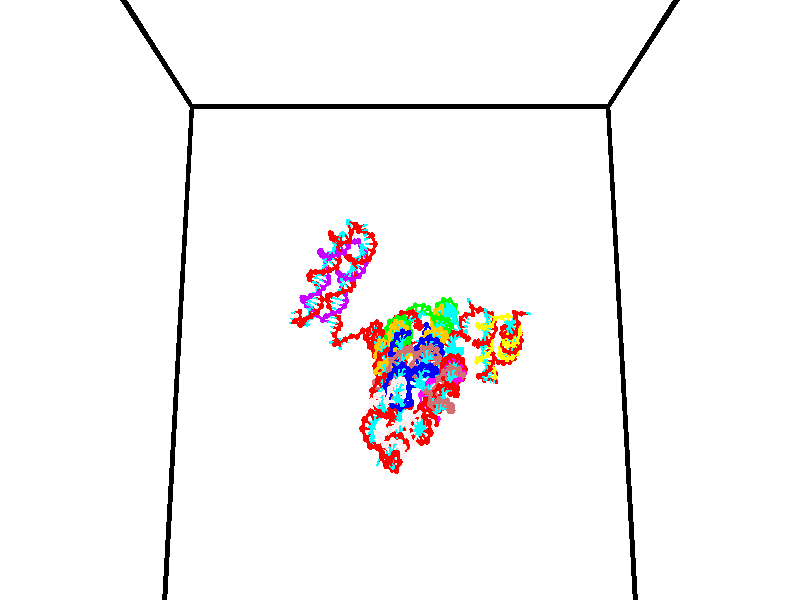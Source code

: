 // switches for output
#declare DRAW_BASES = 1; // possible values are 0, 1; only relevant for DNA ribbons
#declare DRAW_BASES_TYPE = 3; // possible values are 1, 2, 3; only relevant for DNA ribbons
#declare DRAW_FOG = 0; // set to 1 to enable fog

#include "colors.inc"

#include "transforms.inc"
background { rgb <1, 1, 1>}

#default {
   normal{
       ripples 0.25
       frequency 0.20
       turbulence 0.2
       lambda 5
   }
	finish {
		phong 0.1
		phong_size 40.
	}
}

// original window dimensions: 1024x640


// camera settings

camera {
	sky <0, 0.179814, -0.983701>
	up <0, 0.179814, -0.983701>
	right 1.6 * <1, 0, 0>
	location <35, 94.9851, 44.8844>
	look_at <35, 29.7336, 32.9568>
	direction <0, -65.2515, -11.9276>
	angle 67.0682
}


# declare cpy_camera_pos = <35, 94.9851, 44.8844>;
# if (DRAW_FOG = 1)
fog {
	fog_type 2
	up vnormalize(cpy_camera_pos)
	color rgbt<1,1,1,0.3>
	distance 1e-5
	fog_alt 3e-3
	fog_offset 56
}
# end


// LIGHTS

# declare lum = 6;
global_settings {
	ambient_light rgb lum * <0.05, 0.05, 0.05>
	max_trace_level 15
}# declare cpy_direct_light_amount = 0.25;
light_source
{	1000 * <-1, -1.16352, -0.803886>,
	rgb lum * cpy_direct_light_amount
	parallel
}

light_source
{	1000 * <1, 1.16352, 0.803886>,
	rgb lum * cpy_direct_light_amount
	parallel
}

// strand 0

// nucleotide -1

// particle -1
sphere {
	<24.873859, 34.766033, 34.866974> 0.250000
	pigment { color rgbt <1,0,0,0> }
	no_shadow
}
cylinder {
	<24.539944, 34.971130, 34.947189>,  <24.339594, 35.094189, 34.995319>, 0.100000
	pigment { color rgbt <1,0,0,0> }
	no_shadow
}
cylinder {
	<24.539944, 34.971130, 34.947189>,  <24.873859, 34.766033, 34.866974>, 0.100000
	pigment { color rgbt <1,0,0,0> }
	no_shadow
}

// particle -1
sphere {
	<24.539944, 34.971130, 34.947189> 0.100000
	pigment { color rgbt <1,0,0,0> }
	no_shadow
}
sphere {
	0, 1
	scale<0.080000,0.200000,0.300000>
	matrix <0.177984, -0.093355, 0.979595,
		0.521006, 0.853449, -0.013329,
		-0.834790, 0.512748, 0.200539,
		24.289507, 35.124954, 35.007351>
	pigment { color rgbt <0,1,1,0> }
	no_shadow
}
cylinder {
	<24.960894, 35.037556, 35.532394>,  <24.873859, 34.766033, 34.866974>, 0.130000
	pigment { color rgbt <1,0,0,0> }
	no_shadow
}

// nucleotide -1

// particle -1
sphere {
	<24.960894, 35.037556, 35.532394> 0.250000
	pigment { color rgbt <1,0,0,0> }
	no_shadow
}
cylinder {
	<24.561710, 35.063099, 35.532753>,  <24.322201, 35.078426, 35.532970>, 0.100000
	pigment { color rgbt <1,0,0,0> }
	no_shadow
}
cylinder {
	<24.561710, 35.063099, 35.532753>,  <24.960894, 35.037556, 35.532394>, 0.100000
	pigment { color rgbt <1,0,0,0> }
	no_shadow
}

// particle -1
sphere {
	<24.561710, 35.063099, 35.532753> 0.100000
	pigment { color rgbt <1,0,0,0> }
	no_shadow
}
sphere {
	0, 1
	scale<0.080000,0.200000,0.300000>
	matrix <-0.003878, -0.074649, 0.997202,
		0.063748, 0.995163, 0.074744,
		-0.997959, 0.063859, 0.000900,
		24.262323, 35.082256, 35.533024>
	pigment { color rgbt <0,1,1,0> }
	no_shadow
}
cylinder {
	<24.537945, 35.579430, 35.835674>,  <24.960894, 35.037556, 35.532394>, 0.130000
	pigment { color rgbt <1,0,0,0> }
	no_shadow
}

// nucleotide -1

// particle -1
sphere {
	<24.537945, 35.579430, 35.835674> 0.250000
	pigment { color rgbt <1,0,0,0> }
	no_shadow
}
cylinder {
	<24.270470, 35.283550, 35.865864>,  <24.109985, 35.106022, 35.883976>, 0.100000
	pigment { color rgbt <1,0,0,0> }
	no_shadow
}
cylinder {
	<24.270470, 35.283550, 35.865864>,  <24.537945, 35.579430, 35.835674>, 0.100000
	pigment { color rgbt <1,0,0,0> }
	no_shadow
}

// particle -1
sphere {
	<24.270470, 35.283550, 35.865864> 0.100000
	pigment { color rgbt <1,0,0,0> }
	no_shadow
}
sphere {
	0, 1
	scale<0.080000,0.200000,0.300000>
	matrix <-0.158764, 0.241210, 0.957398,
		-0.726395, 0.628218, -0.278732,
		-0.668688, -0.739703, 0.075475,
		24.069862, 35.061638, 35.888508>
	pigment { color rgbt <0,1,1,0> }
	no_shadow
}
cylinder {
	<25.126469, 36.023304, 36.165546>,  <24.537945, 35.579430, 35.835674>, 0.130000
	pigment { color rgbt <1,0,0,0> }
	no_shadow
}

// nucleotide -1

// particle -1
sphere {
	<25.126469, 36.023304, 36.165546> 0.250000
	pigment { color rgbt <1,0,0,0> }
	no_shadow
}
cylinder {
	<25.525612, 35.998833, 36.174774>,  <25.765099, 35.984150, 36.180309>, 0.100000
	pigment { color rgbt <1,0,0,0> }
	no_shadow
}
cylinder {
	<25.525612, 35.998833, 36.174774>,  <25.126469, 36.023304, 36.165546>, 0.100000
	pigment { color rgbt <1,0,0,0> }
	no_shadow
}

// particle -1
sphere {
	<25.525612, 35.998833, 36.174774> 0.100000
	pigment { color rgbt <1,0,0,0> }
	no_shadow
}
sphere {
	0, 1
	scale<0.080000,0.200000,0.300000>
	matrix <0.061492, 0.758256, -0.649051,
		0.022217, 0.649081, 0.760395,
		0.997860, -0.061178, 0.023067,
		25.824970, 35.980480, 36.181694>
	pigment { color rgbt <0,1,1,0> }
	no_shadow
}
cylinder {
	<25.375027, 36.693817, 36.251217>,  <25.126469, 36.023304, 36.165546>, 0.130000
	pigment { color rgbt <1,0,0,0> }
	no_shadow
}

// nucleotide -1

// particle -1
sphere {
	<25.375027, 36.693817, 36.251217> 0.250000
	pigment { color rgbt <1,0,0,0> }
	no_shadow
}
cylinder {
	<25.653841, 36.481754, 36.058105>,  <25.821131, 36.354519, 35.942238>, 0.100000
	pigment { color rgbt <1,0,0,0> }
	no_shadow
}
cylinder {
	<25.653841, 36.481754, 36.058105>,  <25.375027, 36.693817, 36.251217>, 0.100000
	pigment { color rgbt <1,0,0,0> }
	no_shadow
}

// particle -1
sphere {
	<25.653841, 36.481754, 36.058105> 0.100000
	pigment { color rgbt <1,0,0,0> }
	no_shadow
}
sphere {
	0, 1
	scale<0.080000,0.200000,0.300000>
	matrix <0.053505, 0.709878, -0.702289,
		0.715035, 0.463691, 0.523178,
		0.697038, -0.530154, -0.482778,
		25.862953, 36.322708, 35.913273>
	pigment { color rgbt <0,1,1,0> }
	no_shadow
}
cylinder {
	<25.771112, 37.239613, 35.986679>,  <25.375027, 36.693817, 36.251217>, 0.130000
	pigment { color rgbt <1,0,0,0> }
	no_shadow
}

// nucleotide -1

// particle -1
sphere {
	<25.771112, 37.239613, 35.986679> 0.250000
	pigment { color rgbt <1,0,0,0> }
	no_shadow
}
cylinder {
	<25.873037, 36.924179, 35.762821>,  <25.934193, 36.734917, 35.628506>, 0.100000
	pigment { color rgbt <1,0,0,0> }
	no_shadow
}
cylinder {
	<25.873037, 36.924179, 35.762821>,  <25.771112, 37.239613, 35.986679>, 0.100000
	pigment { color rgbt <1,0,0,0> }
	no_shadow
}

// particle -1
sphere {
	<25.873037, 36.924179, 35.762821> 0.100000
	pigment { color rgbt <1,0,0,0> }
	no_shadow
}
sphere {
	0, 1
	scale<0.080000,0.200000,0.300000>
	matrix <0.232972, 0.611766, -0.755954,
		0.938507, 0.062244, 0.339603,
		0.254811, -0.788586, -0.559645,
		25.949480, 36.687603, 35.594929>
	pigment { color rgbt <0,1,1,0> }
	no_shadow
}
cylinder {
	<26.381990, 37.366425, 35.694443>,  <25.771112, 37.239613, 35.986679>, 0.130000
	pigment { color rgbt <1,0,0,0> }
	no_shadow
}

// nucleotide -1

// particle -1
sphere {
	<26.381990, 37.366425, 35.694443> 0.250000
	pigment { color rgbt <1,0,0,0> }
	no_shadow
}
cylinder {
	<26.273817, 37.081482, 35.435394>,  <26.208912, 36.910519, 35.279964>, 0.100000
	pigment { color rgbt <1,0,0,0> }
	no_shadow
}
cylinder {
	<26.273817, 37.081482, 35.435394>,  <26.381990, 37.366425, 35.694443>, 0.100000
	pigment { color rgbt <1,0,0,0> }
	no_shadow
}

// particle -1
sphere {
	<26.273817, 37.081482, 35.435394> 0.100000
	pigment { color rgbt <1,0,0,0> }
	no_shadow
}
sphere {
	0, 1
	scale<0.080000,0.200000,0.300000>
	matrix <0.424107, 0.515754, -0.744400,
		0.864291, -0.475974, 0.162635,
		-0.270435, -0.712353, -0.647625,
		26.192686, 36.867775, 35.241108>
	pigment { color rgbt <0,1,1,0> }
	no_shadow
}
cylinder {
	<27.018026, 37.298988, 35.307858>,  <26.381990, 37.366425, 35.694443>, 0.130000
	pigment { color rgbt <1,0,0,0> }
	no_shadow
}

// nucleotide -1

// particle -1
sphere {
	<27.018026, 37.298988, 35.307858> 0.250000
	pigment { color rgbt <1,0,0,0> }
	no_shadow
}
cylinder {
	<26.720604, 37.141563, 35.091621>,  <26.542150, 37.047108, 34.961880>, 0.100000
	pigment { color rgbt <1,0,0,0> }
	no_shadow
}
cylinder {
	<26.720604, 37.141563, 35.091621>,  <27.018026, 37.298988, 35.307858>, 0.100000
	pigment { color rgbt <1,0,0,0> }
	no_shadow
}

// particle -1
sphere {
	<26.720604, 37.141563, 35.091621> 0.100000
	pigment { color rgbt <1,0,0,0> }
	no_shadow
}
sphere {
	0, 1
	scale<0.080000,0.200000,0.300000>
	matrix <0.372096, 0.428191, -0.823527,
		0.555583, -0.813489, -0.171941,
		-0.743553, -0.393559, -0.540591,
		26.497538, 37.023495, 34.929443>
	pigment { color rgbt <0,1,1,0> }
	no_shadow
}
cylinder {
	<27.384665, 37.025547, 34.787323>,  <27.018026, 37.298988, 35.307858>, 0.130000
	pigment { color rgbt <1,0,0,0> }
	no_shadow
}

// nucleotide -1

// particle -1
sphere {
	<27.384665, 37.025547, 34.787323> 0.250000
	pigment { color rgbt <1,0,0,0> }
	no_shadow
}
cylinder {
	<27.006083, 37.062592, 34.663616>,  <26.778933, 37.084820, 34.589394>, 0.100000
	pigment { color rgbt <1,0,0,0> }
	no_shadow
}
cylinder {
	<27.006083, 37.062592, 34.663616>,  <27.384665, 37.025547, 34.787323>, 0.100000
	pigment { color rgbt <1,0,0,0> }
	no_shadow
}

// particle -1
sphere {
	<27.006083, 37.062592, 34.663616> 0.100000
	pigment { color rgbt <1,0,0,0> }
	no_shadow
}
sphere {
	0, 1
	scale<0.080000,0.200000,0.300000>
	matrix <0.321929, 0.199016, -0.925611,
		-0.024175, -0.975610, -0.218174,
		-0.946455, 0.092613, -0.309266,
		26.722145, 37.090374, 34.570835>
	pigment { color rgbt <0,1,1,0> }
	no_shadow
}
cylinder {
	<27.361084, 36.648087, 34.165936>,  <27.384665, 37.025547, 34.787323>, 0.130000
	pigment { color rgbt <1,0,0,0> }
	no_shadow
}

// nucleotide -1

// particle -1
sphere {
	<27.361084, 36.648087, 34.165936> 0.250000
	pigment { color rgbt <1,0,0,0> }
	no_shadow
}
cylinder {
	<27.041149, 36.888161, 34.168278>,  <26.849188, 37.032207, 34.169682>, 0.100000
	pigment { color rgbt <1,0,0,0> }
	no_shadow
}
cylinder {
	<27.041149, 36.888161, 34.168278>,  <27.361084, 36.648087, 34.165936>, 0.100000
	pigment { color rgbt <1,0,0,0> }
	no_shadow
}

// particle -1
sphere {
	<27.041149, 36.888161, 34.168278> 0.100000
	pigment { color rgbt <1,0,0,0> }
	no_shadow
}
sphere {
	0, 1
	scale<0.080000,0.200000,0.300000>
	matrix <0.212057, 0.291692, -0.932710,
		-0.561508, -0.744776, -0.360580,
		-0.799838, 0.600188, 0.005852,
		26.801197, 37.068218, 34.170033>
	pigment { color rgbt <0,1,1,0> }
	no_shadow
}
cylinder {
	<27.064491, 36.507866, 33.517982>,  <27.361084, 36.648087, 34.165936>, 0.130000
	pigment { color rgbt <1,0,0,0> }
	no_shadow
}

// nucleotide -1

// particle -1
sphere {
	<27.064491, 36.507866, 33.517982> 0.250000
	pigment { color rgbt <1,0,0,0> }
	no_shadow
}
cylinder {
	<26.957859, 36.872856, 33.642128>,  <26.893881, 37.091850, 33.716618>, 0.100000
	pigment { color rgbt <1,0,0,0> }
	no_shadow
}
cylinder {
	<26.957859, 36.872856, 33.642128>,  <27.064491, 36.507866, 33.517982>, 0.100000
	pigment { color rgbt <1,0,0,0> }
	no_shadow
}

// particle -1
sphere {
	<26.957859, 36.872856, 33.642128> 0.100000
	pigment { color rgbt <1,0,0,0> }
	no_shadow
}
sphere {
	0, 1
	scale<0.080000,0.200000,0.300000>
	matrix <0.250917, 0.376618, -0.891740,
		-0.930579, -0.159842, -0.329354,
		-0.266578, 0.912474, 0.310366,
		26.877886, 37.146599, 33.735237>
	pigment { color rgbt <0,1,1,0> }
	no_shadow
}
cylinder {
	<26.781868, 36.741138, 32.938980>,  <27.064491, 36.507866, 33.517982>, 0.130000
	pigment { color rgbt <1,0,0,0> }
	no_shadow
}

// nucleotide -1

// particle -1
sphere {
	<26.781868, 36.741138, 32.938980> 0.250000
	pigment { color rgbt <1,0,0,0> }
	no_shadow
}
cylinder {
	<26.857586, 37.069469, 33.154541>,  <26.903017, 37.266468, 33.283878>, 0.100000
	pigment { color rgbt <1,0,0,0> }
	no_shadow
}
cylinder {
	<26.857586, 37.069469, 33.154541>,  <26.781868, 36.741138, 32.938980>, 0.100000
	pigment { color rgbt <1,0,0,0> }
	no_shadow
}

// particle -1
sphere {
	<26.857586, 37.069469, 33.154541> 0.100000
	pigment { color rgbt <1,0,0,0> }
	no_shadow
}
sphere {
	0, 1
	scale<0.080000,0.200000,0.300000>
	matrix <0.206952, 0.503143, -0.839058,
		-0.959864, 0.270354, -0.074630,
		0.189293, 0.820826, 0.538899,
		26.914373, 37.315716, 33.316212>
	pigment { color rgbt <0,1,1,0> }
	no_shadow
}
cylinder {
	<26.176352, 37.278484, 32.625328>,  <26.781868, 36.741138, 32.938980>, 0.130000
	pigment { color rgbt <1,0,0,0> }
	no_shadow
}

// nucleotide -1

// particle -1
sphere {
	<26.176352, 37.278484, 32.625328> 0.250000
	pigment { color rgbt <1,0,0,0> }
	no_shadow
}
cylinder {
	<26.482800, 37.460411, 32.806965>,  <26.666668, 37.569565, 32.915947>, 0.100000
	pigment { color rgbt <1,0,0,0> }
	no_shadow
}
cylinder {
	<26.482800, 37.460411, 32.806965>,  <26.176352, 37.278484, 32.625328>, 0.100000
	pigment { color rgbt <1,0,0,0> }
	no_shadow
}

// particle -1
sphere {
	<26.482800, 37.460411, 32.806965> 0.100000
	pigment { color rgbt <1,0,0,0> }
	no_shadow
}
sphere {
	0, 1
	scale<0.080000,0.200000,0.300000>
	matrix <0.076005, 0.637471, -0.766717,
		-0.638185, 0.621912, 0.453812,
		0.766122, 0.454815, 0.454093,
		26.712637, 37.596855, 32.943192>
	pigment { color rgbt <0,1,1,0> }
	no_shadow
}
cylinder {
	<26.196318, 38.042713, 32.459049>,  <26.176352, 37.278484, 32.625328>, 0.130000
	pigment { color rgbt <1,0,0,0> }
	no_shadow
}

// nucleotide -1

// particle -1
sphere {
	<26.196318, 38.042713, 32.459049> 0.250000
	pigment { color rgbt <1,0,0,0> }
	no_shadow
}
cylinder {
	<26.580774, 37.992199, 32.557236>,  <26.811449, 37.961891, 32.616150>, 0.100000
	pigment { color rgbt <1,0,0,0> }
	no_shadow
}
cylinder {
	<26.580774, 37.992199, 32.557236>,  <26.196318, 38.042713, 32.459049>, 0.100000
	pigment { color rgbt <1,0,0,0> }
	no_shadow
}

// particle -1
sphere {
	<26.580774, 37.992199, 32.557236> 0.100000
	pigment { color rgbt <1,0,0,0> }
	no_shadow
}
sphere {
	0, 1
	scale<0.080000,0.200000,0.300000>
	matrix <0.265905, 0.662405, -0.700367,
		-0.074154, 0.738425, 0.670246,
		0.961143, -0.126287, 0.245470,
		26.869118, 37.954311, 32.630878>
	pigment { color rgbt <0,1,1,0> }
	no_shadow
}
cylinder {
	<26.528904, 38.734169, 32.362202>,  <26.196318, 38.042713, 32.459049>, 0.130000
	pigment { color rgbt <1,0,0,0> }
	no_shadow
}

// nucleotide -1

// particle -1
sphere {
	<26.528904, 38.734169, 32.362202> 0.250000
	pigment { color rgbt <1,0,0,0> }
	no_shadow
}
cylinder {
	<26.853373, 38.506992, 32.417973>,  <27.048054, 38.370686, 32.451435>, 0.100000
	pigment { color rgbt <1,0,0,0> }
	no_shadow
}
cylinder {
	<26.853373, 38.506992, 32.417973>,  <26.528904, 38.734169, 32.362202>, 0.100000
	pigment { color rgbt <1,0,0,0> }
	no_shadow
}

// particle -1
sphere {
	<26.853373, 38.506992, 32.417973> 0.100000
	pigment { color rgbt <1,0,0,0> }
	no_shadow
}
sphere {
	0, 1
	scale<0.080000,0.200000,0.300000>
	matrix <0.495950, 0.541744, -0.678636,
		0.309891, 0.619641, 0.721119,
		0.811172, -0.567943, 0.139430,
		27.096724, 38.336609, 32.459801>
	pigment { color rgbt <0,1,1,0> }
	no_shadow
}
cylinder {
	<27.009989, 39.169548, 32.423523>,  <26.528904, 38.734169, 32.362202>, 0.130000
	pigment { color rgbt <1,0,0,0> }
	no_shadow
}

// nucleotide -1

// particle -1
sphere {
	<27.009989, 39.169548, 32.423523> 0.250000
	pigment { color rgbt <1,0,0,0> }
	no_shadow
}
cylinder {
	<27.238695, 38.856674, 32.324512>,  <27.375919, 38.668949, 32.265106>, 0.100000
	pigment { color rgbt <1,0,0,0> }
	no_shadow
}
cylinder {
	<27.238695, 38.856674, 32.324512>,  <27.009989, 39.169548, 32.423523>, 0.100000
	pigment { color rgbt <1,0,0,0> }
	no_shadow
}

// particle -1
sphere {
	<27.238695, 38.856674, 32.324512> 0.100000
	pigment { color rgbt <1,0,0,0> }
	no_shadow
}
sphere {
	0, 1
	scale<0.080000,0.200000,0.300000>
	matrix <0.576837, 0.597817, -0.556663,
		0.583388, 0.175500, 0.793006,
		0.571767, -0.782185, -0.247524,
		27.410225, 38.622017, 32.250256>
	pigment { color rgbt <0,1,1,0> }
	no_shadow
}
cylinder {
	<27.744734, 39.378963, 32.523129>,  <27.009989, 39.169548, 32.423523>, 0.130000
	pigment { color rgbt <1,0,0,0> }
	no_shadow
}

// nucleotide -1

// particle -1
sphere {
	<27.744734, 39.378963, 32.523129> 0.250000
	pigment { color rgbt <1,0,0,0> }
	no_shadow
}
cylinder {
	<27.758408, 39.058876, 32.283634>,  <27.766611, 38.866825, 32.139938>, 0.100000
	pigment { color rgbt <1,0,0,0> }
	no_shadow
}
cylinder {
	<27.758408, 39.058876, 32.283634>,  <27.744734, 39.378963, 32.523129>, 0.100000
	pigment { color rgbt <1,0,0,0> }
	no_shadow
}

// particle -1
sphere {
	<27.758408, 39.058876, 32.283634> 0.100000
	pigment { color rgbt <1,0,0,0> }
	no_shadow
}
sphere {
	0, 1
	scale<0.080000,0.200000,0.300000>
	matrix <0.629401, 0.482598, -0.609059,
		0.776328, -0.356025, 0.520154,
		0.034185, -0.800216, -0.598737,
		27.768663, 38.818810, 32.104012>
	pigment { color rgbt <0,1,1,0> }
	no_shadow
}
cylinder {
	<28.391689, 39.373337, 32.342232>,  <27.744734, 39.378963, 32.523129>, 0.130000
	pigment { color rgbt <1,0,0,0> }
	no_shadow
}

// nucleotide -1

// particle -1
sphere {
	<28.391689, 39.373337, 32.342232> 0.250000
	pigment { color rgbt <1,0,0,0> }
	no_shadow
}
cylinder {
	<28.226480, 39.138042, 32.064125>,  <28.127356, 38.996868, 31.897261>, 0.100000
	pigment { color rgbt <1,0,0,0> }
	no_shadow
}
cylinder {
	<28.226480, 39.138042, 32.064125>,  <28.391689, 39.373337, 32.342232>, 0.100000
	pigment { color rgbt <1,0,0,0> }
	no_shadow
}

// particle -1
sphere {
	<28.226480, 39.138042, 32.064125> 0.100000
	pigment { color rgbt <1,0,0,0> }
	no_shadow
}
sphere {
	0, 1
	scale<0.080000,0.200000,0.300000>
	matrix <0.607210, 0.391110, -0.691613,
		0.678756, -0.707823, 0.195645,
		-0.413021, -0.588234, -0.695266,
		28.102573, 38.961571, 31.855545>
	pigment { color rgbt <0,1,1,0> }
	no_shadow
}
cylinder {
	<29.017250, 39.181477, 32.064499>,  <28.391689, 39.373337, 32.342232>, 0.130000
	pigment { color rgbt <1,0,0,0> }
	no_shadow
}

// nucleotide -1

// particle -1
sphere {
	<29.017250, 39.181477, 32.064499> 0.250000
	pigment { color rgbt <1,0,0,0> }
	no_shadow
}
cylinder {
	<28.701366, 39.125080, 31.825676>,  <28.511835, 39.091244, 31.682383>, 0.100000
	pigment { color rgbt <1,0,0,0> }
	no_shadow
}
cylinder {
	<28.701366, 39.125080, 31.825676>,  <29.017250, 39.181477, 32.064499>, 0.100000
	pigment { color rgbt <1,0,0,0> }
	no_shadow
}

// particle -1
sphere {
	<28.701366, 39.125080, 31.825676> 0.100000
	pigment { color rgbt <1,0,0,0> }
	no_shadow
}
sphere {
	0, 1
	scale<0.080000,0.200000,0.300000>
	matrix <0.466832, 0.493323, -0.733962,
		0.398024, -0.858344, -0.323764,
		-0.789712, -0.140991, -0.597057,
		28.464453, 39.082783, 31.646559>
	pigment { color rgbt <0,1,1,0> }
	no_shadow
}
cylinder {
	<29.217346, 38.848785, 31.479963>,  <29.017250, 39.181477, 32.064499>, 0.130000
	pigment { color rgbt <1,0,0,0> }
	no_shadow
}

// nucleotide -1

// particle -1
sphere {
	<29.217346, 38.848785, 31.479963> 0.250000
	pigment { color rgbt <1,0,0,0> }
	no_shadow
}
cylinder {
	<28.883423, 39.048416, 31.387001>,  <28.683069, 39.168194, 31.331224>, 0.100000
	pigment { color rgbt <1,0,0,0> }
	no_shadow
}
cylinder {
	<28.883423, 39.048416, 31.387001>,  <29.217346, 38.848785, 31.479963>, 0.100000
	pigment { color rgbt <1,0,0,0> }
	no_shadow
}

// particle -1
sphere {
	<28.883423, 39.048416, 31.387001> 0.100000
	pigment { color rgbt <1,0,0,0> }
	no_shadow
}
sphere {
	0, 1
	scale<0.080000,0.200000,0.300000>
	matrix <0.544901, 0.688759, -0.478219,
		-0.078598, -0.525860, -0.846932,
		-0.834809, 0.499081, -0.232406,
		28.632980, 39.198139, 31.317280>
	pigment { color rgbt <0,1,1,0> }
	no_shadow
}
cylinder {
	<29.270544, 39.029987, 30.747141>,  <29.217346, 38.848785, 31.479963>, 0.130000
	pigment { color rgbt <1,0,0,0> }
	no_shadow
}

// nucleotide -1

// particle -1
sphere {
	<29.270544, 39.029987, 30.747141> 0.250000
	pigment { color rgbt <1,0,0,0> }
	no_shadow
}
cylinder {
	<28.995132, 39.292259, 30.871086>,  <28.829885, 39.449623, 30.945454>, 0.100000
	pigment { color rgbt <1,0,0,0> }
	no_shadow
}
cylinder {
	<28.995132, 39.292259, 30.871086>,  <29.270544, 39.029987, 30.747141>, 0.100000
	pigment { color rgbt <1,0,0,0> }
	no_shadow
}

// particle -1
sphere {
	<28.995132, 39.292259, 30.871086> 0.100000
	pigment { color rgbt <1,0,0,0> }
	no_shadow
}
sphere {
	0, 1
	scale<0.080000,0.200000,0.300000>
	matrix <0.382353, 0.691271, -0.613148,
		-0.616226, -0.303694, -0.726661,
		-0.688529, 0.655679, 0.309861,
		28.788574, 39.488964, 30.964045>
	pigment { color rgbt <0,1,1,0> }
	no_shadow
}
cylinder {
	<28.915262, 39.360710, 30.164877>,  <29.270544, 39.029987, 30.747141>, 0.130000
	pigment { color rgbt <1,0,0,0> }
	no_shadow
}

// nucleotide -1

// particle -1
sphere {
	<28.915262, 39.360710, 30.164877> 0.250000
	pigment { color rgbt <1,0,0,0> }
	no_shadow
}
cylinder {
	<28.847569, 39.620045, 30.461800>,  <28.806952, 39.775646, 30.639954>, 0.100000
	pigment { color rgbt <1,0,0,0> }
	no_shadow
}
cylinder {
	<28.847569, 39.620045, 30.461800>,  <28.915262, 39.360710, 30.164877>, 0.100000
	pigment { color rgbt <1,0,0,0> }
	no_shadow
}

// particle -1
sphere {
	<28.847569, 39.620045, 30.461800> 0.100000
	pigment { color rgbt <1,0,0,0> }
	no_shadow
}
sphere {
	0, 1
	scale<0.080000,0.200000,0.300000>
	matrix <0.336479, 0.745927, -0.574782,
		-0.926359, 0.152498, -0.344388,
		-0.169235, 0.648334, 0.742309,
		28.796799, 39.814545, 30.684492>
	pigment { color rgbt <0,1,1,0> }
	no_shadow
}
cylinder {
	<28.556158, 39.875298, 29.855844>,  <28.915262, 39.360710, 30.164877>, 0.130000
	pigment { color rgbt <1,0,0,0> }
	no_shadow
}

// nucleotide -1

// particle -1
sphere {
	<28.556158, 39.875298, 29.855844> 0.250000
	pigment { color rgbt <1,0,0,0> }
	no_shadow
}
cylinder {
	<28.728659, 40.046165, 30.173725>,  <28.832159, 40.148685, 30.364454>, 0.100000
	pigment { color rgbt <1,0,0,0> }
	no_shadow
}
cylinder {
	<28.728659, 40.046165, 30.173725>,  <28.556158, 39.875298, 29.855844>, 0.100000
	pigment { color rgbt <1,0,0,0> }
	no_shadow
}

// particle -1
sphere {
	<28.728659, 40.046165, 30.173725> 0.100000
	pigment { color rgbt <1,0,0,0> }
	no_shadow
}
sphere {
	0, 1
	scale<0.080000,0.200000,0.300000>
	matrix <0.427385, 0.679007, -0.596902,
		-0.794585, 0.597058, 0.110259,
		0.431252, 0.427166, 0.794702,
		28.858034, 40.174316, 30.412136>
	pigment { color rgbt <0,1,1,0> }
	no_shadow
}
cylinder {
	<28.507721, 40.636391, 29.708418>,  <28.556158, 39.875298, 29.855844>, 0.130000
	pigment { color rgbt <1,0,0,0> }
	no_shadow
}

// nucleotide -1

// particle -1
sphere {
	<28.507721, 40.636391, 29.708418> 0.250000
	pigment { color rgbt <1,0,0,0> }
	no_shadow
}
cylinder {
	<28.783859, 40.639858, 29.997789>,  <28.949541, 40.641937, 30.171412>, 0.100000
	pigment { color rgbt <1,0,0,0> }
	no_shadow
}
cylinder {
	<28.783859, 40.639858, 29.997789>,  <28.507721, 40.636391, 29.708418>, 0.100000
	pigment { color rgbt <1,0,0,0> }
	no_shadow
}

// particle -1
sphere {
	<28.783859, 40.639858, 29.997789> 0.100000
	pigment { color rgbt <1,0,0,0> }
	no_shadow
}
sphere {
	0, 1
	scale<0.080000,0.200000,0.300000>
	matrix <0.468619, 0.756461, -0.456248,
		-0.551199, 0.653981, 0.518158,
		0.690344, 0.008665, 0.723429,
		28.990963, 40.642456, 30.214819>
	pigment { color rgbt <0,1,1,0> }
	no_shadow
}
cylinder {
	<28.699183, 41.365360, 29.941690>,  <28.507721, 40.636391, 29.708418>, 0.130000
	pigment { color rgbt <1,0,0,0> }
	no_shadow
}

// nucleotide -1

// particle -1
sphere {
	<28.699183, 41.365360, 29.941690> 0.250000
	pigment { color rgbt <1,0,0,0> }
	no_shadow
}
cylinder {
	<29.003227, 41.155998, 30.095716>,  <29.185654, 41.030380, 30.188133>, 0.100000
	pigment { color rgbt <1,0,0,0> }
	no_shadow
}
cylinder {
	<29.003227, 41.155998, 30.095716>,  <28.699183, 41.365360, 29.941690>, 0.100000
	pigment { color rgbt <1,0,0,0> }
	no_shadow
}

// particle -1
sphere {
	<29.003227, 41.155998, 30.095716> 0.100000
	pigment { color rgbt <1,0,0,0> }
	no_shadow
}
sphere {
	0, 1
	scale<0.080000,0.200000,0.300000>
	matrix <0.593780, 0.800184, -0.084443,
		-0.263927, 0.292831, 0.919017,
		0.760110, -0.523407, 0.385067,
		29.231260, 40.998978, 30.211237>
	pigment { color rgbt <0,1,1,0> }
	no_shadow
}
cylinder {
	<28.964304, 41.881771, 30.377167>,  <28.699183, 41.365360, 29.941690>, 0.130000
	pigment { color rgbt <1,0,0,0> }
	no_shadow
}

// nucleotide -1

// particle -1
sphere {
	<28.964304, 41.881771, 30.377167> 0.250000
	pigment { color rgbt <1,0,0,0> }
	no_shadow
}
cylinder {
	<29.229116, 41.593197, 30.295929>,  <29.388004, 41.420052, 30.247187>, 0.100000
	pigment { color rgbt <1,0,0,0> }
	no_shadow
}
cylinder {
	<29.229116, 41.593197, 30.295929>,  <28.964304, 41.881771, 30.377167>, 0.100000
	pigment { color rgbt <1,0,0,0> }
	no_shadow
}

// particle -1
sphere {
	<29.229116, 41.593197, 30.295929> 0.100000
	pigment { color rgbt <1,0,0,0> }
	no_shadow
}
sphere {
	0, 1
	scale<0.080000,0.200000,0.300000>
	matrix <0.694734, 0.692377, -0.194828,
		0.281173, -0.012114, 0.959580,
		0.662032, -0.721434, -0.203094,
		29.427727, 41.376766, 30.235001>
	pigment { color rgbt <0,1,1,0> }
	no_shadow
}
cylinder {
	<29.595110, 41.758530, 30.813700>,  <28.964304, 41.881771, 30.377167>, 0.130000
	pigment { color rgbt <1,0,0,0> }
	no_shadow
}

// nucleotide -1

// particle -1
sphere {
	<29.595110, 41.758530, 30.813700> 0.250000
	pigment { color rgbt <1,0,0,0> }
	no_shadow
}
cylinder {
	<29.619101, 41.719639, 30.416319>,  <29.633495, 41.696304, 30.177891>, 0.100000
	pigment { color rgbt <1,0,0,0> }
	no_shadow
}
cylinder {
	<29.619101, 41.719639, 30.416319>,  <29.595110, 41.758530, 30.813700>, 0.100000
	pigment { color rgbt <1,0,0,0> }
	no_shadow
}

// particle -1
sphere {
	<29.619101, 41.719639, 30.416319> 0.100000
	pigment { color rgbt <1,0,0,0> }
	no_shadow
}
sphere {
	0, 1
	scale<0.080000,0.200000,0.300000>
	matrix <0.644301, 0.763931, -0.035864,
		0.762417, -0.637932, 0.108460,
		0.059977, -0.097224, -0.993454,
		29.637094, 41.690472, 30.118282>
	pigment { color rgbt <0,1,1,0> }
	no_shadow
}
cylinder {
	<30.408220, 41.613983, 30.568911>,  <29.595110, 41.758530, 30.813700>, 0.130000
	pigment { color rgbt <1,0,0,0> }
	no_shadow
}

// nucleotide -1

// particle -1
sphere {
	<30.408220, 41.613983, 30.568911> 0.250000
	pigment { color rgbt <1,0,0,0> }
	no_shadow
}
cylinder {
	<30.145760, 41.791794, 30.324989>,  <29.988283, 41.898479, 30.178637>, 0.100000
	pigment { color rgbt <1,0,0,0> }
	no_shadow
}
cylinder {
	<30.145760, 41.791794, 30.324989>,  <30.408220, 41.613983, 30.568911>, 0.100000
	pigment { color rgbt <1,0,0,0> }
	no_shadow
}

// particle -1
sphere {
	<30.145760, 41.791794, 30.324989> 0.100000
	pigment { color rgbt <1,0,0,0> }
	no_shadow
}
sphere {
	0, 1
	scale<0.080000,0.200000,0.300000>
	matrix <0.570392, 0.821234, -0.015088,
		0.494085, -0.357727, -0.792409,
		-0.656150, 0.444529, -0.609804,
		29.948914, 41.925152, 30.142048>
	pigment { color rgbt <0,1,1,0> }
	no_shadow
}
cylinder {
	<30.487375, 41.222233, 29.824039>,  <30.408220, 41.613983, 30.568911>, 0.130000
	pigment { color rgbt <1,0,0,0> }
	no_shadow
}

// nucleotide -1

// particle -1
sphere {
	<30.487375, 41.222233, 29.824039> 0.250000
	pigment { color rgbt <1,0,0,0> }
	no_shadow
}
cylinder {
	<30.351225, 41.226593, 29.447948>,  <30.269535, 41.229210, 29.222294>, 0.100000
	pigment { color rgbt <1,0,0,0> }
	no_shadow
}
cylinder {
	<30.351225, 41.226593, 29.447948>,  <30.487375, 41.222233, 29.824039>, 0.100000
	pigment { color rgbt <1,0,0,0> }
	no_shadow
}

// particle -1
sphere {
	<30.351225, 41.226593, 29.447948> 0.100000
	pigment { color rgbt <1,0,0,0> }
	no_shadow
}
sphere {
	0, 1
	scale<0.080000,0.200000,0.300000>
	matrix <0.221692, 0.972674, -0.068975,
		0.913782, -0.231919, -0.333490,
		-0.340374, 0.010904, -0.940227,
		30.249113, 41.229866, 29.165880>
	pigment { color rgbt <0,1,1,0> }
	no_shadow
}
cylinder {
	<30.964399, 41.482246, 29.269173>,  <30.487375, 41.222233, 29.824039>, 0.130000
	pigment { color rgbt <1,0,0,0> }
	no_shadow
}

// nucleotide -1

// particle -1
sphere {
	<30.964399, 41.482246, 29.269173> 0.250000
	pigment { color rgbt <1,0,0,0> }
	no_shadow
}
cylinder {
	<30.591640, 41.557301, 29.145006>,  <30.367985, 41.602333, 29.070505>, 0.100000
	pigment { color rgbt <1,0,0,0> }
	no_shadow
}
cylinder {
	<30.591640, 41.557301, 29.145006>,  <30.964399, 41.482246, 29.269173>, 0.100000
	pigment { color rgbt <1,0,0,0> }
	no_shadow
}

// particle -1
sphere {
	<30.591640, 41.557301, 29.145006> 0.100000
	pigment { color rgbt <1,0,0,0> }
	no_shadow
}
sphere {
	0, 1
	scale<0.080000,0.200000,0.300000>
	matrix <0.208875, 0.977267, -0.036324,
		0.296545, -0.098689, -0.949906,
		-0.931897, 0.187640, -0.310417,
		30.312071, 41.613594, 29.051882>
	pigment { color rgbt <0,1,1,0> }
	no_shadow
}
cylinder {
	<31.025890, 40.674282, 29.219156>,  <30.964399, 41.482246, 29.269173>, 0.130000
	pigment { color rgbt <1,0,0,0> }
	no_shadow
}

// nucleotide -1

// particle -1
sphere {
	<31.025890, 40.674282, 29.219156> 0.250000
	pigment { color rgbt <1,0,0,0> }
	no_shadow
}
cylinder {
	<31.412500, 40.646980, 29.120226>,  <31.644466, 40.630600, 29.060867>, 0.100000
	pigment { color rgbt <1,0,0,0> }
	no_shadow
}
cylinder {
	<31.412500, 40.646980, 29.120226>,  <31.025890, 40.674282, 29.219156>, 0.100000
	pigment { color rgbt <1,0,0,0> }
	no_shadow
}

// particle -1
sphere {
	<31.412500, 40.646980, 29.120226> 0.100000
	pigment { color rgbt <1,0,0,0> }
	no_shadow
}
sphere {
	0, 1
	scale<0.080000,0.200000,0.300000>
	matrix <0.164565, -0.574657, 0.801678,
		-0.196844, -0.815544, -0.544189,
		0.966525, -0.068251, -0.247327,
		31.702457, 40.626503, 29.046028>
	pigment { color rgbt <0,1,1,0> }
	no_shadow
}
cylinder {
	<31.091389, 39.997082, 29.292089>,  <31.025890, 40.674282, 29.219156>, 0.130000
	pigment { color rgbt <1,0,0,0> }
	no_shadow
}

// nucleotide -1

// particle -1
sphere {
	<31.091389, 39.997082, 29.292089> 0.250000
	pigment { color rgbt <1,0,0,0> }
	no_shadow
}
cylinder {
	<31.455124, 40.162048, 29.314068>,  <31.673365, 40.261028, 29.327255>, 0.100000
	pigment { color rgbt <1,0,0,0> }
	no_shadow
}
cylinder {
	<31.455124, 40.162048, 29.314068>,  <31.091389, 39.997082, 29.292089>, 0.100000
	pigment { color rgbt <1,0,0,0> }
	no_shadow
}

// particle -1
sphere {
	<31.455124, 40.162048, 29.314068> 0.100000
	pigment { color rgbt <1,0,0,0> }
	no_shadow
}
sphere {
	0, 1
	scale<0.080000,0.200000,0.300000>
	matrix <0.215091, -0.579024, 0.786427,
		0.356152, -0.703308, -0.615235,
		0.909336, 0.412419, 0.054945,
		31.727924, 40.285774, 29.330551>
	pigment { color rgbt <0,1,1,0> }
	no_shadow
}
cylinder {
	<31.689463, 39.530144, 29.223833>,  <31.091389, 39.997082, 29.292089>, 0.130000
	pigment { color rgbt <1,0,0,0> }
	no_shadow
}

// nucleotide -1

// particle -1
sphere {
	<31.689463, 39.530144, 29.223833> 0.250000
	pigment { color rgbt <1,0,0,0> }
	no_shadow
}
cylinder {
	<31.710434, 39.843998, 29.470930>,  <31.723017, 40.032310, 29.619188>, 0.100000
	pigment { color rgbt <1,0,0,0> }
	no_shadow
}
cylinder {
	<31.710434, 39.843998, 29.470930>,  <31.689463, 39.530144, 29.223833>, 0.100000
	pigment { color rgbt <1,0,0,0> }
	no_shadow
}

// particle -1
sphere {
	<31.710434, 39.843998, 29.470930> 0.100000
	pigment { color rgbt <1,0,0,0> }
	no_shadow
}
sphere {
	0, 1
	scale<0.080000,0.200000,0.300000>
	matrix <0.100299, -0.619601, 0.778482,
		0.993575, 0.021145, -0.111181,
		0.052427, 0.784632, 0.617741,
		31.726162, 40.079388, 29.656252>
	pigment { color rgbt <0,1,1,0> }
	no_shadow
}
cylinder {
	<32.357388, 39.493855, 29.554543>,  <31.689463, 39.530144, 29.223833>, 0.130000
	pigment { color rgbt <1,0,0,0> }
	no_shadow
}

// nucleotide -1

// particle -1
sphere {
	<32.357388, 39.493855, 29.554543> 0.250000
	pigment { color rgbt <1,0,0,0> }
	no_shadow
}
cylinder {
	<32.055065, 39.662647, 29.754818>,  <31.873671, 39.763924, 29.874983>, 0.100000
	pigment { color rgbt <1,0,0,0> }
	no_shadow
}
cylinder {
	<32.055065, 39.662647, 29.754818>,  <32.357388, 39.493855, 29.554543>, 0.100000
	pigment { color rgbt <1,0,0,0> }
	no_shadow
}

// particle -1
sphere {
	<32.055065, 39.662647, 29.754818> 0.100000
	pigment { color rgbt <1,0,0,0> }
	no_shadow
}
sphere {
	0, 1
	scale<0.080000,0.200000,0.300000>
	matrix <0.096850, -0.684196, 0.722839,
		0.647592, 0.594819, 0.476252,
		-0.755807, 0.421980, 0.500688,
		31.828323, 39.789242, 29.905024>
	pigment { color rgbt <0,1,1,0> }
	no_shadow
}
cylinder {
	<32.634727, 39.719715, 30.302788>,  <32.357388, 39.493855, 29.554543>, 0.130000
	pigment { color rgbt <1,0,0,0> }
	no_shadow
}

// nucleotide -1

// particle -1
sphere {
	<32.634727, 39.719715, 30.302788> 0.250000
	pigment { color rgbt <1,0,0,0> }
	no_shadow
}
cylinder {
	<32.239761, 39.659893, 30.282230>,  <32.002781, 39.624001, 30.269896>, 0.100000
	pigment { color rgbt <1,0,0,0> }
	no_shadow
}
cylinder {
	<32.239761, 39.659893, 30.282230>,  <32.634727, 39.719715, 30.302788>, 0.100000
	pigment { color rgbt <1,0,0,0> }
	no_shadow
}

// particle -1
sphere {
	<32.239761, 39.659893, 30.282230> 0.100000
	pigment { color rgbt <1,0,0,0> }
	no_shadow
}
sphere {
	0, 1
	scale<0.080000,0.200000,0.300000>
	matrix <0.049192, -0.599336, 0.798985,
		-0.150298, 0.786402, 0.599151,
		-0.987416, -0.149559, -0.051395,
		31.943537, 39.615025, 30.266811>
	pigment { color rgbt <0,1,1,0> }
	no_shadow
}
cylinder {
	<32.443546, 39.351955, 30.830166>,  <32.634727, 39.719715, 30.302788>, 0.130000
	pigment { color rgbt <1,0,0,0> }
	no_shadow
}

// nucleotide -1

// particle -1
sphere {
	<32.443546, 39.351955, 30.830166> 0.250000
	pigment { color rgbt <1,0,0,0> }
	no_shadow
}
cylinder {
	<32.071835, 39.407391, 30.693207>,  <31.848808, 39.440651, 30.611032>, 0.100000
	pigment { color rgbt <1,0,0,0> }
	no_shadow
}
cylinder {
	<32.071835, 39.407391, 30.693207>,  <32.443546, 39.351955, 30.830166>, 0.100000
	pigment { color rgbt <1,0,0,0> }
	no_shadow
}

// particle -1
sphere {
	<32.071835, 39.407391, 30.693207> 0.100000
	pigment { color rgbt <1,0,0,0> }
	no_shadow
}
sphere {
	0, 1
	scale<0.080000,0.200000,0.300000>
	matrix <-0.340336, -0.681539, 0.647824,
		-0.143574, 0.718538, 0.680506,
		-0.929278, 0.138590, -0.342396,
		31.793051, 39.448967, 30.590488>
	pigment { color rgbt <0,1,1,0> }
	no_shadow
}
cylinder {
	<32.065666, 39.323338, 31.447086>,  <32.443546, 39.351955, 30.830166>, 0.130000
	pigment { color rgbt <1,0,0,0> }
	no_shadow
}

// nucleotide -1

// particle -1
sphere {
	<32.065666, 39.323338, 31.447086> 0.250000
	pigment { color rgbt <1,0,0,0> }
	no_shadow
}
cylinder {
	<31.819160, 39.252831, 31.140064>,  <31.671255, 39.210526, 30.955851>, 0.100000
	pigment { color rgbt <1,0,0,0> }
	no_shadow
}
cylinder {
	<31.819160, 39.252831, 31.140064>,  <32.065666, 39.323338, 31.447086>, 0.100000
	pigment { color rgbt <1,0,0,0> }
	no_shadow
}

// particle -1
sphere {
	<31.819160, 39.252831, 31.140064> 0.100000
	pigment { color rgbt <1,0,0,0> }
	no_shadow
}
sphere {
	0, 1
	scale<0.080000,0.200000,0.300000>
	matrix <-0.435297, -0.735977, 0.518512,
		-0.656300, 0.653658, 0.376831,
		-0.616269, -0.176266, -0.767557,
		31.634279, 39.199951, 30.909798>
	pigment { color rgbt <0,1,1,0> }
	no_shadow
}
cylinder {
	<31.409157, 39.338661, 31.670938>,  <32.065666, 39.323338, 31.447086>, 0.130000
	pigment { color rgbt <1,0,0,0> }
	no_shadow
}

// nucleotide -1

// particle -1
sphere {
	<31.409157, 39.338661, 31.670938> 0.250000
	pigment { color rgbt <1,0,0,0> }
	no_shadow
}
cylinder {
	<31.365847, 39.135101, 31.329344>,  <31.339861, 39.012966, 31.124386>, 0.100000
	pigment { color rgbt <1,0,0,0> }
	no_shadow
}
cylinder {
	<31.365847, 39.135101, 31.329344>,  <31.409157, 39.338661, 31.670938>, 0.100000
	pigment { color rgbt <1,0,0,0> }
	no_shadow
}

// particle -1
sphere {
	<31.365847, 39.135101, 31.329344> 0.100000
	pigment { color rgbt <1,0,0,0> }
	no_shadow
}
sphere {
	0, 1
	scale<0.080000,0.200000,0.300000>
	matrix <-0.577944, -0.666731, 0.470586,
		-0.808862, 0.544510, -0.221926,
		-0.108274, -0.508900, -0.853989,
		31.333364, 38.982430, 31.073147>
	pigment { color rgbt <0,1,1,0> }
	no_shadow
}
cylinder {
	<30.701771, 39.214954, 31.702063>,  <31.409157, 39.338661, 31.670938>, 0.130000
	pigment { color rgbt <1,0,0,0> }
	no_shadow
}

// nucleotide -1

// particle -1
sphere {
	<30.701771, 39.214954, 31.702063> 0.250000
	pigment { color rgbt <1,0,0,0> }
	no_shadow
}
cylinder {
	<30.874584, 38.964642, 31.442295>,  <30.978271, 38.814453, 31.286434>, 0.100000
	pigment { color rgbt <1,0,0,0> }
	no_shadow
}
cylinder {
	<30.874584, 38.964642, 31.442295>,  <30.701771, 39.214954, 31.702063>, 0.100000
	pigment { color rgbt <1,0,0,0> }
	no_shadow
}

// particle -1
sphere {
	<30.874584, 38.964642, 31.442295> 0.100000
	pigment { color rgbt <1,0,0,0> }
	no_shadow
}
sphere {
	0, 1
	scale<0.080000,0.200000,0.300000>
	matrix <-0.476010, -0.769846, 0.425149,
		-0.765993, 0.125437, -0.630492,
		0.432052, -0.625782, -0.649406,
		31.004194, 38.776909, 31.247469>
	pigment { color rgbt <0,1,1,0> }
	no_shadow
}
cylinder {
	<30.137920, 38.972561, 31.287941>,  <30.701771, 39.214954, 31.702063>, 0.130000
	pigment { color rgbt <1,0,0,0> }
	no_shadow
}

// nucleotide -1

// particle -1
sphere {
	<30.137920, 38.972561, 31.287941> 0.250000
	pigment { color rgbt <1,0,0,0> }
	no_shadow
}
cylinder {
	<30.444410, 38.716747, 31.262976>,  <30.628304, 38.563259, 31.247997>, 0.100000
	pigment { color rgbt <1,0,0,0> }
	no_shadow
}
cylinder {
	<30.444410, 38.716747, 31.262976>,  <30.137920, 38.972561, 31.287941>, 0.100000
	pigment { color rgbt <1,0,0,0> }
	no_shadow
}

// particle -1
sphere {
	<30.444410, 38.716747, 31.262976> 0.100000
	pigment { color rgbt <1,0,0,0> }
	no_shadow
}
sphere {
	0, 1
	scale<0.080000,0.200000,0.300000>
	matrix <-0.615197, -0.758159, 0.216164,
		-0.185563, -0.127235, -0.974360,
		0.766223, -0.639536, -0.062412,
		30.674278, 38.524887, 31.244251>
	pigment { color rgbt <0,1,1,0> }
	no_shadow
}
cylinder {
	<29.848061, 38.312611, 30.970579>,  <30.137920, 38.972561, 31.287941>, 0.130000
	pigment { color rgbt <1,0,0,0> }
	no_shadow
}

// nucleotide -1

// particle -1
sphere {
	<29.848061, 38.312611, 30.970579> 0.250000
	pigment { color rgbt <1,0,0,0> }
	no_shadow
}
cylinder {
	<30.170713, 38.234371, 31.193678>,  <30.364305, 38.187428, 31.327538>, 0.100000
	pigment { color rgbt <1,0,0,0> }
	no_shadow
}
cylinder {
	<30.170713, 38.234371, 31.193678>,  <29.848061, 38.312611, 30.970579>, 0.100000
	pigment { color rgbt <1,0,0,0> }
	no_shadow
}

// particle -1
sphere {
	<30.170713, 38.234371, 31.193678> 0.100000
	pigment { color rgbt <1,0,0,0> }
	no_shadow
}
sphere {
	0, 1
	scale<0.080000,0.200000,0.300000>
	matrix <-0.454070, -0.809166, 0.372922,
		0.378367, -0.554068, -0.741517,
		0.806634, -0.195599, 0.557748,
		30.412704, 38.175690, 31.361002>
	pigment { color rgbt <0,1,1,0> }
	no_shadow
}
cylinder {
	<30.100403, 37.592312, 30.800047>,  <29.848061, 38.312611, 30.970579>, 0.130000
	pigment { color rgbt <1,0,0,0> }
	no_shadow
}

// nucleotide -1

// particle -1
sphere {
	<30.100403, 37.592312, 30.800047> 0.250000
	pigment { color rgbt <1,0,0,0> }
	no_shadow
}
cylinder {
	<30.256491, 37.681427, 31.157393>,  <30.350143, 37.734898, 31.371799>, 0.100000
	pigment { color rgbt <1,0,0,0> }
	no_shadow
}
cylinder {
	<30.256491, 37.681427, 31.157393>,  <30.100403, 37.592312, 30.800047>, 0.100000
	pigment { color rgbt <1,0,0,0> }
	no_shadow
}

// particle -1
sphere {
	<30.256491, 37.681427, 31.157393> 0.100000
	pigment { color rgbt <1,0,0,0> }
	no_shadow
}
sphere {
	0, 1
	scale<0.080000,0.200000,0.300000>
	matrix <-0.310100, -0.881795, 0.355353,
		0.866930, -0.415697, -0.275006,
		0.390218, 0.222787, 0.893362,
		30.373556, 37.748264, 31.425402>
	pigment { color rgbt <0,1,1,0> }
	no_shadow
}
cylinder {
	<30.406576, 37.018009, 31.003929>,  <30.100403, 37.592312, 30.800047>, 0.130000
	pigment { color rgbt <1,0,0,0> }
	no_shadow
}

// nucleotide -1

// particle -1
sphere {
	<30.406576, 37.018009, 31.003929> 0.250000
	pigment { color rgbt <1,0,0,0> }
	no_shadow
}
cylinder {
	<30.360966, 37.213966, 31.349648>,  <30.333599, 37.331539, 31.557077>, 0.100000
	pigment { color rgbt <1,0,0,0> }
	no_shadow
}
cylinder {
	<30.360966, 37.213966, 31.349648>,  <30.406576, 37.018009, 31.003929>, 0.100000
	pigment { color rgbt <1,0,0,0> }
	no_shadow
}

// particle -1
sphere {
	<30.360966, 37.213966, 31.349648> 0.100000
	pigment { color rgbt <1,0,0,0> }
	no_shadow
}
sphere {
	0, 1
	scale<0.080000,0.200000,0.300000>
	matrix <-0.412183, -0.814888, 0.407507,
		0.903938, -0.309780, 0.294844,
		-0.114027, 0.489891, 0.864294,
		30.326757, 37.360935, 31.608936>
	pigment { color rgbt <0,1,1,0> }
	no_shadow
}
cylinder {
	<30.560476, 36.496155, 31.458498>,  <30.406576, 37.018009, 31.003929>, 0.130000
	pigment { color rgbt <1,0,0,0> }
	no_shadow
}

// nucleotide -1

// particle -1
sphere {
	<30.560476, 36.496155, 31.458498> 0.250000
	pigment { color rgbt <1,0,0,0> }
	no_shadow
}
cylinder {
	<30.358015, 36.772911, 31.664450>,  <30.236538, 36.938965, 31.788021>, 0.100000
	pigment { color rgbt <1,0,0,0> }
	no_shadow
}
cylinder {
	<30.358015, 36.772911, 31.664450>,  <30.560476, 36.496155, 31.458498>, 0.100000
	pigment { color rgbt <1,0,0,0> }
	no_shadow
}

// particle -1
sphere {
	<30.358015, 36.772911, 31.664450> 0.100000
	pigment { color rgbt <1,0,0,0> }
	no_shadow
}
sphere {
	0, 1
	scale<0.080000,0.200000,0.300000>
	matrix <-0.477429, -0.721963, 0.500831,
		0.718242, 0.007680, 0.695751,
		-0.506153, 0.691890, 0.514877,
		30.206169, 36.980476, 31.818913>
	pigment { color rgbt <0,1,1,0> }
	no_shadow
}
cylinder {
	<30.532969, 36.166515, 32.178688>,  <30.560476, 36.496155, 31.458498>, 0.130000
	pigment { color rgbt <1,0,0,0> }
	no_shadow
}

// nucleotide -1

// particle -1
sphere {
	<30.532969, 36.166515, 32.178688> 0.250000
	pigment { color rgbt <1,0,0,0> }
	no_shadow
}
cylinder {
	<30.281050, 36.475937, 32.206909>,  <30.129898, 36.661591, 32.223843>, 0.100000
	pigment { color rgbt <1,0,0,0> }
	no_shadow
}
cylinder {
	<30.281050, 36.475937, 32.206909>,  <30.532969, 36.166515, 32.178688>, 0.100000
	pigment { color rgbt <1,0,0,0> }
	no_shadow
}

// particle -1
sphere {
	<30.281050, 36.475937, 32.206909> 0.100000
	pigment { color rgbt <1,0,0,0> }
	no_shadow
}
sphere {
	0, 1
	scale<0.080000,0.200000,0.300000>
	matrix <-0.575384, -0.525609, 0.626633,
		0.521814, 0.354057, 0.776115,
		-0.629797, 0.773549, 0.070552,
		30.092112, 36.708000, 32.228073>
	pigment { color rgbt <0,1,1,0> }
	no_shadow
}
cylinder {
	<30.441160, 36.364925, 32.921852>,  <30.532969, 36.166515, 32.178688>, 0.130000
	pigment { color rgbt <1,0,0,0> }
	no_shadow
}

// nucleotide -1

// particle -1
sphere {
	<30.441160, 36.364925, 32.921852> 0.250000
	pigment { color rgbt <1,0,0,0> }
	no_shadow
}
cylinder {
	<30.118359, 36.492001, 32.722725>,  <29.924677, 36.568245, 32.603249>, 0.100000
	pigment { color rgbt <1,0,0,0> }
	no_shadow
}
cylinder {
	<30.118359, 36.492001, 32.722725>,  <30.441160, 36.364925, 32.921852>, 0.100000
	pigment { color rgbt <1,0,0,0> }
	no_shadow
}

// particle -1
sphere {
	<30.118359, 36.492001, 32.722725> 0.100000
	pigment { color rgbt <1,0,0,0> }
	no_shadow
}
sphere {
	0, 1
	scale<0.080000,0.200000,0.300000>
	matrix <-0.588210, -0.507289, 0.629815,
		-0.052452, 0.801083, 0.596250,
		-0.807006, 0.317685, -0.497813,
		29.876257, 36.587307, 32.573380>
	pigment { color rgbt <0,1,1,0> }
	no_shadow
}
cylinder {
	<30.115385, 36.704861, 33.410439>,  <30.441160, 36.364925, 32.921852>, 0.130000
	pigment { color rgbt <1,0,0,0> }
	no_shadow
}

// nucleotide -1

// particle -1
sphere {
	<30.115385, 36.704861, 33.410439> 0.250000
	pigment { color rgbt <1,0,0,0> }
	no_shadow
}
cylinder {
	<29.853664, 36.603237, 33.125526>,  <29.696632, 36.542263, 32.954578>, 0.100000
	pigment { color rgbt <1,0,0,0> }
	no_shadow
}
cylinder {
	<29.853664, 36.603237, 33.125526>,  <30.115385, 36.704861, 33.410439>, 0.100000
	pigment { color rgbt <1,0,0,0> }
	no_shadow
}

// particle -1
sphere {
	<29.853664, 36.603237, 33.125526> 0.100000
	pigment { color rgbt <1,0,0,0> }
	no_shadow
}
sphere {
	0, 1
	scale<0.080000,0.200000,0.300000>
	matrix <-0.607103, -0.385132, 0.695054,
		-0.450908, 0.887202, 0.097752,
		-0.654300, -0.254060, -0.712281,
		29.657373, 36.527020, 32.911842>
	pigment { color rgbt <0,1,1,0> }
	no_shadow
}
cylinder {
	<29.459055, 37.071045, 33.577496>,  <30.115385, 36.704861, 33.410439>, 0.130000
	pigment { color rgbt <1,0,0,0> }
	no_shadow
}

// nucleotide -1

// particle -1
sphere {
	<29.459055, 37.071045, 33.577496> 0.250000
	pigment { color rgbt <1,0,0,0> }
	no_shadow
}
cylinder {
	<29.368040, 36.760880, 33.341881>,  <29.313431, 36.574780, 33.200512>, 0.100000
	pigment { color rgbt <1,0,0,0> }
	no_shadow
}
cylinder {
	<29.368040, 36.760880, 33.341881>,  <29.459055, 37.071045, 33.577496>, 0.100000
	pigment { color rgbt <1,0,0,0> }
	no_shadow
}

// particle -1
sphere {
	<29.368040, 36.760880, 33.341881> 0.100000
	pigment { color rgbt <1,0,0,0> }
	no_shadow
}
sphere {
	0, 1
	scale<0.080000,0.200000,0.300000>
	matrix <-0.625379, -0.347304, 0.698771,
		-0.746409, 0.527369, -0.405900,
		-0.227540, -0.775411, -0.589036,
		29.299778, 36.528255, 33.165169>
	pigment { color rgbt <0,1,1,0> }
	no_shadow
}
cylinder {
	<28.867943, 36.909908, 33.814537>,  <29.459055, 37.071045, 33.577496>, 0.130000
	pigment { color rgbt <1,0,0,0> }
	no_shadow
}

// nucleotide -1

// particle -1
sphere {
	<28.867943, 36.909908, 33.814537> 0.250000
	pigment { color rgbt <1,0,0,0> }
	no_shadow
}
cylinder {
	<28.943298, 36.581303, 33.599270>,  <28.988512, 36.384140, 33.470108>, 0.100000
	pigment { color rgbt <1,0,0,0> }
	no_shadow
}
cylinder {
	<28.943298, 36.581303, 33.599270>,  <28.867943, 36.909908, 33.814537>, 0.100000
	pigment { color rgbt <1,0,0,0> }
	no_shadow
}

// particle -1
sphere {
	<28.943298, 36.581303, 33.599270> 0.100000
	pigment { color rgbt <1,0,0,0> }
	no_shadow
}
sphere {
	0, 1
	scale<0.080000,0.200000,0.300000>
	matrix <-0.602930, -0.529303, 0.596921,
		-0.775232, 0.212023, -0.595031,
		0.188390, -0.821514, -0.538168,
		28.999815, 36.334850, 33.437820>
	pigment { color rgbt <0,1,1,0> }
	no_shadow
}
cylinder {
	<28.165649, 36.591969, 33.808434>,  <28.867943, 36.909908, 33.814537>, 0.130000
	pigment { color rgbt <1,0,0,0> }
	no_shadow
}

// nucleotide -1

// particle -1
sphere {
	<28.165649, 36.591969, 33.808434> 0.250000
	pigment { color rgbt <1,0,0,0> }
	no_shadow
}
cylinder {
	<28.429041, 36.305038, 33.717346>,  <28.587076, 36.132881, 33.662693>, 0.100000
	pigment { color rgbt <1,0,0,0> }
	no_shadow
}
cylinder {
	<28.429041, 36.305038, 33.717346>,  <28.165649, 36.591969, 33.808434>, 0.100000
	pigment { color rgbt <1,0,0,0> }
	no_shadow
}

// particle -1
sphere {
	<28.429041, 36.305038, 33.717346> 0.100000
	pigment { color rgbt <1,0,0,0> }
	no_shadow
}
sphere {
	0, 1
	scale<0.080000,0.200000,0.300000>
	matrix <-0.487015, -0.636816, 0.597730,
		-0.573777, -0.282693, -0.768677,
		0.658480, -0.717321, -0.227715,
		28.626585, 36.089844, 33.649033>
	pigment { color rgbt <0,1,1,0> }
	no_shadow
}
cylinder {
	<27.780647, 35.980453, 33.766987>,  <28.165649, 36.591969, 33.808434>, 0.130000
	pigment { color rgbt <1,0,0,0> }
	no_shadow
}

// nucleotide -1

// particle -1
sphere {
	<27.780647, 35.980453, 33.766987> 0.250000
	pigment { color rgbt <1,0,0,0> }
	no_shadow
}
cylinder {
	<28.155706, 35.868073, 33.848850>,  <28.380741, 35.800644, 33.897968>, 0.100000
	pigment { color rgbt <1,0,0,0> }
	no_shadow
}
cylinder {
	<28.155706, 35.868073, 33.848850>,  <27.780647, 35.980453, 33.766987>, 0.100000
	pigment { color rgbt <1,0,0,0> }
	no_shadow
}

// particle -1
sphere {
	<28.155706, 35.868073, 33.848850> 0.100000
	pigment { color rgbt <1,0,0,0> }
	no_shadow
}
sphere {
	0, 1
	scale<0.080000,0.200000,0.300000>
	matrix <-0.312670, -0.424526, 0.849715,
		-0.151848, -0.860722, -0.485901,
		0.937646, -0.280954, 0.204659,
		28.437000, 35.783787, 33.910248>
	pigment { color rgbt <0,1,1,0> }
	no_shadow
}
cylinder {
	<27.732880, 35.374107, 33.992287>,  <27.780647, 35.980453, 33.766987>, 0.130000
	pigment { color rgbt <1,0,0,0> }
	no_shadow
}

// nucleotide -1

// particle -1
sphere {
	<27.732880, 35.374107, 33.992287> 0.250000
	pigment { color rgbt <1,0,0,0> }
	no_shadow
}
cylinder {
	<28.088587, 35.470757, 34.147629>,  <28.302011, 35.528748, 34.240833>, 0.100000
	pigment { color rgbt <1,0,0,0> }
	no_shadow
}
cylinder {
	<28.088587, 35.470757, 34.147629>,  <27.732880, 35.374107, 33.992287>, 0.100000
	pigment { color rgbt <1,0,0,0> }
	no_shadow
}

// particle -1
sphere {
	<28.088587, 35.470757, 34.147629> 0.100000
	pigment { color rgbt <1,0,0,0> }
	no_shadow
}
sphere {
	0, 1
	scale<0.080000,0.200000,0.300000>
	matrix <-0.258808, -0.434251, 0.862812,
		0.377123, -0.867780, -0.323631,
		0.889268, 0.241628, 0.388354,
		28.355368, 35.543243, 34.264133>
	pigment { color rgbt <0,1,1,0> }
	no_shadow
}
cylinder {
	<27.806063, 34.881367, 34.452721>,  <27.732880, 35.374107, 33.992287>, 0.130000
	pigment { color rgbt <1,0,0,0> }
	no_shadow
}

// nucleotide -1

// particle -1
sphere {
	<27.806063, 34.881367, 34.452721> 0.250000
	pigment { color rgbt <1,0,0,0> }
	no_shadow
}
cylinder {
	<28.095295, 35.129955, 34.573338>,  <28.268833, 35.279110, 34.645706>, 0.100000
	pigment { color rgbt <1,0,0,0> }
	no_shadow
}
cylinder {
	<28.095295, 35.129955, 34.573338>,  <27.806063, 34.881367, 34.452721>, 0.100000
	pigment { color rgbt <1,0,0,0> }
	no_shadow
}

// particle -1
sphere {
	<28.095295, 35.129955, 34.573338> 0.100000
	pigment { color rgbt <1,0,0,0> }
	no_shadow
}
sphere {
	0, 1
	scale<0.080000,0.200000,0.300000>
	matrix <-0.142269, -0.293190, 0.945409,
		0.675955, -0.726507, -0.123583,
		0.723079, 0.621472, 0.301543,
		28.312220, 35.316399, 34.663799>
	pigment { color rgbt <0,1,1,0> }
	no_shadow
}
cylinder {
	<28.181017, 34.506130, 34.929783>,  <27.806063, 34.881367, 34.452721>, 0.130000
	pigment { color rgbt <1,0,0,0> }
	no_shadow
}

// nucleotide -1

// particle -1
sphere {
	<28.181017, 34.506130, 34.929783> 0.250000
	pigment { color rgbt <1,0,0,0> }
	no_shadow
}
cylinder {
	<28.291721, 34.884991, 34.994667>,  <28.358143, 35.112305, 35.033596>, 0.100000
	pigment { color rgbt <1,0,0,0> }
	no_shadow
}
cylinder {
	<28.291721, 34.884991, 34.994667>,  <28.181017, 34.506130, 34.929783>, 0.100000
	pigment { color rgbt <1,0,0,0> }
	no_shadow
}

// particle -1
sphere {
	<28.291721, 34.884991, 34.994667> 0.100000
	pigment { color rgbt <1,0,0,0> }
	no_shadow
}
sphere {
	0, 1
	scale<0.080000,0.200000,0.300000>
	matrix <-0.156113, -0.122244, 0.980146,
		0.948173, -0.296588, 0.114030,
		0.276760, 0.947150, 0.162210,
		28.374750, 35.169136, 35.043331>
	pigment { color rgbt <0,1,1,0> }
	no_shadow
}
cylinder {
	<28.825459, 34.585838, 35.373852>,  <28.181017, 34.506130, 34.929783>, 0.130000
	pigment { color rgbt <1,0,0,0> }
	no_shadow
}

// nucleotide -1

// particle -1
sphere {
	<28.825459, 34.585838, 35.373852> 0.250000
	pigment { color rgbt <1,0,0,0> }
	no_shadow
}
cylinder {
	<28.595350, 34.910427, 35.414993>,  <28.457285, 35.105179, 35.439678>, 0.100000
	pigment { color rgbt <1,0,0,0> }
	no_shadow
}
cylinder {
	<28.595350, 34.910427, 35.414993>,  <28.825459, 34.585838, 35.373852>, 0.100000
	pigment { color rgbt <1,0,0,0> }
	no_shadow
}

// particle -1
sphere {
	<28.595350, 34.910427, 35.414993> 0.100000
	pigment { color rgbt <1,0,0,0> }
	no_shadow
}
sphere {
	0, 1
	scale<0.080000,0.200000,0.300000>
	matrix <-0.020095, -0.139725, 0.989987,
		0.817717, 0.567443, 0.096686,
		-0.575270, 0.811472, 0.102852,
		28.422770, 35.153870, 35.445850>
	pigment { color rgbt <0,1,1,0> }
	no_shadow
}
cylinder {
	<29.053093, 34.874062, 35.974854>,  <28.825459, 34.585838, 35.373852>, 0.130000
	pigment { color rgbt <1,0,0,0> }
	no_shadow
}

// nucleotide -1

// particle -1
sphere {
	<29.053093, 34.874062, 35.974854> 0.250000
	pigment { color rgbt <1,0,0,0> }
	no_shadow
}
cylinder {
	<28.677717, 35.006275, 35.934700>,  <28.452492, 35.085606, 35.910606>, 0.100000
	pigment { color rgbt <1,0,0,0> }
	no_shadow
}
cylinder {
	<28.677717, 35.006275, 35.934700>,  <29.053093, 34.874062, 35.974854>, 0.100000
	pigment { color rgbt <1,0,0,0> }
	no_shadow
}

// particle -1
sphere {
	<28.677717, 35.006275, 35.934700> 0.100000
	pigment { color rgbt <1,0,0,0> }
	no_shadow
}
sphere {
	0, 1
	scale<0.080000,0.200000,0.300000>
	matrix <-0.107640, -0.003664, 0.994183,
		0.328245, 0.943786, 0.039018,
		-0.938439, 0.330536, -0.100387,
		28.396185, 35.105434, 35.904583>
	pigment { color rgbt <0,1,1,0> }
	no_shadow
}
cylinder {
	<28.909637, 35.483898, 36.400448>,  <29.053093, 34.874062, 35.974854>, 0.130000
	pigment { color rgbt <1,0,0,0> }
	no_shadow
}

// nucleotide -1

// particle -1
sphere {
	<28.909637, 35.483898, 36.400448> 0.250000
	pigment { color rgbt <1,0,0,0> }
	no_shadow
}
cylinder {
	<28.554632, 35.316883, 36.322491>,  <28.341629, 35.216675, 36.275719>, 0.100000
	pigment { color rgbt <1,0,0,0> }
	no_shadow
}
cylinder {
	<28.554632, 35.316883, 36.322491>,  <28.909637, 35.483898, 36.400448>, 0.100000
	pigment { color rgbt <1,0,0,0> }
	no_shadow
}

// particle -1
sphere {
	<28.554632, 35.316883, 36.322491> 0.100000
	pigment { color rgbt <1,0,0,0> }
	no_shadow
}
sphere {
	0, 1
	scale<0.080000,0.200000,0.300000>
	matrix <-0.255886, 0.094868, 0.962041,
		-0.383201, 0.903693, -0.191039,
		-0.887513, -0.417539, -0.194889,
		28.288378, 35.191620, 36.264023>
	pigment { color rgbt <0,1,1,0> }
	no_shadow
}
cylinder {
	<28.515114, 35.756203, 36.972553>,  <28.909637, 35.483898, 36.400448>, 0.130000
	pigment { color rgbt <1,0,0,0> }
	no_shadow
}

// nucleotide -1

// particle -1
sphere {
	<28.515114, 35.756203, 36.972553> 0.250000
	pigment { color rgbt <1,0,0,0> }
	no_shadow
}
cylinder {
	<28.312408, 35.453590, 36.807217>,  <28.190786, 35.272022, 36.708015>, 0.100000
	pigment { color rgbt <1,0,0,0> }
	no_shadow
}
cylinder {
	<28.312408, 35.453590, 36.807217>,  <28.515114, 35.756203, 36.972553>, 0.100000
	pigment { color rgbt <1,0,0,0> }
	no_shadow
}

// particle -1
sphere {
	<28.312408, 35.453590, 36.807217> 0.100000
	pigment { color rgbt <1,0,0,0> }
	no_shadow
}
sphere {
	0, 1
	scale<0.080000,0.200000,0.300000>
	matrix <-0.485455, -0.145794, 0.862020,
		-0.712408, 0.637497, -0.293380,
		-0.506762, -0.756533, -0.413341,
		28.160379, 35.226631, 36.683216>
	pigment { color rgbt <0,1,1,0> }
	no_shadow
}
cylinder {
	<28.894714, 35.515980, 37.618023>,  <28.515114, 35.756203, 36.972553>, 0.130000
	pigment { color rgbt <1,0,0,0> }
	no_shadow
}

// nucleotide -1

// particle -1
sphere {
	<28.894714, 35.515980, 37.618023> 0.250000
	pigment { color rgbt <1,0,0,0> }
	no_shadow
}
cylinder {
	<28.525127, 35.668858, 37.612122>,  <28.303375, 35.760582, 37.608582>, 0.100000
	pigment { color rgbt <1,0,0,0> }
	no_shadow
}
cylinder {
	<28.525127, 35.668858, 37.612122>,  <28.894714, 35.515980, 37.618023>, 0.100000
	pigment { color rgbt <1,0,0,0> }
	no_shadow
}

// particle -1
sphere {
	<28.525127, 35.668858, 37.612122> 0.100000
	pigment { color rgbt <1,0,0,0> }
	no_shadow
}
sphere {
	0, 1
	scale<0.080000,0.200000,0.300000>
	matrix <0.220840, 0.564595, 0.795275,
		0.312278, 0.731548, -0.606069,
		-0.923965, 0.382192, -0.014755,
		28.247938, 35.783516, 37.607697>
	pigment { color rgbt <0,1,1,0> }
	no_shadow
}
cylinder {
	<28.459780, 35.002476, 37.662891>,  <28.894714, 35.515980, 37.618023>, 0.130000
	pigment { color rgbt <1,0,0,0> }
	no_shadow
}

// nucleotide -1

// particle -1
sphere {
	<28.459780, 35.002476, 37.662891> 0.250000
	pigment { color rgbt <1,0,0,0> }
	no_shadow
}
cylinder {
	<28.683283, 34.772099, 37.424198>,  <28.817385, 34.633873, 37.280983>, 0.100000
	pigment { color rgbt <1,0,0,0> }
	no_shadow
}
cylinder {
	<28.683283, 34.772099, 37.424198>,  <28.459780, 35.002476, 37.662891>, 0.100000
	pigment { color rgbt <1,0,0,0> }
	no_shadow
}

// particle -1
sphere {
	<28.683283, 34.772099, 37.424198> 0.100000
	pigment { color rgbt <1,0,0,0> }
	no_shadow
}
sphere {
	0, 1
	scale<0.080000,0.200000,0.300000>
	matrix <0.008999, -0.715277, 0.698783,
		-0.829284, -0.395818, -0.394482,
		0.558755, -0.575939, -0.596730,
		28.850910, 34.599316, 37.245178>
	pigment { color rgbt <0,1,1,0> }
	no_shadow
}
cylinder {
	<28.328325, 34.237156, 37.414349>,  <28.459780, 35.002476, 37.662891>, 0.130000
	pigment { color rgbt <1,0,0,0> }
	no_shadow
}

// nucleotide -1

// particle -1
sphere {
	<28.328325, 34.237156, 37.414349> 0.250000
	pigment { color rgbt <1,0,0,0> }
	no_shadow
}
cylinder {
	<28.697689, 34.365269, 37.498951>,  <28.919308, 34.442139, 37.549713>, 0.100000
	pigment { color rgbt <1,0,0,0> }
	no_shadow
}
cylinder {
	<28.697689, 34.365269, 37.498951>,  <28.328325, 34.237156, 37.414349>, 0.100000
	pigment { color rgbt <1,0,0,0> }
	no_shadow
}

// particle -1
sphere {
	<28.697689, 34.365269, 37.498951> 0.100000
	pigment { color rgbt <1,0,0,0> }
	no_shadow
}
sphere {
	0, 1
	scale<0.080000,0.200000,0.300000>
	matrix <-0.016287, -0.517863, 0.855308,
		0.383474, -0.793243, -0.472983,
		0.923408, 0.320285, 0.211506,
		28.974712, 34.461353, 37.562405>
	pigment { color rgbt <0,1,1,0> }
	no_shadow
}
cylinder {
	<28.741520, 33.657665, 37.413635>,  <28.328325, 34.237156, 37.414349>, 0.130000
	pigment { color rgbt <1,0,0,0> }
	no_shadow
}

// nucleotide -1

// particle -1
sphere {
	<28.741520, 33.657665, 37.413635> 0.250000
	pigment { color rgbt <1,0,0,0> }
	no_shadow
}
cylinder {
	<28.863916, 33.930180, 37.679634>,  <28.937355, 34.093689, 37.839233>, 0.100000
	pigment { color rgbt <1,0,0,0> }
	no_shadow
}
cylinder {
	<28.863916, 33.930180, 37.679634>,  <28.741520, 33.657665, 37.413635>, 0.100000
	pigment { color rgbt <1,0,0,0> }
	no_shadow
}

// particle -1
sphere {
	<28.863916, 33.930180, 37.679634> 0.100000
	pigment { color rgbt <1,0,0,0> }
	no_shadow
}
sphere {
	0, 1
	scale<0.080000,0.200000,0.300000>
	matrix <-0.043706, -0.687708, 0.724670,
		0.951030, -0.250808, -0.180658,
		0.305993, 0.681287, 0.664993,
		28.955715, 34.134567, 37.879131>
	pigment { color rgbt <0,1,1,0> }
	no_shadow
}
cylinder {
	<29.355520, 33.338684, 37.043037>,  <28.741520, 33.657665, 37.413635>, 0.130000
	pigment { color rgbt <1,0,0,0> }
	no_shadow
}

// nucleotide -1

// particle -1
sphere {
	<29.355520, 33.338684, 37.043037> 0.250000
	pigment { color rgbt <1,0,0,0> }
	no_shadow
}
cylinder {
	<29.452467, 32.958019, 37.118500>,  <29.510635, 32.729618, 37.163776>, 0.100000
	pigment { color rgbt <1,0,0,0> }
	no_shadow
}
cylinder {
	<29.452467, 32.958019, 37.118500>,  <29.355520, 33.338684, 37.043037>, 0.100000
	pigment { color rgbt <1,0,0,0> }
	no_shadow
}

// particle -1
sphere {
	<29.452467, 32.958019, 37.118500> 0.100000
	pigment { color rgbt <1,0,0,0> }
	no_shadow
}
sphere {
	0, 1
	scale<0.080000,0.200000,0.300000>
	matrix <0.381264, -0.085380, -0.920515,
		0.892130, 0.295029, 0.342143,
		0.242367, -0.951666, 0.188654,
		29.525177, 32.672520, 37.175095>
	pigment { color rgbt <0,1,1,0> }
	no_shadow
}
cylinder {
	<30.029114, 33.218712, 36.768314>,  <29.355520, 33.338684, 37.043037>, 0.130000
	pigment { color rgbt <1,0,0,0> }
	no_shadow
}

// nucleotide -1

// particle -1
sphere {
	<30.029114, 33.218712, 36.768314> 0.250000
	pigment { color rgbt <1,0,0,0> }
	no_shadow
}
cylinder {
	<29.831043, 32.873089, 36.804558>,  <29.712200, 32.665714, 36.826305>, 0.100000
	pigment { color rgbt <1,0,0,0> }
	no_shadow
}
cylinder {
	<29.831043, 32.873089, 36.804558>,  <30.029114, 33.218712, 36.768314>, 0.100000
	pigment { color rgbt <1,0,0,0> }
	no_shadow
}

// particle -1
sphere {
	<29.831043, 32.873089, 36.804558> 0.100000
	pigment { color rgbt <1,0,0,0> }
	no_shadow
}
sphere {
	0, 1
	scale<0.080000,0.200000,0.300000>
	matrix <0.333676, -0.285438, -0.898435,
		0.802160, -0.414651, 0.429656,
		-0.495177, -0.864054, 0.090608,
		29.682489, 32.613873, 36.831741>
	pigment { color rgbt <0,1,1,0> }
	no_shadow
}
cylinder {
	<30.558342, 32.629364, 36.735817>,  <30.029114, 33.218712, 36.768314>, 0.130000
	pigment { color rgbt <1,0,0,0> }
	no_shadow
}

// nucleotide -1

// particle -1
sphere {
	<30.558342, 32.629364, 36.735817> 0.250000
	pigment { color rgbt <1,0,0,0> }
	no_shadow
}
cylinder {
	<30.184874, 32.576298, 36.602757>,  <29.960793, 32.544456, 36.522919>, 0.100000
	pigment { color rgbt <1,0,0,0> }
	no_shadow
}
cylinder {
	<30.184874, 32.576298, 36.602757>,  <30.558342, 32.629364, 36.735817>, 0.100000
	pigment { color rgbt <1,0,0,0> }
	no_shadow
}

// particle -1
sphere {
	<30.184874, 32.576298, 36.602757> 0.100000
	pigment { color rgbt <1,0,0,0> }
	no_shadow
}
sphere {
	0, 1
	scale<0.080000,0.200000,0.300000>
	matrix <0.353527, -0.192989, -0.915300,
		0.057230, -0.972191, 0.227089,
		-0.933672, -0.132665, -0.332651,
		29.904772, 32.536499, 36.502960>
	pigment { color rgbt <0,1,1,0> }
	no_shadow
}
cylinder {
	<31.109867, 32.710743, 36.168602>,  <30.558342, 32.629364, 36.735817>, 0.130000
	pigment { color rgbt <1,0,0,0> }
	no_shadow
}

// nucleotide -1

// particle -1
sphere {
	<31.109867, 32.710743, 36.168602> 0.250000
	pigment { color rgbt <1,0,0,0> }
	no_shadow
}
cylinder {
	<31.459833, 32.517307, 36.178883>,  <31.669813, 32.401245, 36.185051>, 0.100000
	pigment { color rgbt <1,0,0,0> }
	no_shadow
}
cylinder {
	<31.459833, 32.517307, 36.178883>,  <31.109867, 32.710743, 36.168602>, 0.100000
	pigment { color rgbt <1,0,0,0> }
	no_shadow
}

// particle -1
sphere {
	<31.459833, 32.517307, 36.178883> 0.100000
	pigment { color rgbt <1,0,0,0> }
	no_shadow
}
sphere {
	0, 1
	scale<0.080000,0.200000,0.300000>
	matrix <0.408072, 0.764781, 0.498585,
		-0.260767, -0.425733, 0.866459,
		0.874916, -0.483592, 0.025700,
		31.722307, 32.372231, 36.186592>
	pigment { color rgbt <0,1,1,0> }
	no_shadow
}
cylinder {
	<31.411522, 32.680702, 36.860249>,  <31.109867, 32.710743, 36.168602>, 0.130000
	pigment { color rgbt <1,0,0,0> }
	no_shadow
}

// nucleotide -1

// particle -1
sphere {
	<31.411522, 32.680702, 36.860249> 0.250000
	pigment { color rgbt <1,0,0,0> }
	no_shadow
}
cylinder {
	<31.729395, 32.634022, 36.621967>,  <31.920118, 32.606014, 36.479000>, 0.100000
	pigment { color rgbt <1,0,0,0> }
	no_shadow
}
cylinder {
	<31.729395, 32.634022, 36.621967>,  <31.411522, 32.680702, 36.860249>, 0.100000
	pigment { color rgbt <1,0,0,0> }
	no_shadow
}

// particle -1
sphere {
	<31.729395, 32.634022, 36.621967> 0.100000
	pigment { color rgbt <1,0,0,0> }
	no_shadow
}
sphere {
	0, 1
	scale<0.080000,0.200000,0.300000>
	matrix <0.480283, 0.721023, 0.499454,
		0.371226, -0.683012, 0.629035,
		0.794682, -0.116705, -0.595702,
		31.967800, 32.599010, 36.443256>
	pigment { color rgbt <0,1,1,0> }
	no_shadow
}
cylinder {
	<31.996510, 32.520893, 37.311428>,  <31.411522, 32.680702, 36.860249>, 0.130000
	pigment { color rgbt <1,0,0,0> }
	no_shadow
}

// nucleotide -1

// particle -1
sphere {
	<31.996510, 32.520893, 37.311428> 0.250000
	pigment { color rgbt <1,0,0,0> }
	no_shadow
}
cylinder {
	<32.149475, 32.661381, 36.969574>,  <32.241253, 32.745674, 36.764462>, 0.100000
	pigment { color rgbt <1,0,0,0> }
	no_shadow
}
cylinder {
	<32.149475, 32.661381, 36.969574>,  <31.996510, 32.520893, 37.311428>, 0.100000
	pigment { color rgbt <1,0,0,0> }
	no_shadow
}

// particle -1
sphere {
	<32.149475, 32.661381, 36.969574> 0.100000
	pigment { color rgbt <1,0,0,0> }
	no_shadow
}
sphere {
	0, 1
	scale<0.080000,0.200000,0.300000>
	matrix <0.499450, 0.699603, 0.510985,
		0.777373, -0.622258, 0.092124,
		0.382414, 0.351215, -0.854639,
		32.264198, 32.766747, 36.713181>
	pigment { color rgbt <0,1,1,0> }
	no_shadow
}
cylinder {
	<32.682697, 32.705048, 37.482620>,  <31.996510, 32.520893, 37.311428>, 0.130000
	pigment { color rgbt <1,0,0,0> }
	no_shadow
}

// nucleotide -1

// particle -1
sphere {
	<32.682697, 32.705048, 37.482620> 0.250000
	pigment { color rgbt <1,0,0,0> }
	no_shadow
}
cylinder {
	<32.566750, 32.908413, 37.158276>,  <32.497181, 33.030434, 36.963669>, 0.100000
	pigment { color rgbt <1,0,0,0> }
	no_shadow
}
cylinder {
	<32.566750, 32.908413, 37.158276>,  <32.682697, 32.705048, 37.482620>, 0.100000
	pigment { color rgbt <1,0,0,0> }
	no_shadow
}

// particle -1
sphere {
	<32.566750, 32.908413, 37.158276> 0.100000
	pigment { color rgbt <1,0,0,0> }
	no_shadow
}
sphere {
	0, 1
	scale<0.080000,0.200000,0.300000>
	matrix <0.525394, 0.792689, 0.309199,
		0.799960, -0.336392, -0.496895,
		-0.289871, 0.508413, -0.810858,
		32.479790, 33.060936, 36.915020>
	pigment { color rgbt <0,1,1,0> }
	no_shadow
}
cylinder {
	<33.247807, 33.123623, 37.258827>,  <32.682697, 32.705048, 37.482620>, 0.130000
	pigment { color rgbt <1,0,0,0> }
	no_shadow
}

// nucleotide -1

// particle -1
sphere {
	<33.247807, 33.123623, 37.258827> 0.250000
	pigment { color rgbt <1,0,0,0> }
	no_shadow
}
cylinder {
	<32.939480, 33.300785, 37.075665>,  <32.754486, 33.407082, 36.965767>, 0.100000
	pigment { color rgbt <1,0,0,0> }
	no_shadow
}
cylinder {
	<32.939480, 33.300785, 37.075665>,  <33.247807, 33.123623, 37.258827>, 0.100000
	pigment { color rgbt <1,0,0,0> }
	no_shadow
}

// particle -1
sphere {
	<32.939480, 33.300785, 37.075665> 0.100000
	pigment { color rgbt <1,0,0,0> }
	no_shadow
}
sphere {
	0, 1
	scale<0.080000,0.200000,0.300000>
	matrix <0.429341, 0.892189, 0.140231,
		0.470651, -0.088508, -0.877869,
		-0.770814, 0.442905, -0.457910,
		32.708237, 33.433655, 36.938290>
	pigment { color rgbt <0,1,1,0> }
	no_shadow
}
cylinder {
	<33.508659, 33.639561, 36.754013>,  <33.247807, 33.123623, 37.258827>, 0.130000
	pigment { color rgbt <1,0,0,0> }
	no_shadow
}

// nucleotide -1

// particle -1
sphere {
	<33.508659, 33.639561, 36.754013> 0.250000
	pigment { color rgbt <1,0,0,0> }
	no_shadow
}
cylinder {
	<33.138824, 33.764481, 36.841286>,  <32.916924, 33.839432, 36.893650>, 0.100000
	pigment { color rgbt <1,0,0,0> }
	no_shadow
}
cylinder {
	<33.138824, 33.764481, 36.841286>,  <33.508659, 33.639561, 36.754013>, 0.100000
	pigment { color rgbt <1,0,0,0> }
	no_shadow
}

// particle -1
sphere {
	<33.138824, 33.764481, 36.841286> 0.100000
	pigment { color rgbt <1,0,0,0> }
	no_shadow
}
sphere {
	0, 1
	scale<0.080000,0.200000,0.300000>
	matrix <0.362543, 0.897236, 0.252051,
		-0.117045, 0.312143, -0.942797,
		-0.924588, 0.312304, 0.218182,
		32.861446, 33.858173, 36.906742>
	pigment { color rgbt <0,1,1,0> }
	no_shadow
}
cylinder {
	<33.411972, 34.396820, 36.516769>,  <33.508659, 33.639561, 36.754013>, 0.130000
	pigment { color rgbt <1,0,0,0> }
	no_shadow
}

// nucleotide -1

// particle -1
sphere {
	<33.411972, 34.396820, 36.516769> 0.250000
	pigment { color rgbt <1,0,0,0> }
	no_shadow
}
cylinder {
	<33.093372, 34.361496, 36.756035>,  <32.902214, 34.340302, 36.899593>, 0.100000
	pigment { color rgbt <1,0,0,0> }
	no_shadow
}
cylinder {
	<33.093372, 34.361496, 36.756035>,  <33.411972, 34.396820, 36.516769>, 0.100000
	pigment { color rgbt <1,0,0,0> }
	no_shadow
}

// particle -1
sphere {
	<33.093372, 34.361496, 36.756035> 0.100000
	pigment { color rgbt <1,0,0,0> }
	no_shadow
}
sphere {
	0, 1
	scale<0.080000,0.200000,0.300000>
	matrix <0.156118, 0.925696, 0.344548,
		-0.584142, 0.367815, -0.723526,
		-0.796496, -0.088309, 0.598161,
		32.854424, 34.335003, 36.935482>
	pigment { color rgbt <0,1,1,0> }
	no_shadow
}
cylinder {
	<32.934998, 34.950081, 36.394817>,  <33.411972, 34.396820, 36.516769>, 0.130000
	pigment { color rgbt <1,0,0,0> }
	no_shadow
}

// nucleotide -1

// particle -1
sphere {
	<32.934998, 34.950081, 36.394817> 0.250000
	pigment { color rgbt <1,0,0,0> }
	no_shadow
}
cylinder {
	<32.853432, 34.832634, 36.768387>,  <32.804493, 34.762165, 36.992527>, 0.100000
	pigment { color rgbt <1,0,0,0> }
	no_shadow
}
cylinder {
	<32.853432, 34.832634, 36.768387>,  <32.934998, 34.950081, 36.394817>, 0.100000
	pigment { color rgbt <1,0,0,0> }
	no_shadow
}

// particle -1
sphere {
	<32.853432, 34.832634, 36.768387> 0.100000
	pigment { color rgbt <1,0,0,0> }
	no_shadow
}
sphere {
	0, 1
	scale<0.080000,0.200000,0.300000>
	matrix <0.234087, 0.911670, 0.337728,
		-0.950591, 0.287486, -0.117169,
		-0.203912, -0.293614, 0.933922,
		32.792259, 34.744549, 37.048565>
	pigment { color rgbt <0,1,1,0> }
	no_shadow
}
cylinder {
	<32.526981, 35.547306, 36.734081>,  <32.934998, 34.950081, 36.394817>, 0.130000
	pigment { color rgbt <1,0,0,0> }
	no_shadow
}

// nucleotide -1

// particle -1
sphere {
	<32.526981, 35.547306, 36.734081> 0.250000
	pigment { color rgbt <1,0,0,0> }
	no_shadow
}
cylinder {
	<32.671093, 35.313713, 37.025055>,  <32.757561, 35.173557, 37.199638>, 0.100000
	pigment { color rgbt <1,0,0,0> }
	no_shadow
}
cylinder {
	<32.671093, 35.313713, 37.025055>,  <32.526981, 35.547306, 36.734081>, 0.100000
	pigment { color rgbt <1,0,0,0> }
	no_shadow
}

// particle -1
sphere {
	<32.671093, 35.313713, 37.025055> 0.100000
	pigment { color rgbt <1,0,0,0> }
	no_shadow
}
sphere {
	0, 1
	scale<0.080000,0.200000,0.300000>
	matrix <0.219690, 0.810990, 0.542247,
		-0.906606, -0.035550, 0.420478,
		0.360281, -0.583979, 0.727438,
		32.779179, 35.138519, 37.243286>
	pigment { color rgbt <0,1,1,0> }
	no_shadow
}
cylinder {
	<32.316124, 35.935818, 37.316483>,  <32.526981, 35.547306, 36.734081>, 0.130000
	pigment { color rgbt <1,0,0,0> }
	no_shadow
}

// nucleotide -1

// particle -1
sphere {
	<32.316124, 35.935818, 37.316483> 0.250000
	pigment { color rgbt <1,0,0,0> }
	no_shadow
}
cylinder {
	<32.619057, 35.692268, 37.410900>,  <32.800816, 35.546139, 37.467552>, 0.100000
	pigment { color rgbt <1,0,0,0> }
	no_shadow
}
cylinder {
	<32.619057, 35.692268, 37.410900>,  <32.316124, 35.935818, 37.316483>, 0.100000
	pigment { color rgbt <1,0,0,0> }
	no_shadow
}

// particle -1
sphere {
	<32.619057, 35.692268, 37.410900> 0.100000
	pigment { color rgbt <1,0,0,0> }
	no_shadow
}
sphere {
	0, 1
	scale<0.080000,0.200000,0.300000>
	matrix <0.431132, 0.737680, 0.519570,
		-0.490476, -0.291724, 0.821176,
		0.757336, -0.608872, 0.236043,
		32.846256, 35.509605, 37.481712>
	pigment { color rgbt <0,1,1,0> }
	no_shadow
}
cylinder {
	<32.201824, 35.907269, 38.030540>,  <32.316124, 35.935818, 37.316483>, 0.130000
	pigment { color rgbt <1,0,0,0> }
	no_shadow
}

// nucleotide -1

// particle -1
sphere {
	<32.201824, 35.907269, 38.030540> 0.250000
	pigment { color rgbt <1,0,0,0> }
	no_shadow
}
cylinder {
	<32.583202, 35.800014, 37.975330>,  <32.812027, 35.735661, 37.942204>, 0.100000
	pigment { color rgbt <1,0,0,0> }
	no_shadow
}
cylinder {
	<32.583202, 35.800014, 37.975330>,  <32.201824, 35.907269, 38.030540>, 0.100000
	pigment { color rgbt <1,0,0,0> }
	no_shadow
}

// particle -1
sphere {
	<32.583202, 35.800014, 37.975330> 0.100000
	pigment { color rgbt <1,0,0,0> }
	no_shadow
}
sphere {
	0, 1
	scale<0.080000,0.200000,0.300000>
	matrix <0.293799, 0.722561, 0.625770,
		-0.068058, -0.637187, 0.767698,
		0.953441, -0.268138, -0.138029,
		32.869236, 35.719574, 37.933922>
	pigment { color rgbt <0,1,1,0> }
	no_shadow
}
cylinder {
	<32.469589, 35.847321, 38.720577>,  <32.201824, 35.907269, 38.030540>, 0.130000
	pigment { color rgbt <1,0,0,0> }
	no_shadow
}

// nucleotide -1

// particle -1
sphere {
	<32.469589, 35.847321, 38.720577> 0.250000
	pigment { color rgbt <1,0,0,0> }
	no_shadow
}
cylinder {
	<32.776646, 35.914745, 38.473251>,  <32.960880, 35.955200, 38.324856>, 0.100000
	pigment { color rgbt <1,0,0,0> }
	no_shadow
}
cylinder {
	<32.776646, 35.914745, 38.473251>,  <32.469589, 35.847321, 38.720577>, 0.100000
	pigment { color rgbt <1,0,0,0> }
	no_shadow
}

// particle -1
sphere {
	<32.776646, 35.914745, 38.473251> 0.100000
	pigment { color rgbt <1,0,0,0> }
	no_shadow
}
sphere {
	0, 1
	scale<0.080000,0.200000,0.300000>
	matrix <0.333922, 0.718282, 0.610383,
		0.547007, -0.675025, 0.495100,
		0.767646, 0.168558, -0.618311,
		33.006939, 35.965313, 38.287758>
	pigment { color rgbt <0,1,1,0> }
	no_shadow
}
cylinder {
	<33.016457, 35.975624, 39.199604>,  <32.469589, 35.847321, 38.720577>, 0.130000
	pigment { color rgbt <1,0,0,0> }
	no_shadow
}

// nucleotide -1

// particle -1
sphere {
	<33.016457, 35.975624, 39.199604> 0.250000
	pigment { color rgbt <1,0,0,0> }
	no_shadow
}
cylinder {
	<33.149731, 36.118267, 38.850475>,  <33.229694, 36.203854, 38.640999>, 0.100000
	pigment { color rgbt <1,0,0,0> }
	no_shadow
}
cylinder {
	<33.149731, 36.118267, 38.850475>,  <33.016457, 35.975624, 39.199604>, 0.100000
	pigment { color rgbt <1,0,0,0> }
	no_shadow
}

// particle -1
sphere {
	<33.149731, 36.118267, 38.850475> 0.100000
	pigment { color rgbt <1,0,0,0> }
	no_shadow
}
sphere {
	0, 1
	scale<0.080000,0.200000,0.300000>
	matrix <0.466590, 0.742055, 0.481299,
		0.819317, -0.567611, 0.080852,
		0.333187, 0.356612, -0.872820,
		33.249687, 36.225250, 38.588631>
	pigment { color rgbt <0,1,1,0> }
	no_shadow
}
cylinder {
	<33.721306, 36.252880, 39.238327>,  <33.016457, 35.975624, 39.199604>, 0.130000
	pigment { color rgbt <1,0,0,0> }
	no_shadow
}

// nucleotide -1

// particle -1
sphere {
	<33.721306, 36.252880, 39.238327> 0.250000
	pigment { color rgbt <1,0,0,0> }
	no_shadow
}
cylinder {
	<33.572441, 36.443115, 38.919502>,  <33.483120, 36.557259, 38.728207>, 0.100000
	pigment { color rgbt <1,0,0,0> }
	no_shadow
}
cylinder {
	<33.572441, 36.443115, 38.919502>,  <33.721306, 36.252880, 39.238327>, 0.100000
	pigment { color rgbt <1,0,0,0> }
	no_shadow
}

// particle -1
sphere {
	<33.572441, 36.443115, 38.919502> 0.100000
	pigment { color rgbt <1,0,0,0> }
	no_shadow
}
sphere {
	0, 1
	scale<0.080000,0.200000,0.300000>
	matrix <0.422040, 0.851549, 0.311041,
		0.826665, -0.220633, -0.517636,
		-0.372166, 0.475590, -0.797061,
		33.460793, 36.585793, 38.680386>
	pigment { color rgbt <0,1,1,0> }
	no_shadow
}
cylinder {
	<34.336845, 36.533039, 38.991577>,  <33.721306, 36.252880, 39.238327>, 0.130000
	pigment { color rgbt <1,0,0,0> }
	no_shadow
}

// nucleotide -1

// particle -1
sphere {
	<34.336845, 36.533039, 38.991577> 0.250000
	pigment { color rgbt <1,0,0,0> }
	no_shadow
}
cylinder {
	<34.034943, 36.740707, 38.831177>,  <33.853802, 36.865307, 38.734936>, 0.100000
	pigment { color rgbt <1,0,0,0> }
	no_shadow
}
cylinder {
	<34.034943, 36.740707, 38.831177>,  <34.336845, 36.533039, 38.991577>, 0.100000
	pigment { color rgbt <1,0,0,0> }
	no_shadow
}

// particle -1
sphere {
	<34.034943, 36.740707, 38.831177> 0.100000
	pigment { color rgbt <1,0,0,0> }
	no_shadow
}
sphere {
	0, 1
	scale<0.080000,0.200000,0.300000>
	matrix <0.283754, 0.809508, 0.513985,
		0.591455, 0.274152, -0.758302,
		-0.754761, 0.519170, -0.400996,
		33.808514, 36.896458, 38.710876>
	pigment { color rgbt <0,1,1,0> }
	no_shadow
}
cylinder {
	<34.610756, 37.194607, 38.831432>,  <34.336845, 36.533039, 38.991577>, 0.130000
	pigment { color rgbt <1,0,0,0> }
	no_shadow
}

// nucleotide -1

// particle -1
sphere {
	<34.610756, 37.194607, 38.831432> 0.250000
	pigment { color rgbt <1,0,0,0> }
	no_shadow
}
cylinder {
	<34.219742, 37.275726, 38.808491>,  <33.985134, 37.324398, 38.794727>, 0.100000
	pigment { color rgbt <1,0,0,0> }
	no_shadow
}
cylinder {
	<34.219742, 37.275726, 38.808491>,  <34.610756, 37.194607, 38.831432>, 0.100000
	pigment { color rgbt <1,0,0,0> }
	no_shadow
}

// particle -1
sphere {
	<34.219742, 37.275726, 38.808491> 0.100000
	pigment { color rgbt <1,0,0,0> }
	no_shadow
}
sphere {
	0, 1
	scale<0.080000,0.200000,0.300000>
	matrix <0.163707, 0.902051, 0.399379,
		0.132728, 0.381020, -0.914990,
		-0.977540, 0.202799, -0.057352,
		33.926479, 37.336567, 38.791286>
	pigment { color rgbt <0,1,1,0> }
	no_shadow
}
cylinder {
	<34.590240, 37.893620, 38.710503>,  <34.610756, 37.194607, 38.831432>, 0.130000
	pigment { color rgbt <1,0,0,0> }
	no_shadow
}

// nucleotide -1

// particle -1
sphere {
	<34.590240, 37.893620, 38.710503> 0.250000
	pigment { color rgbt <1,0,0,0> }
	no_shadow
}
cylinder {
	<34.228142, 37.810596, 38.858799>,  <34.010883, 37.760780, 38.947777>, 0.100000
	pigment { color rgbt <1,0,0,0> }
	no_shadow
}
cylinder {
	<34.228142, 37.810596, 38.858799>,  <34.590240, 37.893620, 38.710503>, 0.100000
	pigment { color rgbt <1,0,0,0> }
	no_shadow
}

// particle -1
sphere {
	<34.228142, 37.810596, 38.858799> 0.100000
	pigment { color rgbt <1,0,0,0> }
	no_shadow
}
sphere {
	0, 1
	scale<0.080000,0.200000,0.300000>
	matrix <-0.042988, 0.912825, 0.406083,
		-0.422712, 0.351667, -0.835252,
		-0.905244, -0.207561, 0.370744,
		33.956570, 37.748329, 38.970024>
	pigment { color rgbt <0,1,1,0> }
	no_shadow
}
cylinder {
	<34.133884, 38.447456, 38.504745>,  <34.590240, 37.893620, 38.710503>, 0.130000
	pigment { color rgbt <1,0,0,0> }
	no_shadow
}

// nucleotide -1

// particle -1
sphere {
	<34.133884, 38.447456, 38.504745> 0.250000
	pigment { color rgbt <1,0,0,0> }
	no_shadow
}
cylinder {
	<34.003952, 38.254425, 38.830101>,  <33.925991, 38.138607, 39.025314>, 0.100000
	pigment { color rgbt <1,0,0,0> }
	no_shadow
}
cylinder {
	<34.003952, 38.254425, 38.830101>,  <34.133884, 38.447456, 38.504745>, 0.100000
	pigment { color rgbt <1,0,0,0> }
	no_shadow
}

// particle -1
sphere {
	<34.003952, 38.254425, 38.830101> 0.100000
	pigment { color rgbt <1,0,0,0> }
	no_shadow
}
sphere {
	0, 1
	scale<0.080000,0.200000,0.300000>
	matrix <0.055699, 0.848771, 0.525819,
		-0.944130, 0.216107, -0.248828,
		-0.324831, -0.482583, 0.813387,
		33.906502, 38.109650, 39.074116>
	pigment { color rgbt <0,1,1,0> }
	no_shadow
}
cylinder {
	<33.623753, 38.887119, 38.713814>,  <34.133884, 38.447456, 38.504745>, 0.130000
	pigment { color rgbt <1,0,0,0> }
	no_shadow
}

// nucleotide -1

// particle -1
sphere {
	<33.623753, 38.887119, 38.713814> 0.250000
	pigment { color rgbt <1,0,0,0> }
	no_shadow
}
cylinder {
	<33.674835, 38.673328, 39.048004>,  <33.705486, 38.545055, 39.248520>, 0.100000
	pigment { color rgbt <1,0,0,0> }
	no_shadow
}
cylinder {
	<33.674835, 38.673328, 39.048004>,  <33.623753, 38.887119, 38.713814>, 0.100000
	pigment { color rgbt <1,0,0,0> }
	no_shadow
}

// particle -1
sphere {
	<33.674835, 38.673328, 39.048004> 0.100000
	pigment { color rgbt <1,0,0,0> }
	no_shadow
}
sphere {
	0, 1
	scale<0.080000,0.200000,0.300000>
	matrix <-0.148999, 0.822477, 0.548936,
		-0.980556, -0.194591, 0.025403,
		0.127711, -0.534477, 0.835479,
		33.713150, 38.512985, 39.298649>
	pigment { color rgbt <0,1,1,0> }
	no_shadow
}
cylinder {
	<33.069954, 38.984837, 39.080444>,  <33.623753, 38.887119, 38.713814>, 0.130000
	pigment { color rgbt <1,0,0,0> }
	no_shadow
}

// nucleotide -1

// particle -1
sphere {
	<33.069954, 38.984837, 39.080444> 0.250000
	pigment { color rgbt <1,0,0,0> }
	no_shadow
}
cylinder {
	<33.335545, 38.885452, 39.362549>,  <33.494900, 38.825821, 39.531811>, 0.100000
	pigment { color rgbt <1,0,0,0> }
	no_shadow
}
cylinder {
	<33.335545, 38.885452, 39.362549>,  <33.069954, 38.984837, 39.080444>, 0.100000
	pigment { color rgbt <1,0,0,0> }
	no_shadow
}

// particle -1
sphere {
	<33.335545, 38.885452, 39.362549> 0.100000
	pigment { color rgbt <1,0,0,0> }
	no_shadow
}
sphere {
	0, 1
	scale<0.080000,0.200000,0.300000>
	matrix <-0.233547, 0.827088, 0.511254,
		-0.710344, -0.504174, 0.491142,
		0.663979, -0.248462, 0.705265,
		33.534737, 38.810913, 39.574127>
	pigment { color rgbt <0,1,1,0> }
	no_shadow
}
cylinder {
	<32.683247, 38.925900, 39.803696>,  <33.069954, 38.984837, 39.080444>, 0.130000
	pigment { color rgbt <1,0,0,0> }
	no_shadow
}

// nucleotide -1

// particle -1
sphere {
	<32.683247, 38.925900, 39.803696> 0.250000
	pigment { color rgbt <1,0,0,0> }
	no_shadow
}
cylinder {
	<33.076694, 38.970837, 39.860069>,  <33.312763, 38.997799, 39.893894>, 0.100000
	pigment { color rgbt <1,0,0,0> }
	no_shadow
}
cylinder {
	<33.076694, 38.970837, 39.860069>,  <32.683247, 38.925900, 39.803696>, 0.100000
	pigment { color rgbt <1,0,0,0> }
	no_shadow
}

// particle -1
sphere {
	<33.076694, 38.970837, 39.860069> 0.100000
	pigment { color rgbt <1,0,0,0> }
	no_shadow
}
sphere {
	0, 1
	scale<0.080000,0.200000,0.300000>
	matrix <-0.178587, 0.712992, 0.678048,
		-0.024309, -0.692113, 0.721380,
		0.983624, 0.112347, 0.140934,
		33.371780, 39.004539, 39.902351>
	pigment { color rgbt <0,1,1,0> }
	no_shadow
}
cylinder {
	<32.727520, 39.479382, 40.253109>,  <32.683247, 38.925900, 39.803696>, 0.130000
	pigment { color rgbt <1,0,0,0> }
	no_shadow
}

// nucleotide -1

// particle -1
sphere {
	<32.727520, 39.479382, 40.253109> 0.250000
	pigment { color rgbt <1,0,0,0> }
	no_shadow
}
cylinder {
	<33.124241, 39.450726, 40.210800>,  <33.362274, 39.433533, 40.185417>, 0.100000
	pigment { color rgbt <1,0,0,0> }
	no_shadow
}
cylinder {
	<33.124241, 39.450726, 40.210800>,  <32.727520, 39.479382, 40.253109>, 0.100000
	pigment { color rgbt <1,0,0,0> }
	no_shadow
}

// particle -1
sphere {
	<33.124241, 39.450726, 40.210800> 0.100000
	pigment { color rgbt <1,0,0,0> }
	no_shadow
}
sphere {
	0, 1
	scale<0.080000,0.200000,0.300000>
	matrix <0.111942, 0.886296, 0.449387,
		0.061549, -0.457545, 0.887054,
		0.991807, -0.071640, -0.105769,
		33.421783, 39.429234, 40.179070>
	pigment { color rgbt <0,1,1,0> }
	no_shadow
}
cylinder {
	<32.980518, 39.527977, 40.884609>,  <32.727520, 39.479382, 40.253109>, 0.130000
	pigment { color rgbt <1,0,0,0> }
	no_shadow
}

// nucleotide -1

// particle -1
sphere {
	<32.980518, 39.527977, 40.884609> 0.250000
	pigment { color rgbt <1,0,0,0> }
	no_shadow
}
cylinder {
	<33.289539, 39.627968, 40.651138>,  <33.474953, 39.687962, 40.511055>, 0.100000
	pigment { color rgbt <1,0,0,0> }
	no_shadow
}
cylinder {
	<33.289539, 39.627968, 40.651138>,  <32.980518, 39.527977, 40.884609>, 0.100000
	pigment { color rgbt <1,0,0,0> }
	no_shadow
}

// particle -1
sphere {
	<33.289539, 39.627968, 40.651138> 0.100000
	pigment { color rgbt <1,0,0,0> }
	no_shadow
}
sphere {
	0, 1
	scale<0.080000,0.200000,0.300000>
	matrix <0.040710, 0.897851, 0.438413,
		0.633644, -0.362459, 0.683461,
		0.772553, 0.249974, -0.583673,
		33.521305, 39.702961, 40.476036>
	pigment { color rgbt <0,1,1,0> }
	no_shadow
}
cylinder {
	<33.619118, 39.724434, 41.320927>,  <32.980518, 39.527977, 40.884609>, 0.130000
	pigment { color rgbt <1,0,0,0> }
	no_shadow
}

// nucleotide -1

// particle -1
sphere {
	<33.619118, 39.724434, 41.320927> 0.250000
	pigment { color rgbt <1,0,0,0> }
	no_shadow
}
cylinder {
	<33.670635, 39.890141, 40.960529>,  <33.701546, 39.989563, 40.744289>, 0.100000
	pigment { color rgbt <1,0,0,0> }
	no_shadow
}
cylinder {
	<33.670635, 39.890141, 40.960529>,  <33.619118, 39.724434, 41.320927>, 0.100000
	pigment { color rgbt <1,0,0,0> }
	no_shadow
}

// particle -1
sphere {
	<33.670635, 39.890141, 40.960529> 0.100000
	pigment { color rgbt <1,0,0,0> }
	no_shadow
}
sphere {
	0, 1
	scale<0.080000,0.200000,0.300000>
	matrix <0.229818, 0.871361, 0.433490,
		0.964674, -0.262897, 0.017023,
		0.128797, 0.414264, -0.900997,
		33.709274, 40.014420, 40.690231>
	pigment { color rgbt <0,1,1,0> }
	no_shadow
}
cylinder {
	<34.263416, 40.120335, 41.407791>,  <33.619118, 39.724434, 41.320927>, 0.130000
	pigment { color rgbt <1,0,0,0> }
	no_shadow
}

// nucleotide -1

// particle -1
sphere {
	<34.263416, 40.120335, 41.407791> 0.250000
	pigment { color rgbt <1,0,0,0> }
	no_shadow
}
cylinder {
	<34.080093, 40.279583, 41.089935>,  <33.970100, 40.375130, 40.899220>, 0.100000
	pigment { color rgbt <1,0,0,0> }
	no_shadow
}
cylinder {
	<34.080093, 40.279583, 41.089935>,  <34.263416, 40.120335, 41.407791>, 0.100000
	pigment { color rgbt <1,0,0,0> }
	no_shadow
}

// particle -1
sphere {
	<34.080093, 40.279583, 41.089935> 0.100000
	pigment { color rgbt <1,0,0,0> }
	no_shadow
}
sphere {
	0, 1
	scale<0.080000,0.200000,0.300000>
	matrix <0.182105, 0.917163, 0.354472,
		0.869940, 0.017748, -0.492839,
		-0.458305, 0.398117, -0.794644,
		33.942600, 40.399017, 40.851543>
	pigment { color rgbt <0,1,1,0> }
	no_shadow
}
cylinder {
	<34.640205, 40.670666, 41.255127>,  <34.263416, 40.120335, 41.407791>, 0.130000
	pigment { color rgbt <1,0,0,0> }
	no_shadow
}

// nucleotide -1

// particle -1
sphere {
	<34.640205, 40.670666, 41.255127> 0.250000
	pigment { color rgbt <1,0,0,0> }
	no_shadow
}
cylinder {
	<34.294067, 40.721497, 41.061203>,  <34.086384, 40.751995, 40.944851>, 0.100000
	pigment { color rgbt <1,0,0,0> }
	no_shadow
}
cylinder {
	<34.294067, 40.721497, 41.061203>,  <34.640205, 40.670666, 41.255127>, 0.100000
	pigment { color rgbt <1,0,0,0> }
	no_shadow
}

// particle -1
sphere {
	<34.294067, 40.721497, 41.061203> 0.100000
	pigment { color rgbt <1,0,0,0> }
	no_shadow
}
sphere {
	0, 1
	scale<0.080000,0.200000,0.300000>
	matrix <-0.119196, 0.887383, 0.445357,
		0.486803, 0.443173, -0.752742,
		-0.865341, 0.127077, -0.484806,
		34.034466, 40.759621, 40.915760>
	pigment { color rgbt <0,1,1,0> }
	no_shadow
}
cylinder {
	<34.618073, 41.323254, 40.884827>,  <34.640205, 40.670666, 41.255127>, 0.130000
	pigment { color rgbt <1,0,0,0> }
	no_shadow
}

// nucleotide -1

// particle -1
sphere {
	<34.618073, 41.323254, 40.884827> 0.250000
	pigment { color rgbt <1,0,0,0> }
	no_shadow
}
cylinder {
	<34.240875, 41.225697, 40.975399>,  <34.014557, 41.167160, 41.029743>, 0.100000
	pigment { color rgbt <1,0,0,0> }
	no_shadow
}
cylinder {
	<34.240875, 41.225697, 40.975399>,  <34.618073, 41.323254, 40.884827>, 0.100000
	pigment { color rgbt <1,0,0,0> }
	no_shadow
}

// particle -1
sphere {
	<34.240875, 41.225697, 40.975399> 0.100000
	pigment { color rgbt <1,0,0,0> }
	no_shadow
}
sphere {
	0, 1
	scale<0.080000,0.200000,0.300000>
	matrix <-0.135726, 0.903072, 0.407480,
		-0.303865, 0.353520, -0.884697,
		-0.942998, -0.243895, 0.226431,
		33.957977, 41.152527, 41.043327>
	pigment { color rgbt <0,1,1,0> }
	no_shadow
}
cylinder {
	<34.287815, 41.991730, 40.898155>,  <34.618073, 41.323254, 40.884827>, 0.130000
	pigment { color rgbt <1,0,0,0> }
	no_shadow
}

// nucleotide -1

// particle -1
sphere {
	<34.287815, 41.991730, 40.898155> 0.250000
	pigment { color rgbt <1,0,0,0> }
	no_shadow
}
cylinder {
	<34.025383, 41.735836, 41.058304>,  <33.867924, 41.582298, 41.154392>, 0.100000
	pigment { color rgbt <1,0,0,0> }
	no_shadow
}
cylinder {
	<34.025383, 41.735836, 41.058304>,  <34.287815, 41.991730, 40.898155>, 0.100000
	pigment { color rgbt <1,0,0,0> }
	no_shadow
}

// particle -1
sphere {
	<34.025383, 41.735836, 41.058304> 0.100000
	pigment { color rgbt <1,0,0,0> }
	no_shadow
}
sphere {
	0, 1
	scale<0.080000,0.200000,0.300000>
	matrix <-0.284958, 0.701230, 0.653510,
		-0.698827, 0.314665, -0.642360,
		-0.656079, -0.639736, 0.400373,
		33.828560, 41.543915, 41.178417>
	pigment { color rgbt <0,1,1,0> }
	no_shadow
}
cylinder {
	<33.664749, 42.316326, 40.817993>,  <34.287815, 41.991730, 40.898155>, 0.130000
	pigment { color rgbt <1,0,0,0> }
	no_shadow
}

// nucleotide -1

// particle -1
sphere {
	<33.664749, 42.316326, 40.817993> 0.250000
	pigment { color rgbt <1,0,0,0> }
	no_shadow
}
cylinder {
	<33.652405, 42.053028, 41.118862>,  <33.644997, 41.895050, 41.299381>, 0.100000
	pigment { color rgbt <1,0,0,0> }
	no_shadow
}
cylinder {
	<33.652405, 42.053028, 41.118862>,  <33.664749, 42.316326, 40.817993>, 0.100000
	pigment { color rgbt <1,0,0,0> }
	no_shadow
}

// particle -1
sphere {
	<33.652405, 42.053028, 41.118862> 0.100000
	pigment { color rgbt <1,0,0,0> }
	no_shadow
}
sphere {
	0, 1
	scale<0.080000,0.200000,0.300000>
	matrix <-0.342835, 0.713848, 0.610644,
		-0.938889, -0.239025, -0.247699,
		-0.030860, -0.658246, 0.752170,
		33.643147, 41.855553, 41.344513>
	pigment { color rgbt <0,1,1,0> }
	no_shadow
}
cylinder {
	<33.066322, 42.611362, 41.274685>,  <33.664749, 42.316326, 40.817993>, 0.130000
	pigment { color rgbt <1,0,0,0> }
	no_shadow
}

// nucleotide -1

// particle -1
sphere {
	<33.066322, 42.611362, 41.274685> 0.250000
	pigment { color rgbt <1,0,0,0> }
	no_shadow
}
cylinder {
	<33.266518, 42.346275, 41.497509>,  <33.386635, 42.187225, 41.631203>, 0.100000
	pigment { color rgbt <1,0,0,0> }
	no_shadow
}
cylinder {
	<33.266518, 42.346275, 41.497509>,  <33.066322, 42.611362, 41.274685>, 0.100000
	pigment { color rgbt <1,0,0,0> }
	no_shadow
}

// particle -1
sphere {
	<33.266518, 42.346275, 41.497509> 0.100000
	pigment { color rgbt <1,0,0,0> }
	no_shadow
}
sphere {
	0, 1
	scale<0.080000,0.200000,0.300000>
	matrix <-0.049830, 0.620332, 0.782755,
		-0.864307, -0.419520, 0.277447,
		0.500490, -0.662715, 0.557062,
		33.416664, 42.147461, 41.664627>
	pigment { color rgbt <0,1,1,0> }
	no_shadow
}
cylinder {
	<32.606140, 42.593163, 41.920895>,  <33.066322, 42.611362, 41.274685>, 0.130000
	pigment { color rgbt <1,0,0,0> }
	no_shadow
}

// nucleotide -1

// particle -1
sphere {
	<32.606140, 42.593163, 41.920895> 0.250000
	pigment { color rgbt <1,0,0,0> }
	no_shadow
}
cylinder {
	<32.976719, 42.460678, 41.992451>,  <33.199066, 42.381187, 42.035385>, 0.100000
	pigment { color rgbt <1,0,0,0> }
	no_shadow
}
cylinder {
	<32.976719, 42.460678, 41.992451>,  <32.606140, 42.593163, 41.920895>, 0.100000
	pigment { color rgbt <1,0,0,0> }
	no_shadow
}

// particle -1
sphere {
	<32.976719, 42.460678, 41.992451> 0.100000
	pigment { color rgbt <1,0,0,0> }
	no_shadow
}
sphere {
	0, 1
	scale<0.080000,0.200000,0.300000>
	matrix <0.059319, 0.597731, 0.799499,
		-0.371731, -0.730079, 0.573411,
		0.926443, -0.331213, 0.178888,
		33.254650, 42.361313, 42.046116>
	pigment { color rgbt <0,1,1,0> }
	no_shadow
}
cylinder {
	<32.551723, 42.548008, 42.615360>,  <32.606140, 42.593163, 41.920895>, 0.130000
	pigment { color rgbt <1,0,0,0> }
	no_shadow
}

// nucleotide -1

// particle -1
sphere {
	<32.551723, 42.548008, 42.615360> 0.250000
	pigment { color rgbt <1,0,0,0> }
	no_shadow
}
cylinder {
	<32.938854, 42.554890, 42.514946>,  <33.171131, 42.559017, 42.454697>, 0.100000
	pigment { color rgbt <1,0,0,0> }
	no_shadow
}
cylinder {
	<32.938854, 42.554890, 42.514946>,  <32.551723, 42.548008, 42.615360>, 0.100000
	pigment { color rgbt <1,0,0,0> }
	no_shadow
}

// particle -1
sphere {
	<32.938854, 42.554890, 42.514946> 0.100000
	pigment { color rgbt <1,0,0,0> }
	no_shadow
}
sphere {
	0, 1
	scale<0.080000,0.200000,0.300000>
	matrix <0.175109, 0.670391, 0.721050,
		0.180697, -0.741808, 0.645809,
		0.967825, 0.017204, -0.251035,
		33.229202, 42.560051, 42.439636>
	pigment { color rgbt <0,1,1,0> }
	no_shadow
}
cylinder {
	<32.969372, 42.375229, 43.232529>,  <32.551723, 42.548008, 42.615360>, 0.130000
	pigment { color rgbt <1,0,0,0> }
	no_shadow
}

// nucleotide -1

// particle -1
sphere {
	<32.969372, 42.375229, 43.232529> 0.250000
	pigment { color rgbt <1,0,0,0> }
	no_shadow
}
cylinder {
	<33.225887, 42.565094, 42.991383>,  <33.379795, 42.679012, 42.846695>, 0.100000
	pigment { color rgbt <1,0,0,0> }
	no_shadow
}
cylinder {
	<33.225887, 42.565094, 42.991383>,  <32.969372, 42.375229, 43.232529>, 0.100000
	pigment { color rgbt <1,0,0,0> }
	no_shadow
}

// particle -1
sphere {
	<33.225887, 42.565094, 42.991383> 0.100000
	pigment { color rgbt <1,0,0,0> }
	no_shadow
}
sphere {
	0, 1
	scale<0.080000,0.200000,0.300000>
	matrix <0.199513, 0.655521, 0.728345,
		0.740911, -0.587357, 0.325674,
		0.641285, 0.474663, -0.602868,
		33.418274, 42.707493, 42.810524>
	pigment { color rgbt <0,1,1,0> }
	no_shadow
}
cylinder {
	<33.401474, 42.596272, 43.547207>,  <32.969372, 42.375229, 43.232529>, 0.130000
	pigment { color rgbt <1,0,0,0> }
	no_shadow
}

// nucleotide -1

// particle -1
sphere {
	<33.401474, 42.596272, 43.547207> 0.250000
	pigment { color rgbt <1,0,0,0> }
	no_shadow
}
cylinder {
	<33.487331, 42.857597, 43.256798>,  <33.538845, 43.014393, 43.082554>, 0.100000
	pigment { color rgbt <1,0,0,0> }
	no_shadow
}
cylinder {
	<33.487331, 42.857597, 43.256798>,  <33.401474, 42.596272, 43.547207>, 0.100000
	pigment { color rgbt <1,0,0,0> }
	no_shadow
}

// particle -1
sphere {
	<33.487331, 42.857597, 43.256798> 0.100000
	pigment { color rgbt <1,0,0,0> }
	no_shadow
}
sphere {
	0, 1
	scale<0.080000,0.200000,0.300000>
	matrix <0.092410, 0.726429, 0.681000,
		0.972312, -0.213261, 0.095547,
		0.214639, 0.653315, -0.726023,
		33.551723, 43.053593, 43.038990>
	pigment { color rgbt <0,1,1,0> }
	no_shadow
}
cylinder {
	<34.063438, 42.974800, 43.737679>,  <33.401474, 42.596272, 43.547207>, 0.130000
	pigment { color rgbt <1,0,0,0> }
	no_shadow
}

// nucleotide -1

// particle -1
sphere {
	<34.063438, 42.974800, 43.737679> 0.250000
	pigment { color rgbt <1,0,0,0> }
	no_shadow
}
cylinder {
	<33.836876, 43.178421, 43.478436>,  <33.700939, 43.300594, 43.322891>, 0.100000
	pigment { color rgbt <1,0,0,0> }
	no_shadow
}
cylinder {
	<33.836876, 43.178421, 43.478436>,  <34.063438, 42.974800, 43.737679>, 0.100000
	pigment { color rgbt <1,0,0,0> }
	no_shadow
}

// particle -1
sphere {
	<33.836876, 43.178421, 43.478436> 0.100000
	pigment { color rgbt <1,0,0,0> }
	no_shadow
}
sphere {
	0, 1
	scale<0.080000,0.200000,0.300000>
	matrix <-0.025446, 0.775242, 0.631152,
		0.823733, 0.373980, -0.426148,
		-0.566406, 0.509057, -0.648109,
		33.666954, 43.331139, 43.284004>
	pigment { color rgbt <0,1,1,0> }
	no_shadow
}
cylinder {
	<34.333557, 43.654007, 43.703297>,  <34.063438, 42.974800, 43.737679>, 0.130000
	pigment { color rgbt <1,0,0,0> }
	no_shadow
}

// nucleotide -1

// particle -1
sphere {
	<34.333557, 43.654007, 43.703297> 0.250000
	pigment { color rgbt <1,0,0,0> }
	no_shadow
}
cylinder {
	<33.983612, 43.742409, 43.530888>,  <33.773647, 43.795448, 43.427444>, 0.100000
	pigment { color rgbt <1,0,0,0> }
	no_shadow
}
cylinder {
	<33.983612, 43.742409, 43.530888>,  <34.333557, 43.654007, 43.703297>, 0.100000
	pigment { color rgbt <1,0,0,0> }
	no_shadow
}

// particle -1
sphere {
	<33.983612, 43.742409, 43.530888> 0.100000
	pigment { color rgbt <1,0,0,0> }
	no_shadow
}
sphere {
	0, 1
	scale<0.080000,0.200000,0.300000>
	matrix <-0.081539, 0.809950, 0.580803,
		0.477464, 0.543266, -0.690572,
		-0.874860, 0.221004, -0.431019,
		33.721153, 43.808708, 43.401581>
	pigment { color rgbt <0,1,1,0> }
	no_shadow
}
cylinder {
	<34.271385, 44.401627, 43.651806>,  <34.333557, 43.654007, 43.703297>, 0.130000
	pigment { color rgbt <1,0,0,0> }
	no_shadow
}

// nucleotide -1

// particle -1
sphere {
	<34.271385, 44.401627, 43.651806> 0.250000
	pigment { color rgbt <1,0,0,0> }
	no_shadow
}
cylinder {
	<33.891922, 44.276165, 43.635506>,  <33.664242, 44.200886, 43.625725>, 0.100000
	pigment { color rgbt <1,0,0,0> }
	no_shadow
}
cylinder {
	<33.891922, 44.276165, 43.635506>,  <34.271385, 44.401627, 43.651806>, 0.100000
	pigment { color rgbt <1,0,0,0> }
	no_shadow
}

// particle -1
sphere {
	<33.891922, 44.276165, 43.635506> 0.100000
	pigment { color rgbt <1,0,0,0> }
	no_shadow
}
sphere {
	0, 1
	scale<0.080000,0.200000,0.300000>
	matrix <-0.284522, 0.789979, 0.543121,
		-0.138162, 0.526832, -0.838665,
		-0.948661, -0.313657, -0.040750,
		33.607323, 44.182068, 43.623280>
	pigment { color rgbt <0,1,1,0> }
	no_shadow
}
cylinder {
	<33.893684, 44.989037, 43.772385>,  <34.271385, 44.401627, 43.651806>, 0.130000
	pigment { color rgbt <1,0,0,0> }
	no_shadow
}

// nucleotide -1

// particle -1
sphere {
	<33.893684, 44.989037, 43.772385> 0.250000
	pigment { color rgbt <1,0,0,0> }
	no_shadow
}
cylinder {
	<33.579090, 44.744564, 43.807941>,  <33.390335, 44.597881, 43.829277>, 0.100000
	pigment { color rgbt <1,0,0,0> }
	no_shadow
}
cylinder {
	<33.579090, 44.744564, 43.807941>,  <33.893684, 44.989037, 43.772385>, 0.100000
	pigment { color rgbt <1,0,0,0> }
	no_shadow
}

// particle -1
sphere {
	<33.579090, 44.744564, 43.807941> 0.100000
	pigment { color rgbt <1,0,0,0> }
	no_shadow
}
sphere {
	0, 1
	scale<0.080000,0.200000,0.300000>
	matrix <-0.481976, 0.697364, 0.530454,
		-0.386194, 0.374349, -0.843040,
		-0.786481, -0.611184, 0.088891,
		33.343147, 44.561211, 43.834610>
	pigment { color rgbt <0,1,1,0> }
	no_shadow
}
cylinder {
	<33.335899, 45.373199, 43.584255>,  <33.893684, 44.989037, 43.772385>, 0.130000
	pigment { color rgbt <1,0,0,0> }
	no_shadow
}

// nucleotide -1

// particle -1
sphere {
	<33.335899, 45.373199, 43.584255> 0.250000
	pigment { color rgbt <1,0,0,0> }
	no_shadow
}
cylinder {
	<33.208542, 45.061531, 43.800220>,  <33.132126, 44.874531, 43.929802>, 0.100000
	pigment { color rgbt <1,0,0,0> }
	no_shadow
}
cylinder {
	<33.208542, 45.061531, 43.800220>,  <33.335899, 45.373199, 43.584255>, 0.100000
	pigment { color rgbt <1,0,0,0> }
	no_shadow
}

// particle -1
sphere {
	<33.208542, 45.061531, 43.800220> 0.100000
	pigment { color rgbt <1,0,0,0> }
	no_shadow
}
sphere {
	0, 1
	scale<0.080000,0.200000,0.300000>
	matrix <-0.540569, 0.617114, 0.571800,
		-0.778723, -0.109804, -0.617685,
		-0.318396, -0.779175, 0.539917,
		33.113022, 44.827778, 43.962196>
	pigment { color rgbt <0,1,1,0> }
	no_shadow
}
cylinder {
	<32.608402, 45.295246, 43.538422>,  <33.335899, 45.373199, 43.584255>, 0.130000
	pigment { color rgbt <1,0,0,0> }
	no_shadow
}

// nucleotide -1

// particle -1
sphere {
	<32.608402, 45.295246, 43.538422> 0.250000
	pigment { color rgbt <1,0,0,0> }
	no_shadow
}
cylinder {
	<32.775669, 45.155430, 43.873791>,  <32.876030, 45.071541, 44.075012>, 0.100000
	pigment { color rgbt <1,0,0,0> }
	no_shadow
}
cylinder {
	<32.775669, 45.155430, 43.873791>,  <32.608402, 45.295246, 43.538422>, 0.100000
	pigment { color rgbt <1,0,0,0> }
	no_shadow
}

// particle -1
sphere {
	<32.775669, 45.155430, 43.873791> 0.100000
	pigment { color rgbt <1,0,0,0> }
	no_shadow
}
sphere {
	0, 1
	scale<0.080000,0.200000,0.300000>
	matrix <-0.539232, 0.647258, 0.538782,
		-0.731005, -0.677405, 0.082175,
		0.418162, -0.349542, 0.838427,
		32.901119, 45.050568, 44.125320>
	pigment { color rgbt <0,1,1,0> }
	no_shadow
}
cylinder {
	<32.107849, 45.204376, 44.024181>,  <32.608402, 45.295246, 43.538422>, 0.130000
	pigment { color rgbt <1,0,0,0> }
	no_shadow
}

// nucleotide -1

// particle -1
sphere {
	<32.107849, 45.204376, 44.024181> 0.250000
	pigment { color rgbt <1,0,0,0> }
	no_shadow
}
cylinder {
	<32.449081, 45.282272, 44.217808>,  <32.653824, 45.329010, 44.333984>, 0.100000
	pigment { color rgbt <1,0,0,0> }
	no_shadow
}
cylinder {
	<32.449081, 45.282272, 44.217808>,  <32.107849, 45.204376, 44.024181>, 0.100000
	pigment { color rgbt <1,0,0,0> }
	no_shadow
}

// particle -1
sphere {
	<32.449081, 45.282272, 44.217808> 0.100000
	pigment { color rgbt <1,0,0,0> }
	no_shadow
}
sphere {
	0, 1
	scale<0.080000,0.200000,0.300000>
	matrix <-0.425267, 0.797038, 0.428810,
		-0.302313, -0.571669, 0.762759,
		0.853086, 0.194741, 0.484067,
		32.705006, 45.340694, 44.363029>
	pigment { color rgbt <0,1,1,0> }
	no_shadow
}
cylinder {
	<31.956102, 45.417103, 44.627987>,  <32.107849, 45.204376, 44.024181>, 0.130000
	pigment { color rgbt <1,0,0,0> }
	no_shadow
}

// nucleotide -1

// particle -1
sphere {
	<31.956102, 45.417103, 44.627987> 0.250000
	pigment { color rgbt <1,0,0,0> }
	no_shadow
}
cylinder {
	<32.339676, 45.529480, 44.612408>,  <32.569820, 45.596905, 44.603062>, 0.100000
	pigment { color rgbt <1,0,0,0> }
	no_shadow
}
cylinder {
	<32.339676, 45.529480, 44.612408>,  <31.956102, 45.417103, 44.627987>, 0.100000
	pigment { color rgbt <1,0,0,0> }
	no_shadow
}

// particle -1
sphere {
	<32.339676, 45.529480, 44.612408> 0.100000
	pigment { color rgbt <1,0,0,0> }
	no_shadow
}
sphere {
	0, 1
	scale<0.080000,0.200000,0.300000>
	matrix <-0.189095, 0.735599, 0.650491,
		0.211398, -0.616413, 0.758515,
		0.958934, 0.280943, -0.038943,
		32.627357, 45.613762, 44.600723>
	pigment { color rgbt <0,1,1,0> }
	no_shadow
}
cylinder {
	<32.240311, 45.430874, 45.288582>,  <31.956102, 45.417103, 44.627987>, 0.130000
	pigment { color rgbt <1,0,0,0> }
	no_shadow
}

// nucleotide -1

// particle -1
sphere {
	<32.240311, 45.430874, 45.288582> 0.250000
	pigment { color rgbt <1,0,0,0> }
	no_shadow
}
cylinder {
	<32.491119, 45.661572, 45.079121>,  <32.641605, 45.799988, 44.953445>, 0.100000
	pigment { color rgbt <1,0,0,0> }
	no_shadow
}
cylinder {
	<32.491119, 45.661572, 45.079121>,  <32.240311, 45.430874, 45.288582>, 0.100000
	pigment { color rgbt <1,0,0,0> }
	no_shadow
}

// particle -1
sphere {
	<32.491119, 45.661572, 45.079121> 0.100000
	pigment { color rgbt <1,0,0,0> }
	no_shadow
}
sphere {
	0, 1
	scale<0.080000,0.200000,0.300000>
	matrix <0.033793, 0.651437, 0.757949,
		0.778267, -0.492948, 0.388977,
		0.627023, 0.576742, -0.523650,
		32.679226, 45.834595, 44.922024>
	pigment { color rgbt <0,1,1,0> }
	no_shadow
}
cylinder {
	<32.640480, 45.846840, 45.798435>,  <32.240311, 45.430874, 45.288582>, 0.130000
	pigment { color rgbt <1,0,0,0> }
	no_shadow
}

// nucleotide -1

// particle -1
sphere {
	<32.640480, 45.846840, 45.798435> 0.250000
	pigment { color rgbt <1,0,0,0> }
	no_shadow
}
cylinder {
	<32.733162, 46.041527, 45.461529>,  <32.788773, 46.158337, 45.259384>, 0.100000
	pigment { color rgbt <1,0,0,0> }
	no_shadow
}
cylinder {
	<32.733162, 46.041527, 45.461529>,  <32.640480, 45.846840, 45.798435>, 0.100000
	pigment { color rgbt <1,0,0,0> }
	no_shadow
}

// particle -1
sphere {
	<32.733162, 46.041527, 45.461529> 0.100000
	pigment { color rgbt <1,0,0,0> }
	no_shadow
}
sphere {
	0, 1
	scale<0.080000,0.200000,0.300000>
	matrix <0.156091, 0.836013, 0.526040,
		0.960181, -0.253359, 0.117739,
		0.231708, 0.486715, -0.842270,
		32.802673, 46.187542, 45.208847>
	pigment { color rgbt <0,1,1,0> }
	no_shadow
}
cylinder {
	<33.277069, 46.299988, 45.875484>,  <32.640480, 45.846840, 45.798435>, 0.130000
	pigment { color rgbt <1,0,0,0> }
	no_shadow
}

// nucleotide -1

// particle -1
sphere {
	<33.277069, 46.299988, 45.875484> 0.250000
	pigment { color rgbt <1,0,0,0> }
	no_shadow
}
cylinder {
	<33.003933, 46.432220, 45.614883>,  <32.840054, 46.511559, 45.458523>, 0.100000
	pigment { color rgbt <1,0,0,0> }
	no_shadow
}
cylinder {
	<33.003933, 46.432220, 45.614883>,  <33.277069, 46.299988, 45.875484>, 0.100000
	pigment { color rgbt <1,0,0,0> }
	no_shadow
}

// particle -1
sphere {
	<33.003933, 46.432220, 45.614883> 0.100000
	pigment { color rgbt <1,0,0,0> }
	no_shadow
}
sphere {
	0, 1
	scale<0.080000,0.200000,0.300000>
	matrix <-0.144338, 0.813147, 0.563878,
		0.716172, 0.479072, -0.507531,
		-0.682835, 0.330578, -0.651501,
		32.799084, 46.531395, 45.419434>
	pigment { color rgbt <0,1,1,0> }
	no_shadow
}
cylinder {
	<33.583832, 45.853512, 46.276905>,  <33.277069, 46.299988, 45.875484>, 0.130000
	pigment { color rgbt <1,0,0,0> }
	no_shadow
}

// nucleotide -1

// particle -1
sphere {
	<33.583832, 45.853512, 46.276905> 0.250000
	pigment { color rgbt <1,0,0,0> }
	no_shadow
}
cylinder {
	<33.414257, 46.016674, 46.600361>,  <33.312511, 46.114571, 46.794434>, 0.100000
	pigment { color rgbt <1,0,0,0> }
	no_shadow
}
cylinder {
	<33.414257, 46.016674, 46.600361>,  <33.583832, 45.853512, 46.276905>, 0.100000
	pigment { color rgbt <1,0,0,0> }
	no_shadow
}

// particle -1
sphere {
	<33.414257, 46.016674, 46.600361> 0.100000
	pigment { color rgbt <1,0,0,0> }
	no_shadow
}
sphere {
	0, 1
	scale<0.080000,0.200000,0.300000>
	matrix <0.896076, 0.318667, 0.309031,
		-0.131630, 0.855608, -0.500608,
		-0.423937, 0.407905, 0.808635,
		33.287075, 46.139046, 46.842953>
	pigment { color rgbt <0,1,1,0> }
	no_shadow
}
cylinder {
	<34.026512, 46.336590, 46.673023>,  <33.583832, 45.853512, 46.276905>, 0.130000
	pigment { color rgbt <1,0,0,0> }
	no_shadow
}

// nucleotide -1

// particle -1
sphere {
	<34.026512, 46.336590, 46.673023> 0.250000
	pigment { color rgbt <1,0,0,0> }
	no_shadow
}
cylinder {
	<34.235039, 46.092232, 46.911366>,  <34.360153, 45.945618, 47.054371>, 0.100000
	pigment { color rgbt <1,0,0,0> }
	no_shadow
}
cylinder {
	<34.235039, 46.092232, 46.911366>,  <34.026512, 46.336590, 46.673023>, 0.100000
	pigment { color rgbt <1,0,0,0> }
	no_shadow
}

// particle -1
sphere {
	<34.235039, 46.092232, 46.911366> 0.100000
	pigment { color rgbt <1,0,0,0> }
	no_shadow
}
sphere {
	0, 1
	scale<0.080000,0.200000,0.300000>
	matrix <-0.315710, -0.786761, -0.530409,
		0.792818, 0.088393, -0.603015,
		0.521313, -0.610896, 0.595852,
		34.391434, 45.908962, 47.090122>
	pigment { color rgbt <0,1,1,0> }
	no_shadow
}
cylinder {
	<34.532394, 45.872398, 46.288204>,  <34.026512, 46.336590, 46.673023>, 0.130000
	pigment { color rgbt <1,0,0,0> }
	no_shadow
}

// nucleotide -1

// particle -1
sphere {
	<34.532394, 45.872398, 46.288204> 0.250000
	pigment { color rgbt <1,0,0,0> }
	no_shadow
}
cylinder {
	<34.396313, 45.715298, 46.629967>,  <34.314663, 45.621037, 46.835026>, 0.100000
	pigment { color rgbt <1,0,0,0> }
	no_shadow
}
cylinder {
	<34.396313, 45.715298, 46.629967>,  <34.532394, 45.872398, 46.288204>, 0.100000
	pigment { color rgbt <1,0,0,0> }
	no_shadow
}

// particle -1
sphere {
	<34.396313, 45.715298, 46.629967> 0.100000
	pigment { color rgbt <1,0,0,0> }
	no_shadow
}
sphere {
	0, 1
	scale<0.080000,0.200000,0.300000>
	matrix <-0.347310, -0.791880, -0.502297,
		0.873864, -0.467627, 0.132995,
		-0.340204, -0.392749, 0.854406,
		34.294250, 45.597473, 46.886288>
	pigment { color rgbt <0,1,1,0> }
	no_shadow
}
cylinder {
	<34.772247, 45.239349, 46.286594>,  <34.532394, 45.872398, 46.288204>, 0.130000
	pigment { color rgbt <1,0,0,0> }
	no_shadow
}

// nucleotide -1

// particle -1
sphere {
	<34.772247, 45.239349, 46.286594> 0.250000
	pigment { color rgbt <1,0,0,0> }
	no_shadow
}
cylinder {
	<34.438545, 45.237995, 46.507137>,  <34.238323, 45.237183, 46.639465>, 0.100000
	pigment { color rgbt <1,0,0,0> }
	no_shadow
}
cylinder {
	<34.438545, 45.237995, 46.507137>,  <34.772247, 45.239349, 46.286594>, 0.100000
	pigment { color rgbt <1,0,0,0> }
	no_shadow
}

// particle -1
sphere {
	<34.438545, 45.237995, 46.507137> 0.100000
	pigment { color rgbt <1,0,0,0> }
	no_shadow
}
sphere {
	0, 1
	scale<0.080000,0.200000,0.300000>
	matrix <-0.277979, -0.861012, -0.425894,
		0.476170, -0.508573, 0.717367,
		-0.834260, -0.003385, 0.551361,
		34.188267, 45.236980, 46.672546>
	pigment { color rgbt <0,1,1,0> }
	no_shadow
}
cylinder {
	<34.962944, 44.786610, 46.871380>,  <34.772247, 45.239349, 46.286594>, 0.130000
	pigment { color rgbt <1,0,0,0> }
	no_shadow
}

// nucleotide -1

// particle -1
sphere {
	<34.962944, 44.786610, 46.871380> 0.250000
	pigment { color rgbt <1,0,0,0> }
	no_shadow
}
cylinder {
	<34.571159, 44.770187, 46.792412>,  <34.336090, 44.760334, 46.745029>, 0.100000
	pigment { color rgbt <1,0,0,0> }
	no_shadow
}
cylinder {
	<34.571159, 44.770187, 46.792412>,  <34.962944, 44.786610, 46.871380>, 0.100000
	pigment { color rgbt <1,0,0,0> }
	no_shadow
}

// particle -1
sphere {
	<34.571159, 44.770187, 46.792412> 0.100000
	pigment { color rgbt <1,0,0,0> }
	no_shadow
}
sphere {
	0, 1
	scale<0.080000,0.200000,0.300000>
	matrix <0.075602, -0.982406, -0.170773,
		-0.186939, -0.182191, 0.965330,
		-0.979458, -0.041057, -0.197424,
		34.277321, 44.757870, 46.733185>
	pigment { color rgbt <0,1,1,0> }
	no_shadow
}
cylinder {
	<34.701893, 44.404625, 47.414970>,  <34.962944, 44.786610, 46.871380>, 0.130000
	pigment { color rgbt <1,0,0,0> }
	no_shadow
}

// nucleotide -1

// particle -1
sphere {
	<34.701893, 44.404625, 47.414970> 0.250000
	pigment { color rgbt <1,0,0,0> }
	no_shadow
}
cylinder {
	<34.512436, 44.384979, 47.063232>,  <34.398762, 44.373192, 46.852188>, 0.100000
	pigment { color rgbt <1,0,0,0> }
	no_shadow
}
cylinder {
	<34.512436, 44.384979, 47.063232>,  <34.701893, 44.404625, 47.414970>, 0.100000
	pigment { color rgbt <1,0,0,0> }
	no_shadow
}

// particle -1
sphere {
	<34.512436, 44.384979, 47.063232> 0.100000
	pigment { color rgbt <1,0,0,0> }
	no_shadow
}
sphere {
	0, 1
	scale<0.080000,0.200000,0.300000>
	matrix <0.182399, -0.982267, -0.043381,
		-0.861623, -0.180939, 0.474200,
		-0.473641, -0.049116, -0.879348,
		34.370342, 44.370243, 46.799427>
	pigment { color rgbt <0,1,1,0> }
	no_shadow
}
cylinder {
	<34.370747, 43.809330, 47.364700>,  <34.701893, 44.404625, 47.414970>, 0.130000
	pigment { color rgbt <1,0,0,0> }
	no_shadow
}

// nucleotide -1

// particle -1
sphere {
	<34.370747, 43.809330, 47.364700> 0.250000
	pigment { color rgbt <1,0,0,0> }
	no_shadow
}
cylinder {
	<34.358017, 43.911373, 46.978146>,  <34.350380, 43.972599, 46.746212>, 0.100000
	pigment { color rgbt <1,0,0,0> }
	no_shadow
}
cylinder {
	<34.358017, 43.911373, 46.978146>,  <34.370747, 43.809330, 47.364700>, 0.100000
	pigment { color rgbt <1,0,0,0> }
	no_shadow
}

// particle -1
sphere {
	<34.358017, 43.911373, 46.978146> 0.100000
	pigment { color rgbt <1,0,0,0> }
	no_shadow
}
sphere {
	0, 1
	scale<0.080000,0.200000,0.300000>
	matrix <0.010484, -0.966740, -0.255545,
		-0.999439, -0.018263, 0.028090,
		-0.031823, 0.255107, -0.966389,
		34.348469, 43.987904, 46.688229>
	pigment { color rgbt <0,1,1,0> }
	no_shadow
}
cylinder {
	<33.836334, 43.302078, 47.155502>,  <34.370747, 43.809330, 47.364700>, 0.130000
	pigment { color rgbt <1,0,0,0> }
	no_shadow
}

// nucleotide -1

// particle -1
sphere {
	<33.836334, 43.302078, 47.155502> 0.250000
	pigment { color rgbt <1,0,0,0> }
	no_shadow
}
cylinder {
	<34.044487, 43.424690, 46.836697>,  <34.169380, 43.498257, 46.645412>, 0.100000
	pigment { color rgbt <1,0,0,0> }
	no_shadow
}
cylinder {
	<34.044487, 43.424690, 46.836697>,  <33.836334, 43.302078, 47.155502>, 0.100000
	pigment { color rgbt <1,0,0,0> }
	no_shadow
}

// particle -1
sphere {
	<34.044487, 43.424690, 46.836697> 0.100000
	pigment { color rgbt <1,0,0,0> }
	no_shadow
}
sphere {
	0, 1
	scale<0.080000,0.200000,0.300000>
	matrix <-0.076411, -0.912892, -0.400985,
		-0.850507, 0.269567, -0.451632,
		0.520384, 0.306531, -0.797019,
		34.200603, 43.516651, 46.597591>
	pigment { color rgbt <0,1,1,0> }
	no_shadow
}
cylinder {
	<33.447056, 43.101166, 46.633804>,  <33.836334, 43.302078, 47.155502>, 0.130000
	pigment { color rgbt <1,0,0,0> }
	no_shadow
}

// nucleotide -1

// particle -1
sphere {
	<33.447056, 43.101166, 46.633804> 0.250000
	pigment { color rgbt <1,0,0,0> }
	no_shadow
}
cylinder {
	<33.804356, 43.165459, 46.465866>,  <34.018738, 43.204033, 46.365105>, 0.100000
	pigment { color rgbt <1,0,0,0> }
	no_shadow
}
cylinder {
	<33.804356, 43.165459, 46.465866>,  <33.447056, 43.101166, 46.633804>, 0.100000
	pigment { color rgbt <1,0,0,0> }
	no_shadow
}

// particle -1
sphere {
	<33.804356, 43.165459, 46.465866> 0.100000
	pigment { color rgbt <1,0,0,0> }
	no_shadow
}
sphere {
	0, 1
	scale<0.080000,0.200000,0.300000>
	matrix <-0.047030, -0.895368, -0.442837,
		-0.447089, 0.415310, -0.792230,
		0.893252, 0.160729, -0.419841,
		34.072330, 43.213676, 46.339912>
	pigment { color rgbt <0,1,1,0> }
	no_shadow
}
cylinder {
	<33.380421, 42.889790, 45.890686>,  <33.447056, 43.101166, 46.633804>, 0.130000
	pigment { color rgbt <1,0,0,0> }
	no_shadow
}

// nucleotide -1

// particle -1
sphere {
	<33.380421, 42.889790, 45.890686> 0.250000
	pigment { color rgbt <1,0,0,0> }
	no_shadow
}
cylinder {
	<33.761055, 42.876167, 46.012886>,  <33.989433, 42.867992, 46.086205>, 0.100000
	pigment { color rgbt <1,0,0,0> }
	no_shadow
}
cylinder {
	<33.761055, 42.876167, 46.012886>,  <33.380421, 42.889790, 45.890686>, 0.100000
	pigment { color rgbt <1,0,0,0> }
	no_shadow
}

// particle -1
sphere {
	<33.761055, 42.876167, 46.012886> 0.100000
	pigment { color rgbt <1,0,0,0> }
	no_shadow
}
sphere {
	0, 1
	scale<0.080000,0.200000,0.300000>
	matrix <0.088680, -0.921169, -0.378924,
		0.294319, 0.387669, -0.873549,
		0.951584, -0.034059, 0.305496,
		34.046532, 42.865952, 46.104534>
	pigment { color rgbt <0,1,1,0> }
	no_shadow
}
cylinder {
	<33.934635, 42.765385, 45.342098>,  <33.380421, 42.889790, 45.890686>, 0.130000
	pigment { color rgbt <1,0,0,0> }
	no_shadow
}

// nucleotide -1

// particle -1
sphere {
	<33.934635, 42.765385, 45.342098> 0.250000
	pigment { color rgbt <1,0,0,0> }
	no_shadow
}
cylinder {
	<34.131062, 42.653137, 45.671974>,  <34.248917, 42.585789, 45.869900>, 0.100000
	pigment { color rgbt <1,0,0,0> }
	no_shadow
}
cylinder {
	<34.131062, 42.653137, 45.671974>,  <33.934635, 42.765385, 45.342098>, 0.100000
	pigment { color rgbt <1,0,0,0> }
	no_shadow
}

// particle -1
sphere {
	<34.131062, 42.653137, 45.671974> 0.100000
	pigment { color rgbt <1,0,0,0> }
	no_shadow
}
sphere {
	0, 1
	scale<0.080000,0.200000,0.300000>
	matrix <0.135915, -0.910421, -0.390719,
		0.860453, 0.303956, -0.408939,
		0.491068, -0.280615, 0.824687,
		34.278381, 42.568954, 45.919380>
	pigment { color rgbt <0,1,1,0> }
	no_shadow
}
cylinder {
	<34.468384, 42.429798, 45.100651>,  <33.934635, 42.765385, 45.342098>, 0.130000
	pigment { color rgbt <1,0,0,0> }
	no_shadow
}

// nucleotide -1

// particle -1
sphere {
	<34.468384, 42.429798, 45.100651> 0.250000
	pigment { color rgbt <1,0,0,0> }
	no_shadow
}
cylinder {
	<34.488297, 42.289627, 45.474758>,  <34.500244, 42.205524, 45.699223>, 0.100000
	pigment { color rgbt <1,0,0,0> }
	no_shadow
}
cylinder {
	<34.488297, 42.289627, 45.474758>,  <34.468384, 42.429798, 45.100651>, 0.100000
	pigment { color rgbt <1,0,0,0> }
	no_shadow
}

// particle -1
sphere {
	<34.488297, 42.289627, 45.474758> 0.100000
	pigment { color rgbt <1,0,0,0> }
	no_shadow
}
sphere {
	0, 1
	scale<0.080000,0.200000,0.300000>
	matrix <0.340891, -0.874233, -0.345701,
		0.938784, 0.336034, 0.075935,
		0.049782, -0.350424, 0.935267,
		34.503231, 42.184502, 45.755337>
	pigment { color rgbt <0,1,1,0> }
	no_shadow
}
cylinder {
	<35.059341, 42.109077, 45.117634>,  <34.468384, 42.429798, 45.100651>, 0.130000
	pigment { color rgbt <1,0,0,0> }
	no_shadow
}

// nucleotide -1

// particle -1
sphere {
	<35.059341, 42.109077, 45.117634> 0.250000
	pigment { color rgbt <1,0,0,0> }
	no_shadow
}
cylinder {
	<34.855770, 41.937271, 45.416035>,  <34.733627, 41.834187, 45.595074>, 0.100000
	pigment { color rgbt <1,0,0,0> }
	no_shadow
}
cylinder {
	<34.855770, 41.937271, 45.416035>,  <35.059341, 42.109077, 45.117634>, 0.100000
	pigment { color rgbt <1,0,0,0> }
	no_shadow
}

// particle -1
sphere {
	<34.855770, 41.937271, 45.416035> 0.100000
	pigment { color rgbt <1,0,0,0> }
	no_shadow
}
sphere {
	0, 1
	scale<0.080000,0.200000,0.300000>
	matrix <0.400096, -0.885352, -0.236801,
		0.762181, 0.177957, 0.622424,
		-0.508925, -0.429514, 0.745998,
		34.703094, 41.808418, 45.639835>
	pigment { color rgbt <0,1,1,0> }
	no_shadow
}
cylinder {
	<35.531055, 41.746304, 45.563118>,  <35.059341, 42.109077, 45.117634>, 0.130000
	pigment { color rgbt <1,0,0,0> }
	no_shadow
}

// nucleotide -1

// particle -1
sphere {
	<35.531055, 41.746304, 45.563118> 0.250000
	pigment { color rgbt <1,0,0,0> }
	no_shadow
}
cylinder {
	<35.164688, 41.591415, 45.605366>,  <34.944866, 41.498482, 45.630714>, 0.100000
	pigment { color rgbt <1,0,0,0> }
	no_shadow
}
cylinder {
	<35.164688, 41.591415, 45.605366>,  <35.531055, 41.746304, 45.563118>, 0.100000
	pigment { color rgbt <1,0,0,0> }
	no_shadow
}

// particle -1
sphere {
	<35.164688, 41.591415, 45.605366> 0.100000
	pigment { color rgbt <1,0,0,0> }
	no_shadow
}
sphere {
	0, 1
	scale<0.080000,0.200000,0.300000>
	matrix <0.350919, -0.900299, -0.257521,
		0.194807, -0.198804, 0.960483,
		-0.915918, -0.387219, 0.105620,
		34.889912, 41.475250, 45.637051>
	pigment { color rgbt <0,1,1,0> }
	no_shadow
}
cylinder {
	<35.638241, 41.125046, 45.897408>,  <35.531055, 41.746304, 45.563118>, 0.130000
	pigment { color rgbt <1,0,0,0> }
	no_shadow
}

// nucleotide -1

// particle -1
sphere {
	<35.638241, 41.125046, 45.897408> 0.250000
	pigment { color rgbt <1,0,0,0> }
	no_shadow
}
cylinder {
	<35.280785, 41.080204, 45.723583>,  <35.066311, 41.053299, 45.619289>, 0.100000
	pigment { color rgbt <1,0,0,0> }
	no_shadow
}
cylinder {
	<35.280785, 41.080204, 45.723583>,  <35.638241, 41.125046, 45.897408>, 0.100000
	pigment { color rgbt <1,0,0,0> }
	no_shadow
}

// particle -1
sphere {
	<35.280785, 41.080204, 45.723583> 0.100000
	pigment { color rgbt <1,0,0,0> }
	no_shadow
}
sphere {
	0, 1
	scale<0.080000,0.200000,0.300000>
	matrix <0.248325, -0.930079, -0.270719,
		-0.373827, -0.349837, 0.858992,
		-0.893637, -0.112107, -0.434562,
		35.012691, 41.046574, 45.593216>
	pigment { color rgbt <0,1,1,0> }
	no_shadow
}
cylinder {
	<35.446793, 40.412655, 46.071724>,  <35.638241, 41.125046, 45.897408>, 0.130000
	pigment { color rgbt <1,0,0,0> }
	no_shadow
}

// nucleotide -1

// particle -1
sphere {
	<35.446793, 40.412655, 46.071724> 0.250000
	pigment { color rgbt <1,0,0,0> }
	no_shadow
}
cylinder {
	<35.210403, 40.523167, 45.768559>,  <35.068569, 40.589474, 45.586658>, 0.100000
	pigment { color rgbt <1,0,0,0> }
	no_shadow
}
cylinder {
	<35.210403, 40.523167, 45.768559>,  <35.446793, 40.412655, 46.071724>, 0.100000
	pigment { color rgbt <1,0,0,0> }
	no_shadow
}

// particle -1
sphere {
	<35.210403, 40.523167, 45.768559> 0.100000
	pigment { color rgbt <1,0,0,0> }
	no_shadow
}
sphere {
	0, 1
	scale<0.080000,0.200000,0.300000>
	matrix <0.028725, -0.931722, -0.362035,
		-0.806183, -0.235722, 0.542682,
		-0.590968, 0.276278, -0.757910,
		35.033112, 40.606049, 45.541187>
	pigment { color rgbt <0,1,1,0> }
	no_shadow
}
cylinder {
	<35.309399, 39.717915, 45.770905>,  <35.446793, 40.412655, 46.071724>, 0.130000
	pigment { color rgbt <1,0,0,0> }
	no_shadow
}

// nucleotide -1

// particle -1
sphere {
	<35.309399, 39.717915, 45.770905> 0.250000
	pigment { color rgbt <1,0,0,0> }
	no_shadow
}
cylinder {
	<35.155575, 39.968277, 45.499508>,  <35.063278, 40.118496, 45.336670>, 0.100000
	pigment { color rgbt <1,0,0,0> }
	no_shadow
}
cylinder {
	<35.155575, 39.968277, 45.499508>,  <35.309399, 39.717915, 45.770905>, 0.100000
	pigment { color rgbt <1,0,0,0> }
	no_shadow
}

// particle -1
sphere {
	<35.155575, 39.968277, 45.499508> 0.100000
	pigment { color rgbt <1,0,0,0> }
	no_shadow
}
sphere {
	0, 1
	scale<0.080000,0.200000,0.300000>
	matrix <-0.235502, -0.777217, -0.583500,
		-0.892553, -0.064606, 0.446291,
		-0.384563, 0.625907, -0.678492,
		35.040207, 40.156048, 45.295959>
	pigment { color rgbt <0,1,1,0> }
	no_shadow
}
cylinder {
	<34.727116, 39.332256, 45.516727>,  <35.309399, 39.717915, 45.770905>, 0.130000
	pigment { color rgbt <1,0,0,0> }
	no_shadow
}

// nucleotide -1

// particle -1
sphere {
	<34.727116, 39.332256, 45.516727> 0.250000
	pigment { color rgbt <1,0,0,0> }
	no_shadow
}
cylinder {
	<34.821869, 39.619694, 45.255192>,  <34.878719, 39.792156, 45.098270>, 0.100000
	pigment { color rgbt <1,0,0,0> }
	no_shadow
}
cylinder {
	<34.821869, 39.619694, 45.255192>,  <34.727116, 39.332256, 45.516727>, 0.100000
	pigment { color rgbt <1,0,0,0> }
	no_shadow
}

// particle -1
sphere {
	<34.821869, 39.619694, 45.255192> 0.100000
	pigment { color rgbt <1,0,0,0> }
	no_shadow
}
sphere {
	0, 1
	scale<0.080000,0.200000,0.300000>
	matrix <-0.197367, -0.623365, -0.756612,
		-0.951279, 0.308276, -0.005838,
		0.236884, 0.718597, -0.653838,
		34.892933, 39.835274, 45.059040>
	pigment { color rgbt <0,1,1,0> }
	no_shadow
}
cylinder {
	<34.220242, 39.295120, 45.075443>,  <34.727116, 39.332256, 45.516727>, 0.130000
	pigment { color rgbt <1,0,0,0> }
	no_shadow
}

// nucleotide -1

// particle -1
sphere {
	<34.220242, 39.295120, 45.075443> 0.250000
	pigment { color rgbt <1,0,0,0> }
	no_shadow
}
cylinder {
	<34.538006, 39.453381, 44.891109>,  <34.728664, 39.548336, 44.780510>, 0.100000
	pigment { color rgbt <1,0,0,0> }
	no_shadow
}
cylinder {
	<34.538006, 39.453381, 44.891109>,  <34.220242, 39.295120, 45.075443>, 0.100000
	pigment { color rgbt <1,0,0,0> }
	no_shadow
}

// particle -1
sphere {
	<34.538006, 39.453381, 44.891109> 0.100000
	pigment { color rgbt <1,0,0,0> }
	no_shadow
}
sphere {
	0, 1
	scale<0.080000,0.200000,0.300000>
	matrix <-0.095678, -0.667734, -0.738225,
		-0.599795, 0.630547, -0.492602,
		0.794413, 0.395653, -0.460833,
		34.776329, 39.572075, 44.752861>
	pigment { color rgbt <0,1,1,0> }
	no_shadow
}
cylinder {
	<33.999805, 39.540459, 44.400646>,  <34.220242, 39.295120, 45.075443>, 0.130000
	pigment { color rgbt <1,0,0,0> }
	no_shadow
}

// nucleotide -1

// particle -1
sphere {
	<33.999805, 39.540459, 44.400646> 0.250000
	pigment { color rgbt <1,0,0,0> }
	no_shadow
}
cylinder {
	<34.393536, 39.470577, 44.390934>,  <34.629772, 39.428646, 44.385105>, 0.100000
	pigment { color rgbt <1,0,0,0> }
	no_shadow
}
cylinder {
	<34.393536, 39.470577, 44.390934>,  <33.999805, 39.540459, 44.400646>, 0.100000
	pigment { color rgbt <1,0,0,0> }
	no_shadow
}

// particle -1
sphere {
	<34.393536, 39.470577, 44.390934> 0.100000
	pigment { color rgbt <1,0,0,0> }
	no_shadow
}
sphere {
	0, 1
	scale<0.080000,0.200000,0.300000>
	matrix <-0.124307, -0.589430, -0.798198,
		0.125138, 0.788701, -0.601906,
		0.984321, -0.174706, -0.024281,
		34.688831, 39.418167, 44.383648>
	pigment { color rgbt <0,1,1,0> }
	no_shadow
}
cylinder {
	<34.172241, 39.507320, 43.649620>,  <33.999805, 39.540459, 44.400646>, 0.130000
	pigment { color rgbt <1,0,0,0> }
	no_shadow
}

// nucleotide -1

// particle -1
sphere {
	<34.172241, 39.507320, 43.649620> 0.250000
	pigment { color rgbt <1,0,0,0> }
	no_shadow
}
cylinder {
	<34.505203, 39.354687, 43.810371>,  <34.704979, 39.263107, 43.906822>, 0.100000
	pigment { color rgbt <1,0,0,0> }
	no_shadow
}
cylinder {
	<34.505203, 39.354687, 43.810371>,  <34.172241, 39.507320, 43.649620>, 0.100000
	pigment { color rgbt <1,0,0,0> }
	no_shadow
}

// particle -1
sphere {
	<34.505203, 39.354687, 43.810371> 0.100000
	pigment { color rgbt <1,0,0,0> }
	no_shadow
}
sphere {
	0, 1
	scale<0.080000,0.200000,0.300000>
	matrix <-0.056677, -0.779997, -0.623211,
		0.551266, 0.495985, -0.670898,
		0.832402, -0.381580, 0.401875,
		34.754925, 39.240211, 43.930935>
	pigment { color rgbt <0,1,1,0> }
	no_shadow
}
cylinder {
	<34.515579, 39.088482, 42.996185>,  <34.172241, 39.507320, 43.649620>, 0.130000
	pigment { color rgbt <1,0,0,0> }
	no_shadow
}

// nucleotide -1

// particle -1
sphere {
	<34.515579, 39.088482, 42.996185> 0.250000
	pigment { color rgbt <1,0,0,0> }
	no_shadow
}
cylinder {
	<34.699535, 38.959141, 43.326988>,  <34.809910, 38.881535, 43.525471>, 0.100000
	pigment { color rgbt <1,0,0,0> }
	no_shadow
}
cylinder {
	<34.699535, 38.959141, 43.326988>,  <34.515579, 39.088482, 42.996185>, 0.100000
	pigment { color rgbt <1,0,0,0> }
	no_shadow
}

// particle -1
sphere {
	<34.699535, 38.959141, 43.326988> 0.100000
	pigment { color rgbt <1,0,0,0> }
	no_shadow
}
sphere {
	0, 1
	scale<0.080000,0.200000,0.300000>
	matrix <0.280032, -0.831006, -0.480636,
		0.842666, 0.452627, -0.291619,
		0.459886, -0.323353, 0.827011,
		34.837502, 38.862133, 43.575092>
	pigment { color rgbt <0,1,1,0> }
	no_shadow
}
cylinder {
	<35.284897, 39.092968, 42.790096>,  <34.515579, 39.088482, 42.996185>, 0.130000
	pigment { color rgbt <1,0,0,0> }
	no_shadow
}

// nucleotide -1

// particle -1
sphere {
	<35.284897, 39.092968, 42.790096> 0.250000
	pigment { color rgbt <1,0,0,0> }
	no_shadow
}
cylinder {
	<35.175541, 38.827827, 43.068920>,  <35.109928, 38.668743, 43.236214>, 0.100000
	pigment { color rgbt <1,0,0,0> }
	no_shadow
}
cylinder {
	<35.175541, 38.827827, 43.068920>,  <35.284897, 39.092968, 42.790096>, 0.100000
	pigment { color rgbt <1,0,0,0> }
	no_shadow
}

// particle -1
sphere {
	<35.175541, 38.827827, 43.068920> 0.100000
	pigment { color rgbt <1,0,0,0> }
	no_shadow
}
sphere {
	0, 1
	scale<0.080000,0.200000,0.300000>
	matrix <0.097307, -0.740004, -0.665526,
		0.956968, -0.114121, 0.266811,
		-0.273392, -0.662850, 0.697056,
		35.093525, 38.628971, 43.278038>
	pigment { color rgbt <0,1,1,0> }
	no_shadow
}
cylinder {
	<35.786663, 38.592800, 42.797047>,  <35.284897, 39.092968, 42.790096>, 0.130000
	pigment { color rgbt <1,0,0,0> }
	no_shadow
}

// nucleotide -1

// particle -1
sphere {
	<35.786663, 38.592800, 42.797047> 0.250000
	pigment { color rgbt <1,0,0,0> }
	no_shadow
}
cylinder {
	<35.463402, 38.423561, 42.960938>,  <35.269444, 38.322018, 43.059273>, 0.100000
	pigment { color rgbt <1,0,0,0> }
	no_shadow
}
cylinder {
	<35.463402, 38.423561, 42.960938>,  <35.786663, 38.592800, 42.797047>, 0.100000
	pigment { color rgbt <1,0,0,0> }
	no_shadow
}

// particle -1
sphere {
	<35.463402, 38.423561, 42.960938> 0.100000
	pigment { color rgbt <1,0,0,0> }
	no_shadow
}
sphere {
	0, 1
	scale<0.080000,0.200000,0.300000>
	matrix <0.023934, -0.718681, -0.694928,
		0.588485, -0.551802, 0.590931,
		-0.808153, -0.423098, 0.409726,
		35.220955, 38.296631, 43.083855>
	pigment { color rgbt <0,1,1,0> }
	no_shadow
}
cylinder {
	<36.028912, 37.923183, 42.857746>,  <35.786663, 38.592800, 42.797047>, 0.130000
	pigment { color rgbt <1,0,0,0> }
	no_shadow
}

// nucleotide -1

// particle -1
sphere {
	<36.028912, 37.923183, 42.857746> 0.250000
	pigment { color rgbt <1,0,0,0> }
	no_shadow
}
cylinder {
	<35.632690, 37.897335, 42.906132>,  <35.394958, 37.881824, 42.935165>, 0.100000
	pigment { color rgbt <1,0,0,0> }
	no_shadow
}
cylinder {
	<35.632690, 37.897335, 42.906132>,  <36.028912, 37.923183, 42.857746>, 0.100000
	pigment { color rgbt <1,0,0,0> }
	no_shadow
}

// particle -1
sphere {
	<35.632690, 37.897335, 42.906132> 0.100000
	pigment { color rgbt <1,0,0,0> }
	no_shadow
}
sphere {
	0, 1
	scale<0.080000,0.200000,0.300000>
	matrix <-0.044233, -0.684352, -0.727809,
		0.129820, -0.726282, 0.675027,
		-0.990550, -0.064625, 0.120968,
		35.335526, 37.877949, 42.942421>
	pigment { color rgbt <0,1,1,0> }
	no_shadow
}
cylinder {
	<35.921707, 37.169231, 42.931198>,  <36.028912, 37.923183, 42.857746>, 0.130000
	pigment { color rgbt <1,0,0,0> }
	no_shadow
}

// nucleotide -1

// particle -1
sphere {
	<35.921707, 37.169231, 42.931198> 0.250000
	pigment { color rgbt <1,0,0,0> }
	no_shadow
}
cylinder {
	<35.555225, 37.303894, 42.844261>,  <35.335339, 37.384693, 42.792099>, 0.100000
	pigment { color rgbt <1,0,0,0> }
	no_shadow
}
cylinder {
	<35.555225, 37.303894, 42.844261>,  <35.921707, 37.169231, 42.931198>, 0.100000
	pigment { color rgbt <1,0,0,0> }
	no_shadow
}

// particle -1
sphere {
	<35.555225, 37.303894, 42.844261> 0.100000
	pigment { color rgbt <1,0,0,0> }
	no_shadow
}
sphere {
	0, 1
	scale<0.080000,0.200000,0.300000>
	matrix <-0.133746, -0.768183, -0.626104,
		-0.377743, -0.544568, 0.748836,
		-0.916200, 0.336660, -0.217342,
		35.280365, 37.404892, 42.779057>
	pigment { color rgbt <0,1,1,0> }
	no_shadow
}
cylinder {
	<35.486408, 36.548061, 42.858944>,  <35.921707, 37.169231, 42.931198>, 0.130000
	pigment { color rgbt <1,0,0,0> }
	no_shadow
}

// nucleotide -1

// particle -1
sphere {
	<35.486408, 36.548061, 42.858944> 0.250000
	pigment { color rgbt <1,0,0,0> }
	no_shadow
}
cylinder {
	<35.288921, 36.849689, 42.685684>,  <35.170429, 37.030666, 42.581730>, 0.100000
	pigment { color rgbt <1,0,0,0> }
	no_shadow
}
cylinder {
	<35.288921, 36.849689, 42.685684>,  <35.486408, 36.548061, 42.858944>, 0.100000
	pigment { color rgbt <1,0,0,0> }
	no_shadow
}

// particle -1
sphere {
	<35.288921, 36.849689, 42.685684> 0.100000
	pigment { color rgbt <1,0,0,0> }
	no_shadow
}
sphere {
	0, 1
	scale<0.080000,0.200000,0.300000>
	matrix <-0.193176, -0.580743, -0.790835,
		-0.847896, -0.306773, 0.432391,
		-0.493715, 0.754074, -0.433149,
		35.140808, 37.075912, 42.555740>
	pigment { color rgbt <0,1,1,0> }
	no_shadow
}
cylinder {
	<34.755566, 36.315948, 42.919220>,  <35.486408, 36.548061, 42.858944>, 0.130000
	pigment { color rgbt <1,0,0,0> }
	no_shadow
}

// nucleotide -1

// particle -1
sphere {
	<34.755566, 36.315948, 42.919220> 0.250000
	pigment { color rgbt <1,0,0,0> }
	no_shadow
}
cylinder {
	<34.817596, 36.571896, 42.618149>,  <34.854813, 36.725464, 42.437508>, 0.100000
	pigment { color rgbt <1,0,0,0> }
	no_shadow
}
cylinder {
	<34.817596, 36.571896, 42.618149>,  <34.755566, 36.315948, 42.919220>, 0.100000
	pigment { color rgbt <1,0,0,0> }
	no_shadow
}

// particle -1
sphere {
	<34.817596, 36.571896, 42.618149> 0.100000
	pigment { color rgbt <1,0,0,0> }
	no_shadow
}
sphere {
	0, 1
	scale<0.080000,0.200000,0.300000>
	matrix <-0.292829, -0.697881, -0.653616,
		-0.943506, 0.321764, 0.079149,
		0.155074, 0.639867, -0.752676,
		34.864117, 36.763855, 42.392345>
	pigment { color rgbt <0,1,1,0> }
	no_shadow
}
cylinder {
	<34.119221, 36.266075, 42.578438>,  <34.755566, 36.315948, 42.919220>, 0.130000
	pigment { color rgbt <1,0,0,0> }
	no_shadow
}

// nucleotide -1

// particle -1
sphere {
	<34.119221, 36.266075, 42.578438> 0.250000
	pigment { color rgbt <1,0,0,0> }
	no_shadow
}
cylinder {
	<34.376831, 36.438503, 42.325645>,  <34.531399, 36.541962, 42.173969>, 0.100000
	pigment { color rgbt <1,0,0,0> }
	no_shadow
}
cylinder {
	<34.376831, 36.438503, 42.325645>,  <34.119221, 36.266075, 42.578438>, 0.100000
	pigment { color rgbt <1,0,0,0> }
	no_shadow
}

// particle -1
sphere {
	<34.376831, 36.438503, 42.325645> 0.100000
	pigment { color rgbt <1,0,0,0> }
	no_shadow
}
sphere {
	0, 1
	scale<0.080000,0.200000,0.300000>
	matrix <-0.391992, -0.523473, -0.756517,
		-0.656938, 0.734953, -0.168157,
		0.644030, 0.431069, -0.631985,
		34.570042, 36.567825, 42.136051>
	pigment { color rgbt <0,1,1,0> }
	no_shadow
}
cylinder {
	<33.659313, 36.325531, 41.985344>,  <34.119221, 36.266075, 42.578438>, 0.130000
	pigment { color rgbt <1,0,0,0> }
	no_shadow
}

// nucleotide -1

// particle -1
sphere {
	<33.659313, 36.325531, 41.985344> 0.250000
	pigment { color rgbt <1,0,0,0> }
	no_shadow
}
cylinder {
	<34.040569, 36.352074, 41.867279>,  <34.269321, 36.368000, 41.796440>, 0.100000
	pigment { color rgbt <1,0,0,0> }
	no_shadow
}
cylinder {
	<34.040569, 36.352074, 41.867279>,  <33.659313, 36.325531, 41.985344>, 0.100000
	pigment { color rgbt <1,0,0,0> }
	no_shadow
}

// particle -1
sphere {
	<34.040569, 36.352074, 41.867279> 0.100000
	pigment { color rgbt <1,0,0,0> }
	no_shadow
}
sphere {
	0, 1
	scale<0.080000,0.200000,0.300000>
	matrix <-0.189619, -0.629183, -0.753773,
		-0.235729, 0.774419, -0.587117,
		0.953140, 0.066358, -0.295161,
		34.326511, 36.371983, 41.778732>
	pigment { color rgbt <0,1,1,0> }
	no_shadow
}
cylinder {
	<33.644897, 36.487095, 41.304447>,  <33.659313, 36.325531, 41.985344>, 0.130000
	pigment { color rgbt <1,0,0,0> }
	no_shadow
}

// nucleotide -1

// particle -1
sphere {
	<33.644897, 36.487095, 41.304447> 0.250000
	pigment { color rgbt <1,0,0,0> }
	no_shadow
}
cylinder {
	<34.009113, 36.329258, 41.353771>,  <34.227642, 36.234554, 41.383366>, 0.100000
	pigment { color rgbt <1,0,0,0> }
	no_shadow
}
cylinder {
	<34.009113, 36.329258, 41.353771>,  <33.644897, 36.487095, 41.304447>, 0.100000
	pigment { color rgbt <1,0,0,0> }
	no_shadow
}

// particle -1
sphere {
	<34.009113, 36.329258, 41.353771> 0.100000
	pigment { color rgbt <1,0,0,0> }
	no_shadow
}
sphere {
	0, 1
	scale<0.080000,0.200000,0.300000>
	matrix <-0.171713, -0.632306, -0.755449,
		0.376066, 0.666695, -0.643500,
		0.910543, -0.394596, 0.123309,
		34.282276, 36.210880, 41.390762>
	pigment { color rgbt <0,1,1,0> }
	no_shadow
}
cylinder {
	<33.849869, 36.410213, 40.660530>,  <33.644897, 36.487095, 41.304447>, 0.130000
	pigment { color rgbt <1,0,0,0> }
	no_shadow
}

// nucleotide -1

// particle -1
sphere {
	<33.849869, 36.410213, 40.660530> 0.250000
	pigment { color rgbt <1,0,0,0> }
	no_shadow
}
cylinder {
	<34.077320, 36.165379, 40.880348>,  <34.213791, 36.018478, 41.012241>, 0.100000
	pigment { color rgbt <1,0,0,0> }
	no_shadow
}
cylinder {
	<34.077320, 36.165379, 40.880348>,  <33.849869, 36.410213, 40.660530>, 0.100000
	pigment { color rgbt <1,0,0,0> }
	no_shadow
}

// particle -1
sphere {
	<34.077320, 36.165379, 40.880348> 0.100000
	pigment { color rgbt <1,0,0,0> }
	no_shadow
}
sphere {
	0, 1
	scale<0.080000,0.200000,0.300000>
	matrix <-0.025155, -0.680697, -0.732133,
		0.822207, 0.402491, -0.402463,
		0.568633, -0.612089, 0.549549,
		34.247910, 35.981750, 41.045212>
	pigment { color rgbt <0,1,1,0> }
	no_shadow
}
cylinder {
	<34.397110, 36.174564, 40.209568>,  <33.849869, 36.410213, 40.660530>, 0.130000
	pigment { color rgbt <1,0,0,0> }
	no_shadow
}

// nucleotide -1

// particle -1
sphere {
	<34.397110, 36.174564, 40.209568> 0.250000
	pigment { color rgbt <1,0,0,0> }
	no_shadow
}
cylinder {
	<34.356789, 35.898178, 40.495899>,  <34.332596, 35.732346, 40.667698>, 0.100000
	pigment { color rgbt <1,0,0,0> }
	no_shadow
}
cylinder {
	<34.356789, 35.898178, 40.495899>,  <34.397110, 36.174564, 40.209568>, 0.100000
	pigment { color rgbt <1,0,0,0> }
	no_shadow
}

// particle -1
sphere {
	<34.356789, 35.898178, 40.495899> 0.100000
	pigment { color rgbt <1,0,0,0> }
	no_shadow
}
sphere {
	0, 1
	scale<0.080000,0.200000,0.300000>
	matrix <-0.115200, -0.706548, -0.698226,
		0.988214, -0.152847, -0.008375,
		-0.100804, -0.690962, 0.715829,
		34.326546, 35.690891, 40.710648>
	pigment { color rgbt <0,1,1,0> }
	no_shadow
}
cylinder {
	<34.674889, 35.666977, 39.848068>,  <34.397110, 36.174564, 40.209568>, 0.130000
	pigment { color rgbt <1,0,0,0> }
	no_shadow
}

// nucleotide -1

// particle -1
sphere {
	<34.674889, 35.666977, 39.848068> 0.250000
	pigment { color rgbt <1,0,0,0> }
	no_shadow
}
cylinder {
	<34.559677, 35.465405, 40.173790>,  <34.490551, 35.344460, 40.369221>, 0.100000
	pigment { color rgbt <1,0,0,0> }
	no_shadow
}
cylinder {
	<34.559677, 35.465405, 40.173790>,  <34.674889, 35.666977, 39.848068>, 0.100000
	pigment { color rgbt <1,0,0,0> }
	no_shadow
}

// particle -1
sphere {
	<34.559677, 35.465405, 40.173790> 0.100000
	pigment { color rgbt <1,0,0,0> }
	no_shadow
}
sphere {
	0, 1
	scale<0.080000,0.200000,0.300000>
	matrix <-0.034037, -0.844413, -0.534610,
		0.957015, -0.181702, 0.226066,
		-0.288033, -0.503936, 0.814301,
		34.473267, 35.314224, 40.418079>
	pigment { color rgbt <0,1,1,0> }
	no_shadow
}
cylinder {
	<35.201187, 35.151268, 39.946850>,  <34.674889, 35.666977, 39.848068>, 0.130000
	pigment { color rgbt <1,0,0,0> }
	no_shadow
}

// nucleotide -1

// particle -1
sphere {
	<35.201187, 35.151268, 39.946850> 0.250000
	pigment { color rgbt <1,0,0,0> }
	no_shadow
}
cylinder {
	<34.851654, 35.034702, 40.102543>,  <34.641933, 34.964764, 40.195961>, 0.100000
	pigment { color rgbt <1,0,0,0> }
	no_shadow
}
cylinder {
	<34.851654, 35.034702, 40.102543>,  <35.201187, 35.151268, 39.946850>, 0.100000
	pigment { color rgbt <1,0,0,0> }
	no_shadow
}

// particle -1
sphere {
	<34.851654, 35.034702, 40.102543> 0.100000
	pigment { color rgbt <1,0,0,0> }
	no_shadow
}
sphere {
	0, 1
	scale<0.080000,0.200000,0.300000>
	matrix <0.059618, -0.858680, -0.509032,
		0.482566, -0.421601, 0.767712,
		-0.873828, -0.291411, 0.389235,
		34.589504, 34.947281, 40.219315>
	pigment { color rgbt <0,1,1,0> }
	no_shadow
}
cylinder {
	<35.323730, 34.419514, 40.115963>,  <35.201187, 35.151268, 39.946850>, 0.130000
	pigment { color rgbt <1,0,0,0> }
	no_shadow
}

// nucleotide -1

// particle -1
sphere {
	<35.323730, 34.419514, 40.115963> 0.250000
	pigment { color rgbt <1,0,0,0> }
	no_shadow
}
cylinder {
	<34.925556, 34.426414, 40.153500>,  <34.686649, 34.430553, 40.176022>, 0.100000
	pigment { color rgbt <1,0,0,0> }
	no_shadow
}
cylinder {
	<34.925556, 34.426414, 40.153500>,  <35.323730, 34.419514, 40.115963>, 0.100000
	pigment { color rgbt <1,0,0,0> }
	no_shadow
}

// particle -1
sphere {
	<34.925556, 34.426414, 40.153500> 0.100000
	pigment { color rgbt <1,0,0,0> }
	no_shadow
}
sphere {
	0, 1
	scale<0.080000,0.200000,0.300000>
	matrix <-0.063593, -0.853154, -0.517769,
		0.071127, -0.521374, 0.850359,
		-0.995438, 0.017249, 0.093837,
		34.626926, 34.431591, 40.181652>
	pigment { color rgbt <0,1,1,0> }
	no_shadow
}
cylinder {
	<35.075077, 33.708271, 40.349598>,  <35.323730, 34.419514, 40.115963>, 0.130000
	pigment { color rgbt <1,0,0,0> }
	no_shadow
}

// nucleotide -1

// particle -1
sphere {
	<35.075077, 33.708271, 40.349598> 0.250000
	pigment { color rgbt <1,0,0,0> }
	no_shadow
}
cylinder {
	<34.773170, 33.901798, 40.172401>,  <34.592026, 34.017914, 40.066086>, 0.100000
	pigment { color rgbt <1,0,0,0> }
	no_shadow
}
cylinder {
	<34.773170, 33.901798, 40.172401>,  <35.075077, 33.708271, 40.349598>, 0.100000
	pigment { color rgbt <1,0,0,0> }
	no_shadow
}

// particle -1
sphere {
	<34.773170, 33.901798, 40.172401> 0.100000
	pigment { color rgbt <1,0,0,0> }
	no_shadow
}
sphere {
	0, 1
	scale<0.080000,0.200000,0.300000>
	matrix <-0.084908, -0.741672, -0.665366,
		-0.650472, -0.464585, 0.600872,
		-0.754770, 0.483821, -0.442990,
		34.546738, 34.046944, 40.039505>
	pigment { color rgbt <0,1,1,0> }
	no_shadow
}
cylinder {
	<34.474926, 33.330685, 40.380497>,  <35.075077, 33.708271, 40.349598>, 0.130000
	pigment { color rgbt <1,0,0,0> }
	no_shadow
}

// nucleotide -1

// particle -1
sphere {
	<34.474926, 33.330685, 40.380497> 0.250000
	pigment { color rgbt <1,0,0,0> }
	no_shadow
}
cylinder {
	<34.385590, 33.579350, 40.080189>,  <34.331989, 33.728546, 39.900005>, 0.100000
	pigment { color rgbt <1,0,0,0> }
	no_shadow
}
cylinder {
	<34.385590, 33.579350, 40.080189>,  <34.474926, 33.330685, 40.380497>, 0.100000
	pigment { color rgbt <1,0,0,0> }
	no_shadow
}

// particle -1
sphere {
	<34.385590, 33.579350, 40.080189> 0.100000
	pigment { color rgbt <1,0,0,0> }
	no_shadow
}
sphere {
	0, 1
	scale<0.080000,0.200000,0.300000>
	matrix <-0.215648, -0.782654, -0.583909,
		-0.950586, 0.031490, 0.308860,
		-0.223343, 0.621661, -0.750771,
		34.318588, 33.765846, 39.854958>
	pigment { color rgbt <0,1,1,0> }
	no_shadow
}
cylinder {
	<33.961605, 33.097439, 40.111034>,  <34.474926, 33.330685, 40.380497>, 0.130000
	pigment { color rgbt <1,0,0,0> }
	no_shadow
}

// nucleotide -1

// particle -1
sphere {
	<33.961605, 33.097439, 40.111034> 0.250000
	pigment { color rgbt <1,0,0,0> }
	no_shadow
}
cylinder {
	<34.126377, 33.295158, 39.804836>,  <34.225239, 33.413788, 39.621117>, 0.100000
	pigment { color rgbt <1,0,0,0> }
	no_shadow
}
cylinder {
	<34.126377, 33.295158, 39.804836>,  <33.961605, 33.097439, 40.111034>, 0.100000
	pigment { color rgbt <1,0,0,0> }
	no_shadow
}

// particle -1
sphere {
	<34.126377, 33.295158, 39.804836> 0.100000
	pigment { color rgbt <1,0,0,0> }
	no_shadow
}
sphere {
	0, 1
	scale<0.080000,0.200000,0.300000>
	matrix <0.015093, -0.843669, -0.536651,
		-0.911092, 0.209506, -0.354990,
		0.411926, 0.494296, -0.765499,
		34.249954, 33.443447, 39.575188>
	pigment { color rgbt <0,1,1,0> }
	no_shadow
}
cylinder {
	<33.667393, 32.832851, 39.527252>,  <33.961605, 33.097439, 40.111034>, 0.130000
	pigment { color rgbt <1,0,0,0> }
	no_shadow
}

// nucleotide -1

// particle -1
sphere {
	<33.667393, 32.832851, 39.527252> 0.250000
	pigment { color rgbt <1,0,0,0> }
	no_shadow
}
cylinder {
	<33.998241, 33.001980, 39.379150>,  <34.196751, 33.103458, 39.290291>, 0.100000
	pigment { color rgbt <1,0,0,0> }
	no_shadow
}
cylinder {
	<33.998241, 33.001980, 39.379150>,  <33.667393, 32.832851, 39.527252>, 0.100000
	pigment { color rgbt <1,0,0,0> }
	no_shadow
}

// particle -1
sphere {
	<33.998241, 33.001980, 39.379150> 0.100000
	pigment { color rgbt <1,0,0,0> }
	no_shadow
}
sphere {
	0, 1
	scale<0.080000,0.200000,0.300000>
	matrix <0.075449, -0.736364, -0.672366,
		-0.556930, 0.528196, -0.640967,
		0.827125, 0.422821, -0.370251,
		34.246380, 33.128826, 39.268074>
	pigment { color rgbt <0,1,1,0> }
	no_shadow
}
cylinder {
	<33.635555, 32.635139, 38.820496>,  <33.667393, 32.832851, 39.527252>, 0.130000
	pigment { color rgbt <1,0,0,0> }
	no_shadow
}

// nucleotide -1

// particle -1
sphere {
	<33.635555, 32.635139, 38.820496> 0.250000
	pigment { color rgbt <1,0,0,0> }
	no_shadow
}
cylinder {
	<34.017071, 32.751129, 38.852020>,  <34.245979, 32.820721, 38.870937>, 0.100000
	pigment { color rgbt <1,0,0,0> }
	no_shadow
}
cylinder {
	<34.017071, 32.751129, 38.852020>,  <33.635555, 32.635139, 38.820496>, 0.100000
	pigment { color rgbt <1,0,0,0> }
	no_shadow
}

// particle -1
sphere {
	<34.017071, 32.751129, 38.852020> 0.100000
	pigment { color rgbt <1,0,0,0> }
	no_shadow
}
sphere {
	0, 1
	scale<0.080000,0.200000,0.300000>
	matrix <0.250225, -0.621200, -0.742629,
		-0.166381, 0.728030, -0.665049,
		0.953784, 0.289971, 0.078816,
		34.303207, 32.838120, 38.875664>
	pigment { color rgbt <0,1,1,0> }
	no_shadow
}
cylinder {
	<33.821083, 32.656761, 38.129116>,  <33.635555, 32.635139, 38.820496>, 0.130000
	pigment { color rgbt <1,0,0,0> }
	no_shadow
}

// nucleotide -1

// particle -1
sphere {
	<33.821083, 32.656761, 38.129116> 0.250000
	pigment { color rgbt <1,0,0,0> }
	no_shadow
}
cylinder {
	<34.171356, 32.684883, 38.320210>,  <34.381519, 32.701756, 38.434864>, 0.100000
	pigment { color rgbt <1,0,0,0> }
	no_shadow
}
cylinder {
	<34.171356, 32.684883, 38.320210>,  <33.821083, 32.656761, 38.129116>, 0.100000
	pigment { color rgbt <1,0,0,0> }
	no_shadow
}

// particle -1
sphere {
	<34.171356, 32.684883, 38.320210> 0.100000
	pigment { color rgbt <1,0,0,0> }
	no_shadow
}
sphere {
	0, 1
	scale<0.080000,0.200000,0.300000>
	matrix <0.453936, -0.457227, -0.764778,
		0.164663, 0.886567, -0.432303,
		0.875687, 0.070307, 0.477733,
		34.434063, 32.705975, 38.463528>
	pigment { color rgbt <0,1,1,0> }
	no_shadow
}
cylinder {
	<34.409336, 32.999336, 37.653393>,  <33.821083, 32.656761, 38.129116>, 0.130000
	pigment { color rgbt <1,0,0,0> }
	no_shadow
}

// nucleotide -1

// particle -1
sphere {
	<34.409336, 32.999336, 37.653393> 0.250000
	pigment { color rgbt <1,0,0,0> }
	no_shadow
}
cylinder {
	<34.553261, 32.755650, 37.936062>,  <34.639614, 32.609436, 38.105663>, 0.100000
	pigment { color rgbt <1,0,0,0> }
	no_shadow
}
cylinder {
	<34.553261, 32.755650, 37.936062>,  <34.409336, 32.999336, 37.653393>, 0.100000
	pigment { color rgbt <1,0,0,0> }
	no_shadow
}

// particle -1
sphere {
	<34.553261, 32.755650, 37.936062> 0.100000
	pigment { color rgbt <1,0,0,0> }
	no_shadow
}
sphere {
	0, 1
	scale<0.080000,0.200000,0.300000>
	matrix <0.483511, -0.526017, -0.699659,
		0.797969, 0.593429, 0.105299,
		0.359809, -0.609219, 0.706675,
		34.661205, 32.572884, 38.148064>
	pigment { color rgbt <0,1,1,0> }
	no_shadow
}
cylinder {
	<35.061668, 32.950665, 37.515591>,  <34.409336, 32.999336, 37.653393>, 0.130000
	pigment { color rgbt <1,0,0,0> }
	no_shadow
}

// nucleotide -1

// particle -1
sphere {
	<35.061668, 32.950665, 37.515591> 0.250000
	pigment { color rgbt <1,0,0,0> }
	no_shadow
}
cylinder {
	<34.983864, 32.618855, 37.724991>,  <34.937180, 32.419769, 37.850632>, 0.100000
	pigment { color rgbt <1,0,0,0> }
	no_shadow
}
cylinder {
	<34.983864, 32.618855, 37.724991>,  <35.061668, 32.950665, 37.515591>, 0.100000
	pigment { color rgbt <1,0,0,0> }
	no_shadow
}

// particle -1
sphere {
	<34.983864, 32.618855, 37.724991> 0.100000
	pigment { color rgbt <1,0,0,0> }
	no_shadow
}
sphere {
	0, 1
	scale<0.080000,0.200000,0.300000>
	matrix <0.606114, -0.521262, -0.600760,
		0.771227, 0.200447, 0.604177,
		-0.194514, -0.829522, 0.523505,
		34.925510, 32.369999, 37.882042>
	pigment { color rgbt <0,1,1,0> }
	no_shadow
}
cylinder {
	<35.708984, 32.671402, 37.474167>,  <35.061668, 32.950665, 37.515591>, 0.130000
	pigment { color rgbt <1,0,0,0> }
	no_shadow
}

// nucleotide -1

// particle -1
sphere {
	<35.708984, 32.671402, 37.474167> 0.250000
	pigment { color rgbt <1,0,0,0> }
	no_shadow
}
cylinder {
	<35.501099, 32.367641, 37.630730>,  <35.376366, 32.185383, 37.724667>, 0.100000
	pigment { color rgbt <1,0,0,0> }
	no_shadow
}
cylinder {
	<35.501099, 32.367641, 37.630730>,  <35.708984, 32.671402, 37.474167>, 0.100000
	pigment { color rgbt <1,0,0,0> }
	no_shadow
}

// particle -1
sphere {
	<35.501099, 32.367641, 37.630730> 0.100000
	pigment { color rgbt <1,0,0,0> }
	no_shadow
}
sphere {
	0, 1
	scale<0.080000,0.200000,0.300000>
	matrix <0.674132, -0.645959, -0.358165,
		0.524827, 0.077720, 0.847653,
		-0.519713, -0.759405, 0.391410,
		35.345184, 32.139820, 37.748154>
	pigment { color rgbt <0,1,1,0> }
	no_shadow
}
cylinder {
	<36.102245, 33.343887, 37.452274>,  <35.708984, 32.671402, 37.474167>, 0.130000
	pigment { color rgbt <1,0,0,0> }
	no_shadow
}

// nucleotide -1

// particle -1
sphere {
	<36.102245, 33.343887, 37.452274> 0.250000
	pigment { color rgbt <1,0,0,0> }
	no_shadow
}
cylinder {
	<36.466976, 33.262825, 37.309444>,  <36.685814, 33.214188, 37.223747>, 0.100000
	pigment { color rgbt <1,0,0,0> }
	no_shadow
}
cylinder {
	<36.466976, 33.262825, 37.309444>,  <36.102245, 33.343887, 37.452274>, 0.100000
	pigment { color rgbt <1,0,0,0> }
	no_shadow
}

// particle -1
sphere {
	<36.466976, 33.262825, 37.309444> 0.100000
	pigment { color rgbt <1,0,0,0> }
	no_shadow
}
sphere {
	0, 1
	scale<0.080000,0.200000,0.300000>
	matrix <0.408108, 0.352148, 0.842282,
		-0.044950, -0.913741, 0.403804,
		0.911827, -0.202656, -0.357076,
		36.740524, 33.202026, 37.202320>
	pigment { color rgbt <0,1,1,0> }
	no_shadow
}
cylinder {
	<36.426575, 32.957706, 37.923847>,  <36.102245, 33.343887, 37.452274>, 0.130000
	pigment { color rgbt <1,0,0,0> }
	no_shadow
}

// nucleotide -1

// particle -1
sphere {
	<36.426575, 32.957706, 37.923847> 0.250000
	pigment { color rgbt <1,0,0,0> }
	no_shadow
}
cylinder {
	<36.702118, 33.172958, 37.729572>,  <36.867443, 33.302109, 37.613007>, 0.100000
	pigment { color rgbt <1,0,0,0> }
	no_shadow
}
cylinder {
	<36.702118, 33.172958, 37.729572>,  <36.426575, 32.957706, 37.923847>, 0.100000
	pigment { color rgbt <1,0,0,0> }
	no_shadow
}

// particle -1
sphere {
	<36.702118, 33.172958, 37.729572> 0.100000
	pigment { color rgbt <1,0,0,0> }
	no_shadow
}
sphere {
	0, 1
	scale<0.080000,0.200000,0.300000>
	matrix <0.446409, 0.212977, 0.869115,
		0.571134, -0.815513, -0.093514,
		0.688858, 0.538126, -0.485690,
		36.908775, 33.334396, 37.583866>
	pigment { color rgbt <0,1,1,0> }
	no_shadow
}
cylinder {
	<37.027145, 32.806141, 38.311947>,  <36.426575, 32.957706, 37.923847>, 0.130000
	pigment { color rgbt <1,0,0,0> }
	no_shadow
}

// nucleotide -1

// particle -1
sphere {
	<37.027145, 32.806141, 38.311947> 0.250000
	pigment { color rgbt <1,0,0,0> }
	no_shadow
}
cylinder {
	<37.117104, 33.118168, 38.078392>,  <37.171078, 33.305382, 37.938259>, 0.100000
	pigment { color rgbt <1,0,0,0> }
	no_shadow
}
cylinder {
	<37.117104, 33.118168, 38.078392>,  <37.027145, 32.806141, 38.311947>, 0.100000
	pigment { color rgbt <1,0,0,0> }
	no_shadow
}

// particle -1
sphere {
	<37.117104, 33.118168, 38.078392> 0.100000
	pigment { color rgbt <1,0,0,0> }
	no_shadow
}
sphere {
	0, 1
	scale<0.080000,0.200000,0.300000>
	matrix <0.484440, 0.430410, 0.761620,
		0.845422, -0.454144, -0.281096,
		0.224899, 0.780064, -0.583884,
		37.184574, 33.352188, 37.903225>
	pigment { color rgbt <0,1,1,0> }
	no_shadow
}
cylinder {
	<37.698673, 32.913795, 38.501724>,  <37.027145, 32.806141, 38.311947>, 0.130000
	pigment { color rgbt <1,0,0,0> }
	no_shadow
}

// nucleotide -1

// particle -1
sphere {
	<37.698673, 32.913795, 38.501724> 0.250000
	pigment { color rgbt <1,0,0,0> }
	no_shadow
}
cylinder {
	<37.577198, 33.245949, 38.314857>,  <37.504311, 33.445240, 38.202740>, 0.100000
	pigment { color rgbt <1,0,0,0> }
	no_shadow
}
cylinder {
	<37.577198, 33.245949, 38.314857>,  <37.698673, 32.913795, 38.501724>, 0.100000
	pigment { color rgbt <1,0,0,0> }
	no_shadow
}

// particle -1
sphere {
	<37.577198, 33.245949, 38.314857> 0.100000
	pigment { color rgbt <1,0,0,0> }
	no_shadow
}
sphere {
	0, 1
	scale<0.080000,0.200000,0.300000>
	matrix <0.324447, 0.551147, 0.768746,
		0.895827, 0.081891, -0.436792,
		-0.303690, 0.830380, -0.467164,
		37.486092, 33.495064, 38.174709>
	pigment { color rgbt <0,1,1,0> }
	no_shadow
}
cylinder {
	<38.252403, 33.286736, 38.581364>,  <37.698673, 32.913795, 38.501724>, 0.130000
	pigment { color rgbt <1,0,0,0> }
	no_shadow
}

// nucleotide -1

// particle -1
sphere {
	<38.252403, 33.286736, 38.581364> 0.250000
	pigment { color rgbt <1,0,0,0> }
	no_shadow
}
cylinder {
	<37.927746, 33.514481, 38.529114>,  <37.732952, 33.651127, 38.497765>, 0.100000
	pigment { color rgbt <1,0,0,0> }
	no_shadow
}
cylinder {
	<37.927746, 33.514481, 38.529114>,  <38.252403, 33.286736, 38.581364>, 0.100000
	pigment { color rgbt <1,0,0,0> }
	no_shadow
}

// particle -1
sphere {
	<37.927746, 33.514481, 38.529114> 0.100000
	pigment { color rgbt <1,0,0,0> }
	no_shadow
}
sphere {
	0, 1
	scale<0.080000,0.200000,0.300000>
	matrix <0.200734, 0.481836, 0.852960,
		0.548587, 0.666075, -0.505368,
		-0.811639, 0.569367, -0.130625,
		37.684254, 33.685291, 38.489925>
	pigment { color rgbt <0,1,1,0> }
	no_shadow
}
cylinder {
	<38.540943, 33.915699, 38.549183>,  <38.252403, 33.286736, 38.581364>, 0.130000
	pigment { color rgbt <1,0,0,0> }
	no_shadow
}

// nucleotide -1

// particle -1
sphere {
	<38.540943, 33.915699, 38.549183> 0.250000
	pigment { color rgbt <1,0,0,0> }
	no_shadow
}
cylinder {
	<38.159172, 33.977642, 38.651237>,  <37.930111, 34.014809, 38.712471>, 0.100000
	pigment { color rgbt <1,0,0,0> }
	no_shadow
}
cylinder {
	<38.159172, 33.977642, 38.651237>,  <38.540943, 33.915699, 38.549183>, 0.100000
	pigment { color rgbt <1,0,0,0> }
	no_shadow
}

// particle -1
sphere {
	<38.159172, 33.977642, 38.651237> 0.100000
	pigment { color rgbt <1,0,0,0> }
	no_shadow
}
sphere {
	0, 1
	scale<0.080000,0.200000,0.300000>
	matrix <0.298099, 0.536411, 0.789557,
		-0.014593, 0.829629, -0.558125,
		-0.954423, 0.154854, 0.255139,
		37.872845, 34.024097, 38.727779>
	pigment { color rgbt <0,1,1,0> }
	no_shadow
}
cylinder {
	<38.432178, 34.592712, 38.665585>,  <38.540943, 33.915699, 38.549183>, 0.130000
	pigment { color rgbt <1,0,0,0> }
	no_shadow
}

// nucleotide -1

// particle -1
sphere {
	<38.432178, 34.592712, 38.665585> 0.250000
	pigment { color rgbt <1,0,0,0> }
	no_shadow
}
cylinder {
	<38.094326, 34.469208, 38.840519>,  <37.891613, 34.395103, 38.945480>, 0.100000
	pigment { color rgbt <1,0,0,0> }
	no_shadow
}
cylinder {
	<38.094326, 34.469208, 38.840519>,  <38.432178, 34.592712, 38.665585>, 0.100000
	pigment { color rgbt <1,0,0,0> }
	no_shadow
}

// particle -1
sphere {
	<38.094326, 34.469208, 38.840519> 0.100000
	pigment { color rgbt <1,0,0,0> }
	no_shadow
}
sphere {
	0, 1
	scale<0.080000,0.200000,0.300000>
	matrix <0.049130, 0.768765, 0.637641,
		-0.533088, 0.560058, -0.634154,
		-0.844632, -0.308763, 0.437335,
		37.840935, 34.376579, 38.971718>
	pigment { color rgbt <0,1,1,0> }
	no_shadow
}
cylinder {
	<38.142742, 35.190533, 38.849411>,  <38.432178, 34.592712, 38.665585>, 0.130000
	pigment { color rgbt <1,0,0,0> }
	no_shadow
}

// nucleotide -1

// particle -1
sphere {
	<38.142742, 35.190533, 38.849411> 0.250000
	pigment { color rgbt <1,0,0,0> }
	no_shadow
}
cylinder {
	<37.953831, 34.923210, 39.079304>,  <37.840485, 34.762817, 39.217239>, 0.100000
	pigment { color rgbt <1,0,0,0> }
	no_shadow
}
cylinder {
	<37.953831, 34.923210, 39.079304>,  <38.142742, 35.190533, 38.849411>, 0.100000
	pigment { color rgbt <1,0,0,0> }
	no_shadow
}

// particle -1
sphere {
	<37.953831, 34.923210, 39.079304> 0.100000
	pigment { color rgbt <1,0,0,0> }
	no_shadow
}
sphere {
	0, 1
	scale<0.080000,0.200000,0.300000>
	matrix <-0.029992, 0.663841, 0.747272,
		-0.880937, 0.335686, -0.333564,
		-0.472282, -0.668304, 0.574735,
		37.812145, 34.722717, 39.251724>
	pigment { color rgbt <0,1,1,0> }
	no_shadow
}
cylinder {
	<37.664139, 35.595440, 39.133091>,  <38.142742, 35.190533, 38.849411>, 0.130000
	pigment { color rgbt <1,0,0,0> }
	no_shadow
}

// nucleotide -1

// particle -1
sphere {
	<37.664139, 35.595440, 39.133091> 0.250000
	pigment { color rgbt <1,0,0,0> }
	no_shadow
}
cylinder {
	<37.681404, 35.262981, 39.354839>,  <37.691761, 35.063507, 39.487888>, 0.100000
	pigment { color rgbt <1,0,0,0> }
	no_shadow
}
cylinder {
	<37.681404, 35.262981, 39.354839>,  <37.664139, 35.595440, 39.133091>, 0.100000
	pigment { color rgbt <1,0,0,0> }
	no_shadow
}

// particle -1
sphere {
	<37.681404, 35.262981, 39.354839> 0.100000
	pigment { color rgbt <1,0,0,0> }
	no_shadow
}
sphere {
	0, 1
	scale<0.080000,0.200000,0.300000>
	matrix <-0.044144, 0.552760, 0.832171,
		-0.998092, -0.060388, -0.012834,
		0.043159, -0.831150, 0.554371,
		37.694351, 35.013638, 39.521152>
	pigment { color rgbt <0,1,1,0> }
	no_shadow
}
cylinder {
	<37.154854, 35.617111, 39.709747>,  <37.664139, 35.595440, 39.133091>, 0.130000
	pigment { color rgbt <1,0,0,0> }
	no_shadow
}

// nucleotide -1

// particle -1
sphere {
	<37.154854, 35.617111, 39.709747> 0.250000
	pigment { color rgbt <1,0,0,0> }
	no_shadow
}
cylinder {
	<37.398090, 35.339378, 39.863697>,  <37.544033, 35.172737, 39.956066>, 0.100000
	pigment { color rgbt <1,0,0,0> }
	no_shadow
}
cylinder {
	<37.398090, 35.339378, 39.863697>,  <37.154854, 35.617111, 39.709747>, 0.100000
	pigment { color rgbt <1,0,0,0> }
	no_shadow
}

// particle -1
sphere {
	<37.398090, 35.339378, 39.863697> 0.100000
	pigment { color rgbt <1,0,0,0> }
	no_shadow
}
sphere {
	0, 1
	scale<0.080000,0.200000,0.300000>
	matrix <0.036871, 0.508989, 0.859983,
		-0.793011, -0.508757, 0.335112,
		0.608091, -0.694332, 0.384875,
		37.580517, 35.131081, 39.979160>
	pigment { color rgbt <0,1,1,0> }
	no_shadow
}
cylinder {
	<36.914001, 35.426189, 40.385624>,  <37.154854, 35.617111, 39.709747>, 0.130000
	pigment { color rgbt <1,0,0,0> }
	no_shadow
}

// nucleotide -1

// particle -1
sphere {
	<36.914001, 35.426189, 40.385624> 0.250000
	pigment { color rgbt <1,0,0,0> }
	no_shadow
}
cylinder {
	<37.294743, 35.305256, 40.405899>,  <37.523186, 35.232697, 40.418064>, 0.100000
	pigment { color rgbt <1,0,0,0> }
	no_shadow
}
cylinder {
	<37.294743, 35.305256, 40.405899>,  <36.914001, 35.426189, 40.385624>, 0.100000
	pigment { color rgbt <1,0,0,0> }
	no_shadow
}

// particle -1
sphere {
	<37.294743, 35.305256, 40.405899> 0.100000
	pigment { color rgbt <1,0,0,0> }
	no_shadow
}
sphere {
	0, 1
	scale<0.080000,0.200000,0.300000>
	matrix <0.061500, 0.350307, 0.934614,
		-0.300320, -0.886499, 0.352034,
		0.951854, -0.302334, 0.050684,
		37.580299, 35.214558, 40.421104>
	pigment { color rgbt <0,1,1,0> }
	no_shadow
}
cylinder {
	<36.959610, 35.215614, 41.054180>,  <36.914001, 35.426189, 40.385624>, 0.130000
	pigment { color rgbt <1,0,0,0> }
	no_shadow
}

// nucleotide -1

// particle -1
sphere {
	<36.959610, 35.215614, 41.054180> 0.250000
	pigment { color rgbt <1,0,0,0> }
	no_shadow
}
cylinder {
	<37.329514, 35.284992, 40.918686>,  <37.551456, 35.326618, 40.837391>, 0.100000
	pigment { color rgbt <1,0,0,0> }
	no_shadow
}
cylinder {
	<37.329514, 35.284992, 40.918686>,  <36.959610, 35.215614, 41.054180>, 0.100000
	pigment { color rgbt <1,0,0,0> }
	no_shadow
}

// particle -1
sphere {
	<37.329514, 35.284992, 40.918686> 0.100000
	pigment { color rgbt <1,0,0,0> }
	no_shadow
}
sphere {
	0, 1
	scale<0.080000,0.200000,0.300000>
	matrix <0.210162, 0.509297, 0.834535,
		0.317258, -0.842932, 0.434526,
		0.924759, 0.173442, -0.338731,
		37.606941, 35.337025, 40.817066>
	pigment { color rgbt <0,1,1,0> }
	no_shadow
}
cylinder {
	<37.350174, 35.049782, 41.621948>,  <36.959610, 35.215614, 41.054180>, 0.130000
	pigment { color rgbt <1,0,0,0> }
	no_shadow
}

// nucleotide -1

// particle -1
sphere {
	<37.350174, 35.049782, 41.621948> 0.250000
	pigment { color rgbt <1,0,0,0> }
	no_shadow
}
cylinder {
	<37.588406, 35.285694, 41.403793>,  <37.731346, 35.427242, 41.272900>, 0.100000
	pigment { color rgbt <1,0,0,0> }
	no_shadow
}
cylinder {
	<37.588406, 35.285694, 41.403793>,  <37.350174, 35.049782, 41.621948>, 0.100000
	pigment { color rgbt <1,0,0,0> }
	no_shadow
}

// particle -1
sphere {
	<37.588406, 35.285694, 41.403793> 0.100000
	pigment { color rgbt <1,0,0,0> }
	no_shadow
}
sphere {
	0, 1
	scale<0.080000,0.200000,0.300000>
	matrix <0.105935, 0.615336, 0.781115,
		0.796281, -0.522991, 0.304003,
		0.595579, 0.589782, -0.545383,
		37.767078, 35.462627, 41.240177>
	pigment { color rgbt <0,1,1,0> }
	no_shadow
}
cylinder {
	<38.000877, 35.239948, 42.042919>,  <37.350174, 35.049782, 41.621948>, 0.130000
	pigment { color rgbt <1,0,0,0> }
	no_shadow
}

// nucleotide -1

// particle -1
sphere {
	<38.000877, 35.239948, 42.042919> 0.250000
	pigment { color rgbt <1,0,0,0> }
	no_shadow
}
cylinder {
	<38.022121, 35.533154, 41.771664>,  <38.034870, 35.709076, 41.608910>, 0.100000
	pigment { color rgbt <1,0,0,0> }
	no_shadow
}
cylinder {
	<38.022121, 35.533154, 41.771664>,  <38.000877, 35.239948, 42.042919>, 0.100000
	pigment { color rgbt <1,0,0,0> }
	no_shadow
}

// particle -1
sphere {
	<38.022121, 35.533154, 41.771664> 0.100000
	pigment { color rgbt <1,0,0,0> }
	no_shadow
}
sphere {
	0, 1
	scale<0.080000,0.200000,0.300000>
	matrix <0.240836, 0.649644, 0.721083,
		0.969111, -0.201619, -0.142032,
		0.053114, 0.733016, -0.678134,
		38.038055, 35.753059, 41.568222>
	pigment { color rgbt <0,1,1,0> }
	no_shadow
}
cylinder {
	<38.530548, 35.560848, 42.208878>,  <38.000877, 35.239948, 42.042919>, 0.130000
	pigment { color rgbt <1,0,0,0> }
	no_shadow
}

// nucleotide -1

// particle -1
sphere {
	<38.530548, 35.560848, 42.208878> 0.250000
	pigment { color rgbt <1,0,0,0> }
	no_shadow
}
cylinder {
	<38.310837, 35.814194, 41.990833>,  <38.179012, 35.966202, 41.860008>, 0.100000
	pigment { color rgbt <1,0,0,0> }
	no_shadow
}
cylinder {
	<38.310837, 35.814194, 41.990833>,  <38.530548, 35.560848, 42.208878>, 0.100000
	pigment { color rgbt <1,0,0,0> }
	no_shadow
}

// particle -1
sphere {
	<38.310837, 35.814194, 41.990833> 0.100000
	pigment { color rgbt <1,0,0,0> }
	no_shadow
}
sphere {
	0, 1
	scale<0.080000,0.200000,0.300000>
	matrix <0.115060, 0.703433, 0.701387,
		0.827683, 0.322534, -0.459253,
		-0.549274, 0.633367, -0.545109,
		38.146053, 36.004204, 41.827301>
	pigment { color rgbt <0,1,1,0> }
	no_shadow
}
cylinder {
	<38.871094, 36.184105, 42.129757>,  <38.530548, 35.560848, 42.208878>, 0.130000
	pigment { color rgbt <1,0,0,0> }
	no_shadow
}

// nucleotide -1

// particle -1
sphere {
	<38.871094, 36.184105, 42.129757> 0.250000
	pigment { color rgbt <1,0,0,0> }
	no_shadow
}
cylinder {
	<38.483620, 36.275509, 42.090912>,  <38.251133, 36.330349, 42.067604>, 0.100000
	pigment { color rgbt <1,0,0,0> }
	no_shadow
}
cylinder {
	<38.483620, 36.275509, 42.090912>,  <38.871094, 36.184105, 42.129757>, 0.100000
	pigment { color rgbt <1,0,0,0> }
	no_shadow
}

// particle -1
sphere {
	<38.483620, 36.275509, 42.090912> 0.100000
	pigment { color rgbt <1,0,0,0> }
	no_shadow
}
sphere {
	0, 1
	scale<0.080000,0.200000,0.300000>
	matrix <0.106451, 0.735589, 0.669012,
		0.224306, 0.637726, -0.736880,
		-0.968687, 0.228505, -0.097110,
		38.193012, 36.344059, 42.061779>
	pigment { color rgbt <0,1,1,0> }
	no_shadow
}
cylinder {
	<38.951385, 36.887817, 42.262623>,  <38.871094, 36.184105, 42.129757>, 0.130000
	pigment { color rgbt <1,0,0,0> }
	no_shadow
}

// nucleotide -1

// particle -1
sphere {
	<38.951385, 36.887817, 42.262623> 0.250000
	pigment { color rgbt <1,0,0,0> }
	no_shadow
}
cylinder {
	<38.574242, 36.761845, 42.306141>,  <38.347958, 36.686260, 42.332253>, 0.100000
	pigment { color rgbt <1,0,0,0> }
	no_shadow
}
cylinder {
	<38.574242, 36.761845, 42.306141>,  <38.951385, 36.887817, 42.262623>, 0.100000
	pigment { color rgbt <1,0,0,0> }
	no_shadow
}

// particle -1
sphere {
	<38.574242, 36.761845, 42.306141> 0.100000
	pigment { color rgbt <1,0,0,0> }
	no_shadow
}
sphere {
	0, 1
	scale<0.080000,0.200000,0.300000>
	matrix <-0.120006, 0.625575, 0.770879,
		-0.310834, 0.713774, -0.627622,
		-0.942858, -0.314934, 0.108793,
		38.291386, 36.667366, 42.338779>
	pigment { color rgbt <0,1,1,0> }
	no_shadow
}
cylinder {
	<38.580456, 37.414219, 42.112949>,  <38.951385, 36.887817, 42.262623>, 0.130000
	pigment { color rgbt <1,0,0,0> }
	no_shadow
}

// nucleotide -1

// particle -1
sphere {
	<38.580456, 37.414219, 42.112949> 0.250000
	pigment { color rgbt <1,0,0,0> }
	no_shadow
}
cylinder {
	<38.352909, 37.170502, 42.333912>,  <38.216381, 37.024273, 42.466488>, 0.100000
	pigment { color rgbt <1,0,0,0> }
	no_shadow
}
cylinder {
	<38.352909, 37.170502, 42.333912>,  <38.580456, 37.414219, 42.112949>, 0.100000
	pigment { color rgbt <1,0,0,0> }
	no_shadow
}

// particle -1
sphere {
	<38.352909, 37.170502, 42.333912> 0.100000
	pigment { color rgbt <1,0,0,0> }
	no_shadow
}
sphere {
	0, 1
	scale<0.080000,0.200000,0.300000>
	matrix <-0.222917, 0.760766, 0.609544,
		-0.791640, 0.223611, -0.568599,
		-0.568871, -0.609289, 0.552406,
		38.182247, 36.987717, 42.499634>
	pigment { color rgbt <0,1,1,0> }
	no_shadow
}
cylinder {
	<37.944843, 37.618690, 41.997044>,  <38.580456, 37.414219, 42.112949>, 0.130000
	pigment { color rgbt <1,0,0,0> }
	no_shadow
}

// nucleotide -1

// particle -1
sphere {
	<37.944843, 37.618690, 41.997044> 0.250000
	pigment { color rgbt <1,0,0,0> }
	no_shadow
}
cylinder {
	<37.925426, 37.405136, 42.334709>,  <37.913776, 37.277004, 42.537308>, 0.100000
	pigment { color rgbt <1,0,0,0> }
	no_shadow
}
cylinder {
	<37.925426, 37.405136, 42.334709>,  <37.944843, 37.618690, 41.997044>, 0.100000
	pigment { color rgbt <1,0,0,0> }
	no_shadow
}

// particle -1
sphere {
	<37.925426, 37.405136, 42.334709> 0.100000
	pigment { color rgbt <1,0,0,0> }
	no_shadow
}
sphere {
	0, 1
	scale<0.080000,0.200000,0.300000>
	matrix <-0.180751, 0.835903, 0.518262,
		-0.982330, -0.127425, -0.137078,
		-0.048544, -0.533882, 0.844165,
		37.910862, 37.244972, 42.587959>
	pigment { color rgbt <0,1,1,0> }
	no_shadow
}
cylinder {
	<37.374317, 37.986641, 42.365772>,  <37.944843, 37.618690, 41.997044>, 0.130000
	pigment { color rgbt <1,0,0,0> }
	no_shadow
}

// nucleotide -1

// particle -1
sphere {
	<37.374317, 37.986641, 42.365772> 0.250000
	pigment { color rgbt <1,0,0,0> }
	no_shadow
}
cylinder {
	<37.521656, 37.764294, 42.663857>,  <37.610062, 37.630886, 42.842705>, 0.100000
	pigment { color rgbt <1,0,0,0> }
	no_shadow
}
cylinder {
	<37.521656, 37.764294, 42.663857>,  <37.374317, 37.986641, 42.365772>, 0.100000
	pigment { color rgbt <1,0,0,0> }
	no_shadow
}

// particle -1
sphere {
	<37.521656, 37.764294, 42.663857> 0.100000
	pigment { color rgbt <1,0,0,0> }
	no_shadow
}
sphere {
	0, 1
	scale<0.080000,0.200000,0.300000>
	matrix <-0.244786, 0.715294, 0.654549,
		-0.896883, -0.423518, 0.127411,
		0.368350, -0.555865, 0.745206,
		37.632160, 37.597534, 42.887417>
	pigment { color rgbt <0,1,1,0> }
	no_shadow
}
cylinder {
	<36.843884, 38.020710, 42.950542>,  <37.374317, 37.986641, 42.365772>, 0.130000
	pigment { color rgbt <1,0,0,0> }
	no_shadow
}

// nucleotide -1

// particle -1
sphere {
	<36.843884, 38.020710, 42.950542> 0.250000
	pigment { color rgbt <1,0,0,0> }
	no_shadow
}
cylinder {
	<37.199841, 37.938431, 43.113411>,  <37.413414, 37.889061, 43.211132>, 0.100000
	pigment { color rgbt <1,0,0,0> }
	no_shadow
}
cylinder {
	<37.199841, 37.938431, 43.113411>,  <36.843884, 38.020710, 42.950542>, 0.100000
	pigment { color rgbt <1,0,0,0> }
	no_shadow
}

// particle -1
sphere {
	<37.199841, 37.938431, 43.113411> 0.100000
	pigment { color rgbt <1,0,0,0> }
	no_shadow
}
sphere {
	0, 1
	scale<0.080000,0.200000,0.300000>
	matrix <-0.106297, 0.774488, 0.623594,
		-0.443621, -0.598210, 0.667342,
		0.889889, -0.205702, 0.407167,
		37.466808, 37.876720, 43.235561>
	pigment { color rgbt <0,1,1,0> }
	no_shadow
}
cylinder {
	<36.827663, 37.956524, 43.730415>,  <36.843884, 38.020710, 42.950542>, 0.130000
	pigment { color rgbt <1,0,0,0> }
	no_shadow
}

// nucleotide -1

// particle -1
sphere {
	<36.827663, 37.956524, 43.730415> 0.250000
	pigment { color rgbt <1,0,0,0> }
	no_shadow
}
cylinder {
	<37.190422, 38.072460, 43.608089>,  <37.408077, 38.142021, 43.534695>, 0.100000
	pigment { color rgbt <1,0,0,0> }
	no_shadow
}
cylinder {
	<37.190422, 38.072460, 43.608089>,  <36.827663, 37.956524, 43.730415>, 0.100000
	pigment { color rgbt <1,0,0,0> }
	no_shadow
}

// particle -1
sphere {
	<37.190422, 38.072460, 43.608089> 0.100000
	pigment { color rgbt <1,0,0,0> }
	no_shadow
}
sphere {
	0, 1
	scale<0.080000,0.200000,0.300000>
	matrix <-0.088193, 0.840312, 0.534882,
		0.412016, -0.458112, 0.787639,
		0.906898, 0.289844, -0.305819,
		37.462490, 38.159412, 43.516342>
	pigment { color rgbt <0,1,1,0> }
	no_shadow
}
cylinder {
	<36.990440, 38.390205, 44.261978>,  <36.827663, 37.956524, 43.730415>, 0.130000
	pigment { color rgbt <1,0,0,0> }
	no_shadow
}

// nucleotide -1

// particle -1
sphere {
	<36.990440, 38.390205, 44.261978> 0.250000
	pigment { color rgbt <1,0,0,0> }
	no_shadow
}
cylinder {
	<37.262341, 38.485462, 43.984493>,  <37.425480, 38.542618, 43.818005>, 0.100000
	pigment { color rgbt <1,0,0,0> }
	no_shadow
}
cylinder {
	<37.262341, 38.485462, 43.984493>,  <36.990440, 38.390205, 44.261978>, 0.100000
	pigment { color rgbt <1,0,0,0> }
	no_shadow
}

// particle -1
sphere {
	<37.262341, 38.485462, 43.984493> 0.100000
	pigment { color rgbt <1,0,0,0> }
	no_shadow
}
sphere {
	0, 1
	scale<0.080000,0.200000,0.300000>
	matrix <-0.033119, 0.954822, 0.295325,
		0.732698, -0.177772, 0.656925,
		0.679747, 0.238141, -0.693709,
		37.466263, 38.556904, 43.776379>
	pigment { color rgbt <0,1,1,0> }
	no_shadow
}
cylinder {
	<37.512005, 38.781414, 44.611675>,  <36.990440, 38.390205, 44.261978>, 0.130000
	pigment { color rgbt <1,0,0,0> }
	no_shadow
}

// nucleotide -1

// particle -1
sphere {
	<37.512005, 38.781414, 44.611675> 0.250000
	pigment { color rgbt <1,0,0,0> }
	no_shadow
}
cylinder {
	<37.499424, 38.871181, 44.222080>,  <37.491875, 38.925041, 43.988323>, 0.100000
	pigment { color rgbt <1,0,0,0> }
	no_shadow
}
cylinder {
	<37.499424, 38.871181, 44.222080>,  <37.512005, 38.781414, 44.611675>, 0.100000
	pigment { color rgbt <1,0,0,0> }
	no_shadow
}

// particle -1
sphere {
	<37.499424, 38.871181, 44.222080> 0.100000
	pigment { color rgbt <1,0,0,0> }
	no_shadow
}
sphere {
	0, 1
	scale<0.080000,0.200000,0.300000>
	matrix <-0.219589, 0.949108, 0.225778,
		0.975085, 0.220978, 0.019426,
		-0.031455, 0.224418, -0.973985,
		37.489986, 38.938507, 43.929886>
	pigment { color rgbt <0,1,1,0> }
	no_shadow
}
cylinder {
	<37.918667, 39.375057, 44.604980>,  <37.512005, 38.781414, 44.611675>, 0.130000
	pigment { color rgbt <1,0,0,0> }
	no_shadow
}

// nucleotide -1

// particle -1
sphere {
	<37.918667, 39.375057, 44.604980> 0.250000
	pigment { color rgbt <1,0,0,0> }
	no_shadow
}
cylinder {
	<37.704098, 39.395725, 44.268032>,  <37.575356, 39.408127, 44.065865>, 0.100000
	pigment { color rgbt <1,0,0,0> }
	no_shadow
}
cylinder {
	<37.704098, 39.395725, 44.268032>,  <37.918667, 39.375057, 44.604980>, 0.100000
	pigment { color rgbt <1,0,0,0> }
	no_shadow
}

// particle -1
sphere {
	<37.704098, 39.395725, 44.268032> 0.100000
	pigment { color rgbt <1,0,0,0> }
	no_shadow
}
sphere {
	0, 1
	scale<0.080000,0.200000,0.300000>
	matrix <-0.052635, 0.994133, 0.094492,
		0.842309, 0.095025, -0.530552,
		-0.536419, 0.051666, -0.842369,
		37.543171, 39.411224, 44.015320>
	pigment { color rgbt <0,1,1,0> }
	no_shadow
}
cylinder {
	<38.254341, 39.912128, 44.267654>,  <37.918667, 39.375057, 44.604980>, 0.130000
	pigment { color rgbt <1,0,0,0> }
	no_shadow
}

// nucleotide -1

// particle -1
sphere {
	<38.254341, 39.912128, 44.267654> 0.250000
	pigment { color rgbt <1,0,0,0> }
	no_shadow
}
cylinder {
	<37.899990, 39.861725, 44.089062>,  <37.687382, 39.831482, 43.981907>, 0.100000
	pigment { color rgbt <1,0,0,0> }
	no_shadow
}
cylinder {
	<37.899990, 39.861725, 44.089062>,  <38.254341, 39.912128, 44.267654>, 0.100000
	pigment { color rgbt <1,0,0,0> }
	no_shadow
}

// particle -1
sphere {
	<37.899990, 39.861725, 44.089062> 0.100000
	pigment { color rgbt <1,0,0,0> }
	no_shadow
}
sphere {
	0, 1
	scale<0.080000,0.200000,0.300000>
	matrix <-0.139606, 0.990204, -0.002476,
		0.442421, 0.060138, -0.894789,
		-0.885875, -0.126013, -0.446483,
		37.634228, 39.823921, 43.955116>
	pigment { color rgbt <0,1,1,0> }
	no_shadow
}
cylinder {
	<38.129848, 40.586834, 43.831318>,  <38.254341, 39.912128, 44.267654>, 0.130000
	pigment { color rgbt <1,0,0,0> }
	no_shadow
}

// nucleotide -1

// particle -1
sphere {
	<38.129848, 40.586834, 43.831318> 0.250000
	pigment { color rgbt <1,0,0,0> }
	no_shadow
}
cylinder {
	<37.768276, 40.433655, 43.907478>,  <37.551331, 40.341747, 43.953175>, 0.100000
	pigment { color rgbt <1,0,0,0> }
	no_shadow
}
cylinder {
	<37.768276, 40.433655, 43.907478>,  <38.129848, 40.586834, 43.831318>, 0.100000
	pigment { color rgbt <1,0,0,0> }
	no_shadow
}

// particle -1
sphere {
	<37.768276, 40.433655, 43.907478> 0.100000
	pigment { color rgbt <1,0,0,0> }
	no_shadow
}
sphere {
	0, 1
	scale<0.080000,0.200000,0.300000>
	matrix <-0.376725, 0.923725, 0.069356,
		-0.202442, -0.009037, -0.979253,
		-0.903934, -0.382949, 0.190405,
		37.497097, 40.318771, 43.964600>
	pigment { color rgbt <0,1,1,0> }
	no_shadow
}
cylinder {
	<37.595718, 40.908863, 43.386066>,  <38.129848, 40.586834, 43.831318>, 0.130000
	pigment { color rgbt <1,0,0,0> }
	no_shadow
}

// nucleotide -1

// particle -1
sphere {
	<37.595718, 40.908863, 43.386066> 0.250000
	pigment { color rgbt <1,0,0,0> }
	no_shadow
}
cylinder {
	<37.430256, 40.766239, 43.721149>,  <37.330978, 40.680664, 43.922199>, 0.100000
	pigment { color rgbt <1,0,0,0> }
	no_shadow
}
cylinder {
	<37.430256, 40.766239, 43.721149>,  <37.595718, 40.908863, 43.386066>, 0.100000
	pigment { color rgbt <1,0,0,0> }
	no_shadow
}

// particle -1
sphere {
	<37.430256, 40.766239, 43.721149> 0.100000
	pigment { color rgbt <1,0,0,0> }
	no_shadow
}
sphere {
	0, 1
	scale<0.080000,0.200000,0.300000>
	matrix <-0.346016, 0.912647, 0.217595,
		-0.842118, -0.199851, -0.500896,
		-0.413655, -0.356559, 0.837708,
		37.306160, 40.659271, 43.972462>
	pigment { color rgbt <0,1,1,0> }
	no_shadow
}
cylinder {
	<36.966434, 41.173916, 43.303143>,  <37.595718, 40.908863, 43.386066>, 0.130000
	pigment { color rgbt <1,0,0,0> }
	no_shadow
}

// nucleotide -1

// particle -1
sphere {
	<36.966434, 41.173916, 43.303143> 0.250000
	pigment { color rgbt <1,0,0,0> }
	no_shadow
}
cylinder {
	<36.998997, 41.104519, 43.695728>,  <37.018536, 41.062881, 43.931278>, 0.100000
	pigment { color rgbt <1,0,0,0> }
	no_shadow
}
cylinder {
	<36.998997, 41.104519, 43.695728>,  <36.966434, 41.173916, 43.303143>, 0.100000
	pigment { color rgbt <1,0,0,0> }
	no_shadow
}

// particle -1
sphere {
	<36.998997, 41.104519, 43.695728> 0.100000
	pigment { color rgbt <1,0,0,0> }
	no_shadow
}
sphere {
	0, 1
	scale<0.080000,0.200000,0.300000>
	matrix <-0.356934, 0.914345, 0.191235,
		-0.930576, -0.365886, 0.012507,
		0.081405, -0.173494, 0.981465,
		37.023418, 41.052471, 43.990170>
	pigment { color rgbt <0,1,1,0> }
	no_shadow
}
cylinder {
	<36.343201, 41.383884, 43.524300>,  <36.966434, 41.173916, 43.303143>, 0.130000
	pigment { color rgbt <1,0,0,0> }
	no_shadow
}

// nucleotide -1

// particle -1
sphere {
	<36.343201, 41.383884, 43.524300> 0.250000
	pigment { color rgbt <1,0,0,0> }
	no_shadow
}
cylinder {
	<36.551117, 41.378376, 43.865971>,  <36.675865, 41.375072, 44.070972>, 0.100000
	pigment { color rgbt <1,0,0,0> }
	no_shadow
}
cylinder {
	<36.551117, 41.378376, 43.865971>,  <36.343201, 41.383884, 43.524300>, 0.100000
	pigment { color rgbt <1,0,0,0> }
	no_shadow
}

// particle -1
sphere {
	<36.551117, 41.378376, 43.865971> 0.100000
	pigment { color rgbt <1,0,0,0> }
	no_shadow
}
sphere {
	0, 1
	scale<0.080000,0.200000,0.300000>
	matrix <-0.286041, 0.939352, 0.189205,
		-0.804982, -0.342678, 0.484329,
		0.519792, -0.013768, 0.854182,
		36.707054, 41.374245, 44.122227>
	pigment { color rgbt <0,1,1,0> }
	no_shadow
}
cylinder {
	<35.928211, 41.608337, 44.201687>,  <36.343201, 41.383884, 43.524300>, 0.130000
	pigment { color rgbt <1,0,0,0> }
	no_shadow
}

// nucleotide -1

// particle -1
sphere {
	<35.928211, 41.608337, 44.201687> 0.250000
	pigment { color rgbt <1,0,0,0> }
	no_shadow
}
cylinder {
	<36.320557, 41.670170, 44.249039>,  <36.555965, 41.707268, 44.277451>, 0.100000
	pigment { color rgbt <1,0,0,0> }
	no_shadow
}
cylinder {
	<36.320557, 41.670170, 44.249039>,  <35.928211, 41.608337, 44.201687>, 0.100000
	pigment { color rgbt <1,0,0,0> }
	no_shadow
}

// particle -1
sphere {
	<36.320557, 41.670170, 44.249039> 0.100000
	pigment { color rgbt <1,0,0,0> }
	no_shadow
}
sphere {
	0, 1
	scale<0.080000,0.200000,0.300000>
	matrix <-0.188039, 0.909763, 0.370098,
		-0.050489, -0.385276, 0.921419,
		0.980863, 0.154577, 0.118380,
		36.614815, 41.716541, 44.284554>
	pigment { color rgbt <0,1,1,0> }
	no_shadow
}
cylinder {
	<35.921860, 41.987427, 44.722332>,  <35.928211, 41.608337, 44.201687>, 0.130000
	pigment { color rgbt <1,0,0,0> }
	no_shadow
}

// nucleotide -1

// particle -1
sphere {
	<35.921860, 41.987427, 44.722332> 0.250000
	pigment { color rgbt <1,0,0,0> }
	no_shadow
}
cylinder {
	<36.291019, 42.071255, 44.593121>,  <36.512516, 42.121552, 44.515594>, 0.100000
	pigment { color rgbt <1,0,0,0> }
	no_shadow
}
cylinder {
	<36.291019, 42.071255, 44.593121>,  <35.921860, 41.987427, 44.722332>, 0.100000
	pigment { color rgbt <1,0,0,0> }
	no_shadow
}

// particle -1
sphere {
	<36.291019, 42.071255, 44.593121> 0.100000
	pigment { color rgbt <1,0,0,0> }
	no_shadow
}
sphere {
	0, 1
	scale<0.080000,0.200000,0.300000>
	matrix <-0.078371, 0.923591, 0.375282,
		0.376992, -0.321030, 0.868802,
		0.922895, 0.209567, -0.323027,
		36.567886, 42.134125, 44.496212>
	pigment { color rgbt <0,1,1,0> }
	no_shadow
}
cylinder {
	<36.209705, 42.414333, 45.317921>,  <35.921860, 41.987427, 44.722332>, 0.130000
	pigment { color rgbt <1,0,0,0> }
	no_shadow
}

// nucleotide -1

// particle -1
sphere {
	<36.209705, 42.414333, 45.317921> 0.250000
	pigment { color rgbt <1,0,0,0> }
	no_shadow
}
cylinder {
	<36.448143, 42.492775, 45.006481>,  <36.591206, 42.539841, 44.819618>, 0.100000
	pigment { color rgbt <1,0,0,0> }
	no_shadow
}
cylinder {
	<36.448143, 42.492775, 45.006481>,  <36.209705, 42.414333, 45.317921>, 0.100000
	pigment { color rgbt <1,0,0,0> }
	no_shadow
}

// particle -1
sphere {
	<36.448143, 42.492775, 45.006481> 0.100000
	pigment { color rgbt <1,0,0,0> }
	no_shadow
}
sphere {
	0, 1
	scale<0.080000,0.200000,0.300000>
	matrix <0.097503, 0.944857, 0.312630,
		0.796970, -0.262274, 0.544106,
		0.596097, 0.196105, -0.778595,
		36.626972, 42.551605, 44.772903>
	pigment { color rgbt <0,1,1,0> }
	no_shadow
}
cylinder {
	<36.795258, 42.776596, 45.587608>,  <36.209705, 42.414333, 45.317921>, 0.130000
	pigment { color rgbt <1,0,0,0> }
	no_shadow
}

// nucleotide -1

// particle -1
sphere {
	<36.795258, 42.776596, 45.587608> 0.250000
	pigment { color rgbt <1,0,0,0> }
	no_shadow
}
cylinder {
	<36.744095, 42.867729, 45.201504>,  <36.713398, 42.922409, 44.969841>, 0.100000
	pigment { color rgbt <1,0,0,0> }
	no_shadow
}
cylinder {
	<36.744095, 42.867729, 45.201504>,  <36.795258, 42.776596, 45.587608>, 0.100000
	pigment { color rgbt <1,0,0,0> }
	no_shadow
}

// particle -1
sphere {
	<36.744095, 42.867729, 45.201504> 0.100000
	pigment { color rgbt <1,0,0,0> }
	no_shadow
}
sphere {
	0, 1
	scale<0.080000,0.200000,0.300000>
	matrix <0.030318, 0.973699, 0.225811,
		0.991323, -0.000383, -0.131449,
		-0.127905, 0.227837, -0.965262,
		36.705723, 42.936081, 44.911926>
	pigment { color rgbt <0,1,1,0> }
	no_shadow
}
cylinder {
	<37.251289, 43.411983, 45.479584>,  <36.795258, 42.776596, 45.587608>, 0.130000
	pigment { color rgbt <1,0,0,0> }
	no_shadow
}

// nucleotide -1

// particle -1
sphere {
	<37.251289, 43.411983, 45.479584> 0.250000
	pigment { color rgbt <1,0,0,0> }
	no_shadow
}
cylinder {
	<37.006931, 43.393372, 45.163448>,  <36.860317, 43.382202, 44.973766>, 0.100000
	pigment { color rgbt <1,0,0,0> }
	no_shadow
}
cylinder {
	<37.006931, 43.393372, 45.163448>,  <37.251289, 43.411983, 45.479584>, 0.100000
	pigment { color rgbt <1,0,0,0> }
	no_shadow
}

// particle -1
sphere {
	<37.006931, 43.393372, 45.163448> 0.100000
	pigment { color rgbt <1,0,0,0> }
	no_shadow
}
sphere {
	0, 1
	scale<0.080000,0.200000,0.300000>
	matrix <-0.126657, 0.991158, 0.039543,
		0.781513, 0.124259, -0.611389,
		-0.610897, -0.046533, -0.790341,
		36.823662, 43.379410, 44.926346>
	pigment { color rgbt <0,1,1,0> }
	no_shadow
}
cylinder {
	<37.559608, 43.739651, 44.938660>,  <37.251289, 43.411983, 45.479584>, 0.130000
	pigment { color rgbt <1,0,0,0> }
	no_shadow
}

// nucleotide -1

// particle -1
sphere {
	<37.559608, 43.739651, 44.938660> 0.250000
	pigment { color rgbt <1,0,0,0> }
	no_shadow
}
cylinder {
	<37.173523, 43.750454, 44.834629>,  <36.941872, 43.756935, 44.772209>, 0.100000
	pigment { color rgbt <1,0,0,0> }
	no_shadow
}
cylinder {
	<37.173523, 43.750454, 44.834629>,  <37.559608, 43.739651, 44.938660>, 0.100000
	pigment { color rgbt <1,0,0,0> }
	no_shadow
}

// particle -1
sphere {
	<37.173523, 43.750454, 44.834629> 0.100000
	pigment { color rgbt <1,0,0,0> }
	no_shadow
}
sphere {
	0, 1
	scale<0.080000,0.200000,0.300000>
	matrix <0.023602, 0.999590, 0.016227,
		0.260409, 0.009524, -0.965451,
		-0.965210, 0.027012, -0.260078,
		36.883961, 43.758556, 44.756607>
	pigment { color rgbt <0,1,1,0> }
	no_shadow
}
cylinder {
	<37.419498, 43.999531, 44.217133>,  <37.559608, 43.739651, 44.938660>, 0.130000
	pigment { color rgbt <1,0,0,0> }
	no_shadow
}

// nucleotide -1

// particle -1
sphere {
	<37.419498, 43.999531, 44.217133> 0.250000
	pigment { color rgbt <1,0,0,0> }
	no_shadow
}
cylinder {
	<37.098679, 44.082733, 44.441078>,  <36.906185, 44.132656, 44.575447>, 0.100000
	pigment { color rgbt <1,0,0,0> }
	no_shadow
}
cylinder {
	<37.098679, 44.082733, 44.441078>,  <37.419498, 43.999531, 44.217133>, 0.100000
	pigment { color rgbt <1,0,0,0> }
	no_shadow
}

// particle -1
sphere {
	<37.098679, 44.082733, 44.441078> 0.100000
	pigment { color rgbt <1,0,0,0> }
	no_shadow
}
sphere {
	0, 1
	scale<0.080000,0.200000,0.300000>
	matrix <0.101969, 0.971321, -0.214798,
		-0.588488, -0.115190, -0.800258,
		-0.802050, 0.208007, 0.559866,
		36.858063, 44.145134, 44.609039>
	pigment { color rgbt <0,1,1,0> }
	no_shadow
}
cylinder {
	<37.009415, 44.335873, 43.783730>,  <37.419498, 43.999531, 44.217133>, 0.130000
	pigment { color rgbt <1,0,0,0> }
	no_shadow
}

// nucleotide -1

// particle -1
sphere {
	<37.009415, 44.335873, 43.783730> 0.250000
	pigment { color rgbt <1,0,0,0> }
	no_shadow
}
cylinder {
	<36.972298, 44.439526, 44.168278>,  <36.950027, 44.501717, 44.399006>, 0.100000
	pigment { color rgbt <1,0,0,0> }
	no_shadow
}
cylinder {
	<36.972298, 44.439526, 44.168278>,  <37.009415, 44.335873, 43.783730>, 0.100000
	pigment { color rgbt <1,0,0,0> }
	no_shadow
}

// particle -1
sphere {
	<36.972298, 44.439526, 44.168278> 0.100000
	pigment { color rgbt <1,0,0,0> }
	no_shadow
}
sphere {
	0, 1
	scale<0.080000,0.200000,0.300000>
	matrix <0.120929, 0.961326, -0.247443,
		-0.988314, 0.093297, -0.120542,
		-0.092795, 0.259129, 0.961375,
		36.944458, 44.517265, 44.456692>
	pigment { color rgbt <0,1,1,0> }
	no_shadow
}
cylinder {
	<37.597050, 44.746113, 43.713963>,  <37.009415, 44.335873, 43.783730>, 0.130000
	pigment { color rgbt <1,0,0,0> }
	no_shadow
}

// nucleotide -1

// particle -1
sphere {
	<37.597050, 44.746113, 43.713963> 0.250000
	pigment { color rgbt <1,0,0,0> }
	no_shadow
}
cylinder {
	<37.806564, 45.041424, 43.543976>,  <37.932274, 45.218609, 43.441986>, 0.100000
	pigment { color rgbt <1,0,0,0> }
	no_shadow
}
cylinder {
	<37.806564, 45.041424, 43.543976>,  <37.597050, 44.746113, 43.713963>, 0.100000
	pigment { color rgbt <1,0,0,0> }
	no_shadow
}

// particle -1
sphere {
	<37.806564, 45.041424, 43.543976> 0.100000
	pigment { color rgbt <1,0,0,0> }
	no_shadow
}
sphere {
	0, 1
	scale<0.080000,0.200000,0.300000>
	matrix <0.268659, -0.616581, -0.740034,
		-0.808375, 0.273450, -0.521302,
		0.523787, 0.738277, -0.424964,
		37.963699, 45.262905, 43.416485>
	pigment { color rgbt <0,1,1,0> }
	no_shadow
}
cylinder {
	<37.320850, 44.938667, 43.061371>,  <37.597050, 44.746113, 43.713963>, 0.130000
	pigment { color rgbt <1,0,0,0> }
	no_shadow
}

// nucleotide -1

// particle -1
sphere {
	<37.320850, 44.938667, 43.061371> 0.250000
	pigment { color rgbt <1,0,0,0> }
	no_shadow
}
cylinder {
	<37.709431, 45.033562, 43.061844>,  <37.942577, 45.090500, 43.062126>, 0.100000
	pigment { color rgbt <1,0,0,0> }
	no_shadow
}
cylinder {
	<37.709431, 45.033562, 43.061844>,  <37.320850, 44.938667, 43.061371>, 0.100000
	pigment { color rgbt <1,0,0,0> }
	no_shadow
}

// particle -1
sphere {
	<37.709431, 45.033562, 43.061844> 0.100000
	pigment { color rgbt <1,0,0,0> }
	no_shadow
}
sphere {
	0, 1
	scale<0.080000,0.200000,0.300000>
	matrix <0.182340, -0.743446, -0.643459,
		-0.151773, 0.625305, -0.765479,
		0.971451, 0.237237, 0.001183,
		38.000866, 45.104733, 43.062199>
	pigment { color rgbt <0,1,1,0> }
	no_shadow
}
cylinder {
	<37.644897, 44.886822, 42.297325>,  <37.320850, 44.938667, 43.061371>, 0.130000
	pigment { color rgbt <1,0,0,0> }
	no_shadow
}

// nucleotide -1

// particle -1
sphere {
	<37.644897, 44.886822, 42.297325> 0.250000
	pigment { color rgbt <1,0,0,0> }
	no_shadow
}
cylinder {
	<37.973160, 44.878826, 42.525753>,  <38.170116, 44.874031, 42.662811>, 0.100000
	pigment { color rgbt <1,0,0,0> }
	no_shadow
}
cylinder {
	<37.973160, 44.878826, 42.525753>,  <37.644897, 44.886822, 42.297325>, 0.100000
	pigment { color rgbt <1,0,0,0> }
	no_shadow
}

// particle -1
sphere {
	<37.973160, 44.878826, 42.525753> 0.100000
	pigment { color rgbt <1,0,0,0> }
	no_shadow
}
sphere {
	0, 1
	scale<0.080000,0.200000,0.300000>
	matrix <0.435264, -0.625647, -0.647387,
		0.370228, 0.779850, -0.504743,
		0.820656, -0.019985, 0.571073,
		38.219357, 44.872829, 42.697075>
	pigment { color rgbt <0,1,1,0> }
	no_shadow
}
cylinder {
	<38.195656, 45.032951, 41.824371>,  <37.644897, 44.886822, 42.297325>, 0.130000
	pigment { color rgbt <1,0,0,0> }
	no_shadow
}

// nucleotide -1

// particle -1
sphere {
	<38.195656, 45.032951, 41.824371> 0.250000
	pigment { color rgbt <1,0,0,0> }
	no_shadow
}
cylinder {
	<38.345200, 44.850830, 42.147591>,  <38.434925, 44.741558, 42.341522>, 0.100000
	pigment { color rgbt <1,0,0,0> }
	no_shadow
}
cylinder {
	<38.345200, 44.850830, 42.147591>,  <38.195656, 45.032951, 41.824371>, 0.100000
	pigment { color rgbt <1,0,0,0> }
	no_shadow
}

// particle -1
sphere {
	<38.345200, 44.850830, 42.147591> 0.100000
	pigment { color rgbt <1,0,0,0> }
	no_shadow
}
sphere {
	0, 1
	scale<0.080000,0.200000,0.300000>
	matrix <0.569102, -0.575322, -0.587475,
		0.732362, 0.679491, 0.044024,
		0.373856, -0.455299, 0.808044,
		38.457355, 44.714241, 42.390003>
	pigment { color rgbt <0,1,1,0> }
	no_shadow
}
cylinder {
	<38.865406, 44.959000, 41.641483>,  <38.195656, 45.032951, 41.824371>, 0.130000
	pigment { color rgbt <1,0,0,0> }
	no_shadow
}

// nucleotide -1

// particle -1
sphere {
	<38.865406, 44.959000, 41.641483> 0.250000
	pigment { color rgbt <1,0,0,0> }
	no_shadow
}
cylinder {
	<38.769810, 44.686657, 41.918415>,  <38.712452, 44.523251, 42.084576>, 0.100000
	pigment { color rgbt <1,0,0,0> }
	no_shadow
}
cylinder {
	<38.769810, 44.686657, 41.918415>,  <38.865406, 44.959000, 41.641483>, 0.100000
	pigment { color rgbt <1,0,0,0> }
	no_shadow
}

// particle -1
sphere {
	<38.769810, 44.686657, 41.918415> 0.100000
	pigment { color rgbt <1,0,0,0> }
	no_shadow
}
sphere {
	0, 1
	scale<0.080000,0.200000,0.300000>
	matrix <0.513545, -0.693742, -0.504969,
		0.824108, 0.234860, 0.515448,
		-0.238991, -0.680855, 0.692330,
		38.698112, 44.482399, 42.126114>
	pigment { color rgbt <0,1,1,0> }
	no_shadow
}
cylinder {
	<39.394245, 44.615841, 41.645187>,  <38.865406, 44.959000, 41.641483>, 0.130000
	pigment { color rgbt <1,0,0,0> }
	no_shadow
}

// nucleotide -1

// particle -1
sphere {
	<39.394245, 44.615841, 41.645187> 0.250000
	pigment { color rgbt <1,0,0,0> }
	no_shadow
}
cylinder {
	<39.152397, 44.353256, 41.825630>,  <39.007290, 44.195705, 41.933895>, 0.100000
	pigment { color rgbt <1,0,0,0> }
	no_shadow
}
cylinder {
	<39.152397, 44.353256, 41.825630>,  <39.394245, 44.615841, 41.645187>, 0.100000
	pigment { color rgbt <1,0,0,0> }
	no_shadow
}

// particle -1
sphere {
	<39.152397, 44.353256, 41.825630> 0.100000
	pigment { color rgbt <1,0,0,0> }
	no_shadow
}
sphere {
	0, 1
	scale<0.080000,0.200000,0.300000>
	matrix <0.403616, -0.740759, -0.537001,
		0.686682, -0.142605, 0.712833,
		-0.604617, -0.656460, 0.451108,
		38.971012, 44.156319, 41.960964>
	pigment { color rgbt <0,1,1,0> }
	no_shadow
}
cylinder {
	<39.809616, 44.093224, 41.835293>,  <39.394245, 44.615841, 41.645187>, 0.130000
	pigment { color rgbt <1,0,0,0> }
	no_shadow
}

// nucleotide -1

// particle -1
sphere {
	<39.809616, 44.093224, 41.835293> 0.250000
	pigment { color rgbt <1,0,0,0> }
	no_shadow
}
cylinder {
	<39.449993, 43.918915, 41.852291>,  <39.234219, 43.814331, 41.862488>, 0.100000
	pigment { color rgbt <1,0,0,0> }
	no_shadow
}
cylinder {
	<39.449993, 43.918915, 41.852291>,  <39.809616, 44.093224, 41.835293>, 0.100000
	pigment { color rgbt <1,0,0,0> }
	no_shadow
}

// particle -1
sphere {
	<39.449993, 43.918915, 41.852291> 0.100000
	pigment { color rgbt <1,0,0,0> }
	no_shadow
}
sphere {
	0, 1
	scale<0.080000,0.200000,0.300000>
	matrix <0.400089, -0.857080, -0.324567,
		0.177857, -0.274802, 0.944908,
		-0.899053, -0.435773, 0.042492,
		39.180279, 43.788181, 41.865040>
	pigment { color rgbt <0,1,1,0> }
	no_shadow
}
cylinder {
	<39.825829, 43.456852, 42.257954>,  <39.809616, 44.093224, 41.835293>, 0.130000
	pigment { color rgbt <1,0,0,0> }
	no_shadow
}

// nucleotide -1

// particle -1
sphere {
	<39.825829, 43.456852, 42.257954> 0.250000
	pigment { color rgbt <1,0,0,0> }
	no_shadow
}
cylinder {
	<39.525436, 43.425117, 41.995735>,  <39.345203, 43.406078, 41.838406>, 0.100000
	pigment { color rgbt <1,0,0,0> }
	no_shadow
}
cylinder {
	<39.525436, 43.425117, 41.995735>,  <39.825829, 43.456852, 42.257954>, 0.100000
	pigment { color rgbt <1,0,0,0> }
	no_shadow
}

// particle -1
sphere {
	<39.525436, 43.425117, 41.995735> 0.100000
	pigment { color rgbt <1,0,0,0> }
	no_shadow
}
sphere {
	0, 1
	scale<0.080000,0.200000,0.300000>
	matrix <0.334272, -0.901831, -0.273793,
		-0.569471, -0.424743, 0.703772,
		-0.750976, -0.079334, -0.655546,
		39.300144, 43.401318, 41.799072>
	pigment { color rgbt <0,1,1,0> }
	no_shadow
}
cylinder {
	<39.750187, 42.750668, 42.242729>,  <39.825829, 43.456852, 42.257954>, 0.130000
	pigment { color rgbt <1,0,0,0> }
	no_shadow
}

// nucleotide -1

// particle -1
sphere {
	<39.750187, 42.750668, 42.242729> 0.250000
	pigment { color rgbt <1,0,0,0> }
	no_shadow
}
cylinder {
	<39.570942, 42.884609, 41.911171>,  <39.463394, 42.964973, 41.712234>, 0.100000
	pigment { color rgbt <1,0,0,0> }
	no_shadow
}
cylinder {
	<39.570942, 42.884609, 41.911171>,  <39.750187, 42.750668, 42.242729>, 0.100000
	pigment { color rgbt <1,0,0,0> }
	no_shadow
}

// particle -1
sphere {
	<39.570942, 42.884609, 41.911171> 0.100000
	pigment { color rgbt <1,0,0,0> }
	no_shadow
}
sphere {
	0, 1
	scale<0.080000,0.200000,0.300000>
	matrix <-0.036045, -0.933215, -0.357507,
		-0.893248, -0.130328, 0.430259,
		-0.448117, 0.334851, -0.828894,
		39.436508, 42.985065, 41.662502>
	pigment { color rgbt <0,1,1,0> }
	no_shadow
}
cylinder {
	<39.344742, 42.340137, 42.117393>,  <39.750187, 42.750668, 42.242729>, 0.130000
	pigment { color rgbt <1,0,0,0> }
	no_shadow
}

// nucleotide -1

// particle -1
sphere {
	<39.344742, 42.340137, 42.117393> 0.250000
	pigment { color rgbt <1,0,0,0> }
	no_shadow
}
cylinder {
	<39.391693, 42.509373, 41.758011>,  <39.419865, 42.610912, 41.542381>, 0.100000
	pigment { color rgbt <1,0,0,0> }
	no_shadow
}
cylinder {
	<39.391693, 42.509373, 41.758011>,  <39.344742, 42.340137, 42.117393>, 0.100000
	pigment { color rgbt <1,0,0,0> }
	no_shadow
}

// particle -1
sphere {
	<39.391693, 42.509373, 41.758011> 0.100000
	pigment { color rgbt <1,0,0,0> }
	no_shadow
}
sphere {
	0, 1
	scale<0.080000,0.200000,0.300000>
	matrix <-0.022793, -0.903324, -0.428353,
		-0.992826, 0.070756, -0.096384,
		0.117375, 0.423084, -0.898456,
		39.426907, 42.636299, 41.488476>
	pigment { color rgbt <0,1,1,0> }
	no_shadow
}
cylinder {
	<38.967674, 41.843452, 41.643456>,  <39.344742, 42.340137, 42.117393>, 0.130000
	pigment { color rgbt <1,0,0,0> }
	no_shadow
}

// nucleotide -1

// particle -1
sphere {
	<38.967674, 41.843452, 41.643456> 0.250000
	pigment { color rgbt <1,0,0,0> }
	no_shadow
}
cylinder {
	<39.161156, 42.082329, 41.387520>,  <39.277245, 42.225655, 41.233959>, 0.100000
	pigment { color rgbt <1,0,0,0> }
	no_shadow
}
cylinder {
	<39.161156, 42.082329, 41.387520>,  <38.967674, 41.843452, 41.643456>, 0.100000
	pigment { color rgbt <1,0,0,0> }
	no_shadow
}

// particle -1
sphere {
	<39.161156, 42.082329, 41.387520> 0.100000
	pigment { color rgbt <1,0,0,0> }
	no_shadow
}
sphere {
	0, 1
	scale<0.080000,0.200000,0.300000>
	matrix <-0.010743, -0.726948, -0.686608,
		-0.875165, 0.338990, -0.345213,
		0.483705, 0.597187, -0.639841,
		39.306267, 42.261486, 41.195568>
	pigment { color rgbt <0,1,1,0> }
	no_shadow
}
cylinder {
	<38.641956, 41.837639, 40.988361>,  <38.967674, 41.843452, 41.643456>, 0.130000
	pigment { color rgbt <1,0,0,0> }
	no_shadow
}

// nucleotide -1

// particle -1
sphere {
	<38.641956, 41.837639, 40.988361> 0.250000
	pigment { color rgbt <1,0,0,0> }
	no_shadow
}
cylinder {
	<39.013954, 41.945633, 40.888584>,  <39.237152, 42.010429, 40.828720>, 0.100000
	pigment { color rgbt <1,0,0,0> }
	no_shadow
}
cylinder {
	<39.013954, 41.945633, 40.888584>,  <38.641956, 41.837639, 40.988361>, 0.100000
	pigment { color rgbt <1,0,0,0> }
	no_shadow
}

// particle -1
sphere {
	<39.013954, 41.945633, 40.888584> 0.100000
	pigment { color rgbt <1,0,0,0> }
	no_shadow
}
sphere {
	0, 1
	scale<0.080000,0.200000,0.300000>
	matrix <0.016020, -0.707730, -0.706301,
		-0.367230, 0.652858, -0.662508,
		0.929992, 0.269989, -0.249441,
		39.292953, 42.026630, 40.813751>
	pigment { color rgbt <0,1,1,0> }
	no_shadow
}
cylinder {
	<38.671043, 41.493759, 40.443146>,  <38.641956, 41.837639, 40.988361>, 0.130000
	pigment { color rgbt <1,0,0,0> }
	no_shadow
}

// nucleotide -1

// particle -1
sphere {
	<38.671043, 41.493759, 40.443146> 0.250000
	pigment { color rgbt <1,0,0,0> }
	no_shadow
}
cylinder {
	<39.054836, 41.597664, 40.486816>,  <39.285110, 41.660007, 40.513020>, 0.100000
	pigment { color rgbt <1,0,0,0> }
	no_shadow
}
cylinder {
	<39.054836, 41.597664, 40.486816>,  <38.671043, 41.493759, 40.443146>, 0.100000
	pigment { color rgbt <1,0,0,0> }
	no_shadow
}

// particle -1
sphere {
	<39.054836, 41.597664, 40.486816> 0.100000
	pigment { color rgbt <1,0,0,0> }
	no_shadow
}
sphere {
	0, 1
	scale<0.080000,0.200000,0.300000>
	matrix <0.264704, -0.698135, -0.665237,
		-0.096579, 0.667183, -0.738607,
		0.959481, 0.259760, 0.109181,
		39.342682, 41.675591, 40.519569>
	pigment { color rgbt <0,1,1,0> }
	no_shadow
}
cylinder {
	<39.018135, 41.509777, 39.671967>,  <38.671043, 41.493759, 40.443146>, 0.130000
	pigment { color rgbt <1,0,0,0> }
	no_shadow
}

// nucleotide -1

// particle -1
sphere {
	<39.018135, 41.509777, 39.671967> 0.250000
	pigment { color rgbt <1,0,0,0> }
	no_shadow
}
cylinder {
	<39.280750, 41.459545, 39.969471>,  <39.438320, 41.429405, 40.147976>, 0.100000
	pigment { color rgbt <1,0,0,0> }
	no_shadow
}
cylinder {
	<39.280750, 41.459545, 39.969471>,  <39.018135, 41.509777, 39.671967>, 0.100000
	pigment { color rgbt <1,0,0,0> }
	no_shadow
}

// particle -1
sphere {
	<39.280750, 41.459545, 39.969471> 0.100000
	pigment { color rgbt <1,0,0,0> }
	no_shadow
}
sphere {
	0, 1
	scale<0.080000,0.200000,0.300000>
	matrix <0.231499, -0.904909, -0.357139,
		0.717888, 0.406657, -0.565037,
		0.656540, -0.125580, 0.743764,
		39.477711, 41.421871, 40.192600>
	pigment { color rgbt <0,1,1,0> }
	no_shadow
}
cylinder {
	<39.504677, 41.068810, 39.294312>,  <39.018135, 41.509777, 39.671967>, 0.130000
	pigment { color rgbt <1,0,0,0> }
	no_shadow
}

// nucleotide -1

// particle -1
sphere {
	<39.504677, 41.068810, 39.294312> 0.250000
	pigment { color rgbt <1,0,0,0> }
	no_shadow
}
cylinder {
	<39.626156, 41.029564, 39.673393>,  <39.699043, 41.006016, 39.900841>, 0.100000
	pigment { color rgbt <1,0,0,0> }
	no_shadow
}
cylinder {
	<39.626156, 41.029564, 39.673393>,  <39.504677, 41.068810, 39.294312>, 0.100000
	pigment { color rgbt <1,0,0,0> }
	no_shadow
}

// particle -1
sphere {
	<39.626156, 41.029564, 39.673393> 0.100000
	pigment { color rgbt <1,0,0,0> }
	no_shadow
}
sphere {
	0, 1
	scale<0.080000,0.200000,0.300000>
	matrix <0.279462, -0.941760, -0.187052,
		0.910861, 0.321655, -0.258593,
		0.303699, -0.098111, 0.947703,
		39.717266, 41.000130, 39.957703>
	pigment { color rgbt <0,1,1,0> }
	no_shadow
}
cylinder {
	<40.223053, 40.772144, 39.294052>,  <39.504677, 41.068810, 39.294312>, 0.130000
	pigment { color rgbt <1,0,0,0> }
	no_shadow
}

// nucleotide -1

// particle -1
sphere {
	<40.223053, 40.772144, 39.294052> 0.250000
	pigment { color rgbt <1,0,0,0> }
	no_shadow
}
cylinder {
	<40.058613, 40.678883, 39.646561>,  <39.959949, 40.622925, 39.858067>, 0.100000
	pigment { color rgbt <1,0,0,0> }
	no_shadow
}
cylinder {
	<40.058613, 40.678883, 39.646561>,  <40.223053, 40.772144, 39.294052>, 0.100000
	pigment { color rgbt <1,0,0,0> }
	no_shadow
}

// particle -1
sphere {
	<40.058613, 40.678883, 39.646561> 0.100000
	pigment { color rgbt <1,0,0,0> }
	no_shadow
}
sphere {
	0, 1
	scale<0.080000,0.200000,0.300000>
	matrix <0.460346, -0.887513, -0.020058,
		0.786816, 0.397444, 0.472186,
		-0.411099, -0.233151, 0.881271,
		39.935284, 40.608936, 39.910942>
	pigment { color rgbt <0,1,1,0> }
	no_shadow
}
cylinder {
	<40.690449, 40.301670, 39.530731>,  <40.223053, 40.772144, 39.294052>, 0.130000
	pigment { color rgbt <1,0,0,0> }
	no_shadow
}

// nucleotide -1

// particle -1
sphere {
	<40.690449, 40.301670, 39.530731> 0.250000
	pigment { color rgbt <1,0,0,0> }
	no_shadow
}
cylinder {
	<40.372807, 40.250504, 39.768402>,  <40.182220, 40.219803, 39.911003>, 0.100000
	pigment { color rgbt <1,0,0,0> }
	no_shadow
}
cylinder {
	<40.372807, 40.250504, 39.768402>,  <40.690449, 40.301670, 39.530731>, 0.100000
	pigment { color rgbt <1,0,0,0> }
	no_shadow
}

// particle -1
sphere {
	<40.372807, 40.250504, 39.768402> 0.100000
	pigment { color rgbt <1,0,0,0> }
	no_shadow
}
sphere {
	0, 1
	scale<0.080000,0.200000,0.300000>
	matrix <0.270973, -0.949577, 0.157726,
		0.544038, 0.286255, 0.788721,
		-0.794101, -0.127913, 0.594173,
		40.134575, 40.212132, 39.946655>
	pigment { color rgbt <0,1,1,0> }
	no_shadow
}
cylinder {
	<40.935364, 39.947372, 40.168327>,  <40.690449, 40.301670, 39.530731>, 0.130000
	pigment { color rgbt <1,0,0,0> }
	no_shadow
}

// nucleotide -1

// particle -1
sphere {
	<40.935364, 39.947372, 40.168327> 0.250000
	pigment { color rgbt <1,0,0,0> }
	no_shadow
}
cylinder {
	<40.540192, 39.887299, 40.153141>,  <40.303089, 39.851254, 40.144032>, 0.100000
	pigment { color rgbt <1,0,0,0> }
	no_shadow
}
cylinder {
	<40.540192, 39.887299, 40.153141>,  <40.935364, 39.947372, 40.168327>, 0.100000
	pigment { color rgbt <1,0,0,0> }
	no_shadow
}

// particle -1
sphere {
	<40.540192, 39.887299, 40.153141> 0.100000
	pigment { color rgbt <1,0,0,0> }
	no_shadow
}
sphere {
	0, 1
	scale<0.080000,0.200000,0.300000>
	matrix <0.124968, -0.917495, 0.377605,
		-0.091541, 0.368303, 0.925188,
		-0.987929, -0.150185, -0.037962,
		40.243813, 39.842243, 40.141754>
	pigment { color rgbt <0,1,1,0> }
	no_shadow
}
cylinder {
	<40.761208, 39.411335, 40.827545>,  <40.935364, 39.947372, 40.168327>, 0.130000
	pigment { color rgbt <1,0,0,0> }
	no_shadow
}

// nucleotide -1

// particle -1
sphere {
	<40.761208, 39.411335, 40.827545> 0.250000
	pigment { color rgbt <1,0,0,0> }
	no_shadow
}
cylinder {
	<40.425400, 39.398399, 40.610600>,  <40.223915, 39.390636, 40.480431>, 0.100000
	pigment { color rgbt <1,0,0,0> }
	no_shadow
}
cylinder {
	<40.425400, 39.398399, 40.610600>,  <40.761208, 39.411335, 40.827545>, 0.100000
	pigment { color rgbt <1,0,0,0> }
	no_shadow
}

// particle -1
sphere {
	<40.425400, 39.398399, 40.610600> 0.100000
	pigment { color rgbt <1,0,0,0> }
	no_shadow
}
sphere {
	0, 1
	scale<0.080000,0.200000,0.300000>
	matrix <-0.054432, -0.988198, 0.143185,
		-0.540593, 0.149728, 0.827853,
		-0.839521, -0.032343, -0.542363,
		40.173542, 39.388695, 40.447891>
	pigment { color rgbt <0,1,1,0> }
	no_shadow
}
cylinder {
	<40.207546, 39.113159, 41.265011>,  <40.761208, 39.411335, 40.827545>, 0.130000
	pigment { color rgbt <1,0,0,0> }
	no_shadow
}

// nucleotide -1

// particle -1
sphere {
	<40.207546, 39.113159, 41.265011> 0.250000
	pigment { color rgbt <1,0,0,0> }
	no_shadow
}
cylinder {
	<40.112900, 39.049187, 40.881672>,  <40.056110, 39.010803, 40.651669>, 0.100000
	pigment { color rgbt <1,0,0,0> }
	no_shadow
}
cylinder {
	<40.112900, 39.049187, 40.881672>,  <40.207546, 39.113159, 41.265011>, 0.100000
	pigment { color rgbt <1,0,0,0> }
	no_shadow
}

// particle -1
sphere {
	<40.112900, 39.049187, 40.881672> 0.100000
	pigment { color rgbt <1,0,0,0> }
	no_shadow
}
sphere {
	0, 1
	scale<0.080000,0.200000,0.300000>
	matrix <-0.192391, -0.959117, 0.207557,
		-0.952365, 0.233489, 0.196173,
		-0.236615, -0.159928, -0.958351,
		40.041916, 39.001209, 40.594166>
	pigment { color rgbt <0,1,1,0> }
	no_shadow
}
cylinder {
	<39.650440, 38.615597, 41.297405>,  <40.207546, 39.113159, 41.265011>, 0.130000
	pigment { color rgbt <1,0,0,0> }
	no_shadow
}

// nucleotide -1

// particle -1
sphere {
	<39.650440, 38.615597, 41.297405> 0.250000
	pigment { color rgbt <1,0,0,0> }
	no_shadow
}
cylinder {
	<39.804043, 38.604176, 40.928249>,  <39.896202, 38.597321, 40.706757>, 0.100000
	pigment { color rgbt <1,0,0,0> }
	no_shadow
}
cylinder {
	<39.804043, 38.604176, 40.928249>,  <39.650440, 38.615597, 41.297405>, 0.100000
	pigment { color rgbt <1,0,0,0> }
	no_shadow
}

// particle -1
sphere {
	<39.804043, 38.604176, 40.928249> 0.100000
	pigment { color rgbt <1,0,0,0> }
	no_shadow
}
sphere {
	0, 1
	scale<0.080000,0.200000,0.300000>
	matrix <-0.139601, -0.989827, -0.027458,
		-0.912717, 0.139380, -0.384084,
		0.384004, -0.028558, -0.922890,
		39.919243, 38.595608, 40.651382>
	pigment { color rgbt <0,1,1,0> }
	no_shadow
}
cylinder {
	<39.122292, 38.283142, 40.898865>,  <39.650440, 38.615597, 41.297405>, 0.130000
	pigment { color rgbt <1,0,0,0> }
	no_shadow
}

// nucleotide -1

// particle -1
sphere {
	<39.122292, 38.283142, 40.898865> 0.250000
	pigment { color rgbt <1,0,0,0> }
	no_shadow
}
cylinder {
	<39.472641, 38.239742, 40.710789>,  <39.682850, 38.213703, 40.597942>, 0.100000
	pigment { color rgbt <1,0,0,0> }
	no_shadow
}
cylinder {
	<39.472641, 38.239742, 40.710789>,  <39.122292, 38.283142, 40.898865>, 0.100000
	pigment { color rgbt <1,0,0,0> }
	no_shadow
}

// particle -1
sphere {
	<39.472641, 38.239742, 40.710789> 0.100000
	pigment { color rgbt <1,0,0,0> }
	no_shadow
}
sphere {
	0, 1
	scale<0.080000,0.200000,0.300000>
	matrix <-0.184601, -0.975614, -0.118741,
		-0.445843, 0.190799, -0.874540,
		0.875869, -0.108501, -0.470192,
		39.735401, 38.207191, 40.569733>
	pigment { color rgbt <0,1,1,0> }
	no_shadow
}
cylinder {
	<38.884689, 37.974510, 40.308182>,  <39.122292, 38.283142, 40.898865>, 0.130000
	pigment { color rgbt <1,0,0,0> }
	no_shadow
}

// nucleotide -1

// particle -1
sphere {
	<38.884689, 37.974510, 40.308182> 0.250000
	pigment { color rgbt <1,0,0,0> }
	no_shadow
}
cylinder {
	<39.276669, 37.894901, 40.304440>,  <39.511856, 37.847137, 40.302193>, 0.100000
	pigment { color rgbt <1,0,0,0> }
	no_shadow
}
cylinder {
	<39.276669, 37.894901, 40.304440>,  <38.884689, 37.974510, 40.308182>, 0.100000
	pigment { color rgbt <1,0,0,0> }
	no_shadow
}

// particle -1
sphere {
	<39.276669, 37.894901, 40.304440> 0.100000
	pigment { color rgbt <1,0,0,0> }
	no_shadow
}
sphere {
	0, 1
	scale<0.080000,0.200000,0.300000>
	matrix <-0.193255, -0.938047, -0.287611,
		0.048463, 0.283653, -0.957702,
		0.979951, -0.199020, -0.009357,
		39.570652, 37.835194, 40.301632>
	pigment { color rgbt <0,1,1,0> }
	no_shadow
}
cylinder {
	<39.001450, 37.765991, 39.598797>,  <38.884689, 37.974510, 40.308182>, 0.130000
	pigment { color rgbt <1,0,0,0> }
	no_shadow
}

// nucleotide -1

// particle -1
sphere {
	<39.001450, 37.765991, 39.598797> 0.250000
	pigment { color rgbt <1,0,0,0> }
	no_shadow
}
cylinder {
	<39.311184, 37.625420, 39.809284>,  <39.497025, 37.541077, 39.935577>, 0.100000
	pigment { color rgbt <1,0,0,0> }
	no_shadow
}
cylinder {
	<39.311184, 37.625420, 39.809284>,  <39.001450, 37.765991, 39.598797>, 0.100000
	pigment { color rgbt <1,0,0,0> }
	no_shadow
}

// particle -1
sphere {
	<39.311184, 37.625420, 39.809284> 0.100000
	pigment { color rgbt <1,0,0,0> }
	no_shadow
}
sphere {
	0, 1
	scale<0.080000,0.200000,0.300000>
	matrix <0.007156, -0.826686, -0.562618,
		0.632736, 0.439420, -0.637617,
		0.774335, -0.351426, 0.526218,
		39.543484, 37.519993, 39.967148>
	pigment { color rgbt <0,1,1,0> }
	no_shadow
}
cylinder {
	<39.552868, 37.597065, 39.124680>,  <39.001450, 37.765991, 39.598797>, 0.130000
	pigment { color rgbt <1,0,0,0> }
	no_shadow
}

// nucleotide -1

// particle -1
sphere {
	<39.552868, 37.597065, 39.124680> 0.250000
	pigment { color rgbt <1,0,0,0> }
	no_shadow
}
cylinder {
	<39.595600, 37.377422, 39.456238>,  <39.621239, 37.245636, 39.655174>, 0.100000
	pigment { color rgbt <1,0,0,0> }
	no_shadow
}
cylinder {
	<39.595600, 37.377422, 39.456238>,  <39.552868, 37.597065, 39.124680>, 0.100000
	pigment { color rgbt <1,0,0,0> }
	no_shadow
}

// particle -1
sphere {
	<39.595600, 37.377422, 39.456238> 0.100000
	pigment { color rgbt <1,0,0,0> }
	no_shadow
}
sphere {
	0, 1
	scale<0.080000,0.200000,0.300000>
	matrix <0.272618, -0.785540, -0.555524,
		0.956173, 0.285321, 0.065773,
		0.106835, -0.549108, 0.828895,
		39.627651, 37.212688, 39.704906>
	pigment { color rgbt <0,1,1,0> }
	no_shadow
}
cylinder {
	<40.173756, 37.213818, 38.962242>,  <39.552868, 37.597065, 39.124680>, 0.130000
	pigment { color rgbt <1,0,0,0> }
	no_shadow
}

// nucleotide -1

// particle -1
sphere {
	<40.173756, 37.213818, 38.962242> 0.250000
	pigment { color rgbt <1,0,0,0> }
	no_shadow
}
cylinder {
	<40.015034, 37.028313, 39.279095>,  <39.919800, 36.917011, 39.469204>, 0.100000
	pigment { color rgbt <1,0,0,0> }
	no_shadow
}
cylinder {
	<40.015034, 37.028313, 39.279095>,  <40.173756, 37.213818, 38.962242>, 0.100000
	pigment { color rgbt <1,0,0,0> }
	no_shadow
}

// particle -1
sphere {
	<40.015034, 37.028313, 39.279095> 0.100000
	pigment { color rgbt <1,0,0,0> }
	no_shadow
}
sphere {
	0, 1
	scale<0.080000,0.200000,0.300000>
	matrix <0.242465, -0.885284, -0.396840,
		0.885299, 0.034594, 0.463734,
		-0.396808, -0.463761, 0.792129,
		39.895992, 36.889183, 39.516735>
	pigment { color rgbt <0,1,1,0> }
	no_shadow
}
cylinder {
	<40.649765, 36.710979, 39.217480>,  <40.173756, 37.213818, 38.962242>, 0.130000
	pigment { color rgbt <1,0,0,0> }
	no_shadow
}

// nucleotide -1

// particle -1
sphere {
	<40.649765, 36.710979, 39.217480> 0.250000
	pigment { color rgbt <1,0,0,0> }
	no_shadow
}
cylinder {
	<40.291855, 36.591297, 39.350060>,  <40.077110, 36.519489, 39.429607>, 0.100000
	pigment { color rgbt <1,0,0,0> }
	no_shadow
}
cylinder {
	<40.291855, 36.591297, 39.350060>,  <40.649765, 36.710979, 39.217480>, 0.100000
	pigment { color rgbt <1,0,0,0> }
	no_shadow
}

// particle -1
sphere {
	<40.291855, 36.591297, 39.350060> 0.100000
	pigment { color rgbt <1,0,0,0> }
	no_shadow
}
sphere {
	0, 1
	scale<0.080000,0.200000,0.300000>
	matrix <0.143679, -0.895741, -0.420719,
		0.422773, -0.328826, 0.844474,
		-0.894773, -0.299202, 0.331450,
		40.023422, 36.501537, 39.449493>
	pigment { color rgbt <0,1,1,0> }
	no_shadow
}
cylinder {
	<40.822117, 36.074421, 39.440983>,  <40.649765, 36.710979, 39.217480>, 0.130000
	pigment { color rgbt <1,0,0,0> }
	no_shadow
}

// nucleotide -1

// particle -1
sphere {
	<40.822117, 36.074421, 39.440983> 0.250000
	pigment { color rgbt <1,0,0,0> }
	no_shadow
}
cylinder {
	<40.422512, 36.060410, 39.430027>,  <40.182751, 36.052002, 39.423454>, 0.100000
	pigment { color rgbt <1,0,0,0> }
	no_shadow
}
cylinder {
	<40.422512, 36.060410, 39.430027>,  <40.822117, 36.074421, 39.440983>, 0.100000
	pigment { color rgbt <1,0,0,0> }
	no_shadow
}

// particle -1
sphere {
	<40.422512, 36.060410, 39.430027> 0.100000
	pigment { color rgbt <1,0,0,0> }
	no_shadow
}
sphere {
	0, 1
	scale<0.080000,0.200000,0.300000>
	matrix <0.040932, -0.965081, -0.258733,
		-0.017374, -0.259598, 0.965561,
		-0.999011, -0.035027, -0.027393,
		40.122810, 36.049900, 39.421810>
	pigment { color rgbt <0,1,1,0> }
	no_shadow
}
cylinder {
	<40.607033, 35.450863, 39.898277>,  <40.822117, 36.074421, 39.440983>, 0.130000
	pigment { color rgbt <1,0,0,0> }
	no_shadow
}

// nucleotide -1

// particle -1
sphere {
	<40.607033, 35.450863, 39.898277> 0.250000
	pigment { color rgbt <1,0,0,0> }
	no_shadow
}
cylinder {
	<40.324512, 35.517883, 39.623158>,  <40.154999, 35.558094, 39.458088>, 0.100000
	pigment { color rgbt <1,0,0,0> }
	no_shadow
}
cylinder {
	<40.324512, 35.517883, 39.623158>,  <40.607033, 35.450863, 39.898277>, 0.100000
	pigment { color rgbt <1,0,0,0> }
	no_shadow
}

// particle -1
sphere {
	<40.324512, 35.517883, 39.623158> 0.100000
	pigment { color rgbt <1,0,0,0> }
	no_shadow
}
sphere {
	0, 1
	scale<0.080000,0.200000,0.300000>
	matrix <0.065119, -0.952090, -0.298804,
		-0.704909, -0.255835, 0.661553,
		-0.706302, 0.167550, -0.687796,
		40.112621, 35.568150, 39.416817>
	pigment { color rgbt <0,1,1,0> }
	no_shadow
}
cylinder {
	<40.398968, 34.816162, 39.702019>,  <40.607033, 35.450863, 39.898277>, 0.130000
	pigment { color rgbt <1,0,0,0> }
	no_shadow
}

// nucleotide -1

// particle -1
sphere {
	<40.398968, 34.816162, 39.702019> 0.250000
	pigment { color rgbt <1,0,0,0> }
	no_shadow
}
cylinder {
	<40.218079, 35.031296, 39.417419>,  <40.109547, 35.160378, 39.246658>, 0.100000
	pigment { color rgbt <1,0,0,0> }
	no_shadow
}
cylinder {
	<40.218079, 35.031296, 39.417419>,  <40.398968, 34.816162, 39.702019>, 0.100000
	pigment { color rgbt <1,0,0,0> }
	no_shadow
}

// particle -1
sphere {
	<40.218079, 35.031296, 39.417419> 0.100000
	pigment { color rgbt <1,0,0,0> }
	no_shadow
}
sphere {
	0, 1
	scale<0.080000,0.200000,0.300000>
	matrix <0.124919, -0.751673, -0.647598,
		-0.883115, -0.381737, 0.272737,
		-0.452221, 0.537834, -0.711499,
		40.082413, 35.192646, 39.203968>
	pigment { color rgbt <0,1,1,0> }
	no_shadow
}
cylinder {
	<39.884010, 34.349926, 39.407772>,  <40.398968, 34.816162, 39.702019>, 0.130000
	pigment { color rgbt <1,0,0,0> }
	no_shadow
}

// nucleotide -1

// particle -1
sphere {
	<39.884010, 34.349926, 39.407772> 0.250000
	pigment { color rgbt <1,0,0,0> }
	no_shadow
}
cylinder {
	<39.948330, 34.645035, 39.145527>,  <39.986923, 34.822102, 38.988178>, 0.100000
	pigment { color rgbt <1,0,0,0> }
	no_shadow
}
cylinder {
	<39.948330, 34.645035, 39.145527>,  <39.884010, 34.349926, 39.407772>, 0.100000
	pigment { color rgbt <1,0,0,0> }
	no_shadow
}

// particle -1
sphere {
	<39.948330, 34.645035, 39.145527> 0.100000
	pigment { color rgbt <1,0,0,0> }
	no_shadow
}
sphere {
	0, 1
	scale<0.080000,0.200000,0.300000>
	matrix <0.007397, -0.665140, -0.746682,
		-0.986959, 0.115217, -0.112413,
		0.160801, 0.737776, -0.655614,
		39.996571, 34.866367, 38.948841>
	pigment { color rgbt <0,1,1,0> }
	no_shadow
}
cylinder {
	<39.319386, 34.236996, 38.859837>,  <39.884010, 34.349926, 39.407772>, 0.130000
	pigment { color rgbt <1,0,0,0> }
	no_shadow
}

// nucleotide -1

// particle -1
sphere {
	<39.319386, 34.236996, 38.859837> 0.250000
	pigment { color rgbt <1,0,0,0> }
	no_shadow
}
cylinder {
	<39.616558, 34.449814, 38.697365>,  <39.794861, 34.577507, 38.599880>, 0.100000
	pigment { color rgbt <1,0,0,0> }
	no_shadow
}
cylinder {
	<39.616558, 34.449814, 38.697365>,  <39.319386, 34.236996, 38.859837>, 0.100000
	pigment { color rgbt <1,0,0,0> }
	no_shadow
}

// particle -1
sphere {
	<39.616558, 34.449814, 38.697365> 0.100000
	pigment { color rgbt <1,0,0,0> }
	no_shadow
}
sphere {
	0, 1
	scale<0.080000,0.200000,0.300000>
	matrix <-0.015517, -0.592958, -0.805084,
		-0.669193, 0.604421, -0.432269,
		0.742927, 0.532049, -0.406182,
		39.839436, 34.609428, 38.575512>
	pigment { color rgbt <0,1,1,0> }
	no_shadow
}
cylinder {
	<39.222008, 34.373859, 38.198013>,  <39.319386, 34.236996, 38.859837>, 0.130000
	pigment { color rgbt <1,0,0,0> }
	no_shadow
}

// nucleotide -1

// particle -1
sphere {
	<39.222008, 34.373859, 38.198013> 0.250000
	pigment { color rgbt <1,0,0,0> }
	no_shadow
}
cylinder {
	<39.617428, 34.429996, 38.175835>,  <39.854679, 34.463676, 38.162529>, 0.100000
	pigment { color rgbt <1,0,0,0> }
	no_shadow
}
cylinder {
	<39.617428, 34.429996, 38.175835>,  <39.222008, 34.373859, 38.198013>, 0.100000
	pigment { color rgbt <1,0,0,0> }
	no_shadow
}

// particle -1
sphere {
	<39.617428, 34.429996, 38.175835> 0.100000
	pigment { color rgbt <1,0,0,0> }
	no_shadow
}
sphere {
	0, 1
	scale<0.080000,0.200000,0.300000>
	matrix <0.046658, -0.633725, -0.772150,
		-0.143503, 0.760722, -0.633016,
		0.988549, 0.140341, -0.055447,
		39.913994, 34.472099, 38.159199>
	pigment { color rgbt <0,1,1,0> }
	no_shadow
}
cylinder {
	<39.302994, 34.328629, 37.523720>,  <39.222008, 34.373859, 38.198013>, 0.130000
	pigment { color rgbt <1,0,0,0> }
	no_shadow
}

// nucleotide -1

// particle -1
sphere {
	<39.302994, 34.328629, 37.523720> 0.250000
	pigment { color rgbt <1,0,0,0> }
	no_shadow
}
cylinder {
	<39.685108, 34.289913, 37.635479>,  <39.914375, 34.266685, 37.702534>, 0.100000
	pigment { color rgbt <1,0,0,0> }
	no_shadow
}
cylinder {
	<39.685108, 34.289913, 37.635479>,  <39.302994, 34.328629, 37.523720>, 0.100000
	pigment { color rgbt <1,0,0,0> }
	no_shadow
}

// particle -1
sphere {
	<39.685108, 34.289913, 37.635479> 0.100000
	pigment { color rgbt <1,0,0,0> }
	no_shadow
}
sphere {
	0, 1
	scale<0.080000,0.200000,0.300000>
	matrix <0.141211, -0.680860, -0.718672,
		0.259784, 0.725991, -0.636749,
		0.955286, -0.096784, 0.279394,
		39.971695, 34.260880, 37.719296>
	pigment { color rgbt <0,1,1,0> }
	no_shadow
}
cylinder {
	<39.753616, 34.335564, 36.942062>,  <39.302994, 34.328629, 37.523720>, 0.130000
	pigment { color rgbt <1,0,0,0> }
	no_shadow
}

// nucleotide -1

// particle -1
sphere {
	<39.753616, 34.335564, 36.942062> 0.250000
	pigment { color rgbt <1,0,0,0> }
	no_shadow
}
cylinder {
	<39.997082, 34.161434, 37.207397>,  <40.143162, 34.056957, 37.366600>, 0.100000
	pigment { color rgbt <1,0,0,0> }
	no_shadow
}
cylinder {
	<39.997082, 34.161434, 37.207397>,  <39.753616, 34.335564, 36.942062>, 0.100000
	pigment { color rgbt <1,0,0,0> }
	no_shadow
}

// particle -1
sphere {
	<39.997082, 34.161434, 37.207397> 0.100000
	pigment { color rgbt <1,0,0,0> }
	no_shadow
}
sphere {
	0, 1
	scale<0.080000,0.200000,0.300000>
	matrix <0.333734, -0.618020, -0.711810,
		0.719823, 0.654634, -0.230887,
		0.608668, -0.435322, 0.663338,
		40.179684, 34.030838, 37.406399>
	pigment { color rgbt <0,1,1,0> }
	no_shadow
}
cylinder {
	<40.370296, 34.397240, 36.606380>,  <39.753616, 34.335564, 36.942062>, 0.130000
	pigment { color rgbt <1,0,0,0> }
	no_shadow
}

// nucleotide -1

// particle -1
sphere {
	<40.370296, 34.397240, 36.606380> 0.250000
	pigment { color rgbt <1,0,0,0> }
	no_shadow
}
cylinder {
	<40.431057, 34.102612, 36.870014>,  <40.467514, 33.925835, 37.028194>, 0.100000
	pigment { color rgbt <1,0,0,0> }
	no_shadow
}
cylinder {
	<40.431057, 34.102612, 36.870014>,  <40.370296, 34.397240, 36.606380>, 0.100000
	pigment { color rgbt <1,0,0,0> }
	no_shadow
}

// particle -1
sphere {
	<40.431057, 34.102612, 36.870014> 0.100000
	pigment { color rgbt <1,0,0,0> }
	no_shadow
}
sphere {
	0, 1
	scale<0.080000,0.200000,0.300000>
	matrix <0.522804, -0.506028, -0.686012,
		0.838811, 0.448774, 0.308219,
		0.151897, -0.736572, 0.659082,
		40.476627, 33.881641, 37.067738>
	pigment { color rgbt <0,1,1,0> }
	no_shadow
}
cylinder {
	<41.115467, 34.274391, 36.586426>,  <40.370296, 34.397240, 36.606380>, 0.130000
	pigment { color rgbt <1,0,0,0> }
	no_shadow
}

// nucleotide -1

// particle -1
sphere {
	<41.115467, 34.274391, 36.586426> 0.250000
	pigment { color rgbt <1,0,0,0> }
	no_shadow
}
cylinder {
	<40.938465, 33.949287, 36.738007>,  <40.832264, 33.754223, 36.828957>, 0.100000
	pigment { color rgbt <1,0,0,0> }
	no_shadow
}
cylinder {
	<40.938465, 33.949287, 36.738007>,  <41.115467, 34.274391, 36.586426>, 0.100000
	pigment { color rgbt <1,0,0,0> }
	no_shadow
}

// particle -1
sphere {
	<40.938465, 33.949287, 36.738007> 0.100000
	pigment { color rgbt <1,0,0,0> }
	no_shadow
}
sphere {
	0, 1
	scale<0.080000,0.200000,0.300000>
	matrix <0.712700, -0.575218, -0.401477,
		0.544286, 0.092424, 0.833793,
		-0.442506, -0.812762, 0.378953,
		40.805714, 33.705460, 36.851692>
	pigment { color rgbt <0,1,1,0> }
	no_shadow
}
cylinder {
	<41.611565, 33.944973, 36.865845>,  <41.115467, 34.274391, 36.586426>, 0.130000
	pigment { color rgbt <1,0,0,0> }
	no_shadow
}

// nucleotide -1

// particle -1
sphere {
	<41.611565, 33.944973, 36.865845> 0.250000
	pigment { color rgbt <1,0,0,0> }
	no_shadow
}
cylinder {
	<41.336540, 33.658970, 36.815205>,  <41.171524, 33.487370, 36.784821>, 0.100000
	pigment { color rgbt <1,0,0,0> }
	no_shadow
}
cylinder {
	<41.336540, 33.658970, 36.815205>,  <41.611565, 33.944973, 36.865845>, 0.100000
	pigment { color rgbt <1,0,0,0> }
	no_shadow
}

// particle -1
sphere {
	<41.336540, 33.658970, 36.815205> 0.100000
	pigment { color rgbt <1,0,0,0> }
	no_shadow
}
sphere {
	0, 1
	scale<0.080000,0.200000,0.300000>
	matrix <0.707067, -0.619580, -0.340846,
		0.165267, -0.323868, 0.931556,
		-0.687563, -0.715003, -0.126600,
		41.130272, 33.444469, 36.777225>
	pigment { color rgbt <0,1,1,0> }
	no_shadow
}
cylinder {
	<42.024559, 33.311001, 36.955612>,  <41.611565, 33.944973, 36.865845>, 0.130000
	pigment { color rgbt <1,0,0,0> }
	no_shadow
}

// nucleotide -1

// particle -1
sphere {
	<42.024559, 33.311001, 36.955612> 0.250000
	pigment { color rgbt <1,0,0,0> }
	no_shadow
}
cylinder {
	<41.685844, 33.236423, 36.756336>,  <41.482616, 33.191677, 36.636772>, 0.100000
	pigment { color rgbt <1,0,0,0> }
	no_shadow
}
cylinder {
	<41.685844, 33.236423, 36.756336>,  <42.024559, 33.311001, 36.955612>, 0.100000
	pigment { color rgbt <1,0,0,0> }
	no_shadow
}

// particle -1
sphere {
	<41.685844, 33.236423, 36.756336> 0.100000
	pigment { color rgbt <1,0,0,0> }
	no_shadow
}
sphere {
	0, 1
	scale<0.080000,0.200000,0.300000>
	matrix <0.482601, -0.663172, -0.572101,
		-0.223717, -0.724873, 0.651545,
		-0.846787, -0.186447, -0.498187,
		41.431808, 33.180489, 36.606880>
	pigment { color rgbt <0,1,1,0> }
	no_shadow
}
cylinder {
	<41.997784, 32.546043, 36.963722>,  <42.024559, 33.311001, 36.955612>, 0.130000
	pigment { color rgbt <1,0,0,0> }
	no_shadow
}

// nucleotide -1

// particle -1
sphere {
	<41.997784, 32.546043, 36.963722> 0.250000
	pigment { color rgbt <1,0,0,0> }
	no_shadow
}
cylinder {
	<41.845959, 32.765888, 36.666035>,  <41.754864, 32.897797, 36.487423>, 0.100000
	pigment { color rgbt <1,0,0,0> }
	no_shadow
}
cylinder {
	<41.845959, 32.765888, 36.666035>,  <41.997784, 32.546043, 36.963722>, 0.100000
	pigment { color rgbt <1,0,0,0> }
	no_shadow
}

// particle -1
sphere {
	<41.845959, 32.765888, 36.666035> 0.100000
	pigment { color rgbt <1,0,0,0> }
	no_shadow
}
sphere {
	0, 1
	scale<0.080000,0.200000,0.300000>
	matrix <0.534723, -0.526119, -0.661264,
		-0.754985, -0.648941, -0.094195,
		-0.379564, 0.549613, -0.744216,
		41.732090, 32.930771, 36.442772>
	pigment { color rgbt <0,1,1,0> }
	no_shadow
}
cylinder {
	<41.698132, 32.009335, 36.501011>,  <41.997784, 32.546043, 36.963722>, 0.130000
	pigment { color rgbt <1,0,0,0> }
	no_shadow
}

// nucleotide -1

// particle -1
sphere {
	<41.698132, 32.009335, 36.501011> 0.250000
	pigment { color rgbt <1,0,0,0> }
	no_shadow
}
cylinder {
	<41.815784, 32.363750, 36.357674>,  <41.886375, 32.576401, 36.271671>, 0.100000
	pigment { color rgbt <1,0,0,0> }
	no_shadow
}
cylinder {
	<41.815784, 32.363750, 36.357674>,  <41.698132, 32.009335, 36.501011>, 0.100000
	pigment { color rgbt <1,0,0,0> }
	no_shadow
}

// particle -1
sphere {
	<41.815784, 32.363750, 36.357674> 0.100000
	pigment { color rgbt <1,0,0,0> }
	no_shadow
}
sphere {
	0, 1
	scale<0.080000,0.200000,0.300000>
	matrix <0.534505, -0.463313, -0.706856,
		-0.792332, 0.016371, -0.609871,
		0.294133, 0.886043, -0.358347,
		41.904026, 32.629562, 36.250168>
	pigment { color rgbt <0,1,1,0> }
	no_shadow
}
cylinder {
	<41.347263, 32.119064, 35.774891>,  <41.698132, 32.009335, 36.501011>, 0.130000
	pigment { color rgbt <1,0,0,0> }
	no_shadow
}

// nucleotide -1

// particle -1
sphere {
	<41.347263, 32.119064, 35.774891> 0.250000
	pigment { color rgbt <1,0,0,0> }
	no_shadow
}
cylinder {
	<41.659023, 32.367031, 35.811188>,  <41.846081, 32.515812, 35.832966>, 0.100000
	pigment { color rgbt <1,0,0,0> }
	no_shadow
}
cylinder {
	<41.659023, 32.367031, 35.811188>,  <41.347263, 32.119064, 35.774891>, 0.100000
	pigment { color rgbt <1,0,0,0> }
	no_shadow
}

// particle -1
sphere {
	<41.659023, 32.367031, 35.811188> 0.100000
	pigment { color rgbt <1,0,0,0> }
	no_shadow
}
sphere {
	0, 1
	scale<0.080000,0.200000,0.300000>
	matrix <0.302467, -0.245469, -0.921010,
		-0.548679, 0.745281, -0.378824,
		0.779400, 0.619921, 0.090739,
		41.892845, 32.553009, 35.838409>
	pigment { color rgbt <0,1,1,0> }
	no_shadow
}
cylinder {
	<41.384869, 32.477001, 35.090710>,  <41.347263, 32.119064, 35.774891>, 0.130000
	pigment { color rgbt <1,0,0,0> }
	no_shadow
}

// nucleotide -1

// particle -1
sphere {
	<41.384869, 32.477001, 35.090710> 0.250000
	pigment { color rgbt <1,0,0,0> }
	no_shadow
}
cylinder {
	<41.739147, 32.472321, 35.276356>,  <41.951714, 32.469513, 35.387745>, 0.100000
	pigment { color rgbt <1,0,0,0> }
	no_shadow
}
cylinder {
	<41.739147, 32.472321, 35.276356>,  <41.384869, 32.477001, 35.090710>, 0.100000
	pigment { color rgbt <1,0,0,0> }
	no_shadow
}

// particle -1
sphere {
	<41.739147, 32.472321, 35.276356> 0.100000
	pigment { color rgbt <1,0,0,0> }
	no_shadow
}
sphere {
	0, 1
	scale<0.080000,0.200000,0.300000>
	matrix <0.450056, -0.223786, -0.864505,
		0.113983, 0.974568, -0.192938,
		0.885696, -0.011706, 0.464118,
		42.004856, 32.468807, 35.415592>
	pigment { color rgbt <0,1,1,0> }
	no_shadow
}
cylinder {
	<41.837132, 33.023651, 34.856678>,  <41.384869, 32.477001, 35.090710>, 0.130000
	pigment { color rgbt <1,0,0,0> }
	no_shadow
}

// nucleotide -1

// particle -1
sphere {
	<41.837132, 33.023651, 34.856678> 0.250000
	pigment { color rgbt <1,0,0,0> }
	no_shadow
}
cylinder {
	<41.960201, 32.660336, 34.970066>,  <42.034042, 32.442348, 35.038097>, 0.100000
	pigment { color rgbt <1,0,0,0> }
	no_shadow
}
cylinder {
	<41.960201, 32.660336, 34.970066>,  <41.837132, 33.023651, 34.856678>, 0.100000
	pigment { color rgbt <1,0,0,0> }
	no_shadow
}

// particle -1
sphere {
	<41.960201, 32.660336, 34.970066> 0.100000
	pigment { color rgbt <1,0,0,0> }
	no_shadow
}
sphere {
	0, 1
	scale<0.080000,0.200000,0.300000>
	matrix <0.365022, -0.162447, -0.916717,
		0.878688, 0.385525, 0.281562,
		0.307678, -0.908285, 0.283465,
		42.052505, 32.387852, 35.055107>
	pigment { color rgbt <0,1,1,0> }
	no_shadow
}
cylinder {
	<42.597134, 33.000919, 34.837433>,  <41.837132, 33.023651, 34.856678>, 0.130000
	pigment { color rgbt <1,0,0,0> }
	no_shadow
}

// nucleotide -1

// particle -1
sphere {
	<42.597134, 33.000919, 34.837433> 0.250000
	pigment { color rgbt <1,0,0,0> }
	no_shadow
}
cylinder {
	<42.383781, 32.683395, 34.720554>,  <42.255772, 32.492882, 34.650429>, 0.100000
	pigment { color rgbt <1,0,0,0> }
	no_shadow
}
cylinder {
	<42.383781, 32.683395, 34.720554>,  <42.597134, 33.000919, 34.837433>, 0.100000
	pigment { color rgbt <1,0,0,0> }
	no_shadow
}

// particle -1
sphere {
	<42.383781, 32.683395, 34.720554> 0.100000
	pigment { color rgbt <1,0,0,0> }
	no_shadow
}
sphere {
	0, 1
	scale<0.080000,0.200000,0.300000>
	matrix <0.503699, -0.020549, -0.863635,
		0.679556, -0.607822, 0.410801,
		-0.533377, -0.793808, -0.292195,
		42.223766, 32.445251, 34.632896>
	pigment { color rgbt <0,1,1,0> }
	no_shadow
}
cylinder {
	<42.521099, 32.563766, 34.089378>,  <42.597134, 33.000919, 34.837433>, 0.130000
	pigment { color rgbt <1,0,0,0> }
	no_shadow
}

// nucleotide -1

// particle -1
sphere {
	<42.521099, 32.563766, 34.089378> 0.250000
	pigment { color rgbt <1,0,0,0> }
	no_shadow
}
cylinder {
	<42.333241, 32.786221, 33.815109>,  <42.220524, 32.919693, 33.650547>, 0.100000
	pigment { color rgbt <1,0,0,0> }
	no_shadow
}
cylinder {
	<42.333241, 32.786221, 33.815109>,  <42.521099, 32.563766, 34.089378>, 0.100000
	pigment { color rgbt <1,0,0,0> }
	no_shadow
}

// particle -1
sphere {
	<42.333241, 32.786221, 33.815109> 0.100000
	pigment { color rgbt <1,0,0,0> }
	no_shadow
}
sphere {
	0, 1
	scale<0.080000,0.200000,0.300000>
	matrix <-0.189543, -0.822057, -0.536931,
		-0.862266, -0.122205, 0.491491,
		-0.469649, 0.556136, -0.685669,
		42.192345, 32.953060, 33.609409>
	pigment { color rgbt <0,1,1,0> }
	no_shadow
}
cylinder {
	<43.198376, 32.587147, 34.441704>,  <42.521099, 32.563766, 34.089378>, 0.130000
	pigment { color rgbt <1,0,0,0> }
	no_shadow
}

// nucleotide -1

// particle -1
sphere {
	<43.198376, 32.587147, 34.441704> 0.250000
	pigment { color rgbt <1,0,0,0> }
	no_shadow
}
cylinder {
	<43.597008, 32.590839, 34.408863>,  <43.836185, 32.593056, 34.389156>, 0.100000
	pigment { color rgbt <1,0,0,0> }
	no_shadow
}
cylinder {
	<43.597008, 32.590839, 34.408863>,  <43.198376, 32.587147, 34.441704>, 0.100000
	pigment { color rgbt <1,0,0,0> }
	no_shadow
}

// particle -1
sphere {
	<43.597008, 32.590839, 34.408863> 0.100000
	pigment { color rgbt <1,0,0,0> }
	no_shadow
}
sphere {
	0, 1
	scale<0.080000,0.200000,0.300000>
	matrix <0.052475, -0.838324, 0.542641,
		-0.063818, -0.545094, -0.835942,
		0.996581, 0.009236, -0.082104,
		43.895981, 32.593609, 34.384232>
	pigment { color rgbt <0,1,1,0> }
	no_shadow
}
cylinder {
	<43.497356, 31.891804, 34.165924>,  <43.198376, 32.587147, 34.441704>, 0.130000
	pigment { color rgbt <1,0,0,0> }
	no_shadow
}

// nucleotide -1

// particle -1
sphere {
	<43.497356, 31.891804, 34.165924> 0.250000
	pigment { color rgbt <1,0,0,0> }
	no_shadow
}
cylinder {
	<43.780937, 32.052940, 34.397476>,  <43.951084, 32.149624, 34.536407>, 0.100000
	pigment { color rgbt <1,0,0,0> }
	no_shadow
}
cylinder {
	<43.780937, 32.052940, 34.397476>,  <43.497356, 31.891804, 34.165924>, 0.100000
	pigment { color rgbt <1,0,0,0> }
	no_shadow
}

// particle -1
sphere {
	<43.780937, 32.052940, 34.397476> 0.100000
	pigment { color rgbt <1,0,0,0> }
	no_shadow
}
sphere {
	0, 1
	scale<0.080000,0.200000,0.300000>
	matrix <0.183590, -0.897927, 0.400026,
		0.680941, -0.177323, -0.710546,
		0.708953, 0.402844, 0.578881,
		43.993622, 32.173794, 34.571140>
	pigment { color rgbt <0,1,1,0> }
	no_shadow
}
cylinder {
	<44.035179, 31.368942, 34.193954>,  <43.497356, 31.891804, 34.165924>, 0.130000
	pigment { color rgbt <1,0,0,0> }
	no_shadow
}

// nucleotide -1

// particle -1
sphere {
	<44.035179, 31.368942, 34.193954> 0.250000
	pigment { color rgbt <1,0,0,0> }
	no_shadow
}
cylinder {
	<44.099644, 31.596991, 34.516193>,  <44.138321, 31.733820, 34.709538>, 0.100000
	pigment { color rgbt <1,0,0,0> }
	no_shadow
}
cylinder {
	<44.099644, 31.596991, 34.516193>,  <44.035179, 31.368942, 34.193954>, 0.100000
	pigment { color rgbt <1,0,0,0> }
	no_shadow
}

// particle -1
sphere {
	<44.099644, 31.596991, 34.516193> 0.100000
	pigment { color rgbt <1,0,0,0> }
	no_shadow
}
sphere {
	0, 1
	scale<0.080000,0.200000,0.300000>
	matrix <0.213119, -0.817113, 0.535637,
		0.963643, 0.085367, -0.253188,
		0.161158, 0.570122, 0.805599,
		44.147991, 31.768026, 34.757874>
	pigment { color rgbt <0,1,1,0> }
	no_shadow
}
cylinder {
	<44.824284, 31.182293, 34.500679>,  <44.035179, 31.368942, 34.193954>, 0.130000
	pigment { color rgbt <1,0,0,0> }
	no_shadow
}

// nucleotide -1

// particle -1
sphere {
	<44.824284, 31.182293, 34.500679> 0.250000
	pigment { color rgbt <1,0,0,0> }
	no_shadow
}
cylinder {
	<44.582539, 31.355270, 34.768330>,  <44.437492, 31.459057, 34.928921>, 0.100000
	pigment { color rgbt <1,0,0,0> }
	no_shadow
}
cylinder {
	<44.582539, 31.355270, 34.768330>,  <44.824284, 31.182293, 34.500679>, 0.100000
	pigment { color rgbt <1,0,0,0> }
	no_shadow
}

// particle -1
sphere {
	<44.582539, 31.355270, 34.768330> 0.100000
	pigment { color rgbt <1,0,0,0> }
	no_shadow
}
sphere {
	0, 1
	scale<0.080000,0.200000,0.300000>
	matrix <0.135978, -0.771557, 0.621458,
		0.785016, 0.466576, 0.407501,
		-0.604367, 0.432444, 0.669129,
		44.401230, 31.485004, 34.969067>
	pigment { color rgbt <0,1,1,0> }
	no_shadow
}
cylinder {
	<45.128769, 30.931883, 35.143856>,  <44.824284, 31.182293, 34.500679>, 0.130000
	pigment { color rgbt <1,0,0,0> }
	no_shadow
}

// nucleotide -1

// particle -1
sphere {
	<45.128769, 30.931883, 35.143856> 0.250000
	pigment { color rgbt <1,0,0,0> }
	no_shadow
}
cylinder {
	<44.777779, 31.093081, 35.247887>,  <44.567184, 31.189798, 35.310307>, 0.100000
	pigment { color rgbt <1,0,0,0> }
	no_shadow
}
cylinder {
	<44.777779, 31.093081, 35.247887>,  <45.128769, 30.931883, 35.143856>, 0.100000
	pigment { color rgbt <1,0,0,0> }
	no_shadow
}

// particle -1
sphere {
	<44.777779, 31.093081, 35.247887> 0.100000
	pigment { color rgbt <1,0,0,0> }
	no_shadow
}
sphere {
	0, 1
	scale<0.080000,0.200000,0.300000>
	matrix <-0.065944, -0.638465, 0.766821,
		0.475073, 0.655713, 0.586810,
		-0.877472, 0.402993, 0.260077,
		44.514538, 31.213978, 35.325909>
	pigment { color rgbt <0,1,1,0> }
	no_shadow
}
cylinder {
	<45.235298, 31.190708, 35.840385>,  <45.128769, 30.931883, 35.143856>, 0.130000
	pigment { color rgbt <1,0,0,0> }
	no_shadow
}

// nucleotide -1

// particle -1
sphere {
	<45.235298, 31.190708, 35.840385> 0.250000
	pigment { color rgbt <1,0,0,0> }
	no_shadow
}
cylinder {
	<44.838127, 31.161757, 35.802731>,  <44.599827, 31.144384, 35.780136>, 0.100000
	pigment { color rgbt <1,0,0,0> }
	no_shadow
}
cylinder {
	<44.838127, 31.161757, 35.802731>,  <45.235298, 31.190708, 35.840385>, 0.100000
	pigment { color rgbt <1,0,0,0> }
	no_shadow
}

// particle -1
sphere {
	<44.838127, 31.161757, 35.802731> 0.100000
	pigment { color rgbt <1,0,0,0> }
	no_shadow
}
sphere {
	0, 1
	scale<0.080000,0.200000,0.300000>
	matrix <-0.037843, -0.558568, 0.828595,
		-0.112558, 0.826294, 0.551877,
		-0.992924, -0.072380, -0.094141,
		44.540249, 31.140043, 35.774487>
	pigment { color rgbt <0,1,1,0> }
	no_shadow
}
cylinder {
	<44.929417, 31.088812, 36.474586>,  <45.235298, 31.190708, 35.840385>, 0.130000
	pigment { color rgbt <1,0,0,0> }
	no_shadow
}

// nucleotide -1

// particle -1
sphere {
	<44.929417, 31.088812, 36.474586> 0.250000
	pigment { color rgbt <1,0,0,0> }
	no_shadow
}
cylinder {
	<44.620182, 30.948856, 36.262962>,  <44.434639, 30.864883, 36.135986>, 0.100000
	pigment { color rgbt <1,0,0,0> }
	no_shadow
}
cylinder {
	<44.620182, 30.948856, 36.262962>,  <44.929417, 31.088812, 36.474586>, 0.100000
	pigment { color rgbt <1,0,0,0> }
	no_shadow
}

// particle -1
sphere {
	<44.620182, 30.948856, 36.262962> 0.100000
	pigment { color rgbt <1,0,0,0> }
	no_shadow
}
sphere {
	0, 1
	scale<0.080000,0.200000,0.300000>
	matrix <-0.098993, -0.757320, 0.645498,
		-0.626525, 0.551401, 0.550839,
		-0.773089, -0.349891, -0.529064,
		44.388256, 30.843889, 36.104244>
	pigment { color rgbt <0,1,1,0> }
	no_shadow
}
cylinder {
	<44.435452, 30.914101, 36.979321>,  <44.929417, 31.088812, 36.474586>, 0.130000
	pigment { color rgbt <1,0,0,0> }
	no_shadow
}

// nucleotide -1

// particle -1
sphere {
	<44.435452, 30.914101, 36.979321> 0.250000
	pigment { color rgbt <1,0,0,0> }
	no_shadow
}
cylinder {
	<44.337315, 30.710825, 36.649094>,  <44.278435, 30.588860, 36.450958>, 0.100000
	pigment { color rgbt <1,0,0,0> }
	no_shadow
}
cylinder {
	<44.337315, 30.710825, 36.649094>,  <44.435452, 30.914101, 36.979321>, 0.100000
	pigment { color rgbt <1,0,0,0> }
	no_shadow
}

// particle -1
sphere {
	<44.337315, 30.710825, 36.649094> 0.100000
	pigment { color rgbt <1,0,0,0> }
	no_shadow
}
sphere {
	0, 1
	scale<0.080000,0.200000,0.300000>
	matrix <-0.235605, -0.794801, 0.559268,
		-0.940372, 0.331717, 0.075264,
		-0.245339, -0.508188, -0.825563,
		44.263714, 30.558369, 36.401424>
	pigment { color rgbt <0,1,1,0> }
	no_shadow
}
cylinder {
	<43.766544, 30.681973, 37.086704>,  <44.435452, 30.914101, 36.979321>, 0.130000
	pigment { color rgbt <1,0,0,0> }
	no_shadow
}

// nucleotide -1

// particle -1
sphere {
	<43.766544, 30.681973, 37.086704> 0.250000
	pigment { color rgbt <1,0,0,0> }
	no_shadow
}
cylinder {
	<43.912148, 30.432123, 36.810345>,  <43.999508, 30.282213, 36.644527>, 0.100000
	pigment { color rgbt <1,0,0,0> }
	no_shadow
}
cylinder {
	<43.912148, 30.432123, 36.810345>,  <43.766544, 30.681973, 37.086704>, 0.100000
	pigment { color rgbt <1,0,0,0> }
	no_shadow
}

// particle -1
sphere {
	<43.912148, 30.432123, 36.810345> 0.100000
	pigment { color rgbt <1,0,0,0> }
	no_shadow
}
sphere {
	0, 1
	scale<0.080000,0.200000,0.300000>
	matrix <-0.391828, -0.775651, 0.494810,
		-0.844969, 0.090602, -0.527085,
		0.364003, -0.624625, -0.690902,
		44.021347, 30.244736, 36.603073>
	pigment { color rgbt <0,1,1,0> }
	no_shadow
}
cylinder {
	<43.409401, 30.114555, 37.222290>,  <43.766544, 30.681973, 37.086704>, 0.130000
	pigment { color rgbt <1,0,0,0> }
	no_shadow
}

// nucleotide -1

// particle -1
sphere {
	<43.409401, 30.114555, 37.222290> 0.250000
	pigment { color rgbt <1,0,0,0> }
	no_shadow
}
cylinder {
	<43.691113, 29.956472, 36.986389>,  <43.860138, 29.861624, 36.844849>, 0.100000
	pigment { color rgbt <1,0,0,0> }
	no_shadow
}
cylinder {
	<43.691113, 29.956472, 36.986389>,  <43.409401, 30.114555, 37.222290>, 0.100000
	pigment { color rgbt <1,0,0,0> }
	no_shadow
}

// particle -1
sphere {
	<43.691113, 29.956472, 36.986389> 0.100000
	pigment { color rgbt <1,0,0,0> }
	no_shadow
}
sphere {
	0, 1
	scale<0.080000,0.200000,0.300000>
	matrix <-0.139248, -0.891486, 0.431118,
		-0.696134, -0.221505, -0.682886,
		0.704278, -0.395206, -0.589750,
		43.902397, 29.837912, 36.809464>
	pigment { color rgbt <0,1,1,0> }
	no_shadow
}
cylinder {
	<43.079067, 29.540714, 36.968632>,  <43.409401, 30.114555, 37.222290>, 0.130000
	pigment { color rgbt <1,0,0,0> }
	no_shadow
}

// nucleotide -1

// particle -1
sphere {
	<43.079067, 29.540714, 36.968632> 0.250000
	pigment { color rgbt <1,0,0,0> }
	no_shadow
}
cylinder {
	<43.473289, 29.490334, 36.923344>,  <43.709824, 29.460106, 36.896172>, 0.100000
	pigment { color rgbt <1,0,0,0> }
	no_shadow
}
cylinder {
	<43.473289, 29.490334, 36.923344>,  <43.079067, 29.540714, 36.968632>, 0.100000
	pigment { color rgbt <1,0,0,0> }
	no_shadow
}

// particle -1
sphere {
	<43.473289, 29.490334, 36.923344> 0.100000
	pigment { color rgbt <1,0,0,0> }
	no_shadow
}
sphere {
	0, 1
	scale<0.080000,0.200000,0.300000>
	matrix <-0.066333, -0.902182, 0.426225,
		-0.155828, -0.412558, -0.897505,
		0.985555, -0.125952, -0.113219,
		43.768955, 29.452547, 36.889378>
	pigment { color rgbt <0,1,1,0> }
	no_shadow
}
cylinder {
	<43.245174, 28.825003, 36.699375>,  <43.079067, 29.540714, 36.968632>, 0.130000
	pigment { color rgbt <1,0,0,0> }
	no_shadow
}

// nucleotide -1

// particle -1
sphere {
	<43.245174, 28.825003, 36.699375> 0.250000
	pigment { color rgbt <1,0,0,0> }
	no_shadow
}
cylinder {
	<43.592110, 28.932652, 36.866844>,  <43.800270, 28.997242, 36.967327>, 0.100000
	pigment { color rgbt <1,0,0,0> }
	no_shadow
}
cylinder {
	<43.592110, 28.932652, 36.866844>,  <43.245174, 28.825003, 36.699375>, 0.100000
	pigment { color rgbt <1,0,0,0> }
	no_shadow
}

// particle -1
sphere {
	<43.592110, 28.932652, 36.866844> 0.100000
	pigment { color rgbt <1,0,0,0> }
	no_shadow
}
sphere {
	0, 1
	scale<0.080000,0.200000,0.300000>
	matrix <0.122369, -0.930688, 0.344741,
		0.482434, -0.247776, -0.840158,
		0.867343, 0.269124, 0.418675,
		43.852314, 29.013390, 36.992447>
	pigment { color rgbt <0,1,1,0> }
	no_shadow
}
cylinder {
	<43.758228, 28.206600, 36.559414>,  <43.245174, 28.825003, 36.699375>, 0.130000
	pigment { color rgbt <1,0,0,0> }
	no_shadow
}

// nucleotide -1

// particle -1
sphere {
	<43.758228, 28.206600, 36.559414> 0.250000
	pigment { color rgbt <1,0,0,0> }
	no_shadow
}
cylinder {
	<43.897915, 28.424559, 36.864342>,  <43.981728, 28.555334, 37.047298>, 0.100000
	pigment { color rgbt <1,0,0,0> }
	no_shadow
}
cylinder {
	<43.897915, 28.424559, 36.864342>,  <43.758228, 28.206600, 36.559414>, 0.100000
	pigment { color rgbt <1,0,0,0> }
	no_shadow
}

// particle -1
sphere {
	<43.897915, 28.424559, 36.864342> 0.100000
	pigment { color rgbt <1,0,0,0> }
	no_shadow
}
sphere {
	0, 1
	scale<0.080000,0.200000,0.300000>
	matrix <0.174922, -0.837148, 0.518253,
		0.920570, -0.047637, -0.387662,
		0.349218, 0.544898, 0.762320,
		44.002682, 28.588028, 37.093037>
	pigment { color rgbt <0,1,1,0> }
	no_shadow
}
cylinder {
	<44.388737, 27.917679, 36.702610>,  <43.758228, 28.206600, 36.559414>, 0.130000
	pigment { color rgbt <1,0,0,0> }
	no_shadow
}

// nucleotide -1

// particle -1
sphere {
	<44.388737, 27.917679, 36.702610> 0.250000
	pigment { color rgbt <1,0,0,0> }
	no_shadow
}
cylinder {
	<44.295712, 28.114527, 37.038166>,  <44.239895, 28.232635, 37.239498>, 0.100000
	pigment { color rgbt <1,0,0,0> }
	no_shadow
}
cylinder {
	<44.295712, 28.114527, 37.038166>,  <44.388737, 27.917679, 36.702610>, 0.100000
	pigment { color rgbt <1,0,0,0> }
	no_shadow
}

// particle -1
sphere {
	<44.295712, 28.114527, 37.038166> 0.100000
	pigment { color rgbt <1,0,0,0> }
	no_shadow
}
sphere {
	0, 1
	scale<0.080000,0.200000,0.300000>
	matrix <0.357891, -0.758715, 0.544303,
		0.904339, 0.426815, 0.000323,
		-0.232562, 0.492119, 0.838889,
		44.225945, 28.262163, 37.289833>
	pigment { color rgbt <0,1,1,0> }
	no_shadow
}
cylinder {
	<45.029305, 28.017635, 37.137138>,  <44.388737, 27.917679, 36.702610>, 0.130000
	pigment { color rgbt <1,0,0,0> }
	no_shadow
}

// nucleotide -1

// particle -1
sphere {
	<45.029305, 28.017635, 37.137138> 0.250000
	pigment { color rgbt <1,0,0,0> }
	no_shadow
}
cylinder {
	<44.727032, 28.042372, 37.397942>,  <44.545666, 28.057213, 37.554424>, 0.100000
	pigment { color rgbt <1,0,0,0> }
	no_shadow
}
cylinder {
	<44.727032, 28.042372, 37.397942>,  <45.029305, 28.017635, 37.137138>, 0.100000
	pigment { color rgbt <1,0,0,0> }
	no_shadow
}

// particle -1
sphere {
	<44.727032, 28.042372, 37.397942> 0.100000
	pigment { color rgbt <1,0,0,0> }
	no_shadow
}
sphere {
	0, 1
	scale<0.080000,0.200000,0.300000>
	matrix <0.546335, -0.489502, 0.679636,
		0.361188, 0.869807, 0.336125,
		-0.755686, 0.061840, 0.652008,
		44.500324, 28.060925, 37.593544>
	pigment { color rgbt <0,1,1,0> }
	no_shadow
}
cylinder {
	<45.378922, 28.009327, 37.721710>,  <45.029305, 28.017635, 37.137138>, 0.130000
	pigment { color rgbt <1,0,0,0> }
	no_shadow
}

// nucleotide -1

// particle -1
sphere {
	<45.378922, 28.009327, 37.721710> 0.250000
	pigment { color rgbt <1,0,0,0> }
	no_shadow
}
cylinder {
	<45.002659, 27.928171, 37.830528>,  <44.776901, 27.879478, 37.895817>, 0.100000
	pigment { color rgbt <1,0,0,0> }
	no_shadow
}
cylinder {
	<45.002659, 27.928171, 37.830528>,  <45.378922, 28.009327, 37.721710>, 0.100000
	pigment { color rgbt <1,0,0,0> }
	no_shadow
}

// particle -1
sphere {
	<45.002659, 27.928171, 37.830528> 0.100000
	pigment { color rgbt <1,0,0,0> }
	no_shadow
}
sphere {
	0, 1
	scale<0.080000,0.200000,0.300000>
	matrix <0.338223, -0.494701, 0.800547,
		-0.027844, 0.845048, 0.533965,
		-0.940654, -0.202889, 0.272041,
		44.720463, 27.867304, 37.912140>
	pigment { color rgbt <0,1,1,0> }
	no_shadow
}
cylinder {
	<45.324413, 28.075937, 38.466190>,  <45.378922, 28.009327, 37.721710>, 0.130000
	pigment { color rgbt <1,0,0,0> }
	no_shadow
}

// nucleotide -1

// particle -1
sphere {
	<45.324413, 28.075937, 38.466190> 0.250000
	pigment { color rgbt <1,0,0,0> }
	no_shadow
}
cylinder {
	<45.001461, 27.852489, 38.390213>,  <44.807690, 27.718420, 38.344627>, 0.100000
	pigment { color rgbt <1,0,0,0> }
	no_shadow
}
cylinder {
	<45.001461, 27.852489, 38.390213>,  <45.324413, 28.075937, 38.466190>, 0.100000
	pigment { color rgbt <1,0,0,0> }
	no_shadow
}

// particle -1
sphere {
	<45.001461, 27.852489, 38.390213> 0.100000
	pigment { color rgbt <1,0,0,0> }
	no_shadow
}
sphere {
	0, 1
	scale<0.080000,0.200000,0.300000>
	matrix <0.195286, -0.556776, 0.807381,
		-0.556776, 0.614771, 0.558621,
		-0.807381, -0.558621, -0.189943,
		44.759247, 27.684904, 38.333229>
	pigment { color rgbt <0,1,1,0> }
	no_shadow
}
cylinder {
	<45.031612, 28.000225, 39.115952>,  <45.324413, 28.075937, 38.466190>, 0.130000
	pigment { color rgbt <1,0,0,0> }
	no_shadow
}

// nucleotide -1

// particle -1
sphere {
	<45.031612, 28.000225, 39.115952> 0.250000
	pigment { color rgbt <1,0,0,0> }
	no_shadow
}
cylinder {
	<44.891403, 27.710083, 38.878971>,  <44.807278, 27.535997, 38.736782>, 0.100000
	pigment { color rgbt <1,0,0,0> }
	no_shadow
}
cylinder {
	<44.891403, 27.710083, 38.878971>,  <45.031612, 28.000225, 39.115952>, 0.100000
	pigment { color rgbt <1,0,0,0> }
	no_shadow
}

// particle -1
sphere {
	<44.891403, 27.710083, 38.878971> 0.100000
	pigment { color rgbt <1,0,0,0> }
	no_shadow
}
sphere {
	0, 1
	scale<0.080000,0.200000,0.300000>
	matrix <0.166500, -0.670768, 0.722736,
		-0.921636, 0.154691, 0.355889,
		-0.350520, -0.725355, -0.592449,
		44.786247, 27.492476, 38.701237>
	pigment { color rgbt <0,1,1,0> }
	no_shadow
}
cylinder {
	<44.574909, 27.604242, 39.575005>,  <45.031612, 28.000225, 39.115952>, 0.130000
	pigment { color rgbt <1,0,0,0> }
	no_shadow
}

// nucleotide -1

// particle -1
sphere {
	<44.574909, 27.604242, 39.575005> 0.250000
	pigment { color rgbt <1,0,0,0> }
	no_shadow
}
cylinder {
	<44.640770, 27.328117, 39.293194>,  <44.680286, 27.162441, 39.124107>, 0.100000
	pigment { color rgbt <1,0,0,0> }
	no_shadow
}
cylinder {
	<44.640770, 27.328117, 39.293194>,  <44.574909, 27.604242, 39.575005>, 0.100000
	pigment { color rgbt <1,0,0,0> }
	no_shadow
}

// particle -1
sphere {
	<44.640770, 27.328117, 39.293194> 0.100000
	pigment { color rgbt <1,0,0,0> }
	no_shadow
}
sphere {
	0, 1
	scale<0.080000,0.200000,0.300000>
	matrix <-0.093956, -0.722002, 0.685482,
		-0.981866, -0.046673, -0.183739,
		0.164654, -0.690315, -0.704524,
		44.690166, 27.121023, 39.081837>
	pigment { color rgbt <0,1,1,0> }
	no_shadow
}
cylinder {
	<43.999966, 26.932304, 39.648659>,  <44.574909, 27.604242, 39.575005>, 0.130000
	pigment { color rgbt <1,0,0,0> }
	no_shadow
}

// nucleotide -1

// particle -1
sphere {
	<43.999966, 26.932304, 39.648659> 0.250000
	pigment { color rgbt <1,0,0,0> }
	no_shadow
}
cylinder {
	<44.292519, 26.779593, 39.422623>,  <44.468052, 26.687965, 39.287003>, 0.100000
	pigment { color rgbt <1,0,0,0> }
	no_shadow
}
cylinder {
	<44.292519, 26.779593, 39.422623>,  <43.999966, 26.932304, 39.648659>, 0.100000
	pigment { color rgbt <1,0,0,0> }
	no_shadow
}

// particle -1
sphere {
	<44.292519, 26.779593, 39.422623> 0.100000
	pigment { color rgbt <1,0,0,0> }
	no_shadow
}
sphere {
	0, 1
	scale<0.080000,0.200000,0.300000>
	matrix <-0.013267, -0.836421, 0.547927,
		-0.681840, -0.393246, -0.616807,
		0.731381, -0.381782, -0.565089,
		44.511932, 26.665058, 39.253098>
	pigment { color rgbt <0,1,1,0> }
	no_shadow
}
cylinder {
	<43.922714, 26.188101, 39.716732>,  <43.999966, 26.932304, 39.648659>, 0.130000
	pigment { color rgbt <1,0,0,0> }
	no_shadow
}

// nucleotide -1

// particle -1
sphere {
	<43.922714, 26.188101, 39.716732> 0.250000
	pigment { color rgbt <1,0,0,0> }
	no_shadow
}
cylinder {
	<44.290665, 26.166950, 39.561279>,  <44.511436, 26.154261, 39.468010>, 0.100000
	pigment { color rgbt <1,0,0,0> }
	no_shadow
}
cylinder {
	<44.290665, 26.166950, 39.561279>,  <43.922714, 26.188101, 39.716732>, 0.100000
	pigment { color rgbt <1,0,0,0> }
	no_shadow
}

// particle -1
sphere {
	<44.290665, 26.166950, 39.561279> 0.100000
	pigment { color rgbt <1,0,0,0> }
	no_shadow
}
sphere {
	0, 1
	scale<0.080000,0.200000,0.300000>
	matrix <0.172424, -0.835465, 0.521794,
		-0.352277, -0.546995, -0.759406,
		0.919876, -0.052876, -0.388630,
		44.566628, 26.151087, 39.444691>
	pigment { color rgbt <0,1,1,0> }
	no_shadow
}
cylinder {
	<43.934219, 25.535633, 39.548988>,  <43.922714, 26.188101, 39.716732>, 0.130000
	pigment { color rgbt <1,0,0,0> }
	no_shadow
}

// nucleotide -1

// particle -1
sphere {
	<43.934219, 25.535633, 39.548988> 0.250000
	pigment { color rgbt <1,0,0,0> }
	no_shadow
}
cylinder {
	<44.310501, 25.666143, 39.586147>,  <44.536270, 25.744450, 39.608440>, 0.100000
	pigment { color rgbt <1,0,0,0> }
	no_shadow
}
cylinder {
	<44.310501, 25.666143, 39.586147>,  <43.934219, 25.535633, 39.548988>, 0.100000
	pigment { color rgbt <1,0,0,0> }
	no_shadow
}

// particle -1
sphere {
	<44.310501, 25.666143, 39.586147> 0.100000
	pigment { color rgbt <1,0,0,0> }
	no_shadow
}
sphere {
	0, 1
	scale<0.080000,0.200000,0.300000>
	matrix <0.192678, -0.739244, 0.645286,
		0.279212, -0.589122, -0.758272,
		0.940700, 0.326274, 0.092895,
		44.592712, 25.764025, 39.614017>
	pigment { color rgbt <0,1,1,0> }
	no_shadow
}
cylinder {
	<44.474072, 24.936811, 39.592819>,  <43.934219, 25.535633, 39.548988>, 0.130000
	pigment { color rgbt <1,0,0,0> }
	no_shadow
}

// nucleotide -1

// particle -1
sphere {
	<44.474072, 24.936811, 39.592819> 0.250000
	pigment { color rgbt <1,0,0,0> }
	no_shadow
}
cylinder {
	<44.616867, 25.266071, 39.769444>,  <44.702545, 25.463627, 39.875420>, 0.100000
	pigment { color rgbt <1,0,0,0> }
	no_shadow
}
cylinder {
	<44.616867, 25.266071, 39.769444>,  <44.474072, 24.936811, 39.592819>, 0.100000
	pigment { color rgbt <1,0,0,0> }
	no_shadow
}

// particle -1
sphere {
	<44.616867, 25.266071, 39.769444> 0.100000
	pigment { color rgbt <1,0,0,0> }
	no_shadow
}
sphere {
	0, 1
	scale<0.080000,0.200000,0.300000>
	matrix <0.364331, -0.557972, 0.745607,
		0.860128, -0.105299, -0.499091,
		0.356991, 0.823152, 0.441564,
		44.723965, 25.513018, 39.901913>
	pigment { color rgbt <0,1,1,0> }
	no_shadow
}
cylinder {
	<44.824165, 24.400858, 39.947544>,  <44.474072, 24.936811, 39.592819>, 0.130000
	pigment { color rgbt <1,0,0,0> }
	no_shadow
}

// nucleotide -1

// particle -1
sphere {
	<44.824165, 24.400858, 39.947544> 0.250000
	pigment { color rgbt <1,0,0,0> }
	no_shadow
}
cylinder {
	<44.950188, 24.773184, 39.873436>,  <45.025799, 24.996580, 39.828972>, 0.100000
	pigment { color rgbt <1,0,0,0> }
	no_shadow
}
cylinder {
	<44.950188, 24.773184, 39.873436>,  <44.824165, 24.400858, 39.947544>, 0.100000
	pigment { color rgbt <1,0,0,0> }
	no_shadow
}

// particle -1
sphere {
	<44.950188, 24.773184, 39.873436> 0.100000
	pigment { color rgbt <1,0,0,0> }
	no_shadow
}
sphere {
	0, 1
	scale<0.080000,0.200000,0.300000>
	matrix <0.854122, -0.192970, 0.482947,
		0.413784, -0.310394, -0.855826,
		0.315053, 0.930816, -0.185266,
		45.044704, 25.052429, 39.817856>
	pigment { color rgbt <0,1,1,0> }
	no_shadow
}
cylinder {
	<45.466595, 24.402737, 39.775005>,  <44.824165, 24.400858, 39.947544>, 0.130000
	pigment { color rgbt <1,0,0,0> }
	no_shadow
}

// nucleotide -1

// particle -1
sphere {
	<45.466595, 24.402737, 39.775005> 0.250000
	pigment { color rgbt <1,0,0,0> }
	no_shadow
}
cylinder {
	<45.454891, 24.772499, 39.927120>,  <45.447868, 24.994356, 40.018387>, 0.100000
	pigment { color rgbt <1,0,0,0> }
	no_shadow
}
cylinder {
	<45.454891, 24.772499, 39.927120>,  <45.466595, 24.402737, 39.775005>, 0.100000
	pigment { color rgbt <1,0,0,0> }
	no_shadow
}

// particle -1
sphere {
	<45.454891, 24.772499, 39.927120> 0.100000
	pigment { color rgbt <1,0,0,0> }
	no_shadow
}
sphere {
	0, 1
	scale<0.080000,0.200000,0.300000>
	matrix <0.969062, -0.067043, 0.237539,
		0.245078, 0.375471, -0.893845,
		-0.029263, 0.924406, 0.380286,
		45.446114, 25.049820, 40.041206>
	pigment { color rgbt <0,1,1,0> }
	no_shadow
}
cylinder {
	<46.171272, 24.635464, 40.059326>,  <45.466595, 24.402737, 39.775005>, 0.130000
	pigment { color rgbt <1,0,0,0> }
	no_shadow
}

// nucleotide -1

// particle -1
sphere {
	<46.171272, 24.635464, 40.059326> 0.250000
	pigment { color rgbt <1,0,0,0> }
	no_shadow
}
cylinder {
	<45.971043, 24.980398, 40.089806>,  <45.850906, 25.187359, 40.108093>, 0.100000
	pigment { color rgbt <1,0,0,0> }
	no_shadow
}
cylinder {
	<45.971043, 24.980398, 40.089806>,  <46.171272, 24.635464, 40.059326>, 0.100000
	pigment { color rgbt <1,0,0,0> }
	no_shadow
}

// particle -1
sphere {
	<45.971043, 24.980398, 40.089806> 0.100000
	pigment { color rgbt <1,0,0,0> }
	no_shadow
}
sphere {
	0, 1
	scale<0.080000,0.200000,0.300000>
	matrix <0.839274, 0.461831, 0.286935,
		0.212245, 0.207581, -0.954915,
		-0.500572, 0.862335, 0.076196,
		45.820869, 25.239100, 40.112663>
	pigment { color rgbt <0,1,1,0> }
	no_shadow
}
cylinder {
	<46.159176, 24.638817, 39.285824>,  <46.171272, 24.635464, 40.059326>, 0.130000
	pigment { color rgbt <1,0,0,0> }
	no_shadow
}

// nucleotide -1

// particle -1
sphere {
	<46.159176, 24.638817, 39.285824> 0.250000
	pigment { color rgbt <1,0,0,0> }
	no_shadow
}
cylinder {
	<45.925819, 24.321775, 39.214912>,  <45.785805, 24.131550, 39.172363>, 0.100000
	pigment { color rgbt <1,0,0,0> }
	no_shadow
}
cylinder {
	<45.925819, 24.321775, 39.214912>,  <46.159176, 24.638817, 39.285824>, 0.100000
	pigment { color rgbt <1,0,0,0> }
	no_shadow
}

// particle -1
sphere {
	<45.925819, 24.321775, 39.214912> 0.100000
	pigment { color rgbt <1,0,0,0> }
	no_shadow
}
sphere {
	0, 1
	scale<0.080000,0.200000,0.300000>
	matrix <-0.737280, 0.608379, -0.293756,
		0.340687, -0.040669, -0.939297,
		-0.583395, -0.792604, -0.177282,
		45.750801, 24.083994, 39.161728>
	pigment { color rgbt <0,1,1,0> }
	no_shadow
}
cylinder {
	<45.805294, 24.686842, 38.686626>,  <46.159176, 24.638817, 39.285824>, 0.130000
	pigment { color rgbt <1,0,0,0> }
	no_shadow
}

// nucleotide -1

// particle -1
sphere {
	<45.805294, 24.686842, 38.686626> 0.250000
	pigment { color rgbt <1,0,0,0> }
	no_shadow
}
cylinder {
	<45.559650, 24.432243, 38.873276>,  <45.412262, 24.279484, 38.985264>, 0.100000
	pigment { color rgbt <1,0,0,0> }
	no_shadow
}
cylinder {
	<45.559650, 24.432243, 38.873276>,  <45.805294, 24.686842, 38.686626>, 0.100000
	pigment { color rgbt <1,0,0,0> }
	no_shadow
}

// particle -1
sphere {
	<45.559650, 24.432243, 38.873276> 0.100000
	pigment { color rgbt <1,0,0,0> }
	no_shadow
}
sphere {
	0, 1
	scale<0.080000,0.200000,0.300000>
	matrix <-0.778362, 0.586192, -0.224792,
		-0.130450, -0.501248, -0.855414,
		-0.614114, -0.636498, 0.466621,
		45.375416, 24.241295, 39.013264>
	pigment { color rgbt <0,1,1,0> }
	no_shadow
}
cylinder {
	<46.041931, 24.827600, 37.855228>,  <45.805294, 24.686842, 38.686626>, 0.130000
	pigment { color rgbt <1,0,0,0> }
	no_shadow
}

// nucleotide -1

// particle -1
sphere {
	<46.041931, 24.827600, 37.855228> 0.250000
	pigment { color rgbt <1,0,0,0> }
	no_shadow
}
cylinder {
	<46.396114, 24.699448, 37.989876>,  <46.608624, 24.622555, 38.070663>, 0.100000
	pigment { color rgbt <1,0,0,0> }
	no_shadow
}
cylinder {
	<46.396114, 24.699448, 37.989876>,  <46.041931, 24.827600, 37.855228>, 0.100000
	pigment { color rgbt <1,0,0,0> }
	no_shadow
}

// particle -1
sphere {
	<46.396114, 24.699448, 37.989876> 0.100000
	pigment { color rgbt <1,0,0,0> }
	no_shadow
}
sphere {
	0, 1
	scale<0.080000,0.200000,0.300000>
	matrix <0.385945, 0.910465, -0.148660,
		-0.258850, 0.261549, 0.929833,
		0.885462, -0.320384, 0.336617,
		46.661755, 24.603333, 38.090862>
	pigment { color rgbt <0,1,1,0> }
	no_shadow
}
cylinder {
	<46.361526, 25.217972, 38.260822>,  <46.041931, 24.827600, 37.855228>, 0.130000
	pigment { color rgbt <1,0,0,0> }
	no_shadow
}

// nucleotide -1

// particle -1
sphere {
	<46.361526, 25.217972, 38.260822> 0.250000
	pigment { color rgbt <1,0,0,0> }
	no_shadow
}
cylinder {
	<46.677395, 25.041826, 38.089943>,  <46.866917, 24.936138, 37.987415>, 0.100000
	pigment { color rgbt <1,0,0,0> }
	no_shadow
}
cylinder {
	<46.677395, 25.041826, 38.089943>,  <46.361526, 25.217972, 38.260822>, 0.100000
	pigment { color rgbt <1,0,0,0> }
	no_shadow
}

// particle -1
sphere {
	<46.677395, 25.041826, 38.089943> 0.100000
	pigment { color rgbt <1,0,0,0> }
	no_shadow
}
sphere {
	0, 1
	scale<0.080000,0.200000,0.300000>
	matrix <0.393832, 0.897734, -0.197409,
		0.470440, -0.012354, 0.882346,
		0.789673, -0.440365, -0.427196,
		46.914295, 24.909718, 37.961784>
	pigment { color rgbt <0,1,1,0> }
	no_shadow
}
cylinder {
	<46.890789, 25.644814, 38.411194>,  <46.361526, 25.217972, 38.260822>, 0.130000
	pigment { color rgbt <1,0,0,0> }
	no_shadow
}

// nucleotide -1

// particle -1
sphere {
	<46.890789, 25.644814, 38.411194> 0.250000
	pigment { color rgbt <1,0,0,0> }
	no_shadow
}
cylinder {
	<47.041325, 25.444960, 38.099110>,  <47.131645, 25.325047, 37.911858>, 0.100000
	pigment { color rgbt <1,0,0,0> }
	no_shadow
}
cylinder {
	<47.041325, 25.444960, 38.099110>,  <46.890789, 25.644814, 38.411194>, 0.100000
	pigment { color rgbt <1,0,0,0> }
	no_shadow
}

// particle -1
sphere {
	<47.041325, 25.444960, 38.099110> 0.100000
	pigment { color rgbt <1,0,0,0> }
	no_shadow
}
sphere {
	0, 1
	scale<0.080000,0.200000,0.300000>
	matrix <0.407281, 0.845610, -0.345059,
		0.832158, -0.187905, 0.521732,
		0.376344, -0.499636, -0.780211,
		47.154228, 25.295069, 37.865047>
	pigment { color rgbt <0,1,1,0> }
	no_shadow
}
cylinder {
	<47.574963, 25.889034, 38.310558>,  <46.890789, 25.644814, 38.411194>, 0.130000
	pigment { color rgbt <1,0,0,0> }
	no_shadow
}

// nucleotide -1

// particle -1
sphere {
	<47.574963, 25.889034, 38.310558> 0.250000
	pigment { color rgbt <1,0,0,0> }
	no_shadow
}
cylinder {
	<47.415344, 25.749632, 37.971310>,  <47.319572, 25.665991, 37.767761>, 0.100000
	pigment { color rgbt <1,0,0,0> }
	no_shadow
}
cylinder {
	<47.415344, 25.749632, 37.971310>,  <47.574963, 25.889034, 38.310558>, 0.100000
	pigment { color rgbt <1,0,0,0> }
	no_shadow
}

// particle -1
sphere {
	<47.415344, 25.749632, 37.971310> 0.100000
	pigment { color rgbt <1,0,0,0> }
	no_shadow
}
sphere {
	0, 1
	scale<0.080000,0.200000,0.300000>
	matrix <0.378272, 0.780009, -0.498494,
		0.835269, -0.519741, -0.179430,
		-0.399045, -0.348503, -0.848121,
		47.295631, 25.645081, 37.716873>
	pigment { color rgbt <0,1,1,0> }
	no_shadow
}
cylinder {
	<48.132355, 25.824696, 37.964371>,  <47.574963, 25.889034, 38.310558>, 0.130000
	pigment { color rgbt <1,0,0,0> }
	no_shadow
}

// nucleotide -1

// particle -1
sphere {
	<48.132355, 25.824696, 37.964371> 0.250000
	pigment { color rgbt <1,0,0,0> }
	no_shadow
}
cylinder {
	<47.811707, 25.913223, 37.742226>,  <47.619320, 25.966339, 37.608940>, 0.100000
	pigment { color rgbt <1,0,0,0> }
	no_shadow
}
cylinder {
	<47.811707, 25.913223, 37.742226>,  <48.132355, 25.824696, 37.964371>, 0.100000
	pigment { color rgbt <1,0,0,0> }
	no_shadow
}

// particle -1
sphere {
	<47.811707, 25.913223, 37.742226> 0.100000
	pigment { color rgbt <1,0,0,0> }
	no_shadow
}
sphere {
	0, 1
	scale<0.080000,0.200000,0.300000>
	matrix <0.399148, 0.889710, -0.221578,
		0.445072, -0.399293, -0.801546,
		-0.801618, 0.221318, -0.555362,
		47.571220, 25.979618, 37.575619>
	pigment { color rgbt <0,1,1,0> }
	no_shadow
}
cylinder {
	<48.334278, 26.228800, 37.452015>,  <48.132355, 25.824696, 37.964371>, 0.130000
	pigment { color rgbt <1,0,0,0> }
	no_shadow
}

// nucleotide -1

// particle -1
sphere {
	<48.334278, 26.228800, 37.452015> 0.250000
	pigment { color rgbt <1,0,0,0> }
	no_shadow
}
cylinder {
	<47.939625, 26.293970, 37.451740>,  <47.702831, 26.333073, 37.451576>, 0.100000
	pigment { color rgbt <1,0,0,0> }
	no_shadow
}
cylinder {
	<47.939625, 26.293970, 37.451740>,  <48.334278, 26.228800, 37.452015>, 0.100000
	pigment { color rgbt <1,0,0,0> }
	no_shadow
}

// particle -1
sphere {
	<47.939625, 26.293970, 37.451740> 0.100000
	pigment { color rgbt <1,0,0,0> }
	no_shadow
}
sphere {
	0, 1
	scale<0.080000,0.200000,0.300000>
	matrix <0.161285, 0.976078, -0.145804,
		-0.023084, -0.143966, -0.989313,
		-0.986638, 0.162927, -0.000687,
		47.643635, 26.342848, 37.451534>
	pigment { color rgbt <0,1,1,0> }
	no_shadow
}
cylinder {
	<48.165646, 26.529486, 36.868637>,  <48.334278, 26.228800, 37.452015>, 0.130000
	pigment { color rgbt <1,0,0,0> }
	no_shadow
}

// nucleotide -1

// particle -1
sphere {
	<48.165646, 26.529486, 36.868637> 0.250000
	pigment { color rgbt <1,0,0,0> }
	no_shadow
}
cylinder {
	<47.853676, 26.631197, 37.097393>,  <47.666492, 26.692223, 37.234646>, 0.100000
	pigment { color rgbt <1,0,0,0> }
	no_shadow
}
cylinder {
	<47.853676, 26.631197, 37.097393>,  <48.165646, 26.529486, 36.868637>, 0.100000
	pigment { color rgbt <1,0,0,0> }
	no_shadow
}

// particle -1
sphere {
	<47.853676, 26.631197, 37.097393> 0.100000
	pigment { color rgbt <1,0,0,0> }
	no_shadow
}
sphere {
	0, 1
	scale<0.080000,0.200000,0.300000>
	matrix <0.012924, 0.920100, -0.391470,
		-0.625741, -0.297926, -0.720894,
		-0.779923, 0.254276, 0.571894,
		47.619698, 26.707479, 37.268963>
	pigment { color rgbt <0,1,1,0> }
	no_shadow
}
cylinder {
	<47.677204, 26.819393, 36.427387>,  <48.165646, 26.529486, 36.868637>, 0.130000
	pigment { color rgbt <1,0,0,0> }
	no_shadow
}

// nucleotide -1

// particle -1
sphere {
	<47.677204, 26.819393, 36.427387> 0.250000
	pigment { color rgbt <1,0,0,0> }
	no_shadow
}
cylinder {
	<47.576080, 26.946722, 36.792847>,  <47.515408, 27.023119, 37.012123>, 0.100000
	pigment { color rgbt <1,0,0,0> }
	no_shadow
}
cylinder {
	<47.576080, 26.946722, 36.792847>,  <47.677204, 26.819393, 36.427387>, 0.100000
	pigment { color rgbt <1,0,0,0> }
	no_shadow
}

// particle -1
sphere {
	<47.576080, 26.946722, 36.792847> 0.100000
	pigment { color rgbt <1,0,0,0> }
	no_shadow
}
sphere {
	0, 1
	scale<0.080000,0.200000,0.300000>
	matrix <-0.196801, 0.907666, -0.370691,
		-0.947290, -0.273520, -0.166817,
		-0.252806, 0.318323, 0.913652,
		47.500240, 27.042219, 37.066944>
	pigment { color rgbt <0,1,1,0> }
	no_shadow
}
cylinder {
	<47.078403, 27.258226, 36.196095>,  <47.677204, 26.819393, 36.427387>, 0.130000
	pigment { color rgbt <1,0,0,0> }
	no_shadow
}

// nucleotide -1

// particle -1
sphere {
	<47.078403, 27.258226, 36.196095> 0.250000
	pigment { color rgbt <1,0,0,0> }
	no_shadow
}
cylinder {
	<47.179016, 27.355516, 36.570812>,  <47.239384, 27.413891, 36.795643>, 0.100000
	pigment { color rgbt <1,0,0,0> }
	no_shadow
}
cylinder {
	<47.179016, 27.355516, 36.570812>,  <47.078403, 27.258226, 36.196095>, 0.100000
	pigment { color rgbt <1,0,0,0> }
	no_shadow
}

// particle -1
sphere {
	<47.179016, 27.355516, 36.570812> 0.100000
	pigment { color rgbt <1,0,0,0> }
	no_shadow
}
sphere {
	0, 1
	scale<0.080000,0.200000,0.300000>
	matrix <-0.062697, 0.969970, -0.235004,
		-0.965817, 0.000376, 0.259226,
		0.251530, 0.243223, 0.936790,
		47.254475, 27.428484, 36.851849>
	pigment { color rgbt <0,1,1,0> }
	no_shadow
}
cylinder {
	<46.574993, 27.837524, 36.439690>,  <47.078403, 27.258226, 36.196095>, 0.130000
	pigment { color rgbt <1,0,0,0> }
	no_shadow
}

// nucleotide -1

// particle -1
sphere {
	<46.574993, 27.837524, 36.439690> 0.250000
	pigment { color rgbt <1,0,0,0> }
	no_shadow
}
cylinder {
	<46.855289, 27.870659, 36.723129>,  <47.023468, 27.890539, 36.893192>, 0.100000
	pigment { color rgbt <1,0,0,0> }
	no_shadow
}
cylinder {
	<46.855289, 27.870659, 36.723129>,  <46.574993, 27.837524, 36.439690>, 0.100000
	pigment { color rgbt <1,0,0,0> }
	no_shadow
}

// particle -1
sphere {
	<46.855289, 27.870659, 36.723129> 0.100000
	pigment { color rgbt <1,0,0,0> }
	no_shadow
}
sphere {
	0, 1
	scale<0.080000,0.200000,0.300000>
	matrix <-0.029990, 0.995779, -0.086751,
		-0.712790, 0.039539, 0.700262,
		0.700736, 0.082836, 0.708595,
		47.065510, 27.895510, 36.935707>
	pigment { color rgbt <0,1,1,0> }
	no_shadow
}
cylinder {
	<46.293919, 28.356529, 36.926773>,  <46.574993, 27.837524, 36.439690>, 0.130000
	pigment { color rgbt <1,0,0,0> }
	no_shadow
}

// nucleotide -1

// particle -1
sphere {
	<46.293919, 28.356529, 36.926773> 0.250000
	pigment { color rgbt <1,0,0,0> }
	no_shadow
}
cylinder {
	<46.691769, 28.331713, 36.959949>,  <46.930477, 28.316822, 36.979855>, 0.100000
	pigment { color rgbt <1,0,0,0> }
	no_shadow
}
cylinder {
	<46.691769, 28.331713, 36.959949>,  <46.293919, 28.356529, 36.926773>, 0.100000
	pigment { color rgbt <1,0,0,0> }
	no_shadow
}

// particle -1
sphere {
	<46.691769, 28.331713, 36.959949> 0.100000
	pigment { color rgbt <1,0,0,0> }
	no_shadow
}
sphere {
	0, 1
	scale<0.080000,0.200000,0.300000>
	matrix <0.064670, 0.997474, -0.029376,
		-0.080912, 0.034582, 0.996121,
		0.994621, -0.062042, 0.082944,
		46.990154, 28.313101, 36.984833>
	pigment { color rgbt <0,1,1,0> }
	no_shadow
}
cylinder {
	<46.490978, 28.768328, 37.493404>,  <46.293919, 28.356529, 36.926773>, 0.130000
	pigment { color rgbt <1,0,0,0> }
	no_shadow
}

// nucleotide -1

// particle -1
sphere {
	<46.490978, 28.768328, 37.493404> 0.250000
	pigment { color rgbt <1,0,0,0> }
	no_shadow
}
cylinder {
	<46.804218, 28.728729, 37.247822>,  <46.992165, 28.704969, 37.100471>, 0.100000
	pigment { color rgbt <1,0,0,0> }
	no_shadow
}
cylinder {
	<46.804218, 28.728729, 37.247822>,  <46.490978, 28.768328, 37.493404>, 0.100000
	pigment { color rgbt <1,0,0,0> }
	no_shadow
}

// particle -1
sphere {
	<46.804218, 28.728729, 37.247822> 0.100000
	pigment { color rgbt <1,0,0,0> }
	no_shadow
}
sphere {
	0, 1
	scale<0.080000,0.200000,0.300000>
	matrix <0.006633, 0.988522, -0.150934,
		0.621855, 0.114124, 0.774772,
		0.783104, -0.098998, -0.613961,
		47.039150, 28.699030, 37.063633>
	pigment { color rgbt <0,1,1,0> }
	no_shadow
}
cylinder {
	<46.934673, 29.240309, 37.715553>,  <46.490978, 28.768328, 37.493404>, 0.130000
	pigment { color rgbt <1,0,0,0> }
	no_shadow
}

// nucleotide -1

// particle -1
sphere {
	<46.934673, 29.240309, 37.715553> 0.250000
	pigment { color rgbt <1,0,0,0> }
	no_shadow
}
cylinder {
	<47.098351, 29.143732, 37.363583>,  <47.196556, 29.085785, 37.152401>, 0.100000
	pigment { color rgbt <1,0,0,0> }
	no_shadow
}
cylinder {
	<47.098351, 29.143732, 37.363583>,  <46.934673, 29.240309, 37.715553>, 0.100000
	pigment { color rgbt <1,0,0,0> }
	no_shadow
}

// particle -1
sphere {
	<47.098351, 29.143732, 37.363583> 0.100000
	pigment { color rgbt <1,0,0,0> }
	no_shadow
}
sphere {
	0, 1
	scale<0.080000,0.200000,0.300000>
	matrix <0.021000, 0.966592, -0.255459,
		0.912208, 0.086053, 0.400590,
		0.409190, -0.241444, -0.879925,
		47.221107, 29.071299, 37.099606>
	pigment { color rgbt <0,1,1,0> }
	no_shadow
}
cylinder {
	<47.492268, 29.674402, 37.720268>,  <46.934673, 29.240309, 37.715553>, 0.130000
	pigment { color rgbt <1,0,0,0> }
	no_shadow
}

// nucleotide -1

// particle -1
sphere {
	<47.492268, 29.674402, 37.720268> 0.250000
	pigment { color rgbt <1,0,0,0> }
	no_shadow
}
cylinder {
	<47.405651, 29.577765, 37.341904>,  <47.353683, 29.519781, 37.114887>, 0.100000
	pigment { color rgbt <1,0,0,0> }
	no_shadow
}
cylinder {
	<47.405651, 29.577765, 37.341904>,  <47.492268, 29.674402, 37.720268>, 0.100000
	pigment { color rgbt <1,0,0,0> }
	no_shadow
}

// particle -1
sphere {
	<47.405651, 29.577765, 37.341904> 0.100000
	pigment { color rgbt <1,0,0,0> }
	no_shadow
}
sphere {
	0, 1
	scale<0.080000,0.200000,0.300000>
	matrix <0.033971, 0.966445, -0.254616,
		0.975683, -0.087266, -0.201062,
		-0.216535, -0.241595, -0.945909,
		47.340691, 29.505285, 37.058132>
	pigment { color rgbt <0,1,1,0> }
	no_shadow
}
cylinder {
	<47.945679, 30.053549, 37.383556>,  <47.492268, 29.674402, 37.720268>, 0.130000
	pigment { color rgbt <1,0,0,0> }
	no_shadow
}

// nucleotide -1

// particle -1
sphere {
	<47.945679, 30.053549, 37.383556> 0.250000
	pigment { color rgbt <1,0,0,0> }
	no_shadow
}
cylinder {
	<47.663433, 29.939514, 37.124069>,  <47.494087, 29.871094, 36.968376>, 0.100000
	pigment { color rgbt <1,0,0,0> }
	no_shadow
}
cylinder {
	<47.663433, 29.939514, 37.124069>,  <47.945679, 30.053549, 37.383556>, 0.100000
	pigment { color rgbt <1,0,0,0> }
	no_shadow
}

// particle -1
sphere {
	<47.663433, 29.939514, 37.124069> 0.100000
	pigment { color rgbt <1,0,0,0> }
	no_shadow
}
sphere {
	0, 1
	scale<0.080000,0.200000,0.300000>
	matrix <-0.133500, 0.952587, -0.273416,
		0.695910, -0.106321, -0.710215,
		-0.705612, -0.285086, -0.648720,
		47.451748, 29.853989, 36.929455>
	pigment { color rgbt <0,1,1,0> }
	no_shadow
}
cylinder {
	<48.088154, 30.397934, 36.799866>,  <47.945679, 30.053549, 37.383556>, 0.130000
	pigment { color rgbt <1,0,0,0> }
	no_shadow
}

// nucleotide -1

// particle -1
sphere {
	<48.088154, 30.397934, 36.799866> 0.250000
	pigment { color rgbt <1,0,0,0> }
	no_shadow
}
cylinder {
	<47.703911, 30.294716, 36.758579>,  <47.473366, 30.232786, 36.733807>, 0.100000
	pigment { color rgbt <1,0,0,0> }
	no_shadow
}
cylinder {
	<47.703911, 30.294716, 36.758579>,  <48.088154, 30.397934, 36.799866>, 0.100000
	pigment { color rgbt <1,0,0,0> }
	no_shadow
}

// particle -1
sphere {
	<47.703911, 30.294716, 36.758579> 0.100000
	pigment { color rgbt <1,0,0,0> }
	no_shadow
}
sphere {
	0, 1
	scale<0.080000,0.200000,0.300000>
	matrix <-0.222798, 0.937007, -0.269034,
		0.166133, -0.235440, -0.957585,
		-0.960604, -0.258043, -0.103213,
		47.415730, 30.217302, 36.727615>
	pigment { color rgbt <0,1,1,0> }
	no_shadow
}
cylinder {
	<47.937885, 30.783649, 36.228668>,  <48.088154, 30.397934, 36.799866>, 0.130000
	pigment { color rgbt <1,0,0,0> }
	no_shadow
}

// nucleotide -1

// particle -1
sphere {
	<47.937885, 30.783649, 36.228668> 0.250000
	pigment { color rgbt <1,0,0,0> }
	no_shadow
}
cylinder {
	<47.590260, 30.674892, 36.393978>,  <47.381683, 30.609638, 36.493164>, 0.100000
	pigment { color rgbt <1,0,0,0> }
	no_shadow
}
cylinder {
	<47.590260, 30.674892, 36.393978>,  <47.937885, 30.783649, 36.228668>, 0.100000
	pigment { color rgbt <1,0,0,0> }
	no_shadow
}

// particle -1
sphere {
	<47.590260, 30.674892, 36.393978> 0.100000
	pigment { color rgbt <1,0,0,0> }
	no_shadow
}
sphere {
	0, 1
	scale<0.080000,0.200000,0.300000>
	matrix <-0.458377, 0.756776, -0.466027,
		-0.186048, -0.594445, -0.782318,
		-0.869066, -0.271893, 0.413276,
		47.329540, 30.593325, 36.517960>
	pigment { color rgbt <0,1,1,0> }
	no_shadow
}
cylinder {
	<47.524807, 30.714470, 35.638794>,  <47.937885, 30.783649, 36.228668>, 0.130000
	pigment { color rgbt <1,0,0,0> }
	no_shadow
}

// nucleotide -1

// particle -1
sphere {
	<47.524807, 30.714470, 35.638794> 0.250000
	pigment { color rgbt <1,0,0,0> }
	no_shadow
}
cylinder {
	<47.326591, 30.780632, 35.979870>,  <47.207664, 30.820330, 36.184517>, 0.100000
	pigment { color rgbt <1,0,0,0> }
	no_shadow
}
cylinder {
	<47.326591, 30.780632, 35.979870>,  <47.524807, 30.714470, 35.638794>, 0.100000
	pigment { color rgbt <1,0,0,0> }
	no_shadow
}

// particle -1
sphere {
	<47.326591, 30.780632, 35.979870> 0.100000
	pigment { color rgbt <1,0,0,0> }
	no_shadow
}
sphere {
	0, 1
	scale<0.080000,0.200000,0.300000>
	matrix <-0.430958, 0.805522, -0.406705,
		-0.754135, -0.569012, -0.327881,
		-0.495535, 0.165407, 0.852693,
		47.177933, 30.830254, 36.235680>
	pigment { color rgbt <0,1,1,0> }
	no_shadow
}
cylinder {
	<46.778938, 30.824480, 35.486111>,  <47.524807, 30.714470, 35.638794>, 0.130000
	pigment { color rgbt <1,0,0,0> }
	no_shadow
}

// nucleotide -1

// particle -1
sphere {
	<46.778938, 30.824480, 35.486111> 0.250000
	pigment { color rgbt <1,0,0,0> }
	no_shadow
}
cylinder {
	<46.808350, 31.020351, 35.833630>,  <46.825996, 31.137875, 36.042141>, 0.100000
	pigment { color rgbt <1,0,0,0> }
	no_shadow
}
cylinder {
	<46.808350, 31.020351, 35.833630>,  <46.778938, 30.824480, 35.486111>, 0.100000
	pigment { color rgbt <1,0,0,0> }
	no_shadow
}

// particle -1
sphere {
	<46.808350, 31.020351, 35.833630> 0.100000
	pigment { color rgbt <1,0,0,0> }
	no_shadow
}
sphere {
	0, 1
	scale<0.080000,0.200000,0.300000>
	matrix <-0.372923, 0.821457, -0.431435,
		-0.924944, -0.292271, 0.243015,
		0.073530, 0.489679, 0.868797,
		46.830410, 31.167255, 36.094269>
	pigment { color rgbt <0,1,1,0> }
	no_shadow
}
cylinder {
	<46.160500, 31.232920, 35.645908>,  <46.778938, 30.824480, 35.486111>, 0.130000
	pigment { color rgbt <1,0,0,0> }
	no_shadow
}

// nucleotide -1

// particle -1
sphere {
	<46.160500, 31.232920, 35.645908> 0.250000
	pigment { color rgbt <1,0,0,0> }
	no_shadow
}
cylinder {
	<46.431145, 31.407658, 35.883015>,  <46.593533, 31.512501, 36.025276>, 0.100000
	pigment { color rgbt <1,0,0,0> }
	no_shadow
}
cylinder {
	<46.431145, 31.407658, 35.883015>,  <46.160500, 31.232920, 35.645908>, 0.100000
	pigment { color rgbt <1,0,0,0> }
	no_shadow
}

// particle -1
sphere {
	<46.431145, 31.407658, 35.883015> 0.100000
	pigment { color rgbt <1,0,0,0> }
	no_shadow
}
sphere {
	0, 1
	scale<0.080000,0.200000,0.300000>
	matrix <-0.417658, 0.890667, -0.179653,
		-0.606433, -0.126016, 0.785085,
		0.676610, 0.436845, 0.592761,
		46.634129, 31.538712, 36.060844>
	pigment { color rgbt <0,1,1,0> }
	no_shadow
}
cylinder {
	<45.814335, 31.663280, 35.846134>,  <46.160500, 31.232920, 35.645908>, 0.130000
	pigment { color rgbt <1,0,0,0> }
	no_shadow
}

// nucleotide -1

// particle -1
sphere {
	<45.814335, 31.663280, 35.846134> 0.250000
	pigment { color rgbt <1,0,0,0> }
	no_shadow
}
cylinder {
	<46.166412, 31.819012, 35.954716>,  <46.377659, 31.912451, 36.019867>, 0.100000
	pigment { color rgbt <1,0,0,0> }
	no_shadow
}
cylinder {
	<46.166412, 31.819012, 35.954716>,  <45.814335, 31.663280, 35.846134>, 0.100000
	pigment { color rgbt <1,0,0,0> }
	no_shadow
}

// particle -1
sphere {
	<46.166412, 31.819012, 35.954716> 0.100000
	pigment { color rgbt <1,0,0,0> }
	no_shadow
}
sphere {
	0, 1
	scale<0.080000,0.200000,0.300000>
	matrix <-0.371402, 0.921097, -0.116793,
		-0.295508, 0.001980, 0.955338,
		0.880191, 0.389328, 0.271456,
		46.430470, 31.935810, 36.036152>
	pigment { color rgbt <0,1,1,0> }
	no_shadow
}
cylinder {
	<45.675117, 32.029144, 36.381813>,  <45.814335, 31.663280, 35.846134>, 0.130000
	pigment { color rgbt <1,0,0,0> }
	no_shadow
}

// nucleotide -1

// particle -1
sphere {
	<45.675117, 32.029144, 36.381813> 0.250000
	pigment { color rgbt <1,0,0,0> }
	no_shadow
}
cylinder {
	<46.024731, 32.169834, 36.247734>,  <46.234497, 32.254250, 36.167286>, 0.100000
	pigment { color rgbt <1,0,0,0> }
	no_shadow
}
cylinder {
	<46.024731, 32.169834, 36.247734>,  <45.675117, 32.029144, 36.381813>, 0.100000
	pigment { color rgbt <1,0,0,0> }
	no_shadow
}

// particle -1
sphere {
	<46.024731, 32.169834, 36.247734> 0.100000
	pigment { color rgbt <1,0,0,0> }
	no_shadow
}
sphere {
	0, 1
	scale<0.080000,0.200000,0.300000>
	matrix <-0.367730, 0.929781, 0.016764,
		0.317561, 0.108611, 0.941997,
		0.874031, 0.351725, -0.335202,
		46.286942, 32.275352, 36.147175>
	pigment { color rgbt <0,1,1,0> }
	no_shadow
}
cylinder {
	<45.733009, 32.713997, 36.678772>,  <45.675117, 32.029144, 36.381813>, 0.130000
	pigment { color rgbt <1,0,0,0> }
	no_shadow
}

// nucleotide -1

// particle -1
sphere {
	<45.733009, 32.713997, 36.678772> 0.250000
	pigment { color rgbt <1,0,0,0> }
	no_shadow
}
cylinder {
	<46.001949, 32.708717, 36.382725>,  <46.163315, 32.705547, 36.205097>, 0.100000
	pigment { color rgbt <1,0,0,0> }
	no_shadow
}
cylinder {
	<46.001949, 32.708717, 36.382725>,  <45.733009, 32.713997, 36.678772>, 0.100000
	pigment { color rgbt <1,0,0,0> }
	no_shadow
}

// particle -1
sphere {
	<46.001949, 32.708717, 36.382725> 0.100000
	pigment { color rgbt <1,0,0,0> }
	no_shadow
}
sphere {
	0, 1
	scale<0.080000,0.200000,0.300000>
	matrix <-0.127322, 0.982878, -0.133195,
		0.729202, 0.183787, 0.659157,
		0.672350, -0.013201, -0.740116,
		46.203655, 32.704758, 36.160690>
	pigment { color rgbt <0,1,1,0> }
	no_shadow
}
cylinder {
	<46.388779, 33.124580, 36.848137>,  <45.733009, 32.713997, 36.678772>, 0.130000
	pigment { color rgbt <1,0,0,0> }
	no_shadow
}

// nucleotide -1

// particle -1
sphere {
	<46.388779, 33.124580, 36.848137> 0.250000
	pigment { color rgbt <1,0,0,0> }
	no_shadow
}
cylinder {
	<46.327484, 33.081467, 36.455219>,  <46.290707, 33.055599, 36.219467>, 0.100000
	pigment { color rgbt <1,0,0,0> }
	no_shadow
}
cylinder {
	<46.327484, 33.081467, 36.455219>,  <46.388779, 33.124580, 36.848137>, 0.100000
	pigment { color rgbt <1,0,0,0> }
	no_shadow
}

// particle -1
sphere {
	<46.327484, 33.081467, 36.455219> 0.100000
	pigment { color rgbt <1,0,0,0> }
	no_shadow
}
sphere {
	0, 1
	scale<0.080000,0.200000,0.300000>
	matrix <-0.063784, 0.993040, -0.099013,
		0.986129, 0.047482, -0.159045,
		-0.153237, -0.107784, -0.982294,
		46.281513, 33.049133, 36.160530>
	pigment { color rgbt <0,1,1,0> }
	no_shadow
}
cylinder {
	<46.875355, 33.546139, 36.485504>,  <46.388779, 33.124580, 36.848137>, 0.130000
	pigment { color rgbt <1,0,0,0> }
	no_shadow
}

// nucleotide -1

// particle -1
sphere {
	<46.875355, 33.546139, 36.485504> 0.250000
	pigment { color rgbt <1,0,0,0> }
	no_shadow
}
cylinder {
	<46.587650, 33.488045, 36.213749>,  <46.415028, 33.453186, 36.050697>, 0.100000
	pigment { color rgbt <1,0,0,0> }
	no_shadow
}
cylinder {
	<46.587650, 33.488045, 36.213749>,  <46.875355, 33.546139, 36.485504>, 0.100000
	pigment { color rgbt <1,0,0,0> }
	no_shadow
}

// particle -1
sphere {
	<46.587650, 33.488045, 36.213749> 0.100000
	pigment { color rgbt <1,0,0,0> }
	no_shadow
}
sphere {
	0, 1
	scale<0.080000,0.200000,0.300000>
	matrix <0.021965, 0.972661, -0.231189,
		0.694388, -0.181209, -0.696411,
		-0.719265, -0.145239, -0.679385,
		46.371872, 33.444473, 36.009933>
	pigment { color rgbt <0,1,1,0> }
	no_shadow
}
cylinder {
	<47.132042, 33.739365, 35.749168>,  <46.875355, 33.546139, 36.485504>, 0.130000
	pigment { color rgbt <1,0,0,0> }
	no_shadow
}

// nucleotide -1

// particle -1
sphere {
	<47.132042, 33.739365, 35.749168> 0.250000
	pigment { color rgbt <1,0,0,0> }
	no_shadow
}
cylinder {
	<46.735390, 33.756424, 35.797920>,  <46.497398, 33.766659, 35.827171>, 0.100000
	pigment { color rgbt <1,0,0,0> }
	no_shadow
}
cylinder {
	<46.735390, 33.756424, 35.797920>,  <47.132042, 33.739365, 35.749168>, 0.100000
	pigment { color rgbt <1,0,0,0> }
	no_shadow
}

// particle -1
sphere {
	<46.735390, 33.756424, 35.797920> 0.100000
	pigment { color rgbt <1,0,0,0> }
	no_shadow
}
sphere {
	0, 1
	scale<0.080000,0.200000,0.300000>
	matrix <0.014182, 0.974146, -0.225474,
		-0.128345, -0.221858, -0.966595,
		-0.991628, 0.042647, 0.121880,
		46.437901, 33.769218, 35.834484>
	pigment { color rgbt <0,1,1,0> }
	no_shadow
}
cylinder {
	<46.867317, 33.923157, 35.137344>,  <47.132042, 33.739365, 35.749168>, 0.130000
	pigment { color rgbt <1,0,0,0> }
	no_shadow
}

// nucleotide -1

// particle -1
sphere {
	<46.867317, 33.923157, 35.137344> 0.250000
	pigment { color rgbt <1,0,0,0> }
	no_shadow
}
cylinder {
	<46.627457, 34.020210, 35.442379>,  <46.483540, 34.078442, 35.625401>, 0.100000
	pigment { color rgbt <1,0,0,0> }
	no_shadow
}
cylinder {
	<46.627457, 34.020210, 35.442379>,  <46.867317, 33.923157, 35.137344>, 0.100000
	pigment { color rgbt <1,0,0,0> }
	no_shadow
}

// particle -1
sphere {
	<46.627457, 34.020210, 35.442379> 0.100000
	pigment { color rgbt <1,0,0,0> }
	no_shadow
}
sphere {
	0, 1
	scale<0.080000,0.200000,0.300000>
	matrix <0.194564, 0.968538, -0.155171,
		-0.776249, 0.055324, -0.627994,
		-0.599652, 0.242636, 0.762591,
		46.447559, 34.093002, 35.671158>
	pigment { color rgbt <0,1,1,0> }
	no_shadow
}
cylinder {
	<46.613449, 34.468925, 34.893444>,  <46.867317, 33.923157, 35.137344>, 0.130000
	pigment { color rgbt <1,0,0,0> }
	no_shadow
}

// nucleotide -1

// particle -1
sphere {
	<46.613449, 34.468925, 34.893444> 0.250000
	pigment { color rgbt <1,0,0,0> }
	no_shadow
}
cylinder {
	<46.565014, 34.484161, 35.290207>,  <46.535954, 34.493301, 35.528267>, 0.100000
	pigment { color rgbt <1,0,0,0> }
	no_shadow
}
cylinder {
	<46.565014, 34.484161, 35.290207>,  <46.613449, 34.468925, 34.893444>, 0.100000
	pigment { color rgbt <1,0,0,0> }
	no_shadow
}

// particle -1
sphere {
	<46.565014, 34.484161, 35.290207> 0.100000
	pigment { color rgbt <1,0,0,0> }
	no_shadow
}
sphere {
	0, 1
	scale<0.080000,0.200000,0.300000>
	matrix <0.232609, 0.972529, -0.008952,
		-0.965004, 0.229643, -0.126618,
		-0.121084, 0.038091, 0.991911,
		46.528690, 34.495590, 35.587780>
	pigment { color rgbt <0,1,1,0> }
	no_shadow
}
cylinder {
	<47.258106, 34.837643, 35.064224>,  <46.613449, 34.468925, 34.893444>, 0.130000
	pigment { color rgbt <1,0,0,0> }
	no_shadow
}

// nucleotide -1

// particle -1
sphere {
	<47.258106, 34.837643, 35.064224> 0.250000
	pigment { color rgbt <1,0,0,0> }
	no_shadow
}
cylinder {
	<47.604843, 35.035465, 35.089485>,  <47.812885, 35.154160, 35.104641>, 0.100000
	pigment { color rgbt <1,0,0,0> }
	no_shadow
}
cylinder {
	<47.604843, 35.035465, 35.089485>,  <47.258106, 34.837643, 35.064224>, 0.100000
	pigment { color rgbt <1,0,0,0> }
	no_shadow
}

// particle -1
sphere {
	<47.604843, 35.035465, 35.089485> 0.100000
	pigment { color rgbt <1,0,0,0> }
	no_shadow
}
sphere {
	0, 1
	scale<0.080000,0.200000,0.300000>
	matrix <-0.285659, 0.388850, 0.875897,
		0.408635, -0.777303, 0.478349,
		0.866843, 0.494567, 0.063146,
		47.864899, 35.183834, 35.108429>
	pigment { color rgbt <0,1,1,0> }
	no_shadow
}
// strand 1

// nucleotide -1

// particle -1
sphere {
	<35.946941, 40.924149, 37.796654> 0.250000
	pigment { color rgbt <0,1,0,0> }
	no_shadow
}
cylinder {
	<35.561001, 40.965813, 37.893162>,  <35.329437, 40.990810, 37.951065>, 0.100000
	pigment { color rgbt <0,1,0,0> }
	no_shadow
}
cylinder {
	<35.561001, 40.965813, 37.893162>,  <35.946941, 40.924149, 37.796654>, 0.100000
	pigment { color rgbt <0,1,0,0> }
	no_shadow
}

// particle -1
sphere {
	<35.561001, 40.965813, 37.893162> 0.100000
	pigment { color rgbt <0,1,0,0> }
	no_shadow
}
sphere {
	0, 1
	scale<0.080000,0.200000,0.300000>
	matrix <-0.175034, -0.939529, -0.294362,
		0.196016, -0.326246, 0.924738,
		-0.964853, 0.104161, 0.241267,
		35.271545, 40.997063, 37.965542>
	pigment { color rgbt <0,1,1,0> }
	no_shadow
}
cylinder {
	<35.790142, 40.250443, 38.081306>,  <35.946941, 40.924149, 37.796654>, 0.130000
	pigment { color rgbt <0,1,0,0> }
	no_shadow
}

// nucleotide -1

// particle -1
sphere {
	<35.790142, 40.250443, 38.081306> 0.250000
	pigment { color rgbt <0,1,0,0> }
	no_shadow
}
cylinder {
	<35.435463, 40.425678, 38.022194>,  <35.222656, 40.530819, 37.986725>, 0.100000
	pigment { color rgbt <0,1,0,0> }
	no_shadow
}
cylinder {
	<35.435463, 40.425678, 38.022194>,  <35.790142, 40.250443, 38.081306>, 0.100000
	pigment { color rgbt <0,1,0,0> }
	no_shadow
}

// particle -1
sphere {
	<35.435463, 40.425678, 38.022194> 0.100000
	pigment { color rgbt <0,1,0,0> }
	no_shadow
}
sphere {
	0, 1
	scale<0.080000,0.200000,0.300000>
	matrix <-0.375717, -0.869038, -0.321885,
		-0.269441, -0.229893, 0.935174,
		-0.886701, 0.438090, -0.147780,
		35.169453, 40.557106, 37.977859>
	pigment { color rgbt <0,1,1,0> }
	no_shadow
}
cylinder {
	<35.344261, 39.714661, 38.287155>,  <35.790142, 40.250443, 38.081306>, 0.130000
	pigment { color rgbt <0,1,0,0> }
	no_shadow
}

// nucleotide -1

// particle -1
sphere {
	<35.344261, 39.714661, 38.287155> 0.250000
	pigment { color rgbt <0,1,0,0> }
	no_shadow
}
cylinder {
	<35.121471, 39.958900, 38.061962>,  <34.987797, 40.105446, 37.926846>, 0.100000
	pigment { color rgbt <0,1,0,0> }
	no_shadow
}
cylinder {
	<35.121471, 39.958900, 38.061962>,  <35.344261, 39.714661, 38.287155>, 0.100000
	pigment { color rgbt <0,1,0,0> }
	no_shadow
}

// particle -1
sphere {
	<35.121471, 39.958900, 38.061962> 0.100000
	pigment { color rgbt <0,1,0,0> }
	no_shadow
}
sphere {
	0, 1
	scale<0.080000,0.200000,0.300000>
	matrix <-0.510299, -0.786410, -0.348072,
		-0.655264, 0.093419, 0.749601,
		-0.556977, 0.610600, -0.562978,
		34.954380, 40.142082, 37.893070>
	pigment { color rgbt <0,1,1,0> }
	no_shadow
}
cylinder {
	<34.650150, 39.538830, 38.437263>,  <35.344261, 39.714661, 38.287155>, 0.130000
	pigment { color rgbt <0,1,0,0> }
	no_shadow
}

// nucleotide -1

// particle -1
sphere {
	<34.650150, 39.538830, 38.437263> 0.250000
	pigment { color rgbt <0,1,0,0> }
	no_shadow
}
cylinder {
	<34.649040, 39.722149, 38.081745>,  <34.648373, 39.832142, 37.868435>, 0.100000
	pigment { color rgbt <0,1,0,0> }
	no_shadow
}
cylinder {
	<34.649040, 39.722149, 38.081745>,  <34.650150, 39.538830, 38.437263>, 0.100000
	pigment { color rgbt <0,1,0,0> }
	no_shadow
}

// particle -1
sphere {
	<34.649040, 39.722149, 38.081745> 0.100000
	pigment { color rgbt <0,1,0,0> }
	no_shadow
}
sphere {
	0, 1
	scale<0.080000,0.200000,0.300000>
	matrix <-0.402270, -0.814224, -0.418589,
		-0.915517, 0.356374, 0.186618,
		-0.002775, 0.458297, -0.888795,
		34.648209, 39.859638, 37.815105>
	pigment { color rgbt <0,1,1,0> }
	no_shadow
}
cylinder {
	<34.099686, 39.202282, 38.180614>,  <34.650150, 39.538830, 38.437263>, 0.130000
	pigment { color rgbt <0,1,0,0> }
	no_shadow
}

// nucleotide -1

// particle -1
sphere {
	<34.099686, 39.202282, 38.180614> 0.250000
	pigment { color rgbt <0,1,0,0> }
	no_shadow
}
cylinder {
	<34.315033, 39.379150, 37.893661>,  <34.444241, 39.485271, 37.721489>, 0.100000
	pigment { color rgbt <0,1,0,0> }
	no_shadow
}
cylinder {
	<34.315033, 39.379150, 37.893661>,  <34.099686, 39.202282, 38.180614>, 0.100000
	pigment { color rgbt <0,1,0,0> }
	no_shadow
}

// particle -1
sphere {
	<34.315033, 39.379150, 37.893661> 0.100000
	pigment { color rgbt <0,1,0,0> }
	no_shadow
}
sphere {
	0, 1
	scale<0.080000,0.200000,0.300000>
	matrix <-0.149207, -0.787821, -0.597558,
		-0.829395, 0.428746, -0.358163,
		0.538369, 0.442171, -0.717387,
		34.476543, 39.511803, 37.678444>
	pigment { color rgbt <0,1,1,0> }
	no_shadow
}
cylinder {
	<33.750114, 39.100929, 37.592777>,  <34.099686, 39.202282, 38.180614>, 0.130000
	pigment { color rgbt <0,1,0,0> }
	no_shadow
}

// nucleotide -1

// particle -1
sphere {
	<33.750114, 39.100929, 37.592777> 0.250000
	pigment { color rgbt <0,1,0,0> }
	no_shadow
}
cylinder {
	<34.128586, 39.154331, 37.474854>,  <34.355671, 39.186371, 37.404099>, 0.100000
	pigment { color rgbt <0,1,0,0> }
	no_shadow
}
cylinder {
	<34.128586, 39.154331, 37.474854>,  <33.750114, 39.100929, 37.592777>, 0.100000
	pigment { color rgbt <0,1,0,0> }
	no_shadow
}

// particle -1
sphere {
	<34.128586, 39.154331, 37.474854> 0.100000
	pigment { color rgbt <0,1,0,0> }
	no_shadow
}
sphere {
	0, 1
	scale<0.080000,0.200000,0.300000>
	matrix <-0.045683, -0.846734, -0.530052,
		-0.320392, 0.514994, -0.795066,
		0.946183, 0.133503, -0.294813,
		34.412441, 39.194382, 37.386410>
	pigment { color rgbt <0,1,1,0> }
	no_shadow
}
cylinder {
	<33.761494, 38.831120, 36.871521>,  <33.750114, 39.100929, 37.592777>, 0.130000
	pigment { color rgbt <0,1,0,0> }
	no_shadow
}

// nucleotide -1

// particle -1
sphere {
	<33.761494, 38.831120, 36.871521> 0.250000
	pigment { color rgbt <0,1,0,0> }
	no_shadow
}
cylinder {
	<34.143604, 38.830982, 36.989807>,  <34.372871, 38.830898, 37.060780>, 0.100000
	pigment { color rgbt <0,1,0,0> }
	no_shadow
}
cylinder {
	<34.143604, 38.830982, 36.989807>,  <33.761494, 38.831120, 36.871521>, 0.100000
	pigment { color rgbt <0,1,0,0> }
	no_shadow
}

// particle -1
sphere {
	<34.143604, 38.830982, 36.989807> 0.100000
	pigment { color rgbt <0,1,0,0> }
	no_shadow
}
sphere {
	0, 1
	scale<0.080000,0.200000,0.300000>
	matrix <0.155225, -0.850570, -0.502429,
		0.251701, 0.525861, -0.812476,
		0.955276, -0.000345, 0.295716,
		34.430187, 38.830879, 37.078522>
	pigment { color rgbt <0,1,1,0> }
	no_shadow
}
cylinder {
	<34.029114, 38.582001, 36.305710>,  <33.761494, 38.831120, 36.871521>, 0.130000
	pigment { color rgbt <0,1,0,0> }
	no_shadow
}

// nucleotide -1

// particle -1
sphere {
	<34.029114, 38.582001, 36.305710> 0.250000
	pigment { color rgbt <0,1,0,0> }
	no_shadow
}
cylinder {
	<34.306938, 38.526863, 36.588150>,  <34.473633, 38.493782, 36.757614>, 0.100000
	pigment { color rgbt <0,1,0,0> }
	no_shadow
}
cylinder {
	<34.306938, 38.526863, 36.588150>,  <34.029114, 38.582001, 36.305710>, 0.100000
	pigment { color rgbt <0,1,0,0> }
	no_shadow
}

// particle -1
sphere {
	<34.306938, 38.526863, 36.588150> 0.100000
	pigment { color rgbt <0,1,0,0> }
	no_shadow
}
sphere {
	0, 1
	scale<0.080000,0.200000,0.300000>
	matrix <0.255666, -0.870114, -0.421351,
		0.672471, 0.473182, -0.569107,
		0.694563, -0.137845, 0.706102,
		34.515308, 38.485508, 36.799980>
	pigment { color rgbt <0,1,1,0> }
	no_shadow
}
cylinder {
	<34.730179, 38.381744, 35.978188>,  <34.029114, 38.582001, 36.305710>, 0.130000
	pigment { color rgbt <0,1,0,0> }
	no_shadow
}

// nucleotide -1

// particle -1
sphere {
	<34.730179, 38.381744, 35.978188> 0.250000
	pigment { color rgbt <0,1,0,0> }
	no_shadow
}
cylinder {
	<34.769890, 38.235123, 36.348221>,  <34.793716, 38.147148, 36.570240>, 0.100000
	pigment { color rgbt <0,1,0,0> }
	no_shadow
}
cylinder {
	<34.769890, 38.235123, 36.348221>,  <34.730179, 38.381744, 35.978188>, 0.100000
	pigment { color rgbt <0,1,0,0> }
	no_shadow
}

// particle -1
sphere {
	<34.769890, 38.235123, 36.348221> 0.100000
	pigment { color rgbt <0,1,0,0> }
	no_shadow
}
sphere {
	0, 1
	scale<0.080000,0.200000,0.300000>
	matrix <0.379418, -0.845496, -0.375737,
		0.919883, 0.388297, 0.055135,
		0.099281, -0.366554, 0.925084,
		34.799675, 38.125156, 36.625748>
	pigment { color rgbt <0,1,1,0> }
	no_shadow
}
cylinder {
	<35.301571, 38.021339, 35.952629>,  <34.730179, 38.381744, 35.978188>, 0.130000
	pigment { color rgbt <0,1,0,0> }
	no_shadow
}

// nucleotide -1

// particle -1
sphere {
	<35.301571, 38.021339, 35.952629> 0.250000
	pigment { color rgbt <0,1,0,0> }
	no_shadow
}
cylinder {
	<35.174923, 37.866108, 36.298840>,  <35.098934, 37.772968, 36.506565>, 0.100000
	pigment { color rgbt <0,1,0,0> }
	no_shadow
}
cylinder {
	<35.174923, 37.866108, 36.298840>,  <35.301571, 38.021339, 35.952629>, 0.100000
	pigment { color rgbt <0,1,0,0> }
	no_shadow
}

// particle -1
sphere {
	<35.174923, 37.866108, 36.298840> 0.100000
	pigment { color rgbt <0,1,0,0> }
	no_shadow
}
sphere {
	0, 1
	scale<0.080000,0.200000,0.300000>
	matrix <0.425710, -0.873555, -0.235950,
		0.847656, 0.293757, 0.441799,
		-0.316624, -0.388083, 0.865529,
		35.079937, 37.749683, 36.558498>
	pigment { color rgbt <0,1,1,0> }
	no_shadow
}
cylinder {
	<35.856754, 37.724609, 36.306080>,  <35.301571, 38.021339, 35.952629>, 0.130000
	pigment { color rgbt <0,1,0,0> }
	no_shadow
}

// nucleotide -1

// particle -1
sphere {
	<35.856754, 37.724609, 36.306080> 0.250000
	pigment { color rgbt <0,1,0,0> }
	no_shadow
}
cylinder {
	<35.529690, 37.534985, 36.436741>,  <35.333450, 37.421211, 36.515137>, 0.100000
	pigment { color rgbt <0,1,0,0> }
	no_shadow
}
cylinder {
	<35.529690, 37.534985, 36.436741>,  <35.856754, 37.724609, 36.306080>, 0.100000
	pigment { color rgbt <0,1,0,0> }
	no_shadow
}

// particle -1
sphere {
	<35.529690, 37.534985, 36.436741> 0.100000
	pigment { color rgbt <0,1,0,0> }
	no_shadow
}
sphere {
	0, 1
	scale<0.080000,0.200000,0.300000>
	matrix <0.390792, -0.873685, -0.289751,
		0.422750, -0.109265, 0.899635,
		-0.817658, -0.474062, 0.326650,
		35.284393, 37.392765, 36.534737>
	pigment { color rgbt <0,1,1,0> }
	no_shadow
}
cylinder {
	<36.031216, 37.248447, 36.920704>,  <35.856754, 37.724609, 36.306080>, 0.130000
	pigment { color rgbt <0,1,0,0> }
	no_shadow
}

// nucleotide -1

// particle -1
sphere {
	<36.031216, 37.248447, 36.920704> 0.250000
	pigment { color rgbt <0,1,0,0> }
	no_shadow
}
cylinder {
	<35.683071, 37.113865, 36.776890>,  <35.474182, 37.033115, 36.690601>, 0.100000
	pigment { color rgbt <0,1,0,0> }
	no_shadow
}
cylinder {
	<35.683071, 37.113865, 36.776890>,  <36.031216, 37.248447, 36.920704>, 0.100000
	pigment { color rgbt <0,1,0,0> }
	no_shadow
}

// particle -1
sphere {
	<35.683071, 37.113865, 36.776890> 0.100000
	pigment { color rgbt <0,1,0,0> }
	no_shadow
}
sphere {
	0, 1
	scale<0.080000,0.200000,0.300000>
	matrix <0.424800, -0.882306, -0.202687,
		-0.249024, -0.329141, 0.910853,
		-0.870363, -0.336456, -0.359534,
		35.421963, 37.012928, 36.669029>
	pigment { color rgbt <0,1,1,0> }
	no_shadow
}
cylinder {
	<36.037113, 36.472805, 37.008564>,  <36.031216, 37.248447, 36.920704>, 0.130000
	pigment { color rgbt <0,1,0,0> }
	no_shadow
}

// nucleotide -1

// particle -1
sphere {
	<36.037113, 36.472805, 37.008564> 0.250000
	pigment { color rgbt <0,1,0,0> }
	no_shadow
}
cylinder {
	<35.713520, 36.505516, 36.775719>,  <35.519363, 36.525143, 36.636009>, 0.100000
	pigment { color rgbt <0,1,0,0> }
	no_shadow
}
cylinder {
	<35.713520, 36.505516, 36.775719>,  <36.037113, 36.472805, 37.008564>, 0.100000
	pigment { color rgbt <0,1,0,0> }
	no_shadow
}

// particle -1
sphere {
	<35.713520, 36.505516, 36.775719> 0.100000
	pigment { color rgbt <0,1,0,0> }
	no_shadow
}
sphere {
	0, 1
	scale<0.080000,0.200000,0.300000>
	matrix <0.168177, -0.916683, -0.362503,
		-0.563262, -0.391157, 0.727827,
		-0.808982, 0.081781, -0.582116,
		35.470825, 36.530048, 36.601086>
	pigment { color rgbt <0,1,1,0> }
	no_shadow
}
cylinder {
	<35.725548, 35.883926, 37.048157>,  <36.037113, 36.472805, 37.008564>, 0.130000
	pigment { color rgbt <0,1,0,0> }
	no_shadow
}

// nucleotide -1

// particle -1
sphere {
	<35.725548, 35.883926, 37.048157> 0.250000
	pigment { color rgbt <0,1,0,0> }
	no_shadow
}
cylinder {
	<35.610809, 36.032650, 36.695004>,  <35.541965, 36.121883, 36.483112>, 0.100000
	pigment { color rgbt <0,1,0,0> }
	no_shadow
}
cylinder {
	<35.610809, 36.032650, 36.695004>,  <35.725548, 35.883926, 37.048157>, 0.100000
	pigment { color rgbt <0,1,0,0> }
	no_shadow
}

// particle -1
sphere {
	<35.610809, 36.032650, 36.695004> 0.100000
	pigment { color rgbt <0,1,0,0> }
	no_shadow
}
sphere {
	0, 1
	scale<0.080000,0.200000,0.300000>
	matrix <0.248223, -0.861289, -0.443358,
		-0.925260, -0.346326, 0.154763,
		-0.286842, 0.371805, -0.882883,
		35.524757, 36.144192, 36.430138>
	pigment { color rgbt <0,1,1,0> }
	no_shadow
}
cylinder {
	<35.467999, 35.365105, 36.683178>,  <35.725548, 35.883926, 37.048157>, 0.130000
	pigment { color rgbt <0,1,0,0> }
	no_shadow
}

// nucleotide -1

// particle -1
sphere {
	<35.467999, 35.365105, 36.683178> 0.250000
	pigment { color rgbt <0,1,0,0> }
	no_shadow
}
cylinder {
	<35.565567, 35.617622, 36.388702>,  <35.624107, 35.769131, 36.212017>, 0.100000
	pigment { color rgbt <0,1,0,0> }
	no_shadow
}
cylinder {
	<35.565567, 35.617622, 36.388702>,  <35.467999, 35.365105, 36.683178>, 0.100000
	pigment { color rgbt <0,1,0,0> }
	no_shadow
}

// particle -1
sphere {
	<35.565567, 35.617622, 36.388702> 0.100000
	pigment { color rgbt <0,1,0,0> }
	no_shadow
}
sphere {
	0, 1
	scale<0.080000,0.200000,0.300000>
	matrix <0.484663, -0.736873, -0.471296,
		-0.840002, -0.241842, -0.485705,
		0.243924, 0.631292, -0.736187,
		35.638744, 35.807011, 36.167847>
	pigment { color rgbt <0,1,1,0> }
	no_shadow
}
cylinder {
	<35.283348, 35.061752, 36.071747>,  <35.467999, 35.365105, 36.683178>, 0.130000
	pigment { color rgbt <0,1,0,0> }
	no_shadow
}

// nucleotide -1

// particle -1
sphere {
	<35.283348, 35.061752, 36.071747> 0.250000
	pigment { color rgbt <0,1,0,0> }
	no_shadow
}
cylinder {
	<35.563942, 35.332535, 35.982624>,  <35.732300, 35.495007, 35.929150>, 0.100000
	pigment { color rgbt <0,1,0,0> }
	no_shadow
}
cylinder {
	<35.563942, 35.332535, 35.982624>,  <35.283348, 35.061752, 36.071747>, 0.100000
	pigment { color rgbt <0,1,0,0> }
	no_shadow
}

// particle -1
sphere {
	<35.563942, 35.332535, 35.982624> 0.100000
	pigment { color rgbt <0,1,0,0> }
	no_shadow
}
sphere {
	0, 1
	scale<0.080000,0.200000,0.300000>
	matrix <0.484698, -0.682367, -0.547215,
		-0.522480, 0.275867, -0.806791,
		0.701486, 0.676959, -0.222811,
		35.774387, 35.535622, 35.915779>
	pigment { color rgbt <0,1,1,0> }
	no_shadow
}
cylinder {
	<35.374680, 34.988899, 35.277946>,  <35.283348, 35.061752, 36.071747>, 0.130000
	pigment { color rgbt <0,1,0,0> }
	no_shadow
}

// nucleotide -1

// particle -1
sphere {
	<35.374680, 34.988899, 35.277946> 0.250000
	pigment { color rgbt <0,1,0,0> }
	no_shadow
}
cylinder {
	<35.698246, 35.177937, 35.417839>,  <35.892384, 35.291359, 35.501774>, 0.100000
	pigment { color rgbt <0,1,0,0> }
	no_shadow
}
cylinder {
	<35.698246, 35.177937, 35.417839>,  <35.374680, 34.988899, 35.277946>, 0.100000
	pigment { color rgbt <0,1,0,0> }
	no_shadow
}

// particle -1
sphere {
	<35.698246, 35.177937, 35.417839> 0.100000
	pigment { color rgbt <0,1,0,0> }
	no_shadow
}
sphere {
	0, 1
	scale<0.080000,0.200000,0.300000>
	matrix <0.576780, -0.522594, -0.627870,
		-0.113960, 0.709611, -0.695317,
		0.808911, 0.472597, 0.349734,
		35.940918, 35.319717, 35.522758>
	pigment { color rgbt <0,1,1,0> }
	no_shadow
}
cylinder {
	<35.895111, 34.864880, 34.765537>,  <35.374680, 34.988899, 35.277946>, 0.130000
	pigment { color rgbt <0,1,0,0> }
	no_shadow
}

// nucleotide -1

// particle -1
sphere {
	<35.895111, 34.864880, 34.765537> 0.250000
	pigment { color rgbt <0,1,0,0> }
	no_shadow
}
cylinder {
	<36.149563, 35.009464, 35.038208>,  <36.302235, 35.096214, 35.201813>, 0.100000
	pigment { color rgbt <0,1,0,0> }
	no_shadow
}
cylinder {
	<36.149563, 35.009464, 35.038208>,  <35.895111, 34.864880, 34.765537>, 0.100000
	pigment { color rgbt <0,1,0,0> }
	no_shadow
}

// particle -1
sphere {
	<36.149563, 35.009464, 35.038208> 0.100000
	pigment { color rgbt <0,1,0,0> }
	no_shadow
}
sphere {
	0, 1
	scale<0.080000,0.200000,0.300000>
	matrix <0.740621, -0.533813, -0.408074,
		0.216385, 0.764453, -0.607280,
		0.636127, 0.361464, 0.681679,
		36.340401, 35.117905, 35.242710>
	pigment { color rgbt <0,1,1,0> }
	no_shadow
}
cylinder {
	<36.535259, 35.095604, 34.402649>,  <35.895111, 34.864880, 34.765537>, 0.130000
	pigment { color rgbt <0,1,0,0> }
	no_shadow
}

// nucleotide -1

// particle -1
sphere {
	<36.535259, 35.095604, 34.402649> 0.250000
	pigment { color rgbt <0,1,0,0> }
	no_shadow
}
cylinder {
	<36.617290, 35.008247, 34.784275>,  <36.666508, 34.955833, 35.013252>, 0.100000
	pigment { color rgbt <0,1,0,0> }
	no_shadow
}
cylinder {
	<36.617290, 35.008247, 34.784275>,  <36.535259, 35.095604, 34.402649>, 0.100000
	pigment { color rgbt <0,1,0,0> }
	no_shadow
}

// particle -1
sphere {
	<36.617290, 35.008247, 34.784275> 0.100000
	pigment { color rgbt <0,1,0,0> }
	no_shadow
}
sphere {
	0, 1
	scale<0.080000,0.200000,0.300000>
	matrix <0.790592, -0.537684, -0.293018,
		0.576980, 0.814371, 0.062392,
		0.205078, -0.218392, 0.954069,
		36.678814, 34.942730, 35.070496>
	pigment { color rgbt <0,1,1,0> }
	no_shadow
}
cylinder {
	<37.347977, 35.101612, 34.438744>,  <36.535259, 35.095604, 34.402649>, 0.130000
	pigment { color rgbt <0,1,0,0> }
	no_shadow
}

// nucleotide -1

// particle -1
sphere {
	<37.347977, 35.101612, 34.438744> 0.250000
	pigment { color rgbt <0,1,0,0> }
	no_shadow
}
cylinder {
	<37.203117, 34.891041, 34.746437>,  <37.116203, 34.764698, 34.931053>, 0.100000
	pigment { color rgbt <0,1,0,0> }
	no_shadow
}
cylinder {
	<37.203117, 34.891041, 34.746437>,  <37.347977, 35.101612, 34.438744>, 0.100000
	pigment { color rgbt <0,1,0,0> }
	no_shadow
}

// particle -1
sphere {
	<37.203117, 34.891041, 34.746437> 0.100000
	pigment { color rgbt <0,1,0,0> }
	no_shadow
}
sphere {
	0, 1
	scale<0.080000,0.200000,0.300000>
	matrix <0.573764, -0.776278, -0.261126,
		0.734605, 0.346793, 0.583173,
		-0.362148, -0.526428, 0.769235,
		37.094475, 34.733112, 34.977207>
	pigment { color rgbt <0,1,1,0> }
	no_shadow
}
cylinder {
	<37.913555, 34.691681, 34.552258>,  <37.347977, 35.101612, 34.438744>, 0.130000
	pigment { color rgbt <0,1,0,0> }
	no_shadow
}

// nucleotide -1

// particle -1
sphere {
	<37.913555, 34.691681, 34.552258> 0.250000
	pigment { color rgbt <0,1,0,0> }
	no_shadow
}
cylinder {
	<37.609516, 34.521042, 34.748325>,  <37.427094, 34.418659, 34.865967>, 0.100000
	pigment { color rgbt <0,1,0,0> }
	no_shadow
}
cylinder {
	<37.609516, 34.521042, 34.748325>,  <37.913555, 34.691681, 34.552258>, 0.100000
	pigment { color rgbt <0,1,0,0> }
	no_shadow
}

// particle -1
sphere {
	<37.609516, 34.521042, 34.748325> 0.100000
	pigment { color rgbt <0,1,0,0> }
	no_shadow
}
sphere {
	0, 1
	scale<0.080000,0.200000,0.300000>
	matrix <0.350715, -0.904347, -0.243218,
		0.547039, -0.012960, 0.837007,
		-0.760097, -0.426601, 0.490168,
		37.381489, 34.393063, 34.895374>
	pigment { color rgbt <0,1,1,0> }
	no_shadow
}
cylinder {
	<38.201252, 34.201607, 35.034294>,  <37.913555, 34.691681, 34.552258>, 0.130000
	pigment { color rgbt <0,1,0,0> }
	no_shadow
}

// nucleotide -1

// particle -1
sphere {
	<38.201252, 34.201607, 35.034294> 0.250000
	pigment { color rgbt <0,1,0,0> }
	no_shadow
}
cylinder {
	<37.836578, 34.046108, 34.981056>,  <37.617775, 33.952808, 34.949112>, 0.100000
	pigment { color rgbt <0,1,0,0> }
	no_shadow
}
cylinder {
	<37.836578, 34.046108, 34.981056>,  <38.201252, 34.201607, 35.034294>, 0.100000
	pigment { color rgbt <0,1,0,0> }
	no_shadow
}

// particle -1
sphere {
	<37.836578, 34.046108, 34.981056> 0.100000
	pigment { color rgbt <0,1,0,0> }
	no_shadow
}
sphere {
	0, 1
	scale<0.080000,0.200000,0.300000>
	matrix <0.401964, -0.910950, -0.092712,
		-0.085203, -0.138024, 0.986757,
		-0.911683, -0.388742, -0.133097,
		37.563072, 33.929485, 34.941128>
	pigment { color rgbt <0,1,1,0> }
	no_shadow
}
cylinder {
	<38.845062, 34.289223, 35.586536>,  <38.201252, 34.201607, 35.034294>, 0.130000
	pigment { color rgbt <0,1,0,0> }
	no_shadow
}

// nucleotide -1

// particle -1
sphere {
	<38.845062, 34.289223, 35.586536> 0.250000
	pigment { color rgbt <0,1,0,0> }
	no_shadow
}
cylinder {
	<39.225086, 34.262970, 35.464497>,  <39.453098, 34.247219, 35.391273>, 0.100000
	pigment { color rgbt <0,1,0,0> }
	no_shadow
}
cylinder {
	<39.225086, 34.262970, 35.464497>,  <38.845062, 34.289223, 35.586536>, 0.100000
	pigment { color rgbt <0,1,0,0> }
	no_shadow
}

// particle -1
sphere {
	<39.225086, 34.262970, 35.464497> 0.100000
	pigment { color rgbt <0,1,0,0> }
	no_shadow
}
sphere {
	0, 1
	scale<0.080000,0.200000,0.300000>
	matrix <0.093385, 0.992628, 0.077255,
		0.297780, -0.101888, 0.949182,
		0.950056, -0.065635, -0.305100,
		39.510101, 34.243279, 35.372967>
	pigment { color rgbt <0,1,1,0> }
	no_shadow
}
cylinder {
	<39.345078, 34.686588, 36.050293>,  <38.845062, 34.289223, 35.586536>, 0.130000
	pigment { color rgbt <0,1,0,0> }
	no_shadow
}

// nucleotide -1

// particle -1
sphere {
	<39.345078, 34.686588, 36.050293> 0.250000
	pigment { color rgbt <0,1,0,0> }
	no_shadow
}
cylinder {
	<39.497784, 34.638432, 35.683739>,  <39.589409, 34.609535, 35.463806>, 0.100000
	pigment { color rgbt <0,1,0,0> }
	no_shadow
}
cylinder {
	<39.497784, 34.638432, 35.683739>,  <39.345078, 34.686588, 36.050293>, 0.100000
	pigment { color rgbt <0,1,0,0> }
	no_shadow
}

// particle -1
sphere {
	<39.497784, 34.638432, 35.683739> 0.100000
	pigment { color rgbt <0,1,0,0> }
	no_shadow
}
sphere {
	0, 1
	scale<0.080000,0.200000,0.300000>
	matrix <0.063622, 0.992551, -0.103898,
		0.922066, -0.018637, 0.386585,
		0.381769, -0.120396, -0.916383,
		39.612316, 34.602314, 35.408825>
	pigment { color rgbt <0,1,1,0> }
	no_shadow
}
cylinder {
	<40.009113, 35.040447, 36.049080>,  <39.345078, 34.686588, 36.050293>, 0.130000
	pigment { color rgbt <0,1,0,0> }
	no_shadow
}

// nucleotide -1

// particle -1
sphere {
	<40.009113, 35.040447, 36.049080> 0.250000
	pigment { color rgbt <0,1,0,0> }
	no_shadow
}
cylinder {
	<39.833157, 35.049534, 35.689976>,  <39.727581, 35.054985, 35.474514>, 0.100000
	pigment { color rgbt <0,1,0,0> }
	no_shadow
}
cylinder {
	<39.833157, 35.049534, 35.689976>,  <40.009113, 35.040447, 36.049080>, 0.100000
	pigment { color rgbt <0,1,0,0> }
	no_shadow
}

// particle -1
sphere {
	<39.833157, 35.049534, 35.689976> 0.100000
	pigment { color rgbt <0,1,0,0> }
	no_shadow
}
sphere {
	0, 1
	scale<0.080000,0.200000,0.300000>
	matrix <0.024334, 0.999615, 0.013367,
		0.897719, -0.015966, -0.440279,
		-0.439896, 0.022713, -0.897761,
		39.701187, 35.056347, 35.420647>
	pigment { color rgbt <0,1,1,0> }
	no_shadow
}
cylinder {
	<40.512081, 35.391872, 35.645218>,  <40.009113, 35.040447, 36.049080>, 0.130000
	pigment { color rgbt <0,1,0,0> }
	no_shadow
}

// nucleotide -1

// particle -1
sphere {
	<40.512081, 35.391872, 35.645218> 0.250000
	pigment { color rgbt <0,1,0,0> }
	no_shadow
}
cylinder {
	<40.170826, 35.433727, 35.440784>,  <39.966072, 35.458839, 35.318123>, 0.100000
	pigment { color rgbt <0,1,0,0> }
	no_shadow
}
cylinder {
	<40.170826, 35.433727, 35.440784>,  <40.512081, 35.391872, 35.645218>, 0.100000
	pigment { color rgbt <0,1,0,0> }
	no_shadow
}

// particle -1
sphere {
	<40.170826, 35.433727, 35.440784> 0.100000
	pigment { color rgbt <0,1,0,0> }
	no_shadow
}
sphere {
	0, 1
	scale<0.080000,0.200000,0.300000>
	matrix <0.099377, 0.994336, 0.037683,
		0.512131, -0.018641, -0.858705,
		-0.853139, 0.104634, -0.511082,
		39.914883, 35.465118, 35.287460>
	pigment { color rgbt <0,1,1,0> }
	no_shadow
}
cylinder {
	<40.616131, 35.787270, 35.116093>,  <40.512081, 35.391872, 35.645218>, 0.130000
	pigment { color rgbt <0,1,0,0> }
	no_shadow
}

// nucleotide -1

// particle -1
sphere {
	<40.616131, 35.787270, 35.116093> 0.250000
	pigment { color rgbt <0,1,0,0> }
	no_shadow
}
cylinder {
	<40.222088, 35.829945, 35.170040>,  <39.985664, 35.855549, 35.202408>, 0.100000
	pigment { color rgbt <0,1,0,0> }
	no_shadow
}
cylinder {
	<40.222088, 35.829945, 35.170040>,  <40.616131, 35.787270, 35.116093>, 0.100000
	pigment { color rgbt <0,1,0,0> }
	no_shadow
}

// particle -1
sphere {
	<40.222088, 35.829945, 35.170040> 0.100000
	pigment { color rgbt <0,1,0,0> }
	no_shadow
}
sphere {
	0, 1
	scale<0.080000,0.200000,0.300000>
	matrix <0.091783, 0.989431, -0.112257,
		-0.145423, -0.098206, -0.984483,
		-0.985103, 0.106684, 0.134872,
		39.926556, 35.861950, 35.210503>
	pigment { color rgbt <0,1,1,0> }
	no_shadow
}
cylinder {
	<40.446621, 36.384209, 34.641197>,  <40.616131, 35.787270, 35.116093>, 0.130000
	pigment { color rgbt <0,1,0,0> }
	no_shadow
}

// nucleotide -1

// particle -1
sphere {
	<40.446621, 36.384209, 34.641197> 0.250000
	pigment { color rgbt <0,1,0,0> }
	no_shadow
}
cylinder {
	<40.137043, 36.345505, 34.891521>,  <39.951294, 36.322285, 35.041718>, 0.100000
	pigment { color rgbt <0,1,0,0> }
	no_shadow
}
cylinder {
	<40.137043, 36.345505, 34.891521>,  <40.446621, 36.384209, 34.641197>, 0.100000
	pigment { color rgbt <0,1,0,0> }
	no_shadow
}

// particle -1
sphere {
	<40.137043, 36.345505, 34.891521> 0.100000
	pigment { color rgbt <0,1,0,0> }
	no_shadow
}
sphere {
	0, 1
	scale<0.080000,0.200000,0.300000>
	matrix <-0.229506, 0.963927, -0.134800,
		-0.590198, -0.247956, -0.768235,
		-0.773947, -0.096756, 0.625815,
		39.904858, 36.316479, 35.079266>
	pigment { color rgbt <0,1,1,0> }
	no_shadow
}
cylinder {
	<39.889668, 36.890907, 34.281391>,  <40.446621, 36.384209, 34.641197>, 0.130000
	pigment { color rgbt <0,1,0,0> }
	no_shadow
}

// nucleotide -1

// particle -1
sphere {
	<39.889668, 36.890907, 34.281391> 0.250000
	pigment { color rgbt <0,1,0,0> }
	no_shadow
}
cylinder {
	<39.754314, 36.825272, 34.652027>,  <39.673103, 36.785889, 34.874409>, 0.100000
	pigment { color rgbt <0,1,0,0> }
	no_shadow
}
cylinder {
	<39.754314, 36.825272, 34.652027>,  <39.889668, 36.890907, 34.281391>, 0.100000
	pigment { color rgbt <0,1,0,0> }
	no_shadow
}

// particle -1
sphere {
	<39.754314, 36.825272, 34.652027> 0.100000
	pigment { color rgbt <0,1,0,0> }
	no_shadow
}
sphere {
	0, 1
	scale<0.080000,0.200000,0.300000>
	matrix <-0.096397, 0.985544, 0.139325,
		-0.936059, -0.042176, -0.349306,
		-0.338380, -0.164088, 0.926593,
		39.652802, 36.776047, 34.930004>
	pigment { color rgbt <0,1,1,0> }
	no_shadow
}
cylinder {
	<39.228252, 37.354023, 34.366352>,  <39.889668, 36.890907, 34.281391>, 0.130000
	pigment { color rgbt <0,1,0,0> }
	no_shadow
}

// nucleotide -1

// particle -1
sphere {
	<39.228252, 37.354023, 34.366352> 0.250000
	pigment { color rgbt <0,1,0,0> }
	no_shadow
}
cylinder {
	<39.331169, 37.276505, 34.745033>,  <39.392921, 37.229992, 34.972240>, 0.100000
	pigment { color rgbt <0,1,0,0> }
	no_shadow
}
cylinder {
	<39.331169, 37.276505, 34.745033>,  <39.228252, 37.354023, 34.366352>, 0.100000
	pigment { color rgbt <0,1,0,0> }
	no_shadow
}

// particle -1
sphere {
	<39.331169, 37.276505, 34.745033> 0.100000
	pigment { color rgbt <0,1,0,0> }
	no_shadow
}
sphere {
	0, 1
	scale<0.080000,0.200000,0.300000>
	matrix <-0.365426, 0.887421, 0.280976,
		-0.894574, -0.418243, 0.157512,
		0.257296, -0.193795, 0.946701,
		39.408360, 37.218365, 35.029045>
	pigment { color rgbt <0,1,1,0> }
	no_shadow
}
cylinder {
	<38.597393, 37.530430, 34.801315>,  <39.228252, 37.354023, 34.366352>, 0.130000
	pigment { color rgbt <0,1,0,0> }
	no_shadow
}

// nucleotide -1

// particle -1
sphere {
	<38.597393, 37.530430, 34.801315> 0.250000
	pigment { color rgbt <0,1,0,0> }
	no_shadow
}
cylinder {
	<38.915779, 37.543537, 35.043098>,  <39.106812, 37.551403, 35.188168>, 0.100000
	pigment { color rgbt <0,1,0,0> }
	no_shadow
}
cylinder {
	<38.915779, 37.543537, 35.043098>,  <38.597393, 37.530430, 34.801315>, 0.100000
	pigment { color rgbt <0,1,0,0> }
	no_shadow
}

// particle -1
sphere {
	<38.915779, 37.543537, 35.043098> 0.100000
	pigment { color rgbt <0,1,0,0> }
	no_shadow
}
sphere {
	0, 1
	scale<0.080000,0.200000,0.300000>
	matrix <-0.277437, 0.907234, 0.316157,
		-0.538023, -0.419349, 0.731217,
		0.795964, 0.032767, 0.604456,
		39.154568, 37.553368, 35.224434>
	pigment { color rgbt <0,1,1,0> }
	no_shadow
}
cylinder {
	<38.363781, 37.832836, 35.480652>,  <38.597393, 37.530430, 34.801315>, 0.130000
	pigment { color rgbt <0,1,0,0> }
	no_shadow
}

// nucleotide -1

// particle -1
sphere {
	<38.363781, 37.832836, 35.480652> 0.250000
	pigment { color rgbt <0,1,0,0> }
	no_shadow
}
cylinder {
	<38.758934, 37.857239, 35.537731>,  <38.996025, 37.871880, 35.571980>, 0.100000
	pigment { color rgbt <0,1,0,0> }
	no_shadow
}
cylinder {
	<38.758934, 37.857239, 35.537731>,  <38.363781, 37.832836, 35.480652>, 0.100000
	pigment { color rgbt <0,1,0,0> }
	no_shadow
}

// particle -1
sphere {
	<38.758934, 37.857239, 35.537731> 0.100000
	pigment { color rgbt <0,1,0,0> }
	no_shadow
}
sphere {
	0, 1
	scale<0.080000,0.200000,0.300000>
	matrix <-0.101570, 0.949372, 0.297282,
		-0.117338, -0.308174, 0.944066,
		0.987885, 0.061006, 0.142699,
		39.055298, 37.875542, 35.580540>
	pigment { color rgbt <0,1,1,0> }
	no_shadow
}
cylinder {
	<38.402771, 37.975868, 36.183685>,  <38.363781, 37.832836, 35.480652>, 0.130000
	pigment { color rgbt <0,1,0,0> }
	no_shadow
}

// nucleotide -1

// particle -1
sphere {
	<38.402771, 37.975868, 36.183685> 0.250000
	pigment { color rgbt <0,1,0,0> }
	no_shadow
}
cylinder {
	<38.753658, 38.056377, 36.009342>,  <38.964191, 38.104683, 35.904736>, 0.100000
	pigment { color rgbt <0,1,0,0> }
	no_shadow
}
cylinder {
	<38.753658, 38.056377, 36.009342>,  <38.402771, 37.975868, 36.183685>, 0.100000
	pigment { color rgbt <0,1,0,0> }
	no_shadow
}

// particle -1
sphere {
	<38.753658, 38.056377, 36.009342> 0.100000
	pigment { color rgbt <0,1,0,0> }
	no_shadow
}
sphere {
	0, 1
	scale<0.080000,0.200000,0.300000>
	matrix <0.005994, 0.903210, 0.429158,
		0.480045, -0.379080, 0.791110,
		0.877223, 0.201273, -0.435854,
		39.016827, 38.116760, 35.878586>
	pigment { color rgbt <0,1,1,0> }
	no_shadow
}
cylinder {
	<38.710007, 38.158867, 36.753185>,  <38.402771, 37.975868, 36.183685>, 0.130000
	pigment { color rgbt <0,1,0,0> }
	no_shadow
}

// nucleotide -1

// particle -1
sphere {
	<38.710007, 38.158867, 36.753185> 0.250000
	pigment { color rgbt <0,1,0,0> }
	no_shadow
}
cylinder {
	<38.887695, 38.297783, 36.422840>,  <38.994308, 38.381134, 36.224632>, 0.100000
	pigment { color rgbt <0,1,0,0> }
	no_shadow
}
cylinder {
	<38.887695, 38.297783, 36.422840>,  <38.710007, 38.158867, 36.753185>, 0.100000
	pigment { color rgbt <0,1,0,0> }
	no_shadow
}

// particle -1
sphere {
	<38.887695, 38.297783, 36.422840> 0.100000
	pigment { color rgbt <0,1,0,0> }
	no_shadow
}
sphere {
	0, 1
	scale<0.080000,0.200000,0.300000>
	matrix <0.050577, 0.910621, 0.410135,
		0.894487, -0.223962, 0.386955,
		0.444224, 0.347289, -0.825866,
		39.020962, 38.401970, 36.175079>
	pigment { color rgbt <0,1,1,0> }
	no_shadow
}
cylinder {
	<39.338333, 38.438999, 36.968964>,  <38.710007, 38.158867, 36.753185>, 0.130000
	pigment { color rgbt <0,1,0,0> }
	no_shadow
}

// nucleotide -1

// particle -1
sphere {
	<39.338333, 38.438999, 36.968964> 0.250000
	pigment { color rgbt <0,1,0,0> }
	no_shadow
}
cylinder {
	<39.220142, 38.607960, 36.626205>,  <39.149227, 38.709335, 36.420551>, 0.100000
	pigment { color rgbt <0,1,0,0> }
	no_shadow
}
cylinder {
	<39.220142, 38.607960, 36.626205>,  <39.338333, 38.438999, 36.968964>, 0.100000
	pigment { color rgbt <0,1,0,0> }
	no_shadow
}

// particle -1
sphere {
	<39.220142, 38.607960, 36.626205> 0.100000
	pigment { color rgbt <0,1,0,0> }
	no_shadow
}
sphere {
	0, 1
	scale<0.080000,0.200000,0.300000>
	matrix <-0.037426, 0.891135, 0.452192,
		0.954615, 0.165684, -0.247504,
		-0.295480, 0.422406, -0.856892,
		39.131496, 38.734680, 36.369137>
	pigment { color rgbt <0,1,1,0> }
	no_shadow
}
cylinder {
	<39.518280, 39.151932, 37.145504>,  <39.338333, 38.438999, 36.968964>, 0.130000
	pigment { color rgbt <0,1,0,0> }
	no_shadow
}

// nucleotide -1

// particle -1
sphere {
	<39.518280, 39.151932, 37.145504> 0.250000
	pigment { color rgbt <0,1,0,0> }
	no_shadow
}
cylinder {
	<39.320332, 39.160877, 36.798031>,  <39.201565, 39.166245, 36.589546>, 0.100000
	pigment { color rgbt <0,1,0,0> }
	no_shadow
}
cylinder {
	<39.320332, 39.160877, 36.798031>,  <39.518280, 39.151932, 37.145504>, 0.100000
	pigment { color rgbt <0,1,0,0> }
	no_shadow
}

// particle -1
sphere {
	<39.320332, 39.160877, 36.798031> 0.100000
	pigment { color rgbt <0,1,0,0> }
	no_shadow
}
sphere {
	0, 1
	scale<0.080000,0.200000,0.300000>
	matrix <-0.263687, 0.948668, 0.174640,
		0.827995, 0.315483, -0.463568,
		-0.494868, 0.022364, -0.868680,
		39.171871, 39.167587, 36.537426>
	pigment { color rgbt <0,1,1,0> }
	no_shadow
}
cylinder {
	<39.744930, 39.826614, 36.868504>,  <39.518280, 39.151932, 37.145504>, 0.130000
	pigment { color rgbt <0,1,0,0> }
	no_shadow
}

// nucleotide -1

// particle -1
sphere {
	<39.744930, 39.826614, 36.868504> 0.250000
	pigment { color rgbt <0,1,0,0> }
	no_shadow
}
cylinder {
	<39.397495, 39.677616, 36.737782>,  <39.189034, 39.588215, 36.659348>, 0.100000
	pigment { color rgbt <0,1,0,0> }
	no_shadow
}
cylinder {
	<39.397495, 39.677616, 36.737782>,  <39.744930, 39.826614, 36.868504>, 0.100000
	pigment { color rgbt <0,1,0,0> }
	no_shadow
}

// particle -1
sphere {
	<39.397495, 39.677616, 36.737782> 0.100000
	pigment { color rgbt <0,1,0,0> }
	no_shadow
}
sphere {
	0, 1
	scale<0.080000,0.200000,0.300000>
	matrix <-0.494103, 0.701186, 0.514004,
		0.037685, 0.607933, -0.793094,
		-0.868586, -0.372500, -0.326806,
		39.136921, 39.565865, 36.639740>
	pigment { color rgbt <0,1,1,0> }
	no_shadow
}
cylinder {
	<39.383934, 40.356953, 36.459095>,  <39.744930, 39.826614, 36.868504>, 0.130000
	pigment { color rgbt <0,1,0,0> }
	no_shadow
}

// nucleotide -1

// particle -1
sphere {
	<39.383934, 40.356953, 36.459095> 0.250000
	pigment { color rgbt <0,1,0,0> }
	no_shadow
}
cylinder {
	<39.109982, 40.090214, 36.576572>,  <38.945610, 39.930172, 36.647060>, 0.100000
	pigment { color rgbt <0,1,0,0> }
	no_shadow
}
cylinder {
	<39.109982, 40.090214, 36.576572>,  <39.383934, 40.356953, 36.459095>, 0.100000
	pigment { color rgbt <0,1,0,0> }
	no_shadow
}

// particle -1
sphere {
	<39.109982, 40.090214, 36.576572> 0.100000
	pigment { color rgbt <0,1,0,0> }
	no_shadow
}
sphere {
	0, 1
	scale<0.080000,0.200000,0.300000>
	matrix <-0.509678, 0.726471, 0.460942,
		-0.520739, 0.165999, -0.837422,
		-0.684879, -0.666846, 0.293695,
		38.904518, 39.890160, 36.664680>
	pigment { color rgbt <0,1,1,0> }
	no_shadow
}
cylinder {
	<38.759163, 40.731579, 36.354965>,  <39.383934, 40.356953, 36.459095>, 0.130000
	pigment { color rgbt <0,1,0,0> }
	no_shadow
}

// nucleotide -1

// particle -1
sphere {
	<38.759163, 40.731579, 36.354965> 0.250000
	pigment { color rgbt <0,1,0,0> }
	no_shadow
}
cylinder {
	<38.664707, 40.416008, 36.581890>,  <38.608036, 40.226665, 36.718044>, 0.100000
	pigment { color rgbt <0,1,0,0> }
	no_shadow
}
cylinder {
	<38.664707, 40.416008, 36.581890>,  <38.759163, 40.731579, 36.354965>, 0.100000
	pigment { color rgbt <0,1,0,0> }
	no_shadow
}

// particle -1
sphere {
	<38.664707, 40.416008, 36.581890> 0.100000
	pigment { color rgbt <0,1,0,0> }
	no_shadow
}
sphere {
	0, 1
	scale<0.080000,0.200000,0.300000>
	matrix <-0.511414, 0.597322, 0.617788,
		-0.826254, -0.144247, -0.544516,
		-0.236137, -0.788923, 0.567309,
		38.593864, 40.179333, 36.752083>
	pigment { color rgbt <0,1,1,0> }
	no_shadow
}
cylinder {
	<38.077721, 40.869766, 36.392181>,  <38.759163, 40.731579, 36.354965>, 0.130000
	pigment { color rgbt <0,1,0,0> }
	no_shadow
}

// nucleotide -1

// particle -1
sphere {
	<38.077721, 40.869766, 36.392181> 0.250000
	pigment { color rgbt <0,1,0,0> }
	no_shadow
}
cylinder {
	<38.158798, 40.610897, 36.686142>,  <38.207447, 40.455574, 36.862518>, 0.100000
	pigment { color rgbt <0,1,0,0> }
	no_shadow
}
cylinder {
	<38.158798, 40.610897, 36.686142>,  <38.077721, 40.869766, 36.392181>, 0.100000
	pigment { color rgbt <0,1,0,0> }
	no_shadow
}

// particle -1
sphere {
	<38.158798, 40.610897, 36.686142> 0.100000
	pigment { color rgbt <0,1,0,0> }
	no_shadow
}
sphere {
	0, 1
	scale<0.080000,0.200000,0.300000>
	matrix <-0.611947, 0.502177, 0.611014,
		-0.764483, -0.573573, -0.294245,
		0.202698, -0.647172, 0.734903,
		38.219608, 40.416744, 36.906612>
	pigment { color rgbt <0,1,1,0> }
	no_shadow
}
// strand 2

// nucleotide -1

// particle -1
sphere {
	<37.419582, 40.680534, 36.893017> 0.250000
	pigment { color rgbt <0,0,1,0> }
	no_shadow
}
cylinder {
	<37.746849, 40.589561, 37.104252>,  <37.943211, 40.534977, 37.230991>, 0.100000
	pigment { color rgbt <0,0,1,0> }
	no_shadow
}
cylinder {
	<37.746849, 40.589561, 37.104252>,  <37.419582, 40.680534, 36.893017>, 0.100000
	pigment { color rgbt <0,0,1,0> }
	no_shadow
}

// particle -1
sphere {
	<37.746849, 40.589561, 37.104252> 0.100000
	pigment { color rgbt <0,0,1,0> }
	no_shadow
}
sphere {
	0, 1
	scale<0.080000,0.200000,0.300000>
	matrix <-0.313153, 0.594015, 0.741001,
		-0.482217, -0.771636, 0.414784,
		0.818170, -0.227432, 0.528084,
		37.992302, 40.521332, 37.262676>
	pigment { color rgbt <0,1,1,0> }
	no_shadow
}
cylinder {
	<37.238796, 40.845566, 37.544579>,  <37.419582, 40.680534, 36.893017>, 0.130000
	pigment { color rgbt <0,0,1,0> }
	no_shadow
}

// nucleotide -1

// particle -1
sphere {
	<37.238796, 40.845566, 37.544579> 0.250000
	pigment { color rgbt <0,0,1,0> }
	no_shadow
}
cylinder {
	<37.635769, 40.816643, 37.584274>,  <37.873951, 40.799290, 37.608089>, 0.100000
	pigment { color rgbt <0,0,1,0> }
	no_shadow
}
cylinder {
	<37.635769, 40.816643, 37.584274>,  <37.238796, 40.845566, 37.544579>, 0.100000
	pigment { color rgbt <0,0,1,0> }
	no_shadow
}

// particle -1
sphere {
	<37.635769, 40.816643, 37.584274> 0.100000
	pigment { color rgbt <0,0,1,0> }
	no_shadow
}
sphere {
	0, 1
	scale<0.080000,0.200000,0.300000>
	matrix <-0.041194, 0.565266, 0.823880,
		-0.115671, -0.821733, 0.558009,
		0.992433, -0.072313, 0.099236,
		37.933498, 40.794949, 37.614044>
	pigment { color rgbt <0,1,1,0> }
	no_shadow
}
cylinder {
	<37.387150, 40.651703, 38.240818>,  <37.238796, 40.845566, 37.544579>, 0.130000
	pigment { color rgbt <0,0,1,0> }
	no_shadow
}

// nucleotide -1

// particle -1
sphere {
	<37.387150, 40.651703, 38.240818> 0.250000
	pigment { color rgbt <0,0,1,0> }
	no_shadow
}
cylinder {
	<37.720413, 40.825844, 38.104404>,  <37.920372, 40.930328, 38.022556>, 0.100000
	pigment { color rgbt <0,0,1,0> }
	no_shadow
}
cylinder {
	<37.720413, 40.825844, 38.104404>,  <37.387150, 40.651703, 38.240818>, 0.100000
	pigment { color rgbt <0,0,1,0> }
	no_shadow
}

// particle -1
sphere {
	<37.720413, 40.825844, 38.104404> 0.100000
	pigment { color rgbt <0,0,1,0> }
	no_shadow
}
sphere {
	0, 1
	scale<0.080000,0.200000,0.300000>
	matrix <0.015710, 0.597790, 0.801499,
		0.552805, -0.673136, 0.491217,
		0.833162, 0.435356, -0.341037,
		37.970360, 40.956451, 38.002094>
	pigment { color rgbt <0,1,1,0> }
	no_shadow
}
cylinder {
	<37.603569, 40.802776, 38.824894>,  <37.387150, 40.651703, 38.240818>, 0.130000
	pigment { color rgbt <0,0,1,0> }
	no_shadow
}

// nucleotide -1

// particle -1
sphere {
	<37.603569, 40.802776, 38.824894> 0.250000
	pigment { color rgbt <0,0,1,0> }
	no_shadow
}
cylinder {
	<37.797153, 41.023689, 38.553375>,  <37.913303, 41.156239, 38.390465>, 0.100000
	pigment { color rgbt <0,0,1,0> }
	no_shadow
}
cylinder {
	<37.797153, 41.023689, 38.553375>,  <37.603569, 40.802776, 38.824894>, 0.100000
	pigment { color rgbt <0,0,1,0> }
	no_shadow
}

// particle -1
sphere {
	<37.797153, 41.023689, 38.553375> 0.100000
	pigment { color rgbt <0,0,1,0> }
	no_shadow
}
sphere {
	0, 1
	scale<0.080000,0.200000,0.300000>
	matrix <0.019317, 0.768757, 0.639249,
		0.874879, -0.322481, 0.361376,
		0.483957, 0.552285, -0.678799,
		37.942341, 41.189373, 38.349735>
	pigment { color rgbt <0,1,1,0> }
	no_shadow
}
cylinder {
	<38.005520, 41.328781, 39.198093>,  <37.603569, 40.802776, 38.824894>, 0.130000
	pigment { color rgbt <0,0,1,0> }
	no_shadow
}

// nucleotide -1

// particle -1
sphere {
	<38.005520, 41.328781, 39.198093> 0.250000
	pigment { color rgbt <0,0,1,0> }
	no_shadow
}
cylinder {
	<38.042038, 41.496521, 38.836803>,  <38.063950, 41.597164, 38.620029>, 0.100000
	pigment { color rgbt <0,0,1,0> }
	no_shadow
}
cylinder {
	<38.042038, 41.496521, 38.836803>,  <38.005520, 41.328781, 39.198093>, 0.100000
	pigment { color rgbt <0,0,1,0> }
	no_shadow
}

// particle -1
sphere {
	<38.042038, 41.496521, 38.836803> 0.100000
	pigment { color rgbt <0,0,1,0> }
	no_shadow
}
sphere {
	0, 1
	scale<0.080000,0.200000,0.300000>
	matrix <0.128041, 0.894538, 0.428260,
		0.987558, -0.154745, 0.027968,
		0.091290, 0.419351, -0.903223,
		38.069424, 41.622326, 38.565838>
	pigment { color rgbt <0,1,1,0> }
	no_shadow
}
cylinder {
	<38.608906, 41.870426, 39.222939>,  <38.005520, 41.328781, 39.198093>, 0.130000
	pigment { color rgbt <0,0,1,0> }
	no_shadow
}

// nucleotide -1

// particle -1
sphere {
	<38.608906, 41.870426, 39.222939> 0.250000
	pigment { color rgbt <0,0,1,0> }
	no_shadow
}
cylinder {
	<38.332077, 41.962177, 38.949173>,  <38.165981, 42.017227, 38.784912>, 0.100000
	pigment { color rgbt <0,0,1,0> }
	no_shadow
}
cylinder {
	<38.332077, 41.962177, 38.949173>,  <38.608906, 41.870426, 39.222939>, 0.100000
	pigment { color rgbt <0,0,1,0> }
	no_shadow
}

// particle -1
sphere {
	<38.332077, 41.962177, 38.949173> 0.100000
	pigment { color rgbt <0,0,1,0> }
	no_shadow
}
sphere {
	0, 1
	scale<0.080000,0.200000,0.300000>
	matrix <-0.104007, 0.906585, 0.409007,
		0.714297, 0.354245, -0.603564,
		-0.692071, 0.229378, -0.684415,
		38.124454, 42.030991, 38.743847>
	pigment { color rgbt <0,1,1,0> }
	no_shadow
}
cylinder {
	<38.674446, 42.531754, 39.191227>,  <38.608906, 41.870426, 39.222939>, 0.130000
	pigment { color rgbt <0,0,1,0> }
	no_shadow
}

// nucleotide -1

// particle -1
sphere {
	<38.674446, 42.531754, 39.191227> 0.250000
	pigment { color rgbt <0,0,1,0> }
	no_shadow
}
cylinder {
	<38.346207, 42.509182, 38.963741>,  <38.149265, 42.495640, 38.827251>, 0.100000
	pigment { color rgbt <0,0,1,0> }
	no_shadow
}
cylinder {
	<38.346207, 42.509182, 38.963741>,  <38.674446, 42.531754, 39.191227>, 0.100000
	pigment { color rgbt <0,0,1,0> }
	no_shadow
}

// particle -1
sphere {
	<38.346207, 42.509182, 38.963741> 0.100000
	pigment { color rgbt <0,0,1,0> }
	no_shadow
}
sphere {
	0, 1
	scale<0.080000,0.200000,0.300000>
	matrix <-0.217345, 0.951156, 0.219235,
		0.528566, 0.303511, -0.792779,
		-0.820597, -0.056426, -0.568715,
		38.100029, 42.492252, 38.793125>
	pigment { color rgbt <0,1,1,0> }
	no_shadow
}
cylinder {
	<38.561253, 43.176563, 38.773972>,  <38.674446, 42.531754, 39.191227>, 0.130000
	pigment { color rgbt <0,0,1,0> }
	no_shadow
}

// nucleotide -1

// particle -1
sphere {
	<38.561253, 43.176563, 38.773972> 0.250000
	pigment { color rgbt <0,0,1,0> }
	no_shadow
}
cylinder {
	<38.195881, 43.013882, 38.780155>,  <37.976658, 42.916275, 38.783867>, 0.100000
	pigment { color rgbt <0,0,1,0> }
	no_shadow
}
cylinder {
	<38.195881, 43.013882, 38.780155>,  <38.561253, 43.176563, 38.773972>, 0.100000
	pigment { color rgbt <0,0,1,0> }
	no_shadow
}

// particle -1
sphere {
	<38.195881, 43.013882, 38.780155> 0.100000
	pigment { color rgbt <0,0,1,0> }
	no_shadow
}
sphere {
	0, 1
	scale<0.080000,0.200000,0.300000>
	matrix <-0.395077, 0.895166, 0.206378,
		-0.097772, 0.182405, -0.978350,
		-0.913431, -0.406701, 0.015458,
		37.921852, 42.891872, 38.784794>
	pigment { color rgbt <0,1,1,0> }
	no_shadow
}
cylinder {
	<38.149384, 43.709202, 38.448357>,  <38.561253, 43.176563, 38.773972>, 0.130000
	pigment { color rgbt <0,0,1,0> }
	no_shadow
}

// nucleotide -1

// particle -1
sphere {
	<38.149384, 43.709202, 38.448357> 0.250000
	pigment { color rgbt <0,0,1,0> }
	no_shadow
}
cylinder {
	<37.883053, 43.491684, 38.652699>,  <37.723255, 43.361176, 38.775303>, 0.100000
	pigment { color rgbt <0,0,1,0> }
	no_shadow
}
cylinder {
	<37.883053, 43.491684, 38.652699>,  <38.149384, 43.709202, 38.448357>, 0.100000
	pigment { color rgbt <0,0,1,0> }
	no_shadow
}

// particle -1
sphere {
	<37.883053, 43.491684, 38.652699> 0.100000
	pigment { color rgbt <0,0,1,0> }
	no_shadow
}
sphere {
	0, 1
	scale<0.080000,0.200000,0.300000>
	matrix <-0.531994, 0.826076, 0.185959,
		-0.523126, -0.147955, -0.839315,
		-0.665824, -0.543791, 0.510853,
		37.683304, 43.328548, 38.805954>
	pigment { color rgbt <0,1,1,0> }
	no_shadow
}
cylinder {
	<37.476818, 43.999424, 38.311924>,  <38.149384, 43.709202, 38.448357>, 0.130000
	pigment { color rgbt <0,0,1,0> }
	no_shadow
}

// nucleotide -1

// particle -1
sphere {
	<37.476818, 43.999424, 38.311924> 0.250000
	pigment { color rgbt <0,0,1,0> }
	no_shadow
}
cylinder {
	<37.421066, 43.767452, 38.632984>,  <37.387615, 43.628269, 38.825623>, 0.100000
	pigment { color rgbt <0,0,1,0> }
	no_shadow
}
cylinder {
	<37.421066, 43.767452, 38.632984>,  <37.476818, 43.999424, 38.311924>, 0.100000
	pigment { color rgbt <0,0,1,0> }
	no_shadow
}

// particle -1
sphere {
	<37.421066, 43.767452, 38.632984> 0.100000
	pigment { color rgbt <0,0,1,0> }
	no_shadow
}
sphere {
	0, 1
	scale<0.080000,0.200000,0.300000>
	matrix <-0.658831, 0.659440, 0.362050,
		-0.739266, -0.478351, -0.473989,
		-0.139380, -0.579930, 0.802654,
		37.379253, 43.593472, 38.873779>
	pigment { color rgbt <0,1,1,0> }
	no_shadow
}
cylinder {
	<36.819756, 44.089512, 38.511662>,  <37.476818, 43.999424, 38.311924>, 0.130000
	pigment { color rgbt <0,0,1,0> }
	no_shadow
}

// nucleotide -1

// particle -1
sphere {
	<36.819756, 44.089512, 38.511662> 0.250000
	pigment { color rgbt <0,0,1,0> }
	no_shadow
}
cylinder {
	<37.001732, 43.960190, 38.843567>,  <37.110920, 43.882599, 39.042709>, 0.100000
	pigment { color rgbt <0,0,1,0> }
	no_shadow
}
cylinder {
	<37.001732, 43.960190, 38.843567>,  <36.819756, 44.089512, 38.511662>, 0.100000
	pigment { color rgbt <0,0,1,0> }
	no_shadow
}

// particle -1
sphere {
	<37.001732, 43.960190, 38.843567> 0.100000
	pigment { color rgbt <0,0,1,0> }
	no_shadow
}
sphere {
	0, 1
	scale<0.080000,0.200000,0.300000>
	matrix <-0.221391, 0.861455, 0.457036,
		-0.862562, -0.391627, 0.320337,
		0.454943, -0.323302, 0.829761,
		37.138214, 43.863197, 39.092495>
	pigment { color rgbt <0,1,1,0> }
	no_shadow
}
cylinder {
	<36.405235, 44.354000, 39.100349>,  <36.819756, 44.089512, 38.511662>, 0.130000
	pigment { color rgbt <0,0,1,0> }
	no_shadow
}

// nucleotide -1

// particle -1
sphere {
	<36.405235, 44.354000, 39.100349> 0.250000
	pigment { color rgbt <0,0,1,0> }
	no_shadow
}
cylinder {
	<36.770210, 44.308853, 39.257690>,  <36.989193, 44.281765, 39.352097>, 0.100000
	pigment { color rgbt <0,0,1,0> }
	no_shadow
}
cylinder {
	<36.770210, 44.308853, 39.257690>,  <36.405235, 44.354000, 39.100349>, 0.100000
	pigment { color rgbt <0,0,1,0> }
	no_shadow
}

// particle -1
sphere {
	<36.770210, 44.308853, 39.257690> 0.100000
	pigment { color rgbt <0,0,1,0> }
	no_shadow
}
sphere {
	0, 1
	scale<0.080000,0.200000,0.300000>
	matrix <-0.097833, 0.873177, 0.477484,
		-0.397358, -0.474155, 0.785674,
		0.912434, -0.112867, 0.393352,
		37.043941, 44.274994, 39.375694>
	pigment { color rgbt <0,1,1,0> }
	no_shadow
}
cylinder {
	<36.310219, 44.448044, 39.785484>,  <36.405235, 44.354000, 39.100349>, 0.130000
	pigment { color rgbt <0,0,1,0> }
	no_shadow
}

// nucleotide -1

// particle -1
sphere {
	<36.310219, 44.448044, 39.785484> 0.250000
	pigment { color rgbt <0,0,1,0> }
	no_shadow
}
cylinder {
	<36.706150, 44.477554, 39.736813>,  <36.943707, 44.495262, 39.707611>, 0.100000
	pigment { color rgbt <0,0,1,0> }
	no_shadow
}
cylinder {
	<36.706150, 44.477554, 39.736813>,  <36.310219, 44.448044, 39.785484>, 0.100000
	pigment { color rgbt <0,0,1,0> }
	no_shadow
}

// particle -1
sphere {
	<36.706150, 44.477554, 39.736813> 0.100000
	pigment { color rgbt <0,0,1,0> }
	no_shadow
}
sphere {
	0, 1
	scale<0.080000,0.200000,0.300000>
	matrix <0.000984, 0.851514, 0.524331,
		0.142296, -0.519115, 0.842776,
		0.989823, 0.073781, -0.121678,
		37.003098, 44.499687, 39.700310>
	pigment { color rgbt <0,1,1,0> }
	no_shadow
}
cylinder {
	<36.624710, 44.459019, 40.443371>,  <36.310219, 44.448044, 39.785484>, 0.130000
	pigment { color rgbt <0,0,1,0> }
	no_shadow
}

// nucleotide -1

// particle -1
sphere {
	<36.624710, 44.459019, 40.443371> 0.250000
	pigment { color rgbt <0,0,1,0> }
	no_shadow
}
cylinder {
	<36.873508, 44.657467, 40.201054>,  <37.022789, 44.776535, 40.055664>, 0.100000
	pigment { color rgbt <0,0,1,0> }
	no_shadow
}
cylinder {
	<36.873508, 44.657467, 40.201054>,  <36.624710, 44.459019, 40.443371>, 0.100000
	pigment { color rgbt <0,0,1,0> }
	no_shadow
}

// particle -1
sphere {
	<36.873508, 44.657467, 40.201054> 0.100000
	pigment { color rgbt <0,0,1,0> }
	no_shadow
}
sphere {
	0, 1
	scale<0.080000,0.200000,0.300000>
	matrix <-0.173812, 0.841843, 0.510970,
		0.763484, -0.212528, 0.609855,
		0.621998, 0.496118, -0.605794,
		37.060108, 44.806301, 40.019314>
	pigment { color rgbt <0,1,1,0> }
	no_shadow
}
cylinder {
	<37.050476, 44.936966, 40.947441>,  <36.624710, 44.459019, 40.443371>, 0.130000
	pigment { color rgbt <0,0,1,0> }
	no_shadow
}

// nucleotide -1

// particle -1
sphere {
	<37.050476, 44.936966, 40.947441> 0.250000
	pigment { color rgbt <0,0,1,0> }
	no_shadow
}
cylinder {
	<37.127819, 45.072945, 40.579300>,  <37.174225, 45.154533, 40.358418>, 0.100000
	pigment { color rgbt <0,0,1,0> }
	no_shadow
}
cylinder {
	<37.127819, 45.072945, 40.579300>,  <37.050476, 44.936966, 40.947441>, 0.100000
	pigment { color rgbt <0,0,1,0> }
	no_shadow
}

// particle -1
sphere {
	<37.127819, 45.072945, 40.579300> 0.100000
	pigment { color rgbt <0,0,1,0> }
	no_shadow
}
sphere {
	0, 1
	scale<0.080000,0.200000,0.300000>
	matrix <0.034011, 0.935168, 0.352569,
		0.980538, -0.099474, 0.169261,
		0.193359, 0.339950, -0.920351,
		37.185825, 45.174931, 40.303196>
	pigment { color rgbt <0,1,1,0> }
	no_shadow
}
cylinder {
	<37.660118, 45.393486, 41.012211>,  <37.050476, 44.936966, 40.947441>, 0.130000
	pigment { color rgbt <0,0,1,0> }
	no_shadow
}

// nucleotide -1

// particle -1
sphere {
	<37.660118, 45.393486, 41.012211> 0.250000
	pigment { color rgbt <0,0,1,0> }
	no_shadow
}
cylinder {
	<37.468525, 45.509541, 40.680813>,  <37.353569, 45.579174, 40.481976>, 0.100000
	pigment { color rgbt <0,0,1,0> }
	no_shadow
}
cylinder {
	<37.468525, 45.509541, 40.680813>,  <37.660118, 45.393486, 41.012211>, 0.100000
	pigment { color rgbt <0,0,1,0> }
	no_shadow
}

// particle -1
sphere {
	<37.468525, 45.509541, 40.680813> 0.100000
	pigment { color rgbt <0,0,1,0> }
	no_shadow
}
sphere {
	0, 1
	scale<0.080000,0.200000,0.300000>
	matrix <-0.037555, 0.936164, 0.349552,
		0.877022, 0.198542, -0.437508,
		-0.478980, 0.290134, -0.828493,
		37.324833, 45.596581, 40.432266>
	pigment { color rgbt <0,1,1,0> }
	no_shadow
}
cylinder {
	<37.924080, 46.053726, 40.859695>,  <37.660118, 45.393486, 41.012211>, 0.130000
	pigment { color rgbt <0,0,1,0> }
	no_shadow
}

// nucleotide -1

// particle -1
sphere {
	<37.924080, 46.053726, 40.859695> 0.250000
	pigment { color rgbt <0,0,1,0> }
	no_shadow
}
cylinder {
	<37.578159, 46.049519, 40.658894>,  <37.370605, 46.046993, 40.538414>, 0.100000
	pigment { color rgbt <0,0,1,0> }
	no_shadow
}
cylinder {
	<37.578159, 46.049519, 40.658894>,  <37.924080, 46.053726, 40.859695>, 0.100000
	pigment { color rgbt <0,0,1,0> }
	no_shadow
}

// particle -1
sphere {
	<37.578159, 46.049519, 40.658894> 0.100000
	pigment { color rgbt <0,0,1,0> }
	no_shadow
}
sphere {
	0, 1
	scale<0.080000,0.200000,0.300000>
	matrix <-0.275538, 0.845740, 0.456950,
		0.419757, 0.533492, -0.734296,
		-0.864802, -0.010519, -0.502002,
		37.318718, 46.046364, 40.508293>
	pigment { color rgbt <0,1,1,0> }
	no_shadow
}
cylinder {
	<37.838196, 46.729992, 40.745644>,  <37.924080, 46.053726, 40.859695>, 0.130000
	pigment { color rgbt <0,0,1,0> }
	no_shadow
}

// nucleotide -1

// particle -1
sphere {
	<37.838196, 46.729992, 40.745644> 0.250000
	pigment { color rgbt <0,0,1,0> }
	no_shadow
}
cylinder {
	<37.480301, 46.562603, 40.683258>,  <37.265564, 46.462170, 40.645828>, 0.100000
	pigment { color rgbt <0,0,1,0> }
	no_shadow
}
cylinder {
	<37.480301, 46.562603, 40.683258>,  <37.838196, 46.729992, 40.745644>, 0.100000
	pigment { color rgbt <0,0,1,0> }
	no_shadow
}

// particle -1
sphere {
	<37.480301, 46.562603, 40.683258> 0.100000
	pigment { color rgbt <0,0,1,0> }
	no_shadow
}
sphere {
	0, 1
	scale<0.080000,0.200000,0.300000>
	matrix <-0.430876, 0.717091, 0.547838,
		-0.117414, 0.557374, -0.821918,
		-0.894740, -0.418469, -0.155963,
		37.211880, 46.437061, 40.636471>
	pigment { color rgbt <0,1,1,0> }
	no_shadow
}
cylinder {
	<37.402298, 47.326351, 40.604042>,  <37.838196, 46.729992, 40.745644>, 0.130000
	pigment { color rgbt <0,0,1,0> }
	no_shadow
}

// nucleotide -1

// particle -1
sphere {
	<37.402298, 47.326351, 40.604042> 0.250000
	pigment { color rgbt <0,0,1,0> }
	no_shadow
}
cylinder {
	<37.162624, 47.018734, 40.693077>,  <37.018822, 46.834164, 40.746498>, 0.100000
	pigment { color rgbt <0,0,1,0> }
	no_shadow
}
cylinder {
	<37.162624, 47.018734, 40.693077>,  <37.402298, 47.326351, 40.604042>, 0.100000
	pigment { color rgbt <0,0,1,0> }
	no_shadow
}

// particle -1
sphere {
	<37.162624, 47.018734, 40.693077> 0.100000
	pigment { color rgbt <0,0,1,0> }
	no_shadow
}
sphere {
	0, 1
	scale<0.080000,0.200000,0.300000>
	matrix <-0.537366, 0.592407, 0.600243,
		-0.593479, 0.240043, -0.768220,
		-0.599183, -0.769047, 0.222590,
		36.982868, 46.788021, 40.759853>
	pigment { color rgbt <0,1,1,0> }
	no_shadow
}
cylinder {
	<36.753475, 47.562794, 40.565834>,  <37.402298, 47.326351, 40.604042>, 0.130000
	pigment { color rgbt <0,0,1,0> }
	no_shadow
}

// nucleotide -1

// particle -1
sphere {
	<36.753475, 47.562794, 40.565834> 0.250000
	pigment { color rgbt <0,0,1,0> }
	no_shadow
}
cylinder {
	<36.719704, 47.241714, 40.801987>,  <36.699440, 47.049068, 40.943676>, 0.100000
	pigment { color rgbt <0,0,1,0> }
	no_shadow
}
cylinder {
	<36.719704, 47.241714, 40.801987>,  <36.753475, 47.562794, 40.565834>, 0.100000
	pigment { color rgbt <0,0,1,0> }
	no_shadow
}

// particle -1
sphere {
	<36.719704, 47.241714, 40.801987> 0.100000
	pigment { color rgbt <0,0,1,0> }
	no_shadow
}
sphere {
	0, 1
	scale<0.080000,0.200000,0.300000>
	matrix <-0.405591, 0.568873, 0.715457,
		-0.910147, -0.179045, -0.373598,
		-0.084430, -0.802699, 0.590377,
		36.694374, 47.000904, 40.979099>
	pigment { color rgbt <0,1,1,0> }
	no_shadow
}
cylinder {
	<36.190983, 47.611179, 40.860859>,  <36.753475, 47.562794, 40.565834>, 0.130000
	pigment { color rgbt <0,0,1,0> }
	no_shadow
}

// nucleotide -1

// particle -1
sphere {
	<36.190983, 47.611179, 40.860859> 0.250000
	pigment { color rgbt <0,0,1,0> }
	no_shadow
}
cylinder {
	<36.366707, 47.355732, 41.113579>,  <36.472141, 47.202461, 41.265209>, 0.100000
	pigment { color rgbt <0,0,1,0> }
	no_shadow
}
cylinder {
	<36.366707, 47.355732, 41.113579>,  <36.190983, 47.611179, 40.860859>, 0.100000
	pigment { color rgbt <0,0,1,0> }
	no_shadow
}

// particle -1
sphere {
	<36.366707, 47.355732, 41.113579> 0.100000
	pigment { color rgbt <0,0,1,0> }
	no_shadow
}
sphere {
	0, 1
	scale<0.080000,0.200000,0.300000>
	matrix <-0.337616, 0.534368, 0.774897,
		-0.832480, -0.553725, 0.019143,
		0.439310, -0.638623, 0.631797,
		36.498501, 47.164146, 41.303120>
	pigment { color rgbt <0,1,1,0> }
	no_shadow
}
cylinder {
	<35.661922, 47.470768, 41.360497>,  <36.190983, 47.611179, 40.860859>, 0.130000
	pigment { color rgbt <0,0,1,0> }
	no_shadow
}

// nucleotide -1

// particle -1
sphere {
	<35.661922, 47.470768, 41.360497> 0.250000
	pigment { color rgbt <0,0,1,0> }
	no_shadow
}
cylinder {
	<36.024467, 47.367294, 41.494114>,  <36.241993, 47.305210, 41.574284>, 0.100000
	pigment { color rgbt <0,0,1,0> }
	no_shadow
}
cylinder {
	<36.024467, 47.367294, 41.494114>,  <35.661922, 47.470768, 41.360497>, 0.100000
	pigment { color rgbt <0,0,1,0> }
	no_shadow
}

// particle -1
sphere {
	<36.024467, 47.367294, 41.494114> 0.100000
	pigment { color rgbt <0,0,1,0> }
	no_shadow
}
sphere {
	0, 1
	scale<0.080000,0.200000,0.300000>
	matrix <-0.110924, 0.617208, 0.778941,
		-0.407678, -0.743058, 0.530721,
		0.906364, -0.258688, 0.334045,
		36.296375, 47.289688, 41.594326>
	pigment { color rgbt <0,1,1,0> }
	no_shadow
}
cylinder {
	<35.704082, 47.204216, 41.989578>,  <35.661922, 47.470768, 41.360497>, 0.130000
	pigment { color rgbt <0,0,1,0> }
	no_shadow
}

// nucleotide -1

// particle -1
sphere {
	<35.704082, 47.204216, 41.989578> 0.250000
	pigment { color rgbt <0,0,1,0> }
	no_shadow
}
cylinder {
	<36.067699, 47.365685, 41.948219>,  <36.285870, 47.462566, 41.923405>, 0.100000
	pigment { color rgbt <0,0,1,0> }
	no_shadow
}
cylinder {
	<36.067699, 47.365685, 41.948219>,  <35.704082, 47.204216, 41.989578>, 0.100000
	pigment { color rgbt <0,0,1,0> }
	no_shadow
}

// particle -1
sphere {
	<36.067699, 47.365685, 41.948219> 0.100000
	pigment { color rgbt <0,0,1,0> }
	no_shadow
}
sphere {
	0, 1
	scale<0.080000,0.200000,0.300000>
	matrix <-0.100814, 0.453802, 0.885381,
		0.404322, -0.794427, 0.453221,
		0.909044, 0.403670, -0.103393,
		36.340412, 47.486786, 41.917202>
	pigment { color rgbt <0,1,1,0> }
	no_shadow
}
cylinder {
	<35.703266, 47.745052, 42.544170>,  <35.704082, 47.204216, 41.989578>, 0.130000
	pigment { color rgbt <0,0,1,0> }
	no_shadow
}

// nucleotide -1

// particle -1
sphere {
	<35.703266, 47.745052, 42.544170> 0.250000
	pigment { color rgbt <0,0,1,0> }
	no_shadow
}
cylinder {
	<35.436840, 47.658234, 42.829620>,  <35.276985, 47.606144, 43.000889>, 0.100000
	pigment { color rgbt <0,0,1,0> }
	no_shadow
}
cylinder {
	<35.436840, 47.658234, 42.829620>,  <35.703266, 47.745052, 42.544170>, 0.100000
	pigment { color rgbt <0,0,1,0> }
	no_shadow
}

// particle -1
sphere {
	<35.436840, 47.658234, 42.829620> 0.100000
	pigment { color rgbt <0,0,1,0> }
	no_shadow
}
sphere {
	0, 1
	scale<0.080000,0.200000,0.300000>
	matrix <-0.174157, -0.885030, -0.431730,
		0.725281, -0.411841, 0.551684,
		-0.666061, -0.217046, 0.713620,
		35.237022, 47.593121, 43.043705>
	pigment { color rgbt <0,1,1,0> }
	no_shadow
}
cylinder {
	<35.872623, 47.165264, 42.983097>,  <35.703266, 47.745052, 42.544170>, 0.130000
	pigment { color rgbt <0,0,1,0> }
	no_shadow
}

// nucleotide -1

// particle -1
sphere {
	<35.872623, 47.165264, 42.983097> 0.250000
	pigment { color rgbt <0,0,1,0> }
	no_shadow
}
cylinder {
	<35.478764, 47.222878, 42.943653>,  <35.242447, 47.257446, 42.919987>, 0.100000
	pigment { color rgbt <0,0,1,0> }
	no_shadow
}
cylinder {
	<35.478764, 47.222878, 42.943653>,  <35.872623, 47.165264, 42.983097>, 0.100000
	pigment { color rgbt <0,0,1,0> }
	no_shadow
}

// particle -1
sphere {
	<35.478764, 47.222878, 42.943653> 0.100000
	pigment { color rgbt <0,0,1,0> }
	no_shadow
}
sphere {
	0, 1
	scale<0.080000,0.200000,0.300000>
	matrix <-0.100032, -0.928566, -0.357433,
		-0.143044, -0.342082, 0.928719,
		-0.984648, 0.144030, -0.098607,
		35.183369, 47.266087, 42.914070>
	pigment { color rgbt <0,1,1,0> }
	no_shadow
}
cylinder {
	<35.628273, 46.541664, 43.082062>,  <35.872623, 47.165264, 42.983097>, 0.130000
	pigment { color rgbt <0,0,1,0> }
	no_shadow
}

// nucleotide -1

// particle -1
sphere {
	<35.628273, 46.541664, 43.082062> 0.250000
	pigment { color rgbt <0,0,1,0> }
	no_shadow
}
cylinder {
	<35.298710, 46.716019, 42.937183>,  <35.100971, 46.820629, 42.850258>, 0.100000
	pigment { color rgbt <0,0,1,0> }
	no_shadow
}
cylinder {
	<35.298710, 46.716019, 42.937183>,  <35.628273, 46.541664, 43.082062>, 0.100000
	pigment { color rgbt <0,0,1,0> }
	no_shadow
}

// particle -1
sphere {
	<35.298710, 46.716019, 42.937183> 0.100000
	pigment { color rgbt <0,0,1,0> }
	no_shadow
}
sphere {
	0, 1
	scale<0.080000,0.200000,0.300000>
	matrix <-0.215947, -0.832346, -0.510458,
		-0.523969, -0.342355, 0.779903,
		-0.823907, 0.435882, -0.362193,
		35.051537, 46.846783, 42.828526>
	pigment { color rgbt <0,1,1,0> }
	no_shadow
}
cylinder {
	<34.996250, 46.123741, 43.292171>,  <35.628273, 46.541664, 43.082062>, 0.130000
	pigment { color rgbt <0,0,1,0> }
	no_shadow
}

// nucleotide -1

// particle -1
sphere {
	<34.996250, 46.123741, 43.292171> 0.250000
	pigment { color rgbt <0,0,1,0> }
	no_shadow
}
cylinder {
	<34.906406, 46.336826, 42.965794>,  <34.852501, 46.464680, 42.769966>, 0.100000
	pigment { color rgbt <0,0,1,0> }
	no_shadow
}
cylinder {
	<34.906406, 46.336826, 42.965794>,  <34.996250, 46.123741, 43.292171>, 0.100000
	pigment { color rgbt <0,0,1,0> }
	no_shadow
}

// particle -1
sphere {
	<34.906406, 46.336826, 42.965794> 0.100000
	pigment { color rgbt <0,0,1,0> }
	no_shadow
}
sphere {
	0, 1
	scale<0.080000,0.200000,0.300000>
	matrix <-0.282717, -0.836948, -0.468604,
		-0.932535, 0.125427, 0.338596,
		-0.224612, 0.532716, -0.815943,
		34.839024, 46.496643, 42.721012>
	pigment { color rgbt <0,1,1,0> }
	no_shadow
}
cylinder {
	<34.427891, 45.809605, 43.089287>,  <34.996250, 46.123741, 43.292171>, 0.130000
	pigment { color rgbt <0,0,1,0> }
	no_shadow
}

// nucleotide -1

// particle -1
sphere {
	<34.427891, 45.809605, 43.089287> 0.250000
	pigment { color rgbt <0,0,1,0> }
	no_shadow
}
cylinder {
	<34.567856, 46.014767, 42.775730>,  <34.651833, 46.137863, 42.587597>, 0.100000
	pigment { color rgbt <0,0,1,0> }
	no_shadow
}
cylinder {
	<34.567856, 46.014767, 42.775730>,  <34.427891, 45.809605, 43.089287>, 0.100000
	pigment { color rgbt <0,0,1,0> }
	no_shadow
}

// particle -1
sphere {
	<34.567856, 46.014767, 42.775730> 0.100000
	pigment { color rgbt <0,0,1,0> }
	no_shadow
}
sphere {
	0, 1
	scale<0.080000,0.200000,0.300000>
	matrix <0.007544, -0.838307, -0.545146,
		-0.936753, 0.184839, -0.297201,
		0.349910, 0.512909, -0.783892,
		34.672829, 46.168640, 42.540562>
	pigment { color rgbt <0,1,1,0> }
	no_shadow
}
cylinder {
	<34.031704, 45.546356, 42.546585>,  <34.427891, 45.809605, 43.089287>, 0.130000
	pigment { color rgbt <0,0,1,0> }
	no_shadow
}

// nucleotide -1

// particle -1
sphere {
	<34.031704, 45.546356, 42.546585> 0.250000
	pigment { color rgbt <0,0,1,0> }
	no_shadow
}
cylinder {
	<34.341496, 45.722839, 42.365250>,  <34.527370, 45.828728, 42.256451>, 0.100000
	pigment { color rgbt <0,0,1,0> }
	no_shadow
}
cylinder {
	<34.341496, 45.722839, 42.365250>,  <34.031704, 45.546356, 42.546585>, 0.100000
	pigment { color rgbt <0,0,1,0> }
	no_shadow
}

// particle -1
sphere {
	<34.341496, 45.722839, 42.365250> 0.100000
	pigment { color rgbt <0,0,1,0> }
	no_shadow
}
sphere {
	0, 1
	scale<0.080000,0.200000,0.300000>
	matrix <-0.024232, -0.695412, -0.718202,
		-0.632131, 0.567220, -0.527893,
		0.774482, 0.441206, -0.453337,
		34.573841, 45.855202, 42.229248>
	pigment { color rgbt <0,1,1,0> }
	no_shadow
}
cylinder {
	<33.814449, 45.640701, 41.802567>,  <34.031704, 45.546356, 42.546585>, 0.130000
	pigment { color rgbt <0,0,1,0> }
	no_shadow
}

// nucleotide -1

// particle -1
sphere {
	<33.814449, 45.640701, 41.802567> 0.250000
	pigment { color rgbt <0,0,1,0> }
	no_shadow
}
cylinder {
	<34.213394, 45.633121, 41.830574>,  <34.452763, 45.628574, 41.847378>, 0.100000
	pigment { color rgbt <0,0,1,0> }
	no_shadow
}
cylinder {
	<34.213394, 45.633121, 41.830574>,  <33.814449, 45.640701, 41.802567>, 0.100000
	pigment { color rgbt <0,0,1,0> }
	no_shadow
}

// particle -1
sphere {
	<34.213394, 45.633121, 41.830574> 0.100000
	pigment { color rgbt <0,0,1,0> }
	no_shadow
}
sphere {
	0, 1
	scale<0.080000,0.200000,0.300000>
	matrix <0.035610, -0.713100, -0.700157,
		0.063197, 0.700806, -0.710547,
		0.997366, -0.018945, 0.070021,
		34.512604, 45.627438, 41.851582>
	pigment { color rgbt <0,1,1,0> }
	no_shadow
}
cylinder {
	<34.149456, 45.646748, 41.117798>,  <33.814449, 45.640701, 41.802567>, 0.130000
	pigment { color rgbt <0,0,1,0> }
	no_shadow
}

// nucleotide -1

// particle -1
sphere {
	<34.149456, 45.646748, 41.117798> 0.250000
	pigment { color rgbt <0,0,1,0> }
	no_shadow
}
cylinder {
	<34.438210, 45.492050, 41.347343>,  <34.611462, 45.399231, 41.485069>, 0.100000
	pigment { color rgbt <0,0,1,0> }
	no_shadow
}
cylinder {
	<34.438210, 45.492050, 41.347343>,  <34.149456, 45.646748, 41.117798>, 0.100000
	pigment { color rgbt <0,0,1,0> }
	no_shadow
}

// particle -1
sphere {
	<34.438210, 45.492050, 41.347343> 0.100000
	pigment { color rgbt <0,0,1,0> }
	no_shadow
}
sphere {
	0, 1
	scale<0.080000,0.200000,0.300000>
	matrix <0.183436, -0.692658, -0.697550,
		0.667264, 0.608814, -0.429073,
		0.721879, -0.386742, 0.573865,
		34.654774, 45.376026, 41.519505>
	pigment { color rgbt <0,1,1,0> }
	no_shadow
}
cylinder {
	<34.621731, 45.600300, 40.649834>,  <34.149456, 45.646748, 41.117798>, 0.130000
	pigment { color rgbt <0,0,1,0> }
	no_shadow
}

// nucleotide -1

// particle -1
sphere {
	<34.621731, 45.600300, 40.649834> 0.250000
	pigment { color rgbt <0,0,1,0> }
	no_shadow
}
cylinder {
	<34.742867, 45.347561, 40.935226>,  <34.815548, 45.195915, 41.106461>, 0.100000
	pigment { color rgbt <0,0,1,0> }
	no_shadow
}
cylinder {
	<34.742867, 45.347561, 40.935226>,  <34.621731, 45.600300, 40.649834>, 0.100000
	pigment { color rgbt <0,0,1,0> }
	no_shadow
}

// particle -1
sphere {
	<34.742867, 45.347561, 40.935226> 0.100000
	pigment { color rgbt <0,0,1,0> }
	no_shadow
}
sphere {
	0, 1
	scale<0.080000,0.200000,0.300000>
	matrix <0.273168, -0.659675, -0.700148,
		0.913053, 0.406934, -0.027176,
		0.302842, -0.631849, 0.713480,
		34.833717, 45.158005, 41.149269>
	pigment { color rgbt <0,1,1,0> }
	no_shadow
}
cylinder {
	<35.193932, 45.237640, 40.322220>,  <34.621731, 45.600300, 40.649834>, 0.130000
	pigment { color rgbt <0,0,1,0> }
	no_shadow
}

// nucleotide -1

// particle -1
sphere {
	<35.193932, 45.237640, 40.322220> 0.250000
	pigment { color rgbt <0,0,1,0> }
	no_shadow
}
cylinder {
	<35.089878, 45.013805, 40.636974>,  <35.027447, 44.879505, 40.825829>, 0.100000
	pigment { color rgbt <0,0,1,0> }
	no_shadow
}
cylinder {
	<35.089878, 45.013805, 40.636974>,  <35.193932, 45.237640, 40.322220>, 0.100000
	pigment { color rgbt <0,0,1,0> }
	no_shadow
}

// particle -1
sphere {
	<35.089878, 45.013805, 40.636974> 0.100000
	pigment { color rgbt <0,0,1,0> }
	no_shadow
}
sphere {
	0, 1
	scale<0.080000,0.200000,0.300000>
	matrix <0.322529, -0.818492, -0.475444,
		0.910114, 0.130116, 0.393399,
		-0.260131, -0.559591, 0.786887,
		35.011837, 44.845928, 40.873039>
	pigment { color rgbt <0,1,1,0> }
	no_shadow
}
cylinder {
	<35.786949, 44.799709, 40.566799>,  <35.193932, 45.237640, 40.322220>, 0.130000
	pigment { color rgbt <0,0,1,0> }
	no_shadow
}

// nucleotide -1

// particle -1
sphere {
	<35.786949, 44.799709, 40.566799> 0.250000
	pigment { color rgbt <0,0,1,0> }
	no_shadow
}
cylinder {
	<35.454517, 44.623440, 40.702511>,  <35.255058, 44.517677, 40.783939>, 0.100000
	pigment { color rgbt <0,0,1,0> }
	no_shadow
}
cylinder {
	<35.454517, 44.623440, 40.702511>,  <35.786949, 44.799709, 40.566799>, 0.100000
	pigment { color rgbt <0,0,1,0> }
	no_shadow
}

// particle -1
sphere {
	<35.454517, 44.623440, 40.702511> 0.100000
	pigment { color rgbt <0,0,1,0> }
	no_shadow
}
sphere {
	0, 1
	scale<0.080000,0.200000,0.300000>
	matrix <0.206754, -0.811133, -0.547098,
		0.516294, -0.384535, 0.765228,
		-0.831080, -0.440677, 0.339279,
		35.205193, 44.491238, 40.804295>
	pigment { color rgbt <0,1,1,0> }
	no_shadow
}
cylinder {
	<36.015053, 44.169518, 40.822365>,  <35.786949, 44.799709, 40.566799>, 0.130000
	pigment { color rgbt <0,0,1,0> }
	no_shadow
}

// nucleotide -1

// particle -1
sphere {
	<36.015053, 44.169518, 40.822365> 0.250000
	pigment { color rgbt <0,0,1,0> }
	no_shadow
}
cylinder {
	<35.631531, 44.125309, 40.717697>,  <35.401417, 44.098785, 40.654896>, 0.100000
	pigment { color rgbt <0,0,1,0> }
	no_shadow
}
cylinder {
	<35.631531, 44.125309, 40.717697>,  <36.015053, 44.169518, 40.822365>, 0.100000
	pigment { color rgbt <0,0,1,0> }
	no_shadow
}

// particle -1
sphere {
	<35.631531, 44.125309, 40.717697> 0.100000
	pigment { color rgbt <0,0,1,0> }
	no_shadow
}
sphere {
	0, 1
	scale<0.080000,0.200000,0.300000>
	matrix <0.229846, -0.843135, -0.486101,
		-0.166897, -0.526222, 0.833808,
		-0.958810, -0.110519, -0.261666,
		35.343887, 44.092152, 40.639198>
	pigment { color rgbt <0,1,1,0> }
	no_shadow
}
cylinder {
	<35.936226, 43.487041, 40.797428>,  <36.015053, 44.169518, 40.822365>, 0.130000
	pigment { color rgbt <0,0,1,0> }
	no_shadow
}

// nucleotide -1

// particle -1
sphere {
	<35.936226, 43.487041, 40.797428> 0.250000
	pigment { color rgbt <0,0,1,0> }
	no_shadow
}
cylinder {
	<35.591183, 43.585072, 40.620415>,  <35.384155, 43.643890, 40.514206>, 0.100000
	pigment { color rgbt <0,0,1,0> }
	no_shadow
}
cylinder {
	<35.591183, 43.585072, 40.620415>,  <35.936226, 43.487041, 40.797428>, 0.100000
	pigment { color rgbt <0,0,1,0> }
	no_shadow
}

// particle -1
sphere {
	<35.591183, 43.585072, 40.620415> 0.100000
	pigment { color rgbt <0,0,1,0> }
	no_shadow
}
sphere {
	0, 1
	scale<0.080000,0.200000,0.300000>
	matrix <0.104282, -0.769866, -0.629628,
		-0.495002, -0.589273, 0.638537,
		-0.862611, 0.245079, -0.442536,
		35.332401, 43.658596, 40.487656>
	pigment { color rgbt <0,1,1,0> }
	no_shadow
}
cylinder {
	<35.566898, 42.820621, 40.762398>,  <35.936226, 43.487041, 40.797428>, 0.130000
	pigment { color rgbt <0,0,1,0> }
	no_shadow
}

// nucleotide -1

// particle -1
sphere {
	<35.566898, 42.820621, 40.762398> 0.250000
	pigment { color rgbt <0,0,1,0> }
	no_shadow
}
cylinder {
	<35.418533, 43.076870, 40.493465>,  <35.329514, 43.230618, 40.332104>, 0.100000
	pigment { color rgbt <0,0,1,0> }
	no_shadow
}
cylinder {
	<35.418533, 43.076870, 40.493465>,  <35.566898, 42.820621, 40.762398>, 0.100000
	pigment { color rgbt <0,0,1,0> }
	no_shadow
}

// particle -1
sphere {
	<35.418533, 43.076870, 40.493465> 0.100000
	pigment { color rgbt <0,0,1,0> }
	no_shadow
}
sphere {
	0, 1
	scale<0.080000,0.200000,0.300000>
	matrix <-0.063629, -0.739806, -0.669804,
		-0.926485, -0.205660, 0.315167,
		-0.370914, 0.640617, -0.672333,
		35.307259, 43.269054, 40.291767>
	pigment { color rgbt <0,1,1,0> }
	no_shadow
}
cylinder {
	<35.007065, 42.549580, 40.462849>,  <35.566898, 42.820621, 40.762398>, 0.130000
	pigment { color rgbt <0,0,1,0> }
	no_shadow
}

// nucleotide -1

// particle -1
sphere {
	<35.007065, 42.549580, 40.462849> 0.250000
	pigment { color rgbt <0,0,1,0> }
	no_shadow
}
cylinder {
	<35.111507, 42.809921, 40.177692>,  <35.174175, 42.966125, 40.006599>, 0.100000
	pigment { color rgbt <0,0,1,0> }
	no_shadow
}
cylinder {
	<35.111507, 42.809921, 40.177692>,  <35.007065, 42.549580, 40.462849>, 0.100000
	pigment { color rgbt <0,0,1,0> }
	no_shadow
}

// particle -1
sphere {
	<35.111507, 42.809921, 40.177692> 0.100000
	pigment { color rgbt <0,0,1,0> }
	no_shadow
}
sphere {
	0, 1
	scale<0.080000,0.200000,0.300000>
	matrix <-0.192644, -0.688515, -0.699167,
		-0.945891, 0.319891, -0.054393,
		0.261108, 0.650858, -0.712886,
		35.189838, 43.005180, 39.963825>
	pigment { color rgbt <0,1,1,0> }
	no_shadow
}
cylinder {
	<34.490627, 42.459091, 39.958652>,  <35.007065, 42.549580, 40.462849>, 0.130000
	pigment { color rgbt <0,0,1,0> }
	no_shadow
}

// nucleotide -1

// particle -1
sphere {
	<34.490627, 42.459091, 39.958652> 0.250000
	pigment { color rgbt <0,0,1,0> }
	no_shadow
}
cylinder {
	<34.786888, 42.639820, 39.759739>,  <34.964645, 42.748257, 39.640392>, 0.100000
	pigment { color rgbt <0,0,1,0> }
	no_shadow
}
cylinder {
	<34.786888, 42.639820, 39.759739>,  <34.490627, 42.459091, 39.958652>, 0.100000
	pigment { color rgbt <0,0,1,0> }
	no_shadow
}

// particle -1
sphere {
	<34.786888, 42.639820, 39.759739> 0.100000
	pigment { color rgbt <0,0,1,0> }
	no_shadow
}
sphere {
	0, 1
	scale<0.080000,0.200000,0.300000>
	matrix <-0.119500, -0.639743, -0.759242,
		-0.661173, 0.621762, -0.419837,
		0.740655, 0.451820, -0.497281,
		35.009087, 42.775368, 39.610554>
	pigment { color rgbt <0,1,1,0> }
	no_shadow
}
cylinder {
	<34.206547, 42.428581, 39.270744>,  <34.490627, 42.459091, 39.958652>, 0.130000
	pigment { color rgbt <0,0,1,0> }
	no_shadow
}

// nucleotide -1

// particle -1
sphere {
	<34.206547, 42.428581, 39.270744> 0.250000
	pigment { color rgbt <0,0,1,0> }
	no_shadow
}
cylinder {
	<34.601078, 42.489330, 39.245182>,  <34.837799, 42.525780, 39.229843>, 0.100000
	pigment { color rgbt <0,0,1,0> }
	no_shadow
}
cylinder {
	<34.601078, 42.489330, 39.245182>,  <34.206547, 42.428581, 39.270744>, 0.100000
	pigment { color rgbt <0,0,1,0> }
	no_shadow
}

// particle -1
sphere {
	<34.601078, 42.489330, 39.245182> 0.100000
	pigment { color rgbt <0,0,1,0> }
	no_shadow
}
sphere {
	0, 1
	scale<0.080000,0.200000,0.300000>
	matrix <0.034698, -0.570603, -0.820493,
		-0.161081, 0.807060, -0.568074,
		0.986331, 0.151877, -0.063910,
		34.896976, 42.534893, 39.226009>
	pigment { color rgbt <0,1,1,0> }
	no_shadow
}
cylinder {
	<34.346264, 42.709152, 38.615112>,  <34.206547, 42.428581, 39.270744>, 0.130000
	pigment { color rgbt <0,0,1,0> }
	no_shadow
}

// nucleotide -1

// particle -1
sphere {
	<34.346264, 42.709152, 38.615112> 0.250000
	pigment { color rgbt <0,0,1,0> }
	no_shadow
}
cylinder {
	<34.704548, 42.554146, 38.702328>,  <34.919518, 42.461143, 38.754658>, 0.100000
	pigment { color rgbt <0,0,1,0> }
	no_shadow
}
cylinder {
	<34.704548, 42.554146, 38.702328>,  <34.346264, 42.709152, 38.615112>, 0.100000
	pigment { color rgbt <0,0,1,0> }
	no_shadow
}

// particle -1
sphere {
	<34.704548, 42.554146, 38.702328> 0.100000
	pigment { color rgbt <0,0,1,0> }
	no_shadow
}
sphere {
	0, 1
	scale<0.080000,0.200000,0.300000>
	matrix <-0.033304, -0.547464, -0.836166,
		0.443395, 0.741699, -0.503274,
		0.895707, -0.387512, 0.218042,
		34.973259, 42.437893, 38.767738>
	pigment { color rgbt <0,1,1,0> }
	no_shadow
}
cylinder {
	<34.705345, 42.668560, 37.955238>,  <34.346264, 42.709152, 38.615112>, 0.130000
	pigment { color rgbt <0,0,1,0> }
	no_shadow
}

// nucleotide -1

// particle -1
sphere {
	<34.705345, 42.668560, 37.955238> 0.250000
	pigment { color rgbt <0,0,1,0> }
	no_shadow
}
cylinder {
	<34.890789, 42.423050, 38.210842>,  <35.002056, 42.275742, 38.364204>, 0.100000
	pigment { color rgbt <0,0,1,0> }
	no_shadow
}
cylinder {
	<34.890789, 42.423050, 38.210842>,  <34.705345, 42.668560, 37.955238>, 0.100000
	pigment { color rgbt <0,0,1,0> }
	no_shadow
}

// particle -1
sphere {
	<34.890789, 42.423050, 38.210842> 0.100000
	pigment { color rgbt <0,0,1,0> }
	no_shadow
}
sphere {
	0, 1
	scale<0.080000,0.200000,0.300000>
	matrix <-0.112287, -0.756088, -0.644765,
		0.878894, 0.227169, -0.419452,
		0.463613, -0.613780, 0.639013,
		35.029873, 42.238914, 38.402546>
	pigment { color rgbt <0,1,1,0> }
	no_shadow
}
cylinder {
	<35.222767, 42.248413, 37.611732>,  <34.705345, 42.668560, 37.955238>, 0.130000
	pigment { color rgbt <0,0,1,0> }
	no_shadow
}

// nucleotide -1

// particle -1
sphere {
	<35.222767, 42.248413, 37.611732> 0.250000
	pigment { color rgbt <0,0,1,0> }
	no_shadow
}
cylinder {
	<35.163322, 42.026852, 37.939415>,  <35.127655, 41.893913, 38.136024>, 0.100000
	pigment { color rgbt <0,0,1,0> }
	no_shadow
}
cylinder {
	<35.163322, 42.026852, 37.939415>,  <35.222767, 42.248413, 37.611732>, 0.100000
	pigment { color rgbt <0,0,1,0> }
	no_shadow
}

// particle -1
sphere {
	<35.163322, 42.026852, 37.939415> 0.100000
	pigment { color rgbt <0,0,1,0> }
	no_shadow
}
sphere {
	0, 1
	scale<0.080000,0.200000,0.300000>
	matrix <0.177289, -0.829911, -0.528977,
		0.972874, 0.066625, 0.221536,
		-0.148612, -0.553904, 0.819210,
		35.118740, 41.860680, 38.185177>
	pigment { color rgbt <0,1,1,0> }
	no_shadow
}
cylinder {
	<35.779469, 41.697174, 37.631878>,  <35.222767, 42.248413, 37.611732>, 0.130000
	pigment { color rgbt <0,0,1,0> }
	no_shadow
}

// nucleotide -1

// particle -1
sphere {
	<35.779469, 41.697174, 37.631878> 0.250000
	pigment { color rgbt <0,0,1,0> }
	no_shadow
}
cylinder {
	<35.488918, 41.550850, 37.864620>,  <35.314590, 41.463055, 38.004265>, 0.100000
	pigment { color rgbt <0,0,1,0> }
	no_shadow
}
cylinder {
	<35.488918, 41.550850, 37.864620>,  <35.779469, 41.697174, 37.631878>, 0.100000
	pigment { color rgbt <0,0,1,0> }
	no_shadow
}

// particle -1
sphere {
	<35.488918, 41.550850, 37.864620> 0.100000
	pigment { color rgbt <0,0,1,0> }
	no_shadow
}
sphere {
	0, 1
	scale<0.080000,0.200000,0.300000>
	matrix <-0.011705, -0.839881, -0.542644,
		0.687201, -0.400973, 0.605785,
		-0.726373, -0.365815, 0.581860,
		35.271008, 41.441105, 38.039177>
	pigment { color rgbt <0,1,1,0> }
	no_shadow
}
// strand 3

// nucleotide -1

// particle -1
sphere {
	<45.860847, 26.020977, 39.718800> 0.250000
	pigment { color rgbt <1,1,0,0> }
	no_shadow
}
cylinder {
	<45.466507, 25.962952, 39.685215>,  <45.229900, 25.928137, 39.665062>, 0.100000
	pigment { color rgbt <1,1,0,0> }
	no_shadow
}
cylinder {
	<45.466507, 25.962952, 39.685215>,  <45.860847, 26.020977, 39.718800>, 0.100000
	pigment { color rgbt <1,1,0,0> }
	no_shadow
}

// particle -1
sphere {
	<45.466507, 25.962952, 39.685215> 0.100000
	pigment { color rgbt <1,1,0,0> }
	no_shadow
}
sphere {
	0, 1
	scale<0.080000,0.200000,0.300000>
	matrix <-0.054700, 0.751982, -0.656910,
		0.158433, -0.643024, -0.749279,
		-0.985853, -0.145062, -0.083965,
		45.170750, 25.919434, 39.660027>
	pigment { color rgbt <0,1,1,0> }
	no_shadow
}
cylinder {
	<45.760811, 26.082590, 39.081066>,  <45.860847, 26.020977, 39.718800>, 0.130000
	pigment { color rgbt <1,1,0,0> }
	no_shadow
}

// nucleotide -1

// particle -1
sphere {
	<45.760811, 26.082590, 39.081066> 0.250000
	pigment { color rgbt <1,1,0,0> }
	no_shadow
}
cylinder {
	<45.381332, 26.127144, 39.199436>,  <45.153645, 26.153877, 39.270458>, 0.100000
	pigment { color rgbt <1,1,0,0> }
	no_shadow
}
cylinder {
	<45.381332, 26.127144, 39.199436>,  <45.760811, 26.082590, 39.081066>, 0.100000
	pigment { color rgbt <1,1,0,0> }
	no_shadow
}

// particle -1
sphere {
	<45.381332, 26.127144, 39.199436> 0.100000
	pigment { color rgbt <1,1,0,0> }
	no_shadow
}
sphere {
	0, 1
	scale<0.080000,0.200000,0.300000>
	matrix <-0.118751, 0.741878, -0.659936,
		-0.293050, -0.661219, -0.690588,
		-0.948694, 0.111386, 0.295928,
		45.096725, 26.160559, 39.288216>
	pigment { color rgbt <0,1,1,0> }
	no_shadow
}
cylinder {
	<45.435009, 26.204763, 38.422916>,  <45.760811, 26.082590, 39.081066>, 0.130000
	pigment { color rgbt <1,1,0,0> }
	no_shadow
}

// nucleotide -1

// particle -1
sphere {
	<45.435009, 26.204763, 38.422916> 0.250000
	pigment { color rgbt <1,1,0,0> }
	no_shadow
}
cylinder {
	<45.152309, 26.336767, 38.673229>,  <44.982689, 26.415970, 38.823418>, 0.100000
	pigment { color rgbt <1,1,0,0> }
	no_shadow
}
cylinder {
	<45.152309, 26.336767, 38.673229>,  <45.435009, 26.204763, 38.422916>, 0.100000
	pigment { color rgbt <1,1,0,0> }
	no_shadow
}

// particle -1
sphere {
	<45.152309, 26.336767, 38.673229> 0.100000
	pigment { color rgbt <1,1,0,0> }
	no_shadow
}
sphere {
	0, 1
	scale<0.080000,0.200000,0.300000>
	matrix <-0.264235, 0.697397, -0.666196,
		-0.656268, -0.636186, -0.405684,
		-0.706748, 0.330007, 0.625782,
		44.940285, 26.435770, 38.860962>
	pigment { color rgbt <0,1,1,0> }
	no_shadow
}
cylinder {
	<44.744072, 26.211178, 38.206856>,  <45.435009, 26.204763, 38.422916>, 0.130000
	pigment { color rgbt <1,1,0,0> }
	no_shadow
}

// nucleotide -1

// particle -1
sphere {
	<44.744072, 26.211178, 38.206856> 0.250000
	pigment { color rgbt <1,1,0,0> }
	no_shadow
}
cylinder {
	<44.734020, 26.514444, 38.467487>,  <44.727989, 26.696405, 38.623863>, 0.100000
	pigment { color rgbt <1,1,0,0> }
	no_shadow
}
cylinder {
	<44.734020, 26.514444, 38.467487>,  <44.744072, 26.211178, 38.206856>, 0.100000
	pigment { color rgbt <1,1,0,0> }
	no_shadow
}

// particle -1
sphere {
	<44.734020, 26.514444, 38.467487> 0.100000
	pigment { color rgbt <1,1,0,0> }
	no_shadow
}
sphere {
	0, 1
	scale<0.080000,0.200000,0.300000>
	matrix <-0.396737, 0.590692, -0.702626,
		-0.917588, -0.276159, 0.285951,
		-0.025127, 0.758169, 0.651574,
		44.726482, 26.741896, 38.662960>
	pigment { color rgbt <0,1,1,0> }
	no_shadow
}
cylinder {
	<44.104382, 26.543158, 38.097591>,  <44.744072, 26.211178, 38.206856>, 0.130000
	pigment { color rgbt <1,1,0,0> }
	no_shadow
}

// nucleotide -1

// particle -1
sphere {
	<44.104382, 26.543158, 38.097591> 0.250000
	pigment { color rgbt <1,1,0,0> }
	no_shadow
}
cylinder {
	<44.317051, 26.823809, 38.287346>,  <44.444653, 26.992199, 38.401199>, 0.100000
	pigment { color rgbt <1,1,0,0> }
	no_shadow
}
cylinder {
	<44.317051, 26.823809, 38.287346>,  <44.104382, 26.543158, 38.097591>, 0.100000
	pigment { color rgbt <1,1,0,0> }
	no_shadow
}

// particle -1
sphere {
	<44.317051, 26.823809, 38.287346> 0.100000
	pigment { color rgbt <1,1,0,0> }
	no_shadow
}
sphere {
	0, 1
	scale<0.080000,0.200000,0.300000>
	matrix <-0.252377, 0.665913, -0.702044,
		-0.808473, 0.253534, 0.531123,
		0.531674, 0.701627, 0.474387,
		44.476555, 27.034296, 38.429661>
	pigment { color rgbt <0,1,1,0> }
	no_shadow
}
cylinder {
	<43.653198, 27.073147, 38.031818>,  <44.104382, 26.543158, 38.097591>, 0.130000
	pigment { color rgbt <1,1,0,0> }
	no_shadow
}

// nucleotide -1

// particle -1
sphere {
	<43.653198, 27.073147, 38.031818> 0.250000
	pigment { color rgbt <1,1,0,0> }
	no_shadow
}
cylinder {
	<44.002571, 27.246481, 38.120663>,  <44.212196, 27.350481, 38.173969>, 0.100000
	pigment { color rgbt <1,1,0,0> }
	no_shadow
}
cylinder {
	<44.002571, 27.246481, 38.120663>,  <43.653198, 27.073147, 38.031818>, 0.100000
	pigment { color rgbt <1,1,0,0> }
	no_shadow
}

// particle -1
sphere {
	<44.002571, 27.246481, 38.120663> 0.100000
	pigment { color rgbt <1,1,0,0> }
	no_shadow
}
sphere {
	0, 1
	scale<0.080000,0.200000,0.300000>
	matrix <-0.272219, 0.812726, -0.515143,
		-0.403741, 0.389483, 0.827826,
		0.873436, 0.433335, 0.222106,
		44.264603, 27.376482, 38.187294>
	pigment { color rgbt <0,1,1,0> }
	no_shadow
}
cylinder {
	<43.546936, 27.685387, 38.448708>,  <43.653198, 27.073147, 38.031818>, 0.130000
	pigment { color rgbt <1,1,0,0> }
	no_shadow
}

// nucleotide -1

// particle -1
sphere {
	<43.546936, 27.685387, 38.448708> 0.250000
	pigment { color rgbt <1,1,0,0> }
	no_shadow
}
cylinder {
	<43.903893, 27.741833, 38.277256>,  <44.118069, 27.775700, 38.174385>, 0.100000
	pigment { color rgbt <1,1,0,0> }
	no_shadow
}
cylinder {
	<43.903893, 27.741833, 38.277256>,  <43.546936, 27.685387, 38.448708>, 0.100000
	pigment { color rgbt <1,1,0,0> }
	no_shadow
}

// particle -1
sphere {
	<43.903893, 27.741833, 38.277256> 0.100000
	pigment { color rgbt <1,1,0,0> }
	no_shadow
}
sphere {
	0, 1
	scale<0.080000,0.200000,0.300000>
	matrix <-0.346904, 0.822007, -0.451622,
		0.288605, 0.551717, 0.782506,
		0.892393, 0.141114, -0.428628,
		44.171612, 27.784166, 38.148666>
	pigment { color rgbt <0,1,1,0> }
	no_shadow
}
cylinder {
	<43.568024, 28.428934, 38.390823>,  <43.546936, 27.685387, 38.448708>, 0.130000
	pigment { color rgbt <1,1,0,0> }
	no_shadow
}

// nucleotide -1

// particle -1
sphere {
	<43.568024, 28.428934, 38.390823> 0.250000
	pigment { color rgbt <1,1,0,0> }
	no_shadow
}
cylinder {
	<43.845493, 28.293442, 38.136555>,  <44.011974, 28.212147, 37.983994>, 0.100000
	pigment { color rgbt <1,1,0,0> }
	no_shadow
}
cylinder {
	<43.845493, 28.293442, 38.136555>,  <43.568024, 28.428934, 38.390823>, 0.100000
	pigment { color rgbt <1,1,0,0> }
	no_shadow
}

// particle -1
sphere {
	<43.845493, 28.293442, 38.136555> 0.100000
	pigment { color rgbt <1,1,0,0> }
	no_shadow
}
sphere {
	0, 1
	scale<0.080000,0.200000,0.300000>
	matrix <-0.241892, 0.721717, -0.648547,
		0.678454, 0.603646, 0.418703,
		0.693677, -0.338729, -0.635669,
		44.053596, 28.191824, 37.945854>
	pigment { color rgbt <0,1,1,0> }
	no_shadow
}
cylinder {
	<43.915314, 28.975035, 38.315224>,  <43.568024, 28.428934, 38.390823>, 0.130000
	pigment { color rgbt <1,1,0,0> }
	no_shadow
}

// nucleotide -1

// particle -1
sphere {
	<43.915314, 28.975035, 38.315224> 0.250000
	pigment { color rgbt <1,1,0,0> }
	no_shadow
}
cylinder {
	<44.012318, 28.745157, 38.002579>,  <44.070518, 28.607231, 37.814991>, 0.100000
	pigment { color rgbt <1,1,0,0> }
	no_shadow
}
cylinder {
	<44.012318, 28.745157, 38.002579>,  <43.915314, 28.975035, 38.315224>, 0.100000
	pigment { color rgbt <1,1,0,0> }
	no_shadow
}

// particle -1
sphere {
	<44.012318, 28.745157, 38.002579> 0.100000
	pigment { color rgbt <1,1,0,0> }
	no_shadow
}
sphere {
	0, 1
	scale<0.080000,0.200000,0.300000>
	matrix <-0.065717, 0.794078, -0.604252,
		0.967921, 0.197902, 0.154804,
		0.242509, -0.574695, -0.781611,
		44.085072, 28.572748, 37.768097>
	pigment { color rgbt <0,1,1,0> }
	no_shadow
}
cylinder {
	<44.593929, 29.255579, 38.020050>,  <43.915314, 28.975035, 38.315224>, 0.130000
	pigment { color rgbt <1,1,0,0> }
	no_shadow
}

// nucleotide -1

// particle -1
sphere {
	<44.593929, 29.255579, 38.020050> 0.250000
	pigment { color rgbt <1,1,0,0> }
	no_shadow
}
cylinder {
	<44.385941, 29.063465, 37.737503>,  <44.261147, 28.948196, 37.567974>, 0.100000
	pigment { color rgbt <1,1,0,0> }
	no_shadow
}
cylinder {
	<44.385941, 29.063465, 37.737503>,  <44.593929, 29.255579, 38.020050>, 0.100000
	pigment { color rgbt <1,1,0,0> }
	no_shadow
}

// particle -1
sphere {
	<44.385941, 29.063465, 37.737503> 0.100000
	pigment { color rgbt <1,1,0,0> }
	no_shadow
}
sphere {
	0, 1
	scale<0.080000,0.200000,0.300000>
	matrix <-0.020556, 0.833748, -0.551762,
		0.853937, -0.272380, -0.443397,
		-0.519970, -0.480284, -0.706370,
		44.229946, 28.919380, 37.525593>
	pigment { color rgbt <0,1,1,0> }
	no_shadow
}
cylinder {
	<45.037605, 29.310404, 37.407940>,  <44.593929, 29.255579, 38.020050>, 0.130000
	pigment { color rgbt <1,1,0,0> }
	no_shadow
}

// nucleotide -1

// particle -1
sphere {
	<45.037605, 29.310404, 37.407940> 0.250000
	pigment { color rgbt <1,1,0,0> }
	no_shadow
}
cylinder {
	<44.669102, 29.226807, 37.276722>,  <44.448002, 29.176649, 37.197990>, 0.100000
	pigment { color rgbt <1,1,0,0> }
	no_shadow
}
cylinder {
	<44.669102, 29.226807, 37.276722>,  <45.037605, 29.310404, 37.407940>, 0.100000
	pigment { color rgbt <1,1,0,0> }
	no_shadow
}

// particle -1
sphere {
	<44.669102, 29.226807, 37.276722> 0.100000
	pigment { color rgbt <1,1,0,0> }
	no_shadow
}
sphere {
	0, 1
	scale<0.080000,0.200000,0.300000>
	matrix <0.099475, 0.688745, -0.718147,
		0.376024, -0.694229, -0.613720,
		-0.921255, -0.208991, -0.328043,
		44.392727, 29.164110, 37.178310>
	pigment { color rgbt <0,1,1,0> }
	no_shadow
}
cylinder {
	<45.029156, 29.193409, 36.696438>,  <45.037605, 29.310404, 37.407940>, 0.130000
	pigment { color rgbt <1,1,0,0> }
	no_shadow
}

// nucleotide -1

// particle -1
sphere {
	<45.029156, 29.193409, 36.696438> 0.250000
	pigment { color rgbt <1,1,0,0> }
	no_shadow
}
cylinder {
	<44.641441, 29.263765, 36.765205>,  <44.408813, 29.305979, 36.806465>, 0.100000
	pigment { color rgbt <1,1,0,0> }
	no_shadow
}
cylinder {
	<44.641441, 29.263765, 36.765205>,  <45.029156, 29.193409, 36.696438>, 0.100000
	pigment { color rgbt <1,1,0,0> }
	no_shadow
}

// particle -1
sphere {
	<44.641441, 29.263765, 36.765205> 0.100000
	pigment { color rgbt <1,1,0,0> }
	no_shadow
}
sphere {
	0, 1
	scale<0.080000,0.200000,0.300000>
	matrix <0.033187, 0.786115, -0.617189,
		-0.243703, -0.592524, -0.767804,
		-0.969282, 0.175892, 0.171915,
		44.350658, 29.316532, 36.816780>
	pigment { color rgbt <0,1,1,0> }
	no_shadow
}
cylinder {
	<44.743076, 29.211559, 36.066288>,  <45.029156, 29.193409, 36.696438>, 0.130000
	pigment { color rgbt <1,1,0,0> }
	no_shadow
}

// nucleotide -1

// particle -1
sphere {
	<44.743076, 29.211559, 36.066288> 0.250000
	pigment { color rgbt <1,1,0,0> }
	no_shadow
}
cylinder {
	<44.506119, 29.421335, 36.310921>,  <44.363945, 29.547201, 36.457703>, 0.100000
	pigment { color rgbt <1,1,0,0> }
	no_shadow
}
cylinder {
	<44.506119, 29.421335, 36.310921>,  <44.743076, 29.211559, 36.066288>, 0.100000
	pigment { color rgbt <1,1,0,0> }
	no_shadow
}

// particle -1
sphere {
	<44.506119, 29.421335, 36.310921> 0.100000
	pigment { color rgbt <1,1,0,0> }
	no_shadow
}
sphere {
	0, 1
	scale<0.080000,0.200000,0.300000>
	matrix <0.097760, 0.800303, -0.591573,
		-0.799698, -0.290654, -0.525361,
		-0.592391, 0.524439, 0.611586,
		44.328400, 29.578667, 36.494396>
	pigment { color rgbt <0,1,1,0> }
	no_shadow
}
cylinder {
	<44.606369, 29.671871, 35.569557>,  <44.743076, 29.211559, 36.066288>, 0.130000
	pigment { color rgbt <1,1,0,0> }
	no_shadow
}

// nucleotide -1

// particle -1
sphere {
	<44.606369, 29.671871, 35.569557> 0.250000
	pigment { color rgbt <1,1,0,0> }
	no_shadow
}
cylinder {
	<44.410622, 29.818121, 35.886250>,  <44.293175, 29.905870, 36.076263>, 0.100000
	pigment { color rgbt <1,1,0,0> }
	no_shadow
}
cylinder {
	<44.410622, 29.818121, 35.886250>,  <44.606369, 29.671871, 35.569557>, 0.100000
	pigment { color rgbt <1,1,0,0> }
	no_shadow
}

// particle -1
sphere {
	<44.410622, 29.818121, 35.886250> 0.100000
	pigment { color rgbt <1,1,0,0> }
	no_shadow
}
sphere {
	0, 1
	scale<0.080000,0.200000,0.300000>
	matrix <-0.253768, 0.808876, -0.530397,
		-0.834338, -0.460476, -0.303055,
		-0.489369, 0.365625, 0.791730,
		44.263809, 29.927809, 36.123768>
	pigment { color rgbt <0,1,1,0> }
	no_shadow
}
cylinder {
	<44.036518, 29.845448, 35.320549>,  <44.606369, 29.671871, 35.569557>, 0.130000
	pigment { color rgbt <1,1,0,0> }
	no_shadow
}

// nucleotide -1

// particle -1
sphere {
	<44.036518, 29.845448, 35.320549> 0.250000
	pigment { color rgbt <1,1,0,0> }
	no_shadow
}
cylinder {
	<44.113541, 30.059061, 35.649845>,  <44.159756, 30.187229, 35.847424>, 0.100000
	pigment { color rgbt <1,1,0,0> }
	no_shadow
}
cylinder {
	<44.113541, 30.059061, 35.649845>,  <44.036518, 29.845448, 35.320549>, 0.100000
	pigment { color rgbt <1,1,0,0> }
	no_shadow
}

// particle -1
sphere {
	<44.113541, 30.059061, 35.649845> 0.100000
	pigment { color rgbt <1,1,0,0> }
	no_shadow
}
sphere {
	0, 1
	scale<0.080000,0.200000,0.300000>
	matrix <-0.141740, 0.845283, -0.515175,
		-0.970995, -0.017486, 0.238459,
		0.192557, 0.534032, 0.823245,
		44.171307, 30.219271, 35.896820>
	pigment { color rgbt <0,1,1,0> }
	no_shadow
}
cylinder {
	<43.453083, 30.319334, 35.373455>,  <44.036518, 29.845448, 35.320549>, 0.130000
	pigment { color rgbt <1,1,0,0> }
	no_shadow
}

// nucleotide -1

// particle -1
sphere {
	<43.453083, 30.319334, 35.373455> 0.250000
	pigment { color rgbt <1,1,0,0> }
	no_shadow
}
cylinder {
	<43.750187, 30.482727, 35.585663>,  <43.928448, 30.580763, 35.712986>, 0.100000
	pigment { color rgbt <1,1,0,0> }
	no_shadow
}
cylinder {
	<43.750187, 30.482727, 35.585663>,  <43.453083, 30.319334, 35.373455>, 0.100000
	pigment { color rgbt <1,1,0,0> }
	no_shadow
}

// particle -1
sphere {
	<43.750187, 30.482727, 35.585663> 0.100000
	pigment { color rgbt <1,1,0,0> }
	no_shadow
}
sphere {
	0, 1
	scale<0.080000,0.200000,0.300000>
	matrix <-0.140845, 0.869934, -0.472628,
		-0.654575, 0.276329, 0.703686,
		0.742761, 0.408481, 0.530518,
		43.973015, 30.605270, 35.744820>
	pigment { color rgbt <0,1,1,0> }
	no_shadow
}
cylinder {
	<43.229198, 30.987635, 35.455875>,  <43.453083, 30.319334, 35.373455>, 0.130000
	pigment { color rgbt <1,1,0,0> }
	no_shadow
}

// nucleotide -1

// particle -1
sphere {
	<43.229198, 30.987635, 35.455875> 0.250000
	pigment { color rgbt <1,1,0,0> }
	no_shadow
}
cylinder {
	<43.613876, 31.010324, 35.563152>,  <43.844681, 31.023939, 35.627518>, 0.100000
	pigment { color rgbt <1,1,0,0> }
	no_shadow
}
cylinder {
	<43.613876, 31.010324, 35.563152>,  <43.229198, 30.987635, 35.455875>, 0.100000
	pigment { color rgbt <1,1,0,0> }
	no_shadow
}

// particle -1
sphere {
	<43.613876, 31.010324, 35.563152> 0.100000
	pigment { color rgbt <1,1,0,0> }
	no_shadow
}
sphere {
	0, 1
	scale<0.080000,0.200000,0.300000>
	matrix <0.086605, 0.865378, -0.493579,
		-0.260089, 0.497899, 0.827315,
		0.961693, 0.056725, 0.268196,
		43.902386, 31.027342, 35.643612>
	pigment { color rgbt <0,1,1,0> }
	no_shadow
}
cylinder {
	<43.351913, 31.606833, 35.753960>,  <43.229198, 30.987635, 35.455875>, 0.130000
	pigment { color rgbt <1,1,0,0> }
	no_shadow
}

// nucleotide -1

// particle -1
sphere {
	<43.351913, 31.606833, 35.753960> 0.250000
	pigment { color rgbt <1,1,0,0> }
	no_shadow
}
cylinder {
	<43.724850, 31.512627, 35.644218>,  <43.948612, 31.456102, 35.578373>, 0.100000
	pigment { color rgbt <1,1,0,0> }
	no_shadow
}
cylinder {
	<43.724850, 31.512627, 35.644218>,  <43.351913, 31.606833, 35.753960>, 0.100000
	pigment { color rgbt <1,1,0,0> }
	no_shadow
}

// particle -1
sphere {
	<43.724850, 31.512627, 35.644218> 0.100000
	pigment { color rgbt <1,1,0,0> }
	no_shadow
}
sphere {
	0, 1
	scale<0.080000,0.200000,0.300000>
	matrix <0.078046, 0.871967, -0.483304,
		0.353051, 0.429193, 0.831353,
		0.932343, -0.235515, -0.274352,
		44.004551, 31.441973, 35.561913>
	pigment { color rgbt <0,1,1,0> }
	no_shadow
}
cylinder {
	<43.811642, 32.190311, 35.876957>,  <43.351913, 31.606833, 35.753960>, 0.130000
	pigment { color rgbt <1,1,0,0> }
	no_shadow
}

// nucleotide -1

// particle -1
sphere {
	<43.811642, 32.190311, 35.876957> 0.250000
	pigment { color rgbt <1,1,0,0> }
	no_shadow
}
cylinder {
	<44.028419, 31.971722, 35.621563>,  <44.158485, 31.840569, 35.468327>, 0.100000
	pigment { color rgbt <1,1,0,0> }
	no_shadow
}
cylinder {
	<44.028419, 31.971722, 35.621563>,  <43.811642, 32.190311, 35.876957>, 0.100000
	pigment { color rgbt <1,1,0,0> }
	no_shadow
}

// particle -1
sphere {
	<44.028419, 31.971722, 35.621563> 0.100000
	pigment { color rgbt <1,1,0,0> }
	no_shadow
}
sphere {
	0, 1
	scale<0.080000,0.200000,0.300000>
	matrix <0.211378, 0.823939, -0.525779,
		0.813396, 0.149982, 0.562042,
		0.541946, -0.546470, -0.638486,
		44.191002, 31.807781, 35.430016>
	pigment { color rgbt <0,1,1,0> }
	no_shadow
}
cylinder {
	<44.587902, 32.450924, 35.727776>,  <43.811642, 32.190311, 35.876957>, 0.130000
	pigment { color rgbt <1,1,0,0> }
	no_shadow
}

// nucleotide -1

// particle -1
sphere {
	<44.587902, 32.450924, 35.727776> 0.250000
	pigment { color rgbt <1,1,0,0> }
	no_shadow
}
cylinder {
	<44.446724, 32.241028, 35.417915>,  <44.362019, 32.115089, 35.231998>, 0.100000
	pigment { color rgbt <1,1,0,0> }
	no_shadow
}
cylinder {
	<44.446724, 32.241028, 35.417915>,  <44.587902, 32.450924, 35.727776>, 0.100000
	pigment { color rgbt <1,1,0,0> }
	no_shadow
}

// particle -1
sphere {
	<44.446724, 32.241028, 35.417915> 0.100000
	pigment { color rgbt <1,1,0,0> }
	no_shadow
}
sphere {
	0, 1
	scale<0.080000,0.200000,0.300000>
	matrix <0.010486, 0.825661, -0.564069,
		0.935586, -0.207207, -0.285909,
		-0.352943, -0.524737, -0.774650,
		44.340839, 32.083607, 35.185520>
	pigment { color rgbt <0,1,1,0> }
	no_shadow
}
cylinder {
	<45.000229, 32.666874, 35.122463>,  <44.587902, 32.450924, 35.727776>, 0.130000
	pigment { color rgbt <1,1,0,0> }
	no_shadow
}

// nucleotide -1

// particle -1
sphere {
	<45.000229, 32.666874, 35.122463> 0.250000
	pigment { color rgbt <1,1,0,0> }
	no_shadow
}
cylinder {
	<44.652618, 32.538212, 34.972084>,  <44.444054, 32.461014, 34.881855>, 0.100000
	pigment { color rgbt <1,1,0,0> }
	no_shadow
}
cylinder {
	<44.652618, 32.538212, 34.972084>,  <45.000229, 32.666874, 35.122463>, 0.100000
	pigment { color rgbt <1,1,0,0> }
	no_shadow
}

// particle -1
sphere {
	<44.652618, 32.538212, 34.972084> 0.100000
	pigment { color rgbt <1,1,0,0> }
	no_shadow
}
sphere {
	0, 1
	scale<0.080000,0.200000,0.300000>
	matrix <0.009800, 0.748503, -0.663059,
		0.494672, -0.579899, -0.647315,
		-0.869024, -0.321653, -0.375947,
		44.391911, 32.441715, 34.859299>
	pigment { color rgbt <0,1,1,0> }
	no_shadow
}
cylinder {
	<45.562565, 33.064491, 35.088463>,  <45.000229, 32.666874, 35.122463>, 0.130000
	pigment { color rgbt <1,1,0,0> }
	no_shadow
}

// nucleotide -1

// particle -1
sphere {
	<45.562565, 33.064491, 35.088463> 0.250000
	pigment { color rgbt <1,1,0,0> }
	no_shadow
}
cylinder {
	<45.834305, 33.178669, 35.358871>,  <45.997349, 33.247173, 35.521118>, 0.100000
	pigment { color rgbt <1,1,0,0> }
	no_shadow
}
cylinder {
	<45.834305, 33.178669, 35.358871>,  <45.562565, 33.064491, 35.088463>, 0.100000
	pigment { color rgbt <1,1,0,0> }
	no_shadow
}

// particle -1
sphere {
	<45.834305, 33.178669, 35.358871> 0.100000
	pigment { color rgbt <1,1,0,0> }
	no_shadow
}
sphere {
	0, 1
	scale<0.080000,0.200000,0.300000>
	matrix <0.258369, -0.955296, 0.143720,
		0.686828, 0.077028, -0.722727,
		0.679347, 0.285441, 0.676026,
		46.038109, 33.264301, 35.561680>
	pigment { color rgbt <0,1,1,0> }
	no_shadow
}
cylinder {
	<46.220181, 32.737091, 34.899105>,  <45.562565, 33.064491, 35.088463>, 0.130000
	pigment { color rgbt <1,1,0,0> }
	no_shadow
}

// nucleotide -1

// particle -1
sphere {
	<46.220181, 32.737091, 34.899105> 0.250000
	pigment { color rgbt <1,1,0,0> }
	no_shadow
}
cylinder {
	<46.279358, 32.871498, 35.271172>,  <46.314865, 32.952145, 35.494411>, 0.100000
	pigment { color rgbt <1,1,0,0> }
	no_shadow
}
cylinder {
	<46.279358, 32.871498, 35.271172>,  <46.220181, 32.737091, 34.899105>, 0.100000
	pigment { color rgbt <1,1,0,0> }
	no_shadow
}

// particle -1
sphere {
	<46.279358, 32.871498, 35.271172> 0.100000
	pigment { color rgbt <1,1,0,0> }
	no_shadow
}
sphere {
	0, 1
	scale<0.080000,0.200000,0.300000>
	matrix <0.366829, -0.892068, 0.263915,
		0.918450, 0.302167, -0.255235,
		0.147940, 0.336020, 0.930164,
		46.323742, 32.972305, 35.550220>
	pigment { color rgbt <0,1,1,0> }
	no_shadow
}
cylinder {
	<46.976509, 32.629028, 35.086407>,  <46.220181, 32.737091, 34.899105>, 0.130000
	pigment { color rgbt <1,1,0,0> }
	no_shadow
}

// nucleotide -1

// particle -1
sphere {
	<46.976509, 32.629028, 35.086407> 0.250000
	pigment { color rgbt <1,1,0,0> }
	no_shadow
}
cylinder {
	<46.738251, 32.639740, 35.407528>,  <46.595295, 32.646168, 35.600201>, 0.100000
	pigment { color rgbt <1,1,0,0> }
	no_shadow
}
cylinder {
	<46.738251, 32.639740, 35.407528>,  <46.976509, 32.629028, 35.086407>, 0.100000
	pigment { color rgbt <1,1,0,0> }
	no_shadow
}

// particle -1
sphere {
	<46.738251, 32.639740, 35.407528> 0.100000
	pigment { color rgbt <1,1,0,0> }
	no_shadow
}
sphere {
	0, 1
	scale<0.080000,0.200000,0.300000>
	matrix <0.423938, -0.838430, 0.342507,
		0.682267, 0.544350, 0.488052,
		-0.595641, 0.026777, 0.802804,
		46.559559, 32.647774, 35.648369>
	pigment { color rgbt <0,1,1,0> }
	no_shadow
}
cylinder {
	<47.427422, 32.635876, 35.621407>,  <46.976509, 32.629028, 35.086407>, 0.130000
	pigment { color rgbt <1,1,0,0> }
	no_shadow
}

// nucleotide -1

// particle -1
sphere {
	<47.427422, 32.635876, 35.621407> 0.250000
	pigment { color rgbt <1,1,0,0> }
	no_shadow
}
cylinder {
	<47.080376, 32.537853, 35.794468>,  <46.872147, 32.479042, 35.898304>, 0.100000
	pigment { color rgbt <1,1,0,0> }
	no_shadow
}
cylinder {
	<47.080376, 32.537853, 35.794468>,  <47.427422, 32.635876, 35.621407>, 0.100000
	pigment { color rgbt <1,1,0,0> }
	no_shadow
}

// particle -1
sphere {
	<47.080376, 32.537853, 35.794468> 0.100000
	pigment { color rgbt <1,1,0,0> }
	no_shadow
}
sphere {
	0, 1
	scale<0.080000,0.200000,0.300000>
	matrix <0.423384, -0.820367, 0.384375,
		0.260746, 0.516670, 0.815514,
		-0.867616, -0.245052, 0.432657,
		46.820091, 32.464336, 35.924267>
	pigment { color rgbt <0,1,1,0> }
	no_shadow
}
cylinder {
	<47.542385, 32.466682, 36.432545>,  <47.427422, 32.635876, 35.621407>, 0.130000
	pigment { color rgbt <1,1,0,0> }
	no_shadow
}

// nucleotide -1

// particle -1
sphere {
	<47.542385, 32.466682, 36.432545> 0.250000
	pigment { color rgbt <1,1,0,0> }
	no_shadow
}
cylinder {
	<47.195652, 32.303177, 36.318348>,  <46.987610, 32.205074, 36.249828>, 0.100000
	pigment { color rgbt <1,1,0,0> }
	no_shadow
}
cylinder {
	<47.195652, 32.303177, 36.318348>,  <47.542385, 32.466682, 36.432545>, 0.100000
	pigment { color rgbt <1,1,0,0> }
	no_shadow
}

// particle -1
sphere {
	<47.195652, 32.303177, 36.318348> 0.100000
	pigment { color rgbt <1,1,0,0> }
	no_shadow
}
sphere {
	0, 1
	scale<0.080000,0.200000,0.300000>
	matrix <0.282057, -0.874191, 0.395265,
		-0.411145, 0.262105, 0.873075,
		-0.866835, -0.408768, -0.285491,
		46.935600, 32.180546, 36.232700>
	pigment { color rgbt <0,1,1,0> }
	no_shadow
}
cylinder {
	<47.268681, 32.118763, 37.022621>,  <47.542385, 32.466682, 36.432545>, 0.130000
	pigment { color rgbt <1,1,0,0> }
	no_shadow
}

// nucleotide -1

// particle -1
sphere {
	<47.268681, 32.118763, 37.022621> 0.250000
	pigment { color rgbt <1,1,0,0> }
	no_shadow
}
cylinder {
	<47.103668, 31.942049, 36.703964>,  <47.004662, 31.836020, 36.512772>, 0.100000
	pigment { color rgbt <1,1,0,0> }
	no_shadow
}
cylinder {
	<47.103668, 31.942049, 36.703964>,  <47.268681, 32.118763, 37.022621>, 0.100000
	pigment { color rgbt <1,1,0,0> }
	no_shadow
}

// particle -1
sphere {
	<47.103668, 31.942049, 36.703964> 0.100000
	pigment { color rgbt <1,1,0,0> }
	no_shadow
}
sphere {
	0, 1
	scale<0.080000,0.200000,0.300000>
	matrix <0.029678, -0.880581, 0.472965,
		-0.910459, 0.171471, 0.376381,
		-0.412534, -0.441786, -0.796644,
		46.979908, 31.809513, 36.464970>
	pigment { color rgbt <0,1,1,0> }
	no_shadow
}
cylinder {
	<47.008026, 31.537468, 37.321003>,  <47.268681, 32.118763, 37.022621>, 0.130000
	pigment { color rgbt <1,1,0,0> }
	no_shadow
}

// nucleotide -1

// particle -1
sphere {
	<47.008026, 31.537468, 37.321003> 0.250000
	pigment { color rgbt <1,1,0,0> }
	no_shadow
}
cylinder {
	<46.965981, 31.426546, 36.938995>,  <46.940754, 31.359993, 36.709793>, 0.100000
	pigment { color rgbt <1,1,0,0> }
	no_shadow
}
cylinder {
	<46.965981, 31.426546, 36.938995>,  <47.008026, 31.537468, 37.321003>, 0.100000
	pigment { color rgbt <1,1,0,0> }
	no_shadow
}

// particle -1
sphere {
	<46.965981, 31.426546, 36.938995> 0.100000
	pigment { color rgbt <1,1,0,0> }
	no_shadow
}
sphere {
	0, 1
	scale<0.080000,0.200000,0.300000>
	matrix <0.125374, -0.956368, 0.263898,
		-0.986526, -0.091996, 0.135292,
		-0.105112, -0.277304, -0.955015,
		46.934448, 31.343355, 36.652493>
	pigment { color rgbt <0,1,1,0> }
	no_shadow
}
cylinder {
	<46.420750, 30.938532, 37.327450>,  <47.008026, 31.537468, 37.321003>, 0.130000
	pigment { color rgbt <1,1,0,0> }
	no_shadow
}

// nucleotide -1

// particle -1
sphere {
	<46.420750, 30.938532, 37.327450> 0.250000
	pigment { color rgbt <1,1,0,0> }
	no_shadow
}
cylinder {
	<46.648624, 30.940134, 36.998707>,  <46.785351, 30.941095, 36.801460>, 0.100000
	pigment { color rgbt <1,1,0,0> }
	no_shadow
}
cylinder {
	<46.648624, 30.940134, 36.998707>,  <46.420750, 30.938532, 37.327450>, 0.100000
	pigment { color rgbt <1,1,0,0> }
	no_shadow
}

// particle -1
sphere {
	<46.648624, 30.940134, 36.998707> 0.100000
	pigment { color rgbt <1,1,0,0> }
	no_shadow
}
sphere {
	0, 1
	scale<0.080000,0.200000,0.300000>
	matrix <0.203693, -0.969477, 0.136470,
		-0.796221, -0.245151, -0.553113,
		0.569686, 0.004005, -0.821853,
		46.819530, 30.941336, 36.752151>
	pigment { color rgbt <0,1,1,0> }
	no_shadow
}
cylinder {
	<46.181557, 30.373051, 37.041012>,  <46.420750, 30.938532, 37.327450>, 0.130000
	pigment { color rgbt <1,1,0,0> }
	no_shadow
}

// nucleotide -1

// particle -1
sphere {
	<46.181557, 30.373051, 37.041012> 0.250000
	pigment { color rgbt <1,1,0,0> }
	no_shadow
}
cylinder {
	<46.542622, 30.456167, 36.890270>,  <46.759262, 30.506037, 36.799828>, 0.100000
	pigment { color rgbt <1,1,0,0> }
	no_shadow
}
cylinder {
	<46.542622, 30.456167, 36.890270>,  <46.181557, 30.373051, 37.041012>, 0.100000
	pigment { color rgbt <1,1,0,0> }
	no_shadow
}

// particle -1
sphere {
	<46.542622, 30.456167, 36.890270> 0.100000
	pigment { color rgbt <1,1,0,0> }
	no_shadow
}
sphere {
	0, 1
	scale<0.080000,0.200000,0.300000>
	matrix <0.241327, -0.969469, 0.043498,
		-0.356306, -0.130208, -0.925252,
		0.902667, 0.207789, -0.376850,
		46.813423, 30.518503, 36.777214>
	pigment { color rgbt <0,1,1,0> }
	no_shadow
}
cylinder {
	<46.186039, 29.906916, 36.568935>,  <46.181557, 30.373051, 37.041012>, 0.130000
	pigment { color rgbt <1,1,0,0> }
	no_shadow
}

// nucleotide -1

// particle -1
sphere {
	<46.186039, 29.906916, 36.568935> 0.250000
	pigment { color rgbt <1,1,0,0> }
	no_shadow
}
cylinder {
	<46.570770, 30.005991, 36.615482>,  <46.801609, 30.065435, 36.643410>, 0.100000
	pigment { color rgbt <1,1,0,0> }
	no_shadow
}
cylinder {
	<46.570770, 30.005991, 36.615482>,  <46.186039, 29.906916, 36.568935>, 0.100000
	pigment { color rgbt <1,1,0,0> }
	no_shadow
}

// particle -1
sphere {
	<46.570770, 30.005991, 36.615482> 0.100000
	pigment { color rgbt <1,1,0,0> }
	no_shadow
}
sphere {
	0, 1
	scale<0.080000,0.200000,0.300000>
	matrix <0.265970, -0.946180, -0.184397,
		0.064435, 0.208309, -0.975938,
		0.961825, 0.247689, 0.116371,
		46.859318, 30.080297, 36.650394>
	pigment { color rgbt <0,1,1,0> }
	no_shadow
}
cylinder {
	<46.536938, 29.506163, 36.077522>,  <46.186039, 29.906916, 36.568935>, 0.130000
	pigment { color rgbt <1,1,0,0> }
	no_shadow
}

// nucleotide -1

// particle -1
sphere {
	<46.536938, 29.506163, 36.077522> 0.250000
	pigment { color rgbt <1,1,0,0> }
	no_shadow
}
cylinder {
	<46.829029, 29.601114, 36.333778>,  <47.004284, 29.658085, 36.487534>, 0.100000
	pigment { color rgbt <1,1,0,0> }
	no_shadow
}
cylinder {
	<46.829029, 29.601114, 36.333778>,  <46.536938, 29.506163, 36.077522>, 0.100000
	pigment { color rgbt <1,1,0,0> }
	no_shadow
}

// particle -1
sphere {
	<46.829029, 29.601114, 36.333778> 0.100000
	pigment { color rgbt <1,1,0,0> }
	no_shadow
}
sphere {
	0, 1
	scale<0.080000,0.200000,0.300000>
	matrix <0.345570, -0.937234, -0.046620,
		0.589364, 0.255430, -0.766424,
		0.730227, 0.237377, 0.640641,
		47.048096, 29.672327, 36.525970>
	pigment { color rgbt <0,1,1,0> }
	no_shadow
}
cylinder {
	<46.972790, 29.104290, 35.853874>,  <46.536938, 29.506163, 36.077522>, 0.130000
	pigment { color rgbt <1,1,0,0> }
	no_shadow
}

// nucleotide -1

// particle -1
sphere {
	<46.972790, 29.104290, 35.853874> 0.250000
	pigment { color rgbt <1,1,0,0> }
	no_shadow
}
cylinder {
	<47.126003, 29.223803, 36.203506>,  <47.217934, 29.295509, 36.413284>, 0.100000
	pigment { color rgbt <1,1,0,0> }
	no_shadow
}
cylinder {
	<47.126003, 29.223803, 36.203506>,  <46.972790, 29.104290, 35.853874>, 0.100000
	pigment { color rgbt <1,1,0,0> }
	no_shadow
}

// particle -1
sphere {
	<47.126003, 29.223803, 36.203506> 0.100000
	pigment { color rgbt <1,1,0,0> }
	no_shadow
}
sphere {
	0, 1
	scale<0.080000,0.200000,0.300000>
	matrix <0.334361, -0.926927, 0.170323,
		0.861096, 0.227017, -0.454948,
		0.383037, 0.298781, 0.874078,
		47.240913, 29.313437, 36.465729>
	pigment { color rgbt <0,1,1,0> }
	no_shadow
}
cylinder {
	<47.663349, 28.855238, 35.932068>,  <46.972790, 29.104290, 35.853874>, 0.130000
	pigment { color rgbt <1,1,0,0> }
	no_shadow
}

// nucleotide -1

// particle -1
sphere {
	<47.663349, 28.855238, 35.932068> 0.250000
	pigment { color rgbt <1,1,0,0> }
	no_shadow
}
cylinder {
	<47.520065, 28.914778, 36.300747>,  <47.434093, 28.950502, 36.521954>, 0.100000
	pigment { color rgbt <1,1,0,0> }
	no_shadow
}
cylinder {
	<47.520065, 28.914778, 36.300747>,  <47.663349, 28.855238, 35.932068>, 0.100000
	pigment { color rgbt <1,1,0,0> }
	no_shadow
}

// particle -1
sphere {
	<47.520065, 28.914778, 36.300747> 0.100000
	pigment { color rgbt <1,1,0,0> }
	no_shadow
}
sphere {
	0, 1
	scale<0.080000,0.200000,0.300000>
	matrix <0.155512, -0.963906, 0.216104,
		0.920599, 0.220746, 0.322132,
		-0.358209, 0.148849, 0.921700,
		47.412601, 28.959433, 36.577255>
	pigment { color rgbt <0,1,1,0> }
	no_shadow
}
cylinder {
	<48.157993, 28.519863, 36.403877>,  <47.663349, 28.855238, 35.932068>, 0.130000
	pigment { color rgbt <1,1,0,0> }
	no_shadow
}

// nucleotide -1

// particle -1
sphere {
	<48.157993, 28.519863, 36.403877> 0.250000
	pigment { color rgbt <1,1,0,0> }
	no_shadow
}
cylinder {
	<47.827213, 28.576420, 36.621563>,  <47.628746, 28.610353, 36.752174>, 0.100000
	pigment { color rgbt <1,1,0,0> }
	no_shadow
}
cylinder {
	<47.827213, 28.576420, 36.621563>,  <48.157993, 28.519863, 36.403877>, 0.100000
	pigment { color rgbt <1,1,0,0> }
	no_shadow
}

// particle -1
sphere {
	<47.827213, 28.576420, 36.621563> 0.100000
	pigment { color rgbt <1,1,0,0> }
	no_shadow
}
sphere {
	0, 1
	scale<0.080000,0.200000,0.300000>
	matrix <0.060726, -0.939749, 0.336429,
		0.558993, 0.311257, 0.768535,
		-0.826946, 0.141392, 0.544214,
		47.579128, 28.618837, 36.784828>
	pigment { color rgbt <0,1,1,0> }
	no_shadow
}
cylinder {
	<48.283134, 28.209711, 37.095497>,  <48.157993, 28.519863, 36.403877>, 0.130000
	pigment { color rgbt <1,1,0,0> }
	no_shadow
}

// nucleotide -1

// particle -1
sphere {
	<48.283134, 28.209711, 37.095497> 0.250000
	pigment { color rgbt <1,1,0,0> }
	no_shadow
}
cylinder {
	<47.886215, 28.240650, 37.056808>,  <47.648064, 28.259214, 37.033596>, 0.100000
	pigment { color rgbt <1,1,0,0> }
	no_shadow
}
cylinder {
	<47.886215, 28.240650, 37.056808>,  <48.283134, 28.209711, 37.095497>, 0.100000
	pigment { color rgbt <1,1,0,0> }
	no_shadow
}

// particle -1
sphere {
	<47.886215, 28.240650, 37.056808> 0.100000
	pigment { color rgbt <1,1,0,0> }
	no_shadow
}
sphere {
	0, 1
	scale<0.080000,0.200000,0.300000>
	matrix <-0.113200, -0.883257, 0.455020,
		-0.050233, 0.462465, 0.885213,
		-0.992302, 0.077349, -0.096719,
		47.588524, 28.263855, 37.027794>
	pigment { color rgbt <0,1,1,0> }
	no_shadow
}
cylinder {
	<48.031750, 28.092680, 37.690514>,  <48.283134, 28.209711, 37.095497>, 0.130000
	pigment { color rgbt <1,1,0,0> }
	no_shadow
}

// nucleotide -1

// particle -1
sphere {
	<48.031750, 28.092680, 37.690514> 0.250000
	pigment { color rgbt <1,1,0,0> }
	no_shadow
}
cylinder {
	<47.732613, 28.021990, 37.434547>,  <47.553131, 27.979576, 37.280968>, 0.100000
	pigment { color rgbt <1,1,0,0> }
	no_shadow
}
cylinder {
	<47.732613, 28.021990, 37.434547>,  <48.031750, 28.092680, 37.690514>, 0.100000
	pigment { color rgbt <1,1,0,0> }
	no_shadow
}

// particle -1
sphere {
	<47.732613, 28.021990, 37.434547> 0.100000
	pigment { color rgbt <1,1,0,0> }
	no_shadow
}
sphere {
	0, 1
	scale<0.080000,0.200000,0.300000>
	matrix <-0.110646, -0.917253, 0.382627,
		-0.654587, 0.356951, 0.666410,
		-0.747846, -0.176727, -0.639917,
		47.508259, 27.968971, 37.242573>
	pigment { color rgbt <0,1,1,0> }
	no_shadow
}
cylinder {
	<47.526848, 27.819784, 38.094036>,  <48.031750, 28.092680, 37.690514>, 0.130000
	pigment { color rgbt <1,1,0,0> }
	no_shadow
}

// nucleotide -1

// particle -1
sphere {
	<47.526848, 27.819784, 38.094036> 0.250000
	pigment { color rgbt <1,1,0,0> }
	no_shadow
}
cylinder {
	<47.461029, 27.700150, 37.718063>,  <47.421535, 27.628368, 37.492481>, 0.100000
	pigment { color rgbt <1,1,0,0> }
	no_shadow
}
cylinder {
	<47.461029, 27.700150, 37.718063>,  <47.526848, 27.819784, 38.094036>, 0.100000
	pigment { color rgbt <1,1,0,0> }
	no_shadow
}

// particle -1
sphere {
	<47.461029, 27.700150, 37.718063> 0.100000
	pigment { color rgbt <1,1,0,0> }
	no_shadow
}
sphere {
	0, 1
	scale<0.080000,0.200000,0.300000>
	matrix <-0.145132, -0.935207, 0.322993,
		-0.975633, 0.189563, 0.110482,
		-0.164551, -0.299088, -0.939931,
		47.411663, 27.610424, 37.436085>
	pigment { color rgbt <0,1,1,0> }
	no_shadow
}
cylinder {
	<47.012661, 27.512228, 38.191467>,  <47.526848, 27.819784, 38.094036>, 0.130000
	pigment { color rgbt <1,1,0,0> }
	no_shadow
}

// nucleotide -1

// particle -1
sphere {
	<47.012661, 27.512228, 38.191467> 0.250000
	pigment { color rgbt <1,1,0,0> }
	no_shadow
}
cylinder {
	<47.166557, 27.355644, 37.857105>,  <47.258896, 27.261694, 37.656487>, 0.100000
	pigment { color rgbt <1,1,0,0> }
	no_shadow
}
cylinder {
	<47.166557, 27.355644, 37.857105>,  <47.012661, 27.512228, 38.191467>, 0.100000
	pigment { color rgbt <1,1,0,0> }
	no_shadow
}

// particle -1
sphere {
	<47.166557, 27.355644, 37.857105> 0.100000
	pigment { color rgbt <1,1,0,0> }
	no_shadow
}
sphere {
	0, 1
	scale<0.080000,0.200000,0.300000>
	matrix <-0.220279, -0.918387, 0.328698,
		-0.896355, 0.057670, -0.439569,
		0.384739, -0.391458, -0.835905,
		47.281979, 27.238207, 37.606335>
	pigment { color rgbt <0,1,1,0> }
	no_shadow
}
cylinder {
	<46.546467, 27.014799, 37.956768>,  <47.012661, 27.512228, 38.191467>, 0.130000
	pigment { color rgbt <1,1,0,0> }
	no_shadow
}

// nucleotide -1

// particle -1
sphere {
	<46.546467, 27.014799, 37.956768> 0.250000
	pigment { color rgbt <1,1,0,0> }
	no_shadow
}
cylinder {
	<46.877674, 26.920944, 37.753071>,  <47.076401, 26.864632, 37.630852>, 0.100000
	pigment { color rgbt <1,1,0,0> }
	no_shadow
}
cylinder {
	<46.877674, 26.920944, 37.753071>,  <46.546467, 27.014799, 37.956768>, 0.100000
	pigment { color rgbt <1,1,0,0> }
	no_shadow
}

// particle -1
sphere {
	<46.877674, 26.920944, 37.753071> 0.100000
	pigment { color rgbt <1,1,0,0> }
	no_shadow
}
sphere {
	0, 1
	scale<0.080000,0.200000,0.300000>
	matrix <-0.287656, -0.957364, -0.026611,
		-0.481287, 0.168522, -0.860211,
		0.828020, -0.234637, -0.509243,
		47.126080, 26.850554, 37.600296>
	pigment { color rgbt <0,1,1,0> }
	no_shadow
}
cylinder {
	<46.314831, 26.503803, 37.599152>,  <46.546467, 27.014799, 37.956768>, 0.130000
	pigment { color rgbt <1,1,0,0> }
	no_shadow
}

// nucleotide -1

// particle -1
sphere {
	<46.314831, 26.503803, 37.599152> 0.250000
	pigment { color rgbt <1,1,0,0> }
	no_shadow
}
cylinder {
	<46.707653, 26.479820, 37.527634>,  <46.943348, 26.465431, 37.484722>, 0.100000
	pigment { color rgbt <1,1,0,0> }
	no_shadow
}
cylinder {
	<46.707653, 26.479820, 37.527634>,  <46.314831, 26.503803, 37.599152>, 0.100000
	pigment { color rgbt <1,1,0,0> }
	no_shadow
}

// particle -1
sphere {
	<46.707653, 26.479820, 37.527634> 0.100000
	pigment { color rgbt <1,1,0,0> }
	no_shadow
}
sphere {
	0, 1
	scale<0.080000,0.200000,0.300000>
	matrix <-0.112453, -0.947285, -0.300009,
		-0.151383, 0.314732, -0.937031,
		0.982058, -0.059955, -0.178795,
		47.002270, 26.461834, 37.473995>
	pigment { color rgbt <0,1,1,0> }
	no_shadow
}
cylinder {
	<46.402737, 26.355169, 37.000526>,  <46.314831, 26.503803, 37.599152>, 0.130000
	pigment { color rgbt <1,1,0,0> }
	no_shadow
}

// nucleotide -1

// particle -1
sphere {
	<46.402737, 26.355169, 37.000526> 0.250000
	pigment { color rgbt <1,1,0,0> }
	no_shadow
}
cylinder {
	<46.747456, 26.230497, 37.160606>,  <46.954288, 26.155695, 37.256657>, 0.100000
	pigment { color rgbt <1,1,0,0> }
	no_shadow
}
cylinder {
	<46.747456, 26.230497, 37.160606>,  <46.402737, 26.355169, 37.000526>, 0.100000
	pigment { color rgbt <1,1,0,0> }
	no_shadow
}

// particle -1
sphere {
	<46.747456, 26.230497, 37.160606> 0.100000
	pigment { color rgbt <1,1,0,0> }
	no_shadow
}
sphere {
	0, 1
	scale<0.080000,0.200000,0.300000>
	matrix <-0.122109, -0.893230, -0.432700,
		0.492339, 0.324031, -0.807841,
		0.861796, -0.311680, 0.400204,
		47.005993, 26.136993, 37.280666>
	pigment { color rgbt <0,1,1,0> }
	no_shadow
}
// strand 4

// nucleotide -1

// particle -1
sphere {
	<39.556950, 39.076698, 35.196739> 0.250000
	pigment { color rgbt <0,1,1,0> }
	no_shadow
}
cylinder {
	<39.429783, 38.859272, 35.507469>,  <39.353481, 38.728817, 35.693909>, 0.100000
	pigment { color rgbt <0,1,1,0> }
	no_shadow
}
cylinder {
	<39.429783, 38.859272, 35.507469>,  <39.556950, 39.076698, 35.196739>, 0.100000
	pigment { color rgbt <0,1,1,0> }
	no_shadow
}

// particle -1
sphere {
	<39.429783, 38.859272, 35.507469> 0.100000
	pigment { color rgbt <0,1,1,0> }
	no_shadow
}
sphere {
	0, 1
	scale<0.080000,0.200000,0.300000>
	matrix <0.402378, -0.819245, -0.408569,
		0.858498, 0.182686, 0.479173,
		-0.317920, -0.543565, 0.776829,
		39.334408, 38.696201, 35.740517>
	pigment { color rgbt <0,1,1,0> }
	no_shadow
}
cylinder {
	<40.065697, 38.636971, 35.357723>,  <39.556950, 39.076698, 35.196739>, 0.130000
	pigment { color rgbt <0,1,1,0> }
	no_shadow
}

// nucleotide -1

// particle -1
sphere {
	<40.065697, 38.636971, 35.357723> 0.250000
	pigment { color rgbt <0,1,1,0> }
	no_shadow
}
cylinder {
	<39.754566, 38.460106, 35.536377>,  <39.567890, 38.353989, 35.643570>, 0.100000
	pigment { color rgbt <0,1,1,0> }
	no_shadow
}
cylinder {
	<39.754566, 38.460106, 35.536377>,  <40.065697, 38.636971, 35.357723>, 0.100000
	pigment { color rgbt <0,1,1,0> }
	no_shadow
}

// particle -1
sphere {
	<39.754566, 38.460106, 35.536377> 0.100000
	pigment { color rgbt <0,1,1,0> }
	no_shadow
}
sphere {
	0, 1
	scale<0.080000,0.200000,0.300000>
	matrix <0.383767, -0.896935, -0.219613,
		0.497711, 0.000586, 0.867343,
		-0.777822, -0.442162, 0.446639,
		39.521221, 38.327457, 35.670368>
	pigment { color rgbt <0,1,1,0> }
	no_shadow
}
cylinder {
	<40.346260, 37.980175, 35.508068>,  <40.065697, 38.636971, 35.357723>, 0.130000
	pigment { color rgbt <0,1,1,0> }
	no_shadow
}

// nucleotide -1

// particle -1
sphere {
	<40.346260, 37.980175, 35.508068> 0.250000
	pigment { color rgbt <0,1,1,0> }
	no_shadow
}
cylinder {
	<39.950104, 37.958038, 35.558758>,  <39.712410, 37.944756, 35.589172>, 0.100000
	pigment { color rgbt <0,1,1,0> }
	no_shadow
}
cylinder {
	<39.950104, 37.958038, 35.558758>,  <40.346260, 37.980175, 35.508068>, 0.100000
	pigment { color rgbt <0,1,1,0> }
	no_shadow
}

// particle -1
sphere {
	<39.950104, 37.958038, 35.558758> 0.100000
	pigment { color rgbt <0,1,1,0> }
	no_shadow
}
sphere {
	0, 1
	scale<0.080000,0.200000,0.300000>
	matrix <0.018630, -0.961469, -0.274280,
		0.137019, -0.269284, 0.953264,
		-0.990393, -0.055341, 0.126722,
		39.652985, 37.941437, 35.596775>
	pigment { color rgbt <0,1,1,0> }
	no_shadow
}
cylinder {
	<40.250568, 37.469063, 35.933205>,  <40.346260, 37.980175, 35.508068>, 0.130000
	pigment { color rgbt <0,1,1,0> }
	no_shadow
}

// nucleotide -1

// particle -1
sphere {
	<40.250568, 37.469063, 35.933205> 0.250000
	pigment { color rgbt <0,1,1,0> }
	no_shadow
}
cylinder {
	<39.907963, 37.493366, 35.728191>,  <39.702400, 37.507950, 35.605183>, 0.100000
	pigment { color rgbt <0,1,1,0> }
	no_shadow
}
cylinder {
	<39.907963, 37.493366, 35.728191>,  <40.250568, 37.469063, 35.933205>, 0.100000
	pigment { color rgbt <0,1,1,0> }
	no_shadow
}

// particle -1
sphere {
	<39.907963, 37.493366, 35.728191> 0.100000
	pigment { color rgbt <0,1,1,0> }
	no_shadow
}
sphere {
	0, 1
	scale<0.080000,0.200000,0.300000>
	matrix <0.022937, -0.987583, -0.155413,
		-0.515612, -0.144869, 0.844486,
		-0.856515, 0.060763, -0.512533,
		39.651009, 37.511597, 35.574432>
	pigment { color rgbt <0,1,1,0> }
	no_shadow
}
cylinder {
	<39.750687, 37.030994, 36.270760>,  <40.250568, 37.469063, 35.933205>, 0.130000
	pigment { color rgbt <0,1,1,0> }
	no_shadow
}

// nucleotide -1

// particle -1
sphere {
	<39.750687, 37.030994, 36.270760> 0.250000
	pigment { color rgbt <0,1,1,0> }
	no_shadow
}
cylinder {
	<39.621399, 37.067383, 35.893982>,  <39.543827, 37.089218, 35.667915>, 0.100000
	pigment { color rgbt <0,1,1,0> }
	no_shadow
}
cylinder {
	<39.621399, 37.067383, 35.893982>,  <39.750687, 37.030994, 36.270760>, 0.100000
	pigment { color rgbt <0,1,1,0> }
	no_shadow
}

// particle -1
sphere {
	<39.621399, 37.067383, 35.893982> 0.100000
	pigment { color rgbt <0,1,1,0> }
	no_shadow
}
sphere {
	0, 1
	scale<0.080000,0.200000,0.300000>
	matrix <-0.013052, -0.995702, -0.091688,
		-0.946233, -0.017341, 0.323020,
		-0.323222, 0.090974, -0.941940,
		39.524433, 37.094673, 35.611401>
	pigment { color rgbt <0,1,1,0> }
	no_shadow
}
cylinder {
	<39.400047, 36.374378, 36.237652>,  <39.750687, 37.030994, 36.270760>, 0.130000
	pigment { color rgbt <0,1,1,0> }
	no_shadow
}

// nucleotide -1

// particle -1
sphere {
	<39.400047, 36.374378, 36.237652> 0.250000
	pigment { color rgbt <0,1,1,0> }
	no_shadow
}
cylinder {
	<39.440536, 36.507263, 35.862549>,  <39.464828, 36.586994, 35.637486>, 0.100000
	pigment { color rgbt <0,1,1,0> }
	no_shadow
}
cylinder {
	<39.440536, 36.507263, 35.862549>,  <39.400047, 36.374378, 36.237652>, 0.100000
	pigment { color rgbt <0,1,1,0> }
	no_shadow
}

// particle -1
sphere {
	<39.440536, 36.507263, 35.862549> 0.100000
	pigment { color rgbt <0,1,1,0> }
	no_shadow
}
sphere {
	0, 1
	scale<0.080000,0.200000,0.300000>
	matrix <-0.118058, -0.931928, -0.342888,
		-0.987834, 0.145417, -0.055111,
		0.101222, 0.332210, -0.937758,
		39.470901, 36.606926, 35.581223>
	pigment { color rgbt <0,1,1,0> }
	no_shadow
}
cylinder {
	<38.853275, 36.151062, 35.830811>,  <39.400047, 36.374378, 36.237652>, 0.130000
	pigment { color rgbt <0,1,1,0> }
	no_shadow
}

// nucleotide -1

// particle -1
sphere {
	<38.853275, 36.151062, 35.830811> 0.250000
	pigment { color rgbt <0,1,1,0> }
	no_shadow
}
cylinder {
	<39.162304, 36.226612, 35.588337>,  <39.347721, 36.271942, 35.442852>, 0.100000
	pigment { color rgbt <0,1,1,0> }
	no_shadow
}
cylinder {
	<39.162304, 36.226612, 35.588337>,  <38.853275, 36.151062, 35.830811>, 0.100000
	pigment { color rgbt <0,1,1,0> }
	no_shadow
}

// particle -1
sphere {
	<39.162304, 36.226612, 35.588337> 0.100000
	pigment { color rgbt <0,1,1,0> }
	no_shadow
}
sphere {
	0, 1
	scale<0.080000,0.200000,0.300000>
	matrix <-0.089534, -0.912780, -0.398518,
		-0.628579, 0.362158, -0.688280,
		0.772574, 0.188876, -0.606180,
		39.394077, 36.283276, 35.406483>
	pigment { color rgbt <0,1,1,0> }
	no_shadow
}
cylinder {
	<38.660080, 35.852631, 35.114697>,  <38.853275, 36.151062, 35.830811>, 0.130000
	pigment { color rgbt <0,1,1,0> }
	no_shadow
}

// nucleotide -1

// particle -1
sphere {
	<38.660080, 35.852631, 35.114697> 0.250000
	pigment { color rgbt <0,1,1,0> }
	no_shadow
}
cylinder {
	<39.059429, 35.875275, 35.117321>,  <39.299038, 35.888859, 35.118896>, 0.100000
	pigment { color rgbt <0,1,1,0> }
	no_shadow
}
cylinder {
	<39.059429, 35.875275, 35.117321>,  <38.660080, 35.852631, 35.114697>, 0.100000
	pigment { color rgbt <0,1,1,0> }
	no_shadow
}

// particle -1
sphere {
	<39.059429, 35.875275, 35.117321> 0.100000
	pigment { color rgbt <0,1,1,0> }
	no_shadow
}
sphere {
	0, 1
	scale<0.080000,0.200000,0.300000>
	matrix <0.056752, -0.977345, -0.203901,
		-0.005133, 0.203942, -0.978970,
		0.998375, 0.056605, 0.006557,
		39.358940, 35.892258, 35.119289>
	pigment { color rgbt <0,1,1,0> }
	no_shadow
}
cylinder {
	<38.798004, 35.475922, 34.590141>,  <38.660080, 35.852631, 35.114697>, 0.130000
	pigment { color rgbt <0,1,1,0> }
	no_shadow
}

// nucleotide -1

// particle -1
sphere {
	<38.798004, 35.475922, 34.590141> 0.250000
	pigment { color rgbt <0,1,1,0> }
	no_shadow
}
cylinder {
	<39.116272, 35.485840, 34.832230>,  <39.307232, 35.491791, 34.977482>, 0.100000
	pigment { color rgbt <0,1,1,0> }
	no_shadow
}
cylinder {
	<39.116272, 35.485840, 34.832230>,  <38.798004, 35.475922, 34.590141>, 0.100000
	pigment { color rgbt <0,1,1,0> }
	no_shadow
}

// particle -1
sphere {
	<39.116272, 35.485840, 34.832230> 0.100000
	pigment { color rgbt <0,1,1,0> }
	no_shadow
}
sphere {
	0, 1
	scale<0.080000,0.200000,0.300000>
	matrix <0.161332, -0.971745, -0.172288,
		0.583850, 0.234727, -0.777189,
		0.795670, 0.024795, 0.605222,
		39.354973, 35.493279, 35.013798>
	pigment { color rgbt <0,1,1,0> }
	no_shadow
}
cylinder {
	<39.286949, 35.043011, 34.199055>,  <38.798004, 35.475922, 34.590141>, 0.130000
	pigment { color rgbt <0,1,1,0> }
	no_shadow
}

// nucleotide -1

// particle -1
sphere {
	<39.286949, 35.043011, 34.199055> 0.250000
	pigment { color rgbt <0,1,1,0> }
	no_shadow
}
cylinder {
	<39.416985, 35.053730, 34.577175>,  <39.495007, 35.060162, 34.804047>, 0.100000
	pigment { color rgbt <0,1,1,0> }
	no_shadow
}
cylinder {
	<39.416985, 35.053730, 34.577175>,  <39.286949, 35.043011, 34.199055>, 0.100000
	pigment { color rgbt <0,1,1,0> }
	no_shadow
}

// particle -1
sphere {
	<39.416985, 35.053730, 34.577175> 0.100000
	pigment { color rgbt <0,1,1,0> }
	no_shadow
}
sphere {
	0, 1
	scale<0.080000,0.200000,0.300000>
	matrix <0.116810, -0.993082, -0.012013,
		0.938443, 0.114327, -0.325966,
		0.325084, 0.026803, 0.945305,
		39.514511, 35.061771, 34.860767>
	pigment { color rgbt <0,1,1,0> }
	no_shadow
}
cylinder {
	<39.789059, 34.689812, 34.119595>,  <39.286949, 35.043011, 34.199055>, 0.130000
	pigment { color rgbt <0,1,1,0> }
	no_shadow
}

// nucleotide -1

// particle -1
sphere {
	<39.789059, 34.689812, 34.119595> 0.250000
	pigment { color rgbt <0,1,1,0> }
	no_shadow
}
cylinder {
	<39.725517, 34.668789, 34.513954>,  <39.687393, 34.656174, 34.750572>, 0.100000
	pigment { color rgbt <0,1,1,0> }
	no_shadow
}
cylinder {
	<39.725517, 34.668789, 34.513954>,  <39.789059, 34.689812, 34.119595>, 0.100000
	pigment { color rgbt <0,1,1,0> }
	no_shadow
}

// particle -1
sphere {
	<39.725517, 34.668789, 34.513954> 0.100000
	pigment { color rgbt <0,1,1,0> }
	no_shadow
}
sphere {
	0, 1
	scale<0.080000,0.200000,0.300000>
	matrix <0.171431, -0.984882, -0.024882,
		0.972305, 0.165062, 0.165462,
		-0.158853, -0.052558, 0.985902,
		39.677860, 34.653023, 34.809727>
	pigment { color rgbt <0,1,1,0> }
	no_shadow
}
cylinder {
	<40.428452, 34.516548, 34.522163>,  <39.789059, 34.689812, 34.119595>, 0.130000
	pigment { color rgbt <0,1,1,0> }
	no_shadow
}

// nucleotide -1

// particle -1
sphere {
	<40.428452, 34.516548, 34.522163> 0.250000
	pigment { color rgbt <0,1,1,0> }
	no_shadow
}
cylinder {
	<40.086178, 34.372593, 34.670910>,  <39.880814, 34.286221, 34.760159>, 0.100000
	pigment { color rgbt <0,1,1,0> }
	no_shadow
}
cylinder {
	<40.086178, 34.372593, 34.670910>,  <40.428452, 34.516548, 34.522163>, 0.100000
	pigment { color rgbt <0,1,1,0> }
	no_shadow
}

// particle -1
sphere {
	<40.086178, 34.372593, 34.670910> 0.100000
	pigment { color rgbt <0,1,1,0> }
	no_shadow
}
sphere {
	0, 1
	scale<0.080000,0.200000,0.300000>
	matrix <0.415947, -0.905820, 0.080487,
		0.307876, 0.223548, 0.924791,
		-0.855687, -0.359884, 0.371864,
		39.829472, 34.264629, 34.782471>
	pigment { color rgbt <0,1,1,0> }
	no_shadow
}
cylinder {
	<40.545132, 34.163448, 35.172295>,  <40.428452, 34.516548, 34.522163>, 0.130000
	pigment { color rgbt <0,1,1,0> }
	no_shadow
}

// nucleotide -1

// particle -1
sphere {
	<40.545132, 34.163448, 35.172295> 0.250000
	pigment { color rgbt <0,1,1,0> }
	no_shadow
}
cylinder {
	<40.209438, 34.027206, 35.002743>,  <40.008022, 33.945461, 34.901012>, 0.100000
	pigment { color rgbt <0,1,1,0> }
	no_shadow
}
cylinder {
	<40.209438, 34.027206, 35.002743>,  <40.545132, 34.163448, 35.172295>, 0.100000
	pigment { color rgbt <0,1,1,0> }
	no_shadow
}

// particle -1
sphere {
	<40.209438, 34.027206, 35.002743> 0.100000
	pigment { color rgbt <0,1,1,0> }
	no_shadow
}
sphere {
	0, 1
	scale<0.080000,0.200000,0.300000>
	matrix <0.354271, -0.933859, 0.048972,
		-0.412523, -0.109069, 0.904394,
		-0.839236, -0.340603, -0.423879,
		39.957668, 33.925026, 34.875580>
	pigment { color rgbt <0,1,1,0> }
	no_shadow
}
cylinder {
	<40.384815, 33.467617, 34.930431>,  <40.545132, 34.163448, 35.172295>, 0.130000
	pigment { color rgbt <0,1,1,0> }
	no_shadow
}

// nucleotide -1

// particle -1
sphere {
	<40.384815, 33.467617, 34.930431> 0.250000
	pigment { color rgbt <0,1,1,0> }
	no_shadow
}
cylinder {
	<40.508472, 33.152657, 35.143757>,  <40.582668, 32.963680, 35.271751>, 0.100000
	pigment { color rgbt <0,1,1,0> }
	no_shadow
}
cylinder {
	<40.508472, 33.152657, 35.143757>,  <40.384815, 33.467617, 34.930431>, 0.100000
	pigment { color rgbt <0,1,1,0> }
	no_shadow
}

// particle -1
sphere {
	<40.508472, 33.152657, 35.143757> 0.100000
	pigment { color rgbt <0,1,1,0> }
	no_shadow
}
sphere {
	0, 1
	scale<0.080000,0.200000,0.300000>
	matrix <-0.522548, -0.609185, -0.596520,
		0.794591, -0.094274, -0.599781,
		0.309141, -0.787404, 0.533316,
		40.601215, 32.916435, 35.303753>
	pigment { color rgbt <0,1,1,0> }
	no_shadow
}
cylinder {
	<40.834198, 33.326851, 35.553555>,  <40.384815, 33.467617, 34.930431>, 0.130000
	pigment { color rgbt <0,1,1,0> }
	no_shadow
}

// nucleotide -1

// particle -1
sphere {
	<40.834198, 33.326851, 35.553555> 0.250000
	pigment { color rgbt <0,1,1,0> }
	no_shadow
}
cylinder {
	<41.013115, 33.073238, 35.805882>,  <41.120464, 32.921070, 35.957275>, 0.100000
	pigment { color rgbt <0,1,1,0> }
	no_shadow
}
cylinder {
	<41.013115, 33.073238, 35.805882>,  <40.834198, 33.326851, 35.553555>, 0.100000
	pigment { color rgbt <0,1,1,0> }
	no_shadow
}

// particle -1
sphere {
	<41.013115, 33.073238, 35.805882> 0.100000
	pigment { color rgbt <0,1,1,0> }
	no_shadow
}
sphere {
	0, 1
	scale<0.080000,0.200000,0.300000>
	matrix <-0.630027, 0.277244, 0.725398,
		-0.634817, -0.721897, -0.275449,
		0.447296, -0.634035, 0.630813,
		41.147305, 32.883026, 35.995125>
	pigment { color rgbt <0,1,1,0> }
	no_shadow
}
cylinder {
	<40.261429, 33.037624, 35.861549>,  <40.834198, 33.326851, 35.553555>, 0.130000
	pigment { color rgbt <0,1,1,0> }
	no_shadow
}

// nucleotide -1

// particle -1
sphere {
	<40.261429, 33.037624, 35.861549> 0.250000
	pigment { color rgbt <0,1,1,0> }
	no_shadow
}
cylinder {
	<40.595646, 32.995888, 36.077316>,  <40.796177, 32.970848, 36.206776>, 0.100000
	pigment { color rgbt <0,1,1,0> }
	no_shadow
}
cylinder {
	<40.595646, 32.995888, 36.077316>,  <40.261429, 33.037624, 35.861549>, 0.100000
	pigment { color rgbt <0,1,1,0> }
	no_shadow
}

// particle -1
sphere {
	<40.595646, 32.995888, 36.077316> 0.100000
	pigment { color rgbt <0,1,1,0> }
	no_shadow
}
sphere {
	0, 1
	scale<0.080000,0.200000,0.300000>
	matrix <-0.464718, 0.389523, 0.795179,
		-0.293086, -0.915087, 0.276977,
		0.835547, -0.104340, 0.539421,
		40.846310, 32.964584, 36.239143>
	pigment { color rgbt <0,1,1,0> }
	no_shadow
}
cylinder {
	<40.151405, 32.661446, 36.477753>,  <40.261429, 33.037624, 35.861549>, 0.130000
	pigment { color rgbt <0,1,1,0> }
	no_shadow
}

// nucleotide -1

// particle -1
sphere {
	<40.151405, 32.661446, 36.477753> 0.250000
	pigment { color rgbt <0,1,1,0> }
	no_shadow
}
cylinder {
	<40.456875, 32.900635, 36.575100>,  <40.640156, 33.044147, 36.633507>, 0.100000
	pigment { color rgbt <0,1,1,0> }
	no_shadow
}
cylinder {
	<40.456875, 32.900635, 36.575100>,  <40.151405, 32.661446, 36.477753>, 0.100000
	pigment { color rgbt <0,1,1,0> }
	no_shadow
}

// particle -1
sphere {
	<40.456875, 32.900635, 36.575100> 0.100000
	pigment { color rgbt <0,1,1,0> }
	no_shadow
}
sphere {
	0, 1
	scale<0.080000,0.200000,0.300000>
	matrix <-0.536269, 0.377674, 0.754836,
		0.359456, -0.706962, 0.609094,
		0.763679, 0.597969, 0.243365,
		40.685978, 33.080029, 36.648109>
	pigment { color rgbt <0,1,1,0> }
	no_shadow
}
cylinder {
	<40.265266, 32.593891, 37.251625>,  <40.151405, 32.661446, 36.477753>, 0.130000
	pigment { color rgbt <0,1,1,0> }
	no_shadow
}

// nucleotide -1

// particle -1
sphere {
	<40.265266, 32.593891, 37.251625> 0.250000
	pigment { color rgbt <0,1,1,0> }
	no_shadow
}
cylinder {
	<40.459042, 32.924751, 37.137688>,  <40.575306, 33.123268, 37.069324>, 0.100000
	pigment { color rgbt <0,1,1,0> }
	no_shadow
}
cylinder {
	<40.459042, 32.924751, 37.137688>,  <40.265266, 32.593891, 37.251625>, 0.100000
	pigment { color rgbt <0,1,1,0> }
	no_shadow
}

// particle -1
sphere {
	<40.459042, 32.924751, 37.137688> 0.100000
	pigment { color rgbt <0,1,1,0> }
	no_shadow
}
sphere {
	0, 1
	scale<0.080000,0.200000,0.300000>
	matrix <-0.392000, 0.496325, 0.774595,
		0.782084, -0.263585, 0.564684,
		0.484438, 0.827154, -0.284843,
		40.604374, 33.172897, 37.052235>
	pigment { color rgbt <0,1,1,0> }
	no_shadow
}
cylinder {
	<40.535702, 32.875214, 37.891418>,  <40.265266, 32.593891, 37.251625>, 0.130000
	pigment { color rgbt <0,1,1,0> }
	no_shadow
}

// nucleotide -1

// particle -1
sphere {
	<40.535702, 32.875214, 37.891418> 0.250000
	pigment { color rgbt <0,1,1,0> }
	no_shadow
}
cylinder {
	<40.536877, 33.194283, 37.650185>,  <40.537582, 33.385723, 37.505444>, 0.100000
	pigment { color rgbt <0,1,1,0> }
	no_shadow
}
cylinder {
	<40.536877, 33.194283, 37.650185>,  <40.535702, 32.875214, 37.891418>, 0.100000
	pigment { color rgbt <0,1,1,0> }
	no_shadow
}

// particle -1
sphere {
	<40.536877, 33.194283, 37.650185> 0.100000
	pigment { color rgbt <0,1,1,0> }
	no_shadow
}
sphere {
	0, 1
	scale<0.080000,0.200000,0.300000>
	matrix <-0.170561, 0.594652, 0.785683,
		0.985343, 0.100556, 0.137798,
		0.002937, 0.797670, -0.603087,
		40.537758, 33.433582, 37.469257>
	pigment { color rgbt <0,1,1,0> }
	no_shadow
}
cylinder {
	<40.978062, 33.411945, 38.197483>,  <40.535702, 32.875214, 37.891418>, 0.130000
	pigment { color rgbt <0,1,1,0> }
	no_shadow
}

// nucleotide -1

// particle -1
sphere {
	<40.978062, 33.411945, 38.197483> 0.250000
	pigment { color rgbt <0,1,1,0> }
	no_shadow
}
cylinder {
	<40.725769, 33.605484, 37.954807>,  <40.574394, 33.721607, 37.809204>, 0.100000
	pigment { color rgbt <0,1,1,0> }
	no_shadow
}
cylinder {
	<40.725769, 33.605484, 37.954807>,  <40.978062, 33.411945, 38.197483>, 0.100000
	pigment { color rgbt <0,1,1,0> }
	no_shadow
}

// particle -1
sphere {
	<40.725769, 33.605484, 37.954807> 0.100000
	pigment { color rgbt <0,1,1,0> }
	no_shadow
}
sphere {
	0, 1
	scale<0.080000,0.200000,0.300000>
	matrix <-0.080063, 0.737066, 0.671061,
		0.771857, 0.471835, -0.426155,
		-0.630735, 0.483844, -0.606686,
		40.536549, 33.750637, 37.772800>
	pigment { color rgbt <0,1,1,0> }
	no_shadow
}
cylinder {
	<41.199375, 34.122021, 38.267715>,  <40.978062, 33.411945, 38.197483>, 0.130000
	pigment { color rgbt <0,1,1,0> }
	no_shadow
}

// nucleotide -1

// particle -1
sphere {
	<41.199375, 34.122021, 38.267715> 0.250000
	pigment { color rgbt <0,1,1,0> }
	no_shadow
}
cylinder {
	<40.825115, 34.122849, 38.126545>,  <40.600559, 34.123344, 38.041843>, 0.100000
	pigment { color rgbt <0,1,1,0> }
	no_shadow
}
cylinder {
	<40.825115, 34.122849, 38.126545>,  <41.199375, 34.122021, 38.267715>, 0.100000
	pigment { color rgbt <0,1,1,0> }
	no_shadow
}

// particle -1
sphere {
	<40.825115, 34.122849, 38.126545> 0.100000
	pigment { color rgbt <0,1,1,0> }
	no_shadow
}
sphere {
	0, 1
	scale<0.080000,0.200000,0.300000>
	matrix <-0.209083, 0.802363, 0.559015,
		0.284329, 0.596833, -0.750299,
		-0.935650, 0.002070, -0.352923,
		40.544418, 34.123470, 38.020668>
	pigment { color rgbt <0,1,1,0> }
	no_shadow
}
cylinder {
	<41.188789, 34.753048, 38.086933>,  <41.199375, 34.122021, 38.267715>, 0.130000
	pigment { color rgbt <0,1,1,0> }
	no_shadow
}

// nucleotide -1

// particle -1
sphere {
	<41.188789, 34.753048, 38.086933> 0.250000
	pigment { color rgbt <0,1,1,0> }
	no_shadow
}
cylinder {
	<40.803539, 34.651073, 38.121326>,  <40.572388, 34.589890, 38.141964>, 0.100000
	pigment { color rgbt <0,1,1,0> }
	no_shadow
}
cylinder {
	<40.803539, 34.651073, 38.121326>,  <41.188789, 34.753048, 38.086933>, 0.100000
	pigment { color rgbt <0,1,1,0> }
	no_shadow
}

// particle -1
sphere {
	<40.803539, 34.651073, 38.121326> 0.100000
	pigment { color rgbt <0,1,1,0> }
	no_shadow
}
sphere {
	0, 1
	scale<0.080000,0.200000,0.300000>
	matrix <-0.162515, 0.805966, 0.569217,
		-0.214415, 0.534255, -0.817679,
		-0.963128, -0.254934, 0.085986,
		40.514603, 34.574593, 38.147121>
	pigment { color rgbt <0,1,1,0> }
	no_shadow
}
cylinder {
	<40.842709, 35.354076, 38.157986>,  <41.188789, 34.753048, 38.086933>, 0.130000
	pigment { color rgbt <0,1,1,0> }
	no_shadow
}

// nucleotide -1

// particle -1
sphere {
	<40.842709, 35.354076, 38.157986> 0.250000
	pigment { color rgbt <0,1,1,0> }
	no_shadow
}
cylinder {
	<40.540379, 35.116013, 38.267174>,  <40.358982, 34.973175, 38.332687>, 0.100000
	pigment { color rgbt <0,1,1,0> }
	no_shadow
}
cylinder {
	<40.540379, 35.116013, 38.267174>,  <40.842709, 35.354076, 38.157986>, 0.100000
	pigment { color rgbt <0,1,1,0> }
	no_shadow
}

// particle -1
sphere {
	<40.540379, 35.116013, 38.267174> 0.100000
	pigment { color rgbt <0,1,1,0> }
	no_shadow
}
sphere {
	0, 1
	scale<0.080000,0.200000,0.300000>
	matrix <-0.338334, 0.711918, 0.615388,
		-0.560589, 0.372768, -0.739448,
		-0.755824, -0.595160, 0.272974,
		40.313633, 34.937466, 38.349068>
	pigment { color rgbt <0,1,1,0> }
	no_shadow
}
cylinder {
	<40.318085, 35.886269, 38.195881>,  <40.842709, 35.354076, 38.157986>, 0.130000
	pigment { color rgbt <0,1,1,0> }
	no_shadow
}

// nucleotide -1

// particle -1
sphere {
	<40.318085, 35.886269, 38.195881> 0.250000
	pigment { color rgbt <0,1,1,0> }
	no_shadow
}
cylinder {
	<40.187592, 35.555485, 38.379055>,  <40.109295, 35.357014, 38.488960>, 0.100000
	pigment { color rgbt <0,1,1,0> }
	no_shadow
}
cylinder {
	<40.187592, 35.555485, 38.379055>,  <40.318085, 35.886269, 38.195881>, 0.100000
	pigment { color rgbt <0,1,1,0> }
	no_shadow
}

// particle -1
sphere {
	<40.187592, 35.555485, 38.379055> 0.100000
	pigment { color rgbt <0,1,1,0> }
	no_shadow
}
sphere {
	0, 1
	scale<0.080000,0.200000,0.300000>
	matrix <-0.402286, 0.559836, 0.724396,
		-0.855418, 0.052098, -0.515311,
		-0.326229, -0.826964, 0.457936,
		40.089722, 35.307396, 38.516438>
	pigment { color rgbt <0,1,1,0> }
	no_shadow
}
cylinder {
	<39.637802, 35.950340, 38.222839>,  <40.318085, 35.886269, 38.195881>, 0.130000
	pigment { color rgbt <0,1,1,0> }
	no_shadow
}

// nucleotide -1

// particle -1
sphere {
	<39.637802, 35.950340, 38.222839> 0.250000
	pigment { color rgbt <0,1,1,0> }
	no_shadow
}
cylinder {
	<39.735603, 35.708458, 38.526035>,  <39.794285, 35.563328, 38.707954>, 0.100000
	pigment { color rgbt <0,1,1,0> }
	no_shadow
}
cylinder {
	<39.735603, 35.708458, 38.526035>,  <39.637802, 35.950340, 38.222839>, 0.100000
	pigment { color rgbt <0,1,1,0> }
	no_shadow
}

// particle -1
sphere {
	<39.735603, 35.708458, 38.526035> 0.100000
	pigment { color rgbt <0,1,1,0> }
	no_shadow
}
sphere {
	0, 1
	scale<0.080000,0.200000,0.300000>
	matrix <-0.449584, 0.621915, 0.641168,
		-0.859124, -0.497545, -0.119810,
		0.244498, -0.604707, 0.757991,
		39.808952, 35.527046, 38.753433>
	pigment { color rgbt <0,1,1,0> }
	no_shadow
}
cylinder {
	<39.086018, 35.872589, 38.608295>,  <39.637802, 35.950340, 38.222839>, 0.130000
	pigment { color rgbt <0,1,1,0> }
	no_shadow
}

// nucleotide -1

// particle -1
sphere {
	<39.086018, 35.872589, 38.608295> 0.250000
	pigment { color rgbt <0,1,1,0> }
	no_shadow
}
cylinder {
	<39.396572, 35.787216, 38.845505>,  <39.582905, 35.735992, 38.987831>, 0.100000
	pigment { color rgbt <0,1,1,0> }
	no_shadow
}
cylinder {
	<39.396572, 35.787216, 38.845505>,  <39.086018, 35.872589, 38.608295>, 0.100000
	pigment { color rgbt <0,1,1,0> }
	no_shadow
}

// particle -1
sphere {
	<39.396572, 35.787216, 38.845505> 0.100000
	pigment { color rgbt <0,1,1,0> }
	no_shadow
}
sphere {
	0, 1
	scale<0.080000,0.200000,0.300000>
	matrix <-0.298002, 0.704780, 0.643801,
		-0.555358, -0.676558, 0.483577,
		0.776384, -0.213434, 0.593020,
		39.629486, 35.723186, 39.023411>
	pigment { color rgbt <0,1,1,0> }
	no_shadow
}
cylinder {
	<38.831142, 35.975994, 39.259220>,  <39.086018, 35.872589, 38.608295>, 0.130000
	pigment { color rgbt <0,1,1,0> }
	no_shadow
}

// nucleotide -1

// particle -1
sphere {
	<38.831142, 35.975994, 39.259220> 0.250000
	pigment { color rgbt <0,1,1,0> }
	no_shadow
}
cylinder {
	<39.226391, 35.985867, 39.319904>,  <39.463539, 35.991791, 39.356316>, 0.100000
	pigment { color rgbt <0,1,1,0> }
	no_shadow
}
cylinder {
	<39.226391, 35.985867, 39.319904>,  <38.831142, 35.975994, 39.259220>, 0.100000
	pigment { color rgbt <0,1,1,0> }
	no_shadow
}

// particle -1
sphere {
	<39.226391, 35.985867, 39.319904> 0.100000
	pigment { color rgbt <0,1,1,0> }
	no_shadow
}
sphere {
	0, 1
	scale<0.080000,0.200000,0.300000>
	matrix <-0.117106, 0.760196, 0.639052,
		-0.099552, -0.649224, 0.754054,
		0.988118, 0.024685, 0.151707,
		39.522827, 35.993271, 39.365417>
	pigment { color rgbt <0,1,1,0> }
	no_shadow
}
cylinder {
	<38.953136, 36.071171, 40.008060>,  <38.831142, 35.975994, 39.259220>, 0.130000
	pigment { color rgbt <0,1,1,0> }
	no_shadow
}

// nucleotide -1

// particle -1
sphere {
	<38.953136, 36.071171, 40.008060> 0.250000
	pigment { color rgbt <0,1,1,0> }
	no_shadow
}
cylinder {
	<39.272495, 36.222954, 39.821053>,  <39.464111, 36.314022, 39.708847>, 0.100000
	pigment { color rgbt <0,1,1,0> }
	no_shadow
}
cylinder {
	<39.272495, 36.222954, 39.821053>,  <38.953136, 36.071171, 40.008060>, 0.100000
	pigment { color rgbt <0,1,1,0> }
	no_shadow
}

// particle -1
sphere {
	<39.272495, 36.222954, 39.821053> 0.100000
	pigment { color rgbt <0,1,1,0> }
	no_shadow
}
sphere {
	0, 1
	scale<0.080000,0.200000,0.300000>
	matrix <0.053927, 0.728257, 0.683179,
		0.599710, -0.570660, 0.560976,
		0.798398, 0.379458, -0.467517,
		39.512016, 36.336792, 39.680798>
	pigment { color rgbt <0,1,1,0> }
	no_shadow
}
cylinder {
	<38.820370, 35.518326, 40.422417>,  <38.953136, 36.071171, 40.008060>, 0.130000
	pigment { color rgbt <0,1,1,0> }
	no_shadow
}

// nucleotide -1

// particle -1
sphere {
	<38.820370, 35.518326, 40.422417> 0.250000
	pigment { color rgbt <0,1,1,0> }
	no_shadow
}
cylinder {
	<38.440506, 35.472378, 40.539001>,  <38.212589, 35.444809, 40.608952>, 0.100000
	pigment { color rgbt <0,1,1,0> }
	no_shadow
}
cylinder {
	<38.440506, 35.472378, 40.539001>,  <38.820370, 35.518326, 40.422417>, 0.100000
	pigment { color rgbt <0,1,1,0> }
	no_shadow
}

// particle -1
sphere {
	<38.440506, 35.472378, 40.539001> 0.100000
	pigment { color rgbt <0,1,1,0> }
	no_shadow
}
sphere {
	0, 1
	scale<0.080000,0.200000,0.300000>
	matrix <-0.128963, -0.704539, -0.697849,
		0.285510, -0.700308, 0.654258,
		-0.949659, -0.114867, 0.291466,
		38.155609, 35.437916, 40.626442>
	pigment { color rgbt <0,1,1,0> }
	no_shadow
}
cylinder {
	<38.768097, 34.794296, 40.482414>,  <38.820370, 35.518326, 40.422417>, 0.130000
	pigment { color rgbt <0,1,1,0> }
	no_shadow
}

// nucleotide -1

// particle -1
sphere {
	<38.768097, 34.794296, 40.482414> 0.250000
	pigment { color rgbt <0,1,1,0> }
	no_shadow
}
cylinder {
	<38.385960, 34.912189, 40.490963>,  <38.156677, 34.982925, 40.496094>, 0.100000
	pigment { color rgbt <0,1,1,0> }
	no_shadow
}
cylinder {
	<38.385960, 34.912189, 40.490963>,  <38.768097, 34.794296, 40.482414>, 0.100000
	pigment { color rgbt <0,1,1,0> }
	no_shadow
}

// particle -1
sphere {
	<38.385960, 34.912189, 40.490963> 0.100000
	pigment { color rgbt <0,1,1,0> }
	no_shadow
}
sphere {
	0, 1
	scale<0.080000,0.200000,0.300000>
	matrix <-0.202842, -0.601455, -0.772727,
		-0.214893, -0.742552, 0.634379,
		-0.955341, 0.294732, 0.021372,
		38.099358, 35.000610, 40.497375>
	pigment { color rgbt <0,1,1,0> }
	no_shadow
}
cylinder {
	<38.452240, 34.253075, 40.250050>,  <38.768097, 34.794296, 40.482414>, 0.130000
	pigment { color rgbt <0,1,1,0> }
	no_shadow
}

// nucleotide -1

// particle -1
sphere {
	<38.452240, 34.253075, 40.250050> 0.250000
	pigment { color rgbt <0,1,1,0> }
	no_shadow
}
cylinder {
	<38.179272, 34.536385, 40.177776>,  <38.015491, 34.706371, 40.134415>, 0.100000
	pigment { color rgbt <0,1,1,0> }
	no_shadow
}
cylinder {
	<38.179272, 34.536385, 40.177776>,  <38.452240, 34.253075, 40.250050>, 0.100000
	pigment { color rgbt <0,1,1,0> }
	no_shadow
}

// particle -1
sphere {
	<38.179272, 34.536385, 40.177776> 0.100000
	pigment { color rgbt <0,1,1,0> }
	no_shadow
}
sphere {
	0, 1
	scale<0.080000,0.200000,0.300000>
	matrix <-0.210529, -0.427161, -0.879324,
		-0.699981, -0.562034, 0.440617,
		-0.682425, 0.708273, -0.180680,
		37.974545, 34.748867, 40.123573>
	pigment { color rgbt <0,1,1,0> }
	no_shadow
}
cylinder {
	<37.893536, 33.854843, 40.187328>,  <38.452240, 34.253075, 40.250050>, 0.130000
	pigment { color rgbt <0,1,1,0> }
	no_shadow
}

// nucleotide -1

// particle -1
sphere {
	<37.893536, 33.854843, 40.187328> 0.250000
	pigment { color rgbt <0,1,1,0> }
	no_shadow
}
cylinder {
	<37.852852, 34.205662, 39.999523>,  <37.828442, 34.416153, 39.886841>, 0.100000
	pigment { color rgbt <0,1,1,0> }
	no_shadow
}
cylinder {
	<37.852852, 34.205662, 39.999523>,  <37.893536, 33.854843, 40.187328>, 0.100000
	pigment { color rgbt <0,1,1,0> }
	no_shadow
}

// particle -1
sphere {
	<37.852852, 34.205662, 39.999523> 0.100000
	pigment { color rgbt <0,1,1,0> }
	no_shadow
}
sphere {
	0, 1
	scale<0.080000,0.200000,0.300000>
	matrix <-0.068582, -0.477015, -0.876215,
		-0.992447, -0.056922, 0.108669,
		-0.101713, 0.877049, -0.469509,
		37.822338, 34.468777, 39.858669>
	pigment { color rgbt <0,1,1,0> }
	no_shadow
}
cylinder {
	<37.130409, 33.818508, 39.972805>,  <37.893536, 33.854843, 40.187328>, 0.130000
	pigment { color rgbt <0,1,1,0> }
	no_shadow
}

// nucleotide -1

// particle -1
sphere {
	<37.130409, 33.818508, 39.972805> 0.250000
	pigment { color rgbt <0,1,1,0> }
	no_shadow
}
cylinder {
	<37.337521, 34.076778, 39.748306>,  <37.461788, 34.231743, 39.613605>, 0.100000
	pigment { color rgbt <0,1,1,0> }
	no_shadow
}
cylinder {
	<37.337521, 34.076778, 39.748306>,  <37.130409, 33.818508, 39.972805>, 0.100000
	pigment { color rgbt <0,1,1,0> }
	no_shadow
}

// particle -1
sphere {
	<37.337521, 34.076778, 39.748306> 0.100000
	pigment { color rgbt <0,1,1,0> }
	no_shadow
}
sphere {
	0, 1
	scale<0.080000,0.200000,0.300000>
	matrix <-0.189051, -0.553465, -0.811132,
		-0.834365, 0.526093, -0.164506,
		0.517779, 0.645680, -0.561250,
		37.492855, 34.270481, 39.579929>
	pigment { color rgbt <0,1,1,0> }
	no_shadow
}
cylinder {
	<36.710079, 34.030342, 39.443542>,  <37.130409, 33.818508, 39.972805>, 0.130000
	pigment { color rgbt <0,1,1,0> }
	no_shadow
}

// nucleotide -1

// particle -1
sphere {
	<36.710079, 34.030342, 39.443542> 0.250000
	pigment { color rgbt <0,1,1,0> }
	no_shadow
}
cylinder {
	<37.071091, 34.138351, 39.309368>,  <37.287697, 34.203159, 39.228863>, 0.100000
	pigment { color rgbt <0,1,1,0> }
	no_shadow
}
cylinder {
	<37.071091, 34.138351, 39.309368>,  <36.710079, 34.030342, 39.443542>, 0.100000
	pigment { color rgbt <0,1,1,0> }
	no_shadow
}

// particle -1
sphere {
	<37.071091, 34.138351, 39.309368> 0.100000
	pigment { color rgbt <0,1,1,0> }
	no_shadow
}
sphere {
	0, 1
	scale<0.080000,0.200000,0.300000>
	matrix <-0.279297, -0.225832, -0.933270,
		-0.327761, 0.935994, -0.128403,
		0.902533, 0.270026, -0.335440,
		37.341850, 34.219360, 39.208736>
	pigment { color rgbt <0,1,1,0> }
	no_shadow
}
cylinder {
	<36.695606, 34.492245, 38.889236>,  <36.710079, 34.030342, 39.443542>, 0.130000
	pigment { color rgbt <0,1,1,0> }
	no_shadow
}

// nucleotide -1

// particle -1
sphere {
	<36.695606, 34.492245, 38.889236> 0.250000
	pigment { color rgbt <0,1,1,0> }
	no_shadow
}
cylinder {
	<37.056152, 34.325951, 38.840740>,  <37.272480, 34.226173, 38.811642>, 0.100000
	pigment { color rgbt <0,1,1,0> }
	no_shadow
}
cylinder {
	<37.056152, 34.325951, 38.840740>,  <36.695606, 34.492245, 38.889236>, 0.100000
	pigment { color rgbt <0,1,1,0> }
	no_shadow
}

// particle -1
sphere {
	<37.056152, 34.325951, 38.840740> 0.100000
	pigment { color rgbt <0,1,1,0> }
	no_shadow
}
sphere {
	0, 1
	scale<0.080000,0.200000,0.300000>
	matrix <-0.195377, -0.140553, -0.970604,
		0.386475, 0.898559, -0.207915,
		0.901368, -0.415736, -0.121238,
		37.326561, 34.201229, 38.804367>
	pigment { color rgbt <0,1,1,0> }
	no_shadow
}
cylinder {
	<36.861092, 34.699932, 38.229622>,  <36.695606, 34.492245, 38.889236>, 0.130000
	pigment { color rgbt <0,1,1,0> }
	no_shadow
}

// nucleotide -1

// particle -1
sphere {
	<36.861092, 34.699932, 38.229622> 0.250000
	pigment { color rgbt <0,1,1,0> }
	no_shadow
}
cylinder {
	<37.096691, 34.387146, 38.311222>,  <37.238052, 34.199474, 38.360180>, 0.100000
	pigment { color rgbt <0,1,1,0> }
	no_shadow
}
cylinder {
	<37.096691, 34.387146, 38.311222>,  <36.861092, 34.699932, 38.229622>, 0.100000
	pigment { color rgbt <0,1,1,0> }
	no_shadow
}

// particle -1
sphere {
	<37.096691, 34.387146, 38.311222> 0.100000
	pigment { color rgbt <0,1,1,0> }
	no_shadow
}
sphere {
	0, 1
	scale<0.080000,0.200000,0.300000>
	matrix <-0.096396, -0.318609, -0.942972,
		0.802364, 0.535745, -0.263039,
		0.588999, -0.781963, 0.203997,
		37.273392, 34.152557, 38.372421>
	pigment { color rgbt <0,1,1,0> }
	no_shadow
}
cylinder {
	<37.223293, 34.676712, 37.698727>,  <36.861092, 34.699932, 38.229622>, 0.130000
	pigment { color rgbt <0,1,1,0> }
	no_shadow
}

// nucleotide -1

// particle -1
sphere {
	<37.223293, 34.676712, 37.698727> 0.250000
	pigment { color rgbt <0,1,1,0> }
	no_shadow
}
cylinder {
	<37.261284, 34.313007, 37.860828>,  <37.284081, 34.094784, 37.958088>, 0.100000
	pigment { color rgbt <0,1,1,0> }
	no_shadow
}
cylinder {
	<37.261284, 34.313007, 37.860828>,  <37.223293, 34.676712, 37.698727>, 0.100000
	pigment { color rgbt <0,1,1,0> }
	no_shadow
}

// particle -1
sphere {
	<37.261284, 34.313007, 37.860828> 0.100000
	pigment { color rgbt <0,1,1,0> }
	no_shadow
}
sphere {
	0, 1
	scale<0.080000,0.200000,0.300000>
	matrix <-0.203515, -0.416229, -0.886191,
		0.974454, 0.001696, -0.224581,
		0.094980, -0.909258, 0.405251,
		37.289776, 34.040230, 37.982403>
	pigment { color rgbt <0,1,1,0> }
	no_shadow
}
cylinder {
	<37.393875, 34.339825, 37.131233>,  <37.223293, 34.676712, 37.698727>, 0.130000
	pigment { color rgbt <0,1,1,0> }
	no_shadow
}

// nucleotide -1

// particle -1
sphere {
	<37.393875, 34.339825, 37.131233> 0.250000
	pigment { color rgbt <0,1,1,0> }
	no_shadow
}
cylinder {
	<37.346298, 34.038807, 37.390320>,  <37.317753, 33.858196, 37.545773>, 0.100000
	pigment { color rgbt <0,1,1,0> }
	no_shadow
}
cylinder {
	<37.346298, 34.038807, 37.390320>,  <37.393875, 34.339825, 37.131233>, 0.100000
	pigment { color rgbt <0,1,1,0> }
	no_shadow
}

// particle -1
sphere {
	<37.346298, 34.038807, 37.390320> 0.100000
	pigment { color rgbt <0,1,1,0> }
	no_shadow
}
sphere {
	0, 1
	scale<0.080000,0.200000,0.300000>
	matrix <-0.039644, -0.648227, -0.760415,
		0.992110, -0.116120, 0.047265,
		-0.118938, -0.752541, 0.647716,
		37.310616, 33.813046, 37.584633>
	pigment { color rgbt <0,1,1,0> }
	no_shadow
}
cylinder {
	<37.771656, 33.871922, 36.860847>,  <37.393875, 34.339825, 37.131233>, 0.130000
	pigment { color rgbt <0,1,1,0> }
	no_shadow
}

// nucleotide -1

// particle -1
sphere {
	<37.771656, 33.871922, 36.860847> 0.250000
	pigment { color rgbt <0,1,1,0> }
	no_shadow
}
cylinder {
	<37.503746, 33.674736, 37.082977>,  <37.342999, 33.556427, 37.216255>, 0.100000
	pigment { color rgbt <0,1,1,0> }
	no_shadow
}
cylinder {
	<37.503746, 33.674736, 37.082977>,  <37.771656, 33.871922, 36.860847>, 0.100000
	pigment { color rgbt <0,1,1,0> }
	no_shadow
}

// particle -1
sphere {
	<37.503746, 33.674736, 37.082977> 0.100000
	pigment { color rgbt <0,1,1,0> }
	no_shadow
}
sphere {
	0, 1
	scale<0.080000,0.200000,0.300000>
	matrix <0.002926, -0.749601, -0.661884,
		0.742558, -0.441689, 0.503507,
		-0.669776, -0.492960, 0.555329,
		37.302814, 33.526848, 37.249577>
	pigment { color rgbt <0,1,1,0> }
	no_shadow
}
cylinder {
	<37.981785, 33.249641, 37.087746>,  <37.771656, 33.871922, 36.860847>, 0.130000
	pigment { color rgbt <0,1,1,0> }
	no_shadow
}

// nucleotide -1

// particle -1
sphere {
	<37.981785, 33.249641, 37.087746> 0.250000
	pigment { color rgbt <0,1,1,0> }
	no_shadow
}
cylinder {
	<37.586357, 33.255791, 37.027748>,  <37.349102, 33.259480, 36.991749>, 0.100000
	pigment { color rgbt <0,1,1,0> }
	no_shadow
}
cylinder {
	<37.586357, 33.255791, 37.027748>,  <37.981785, 33.249641, 37.087746>, 0.100000
	pigment { color rgbt <0,1,1,0> }
	no_shadow
}

// particle -1
sphere {
	<37.586357, 33.255791, 37.027748> 0.100000
	pigment { color rgbt <0,1,1,0> }
	no_shadow
}
sphere {
	0, 1
	scale<0.080000,0.200000,0.300000>
	matrix <0.083587, -0.772042, -0.630051,
		-0.125488, -0.635386, 0.761930,
		-0.988568, 0.015377, -0.149992,
		37.289787, 33.260403, 36.982750>
	pigment { color rgbt <0,1,1,0> }
	no_shadow
}
// strand 5

// nucleotide -1

// particle -1
sphere {
	<38.555370, 37.656990, 43.846813> 0.250000
	pigment { color rgbt <1,0,1,0> }
	no_shadow
}
cylinder {
	<38.212757, 37.696442, 43.644180>,  <38.007191, 37.720112, 43.522602>, 0.100000
	pigment { color rgbt <1,0,1,0> }
	no_shadow
}
cylinder {
	<38.212757, 37.696442, 43.644180>,  <38.555370, 37.656990, 43.846813>, 0.100000
	pigment { color rgbt <1,0,1,0> }
	no_shadow
}

// particle -1
sphere {
	<38.212757, 37.696442, 43.644180> 0.100000
	pigment { color rgbt <1,0,1,0> }
	no_shadow
}
sphere {
	0, 1
	scale<0.080000,0.200000,0.300000>
	matrix <0.192066, -0.850145, -0.490270,
		-0.479023, -0.517229, 0.709233,
		-0.856533, 0.098631, -0.506581,
		37.955799, 37.726032, 43.492207>
	pigment { color rgbt <0,1,1,0> }
	no_shadow
}
cylinder {
	<38.194050, 37.109879, 43.934196>,  <38.555370, 37.656990, 43.846813>, 0.130000
	pigment { color rgbt <1,0,1,0> }
	no_shadow
}

// nucleotide -1

// particle -1
sphere {
	<38.194050, 37.109879, 43.934196> 0.250000
	pigment { color rgbt <1,0,1,0> }
	no_shadow
}
cylinder {
	<38.041561, 37.249508, 43.591778>,  <37.950069, 37.333286, 43.386326>, 0.100000
	pigment { color rgbt <1,0,1,0> }
	no_shadow
}
cylinder {
	<38.041561, 37.249508, 43.591778>,  <38.194050, 37.109879, 43.934196>, 0.100000
	pigment { color rgbt <1,0,1,0> }
	no_shadow
}

// particle -1
sphere {
	<38.041561, 37.249508, 43.591778> 0.100000
	pigment { color rgbt <1,0,1,0> }
	no_shadow
}
sphere {
	0, 1
	scale<0.080000,0.200000,0.300000>
	matrix <-0.129398, -0.937008, -0.324456,
		-0.915384, -0.012918, 0.402375,
		-0.381220, 0.349069, -0.856051,
		37.927197, 37.354229, 43.334961>
	pigment { color rgbt <0,1,1,0> }
	no_shadow
}
cylinder {
	<37.684116, 36.645145, 43.697876>,  <38.194050, 37.109879, 43.934196>, 0.130000
	pigment { color rgbt <1,0,1,0> }
	no_shadow
}

// nucleotide -1

// particle -1
sphere {
	<37.684116, 36.645145, 43.697876> 0.250000
	pigment { color rgbt <1,0,1,0> }
	no_shadow
}
cylinder {
	<37.759125, 36.832188, 43.352348>,  <37.804131, 36.944412, 43.145031>, 0.100000
	pigment { color rgbt <1,0,1,0> }
	no_shadow
}
cylinder {
	<37.759125, 36.832188, 43.352348>,  <37.684116, 36.645145, 43.697876>, 0.100000
	pigment { color rgbt <1,0,1,0> }
	no_shadow
}

// particle -1
sphere {
	<37.759125, 36.832188, 43.352348> 0.100000
	pigment { color rgbt <1,0,1,0> }
	no_shadow
}
sphere {
	0, 1
	scale<0.080000,0.200000,0.300000>
	matrix <0.061410, -0.883281, -0.464805,
		-0.980339, 0.034115, -0.194351,
		0.187524, 0.467602, -0.863819,
		37.815380, 36.972469, 43.093201>
	pigment { color rgbt <0,1,1,0> }
	no_shadow
}
cylinder {
	<37.474773, 36.175213, 43.216541>,  <37.684116, 36.645145, 43.697876>, 0.130000
	pigment { color rgbt <1,0,1,0> }
	no_shadow
}

// nucleotide -1

// particle -1
sphere {
	<37.474773, 36.175213, 43.216541> 0.250000
	pigment { color rgbt <1,0,1,0> }
	no_shadow
}
cylinder {
	<37.673351, 36.439045, 42.990803>,  <37.792500, 36.597343, 42.855358>, 0.100000
	pigment { color rgbt <1,0,1,0> }
	no_shadow
}
cylinder {
	<37.673351, 36.439045, 42.990803>,  <37.474773, 36.175213, 43.216541>, 0.100000
	pigment { color rgbt <1,0,1,0> }
	no_shadow
}

// particle -1
sphere {
	<37.673351, 36.439045, 42.990803> 0.100000
	pigment { color rgbt <1,0,1,0> }
	no_shadow
}
sphere {
	0, 1
	scale<0.080000,0.200000,0.300000>
	matrix <0.034707, -0.664684, -0.746317,
		-0.867372, 0.350921, -0.352873,
		0.496448, 0.659582, -0.564350,
		37.822285, 36.636921, 42.821499>
	pigment { color rgbt <0,1,1,0> }
	no_shadow
}
cylinder {
	<37.073757, 36.327248, 42.621891>,  <37.474773, 36.175213, 43.216541>, 0.130000
	pigment { color rgbt <1,0,1,0> }
	no_shadow
}

// nucleotide -1

// particle -1
sphere {
	<37.073757, 36.327248, 42.621891> 0.250000
	pigment { color rgbt <1,0,1,0> }
	no_shadow
}
cylinder {
	<37.453308, 36.417389, 42.533489>,  <37.681038, 36.471474, 42.480446>, 0.100000
	pigment { color rgbt <1,0,1,0> }
	no_shadow
}
cylinder {
	<37.453308, 36.417389, 42.533489>,  <37.073757, 36.327248, 42.621891>, 0.100000
	pigment { color rgbt <1,0,1,0> }
	no_shadow
}

// particle -1
sphere {
	<37.453308, 36.417389, 42.533489> 0.100000
	pigment { color rgbt <1,0,1,0> }
	no_shadow
}
sphere {
	0, 1
	scale<0.080000,0.200000,0.300000>
	matrix <-0.046354, -0.593111, -0.803785,
		-0.312215, 0.772940, -0.552346,
		0.948880, 0.225351, -0.221007,
		37.737972, 36.484993, 42.467186>
	pigment { color rgbt <0,1,1,0> }
	no_shadow
}
cylinder {
	<36.949768, 36.568775, 41.949104>,  <37.073757, 36.327248, 42.621891>, 0.130000
	pigment { color rgbt <1,0,1,0> }
	no_shadow
}

// nucleotide -1

// particle -1
sphere {
	<36.949768, 36.568775, 41.949104> 0.250000
	pigment { color rgbt <1,0,1,0> }
	no_shadow
}
cylinder {
	<37.342163, 36.510971, 42.000931>,  <37.577599, 36.476288, 42.032028>, 0.100000
	pigment { color rgbt <1,0,1,0> }
	no_shadow
}
cylinder {
	<37.342163, 36.510971, 42.000931>,  <36.949768, 36.568775, 41.949104>, 0.100000
	pigment { color rgbt <1,0,1,0> }
	no_shadow
}

// particle -1
sphere {
	<37.342163, 36.510971, 42.000931> 0.100000
	pigment { color rgbt <1,0,1,0> }
	no_shadow
}
sphere {
	0, 1
	scale<0.080000,0.200000,0.300000>
	matrix <0.045072, -0.479704, -0.876272,
		0.188787, 0.865448, -0.464068,
		0.980983, -0.144512, 0.129569,
		37.636459, 36.467617, 42.039803>
	pigment { color rgbt <0,1,1,0> }
	no_shadow
}
cylinder {
	<37.241982, 36.730045, 41.265873>,  <36.949768, 36.568775, 41.949104>, 0.130000
	pigment { color rgbt <1,0,1,0> }
	no_shadow
}

// nucleotide -1

// particle -1
sphere {
	<37.241982, 36.730045, 41.265873> 0.250000
	pigment { color rgbt <1,0,1,0> }
	no_shadow
}
cylinder {
	<37.513550, 36.497421, 41.445141>,  <37.676491, 36.357845, 41.552700>, 0.100000
	pigment { color rgbt <1,0,1,0> }
	no_shadow
}
cylinder {
	<37.513550, 36.497421, 41.445141>,  <37.241982, 36.730045, 41.265873>, 0.100000
	pigment { color rgbt <1,0,1,0> }
	no_shadow
}

// particle -1
sphere {
	<37.513550, 36.497421, 41.445141> 0.100000
	pigment { color rgbt <1,0,1,0> }
	no_shadow
}
sphere {
	0, 1
	scale<0.080000,0.200000,0.300000>
	matrix <-0.011893, -0.619037, -0.785272,
		0.734114, 0.527808, -0.427194,
		0.678922, -0.581560, 0.448167,
		37.717228, 36.322952, 41.579590>
	pigment { color rgbt <0,1,1,0> }
	no_shadow
}
cylinder {
	<37.882046, 36.669479, 40.781254>,  <37.241982, 36.730045, 41.265873>, 0.130000
	pigment { color rgbt <1,0,1,0> }
	no_shadow
}

// nucleotide -1

// particle -1
sphere {
	<37.882046, 36.669479, 40.781254> 0.250000
	pigment { color rgbt <1,0,1,0> }
	no_shadow
}
cylinder {
	<37.875626, 36.348293, 41.019581>,  <37.871773, 36.155582, 41.162575>, 0.100000
	pigment { color rgbt <1,0,1,0> }
	no_shadow
}
cylinder {
	<37.875626, 36.348293, 41.019581>,  <37.882046, 36.669479, 40.781254>, 0.100000
	pigment { color rgbt <1,0,1,0> }
	no_shadow
}

// particle -1
sphere {
	<37.875626, 36.348293, 41.019581> 0.100000
	pigment { color rgbt <1,0,1,0> }
	no_shadow
}
sphere {
	0, 1
	scale<0.080000,0.200000,0.300000>
	matrix <0.125841, -0.592776, -0.795475,
		0.991921, 0.062211, 0.110559,
		-0.016049, -0.802961, 0.595815,
		37.870811, 36.107407, 41.198326>
	pigment { color rgbt <0,1,1,0> }
	no_shadow
}
cylinder {
	<38.560501, 36.336929, 40.686050>,  <37.882046, 36.669479, 40.781254>, 0.130000
	pigment { color rgbt <1,0,1,0> }
	no_shadow
}

// nucleotide -1

// particle -1
sphere {
	<38.560501, 36.336929, 40.686050> 0.250000
	pigment { color rgbt <1,0,1,0> }
	no_shadow
}
cylinder {
	<38.306664, 36.063519, 40.830318>,  <38.154362, 35.899471, 40.916878>, 0.100000
	pigment { color rgbt <1,0,1,0> }
	no_shadow
}
cylinder {
	<38.306664, 36.063519, 40.830318>,  <38.560501, 36.336929, 40.686050>, 0.100000
	pigment { color rgbt <1,0,1,0> }
	no_shadow
}

// particle -1
sphere {
	<38.306664, 36.063519, 40.830318> 0.100000
	pigment { color rgbt <1,0,1,0> }
	no_shadow
}
sphere {
	0, 1
	scale<0.080000,0.200000,0.300000>
	matrix <0.145573, -0.564041, -0.812814,
		0.759011, -0.463304, 0.457440,
		-0.634595, -0.683526, 0.360669,
		38.116283, 35.858459, 40.938519>
	pigment { color rgbt <0,1,1,0> }
	no_shadow
}
cylinder {
	<39.298565, 36.393448, 40.562580>,  <38.560501, 36.336929, 40.686050>, 0.130000
	pigment { color rgbt <1,0,1,0> }
	no_shadow
}

// nucleotide -1

// particle -1
sphere {
	<39.298565, 36.393448, 40.562580> 0.250000
	pigment { color rgbt <1,0,1,0> }
	no_shadow
}
cylinder {
	<39.492115, 36.540577, 40.244946>,  <39.608246, 36.628853, 40.054367>, 0.100000
	pigment { color rgbt <1,0,1,0> }
	no_shadow
}
cylinder {
	<39.492115, 36.540577, 40.244946>,  <39.298565, 36.393448, 40.562580>, 0.100000
	pigment { color rgbt <1,0,1,0> }
	no_shadow
}

// particle -1
sphere {
	<39.492115, 36.540577, 40.244946> 0.100000
	pigment { color rgbt <1,0,1,0> }
	no_shadow
}
sphere {
	0, 1
	scale<0.080000,0.200000,0.300000>
	matrix <0.243569, 0.814928, 0.525896,
		0.840558, -0.447883, 0.304734,
		0.483876, 0.367823, -0.794085,
		39.637280, 36.650925, 40.006721>
	pigment { color rgbt <0,1,1,0> }
	no_shadow
}
cylinder {
	<39.976929, 36.697403, 40.801231>,  <39.298565, 36.393448, 40.562580>, 0.130000
	pigment { color rgbt <1,0,1,0> }
	no_shadow
}

// nucleotide -1

// particle -1
sphere {
	<39.976929, 36.697403, 40.801231> 0.250000
	pigment { color rgbt <1,0,1,0> }
	no_shadow
}
cylinder {
	<39.876263, 36.865784, 40.452644>,  <39.815865, 36.966812, 40.243492>, 0.100000
	pigment { color rgbt <1,0,1,0> }
	no_shadow
}
cylinder {
	<39.876263, 36.865784, 40.452644>,  <39.976929, 36.697403, 40.801231>, 0.100000
	pigment { color rgbt <1,0,1,0> }
	no_shadow
}

// particle -1
sphere {
	<39.876263, 36.865784, 40.452644> 0.100000
	pigment { color rgbt <1,0,1,0> }
	no_shadow
}
sphere {
	0, 1
	scale<0.080000,0.200000,0.300000>
	matrix <0.158130, 0.906236, 0.392085,
		0.954808, -0.039132, -0.294634,
		-0.251665, 0.420956, -0.871470,
		39.800762, 36.992069, 40.191204>
	pigment { color rgbt <0,1,1,0> }
	no_shadow
}
cylinder {
	<40.565926, 37.131706, 40.680000>,  <39.976929, 36.697403, 40.801231>, 0.130000
	pigment { color rgbt <1,0,1,0> }
	no_shadow
}

// nucleotide -1

// particle -1
sphere {
	<40.565926, 37.131706, 40.680000> 0.250000
	pigment { color rgbt <1,0,1,0> }
	no_shadow
}
cylinder {
	<40.270420, 37.255180, 40.440353>,  <40.093117, 37.329266, 40.296566>, 0.100000
	pigment { color rgbt <1,0,1,0> }
	no_shadow
}
cylinder {
	<40.270420, 37.255180, 40.440353>,  <40.565926, 37.131706, 40.680000>, 0.100000
	pigment { color rgbt <1,0,1,0> }
	no_shadow
}

// particle -1
sphere {
	<40.270420, 37.255180, 40.440353> 0.100000
	pigment { color rgbt <1,0,1,0> }
	no_shadow
}
sphere {
	0, 1
	scale<0.080000,0.200000,0.300000>
	matrix <0.255709, 0.950856, 0.174604,
		0.623572, -0.024209, -0.781391,
		-0.738763, 0.308687, -0.599117,
		40.048790, 37.347786, 40.260620>
	pigment { color rgbt <0,1,1,0> }
	no_shadow
}
cylinder {
	<40.850681, 37.644325, 40.413799>,  <40.565926, 37.131706, 40.680000>, 0.130000
	pigment { color rgbt <1,0,1,0> }
	no_shadow
}

// nucleotide -1

// particle -1
sphere {
	<40.850681, 37.644325, 40.413799> 0.250000
	pigment { color rgbt <1,0,1,0> }
	no_shadow
}
cylinder {
	<40.455093, 37.690285, 40.376415>,  <40.217739, 37.717861, 40.353985>, 0.100000
	pigment { color rgbt <1,0,1,0> }
	no_shadow
}
cylinder {
	<40.455093, 37.690285, 40.376415>,  <40.850681, 37.644325, 40.413799>, 0.100000
	pigment { color rgbt <1,0,1,0> }
	no_shadow
}

// particle -1
sphere {
	<40.455093, 37.690285, 40.376415> 0.100000
	pigment { color rgbt <1,0,1,0> }
	no_shadow
}
sphere {
	0, 1
	scale<0.080000,0.200000,0.300000>
	matrix <0.106086, 0.989874, 0.094320,
		0.103346, 0.083365, -0.991146,
		-0.988972, 0.114894, -0.093456,
		40.158401, 37.724754, 40.348377>
	pigment { color rgbt <0,1,1,0> }
	no_shadow
}
cylinder {
	<40.824341, 38.137474, 39.834000>,  <40.850681, 37.644325, 40.413799>, 0.130000
	pigment { color rgbt <1,0,1,0> }
	no_shadow
}

// nucleotide -1

// particle -1
sphere {
	<40.824341, 38.137474, 39.834000> 0.250000
	pigment { color rgbt <1,0,1,0> }
	no_shadow
}
cylinder {
	<40.486500, 38.149494, 40.047821>,  <40.283794, 38.156708, 40.176113>, 0.100000
	pigment { color rgbt <1,0,1,0> }
	no_shadow
}
cylinder {
	<40.486500, 38.149494, 40.047821>,  <40.824341, 38.137474, 39.834000>, 0.100000
	pigment { color rgbt <1,0,1,0> }
	no_shadow
}

// particle -1
sphere {
	<40.486500, 38.149494, 40.047821> 0.100000
	pigment { color rgbt <1,0,1,0> }
	no_shadow
}
sphere {
	0, 1
	scale<0.080000,0.200000,0.300000>
	matrix <-0.039962, 0.992100, -0.118910,
		-0.533904, -0.121793, -0.836728,
		-0.844601, 0.030050, 0.534553,
		40.233120, 38.158508, 40.208187>
	pigment { color rgbt <0,1,1,0> }
	no_shadow
}
cylinder {
	<40.348778, 38.577679, 39.424061>,  <40.824341, 38.137474, 39.834000>, 0.130000
	pigment { color rgbt <1,0,1,0> }
	no_shadow
}

// nucleotide -1

// particle -1
sphere {
	<40.348778, 38.577679, 39.424061> 0.250000
	pigment { color rgbt <1,0,1,0> }
	no_shadow
}
cylinder {
	<40.193481, 38.559914, 39.792255>,  <40.100304, 38.549255, 40.013172>, 0.100000
	pigment { color rgbt <1,0,1,0> }
	no_shadow
}
cylinder {
	<40.193481, 38.559914, 39.792255>,  <40.348778, 38.577679, 39.424061>, 0.100000
	pigment { color rgbt <1,0,1,0> }
	no_shadow
}

// particle -1
sphere {
	<40.193481, 38.559914, 39.792255> 0.100000
	pigment { color rgbt <1,0,1,0> }
	no_shadow
}
sphere {
	0, 1
	scale<0.080000,0.200000,0.300000>
	matrix <-0.143877, 0.989511, -0.012936,
		-0.910258, -0.137459, -0.390558,
		-0.388240, -0.044417, 0.920487,
		40.077011, 38.546589, 40.068401>
	pigment { color rgbt <0,1,1,0> }
	no_shadow
}
cylinder {
	<39.759914, 38.933475, 39.355629>,  <40.348778, 38.577679, 39.424061>, 0.130000
	pigment { color rgbt <1,0,1,0> }
	no_shadow
}

// nucleotide -1

// particle -1
sphere {
	<39.759914, 38.933475, 39.355629> 0.250000
	pigment { color rgbt <1,0,1,0> }
	no_shadow
}
cylinder {
	<39.838772, 38.951672, 39.747356>,  <39.886086, 38.962589, 39.982391>, 0.100000
	pigment { color rgbt <1,0,1,0> }
	no_shadow
}
cylinder {
	<39.838772, 38.951672, 39.747356>,  <39.759914, 38.933475, 39.355629>, 0.100000
	pigment { color rgbt <1,0,1,0> }
	no_shadow
}

// particle -1
sphere {
	<39.838772, 38.951672, 39.747356> 0.100000
	pigment { color rgbt <1,0,1,0> }
	no_shadow
}
sphere {
	0, 1
	scale<0.080000,0.200000,0.300000>
	matrix <-0.135772, 0.990564, -0.018679,
		-0.970928, -0.129282, 0.201458,
		0.197143, 0.045488, 0.979319,
		39.897915, 38.965317, 40.041153>
	pigment { color rgbt <0,1,1,0> }
	no_shadow
}
cylinder {
	<39.195301, 39.392578, 39.616879>,  <39.759914, 38.933475, 39.355629>, 0.130000
	pigment { color rgbt <1,0,1,0> }
	no_shadow
}

// nucleotide -1

// particle -1
sphere {
	<39.195301, 39.392578, 39.616879> 0.250000
	pigment { color rgbt <1,0,1,0> }
	no_shadow
}
cylinder {
	<39.498127, 39.390743, 39.878204>,  <39.679825, 39.389641, 40.035000>, 0.100000
	pigment { color rgbt <1,0,1,0> }
	no_shadow
}
cylinder {
	<39.498127, 39.390743, 39.878204>,  <39.195301, 39.392578, 39.616879>, 0.100000
	pigment { color rgbt <1,0,1,0> }
	no_shadow
}

// particle -1
sphere {
	<39.498127, 39.390743, 39.878204> 0.100000
	pigment { color rgbt <1,0,1,0> }
	no_shadow
}
sphere {
	0, 1
	scale<0.080000,0.200000,0.300000>
	matrix <-0.111911, 0.984285, 0.136600,
		-0.643679, -0.176529, 0.744658,
		0.757069, -0.004591, 0.653318,
		39.725246, 39.389366, 40.074200>
	pigment { color rgbt <0,1,1,0> }
	no_shadow
}
cylinder {
	<38.970898, 39.555199, 40.234402>,  <39.195301, 39.392578, 39.616879>, 0.130000
	pigment { color rgbt <1,0,1,0> }
	no_shadow
}

// nucleotide -1

// particle -1
sphere {
	<38.970898, 39.555199, 40.234402> 0.250000
	pigment { color rgbt <1,0,1,0> }
	no_shadow
}
cylinder {
	<39.358166, 39.650646, 40.204182>,  <39.590527, 39.707916, 40.186050>, 0.100000
	pigment { color rgbt <1,0,1,0> }
	no_shadow
}
cylinder {
	<39.358166, 39.650646, 40.204182>,  <38.970898, 39.555199, 40.234402>, 0.100000
	pigment { color rgbt <1,0,1,0> }
	no_shadow
}

// particle -1
sphere {
	<39.358166, 39.650646, 40.204182> 0.100000
	pigment { color rgbt <1,0,1,0> }
	no_shadow
}
sphere {
	0, 1
	scale<0.080000,0.200000,0.300000>
	matrix <-0.231627, 0.968554, 0.090843,
		0.094855, -0.070452, 0.992995,
		0.968169, 0.238621, -0.075553,
		39.648617, 39.722233, 40.181515>
	pigment { color rgbt <0,1,1,0> }
	no_shadow
}
cylinder {
	<39.058270, 40.091465, 40.650288>,  <38.970898, 39.555199, 40.234402>, 0.130000
	pigment { color rgbt <1,0,1,0> }
	no_shadow
}

// nucleotide -1

// particle -1
sphere {
	<39.058270, 40.091465, 40.650288> 0.250000
	pigment { color rgbt <1,0,1,0> }
	no_shadow
}
cylinder {
	<39.416698, 40.109707, 40.473663>,  <39.631756, 40.120651, 40.367687>, 0.100000
	pigment { color rgbt <1,0,1,0> }
	no_shadow
}
cylinder {
	<39.416698, 40.109707, 40.473663>,  <39.058270, 40.091465, 40.650288>, 0.100000
	pigment { color rgbt <1,0,1,0> }
	no_shadow
}

// particle -1
sphere {
	<39.416698, 40.109707, 40.473663> 0.100000
	pigment { color rgbt <1,0,1,0> }
	no_shadow
}
sphere {
	0, 1
	scale<0.080000,0.200000,0.300000>
	matrix <0.112180, 0.939160, 0.324644,
		0.429499, -0.340438, 0.836440,
		0.896073, 0.045603, -0.441559,
		39.685520, 40.123386, 40.341194>
	pigment { color rgbt <0,1,1,0> }
	no_shadow
}
cylinder {
	<39.469044, 40.351006, 41.079845>,  <39.058270, 40.091465, 40.650288>, 0.130000
	pigment { color rgbt <1,0,1,0> }
	no_shadow
}

// nucleotide -1

// particle -1
sphere {
	<39.469044, 40.351006, 41.079845> 0.250000
	pigment { color rgbt <1,0,1,0> }
	no_shadow
}
cylinder {
	<39.641880, 40.443089, 40.731064>,  <39.745583, 40.498337, 40.521793>, 0.100000
	pigment { color rgbt <1,0,1,0> }
	no_shadow
}
cylinder {
	<39.641880, 40.443089, 40.731064>,  <39.469044, 40.351006, 41.079845>, 0.100000
	pigment { color rgbt <1,0,1,0> }
	no_shadow
}

// particle -1
sphere {
	<39.641880, 40.443089, 40.731064> 0.100000
	pigment { color rgbt <1,0,1,0> }
	no_shadow
}
sphere {
	0, 1
	scale<0.080000,0.200000,0.300000>
	matrix <-0.062641, 0.972197, 0.225629,
		0.899651, -0.042873, 0.434499,
		0.432092, 0.230205, -0.871953,
		39.771507, 40.512150, 40.469479>
	pigment { color rgbt <0,1,1,0> }
	no_shadow
}
cylinder {
	<39.954010, 40.833076, 41.180035>,  <39.469044, 40.351006, 41.079845>, 0.130000
	pigment { color rgbt <1,0,1,0> }
	no_shadow
}

// nucleotide -1

// particle -1
sphere {
	<39.954010, 40.833076, 41.180035> 0.250000
	pigment { color rgbt <1,0,1,0> }
	no_shadow
}
cylinder {
	<39.884933, 40.904964, 40.792660>,  <39.843487, 40.948097, 40.560234>, 0.100000
	pigment { color rgbt <1,0,1,0> }
	no_shadow
}
cylinder {
	<39.884933, 40.904964, 40.792660>,  <39.954010, 40.833076, 41.180035>, 0.100000
	pigment { color rgbt <1,0,1,0> }
	no_shadow
}

// particle -1
sphere {
	<39.884933, 40.904964, 40.792660> 0.100000
	pigment { color rgbt <1,0,1,0> }
	no_shadow
}
sphere {
	0, 1
	scale<0.080000,0.200000,0.300000>
	matrix <0.015539, 0.983588, 0.179761,
		0.984854, 0.015994, -0.172646,
		-0.172688, 0.179721, -0.968442,
		39.833126, 40.958881, 40.502129>
	pigment { color rgbt <0,1,1,0> }
	no_shadow
}
cylinder {
	<40.462875, 41.315460, 40.995235>,  <39.954010, 40.833076, 41.180035>, 0.130000
	pigment { color rgbt <1,0,1,0> }
	no_shadow
}

// nucleotide -1

// particle -1
sphere {
	<40.462875, 41.315460, 40.995235> 0.250000
	pigment { color rgbt <1,0,1,0> }
	no_shadow
}
cylinder {
	<40.145264, 41.347469, 40.754200>,  <39.954697, 41.366676, 40.609581>, 0.100000
	pigment { color rgbt <1,0,1,0> }
	no_shadow
}
cylinder {
	<40.145264, 41.347469, 40.754200>,  <40.462875, 41.315460, 40.995235>, 0.100000
	pigment { color rgbt <1,0,1,0> }
	no_shadow
}

// particle -1
sphere {
	<40.145264, 41.347469, 40.754200> 0.100000
	pigment { color rgbt <1,0,1,0> }
	no_shadow
}
sphere {
	0, 1
	scale<0.080000,0.200000,0.300000>
	matrix <0.014538, 0.993513, 0.112783,
		0.607702, 0.080793, -0.790045,
		-0.794032, 0.080024, -0.602585,
		39.907055, 41.371475, 40.573425>
	pigment { color rgbt <0,1,1,0> }
	no_shadow
}
cylinder {
	<40.623493, 41.847530, 40.654198>,  <40.462875, 41.315460, 40.995235>, 0.130000
	pigment { color rgbt <1,0,1,0> }
	no_shadow
}

// nucleotide -1

// particle -1
sphere {
	<40.623493, 41.847530, 40.654198> 0.250000
	pigment { color rgbt <1,0,1,0> }
	no_shadow
}
cylinder {
	<40.226944, 41.825508, 40.606613>,  <39.989014, 41.812294, 40.578064>, 0.100000
	pigment { color rgbt <1,0,1,0> }
	no_shadow
}
cylinder {
	<40.226944, 41.825508, 40.606613>,  <40.623493, 41.847530, 40.654198>, 0.100000
	pigment { color rgbt <1,0,1,0> }
	no_shadow
}

// particle -1
sphere {
	<40.226944, 41.825508, 40.606613> 0.100000
	pigment { color rgbt <1,0,1,0> }
	no_shadow
}
sphere {
	0, 1
	scale<0.080000,0.200000,0.300000>
	matrix <-0.081984, 0.968534, 0.234992,
		0.102281, 0.242717, -0.964690,
		-0.991371, -0.055054, -0.118962,
		39.929531, 41.808990, 40.570923>
	pigment { color rgbt <0,1,1,0> }
	no_shadow
}
// strand 6

// nucleotide -1

// particle -1
sphere {
	<32.826580, 40.975506, 40.448372> 0.250000
	pigment { color rgbt <1,0.6,0,0> }
	no_shadow
}
cylinder {
	<33.198437, 40.897301, 40.573292>,  <33.421551, 40.850376, 40.648243>, 0.100000
	pigment { color rgbt <1,0.6,0,0> }
	no_shadow
}
cylinder {
	<33.198437, 40.897301, 40.573292>,  <32.826580, 40.975506, 40.448372>, 0.100000
	pigment { color rgbt <1,0.6,0,0> }
	no_shadow
}

// particle -1
sphere {
	<33.198437, 40.897301, 40.573292> 0.100000
	pigment { color rgbt <1,0.6,0,0> }
	no_shadow
}
sphere {
	0, 1
	scale<0.080000,0.200000,0.300000>
	matrix <0.014079, -0.828133, -0.560354,
		0.368186, 0.525327, -0.767118,
		0.929645, -0.195514, 0.312303,
		33.477329, 40.838646, 40.666985>
	pigment { color rgbt <0,1,1,0> }
	no_shadow
}
cylinder {
	<33.157520, 40.784222, 39.880165>,  <32.826580, 40.975506, 40.448372>, 0.130000
	pigment { color rgbt <1,0.6,0,0> }
	no_shadow
}

// nucleotide -1

// particle -1
sphere {
	<33.157520, 40.784222, 39.880165> 0.250000
	pigment { color rgbt <1,0.6,0,0> }
	no_shadow
}
cylinder {
	<33.412704, 40.666996, 40.165012>,  <33.565815, 40.596661, 40.335922>, 0.100000
	pigment { color rgbt <1,0.6,0,0> }
	no_shadow
}
cylinder {
	<33.412704, 40.666996, 40.165012>,  <33.157520, 40.784222, 39.880165>, 0.100000
	pigment { color rgbt <1,0.6,0,0> }
	no_shadow
}

// particle -1
sphere {
	<33.412704, 40.666996, 40.165012> 0.100000
	pigment { color rgbt <1,0.6,0,0> }
	no_shadow
}
sphere {
	0, 1
	scale<0.080000,0.200000,0.300000>
	matrix <0.120192, -0.875523, -0.467989,
		0.760629, 0.384150, -0.523327,
		0.637963, -0.293067, 0.712120,
		33.604092, 40.579075, 40.378647>
	pigment { color rgbt <0,1,1,0> }
	no_shadow
}
cylinder {
	<33.850945, 40.606049, 39.589767>,  <33.157520, 40.784222, 39.880165>, 0.130000
	pigment { color rgbt <1,0.6,0,0> }
	no_shadow
}

// nucleotide -1

// particle -1
sphere {
	<33.850945, 40.606049, 39.589767> 0.250000
	pigment { color rgbt <1,0.6,0,0> }
	no_shadow
}
cylinder {
	<33.820164, 40.416279, 39.940540>,  <33.801697, 40.302418, 40.151005>, 0.100000
	pigment { color rgbt <1,0.6,0,0> }
	no_shadow
}
cylinder {
	<33.820164, 40.416279, 39.940540>,  <33.850945, 40.606049, 39.589767>, 0.100000
	pigment { color rgbt <1,0.6,0,0> }
	no_shadow
}

// particle -1
sphere {
	<33.820164, 40.416279, 39.940540> 0.100000
	pigment { color rgbt <1,0.6,0,0> }
	no_shadow
}
sphere {
	0, 1
	scale<0.080000,0.200000,0.300000>
	matrix <0.164274, -0.873549, -0.458177,
		0.983409, 0.108800, 0.145154,
		-0.076949, -0.474420, 0.876929,
		33.797077, 40.273952, 40.203617>
	pigment { color rgbt <0,1,1,0> }
	no_shadow
}
cylinder {
	<34.324265, 40.079197, 39.549618>,  <33.850945, 40.606049, 39.589767>, 0.130000
	pigment { color rgbt <1,0.6,0,0> }
	no_shadow
}

// nucleotide -1

// particle -1
sphere {
	<34.324265, 40.079197, 39.549618> 0.250000
	pigment { color rgbt <1,0.6,0,0> }
	no_shadow
}
cylinder {
	<34.071545, 39.966057, 39.838291>,  <33.919914, 39.898170, 40.011494>, 0.100000
	pigment { color rgbt <1,0.6,0,0> }
	no_shadow
}
cylinder {
	<34.071545, 39.966057, 39.838291>,  <34.324265, 40.079197, 39.549618>, 0.100000
	pigment { color rgbt <1,0.6,0,0> }
	no_shadow
}

// particle -1
sphere {
	<34.071545, 39.966057, 39.838291> 0.100000
	pigment { color rgbt <1,0.6,0,0> }
	no_shadow
}
sphere {
	0, 1
	scale<0.080000,0.200000,0.300000>
	matrix <0.147004, -0.957870, -0.246729,
		0.761064, -0.049793, 0.646762,
		-0.631799, -0.282854, 0.721681,
		33.882004, 39.881199, 40.054794>
	pigment { color rgbt <0,1,1,0> }
	no_shadow
}
cylinder {
	<34.615631, 39.532421, 39.853405>,  <34.324265, 40.079197, 39.549618>, 0.130000
	pigment { color rgbt <1,0.6,0,0> }
	no_shadow
}

// nucleotide -1

// particle -1
sphere {
	<34.615631, 39.532421, 39.853405> 0.250000
	pigment { color rgbt <1,0.6,0,0> }
	no_shadow
}
cylinder {
	<34.238754, 39.458748, 39.965363>,  <34.012627, 39.414543, 40.032539>, 0.100000
	pigment { color rgbt <1,0.6,0,0> }
	no_shadow
}
cylinder {
	<34.238754, 39.458748, 39.965363>,  <34.615631, 39.532421, 39.853405>, 0.100000
	pigment { color rgbt <1,0.6,0,0> }
	no_shadow
}

// particle -1
sphere {
	<34.238754, 39.458748, 39.965363> 0.100000
	pigment { color rgbt <1,0.6,0,0> }
	no_shadow
}
sphere {
	0, 1
	scale<0.080000,0.200000,0.300000>
	matrix <0.142570, -0.976347, -0.162546,
		0.303214, -0.113245, 0.946170,
		-0.942197, -0.184182, 0.279897,
		33.956097, 39.403492, 40.049332>
	pigment { color rgbt <0,1,1,0> }
	no_shadow
}
cylinder {
	<34.603806, 38.944687, 40.281921>,  <34.615631, 39.532421, 39.853405>, 0.130000
	pigment { color rgbt <1,0.6,0,0> }
	no_shadow
}

// nucleotide -1

// particle -1
sphere {
	<34.603806, 38.944687, 40.281921> 0.250000
	pigment { color rgbt <1,0.6,0,0> }
	no_shadow
}
cylinder {
	<34.230762, 38.977291, 40.141293>,  <34.006939, 38.996853, 40.056915>, 0.100000
	pigment { color rgbt <1,0.6,0,0> }
	no_shadow
}
cylinder {
	<34.230762, 38.977291, 40.141293>,  <34.603806, 38.944687, 40.281921>, 0.100000
	pigment { color rgbt <1,0.6,0,0> }
	no_shadow
}

// particle -1
sphere {
	<34.230762, 38.977291, 40.141293> 0.100000
	pigment { color rgbt <1,0.6,0,0> }
	no_shadow
}
sphere {
	0, 1
	scale<0.080000,0.200000,0.300000>
	matrix <0.033741, -0.950203, -0.309799,
		-0.359320, -0.300783, 0.883413,
		-0.932604, 0.081510, -0.351576,
		33.950981, 39.001743, 40.035820>
	pigment { color rgbt <0,1,1,0> }
	no_shadow
}
cylinder {
	<34.288723, 38.350319, 40.505482>,  <34.603806, 38.944687, 40.281921>, 0.130000
	pigment { color rgbt <1,0.6,0,0> }
	no_shadow
}

// nucleotide -1

// particle -1
sphere {
	<34.288723, 38.350319, 40.505482> 0.250000
	pigment { color rgbt <1,0.6,0,0> }
	no_shadow
}
cylinder {
	<34.076942, 38.474213, 40.189571>,  <33.949875, 38.548550, 40.000027>, 0.100000
	pigment { color rgbt <1,0.6,0,0> }
	no_shadow
}
cylinder {
	<34.076942, 38.474213, 40.189571>,  <34.288723, 38.350319, 40.505482>, 0.100000
	pigment { color rgbt <1,0.6,0,0> }
	no_shadow
}

// particle -1
sphere {
	<34.076942, 38.474213, 40.189571> 0.100000
	pigment { color rgbt <1,0.6,0,0> }
	no_shadow
}
sphere {
	0, 1
	scale<0.080000,0.200000,0.300000>
	matrix <-0.083190, -0.945435, -0.315012,
		-0.844250, -0.101083, 0.526331,
		-0.529455, 0.309735, -0.789774,
		33.918106, 38.567135, 39.952641>
	pigment { color rgbt <0,1,1,0> }
	no_shadow
}
cylinder {
	<33.888088, 37.821930, 40.395981>,  <34.288723, 38.350319, 40.505482>, 0.130000
	pigment { color rgbt <1,0.6,0,0> }
	no_shadow
}

// nucleotide -1

// particle -1
sphere {
	<33.888088, 37.821930, 40.395981> 0.250000
	pigment { color rgbt <1,0.6,0,0> }
	no_shadow
}
cylinder {
	<33.859417, 38.027493, 40.054043>,  <33.842216, 38.150829, 39.848881>, 0.100000
	pigment { color rgbt <1,0.6,0,0> }
	no_shadow
}
cylinder {
	<33.859417, 38.027493, 40.054043>,  <33.888088, 37.821930, 40.395981>, 0.100000
	pigment { color rgbt <1,0.6,0,0> }
	no_shadow
}

// particle -1
sphere {
	<33.859417, 38.027493, 40.054043> 0.100000
	pigment { color rgbt <1,0.6,0,0> }
	no_shadow
}
sphere {
	0, 1
	scale<0.080000,0.200000,0.300000>
	matrix <-0.114298, -0.855635, -0.504802,
		-0.990858, 0.061526, 0.120065,
		-0.071674, 0.513910, -0.854844,
		33.837914, 38.181667, 39.797588>
	pigment { color rgbt <0,1,1,0> }
	no_shadow
}
cylinder {
	<33.393635, 37.512325, 40.127842>,  <33.888088, 37.821930, 40.395981>, 0.130000
	pigment { color rgbt <1,0.6,0,0> }
	no_shadow
}

// nucleotide -1

// particle -1
sphere {
	<33.393635, 37.512325, 40.127842> 0.250000
	pigment { color rgbt <1,0.6,0,0> }
	no_shadow
}
cylinder {
	<33.524170, 37.705875, 39.803036>,  <33.602493, 37.822006, 39.608150>, 0.100000
	pigment { color rgbt <1,0.6,0,0> }
	no_shadow
}
cylinder {
	<33.524170, 37.705875, 39.803036>,  <33.393635, 37.512325, 40.127842>, 0.100000
	pigment { color rgbt <1,0.6,0,0> }
	no_shadow
}

// particle -1
sphere {
	<33.524170, 37.705875, 39.803036> 0.100000
	pigment { color rgbt <1,0.6,0,0> }
	no_shadow
}
sphere {
	0, 1
	scale<0.080000,0.200000,0.300000>
	matrix <-0.284956, -0.768722, -0.572596,
		-0.901278, 0.418250, -0.112983,
		0.326341, 0.483872, -0.812015,
		33.622074, 37.851036, 39.559433>
	pigment { color rgbt <0,1,1,0> }
	no_shadow
}
cylinder {
	<32.863430, 37.391384, 39.603451>,  <33.393635, 37.512325, 40.127842>, 0.130000
	pigment { color rgbt <1,0.6,0,0> }
	no_shadow
}

// nucleotide -1

// particle -1
sphere {
	<32.863430, 37.391384, 39.603451> 0.250000
	pigment { color rgbt <1,0.6,0,0> }
	no_shadow
}
cylinder {
	<33.194935, 37.505779, 39.411049>,  <33.393837, 37.574417, 39.295609>, 0.100000
	pigment { color rgbt <1,0.6,0,0> }
	no_shadow
}
cylinder {
	<33.194935, 37.505779, 39.411049>,  <32.863430, 37.391384, 39.603451>, 0.100000
	pigment { color rgbt <1,0.6,0,0> }
	no_shadow
}

// particle -1
sphere {
	<33.194935, 37.505779, 39.411049> 0.100000
	pigment { color rgbt <1,0.6,0,0> }
	no_shadow
}
sphere {
	0, 1
	scale<0.080000,0.200000,0.300000>
	matrix <-0.228751, -0.611322, -0.757600,
		-0.510713, 0.737900, -0.441220,
		0.828761, 0.285987, -0.481006,
		33.443562, 37.591576, 39.266747>
	pigment { color rgbt <0,1,1,0> }
	no_shadow
}
cylinder {
	<32.654305, 37.429169, 38.916862>,  <32.863430, 37.391384, 39.603451>, 0.130000
	pigment { color rgbt <1,0.6,0,0> }
	no_shadow
}

// nucleotide -1

// particle -1
sphere {
	<32.654305, 37.429169, 38.916862> 0.250000
	pigment { color rgbt <1,0.6,0,0> }
	no_shadow
}
cylinder {
	<33.051437, 37.427216, 38.869102>,  <33.289719, 37.426044, 38.840446>, 0.100000
	pigment { color rgbt <1,0.6,0,0> }
	no_shadow
}
cylinder {
	<33.051437, 37.427216, 38.869102>,  <32.654305, 37.429169, 38.916862>, 0.100000
	pigment { color rgbt <1,0.6,0,0> }
	no_shadow
}

// particle -1
sphere {
	<33.051437, 37.427216, 38.869102> 0.100000
	pigment { color rgbt <1,0.6,0,0> }
	no_shadow
}
sphere {
	0, 1
	scale<0.080000,0.200000,0.300000>
	matrix <-0.086836, -0.715930, -0.692750,
		-0.082096, 0.698154, -0.711225,
		0.992834, -0.004888, -0.119400,
		33.349289, 37.425751, 38.833282>
	pigment { color rgbt <0,1,1,0> }
	no_shadow
}
cylinder {
	<32.749672, 37.541759, 38.170967>,  <32.654305, 37.429169, 38.916862>, 0.130000
	pigment { color rgbt <1,0.6,0,0> }
	no_shadow
}

// nucleotide -1

// particle -1
sphere {
	<32.749672, 37.541759, 38.170967> 0.250000
	pigment { color rgbt <1,0.6,0,0> }
	no_shadow
}
cylinder {
	<33.050343, 37.339119, 38.339886>,  <33.230743, 37.217533, 38.441238>, 0.100000
	pigment { color rgbt <1,0.6,0,0> }
	no_shadow
}
cylinder {
	<33.050343, 37.339119, 38.339886>,  <32.749672, 37.541759, 38.170967>, 0.100000
	pigment { color rgbt <1,0.6,0,0> }
	no_shadow
}

// particle -1
sphere {
	<33.050343, 37.339119, 38.339886> 0.100000
	pigment { color rgbt <1,0.6,0,0> }
	no_shadow
}
sphere {
	0, 1
	scale<0.080000,0.200000,0.300000>
	matrix <-0.106854, -0.725384, -0.680000,
		0.650818, 0.466016, -0.599387,
		0.751677, -0.506603, 0.422297,
		33.275845, 37.187138, 38.466576>
	pigment { color rgbt <0,1,1,0> }
	no_shadow
}
cylinder {
	<32.995872, 37.212212, 37.685127>,  <32.749672, 37.541759, 38.170967>, 0.130000
	pigment { color rgbt <1,0.6,0,0> }
	no_shadow
}

// nucleotide -1

// particle -1
sphere {
	<32.995872, 37.212212, 37.685127> 0.250000
	pigment { color rgbt <1,0.6,0,0> }
	no_shadow
}
cylinder {
	<33.174870, 37.014217, 37.983051>,  <33.282269, 36.895420, 38.161804>, 0.100000
	pigment { color rgbt <1,0.6,0,0> }
	no_shadow
}
cylinder {
	<33.174870, 37.014217, 37.983051>,  <32.995872, 37.212212, 37.685127>, 0.100000
	pigment { color rgbt <1,0.6,0,0> }
	no_shadow
}

// particle -1
sphere {
	<33.174870, 37.014217, 37.983051> 0.100000
	pigment { color rgbt <1,0.6,0,0> }
	no_shadow
}
sphere {
	0, 1
	scale<0.080000,0.200000,0.300000>
	matrix <-0.114399, -0.857694, -0.501273,
		0.886939, 0.139112, -0.440440,
		0.447495, -0.494984, 0.744808,
		33.309116, 36.865723, 38.206493>
	pigment { color rgbt <0,1,1,0> }
	no_shadow
}
cylinder {
	<33.610813, 36.842026, 37.433537>,  <32.995872, 37.212212, 37.685127>, 0.130000
	pigment { color rgbt <1,0.6,0,0> }
	no_shadow
}

// nucleotide -1

// particle -1
sphere {
	<33.610813, 36.842026, 37.433537> 0.250000
	pigment { color rgbt <1,0.6,0,0> }
	no_shadow
}
cylinder {
	<33.486473, 36.673260, 37.774208>,  <33.411869, 36.572002, 37.978611>, 0.100000
	pigment { color rgbt <1,0.6,0,0> }
	no_shadow
}
cylinder {
	<33.486473, 36.673260, 37.774208>,  <33.610813, 36.842026, 37.433537>, 0.100000
	pigment { color rgbt <1,0.6,0,0> }
	no_shadow
}

// particle -1
sphere {
	<33.486473, 36.673260, 37.774208> 0.100000
	pigment { color rgbt <1,0.6,0,0> }
	no_shadow
}
sphere {
	0, 1
	scale<0.080000,0.200000,0.300000>
	matrix <-0.132838, -0.867994, -0.478477,
		0.941130, -0.261871, 0.213772,
		-0.310852, -0.421912, 0.851681,
		33.393219, 36.546688, 38.029713>
	pigment { color rgbt <0,1,1,0> }
	no_shadow
}
cylinder {
	<34.232838, 37.383133, 37.531227>,  <33.610813, 36.842026, 37.433537>, 0.130000
	pigment { color rgbt <1,0.6,0,0> }
	no_shadow
}

// nucleotide -1

// particle -1
sphere {
	<34.232838, 37.383133, 37.531227> 0.250000
	pigment { color rgbt <1,0.6,0,0> }
	no_shadow
}
cylinder {
	<34.494617, 37.473587, 37.242626>,  <34.651684, 37.527859, 37.069466>, 0.100000
	pigment { color rgbt <1,0.6,0,0> }
	no_shadow
}
cylinder {
	<34.494617, 37.473587, 37.242626>,  <34.232838, 37.383133, 37.531227>, 0.100000
	pigment { color rgbt <1,0.6,0,0> }
	no_shadow
}

// particle -1
sphere {
	<34.494617, 37.473587, 37.242626> 0.100000
	pigment { color rgbt <1,0.6,0,0> }
	no_shadow
}
sphere {
	0, 1
	scale<0.080000,0.200000,0.300000>
	matrix <0.097245, 0.921132, 0.376908,
		0.749826, -0.316829, 0.580844,
		0.654449, 0.226131, -0.721499,
		34.690952, 37.541428, 37.026176>
	pigment { color rgbt <0,1,1,0> }
	no_shadow
}
cylinder {
	<34.853779, 37.872986, 37.877495>,  <34.232838, 37.383133, 37.531227>, 0.130000
	pigment { color rgbt <1,0.6,0,0> }
	no_shadow
}

// nucleotide -1

// particle -1
sphere {
	<34.853779, 37.872986, 37.877495> 0.250000
	pigment { color rgbt <1,0.6,0,0> }
	no_shadow
}
cylinder {
	<34.831760, 37.927448, 37.481831>,  <34.818550, 37.960125, 37.244434>, 0.100000
	pigment { color rgbt <1,0.6,0,0> }
	no_shadow
}
cylinder {
	<34.831760, 37.927448, 37.481831>,  <34.853779, 37.872986, 37.877495>, 0.100000
	pigment { color rgbt <1,0.6,0,0> }
	no_shadow
}

// particle -1
sphere {
	<34.831760, 37.927448, 37.481831> 0.100000
	pigment { color rgbt <1,0.6,0,0> }
	no_shadow
}
sphere {
	0, 1
	scale<0.080000,0.200000,0.300000>
	matrix <0.089845, 0.987315, 0.130906,
		0.994434, -0.081665, -0.066578,
		-0.055043, 0.136160, -0.989157,
		34.815247, 37.968296, 37.185085>
	pigment { color rgbt <0,1,1,0> }
	no_shadow
}
cylinder {
	<35.389965, 38.235390, 37.646900>,  <34.853779, 37.872986, 37.877495>, 0.130000
	pigment { color rgbt <1,0.6,0,0> }
	no_shadow
}

// nucleotide -1

// particle -1
sphere {
	<35.389965, 38.235390, 37.646900> 0.250000
	pigment { color rgbt <1,0.6,0,0> }
	no_shadow
}
cylinder {
	<35.124043, 38.325825, 37.362106>,  <34.964489, 38.380085, 37.191231>, 0.100000
	pigment { color rgbt <1,0.6,0,0> }
	no_shadow
}
cylinder {
	<35.124043, 38.325825, 37.362106>,  <35.389965, 38.235390, 37.646900>, 0.100000
	pigment { color rgbt <1,0.6,0,0> }
	no_shadow
}

// particle -1
sphere {
	<35.124043, 38.325825, 37.362106> 0.100000
	pigment { color rgbt <1,0.6,0,0> }
	no_shadow
}
sphere {
	0, 1
	scale<0.080000,0.200000,0.300000>
	matrix <0.230340, 0.968701, 0.092527,
		0.710616, -0.102485, -0.696076,
		-0.664807, 0.226086, -0.711981,
		34.924599, 38.393650, 37.148514>
	pigment { color rgbt <0,1,1,0> }
	no_shadow
}
cylinder {
	<35.682114, 38.927502, 37.346600>,  <35.389965, 38.235390, 37.646900>, 0.130000
	pigment { color rgbt <1,0.6,0,0> }
	no_shadow
}

// nucleotide -1

// particle -1
sphere {
	<35.682114, 38.927502, 37.346600> 0.250000
	pigment { color rgbt <1,0.6,0,0> }
	no_shadow
}
cylinder {
	<35.305305, 38.882721, 37.220062>,  <35.079220, 38.855850, 37.144142>, 0.100000
	pigment { color rgbt <1,0.6,0,0> }
	no_shadow
}
cylinder {
	<35.305305, 38.882721, 37.220062>,  <35.682114, 38.927502, 37.346600>, 0.100000
	pigment { color rgbt <1,0.6,0,0> }
	no_shadow
}

// particle -1
sphere {
	<35.305305, 38.882721, 37.220062> 0.100000
	pigment { color rgbt <1,0.6,0,0> }
	no_shadow
}
sphere {
	0, 1
	scale<0.080000,0.200000,0.300000>
	matrix <-0.093586, 0.992951, -0.072728,
		0.322253, -0.038906, -0.945854,
		-0.942016, -0.111956, -0.316340,
		35.022701, 38.849133, 37.125160>
	pigment { color rgbt <0,1,1,0> }
	no_shadow
}
cylinder {
	<35.589622, 39.548515, 36.969078>,  <35.682114, 38.927502, 37.346600>, 0.130000
	pigment { color rgbt <1,0.6,0,0> }
	no_shadow
}

// nucleotide -1

// particle -1
sphere {
	<35.589622, 39.548515, 36.969078> 0.250000
	pigment { color rgbt <1,0.6,0,0> }
	no_shadow
}
cylinder {
	<35.217819, 39.432007, 37.059566>,  <34.994736, 39.362103, 37.113857>, 0.100000
	pigment { color rgbt <1,0.6,0,0> }
	no_shadow
}
cylinder {
	<35.217819, 39.432007, 37.059566>,  <35.589622, 39.548515, 36.969078>, 0.100000
	pigment { color rgbt <1,0.6,0,0> }
	no_shadow
}

// particle -1
sphere {
	<35.217819, 39.432007, 37.059566> 0.100000
	pigment { color rgbt <1,0.6,0,0> }
	no_shadow
}
sphere {
	0, 1
	scale<0.080000,0.200000,0.300000>
	matrix <-0.261187, 0.952956, 0.153805,
		-0.260376, 0.083877, -0.961857,
		-0.929508, -0.291272, 0.226219,
		34.938965, 39.344624, 37.127434>
	pigment { color rgbt <0,1,1,0> }
	no_shadow
}
cylinder {
	<35.120228, 39.958630, 36.644379>,  <35.589622, 39.548515, 36.969078>, 0.130000
	pigment { color rgbt <1,0.6,0,0> }
	no_shadow
}

// nucleotide -1

// particle -1
sphere {
	<35.120228, 39.958630, 36.644379> 0.250000
	pigment { color rgbt <1,0.6,0,0> }
	no_shadow
}
cylinder {
	<34.919731, 39.824989, 36.963661>,  <34.799435, 39.744804, 37.155231>, 0.100000
	pigment { color rgbt <1,0.6,0,0> }
	no_shadow
}
cylinder {
	<34.919731, 39.824989, 36.963661>,  <35.120228, 39.958630, 36.644379>, 0.100000
	pigment { color rgbt <1,0.6,0,0> }
	no_shadow
}

// particle -1
sphere {
	<34.919731, 39.824989, 36.963661> 0.100000
	pigment { color rgbt <1,0.6,0,0> }
	no_shadow
}
sphere {
	0, 1
	scale<0.080000,0.200000,0.300000>
	matrix <-0.200478, 0.942195, 0.268473,
		-0.841764, -0.025454, -0.539245,
		-0.501240, -0.334097, 0.798209,
		34.769360, 39.724762, 37.203125>
	pigment { color rgbt <0,1,1,0> }
	no_shadow
}
cylinder {
	<34.627121, 40.464149, 36.625126>,  <35.120228, 39.958630, 36.644379>, 0.130000
	pigment { color rgbt <1,0.6,0,0> }
	no_shadow
}

// nucleotide -1

// particle -1
sphere {
	<34.627121, 40.464149, 36.625126> 0.250000
	pigment { color rgbt <1,0.6,0,0> }
	no_shadow
}
cylinder {
	<34.621120, 40.302517, 36.990967>,  <34.617519, 40.205536, 37.210472>, 0.100000
	pigment { color rgbt <1,0.6,0,0> }
	no_shadow
}
cylinder {
	<34.621120, 40.302517, 36.990967>,  <34.627121, 40.464149, 36.625126>, 0.100000
	pigment { color rgbt <1,0.6,0,0> }
	no_shadow
}

// particle -1
sphere {
	<34.621120, 40.302517, 36.990967> 0.100000
	pigment { color rgbt <1,0.6,0,0> }
	no_shadow
}
sphere {
	0, 1
	scale<0.080000,0.200000,0.300000>
	matrix <-0.015853, 0.914684, 0.403859,
		-0.999762, -0.008439, -0.020132,
		-0.015006, -0.404082, 0.914600,
		34.616619, 40.181293, 37.265347>
	pigment { color rgbt <0,1,1,0> }
	no_shadow
}
cylinder {
	<34.320190, 40.989872, 37.047794>,  <34.627121, 40.464149, 36.625126>, 0.130000
	pigment { color rgbt <1,0.6,0,0> }
	no_shadow
}

// nucleotide -1

// particle -1
sphere {
	<34.320190, 40.989872, 37.047794> 0.250000
	pigment { color rgbt <1,0.6,0,0> }
	no_shadow
}
cylinder {
	<34.495564, 40.739910, 37.306179>,  <34.600788, 40.589931, 37.461208>, 0.100000
	pigment { color rgbt <1,0.6,0,0> }
	no_shadow
}
cylinder {
	<34.495564, 40.739910, 37.306179>,  <34.320190, 40.989872, 37.047794>, 0.100000
	pigment { color rgbt <1,0.6,0,0> }
	no_shadow
}

// particle -1
sphere {
	<34.495564, 40.739910, 37.306179> 0.100000
	pigment { color rgbt <1,0.6,0,0> }
	no_shadow
}
sphere {
	0, 1
	scale<0.080000,0.200000,0.300000>
	matrix <0.320393, 0.780177, 0.537282,
		-0.839715, -0.028602, 0.542273,
		0.438436, -0.624904, 0.645963,
		34.627094, 40.552441, 37.499969>
	pigment { color rgbt <0,1,1,0> }
	no_shadow
}
cylinder {
	<34.027580, 41.223129, 37.631023>,  <34.320190, 40.989872, 37.047794>, 0.130000
	pigment { color rgbt <1,0.6,0,0> }
	no_shadow
}

// nucleotide -1

// particle -1
sphere {
	<34.027580, 41.223129, 37.631023> 0.250000
	pigment { color rgbt <1,0.6,0,0> }
	no_shadow
}
cylinder {
	<34.362015, 41.028877, 37.733101>,  <34.562675, 40.912327, 37.794346>, 0.100000
	pigment { color rgbt <1,0.6,0,0> }
	no_shadow
}
cylinder {
	<34.362015, 41.028877, 37.733101>,  <34.027580, 41.223129, 37.631023>, 0.100000
	pigment { color rgbt <1,0.6,0,0> }
	no_shadow
}

// particle -1
sphere {
	<34.362015, 41.028877, 37.733101> 0.100000
	pigment { color rgbt <1,0.6,0,0> }
	no_shadow
}
sphere {
	0, 1
	scale<0.080000,0.200000,0.300000>
	matrix <0.245459, 0.747162, 0.617656,
		-0.490620, -0.453776, 0.743894,
		0.836087, -0.485630, 0.255190,
		34.612843, 40.883190, 37.809658>
	pigment { color rgbt <0,1,1,0> }
	no_shadow
}
cylinder {
	<34.058296, 41.128605, 38.340065>,  <34.027580, 41.223129, 37.631023>, 0.130000
	pigment { color rgbt <1,0.6,0,0> }
	no_shadow
}

// nucleotide -1

// particle -1
sphere {
	<34.058296, 41.128605, 38.340065> 0.250000
	pigment { color rgbt <1,0.6,0,0> }
	no_shadow
}
cylinder {
	<34.437313, 41.071167, 38.225842>,  <34.664722, 41.036705, 38.157307>, 0.100000
	pigment { color rgbt <1,0.6,0,0> }
	no_shadow
}
cylinder {
	<34.437313, 41.071167, 38.225842>,  <34.058296, 41.128605, 38.340065>, 0.100000
	pigment { color rgbt <1,0.6,0,0> }
	no_shadow
}

// particle -1
sphere {
	<34.437313, 41.071167, 38.225842> 0.100000
	pigment { color rgbt <1,0.6,0,0> }
	no_shadow
}
sphere {
	0, 1
	scale<0.080000,0.200000,0.300000>
	matrix <0.302596, 0.690751, 0.656733,
		0.102949, -0.708692, 0.697967,
		0.947543, -0.143593, -0.285559,
		34.721577, 41.028088, 38.140175>
	pigment { color rgbt <0,1,1,0> }
	no_shadow
}
cylinder {
	<34.533913, 40.912994, 38.943214>,  <34.058296, 41.128605, 38.340065>, 0.130000
	pigment { color rgbt <1,0.6,0,0> }
	no_shadow
}

// nucleotide -1

// particle -1
sphere {
	<34.533913, 40.912994, 38.943214> 0.250000
	pigment { color rgbt <1,0.6,0,0> }
	no_shadow
}
cylinder {
	<34.736916, 41.079994, 38.641716>,  <34.858719, 41.180195, 38.460815>, 0.100000
	pigment { color rgbt <1,0.6,0,0> }
	no_shadow
}
cylinder {
	<34.736916, 41.079994, 38.641716>,  <34.533913, 40.912994, 38.943214>, 0.100000
	pigment { color rgbt <1,0.6,0,0> }
	no_shadow
}

// particle -1
sphere {
	<34.736916, 41.079994, 38.641716> 0.100000
	pigment { color rgbt <1,0.6,0,0> }
	no_shadow
}
sphere {
	0, 1
	scale<0.080000,0.200000,0.300000>
	matrix <0.347823, 0.701070, 0.622511,
		0.788326, -0.578099, 0.210582,
		0.507506, 0.417496, -0.753747,
		34.889168, 41.205242, 38.415592>
	pigment { color rgbt <0,1,1,0> }
	no_shadow
}
cylinder {
	<35.198734, 41.077000, 39.251213>,  <34.533913, 40.912994, 38.943214>, 0.130000
	pigment { color rgbt <1,0.6,0,0> }
	no_shadow
}

// nucleotide -1

// particle -1
sphere {
	<35.198734, 41.077000, 39.251213> 0.250000
	pigment { color rgbt <1,0.6,0,0> }
	no_shadow
}
cylinder {
	<35.170197, 41.313145, 38.929623>,  <35.153072, 41.454830, 38.736668>, 0.100000
	pigment { color rgbt <1,0.6,0,0> }
	no_shadow
}
cylinder {
	<35.170197, 41.313145, 38.929623>,  <35.198734, 41.077000, 39.251213>, 0.100000
	pigment { color rgbt <1,0.6,0,0> }
	no_shadow
}

// particle -1
sphere {
	<35.170197, 41.313145, 38.929623> 0.100000
	pigment { color rgbt <1,0.6,0,0> }
	no_shadow
}
sphere {
	0, 1
	scale<0.080000,0.200000,0.300000>
	matrix <0.200688, 0.798046, 0.568196,
		0.977054, -0.120811, -0.175415,
		-0.071345, 0.590362, -0.803979,
		35.148792, 41.490253, 38.688431>
	pigment { color rgbt <0,1,1,0> }
	no_shadow
}
cylinder {
	<35.638027, 41.553810, 39.350891>,  <35.198734, 41.077000, 39.251213>, 0.130000
	pigment { color rgbt <1,0.6,0,0> }
	no_shadow
}

// nucleotide -1

// particle -1
sphere {
	<35.638027, 41.553810, 39.350891> 0.250000
	pigment { color rgbt <1,0.6,0,0> }
	no_shadow
}
cylinder {
	<35.464001, 41.758480, 39.054539>,  <35.359585, 41.881283, 38.876728>, 0.100000
	pigment { color rgbt <1,0.6,0,0> }
	no_shadow
}
cylinder {
	<35.464001, 41.758480, 39.054539>,  <35.638027, 41.553810, 39.350891>, 0.100000
	pigment { color rgbt <1,0.6,0,0> }
	no_shadow
}

// particle -1
sphere {
	<35.464001, 41.758480, 39.054539> 0.100000
	pigment { color rgbt <1,0.6,0,0> }
	no_shadow
}
sphere {
	0, 1
	scale<0.080000,0.200000,0.300000>
	matrix <0.171276, 0.854844, 0.489801,
		0.883959, 0.086200, -0.459550,
		-0.435065, 0.511674, -0.740883,
		35.333481, 41.911983, 38.832275>
	pigment { color rgbt <0,1,1,0> }
	no_shadow
}
cylinder {
	<36.120293, 42.084885, 39.174820>,  <35.638027, 41.553810, 39.350891>, 0.130000
	pigment { color rgbt <1,0.6,0,0> }
	no_shadow
}

// nucleotide -1

// particle -1
sphere {
	<36.120293, 42.084885, 39.174820> 0.250000
	pigment { color rgbt <1,0.6,0,0> }
	no_shadow
}
cylinder {
	<35.757683, 42.201408, 39.052608>,  <35.540115, 42.271320, 38.979282>, 0.100000
	pigment { color rgbt <1,0.6,0,0> }
	no_shadow
}
cylinder {
	<35.757683, 42.201408, 39.052608>,  <36.120293, 42.084885, 39.174820>, 0.100000
	pigment { color rgbt <1,0.6,0,0> }
	no_shadow
}

// particle -1
sphere {
	<35.757683, 42.201408, 39.052608> 0.100000
	pigment { color rgbt <1,0.6,0,0> }
	no_shadow
}
sphere {
	0, 1
	scale<0.080000,0.200000,0.300000>
	matrix <0.056334, 0.800757, 0.596335,
		0.418370, 0.523382, -0.742319,
		-0.906528, 0.291307, -0.305528,
		35.485725, 42.288799, 38.960949>
	pigment { color rgbt <0,1,1,0> }
	no_shadow
}
cylinder {
	<36.740837, 42.428104, 38.822044>,  <36.120293, 42.084885, 39.174820>, 0.130000
	pigment { color rgbt <1,0.6,0,0> }
	no_shadow
}

// nucleotide -1

// particle -1
sphere {
	<36.740837, 42.428104, 38.822044> 0.250000
	pigment { color rgbt <1,0.6,0,0> }
	no_shadow
}
cylinder {
	<37.125221, 42.537361, 38.839703>,  <37.355850, 42.602913, 38.850300>, 0.100000
	pigment { color rgbt <1,0.6,0,0> }
	no_shadow
}
cylinder {
	<37.125221, 42.537361, 38.839703>,  <36.740837, 42.428104, 38.822044>, 0.100000
	pigment { color rgbt <1,0.6,0,0> }
	no_shadow
}

// particle -1
sphere {
	<37.125221, 42.537361, 38.839703> 0.100000
	pigment { color rgbt <1,0.6,0,0> }
	no_shadow
}
sphere {
	0, 1
	scale<0.080000,0.200000,0.300000>
	matrix <0.250878, -0.792879, -0.555341,
		-0.116681, 0.544737, -0.830450,
		0.960961, 0.273139, 0.044149,
		37.413509, 42.619305, 38.852947>
	pigment { color rgbt <0,1,1,0> }
	no_shadow
}
cylinder {
	<36.956108, 42.212444, 38.158833>,  <36.740837, 42.428104, 38.822044>, 0.130000
	pigment { color rgbt <1,0.6,0,0> }
	no_shadow
}

// nucleotide -1

// particle -1
sphere {
	<36.956108, 42.212444, 38.158833> 0.250000
	pigment { color rgbt <1,0.6,0,0> }
	no_shadow
}
cylinder {
	<37.296455, 42.287994, 38.354939>,  <37.500664, 42.333324, 38.472603>, 0.100000
	pigment { color rgbt <1,0.6,0,0> }
	no_shadow
}
cylinder {
	<37.296455, 42.287994, 38.354939>,  <36.956108, 42.212444, 38.158833>, 0.100000
	pigment { color rgbt <1,0.6,0,0> }
	no_shadow
}

// particle -1
sphere {
	<37.296455, 42.287994, 38.354939> 0.100000
	pigment { color rgbt <1,0.6,0,0> }
	no_shadow
}
sphere {
	0, 1
	scale<0.080000,0.200000,0.300000>
	matrix <0.438177, -0.769966, -0.463846,
		0.289877, 0.609492, -0.737897,
		0.850866, 0.188871, 0.490261,
		37.551716, 42.344654, 38.502018>
	pigment { color rgbt <0,1,1,0> }
	no_shadow
}
cylinder {
	<37.366871, 42.152245, 37.692738>,  <36.956108, 42.212444, 38.158833>, 0.130000
	pigment { color rgbt <1,0.6,0,0> }
	no_shadow
}

// nucleotide -1

// particle -1
sphere {
	<37.366871, 42.152245, 37.692738> 0.250000
	pigment { color rgbt <1,0.6,0,0> }
	no_shadow
}
cylinder {
	<37.590176, 42.122440, 38.023262>,  <37.724159, 42.104557, 38.221577>, 0.100000
	pigment { color rgbt <1,0.6,0,0> }
	no_shadow
}
cylinder {
	<37.590176, 42.122440, 38.023262>,  <37.366871, 42.152245, 37.692738>, 0.100000
	pigment { color rgbt <1,0.6,0,0> }
	no_shadow
}

// particle -1
sphere {
	<37.590176, 42.122440, 38.023262> 0.100000
	pigment { color rgbt <1,0.6,0,0> }
	no_shadow
}
sphere {
	0, 1
	scale<0.080000,0.200000,0.300000>
	matrix <0.511949, -0.752804, -0.413756,
		0.652881, 0.654014, -0.382115,
		0.558260, -0.074510, 0.826313,
		37.757652, 42.100086, 38.271156>
	pigment { color rgbt <0,1,1,0> }
	no_shadow
}
cylinder {
	<38.006214, 42.306332, 37.480904>,  <37.366871, 42.152245, 37.692738>, 0.130000
	pigment { color rgbt <1,0.6,0,0> }
	no_shadow
}

// nucleotide -1

// particle -1
sphere {
	<38.006214, 42.306332, 37.480904> 0.250000
	pigment { color rgbt <1,0.6,0,0> }
	no_shadow
}
cylinder {
	<38.015076, 42.080685, 37.811062>,  <38.020393, 41.945297, 38.009159>, 0.100000
	pigment { color rgbt <1,0.6,0,0> }
	no_shadow
}
cylinder {
	<38.015076, 42.080685, 37.811062>,  <38.006214, 42.306332, 37.480904>, 0.100000
	pigment { color rgbt <1,0.6,0,0> }
	no_shadow
}

// particle -1
sphere {
	<38.015076, 42.080685, 37.811062> 0.100000
	pigment { color rgbt <1,0.6,0,0> }
	no_shadow
}
sphere {
	0, 1
	scale<0.080000,0.200000,0.300000>
	matrix <0.458665, -0.727855, -0.509759,
		0.888333, 0.389873, 0.242617,
		0.022152, -0.564115, 0.825399,
		38.021721, 41.911449, 38.058681>
	pigment { color rgbt <0,1,1,0> }
	no_shadow
}
cylinder {
	<38.570473, 41.948639, 37.390285>,  <38.006214, 42.306332, 37.480904>, 0.130000
	pigment { color rgbt <1,0.6,0,0> }
	no_shadow
}

// nucleotide -1

// particle -1
sphere {
	<38.570473, 41.948639, 37.390285> 0.250000
	pigment { color rgbt <1,0.6,0,0> }
	no_shadow
}
cylinder {
	<38.384544, 41.735909, 37.673439>,  <38.272987, 41.608269, 37.843330>, 0.100000
	pigment { color rgbt <1,0.6,0,0> }
	no_shadow
}
cylinder {
	<38.384544, 41.735909, 37.673439>,  <38.570473, 41.948639, 37.390285>, 0.100000
	pigment { color rgbt <1,0.6,0,0> }
	no_shadow
}

// particle -1
sphere {
	<38.384544, 41.735909, 37.673439> 0.100000
	pigment { color rgbt <1,0.6,0,0> }
	no_shadow
}
sphere {
	0, 1
	scale<0.080000,0.200000,0.300000>
	matrix <0.412364, -0.837533, -0.358461,
		0.783514, 0.125284, 0.608612,
		-0.464823, -0.531829, 0.707882,
		38.245098, 41.576359, 37.885803>
	pigment { color rgbt <0,1,1,0> }
	no_shadow
}
cylinder {
	<39.050636, 41.493015, 37.613537>,  <38.570473, 41.948639, 37.390285>, 0.130000
	pigment { color rgbt <1,0.6,0,0> }
	no_shadow
}

// nucleotide -1

// particle -1
sphere {
	<39.050636, 41.493015, 37.613537> 0.250000
	pigment { color rgbt <1,0.6,0,0> }
	no_shadow
}
cylinder {
	<38.700619, 41.329987, 37.717983>,  <38.490608, 41.232170, 37.780651>, 0.100000
	pigment { color rgbt <1,0.6,0,0> }
	no_shadow
}
cylinder {
	<38.700619, 41.329987, 37.717983>,  <39.050636, 41.493015, 37.613537>, 0.100000
	pigment { color rgbt <1,0.6,0,0> }
	no_shadow
}

// particle -1
sphere {
	<38.700619, 41.329987, 37.717983> 0.100000
	pigment { color rgbt <1,0.6,0,0> }
	no_shadow
}
sphere {
	0, 1
	scale<0.080000,0.200000,0.300000>
	matrix <0.319514, -0.891587, -0.320910,
		0.363599, -0.197381, 0.910404,
		-0.875046, -0.407570, 0.261115,
		38.438107, 41.207714, 37.796318>
	pigment { color rgbt <0,1,1,0> }
	no_shadow
}
cylinder {
	<39.216911, 40.835022, 37.760403>,  <39.050636, 41.493015, 37.613537>, 0.130000
	pigment { color rgbt <1,0.6,0,0> }
	no_shadow
}

// nucleotide -1

// particle -1
sphere {
	<39.216911, 40.835022, 37.760403> 0.250000
	pigment { color rgbt <1,0.6,0,0> }
	no_shadow
}
cylinder {
	<38.819653, 40.806324, 37.723492>,  <38.581299, 40.789104, 37.701347>, 0.100000
	pigment { color rgbt <1,0.6,0,0> }
	no_shadow
}
cylinder {
	<38.819653, 40.806324, 37.723492>,  <39.216911, 40.835022, 37.760403>, 0.100000
	pigment { color rgbt <1,0.6,0,0> }
	no_shadow
}

// particle -1
sphere {
	<38.819653, 40.806324, 37.723492> 0.100000
	pigment { color rgbt <1,0.6,0,0> }
	no_shadow
}
sphere {
	0, 1
	scale<0.080000,0.200000,0.300000>
	matrix <0.109345, -0.849174, -0.516669,
		-0.041289, -0.523218, 0.851198,
		-0.993146, -0.071742, -0.092273,
		38.521709, 40.784801, 37.695808>
	pigment { color rgbt <0,1,1,0> }
	no_shadow
}
cylinder {
	<38.989597, 40.295010, 38.015011>,  <39.216911, 40.835022, 37.760403>, 0.130000
	pigment { color rgbt <1,0.6,0,0> }
	no_shadow
}

// nucleotide -1

// particle -1
sphere {
	<38.989597, 40.295010, 38.015011> 0.250000
	pigment { color rgbt <1,0.6,0,0> }
	no_shadow
}
cylinder {
	<38.713097, 40.383793, 37.739937>,  <38.547195, 40.437061, 37.574894>, 0.100000
	pigment { color rgbt <1,0.6,0,0> }
	no_shadow
}
cylinder {
	<38.713097, 40.383793, 37.739937>,  <38.989597, 40.295010, 38.015011>, 0.100000
	pigment { color rgbt <1,0.6,0,0> }
	no_shadow
}

// particle -1
sphere {
	<38.713097, 40.383793, 37.739937> 0.100000
	pigment { color rgbt <1,0.6,0,0> }
	no_shadow
}
sphere {
	0, 1
	scale<0.080000,0.200000,0.300000>
	matrix <0.250489, -0.819052, -0.516148,
		-0.677810, -0.529045, 0.510573,
		-0.691251, 0.221958, -0.687681,
		38.505722, 40.450378, 37.533634>
	pigment { color rgbt <0,1,1,0> }
	no_shadow
}
cylinder {
	<38.693085, 39.594158, 37.839539>,  <38.989597, 40.295010, 38.015011>, 0.130000
	pigment { color rgbt <1,0.6,0,0> }
	no_shadow
}

// nucleotide -1

// particle -1
sphere {
	<38.693085, 39.594158, 37.839539> 0.250000
	pigment { color rgbt <1,0.6,0,0> }
	no_shadow
}
cylinder {
	<38.567596, 39.841335, 37.551170>,  <38.492306, 39.989643, 37.378151>, 0.100000
	pigment { color rgbt <1,0.6,0,0> }
	no_shadow
}
cylinder {
	<38.567596, 39.841335, 37.551170>,  <38.693085, 39.594158, 37.839539>, 0.100000
	pigment { color rgbt <1,0.6,0,0> }
	no_shadow
}

// particle -1
sphere {
	<38.567596, 39.841335, 37.551170> 0.100000
	pigment { color rgbt <1,0.6,0,0> }
	no_shadow
}
sphere {
	0, 1
	scale<0.080000,0.200000,0.300000>
	matrix <0.086757, -0.737417, -0.669842,
		-0.945545, -0.272685, 0.177728,
		-0.313716, 0.617947, -0.720919,
		38.473480, 40.026718, 37.334896>
	pigment { color rgbt <0,1,1,0> }
	no_shadow
}
cylinder {
	<38.201588, 39.216911, 37.480530>,  <38.693085, 39.594158, 37.839539>, 0.130000
	pigment { color rgbt <1,0.6,0,0> }
	no_shadow
}

// nucleotide -1

// particle -1
sphere {
	<38.201588, 39.216911, 37.480530> 0.250000
	pigment { color rgbt <1,0.6,0,0> }
	no_shadow
}
cylinder {
	<38.305454, 39.526245, 37.249176>,  <38.367775, 39.711845, 37.110363>, 0.100000
	pigment { color rgbt <1,0.6,0,0> }
	no_shadow
}
cylinder {
	<38.305454, 39.526245, 37.249176>,  <38.201588, 39.216911, 37.480530>, 0.100000
	pigment { color rgbt <1,0.6,0,0> }
	no_shadow
}

// particle -1
sphere {
	<38.305454, 39.526245, 37.249176> 0.100000
	pigment { color rgbt <1,0.6,0,0> }
	no_shadow
}
sphere {
	0, 1
	scale<0.080000,0.200000,0.300000>
	matrix <0.205635, -0.629469, -0.749322,
		-0.943552, 0.075635, -0.322474,
		0.259662, 0.773336, -0.578384,
		38.383354, 39.758247, 37.075661>
	pigment { color rgbt <0,1,1,0> }
	no_shadow
}
cylinder {
	<37.944401, 38.954441, 36.885391>,  <38.201588, 39.216911, 37.480530>, 0.130000
	pigment { color rgbt <1,0.6,0,0> }
	no_shadow
}

// nucleotide -1

// particle -1
sphere {
	<37.944401, 38.954441, 36.885391> 0.250000
	pigment { color rgbt <1,0.6,0,0> }
	no_shadow
}
cylinder {
	<38.221897, 39.231808, 36.807526>,  <38.388397, 39.398228, 36.760807>, 0.100000
	pigment { color rgbt <1,0.6,0,0> }
	no_shadow
}
cylinder {
	<38.221897, 39.231808, 36.807526>,  <37.944401, 38.954441, 36.885391>, 0.100000
	pigment { color rgbt <1,0.6,0,0> }
	no_shadow
}

// particle -1
sphere {
	<38.221897, 39.231808, 36.807526> 0.100000
	pigment { color rgbt <1,0.6,0,0> }
	no_shadow
}
sphere {
	0, 1
	scale<0.080000,0.200000,0.300000>
	matrix <0.355700, -0.564890, -0.744565,
		-0.626255, 0.447297, -0.638538,
		0.693745, 0.693415, -0.194661,
		38.430019, 39.439831, 36.749126>
	pigment { color rgbt <0,1,1,0> }
	no_shadow
}
cylinder {
	<38.021523, 39.050621, 36.185135>,  <37.944401, 38.954441, 36.885391>, 0.130000
	pigment { color rgbt <1,0.6,0,0> }
	no_shadow
}

// nucleotide -1

// particle -1
sphere {
	<38.021523, 39.050621, 36.185135> 0.250000
	pigment { color rgbt <1,0.6,0,0> }
	no_shadow
}
cylinder {
	<38.368958, 39.202663, 36.312309>,  <38.577419, 39.293888, 36.388615>, 0.100000
	pigment { color rgbt <1,0.6,0,0> }
	no_shadow
}
cylinder {
	<38.368958, 39.202663, 36.312309>,  <38.021523, 39.050621, 36.185135>, 0.100000
	pigment { color rgbt <1,0.6,0,0> }
	no_shadow
}

// particle -1
sphere {
	<38.368958, 39.202663, 36.312309> 0.100000
	pigment { color rgbt <1,0.6,0,0> }
	no_shadow
}
sphere {
	0, 1
	scale<0.080000,0.200000,0.300000>
	matrix <0.470999, -0.433836, -0.768079,
		-0.154018, 0.816889, -0.555851,
		0.868584, 0.380104, 0.317936,
		38.629532, 39.316696, 36.407688>
	pigment { color rgbt <0,1,1,0> }
	no_shadow
}
cylinder {
	<38.321144, 39.283154, 35.584846>,  <38.021523, 39.050621, 36.185135>, 0.130000
	pigment { color rgbt <1,0.6,0,0> }
	no_shadow
}

// nucleotide -1

// particle -1
sphere {
	<38.321144, 39.283154, 35.584846> 0.250000
	pigment { color rgbt <1,0.6,0,0> }
	no_shadow
}
cylinder {
	<38.601562, 39.251297, 35.868309>,  <38.769814, 39.232182, 36.038387>, 0.100000
	pigment { color rgbt <1,0.6,0,0> }
	no_shadow
}
cylinder {
	<38.601562, 39.251297, 35.868309>,  <38.321144, 39.283154, 35.584846>, 0.100000
	pigment { color rgbt <1,0.6,0,0> }
	no_shadow
}

// particle -1
sphere {
	<38.601562, 39.251297, 35.868309> 0.100000
	pigment { color rgbt <1,0.6,0,0> }
	no_shadow
}
sphere {
	0, 1
	scale<0.080000,0.200000,0.300000>
	matrix <0.532388, -0.602701, -0.594403,
		0.474447, 0.793983, -0.380120,
		0.701044, -0.079641, 0.708656,
		38.811874, 39.227406, 36.080906>
	pigment { color rgbt <0,1,1,0> }
	no_shadow
}
cylinder {
	<38.892185, 39.349964, 35.243275>,  <38.321144, 39.283154, 35.584846>, 0.130000
	pigment { color rgbt <1,0.6,0,0> }
	no_shadow
}

// nucleotide -1

// particle -1
sphere {
	<38.892185, 39.349964, 35.243275> 0.250000
	pigment { color rgbt <1,0.6,0,0> }
	no_shadow
}
cylinder {
	<38.988194, 39.154102, 35.578568>,  <39.045799, 39.036583, 35.779743>, 0.100000
	pigment { color rgbt <1,0.6,0,0> }
	no_shadow
}
cylinder {
	<38.988194, 39.154102, 35.578568>,  <38.892185, 39.349964, 35.243275>, 0.100000
	pigment { color rgbt <1,0.6,0,0> }
	no_shadow
}

// particle -1
sphere {
	<38.988194, 39.154102, 35.578568> 0.100000
	pigment { color rgbt <1,0.6,0,0> }
	no_shadow
}
sphere {
	0, 1
	scale<0.080000,0.200000,0.300000>
	matrix <0.485552, -0.687147, -0.540434,
		0.840613, 0.536717, 0.072826,
		0.240018, -0.489657, 0.838229,
		39.060200, 39.007206, 35.830036>
	pigment { color rgbt <0,1,1,0> }
	no_shadow
}
// strand 7

// nucleotide -1

// particle -1
sphere {
	<30.185328, 40.223518, 30.631756> 0.250000
	pigment { color rgbt <0.56,0,1,0> }
	no_shadow
}
cylinder {
	<29.902370, 40.476093, 30.504709>,  <29.732595, 40.627640, 30.428482>, 0.100000
	pigment { color rgbt <0.56,0,1,0> }
	no_shadow
}
cylinder {
	<29.902370, 40.476093, 30.504709>,  <30.185328, 40.223518, 30.631756>, 0.100000
	pigment { color rgbt <0.56,0,1,0> }
	no_shadow
}

// particle -1
sphere {
	<29.902370, 40.476093, 30.504709> 0.100000
	pigment { color rgbt <0.56,0,1,0> }
	no_shadow
}
sphere {
	0, 1
	scale<0.080000,0.200000,0.300000>
	matrix <-0.698413, -0.555338, 0.451463,
		0.108686, 0.541190, 0.833847,
		-0.707394, 0.631437, -0.317617,
		29.690153, 40.665524, 30.409424>
	pigment { color rgbt <0,1,1,0> }
	no_shadow
}
cylinder {
	<29.820026, 40.555119, 31.194254>,  <30.185328, 40.223518, 30.631756>, 0.130000
	pigment { color rgbt <0.56,0,1,0> }
	no_shadow
}

// nucleotide -1

// particle -1
sphere {
	<29.820026, 40.555119, 31.194254> 0.250000
	pigment { color rgbt <0.56,0,1,0> }
	no_shadow
}
cylinder {
	<29.587580, 40.557323, 30.868734>,  <29.448111, 40.558647, 30.673422>, 0.100000
	pigment { color rgbt <0.56,0,1,0> }
	no_shadow
}
cylinder {
	<29.587580, 40.557323, 30.868734>,  <29.820026, 40.555119, 31.194254>, 0.100000
	pigment { color rgbt <0.56,0,1,0> }
	no_shadow
}

// particle -1
sphere {
	<29.587580, 40.557323, 30.868734> 0.100000
	pigment { color rgbt <0.56,0,1,0> }
	no_shadow
}
sphere {
	0, 1
	scale<0.080000,0.200000,0.300000>
	matrix <-0.722479, -0.463783, 0.512767,
		-0.374600, 0.885932, 0.273495,
		-0.581119, 0.005511, -0.813800,
		29.413244, 40.558975, 30.624594>
	pigment { color rgbt <0,1,1,0> }
	no_shadow
}
cylinder {
	<29.275434, 40.853455, 31.430555>,  <29.820026, 40.555119, 31.194254>, 0.130000
	pigment { color rgbt <0.56,0,1,0> }
	no_shadow
}

// nucleotide -1

// particle -1
sphere {
	<29.275434, 40.853455, 31.430555> 0.250000
	pigment { color rgbt <0.56,0,1,0> }
	no_shadow
}
cylinder {
	<29.147284, 40.634178, 31.121532>,  <29.070393, 40.502613, 30.936119>, 0.100000
	pigment { color rgbt <0.56,0,1,0> }
	no_shadow
}
cylinder {
	<29.147284, 40.634178, 31.121532>,  <29.275434, 40.853455, 31.430555>, 0.100000
	pigment { color rgbt <0.56,0,1,0> }
	no_shadow
}

// particle -1
sphere {
	<29.147284, 40.634178, 31.121532> 0.100000
	pigment { color rgbt <0.56,0,1,0> }
	no_shadow
}
sphere {
	0, 1
	scale<0.080000,0.200000,0.300000>
	matrix <-0.823846, -0.241316, 0.512879,
		-0.467585, 0.800785, -0.374310,
		-0.320378, -0.548188, -0.772559,
		29.051170, 40.469723, 30.889765>
	pigment { color rgbt <0,1,1,0> }
	no_shadow
}
cylinder {
	<28.483934, 40.647091, 31.638502>,  <29.275434, 40.853455, 31.430555>, 0.130000
	pigment { color rgbt <0.56,0,1,0> }
	no_shadow
}

// nucleotide -1

// particle -1
sphere {
	<28.483934, 40.647091, 31.638502> 0.250000
	pigment { color rgbt <0.56,0,1,0> }
	no_shadow
}
cylinder {
	<28.612909, 40.396351, 31.354786>,  <28.690294, 40.245907, 31.184557>, 0.100000
	pigment { color rgbt <0.56,0,1,0> }
	no_shadow
}
cylinder {
	<28.612909, 40.396351, 31.354786>,  <28.483934, 40.647091, 31.638502>, 0.100000
	pigment { color rgbt <0.56,0,1,0> }
	no_shadow
}

// particle -1
sphere {
	<28.612909, 40.396351, 31.354786> 0.100000
	pigment { color rgbt <0.56,0,1,0> }
	no_shadow
}
sphere {
	0, 1
	scale<0.080000,0.200000,0.300000>
	matrix <-0.611322, -0.709992, 0.349567,
		-0.722717, 0.320891, -0.612135,
		0.322438, -0.626849, -0.709291,
		28.709641, 40.208298, 31.141998>
	pigment { color rgbt <0,1,1,0> }
	no_shadow
}
cylinder {
	<27.837315, 40.233459, 31.333418>,  <28.483934, 40.647091, 31.638502>, 0.130000
	pigment { color rgbt <0.56,0,1,0> }
	no_shadow
}

// nucleotide -1

// particle -1
sphere {
	<27.837315, 40.233459, 31.333418> 0.250000
	pigment { color rgbt <0.56,0,1,0> }
	no_shadow
}
cylinder {
	<28.136524, 40.012112, 31.186861>,  <28.316050, 39.879303, 31.098927>, 0.100000
	pigment { color rgbt <0.56,0,1,0> }
	no_shadow
}
cylinder {
	<28.136524, 40.012112, 31.186861>,  <27.837315, 40.233459, 31.333418>, 0.100000
	pigment { color rgbt <0.56,0,1,0> }
	no_shadow
}

// particle -1
sphere {
	<28.136524, 40.012112, 31.186861> 0.100000
	pigment { color rgbt <0.56,0,1,0> }
	no_shadow
}
sphere {
	0, 1
	scale<0.080000,0.200000,0.300000>
	matrix <-0.540247, -0.828365, 0.148140,
		-0.385482, 0.087130, -0.918593,
		0.748022, -0.553372, -0.366391,
		28.360931, 39.846100, 31.076944>
	pigment { color rgbt <0,1,1,0> }
	no_shadow
}
cylinder {
	<27.565029, 39.809517, 30.890459>,  <27.837315, 40.233459, 31.333418>, 0.130000
	pigment { color rgbt <0.56,0,1,0> }
	no_shadow
}

// nucleotide -1

// particle -1
sphere {
	<27.565029, 39.809517, 30.890459> 0.250000
	pigment { color rgbt <0.56,0,1,0> }
	no_shadow
}
cylinder {
	<27.884481, 39.623409, 31.043146>,  <28.076153, 39.511745, 31.134758>, 0.100000
	pigment { color rgbt <0.56,0,1,0> }
	no_shadow
}
cylinder {
	<27.884481, 39.623409, 31.043146>,  <27.565029, 39.809517, 30.890459>, 0.100000
	pigment { color rgbt <0.56,0,1,0> }
	no_shadow
}

// particle -1
sphere {
	<27.884481, 39.623409, 31.043146> 0.100000
	pigment { color rgbt <0.56,0,1,0> }
	no_shadow
}
sphere {
	0, 1
	scale<0.080000,0.200000,0.300000>
	matrix <-0.581805, -0.759110, 0.291985,
		0.153914, -0.455275, -0.876947,
		0.798632, -0.465271, 0.381719,
		28.124071, 39.483829, 31.157661>
	pigment { color rgbt <0,1,1,0> }
	no_shadow
}
cylinder {
	<27.347780, 39.132469, 30.806868>,  <27.565029, 39.809517, 30.890459>, 0.130000
	pigment { color rgbt <0.56,0,1,0> }
	no_shadow
}

// nucleotide -1

// particle -1
sphere {
	<27.347780, 39.132469, 30.806868> 0.250000
	pigment { color rgbt <0.56,0,1,0> }
	no_shadow
}
cylinder {
	<27.670195, 39.073349, 31.036114>,  <27.863644, 39.037876, 31.173660>, 0.100000
	pigment { color rgbt <0.56,0,1,0> }
	no_shadow
}
cylinder {
	<27.670195, 39.073349, 31.036114>,  <27.347780, 39.132469, 30.806868>, 0.100000
	pigment { color rgbt <0.56,0,1,0> }
	no_shadow
}

// particle -1
sphere {
	<27.670195, 39.073349, 31.036114> 0.100000
	pigment { color rgbt <0.56,0,1,0> }
	no_shadow
}
sphere {
	0, 1
	scale<0.080000,0.200000,0.300000>
	matrix <-0.493418, -0.702577, 0.512761,
		0.326870, -0.696089, -0.639231,
		0.806036, -0.147802, 0.573115,
		27.912006, 39.029007, 31.208048>
	pigment { color rgbt <0,1,1,0> }
	no_shadow
}
cylinder {
	<27.448801, 38.412022, 30.874117>,  <27.347780, 39.132469, 30.806868>, 0.130000
	pigment { color rgbt <0.56,0,1,0> }
	no_shadow
}

// nucleotide -1

// particle -1
sphere {
	<27.448801, 38.412022, 30.874117> 0.250000
	pigment { color rgbt <0.56,0,1,0> }
	no_shadow
}
cylinder {
	<27.633423, 38.593971, 31.178762>,  <27.744196, 38.703140, 31.361549>, 0.100000
	pigment { color rgbt <0.56,0,1,0> }
	no_shadow
}
cylinder {
	<27.633423, 38.593971, 31.178762>,  <27.448801, 38.412022, 30.874117>, 0.100000
	pigment { color rgbt <0.56,0,1,0> }
	no_shadow
}

// particle -1
sphere {
	<27.633423, 38.593971, 31.178762> 0.100000
	pigment { color rgbt <0.56,0,1,0> }
	no_shadow
}
sphere {
	0, 1
	scale<0.080000,0.200000,0.300000>
	matrix <-0.405710, -0.655253, 0.637215,
		0.788901, -0.603106, -0.117890,
		0.461556, 0.454871, 0.761616,
		27.771889, 38.730431, 31.407248>
	pigment { color rgbt <0,1,1,0> }
	no_shadow
}
cylinder {
	<27.740425, 37.877262, 31.272022>,  <27.448801, 38.412022, 30.874117>, 0.130000
	pigment { color rgbt <0.56,0,1,0> }
	no_shadow
}

// nucleotide -1

// particle -1
sphere {
	<27.740425, 37.877262, 31.272022> 0.250000
	pigment { color rgbt <0.56,0,1,0> }
	no_shadow
}
cylinder {
	<27.739267, 38.180920, 31.532389>,  <27.738573, 38.363113, 31.688608>, 0.100000
	pigment { color rgbt <0.56,0,1,0> }
	no_shadow
}
cylinder {
	<27.739267, 38.180920, 31.532389>,  <27.740425, 37.877262, 31.272022>, 0.100000
	pigment { color rgbt <0.56,0,1,0> }
	no_shadow
}

// particle -1
sphere {
	<27.739267, 38.180920, 31.532389> 0.100000
	pigment { color rgbt <0.56,0,1,0> }
	no_shadow
}
sphere {
	0, 1
	scale<0.080000,0.200000,0.300000>
	matrix <-0.326128, -0.616045, 0.717028,
		0.945321, -0.210205, 0.249362,
		-0.002895, 0.759146, 0.650914,
		27.738400, 38.408665, 31.727663>
	pigment { color rgbt <0,1,1,0> }
	no_shadow
}
cylinder {
	<27.893999, 37.535351, 31.781408>,  <27.740425, 37.877262, 31.272022>, 0.130000
	pigment { color rgbt <0.56,0,1,0> }
	no_shadow
}

// nucleotide -1

// particle -1
sphere {
	<27.893999, 37.535351, 31.781408> 0.250000
	pigment { color rgbt <0.56,0,1,0> }
	no_shadow
}
cylinder {
	<27.745197, 37.872971, 31.935913>,  <27.655916, 38.075542, 32.028614>, 0.100000
	pigment { color rgbt <0.56,0,1,0> }
	no_shadow
}
cylinder {
	<27.745197, 37.872971, 31.935913>,  <27.893999, 37.535351, 31.781408>, 0.100000
	pigment { color rgbt <0.56,0,1,0> }
	no_shadow
}

// particle -1
sphere {
	<27.745197, 37.872971, 31.935913> 0.100000
	pigment { color rgbt <0.56,0,1,0> }
	no_shadow
}
sphere {
	0, 1
	scale<0.080000,0.200000,0.300000>
	matrix <-0.402385, -0.521632, 0.752321,
		0.836479, 0.124443, 0.533682,
		-0.372006, 0.844046, 0.386260,
		27.633595, 38.126186, 32.051792>
	pigment { color rgbt <0,1,1,0> }
	no_shadow
}
cylinder {
	<28.065744, 37.499931, 32.497349>,  <27.893999, 37.535351, 31.781408>, 0.130000
	pigment { color rgbt <0.56,0,1,0> }
	no_shadow
}

// nucleotide -1

// particle -1
sphere {
	<28.065744, 37.499931, 32.497349> 0.250000
	pigment { color rgbt <0.56,0,1,0> }
	no_shadow
}
cylinder {
	<27.765936, 37.763180, 32.468792>,  <27.586050, 37.921127, 32.451656>, 0.100000
	pigment { color rgbt <0.56,0,1,0> }
	no_shadow
}
cylinder {
	<27.765936, 37.763180, 32.468792>,  <28.065744, 37.499931, 32.497349>, 0.100000
	pigment { color rgbt <0.56,0,1,0> }
	no_shadow
}

// particle -1
sphere {
	<27.765936, 37.763180, 32.468792> 0.100000
	pigment { color rgbt <0.56,0,1,0> }
	no_shadow
}
sphere {
	0, 1
	scale<0.080000,0.200000,0.300000>
	matrix <-0.367568, -0.324051, 0.871713,
		0.550554, 0.679612, 0.484787,
		-0.749522, 0.658118, -0.071396,
		27.541079, 37.960613, 32.447372>
	pigment { color rgbt <0,1,1,0> }
	no_shadow
}
cylinder {
	<28.103186, 37.920185, 33.025276>,  <28.065744, 37.499931, 32.497349>, 0.130000
	pigment { color rgbt <0.56,0,1,0> }
	no_shadow
}

// nucleotide -1

// particle -1
sphere {
	<28.103186, 37.920185, 33.025276> 0.250000
	pigment { color rgbt <0.56,0,1,0> }
	no_shadow
}
cylinder {
	<27.716721, 37.938011, 32.923653>,  <27.484842, 37.948708, 32.862679>, 0.100000
	pigment { color rgbt <0.56,0,1,0> }
	no_shadow
}
cylinder {
	<27.716721, 37.938011, 32.923653>,  <28.103186, 37.920185, 33.025276>, 0.100000
	pigment { color rgbt <0.56,0,1,0> }
	no_shadow
}

// particle -1
sphere {
	<27.716721, 37.938011, 32.923653> 0.100000
	pigment { color rgbt <0.56,0,1,0> }
	no_shadow
}
sphere {
	0, 1
	scale<0.080000,0.200000,0.300000>
	matrix <-0.251303, -0.384651, 0.888195,
		-0.058140, 0.921986, 0.382835,
		-0.966161, 0.044568, -0.254062,
		27.426872, 37.951382, 32.847435>
	pigment { color rgbt <0,1,1,0> }
	no_shadow
}
cylinder {
	<27.679346, 38.295315, 33.554714>,  <28.103186, 37.920185, 33.025276>, 0.130000
	pigment { color rgbt <0.56,0,1,0> }
	no_shadow
}

// nucleotide -1

// particle -1
sphere {
	<27.679346, 38.295315, 33.554714> 0.250000
	pigment { color rgbt <0.56,0,1,0> }
	no_shadow
}
cylinder {
	<27.409863, 38.074814, 33.357845>,  <27.248173, 37.942513, 33.239723>, 0.100000
	pigment { color rgbt <0.56,0,1,0> }
	no_shadow
}
cylinder {
	<27.409863, 38.074814, 33.357845>,  <27.679346, 38.295315, 33.554714>, 0.100000
	pigment { color rgbt <0.56,0,1,0> }
	no_shadow
}

// particle -1
sphere {
	<27.409863, 38.074814, 33.357845> 0.100000
	pigment { color rgbt <0.56,0,1,0> }
	no_shadow
}
sphere {
	0, 1
	scale<0.080000,0.200000,0.300000>
	matrix <-0.406149, -0.280200, 0.869788,
		-0.617379, 0.785881, -0.035116,
		-0.673711, -0.551251, -0.492175,
		27.207748, 37.909439, 33.210194>
	pigment { color rgbt <0,1,1,0> }
	no_shadow
}
cylinder {
	<27.205666, 38.401154, 34.002655>,  <27.679346, 38.295315, 33.554714>, 0.130000
	pigment { color rgbt <0.56,0,1,0> }
	no_shadow
}

// nucleotide -1

// particle -1
sphere {
	<27.205666, 38.401154, 34.002655> 0.250000
	pigment { color rgbt <0.56,0,1,0> }
	no_shadow
}
cylinder {
	<27.100754, 38.075256, 33.795811>,  <27.037807, 37.879719, 33.671703>, 0.100000
	pigment { color rgbt <0.56,0,1,0> }
	no_shadow
}
cylinder {
	<27.100754, 38.075256, 33.795811>,  <27.205666, 38.401154, 34.002655>, 0.100000
	pigment { color rgbt <0.56,0,1,0> }
	no_shadow
}

// particle -1
sphere {
	<27.100754, 38.075256, 33.795811> 0.100000
	pigment { color rgbt <0.56,0,1,0> }
	no_shadow
}
sphere {
	0, 1
	scale<0.080000,0.200000,0.300000>
	matrix <-0.407587, -0.392190, 0.824658,
		-0.874691, 0.427055, -0.229217,
		-0.262278, -0.814746, -0.517107,
		27.022070, 37.830833, 33.640678>
	pigment { color rgbt <0,1,1,0> }
	no_shadow
}
cylinder {
	<26.447197, 38.274521, 34.209957>,  <27.205666, 38.401154, 34.002655>, 0.130000
	pigment { color rgbt <0.56,0,1,0> }
	no_shadow
}

// nucleotide -1

// particle -1
sphere {
	<26.447197, 38.274521, 34.209957> 0.250000
	pigment { color rgbt <0.56,0,1,0> }
	no_shadow
}
cylinder {
	<26.566566, 37.931156, 34.043068>,  <26.638187, 37.725136, 33.942936>, 0.100000
	pigment { color rgbt <0.56,0,1,0> }
	no_shadow
}
cylinder {
	<26.566566, 37.931156, 34.043068>,  <26.447197, 38.274521, 34.209957>, 0.100000
	pigment { color rgbt <0.56,0,1,0> }
	no_shadow
}

// particle -1
sphere {
	<26.566566, 37.931156, 34.043068> 0.100000
	pigment { color rgbt <0.56,0,1,0> }
	no_shadow
}
sphere {
	0, 1
	scale<0.080000,0.200000,0.300000>
	matrix <-0.553187, -0.511789, 0.657310,
		-0.777771, 0.034644, -0.627592,
		0.298423, -0.858412, -0.417220,
		26.656094, 37.673634, 33.917904>
	pigment { color rgbt <0,1,1,0> }
	no_shadow
}
cylinder {
	<25.866016, 37.895065, 34.296078>,  <26.447197, 38.274521, 34.209957>, 0.130000
	pigment { color rgbt <0.56,0,1,0> }
	no_shadow
}

// nucleotide -1

// particle -1
sphere {
	<25.866016, 37.895065, 34.296078> 0.250000
	pigment { color rgbt <0.56,0,1,0> }
	no_shadow
}
cylinder {
	<26.133682, 37.609753, 34.212704>,  <26.294281, 37.438564, 34.162678>, 0.100000
	pigment { color rgbt <0.56,0,1,0> }
	no_shadow
}
cylinder {
	<26.133682, 37.609753, 34.212704>,  <25.866016, 37.895065, 34.296078>, 0.100000
	pigment { color rgbt <0.56,0,1,0> }
	no_shadow
}

// particle -1
sphere {
	<26.133682, 37.609753, 34.212704> 0.100000
	pigment { color rgbt <0.56,0,1,0> }
	no_shadow
}
sphere {
	0, 1
	scale<0.080000,0.200000,0.300000>
	matrix <-0.490069, -0.634435, 0.597766,
		-0.558616, -0.297855, -0.774100,
		0.669163, -0.713284, -0.208437,
		26.334431, 37.395767, 34.150173>
	pigment { color rgbt <0,1,1,0> }
	no_shadow
}
cylinder {
	<25.474138, 37.256653, 34.134815>,  <25.866016, 37.895065, 34.296078>, 0.130000
	pigment { color rgbt <0.56,0,1,0> }
	no_shadow
}

// nucleotide -1

// particle -1
sphere {
	<25.474138, 37.256653, 34.134815> 0.250000
	pigment { color rgbt <0.56,0,1,0> }
	no_shadow
}
cylinder {
	<25.845350, 37.184486, 34.265175>,  <26.068077, 37.141186, 34.343391>, 0.100000
	pigment { color rgbt <0.56,0,1,0> }
	no_shadow
}
cylinder {
	<25.845350, 37.184486, 34.265175>,  <25.474138, 37.256653, 34.134815>, 0.100000
	pigment { color rgbt <0.56,0,1,0> }
	no_shadow
}

// particle -1
sphere {
	<25.845350, 37.184486, 34.265175> 0.100000
	pigment { color rgbt <0.56,0,1,0> }
	no_shadow
}
sphere {
	0, 1
	scale<0.080000,0.200000,0.300000>
	matrix <-0.356616, -0.683082, 0.637357,
		0.107623, -0.707707, -0.698261,
		0.928032, -0.180416, 0.325895,
		26.123760, 37.130360, 34.362942>
	pigment { color rgbt <0,1,1,0> }
	no_shadow
}
cylinder {
	<25.437220, 36.497120, 34.269024>,  <25.474138, 37.256653, 34.134815>, 0.130000
	pigment { color rgbt <0.56,0,1,0> }
	no_shadow
}

// nucleotide -1

// particle -1
sphere {
	<25.437220, 36.497120, 34.269024> 0.250000
	pigment { color rgbt <0.56,0,1,0> }
	no_shadow
}
cylinder {
	<25.756565, 36.651386, 34.454014>,  <25.948172, 36.743946, 34.565006>, 0.100000
	pigment { color rgbt <0.56,0,1,0> }
	no_shadow
}
cylinder {
	<25.756565, 36.651386, 34.454014>,  <25.437220, 36.497120, 34.269024>, 0.100000
	pigment { color rgbt <0.56,0,1,0> }
	no_shadow
}

// particle -1
sphere {
	<25.756565, 36.651386, 34.454014> 0.100000
	pigment { color rgbt <0.56,0,1,0> }
	no_shadow
}
sphere {
	0, 1
	scale<0.080000,0.200000,0.300000>
	matrix <-0.117496, -0.653470, 0.747778,
		0.590605, -0.651336, -0.476391,
		0.798361, 0.385667, 0.462472,
		25.996073, 36.767086, 34.592754>
	pigment { color rgbt <0,1,1,0> }
	no_shadow
}
cylinder {
	<25.706413, 35.915665, 34.565201>,  <25.437220, 36.497120, 34.269024>, 0.130000
	pigment { color rgbt <0.56,0,1,0> }
	no_shadow
}

// nucleotide -1

// particle -1
sphere {
	<25.706413, 35.915665, 34.565201> 0.250000
	pigment { color rgbt <0.56,0,1,0> }
	no_shadow
}
cylinder {
	<25.870922, 36.216896, 34.770622>,  <25.969627, 36.397633, 34.893875>, 0.100000
	pigment { color rgbt <0.56,0,1,0> }
	no_shadow
}
cylinder {
	<25.870922, 36.216896, 34.770622>,  <25.706413, 35.915665, 34.565201>, 0.100000
	pigment { color rgbt <0.56,0,1,0> }
	no_shadow
}

// particle -1
sphere {
	<25.870922, 36.216896, 34.770622> 0.100000
	pigment { color rgbt <0.56,0,1,0> }
	no_shadow
}
sphere {
	0, 1
	scale<0.080000,0.200000,0.300000>
	matrix <0.041408, -0.578258, 0.814802,
		0.910571, -0.313841, -0.269005,
		0.411273, 0.753075, 0.513549,
		25.994305, 36.442818, 34.924686>
	pigment { color rgbt <0,1,1,0> }
	no_shadow
}
cylinder {
	<26.259253, 35.719791, 34.815590>,  <25.706413, 35.915665, 34.565201>, 0.130000
	pigment { color rgbt <0.56,0,1,0> }
	no_shadow
}

// nucleotide -1

// particle -1
sphere {
	<26.259253, 35.719791, 34.815590> 0.250000
	pigment { color rgbt <0.56,0,1,0> }
	no_shadow
}
cylinder {
	<26.188519, 36.014011, 35.077183>,  <26.146078, 36.190544, 35.234138>, 0.100000
	pigment { color rgbt <0.56,0,1,0> }
	no_shadow
}
cylinder {
	<26.188519, 36.014011, 35.077183>,  <26.259253, 35.719791, 34.815590>, 0.100000
	pigment { color rgbt <0.56,0,1,0> }
	no_shadow
}

// particle -1
sphere {
	<26.188519, 36.014011, 35.077183> 0.100000
	pigment { color rgbt <0.56,0,1,0> }
	no_shadow
}
sphere {
	0, 1
	scale<0.080000,0.200000,0.300000>
	matrix <0.136568, -0.639693, 0.756401,
		0.974720, 0.223070, 0.012667,
		-0.176833, 0.735549, 0.653986,
		26.135469, 36.234676, 35.273380>
	pigment { color rgbt <0,1,1,0> }
	no_shadow
}
cylinder {
	<26.721066, 35.604973, 35.265415>,  <26.259253, 35.719791, 34.815590>, 0.130000
	pigment { color rgbt <0.56,0,1,0> }
	no_shadow
}

// nucleotide -1

// particle -1
sphere {
	<26.721066, 35.604973, 35.265415> 0.250000
	pigment { color rgbt <0.56,0,1,0> }
	no_shadow
}
cylinder {
	<26.480909, 35.839329, 35.483135>,  <26.336817, 35.979942, 35.613770>, 0.100000
	pigment { color rgbt <0.56,0,1,0> }
	no_shadow
}
cylinder {
	<26.480909, 35.839329, 35.483135>,  <26.721066, 35.604973, 35.265415>, 0.100000
	pigment { color rgbt <0.56,0,1,0> }
	no_shadow
}

// particle -1
sphere {
	<26.480909, 35.839329, 35.483135> 0.100000
	pigment { color rgbt <0.56,0,1,0> }
	no_shadow
}
sphere {
	0, 1
	scale<0.080000,0.200000,0.300000>
	matrix <0.213650, -0.538373, 0.815174,
		0.770640, 0.605712, 0.198057,
		-0.600389, 0.585891, 0.544302,
		26.300793, 36.015095, 35.646427>
	pigment { color rgbt <0,1,1,0> }
	no_shadow
}
cylinder {
	<27.280991, 35.750111, 35.752975>,  <26.721066, 35.604973, 35.265415>, 0.130000
	pigment { color rgbt <0.56,0,1,0> }
	no_shadow
}

// nucleotide -1

// particle -1
sphere {
	<27.280991, 35.750111, 35.752975> 0.250000
	pigment { color rgbt <0.56,0,1,0> }
	no_shadow
}
cylinder {
	<27.636789, 35.573185, 35.798855>,  <27.850267, 35.467030, 35.826382>, 0.100000
	pigment { color rgbt <0.56,0,1,0> }
	no_shadow
}
cylinder {
	<27.636789, 35.573185, 35.798855>,  <27.280991, 35.750111, 35.752975>, 0.100000
	pigment { color rgbt <0.56,0,1,0> }
	no_shadow
}

// particle -1
sphere {
	<27.636789, 35.573185, 35.798855> 0.100000
	pigment { color rgbt <0.56,0,1,0> }
	no_shadow
}
sphere {
	0, 1
	scale<0.080000,0.200000,0.300000>
	matrix <0.260104, 0.283732, -0.922953,
		0.375692, 0.850796, 0.367426,
		0.889495, -0.442315, 0.114699,
		27.903637, 35.440491, 35.833263>
	pigment { color rgbt <0,1,1,0> }
	no_shadow
}
cylinder {
	<27.684053, 36.228447, 35.509640>,  <27.280991, 35.750111, 35.752975>, 0.130000
	pigment { color rgbt <0.56,0,1,0> }
	no_shadow
}

// nucleotide -1

// particle -1
sphere {
	<27.684053, 36.228447, 35.509640> 0.250000
	pigment { color rgbt <0.56,0,1,0> }
	no_shadow
}
cylinder {
	<27.889898, 35.885601, 35.500431>,  <28.013405, 35.679893, 35.494907>, 0.100000
	pigment { color rgbt <0.56,0,1,0> }
	no_shadow
}
cylinder {
	<27.889898, 35.885601, 35.500431>,  <27.684053, 36.228447, 35.509640>, 0.100000
	pigment { color rgbt <0.56,0,1,0> }
	no_shadow
}

// particle -1
sphere {
	<27.889898, 35.885601, 35.500431> 0.100000
	pigment { color rgbt <0.56,0,1,0> }
	no_shadow
}
sphere {
	0, 1
	scale<0.080000,0.200000,0.300000>
	matrix <0.300318, 0.205330, -0.931477,
		0.803108, 0.472436, 0.363072,
		0.514613, -0.857113, -0.023021,
		28.044283, 35.628468, 35.493526>
	pigment { color rgbt <0,1,1,0> }
	no_shadow
}
cylinder {
	<28.354618, 36.501625, 35.305504>,  <27.684053, 36.228447, 35.509640>, 0.130000
	pigment { color rgbt <0.56,0,1,0> }
	no_shadow
}

// nucleotide -1

// particle -1
sphere {
	<28.354618, 36.501625, 35.305504> 0.250000
	pigment { color rgbt <0.56,0,1,0> }
	no_shadow
}
cylinder {
	<28.345083, 36.107479, 35.237984>,  <28.339363, 35.870991, 35.197472>, 0.100000
	pigment { color rgbt <0.56,0,1,0> }
	no_shadow
}
cylinder {
	<28.345083, 36.107479, 35.237984>,  <28.354618, 36.501625, 35.305504>, 0.100000
	pigment { color rgbt <0.56,0,1,0> }
	no_shadow
}

// particle -1
sphere {
	<28.345083, 36.107479, 35.237984> 0.100000
	pigment { color rgbt <0.56,0,1,0> }
	no_shadow
}
sphere {
	0, 1
	scale<0.080000,0.200000,0.300000>
	matrix <0.134684, 0.164144, -0.977199,
		0.990602, -0.046027, 0.128800,
		-0.023836, -0.985362, -0.168801,
		28.337933, 35.811871, 35.187344>
	pigment { color rgbt <0,1,1,0> }
	no_shadow
}
cylinder {
	<29.065708, 36.305214, 35.083050>,  <28.354618, 36.501625, 35.305504>, 0.130000
	pigment { color rgbt <0.56,0,1,0> }
	no_shadow
}

// nucleotide -1

// particle -1
sphere {
	<29.065708, 36.305214, 35.083050> 0.250000
	pigment { color rgbt <0.56,0,1,0> }
	no_shadow
}
cylinder {
	<28.830791, 36.005848, 34.959782>,  <28.689842, 35.826229, 34.885818>, 0.100000
	pigment { color rgbt <0.56,0,1,0> }
	no_shadow
}
cylinder {
	<28.830791, 36.005848, 34.959782>,  <29.065708, 36.305214, 35.083050>, 0.100000
	pigment { color rgbt <0.56,0,1,0> }
	no_shadow
}

// particle -1
sphere {
	<28.830791, 36.005848, 34.959782> 0.100000
	pigment { color rgbt <0.56,0,1,0> }
	no_shadow
}
sphere {
	0, 1
	scale<0.080000,0.200000,0.300000>
	matrix <0.357567, 0.101672, -0.928337,
		0.726109, -0.655396, 0.207896,
		-0.587291, -0.748411, -0.308173,
		28.654604, 35.781326, 34.867329>
	pigment { color rgbt <0,1,1,0> }
	no_shadow
}
cylinder {
	<29.513346, 36.012066, 34.609406>,  <29.065708, 36.305214, 35.083050>, 0.130000
	pigment { color rgbt <0.56,0,1,0> }
	no_shadow
}

// nucleotide -1

// particle -1
sphere {
	<29.513346, 36.012066, 34.609406> 0.250000
	pigment { color rgbt <0.56,0,1,0> }
	no_shadow
}
cylinder {
	<29.166197, 35.839092, 34.511593>,  <28.957909, 35.735306, 34.452904>, 0.100000
	pigment { color rgbt <0.56,0,1,0> }
	no_shadow
}
cylinder {
	<29.166197, 35.839092, 34.511593>,  <29.513346, 36.012066, 34.609406>, 0.100000
	pigment { color rgbt <0.56,0,1,0> }
	no_shadow
}

// particle -1
sphere {
	<29.166197, 35.839092, 34.511593> 0.100000
	pigment { color rgbt <0.56,0,1,0> }
	no_shadow
}
sphere {
	0, 1
	scale<0.080000,0.200000,0.300000>
	matrix <0.229813, 0.086930, -0.969345,
		0.440440, -0.897463, 0.023936,
		-0.867870, -0.432439, -0.244536,
		28.905836, 35.709362, 34.438232>
	pigment { color rgbt <0,1,1,0> }
	no_shadow
}
cylinder {
	<29.680984, 35.447666, 34.098534>,  <29.513346, 36.012066, 34.609406>, 0.130000
	pigment { color rgbt <0.56,0,1,0> }
	no_shadow
}

// nucleotide -1

// particle -1
sphere {
	<29.680984, 35.447666, 34.098534> 0.250000
	pigment { color rgbt <0.56,0,1,0> }
	no_shadow
}
cylinder {
	<29.303230, 35.565590, 34.040253>,  <29.076578, 35.636345, 34.005283>, 0.100000
	pigment { color rgbt <0.56,0,1,0> }
	no_shadow
}
cylinder {
	<29.303230, 35.565590, 34.040253>,  <29.680984, 35.447666, 34.098534>, 0.100000
	pigment { color rgbt <0.56,0,1,0> }
	no_shadow
}

// particle -1
sphere {
	<29.303230, 35.565590, 34.040253> 0.100000
	pigment { color rgbt <0.56,0,1,0> }
	no_shadow
}
sphere {
	0, 1
	scale<0.080000,0.200000,0.300000>
	matrix <0.185984, 0.113415, -0.975985,
		-0.271201, -0.948803, -0.161936,
		-0.944383, 0.294806, -0.145704,
		29.019915, 35.654030, 33.996540>
	pigment { color rgbt <0,1,1,0> }
	no_shadow
}
cylinder {
	<29.507790, 35.142975, 33.441036>,  <29.680984, 35.447666, 34.098534>, 0.130000
	pigment { color rgbt <0.56,0,1,0> }
	no_shadow
}

// nucleotide -1

// particle -1
sphere {
	<29.507790, 35.142975, 33.441036> 0.250000
	pigment { color rgbt <0.56,0,1,0> }
	no_shadow
}
cylinder {
	<29.259783, 35.450630, 33.503002>,  <29.110979, 35.635223, 33.540184>, 0.100000
	pigment { color rgbt <0.56,0,1,0> }
	no_shadow
}
cylinder {
	<29.259783, 35.450630, 33.503002>,  <29.507790, 35.142975, 33.441036>, 0.100000
	pigment { color rgbt <0.56,0,1,0> }
	no_shadow
}

// particle -1
sphere {
	<29.259783, 35.450630, 33.503002> 0.100000
	pigment { color rgbt <0.56,0,1,0> }
	no_shadow
}
sphere {
	0, 1
	scale<0.080000,0.200000,0.300000>
	matrix <0.144758, 0.306203, -0.940896,
		-0.771117, -0.560948, -0.301191,
		-0.620019, 0.769141, 0.154917,
		29.073776, 35.681374, 33.549477>
	pigment { color rgbt <0,1,1,0> }
	no_shadow
}
cylinder {
	<29.123810, 35.177883, 32.841724>,  <29.507790, 35.142975, 33.441036>, 0.130000
	pigment { color rgbt <0.56,0,1,0> }
	no_shadow
}

// nucleotide -1

// particle -1
sphere {
	<29.123810, 35.177883, 32.841724> 0.250000
	pigment { color rgbt <0.56,0,1,0> }
	no_shadow
}
cylinder {
	<29.126949, 35.529762, 33.031910>,  <29.128834, 35.740891, 33.146019>, 0.100000
	pigment { color rgbt <0.56,0,1,0> }
	no_shadow
}
cylinder {
	<29.126949, 35.529762, 33.031910>,  <29.123810, 35.177883, 32.841724>, 0.100000
	pigment { color rgbt <0.56,0,1,0> }
	no_shadow
}

// particle -1
sphere {
	<29.126949, 35.529762, 33.031910> 0.100000
	pigment { color rgbt <0.56,0,1,0> }
	no_shadow
}
sphere {
	0, 1
	scale<0.080000,0.200000,0.300000>
	matrix <0.254533, 0.458056, -0.851703,
		-0.967032, 0.127707, -0.220317,
		0.007850, 0.879702, 0.475461,
		29.129305, 35.793674, 33.174549>
	pigment { color rgbt <0,1,1,0> }
	no_shadow
}
cylinder {
	<28.895615, 35.630135, 32.316101>,  <29.123810, 35.177883, 32.841724>, 0.130000
	pigment { color rgbt <0.56,0,1,0> }
	no_shadow
}

// nucleotide -1

// particle -1
sphere {
	<28.895615, 35.630135, 32.316101> 0.250000
	pigment { color rgbt <0.56,0,1,0> }
	no_shadow
}
cylinder {
	<29.047752, 35.887192, 32.582138>,  <29.139036, 36.041424, 32.741760>, 0.100000
	pigment { color rgbt <0.56,0,1,0> }
	no_shadow
}
cylinder {
	<29.047752, 35.887192, 32.582138>,  <28.895615, 35.630135, 32.316101>, 0.100000
	pigment { color rgbt <0.56,0,1,0> }
	no_shadow
}

// particle -1
sphere {
	<29.047752, 35.887192, 32.582138> 0.100000
	pigment { color rgbt <0.56,0,1,0> }
	no_shadow
}
sphere {
	0, 1
	scale<0.080000,0.200000,0.300000>
	matrix <0.278085, 0.606395, -0.744952,
		-0.882046, 0.468293, 0.051932,
		0.380347, 0.642641, 0.665093,
		29.161856, 36.079983, 32.781666>
	pigment { color rgbt <0,1,1,0> }
	no_shadow
}
cylinder {
	<28.866917, 36.251740, 31.878559>,  <28.895615, 35.630135, 32.316101>, 0.130000
	pigment { color rgbt <0.56,0,1,0> }
	no_shadow
}

// nucleotide -1

// particle -1
sphere {
	<28.866917, 36.251740, 31.878559> 0.250000
	pigment { color rgbt <0.56,0,1,0> }
	no_shadow
}
cylinder {
	<29.075821, 36.339142, 32.208286>,  <29.201162, 36.391582, 32.406124>, 0.100000
	pigment { color rgbt <0.56,0,1,0> }
	no_shadow
}
cylinder {
	<29.075821, 36.339142, 32.208286>,  <28.866917, 36.251740, 31.878559>, 0.100000
	pigment { color rgbt <0.56,0,1,0> }
	no_shadow
}

// particle -1
sphere {
	<29.075821, 36.339142, 32.208286> 0.100000
	pigment { color rgbt <0.56,0,1,0> }
	no_shadow
}
sphere {
	0, 1
	scale<0.080000,0.200000,0.300000>
	matrix <0.421947, 0.773796, -0.472441,
		-0.741084, 0.594556, 0.311926,
		0.522259, 0.218502, 0.824319,
		29.232498, 36.404694, 32.455582>
	pigment { color rgbt <0,1,1,0> }
	no_shadow
}
cylinder {
	<28.810274, 36.928463, 31.950407>,  <28.866917, 36.251740, 31.878559>, 0.130000
	pigment { color rgbt <0.56,0,1,0> }
	no_shadow
}

// nucleotide -1

// particle -1
sphere {
	<28.810274, 36.928463, 31.950407> 0.250000
	pigment { color rgbt <0.56,0,1,0> }
	no_shadow
}
cylinder {
	<29.145323, 36.830795, 32.145863>,  <29.346352, 36.772194, 32.263138>, 0.100000
	pigment { color rgbt <0.56,0,1,0> }
	no_shadow
}
cylinder {
	<29.145323, 36.830795, 32.145863>,  <28.810274, 36.928463, 31.950407>, 0.100000
	pigment { color rgbt <0.56,0,1,0> }
	no_shadow
}

// particle -1
sphere {
	<29.145323, 36.830795, 32.145863> 0.100000
	pigment { color rgbt <0.56,0,1,0> }
	no_shadow
}
sphere {
	0, 1
	scale<0.080000,0.200000,0.300000>
	matrix <0.463268, 0.791510, -0.398616,
		-0.289433, 0.560261, 0.776103,
		0.837623, -0.244171, 0.488640,
		29.396610, 36.757545, 32.292454>
	pigment { color rgbt <0,1,1,0> }
	no_shadow
}
cylinder {
	<29.106060, 37.541306, 32.246239>,  <28.810274, 36.928463, 31.950407>, 0.130000
	pigment { color rgbt <0.56,0,1,0> }
	no_shadow
}

// nucleotide -1

// particle -1
sphere {
	<29.106060, 37.541306, 32.246239> 0.250000
	pigment { color rgbt <0.56,0,1,0> }
	no_shadow
}
cylinder {
	<29.414629, 37.288097, 32.220352>,  <29.599771, 37.136173, 32.204823>, 0.100000
	pigment { color rgbt <0.56,0,1,0> }
	no_shadow
}
cylinder {
	<29.414629, 37.288097, 32.220352>,  <29.106060, 37.541306, 32.246239>, 0.100000
	pigment { color rgbt <0.56,0,1,0> }
	no_shadow
}

// particle -1
sphere {
	<29.414629, 37.288097, 32.220352> 0.100000
	pigment { color rgbt <0.56,0,1,0> }
	no_shadow
}
sphere {
	0, 1
	scale<0.080000,0.200000,0.300000>
	matrix <0.568175, 0.731027, -0.377859,
		0.286501, 0.254721, 0.923599,
		0.771424, -0.633022, -0.064714,
		29.646057, 37.098190, 32.200939>
	pigment { color rgbt <0,1,1,0> }
	no_shadow
}
cylinder {
	<29.718025, 37.815662, 32.665413>,  <29.106060, 37.541306, 32.246239>, 0.130000
	pigment { color rgbt <0.56,0,1,0> }
	no_shadow
}

// nucleotide -1

// particle -1
sphere {
	<29.718025, 37.815662, 32.665413> 0.250000
	pigment { color rgbt <0.56,0,1,0> }
	no_shadow
}
cylinder {
	<29.854259, 37.566368, 32.383823>,  <29.936001, 37.416790, 32.214870>, 0.100000
	pigment { color rgbt <0.56,0,1,0> }
	no_shadow
}
cylinder {
	<29.854259, 37.566368, 32.383823>,  <29.718025, 37.815662, 32.665413>, 0.100000
	pigment { color rgbt <0.56,0,1,0> }
	no_shadow
}

// particle -1
sphere {
	<29.854259, 37.566368, 32.383823> 0.100000
	pigment { color rgbt <0.56,0,1,0> }
	no_shadow
}
sphere {
	0, 1
	scale<0.080000,0.200000,0.300000>
	matrix <0.694535, 0.671447, -0.258418,
		0.633736, -0.400920, 0.661545,
		0.340588, -0.623235, -0.703973,
		29.956436, 37.379398, 32.172630>
	pigment { color rgbt <0,1,1,0> }
	no_shadow
}
cylinder {
	<30.385397, 37.884022, 32.759972>,  <29.718025, 37.815662, 32.665413>, 0.130000
	pigment { color rgbt <0.56,0,1,0> }
	no_shadow
}

// nucleotide -1

// particle -1
sphere {
	<30.385397, 37.884022, 32.759972> 0.250000
	pigment { color rgbt <0.56,0,1,0> }
	no_shadow
}
cylinder {
	<30.330503, 37.746281, 32.388470>,  <30.297567, 37.663635, 32.165569>, 0.100000
	pigment { color rgbt <0.56,0,1,0> }
	no_shadow
}
cylinder {
	<30.330503, 37.746281, 32.388470>,  <30.385397, 37.884022, 32.759972>, 0.100000
	pigment { color rgbt <0.56,0,1,0> }
	no_shadow
}

// particle -1
sphere {
	<30.330503, 37.746281, 32.388470> 0.100000
	pigment { color rgbt <0.56,0,1,0> }
	no_shadow
}
sphere {
	0, 1
	scale<0.080000,0.200000,0.300000>
	matrix <0.640349, 0.684512, -0.348419,
		0.755725, -0.642542, 0.126570,
		-0.137235, -0.344358, -0.928754,
		30.289333, 37.642975, 32.109844>
	pigment { color rgbt <0,1,1,0> }
	no_shadow
}
cylinder {
	<31.047590, 37.925945, 32.483307>,  <30.385397, 37.884022, 32.759972>, 0.130000
	pigment { color rgbt <0.56,0,1,0> }
	no_shadow
}

// nucleotide -1

// particle -1
sphere {
	<31.047590, 37.925945, 32.483307> 0.250000
	pigment { color rgbt <0.56,0,1,0> }
	no_shadow
}
cylinder {
	<30.812651, 37.875397, 32.163544>,  <30.671688, 37.845070, 31.971685>, 0.100000
	pigment { color rgbt <0.56,0,1,0> }
	no_shadow
}
cylinder {
	<30.812651, 37.875397, 32.163544>,  <31.047590, 37.925945, 32.483307>, 0.100000
	pigment { color rgbt <0.56,0,1,0> }
	no_shadow
}

// particle -1
sphere {
	<30.812651, 37.875397, 32.163544> 0.100000
	pigment { color rgbt <0.56,0,1,0> }
	no_shadow
}
sphere {
	0, 1
	scale<0.080000,0.200000,0.300000>
	matrix <0.598760, 0.596710, -0.534251,
		0.544525, -0.792446, -0.274814,
		-0.587349, -0.126366, -0.799408,
		30.636446, 37.837486, 31.923721>
	pigment { color rgbt <0,1,1,0> }
	no_shadow
}
cylinder {
	<31.489670, 37.904552, 32.064796>,  <31.047590, 37.925945, 32.483307>, 0.130000
	pigment { color rgbt <0.56,0,1,0> }
	no_shadow
}

// nucleotide -1

// particle -1
sphere {
	<31.489670, 37.904552, 32.064796> 0.250000
	pigment { color rgbt <0.56,0,1,0> }
	no_shadow
}
cylinder {
	<31.168455, 37.948227, 31.830462>,  <30.975727, 37.974434, 31.689859>, 0.100000
	pigment { color rgbt <0.56,0,1,0> }
	no_shadow
}
cylinder {
	<31.168455, 37.948227, 31.830462>,  <31.489670, 37.904552, 32.064796>, 0.100000
	pigment { color rgbt <0.56,0,1,0> }
	no_shadow
}

// particle -1
sphere {
	<31.168455, 37.948227, 31.830462> 0.100000
	pigment { color rgbt <0.56,0,1,0> }
	no_shadow
}
sphere {
	0, 1
	scale<0.080000,0.200000,0.300000>
	matrix <0.559319, 0.477353, -0.677714,
		0.205653, -0.871901, -0.444405,
		-0.803037, 0.109191, -0.585840,
		30.927544, 37.980984, 31.654709>
	pigment { color rgbt <0,1,1,0> }
	no_shadow
}
cylinder {
	<31.714756, 37.714973, 31.355539>,  <31.489670, 37.904552, 32.064796>, 0.130000
	pigment { color rgbt <0.56,0,1,0> }
	no_shadow
}

// nucleotide -1

// particle -1
sphere {
	<31.714756, 37.714973, 31.355539> 0.250000
	pigment { color rgbt <0.56,0,1,0> }
	no_shadow
}
cylinder {
	<31.391014, 37.944424, 31.305105>,  <31.196770, 38.082092, 31.274845>, 0.100000
	pigment { color rgbt <0.56,0,1,0> }
	no_shadow
}
cylinder {
	<31.391014, 37.944424, 31.305105>,  <31.714756, 37.714973, 31.355539>, 0.100000
	pigment { color rgbt <0.56,0,1,0> }
	no_shadow
}

// particle -1
sphere {
	<31.391014, 37.944424, 31.305105> 0.100000
	pigment { color rgbt <0.56,0,1,0> }
	no_shadow
}
sphere {
	0, 1
	scale<0.080000,0.200000,0.300000>
	matrix <0.487272, 0.535976, -0.689417,
		-0.327888, -0.619421, -0.713307,
		-0.809355, 0.573626, -0.126086,
		31.148207, 38.116512, 31.267279>
	pigment { color rgbt <0,1,1,0> }
	no_shadow
}
cylinder {
	<31.635601, 37.848999, 30.580200>,  <31.714756, 37.714973, 31.355539>, 0.130000
	pigment { color rgbt <0.56,0,1,0> }
	no_shadow
}

// nucleotide -1

// particle -1
sphere {
	<31.635601, 37.848999, 30.580200> 0.250000
	pigment { color rgbt <0.56,0,1,0> }
	no_shadow
}
cylinder {
	<31.435339, 38.136688, 30.772890>,  <31.315182, 38.309303, 30.888504>, 0.100000
	pigment { color rgbt <0.56,0,1,0> }
	no_shadow
}
cylinder {
	<31.435339, 38.136688, 30.772890>,  <31.635601, 37.848999, 30.580200>, 0.100000
	pigment { color rgbt <0.56,0,1,0> }
	no_shadow
}

// particle -1
sphere {
	<31.435339, 38.136688, 30.772890> 0.100000
	pigment { color rgbt <0.56,0,1,0> }
	no_shadow
}
sphere {
	0, 1
	scale<0.080000,0.200000,0.300000>
	matrix <0.471275, 0.693254, -0.545252,
		-0.726117, -0.045958, -0.686033,
		-0.500654, 0.719227, 0.481725,
		31.285143, 38.352455, 30.917408>
	pigment { color rgbt <0,1,1,0> }
	no_shadow
}
cylinder {
	<31.213448, 38.226978, 30.072227>,  <31.635601, 37.848999, 30.580200>, 0.130000
	pigment { color rgbt <0.56,0,1,0> }
	no_shadow
}

// nucleotide -1

// particle -1
sphere {
	<31.213448, 38.226978, 30.072227> 0.250000
	pigment { color rgbt <0.56,0,1,0> }
	no_shadow
}
cylinder {
	<31.256254, 38.469486, 30.387438>,  <31.281939, 38.614990, 30.576565>, 0.100000
	pigment { color rgbt <0.56,0,1,0> }
	no_shadow
}
cylinder {
	<31.256254, 38.469486, 30.387438>,  <31.213448, 38.226978, 30.072227>, 0.100000
	pigment { color rgbt <0.56,0,1,0> }
	no_shadow
}

// particle -1
sphere {
	<31.256254, 38.469486, 30.387438> 0.100000
	pigment { color rgbt <0.56,0,1,0> }
	no_shadow
}
sphere {
	0, 1
	scale<0.080000,0.200000,0.300000>
	matrix <0.153627, 0.772976, -0.615555,
		-0.982317, 0.186936, -0.010419,
		0.107016, 0.606271, 0.788025,
		31.288359, 38.651367, 30.623846>
	pigment { color rgbt <0,1,1,0> }
	no_shadow
}
cylinder {
	<31.009838, 38.859177, 29.808149>,  <31.213448, 38.226978, 30.072227>, 0.130000
	pigment { color rgbt <0.56,0,1,0> }
	no_shadow
}

// nucleotide -1

// particle -1
sphere {
	<31.009838, 38.859177, 29.808149> 0.250000
	pigment { color rgbt <0.56,0,1,0> }
	no_shadow
}
cylinder {
	<31.205540, 38.965645, 30.140362>,  <31.322960, 39.029526, 30.339689>, 0.100000
	pigment { color rgbt <0.56,0,1,0> }
	no_shadow
}
cylinder {
	<31.205540, 38.965645, 30.140362>,  <31.009838, 38.859177, 29.808149>, 0.100000
	pigment { color rgbt <0.56,0,1,0> }
	no_shadow
}

// particle -1
sphere {
	<31.205540, 38.965645, 30.140362> 0.100000
	pigment { color rgbt <0.56,0,1,0> }
	no_shadow
}
sphere {
	0, 1
	scale<0.080000,0.200000,0.300000>
	matrix <0.253882, 0.867583, -0.427602,
		-0.834371, 0.420063, 0.356892,
		0.489253, 0.266171, 0.830533,
		31.352316, 39.045498, 30.389523>
	pigment { color rgbt <0,1,1,0> }
	no_shadow
}
cylinder {
	<30.695425, 39.522388, 30.054564>,  <31.009838, 38.859177, 29.808149>, 0.130000
	pigment { color rgbt <0.56,0,1,0> }
	no_shadow
}

// nucleotide -1

// particle -1
sphere {
	<30.695425, 39.522388, 30.054564> 0.250000
	pigment { color rgbt <0.56,0,1,0> }
	no_shadow
}
cylinder {
	<31.067883, 39.488739, 30.196491>,  <31.291357, 39.468552, 30.281649>, 0.100000
	pigment { color rgbt <0.56,0,1,0> }
	no_shadow
}
cylinder {
	<31.067883, 39.488739, 30.196491>,  <30.695425, 39.522388, 30.054564>, 0.100000
	pigment { color rgbt <0.56,0,1,0> }
	no_shadow
}

// particle -1
sphere {
	<31.067883, 39.488739, 30.196491> 0.100000
	pigment { color rgbt <0.56,0,1,0> }
	no_shadow
}
sphere {
	0, 1
	scale<0.080000,0.200000,0.300000>
	matrix <0.260992, 0.833286, -0.487358,
		-0.254670, 0.546405, 0.797863,
		0.931143, -0.084121, 0.354820,
		31.347225, 39.463501, 30.302937>
	pigment { color rgbt <0,1,1,0> }
	no_shadow
}
// strand 8

// nucleotide -1

// particle -1
sphere {
	<40.461792, 42.544998, 40.820435> 0.250000
	pigment { color rgbt <0.647,0.165,0.165,0> }
	no_shadow
}
cylinder {
	<40.113541, 42.349297, 40.799900>,  <39.904591, 42.231876, 40.787579>, 0.100000
	pigment { color rgbt <0.647,0.165,0.165,0> }
	no_shadow
}
cylinder {
	<40.113541, 42.349297, 40.799900>,  <40.461792, 42.544998, 40.820435>, 0.100000
	pigment { color rgbt <0.647,0.165,0.165,0> }
	no_shadow
}

// particle -1
sphere {
	<40.113541, 42.349297, 40.799900> 0.100000
	pigment { color rgbt <0.647,0.165,0.165,0> }
	no_shadow
}
sphere {
	0, 1
	scale<0.080000,0.200000,0.300000>
	matrix <-0.475665, 0.810608, 0.341552,
		-0.125494, 0.321783, -0.938460,
		-0.870629, -0.489255, -0.051334,
		39.852352, 42.202518, 40.784500>
	pigment { color rgbt <0,1,1,0> }
	no_shadow
}
cylinder {
	<40.056164, 42.995373, 40.418324>,  <40.461792, 42.544998, 40.820435>, 0.130000
	pigment { color rgbt <0.647,0.165,0.165,0> }
	no_shadow
}

// nucleotide -1

// particle -1
sphere {
	<40.056164, 42.995373, 40.418324> 0.250000
	pigment { color rgbt <0.647,0.165,0.165,0> }
	no_shadow
}
cylinder {
	<39.816730, 42.770000, 40.646095>,  <39.673073, 42.634777, 40.782757>, 0.100000
	pigment { color rgbt <0.647,0.165,0.165,0> }
	no_shadow
}
cylinder {
	<39.816730, 42.770000, 40.646095>,  <40.056164, 42.995373, 40.418324>, 0.100000
	pigment { color rgbt <0.647,0.165,0.165,0> }
	no_shadow
}

// particle -1
sphere {
	<39.816730, 42.770000, 40.646095> 0.100000
	pigment { color rgbt <0.647,0.165,0.165,0> }
	no_shadow
}
sphere {
	0, 1
	scale<0.080000,0.200000,0.300000>
	matrix <-0.494426, 0.819140, 0.290781,
		-0.630274, -0.107483, -0.768896,
		-0.598579, -0.563434, 0.569425,
		39.637157, 42.600971, 40.816921>
	pigment { color rgbt <0,1,1,0> }
	no_shadow
}
cylinder {
	<39.344810, 43.138428, 40.317444>,  <40.056164, 42.995373, 40.418324>, 0.130000
	pigment { color rgbt <0.647,0.165,0.165,0> }
	no_shadow
}

// nucleotide -1

// particle -1
sphere {
	<39.344810, 43.138428, 40.317444> 0.250000
	pigment { color rgbt <0.647,0.165,0.165,0> }
	no_shadow
}
cylinder {
	<39.379498, 42.994656, 40.689098>,  <39.400311, 42.908394, 40.912090>, 0.100000
	pigment { color rgbt <0.647,0.165,0.165,0> }
	no_shadow
}
cylinder {
	<39.379498, 42.994656, 40.689098>,  <39.344810, 43.138428, 40.317444>, 0.100000
	pigment { color rgbt <0.647,0.165,0.165,0> }
	no_shadow
}

// particle -1
sphere {
	<39.379498, 42.994656, 40.689098> 0.100000
	pigment { color rgbt <0.647,0.165,0.165,0> }
	no_shadow
}
sphere {
	0, 1
	scale<0.080000,0.200000,0.300000>
	matrix <-0.368515, 0.854920, 0.365113,
		-0.925568, -0.374063, -0.058314,
		0.086722, -0.359427, 0.929135,
		39.405514, 42.886829, 40.967838>
	pigment { color rgbt <0,1,1,0> }
	no_shadow
}
cylinder {
	<38.721806, 43.327255, 40.651997>,  <39.344810, 43.138428, 40.317444>, 0.130000
	pigment { color rgbt <0.647,0.165,0.165,0> }
	no_shadow
}

// nucleotide -1

// particle -1
sphere {
	<38.721806, 43.327255, 40.651997> 0.250000
	pigment { color rgbt <0.647,0.165,0.165,0> }
	no_shadow
}
cylinder {
	<38.935051, 43.222523, 40.973801>,  <39.062996, 43.159683, 41.166885>, 0.100000
	pigment { color rgbt <0.647,0.165,0.165,0> }
	no_shadow
}
cylinder {
	<38.935051, 43.222523, 40.973801>,  <38.721806, 43.327255, 40.651997>, 0.100000
	pigment { color rgbt <0.647,0.165,0.165,0> }
	no_shadow
}

// particle -1
sphere {
	<38.935051, 43.222523, 40.973801> 0.100000
	pigment { color rgbt <0.647,0.165,0.165,0> }
	no_shadow
}
sphere {
	0, 1
	scale<0.080000,0.200000,0.300000>
	matrix <-0.438990, 0.727280, 0.527591,
		-0.723243, -0.634437, 0.272780,
		0.533110, -0.261829, 0.804512,
		39.094986, 43.143974, 41.215153>
	pigment { color rgbt <0,1,1,0> }
	no_shadow
}
cylinder {
	<38.288616, 43.103096, 41.124886>,  <38.721806, 43.327255, 40.651997>, 0.130000
	pigment { color rgbt <0.647,0.165,0.165,0> }
	no_shadow
}

// nucleotide -1

// particle -1
sphere {
	<38.288616, 43.103096, 41.124886> 0.250000
	pigment { color rgbt <0.647,0.165,0.165,0> }
	no_shadow
}
cylinder {
	<38.601139, 43.193581, 41.357571>,  <38.788654, 43.247871, 41.497181>, 0.100000
	pigment { color rgbt <0.647,0.165,0.165,0> }
	no_shadow
}
cylinder {
	<38.601139, 43.193581, 41.357571>,  <38.288616, 43.103096, 41.124886>, 0.100000
	pigment { color rgbt <0.647,0.165,0.165,0> }
	no_shadow
}

// particle -1
sphere {
	<38.601139, 43.193581, 41.357571> 0.100000
	pigment { color rgbt <0.647,0.165,0.165,0> }
	no_shadow
}
sphere {
	0, 1
	scale<0.080000,0.200000,0.300000>
	matrix <-0.580143, 0.606948, 0.543184,
		-0.230195, -0.761869, 0.605447,
		0.781310, 0.226208, 0.581709,
		38.835533, 43.261444, 41.532082>
	pigment { color rgbt <0,1,1,0> }
	no_shadow
}
cylinder {
	<37.972206, 43.264515, 41.828861>,  <38.288616, 43.103096, 41.124886>, 0.130000
	pigment { color rgbt <0.647,0.165,0.165,0> }
	no_shadow
}

// nucleotide -1

// particle -1
sphere {
	<37.972206, 43.264515, 41.828861> 0.250000
	pigment { color rgbt <0.647,0.165,0.165,0> }
	no_shadow
}
cylinder {
	<38.346115, 43.401756, 41.865715>,  <38.570461, 43.484100, 41.887825>, 0.100000
	pigment { color rgbt <0.647,0.165,0.165,0> }
	no_shadow
}
cylinder {
	<38.346115, 43.401756, 41.865715>,  <37.972206, 43.264515, 41.828861>, 0.100000
	pigment { color rgbt <0.647,0.165,0.165,0> }
	no_shadow
}

// particle -1
sphere {
	<38.346115, 43.401756, 41.865715> 0.100000
	pigment { color rgbt <0.647,0.165,0.165,0> }
	no_shadow
}
sphere {
	0, 1
	scale<0.080000,0.200000,0.300000>
	matrix <-0.329454, 0.740191, 0.586155,
		0.132916, -0.578273, 0.804944,
		0.934769, 0.343101, 0.092131,
		38.626545, 43.504688, 41.893353>
	pigment { color rgbt <0,1,1,0> }
	no_shadow
}
cylinder {
	<38.189838, 43.363640, 42.590931>,  <37.972206, 43.264515, 41.828861>, 0.130000
	pigment { color rgbt <0.647,0.165,0.165,0> }
	no_shadow
}

// nucleotide -1

// particle -1
sphere {
	<38.189838, 43.363640, 42.590931> 0.250000
	pigment { color rgbt <0.647,0.165,0.165,0> }
	no_shadow
}
cylinder {
	<38.436275, 43.622665, 42.411560>,  <38.584137, 43.778080, 42.303936>, 0.100000
	pigment { color rgbt <0.647,0.165,0.165,0> }
	no_shadow
}
cylinder {
	<38.436275, 43.622665, 42.411560>,  <38.189838, 43.363640, 42.590931>, 0.100000
	pigment { color rgbt <0.647,0.165,0.165,0> }
	no_shadow
}

// particle -1
sphere {
	<38.436275, 43.622665, 42.411560> 0.100000
	pigment { color rgbt <0.647,0.165,0.165,0> }
	no_shadow
}
sphere {
	0, 1
	scale<0.080000,0.200000,0.300000>
	matrix <-0.250034, 0.700647, 0.668264,
		0.746936, -0.299590, 0.593576,
		0.616092, 0.647565, -0.448430,
		38.621101, 43.816936, 42.277031>
	pigment { color rgbt <0,1,1,0> }
	no_shadow
}
cylinder {
	<38.603432, 43.739697, 43.156181>,  <38.189838, 43.363640, 42.590931>, 0.130000
	pigment { color rgbt <0.647,0.165,0.165,0> }
	no_shadow
}

// nucleotide -1

// particle -1
sphere {
	<38.603432, 43.739697, 43.156181> 0.250000
	pigment { color rgbt <0.647,0.165,0.165,0> }
	no_shadow
}
cylinder {
	<38.633026, 43.966557, 42.828068>,  <38.650784, 44.102673, 42.631199>, 0.100000
	pigment { color rgbt <0.647,0.165,0.165,0> }
	no_shadow
}
cylinder {
	<38.633026, 43.966557, 42.828068>,  <38.603432, 43.739697, 43.156181>, 0.100000
	pigment { color rgbt <0.647,0.165,0.165,0> }
	no_shadow
}

// particle -1
sphere {
	<38.633026, 43.966557, 42.828068> 0.100000
	pigment { color rgbt <0.647,0.165,0.165,0> }
	no_shadow
}
sphere {
	0, 1
	scale<0.080000,0.200000,0.300000>
	matrix <-0.052190, 0.823612, 0.564747,
		0.995893, 0.001026, 0.090537,
		0.073989, 0.567152, -0.820283,
		38.655224, 44.136703, 42.581982>
	pigment { color rgbt <0,1,1,0> }
	no_shadow
}
cylinder {
	<39.141277, 44.178272, 43.380966>,  <38.603432, 43.739697, 43.156181>, 0.130000
	pigment { color rgbt <0.647,0.165,0.165,0> }
	no_shadow
}

// nucleotide -1

// particle -1
sphere {
	<39.141277, 44.178272, 43.380966> 0.250000
	pigment { color rgbt <0.647,0.165,0.165,0> }
	no_shadow
}
cylinder {
	<38.941730, 44.337536, 43.073044>,  <38.822002, 44.433094, 42.888290>, 0.100000
	pigment { color rgbt <0.647,0.165,0.165,0> }
	no_shadow
}
cylinder {
	<38.941730, 44.337536, 43.073044>,  <39.141277, 44.178272, 43.380966>, 0.100000
	pigment { color rgbt <0.647,0.165,0.165,0> }
	no_shadow
}

// particle -1
sphere {
	<38.941730, 44.337536, 43.073044> 0.100000
	pigment { color rgbt <0.647,0.165,0.165,0> }
	no_shadow
}
sphere {
	0, 1
	scale<0.080000,0.200000,0.300000>
	matrix <-0.185453, 0.818610, 0.543585,
		0.846605, 0.413939, -0.334537,
		-0.498866, 0.398161, -0.769805,
		38.792072, 44.456985, 42.842102>
	pigment { color rgbt <0,1,1,0> }
	no_shadow
}
cylinder {
	<39.310566, 44.856636, 43.412937>,  <39.141277, 44.178272, 43.380966>, 0.130000
	pigment { color rgbt <0.647,0.165,0.165,0> }
	no_shadow
}

// nucleotide -1

// particle -1
sphere {
	<39.310566, 44.856636, 43.412937> 0.250000
	pigment { color rgbt <0.647,0.165,0.165,0> }
	no_shadow
}
cylinder {
	<38.986683, 44.858036, 43.178207>,  <38.792355, 44.858875, 43.037369>, 0.100000
	pigment { color rgbt <0.647,0.165,0.165,0> }
	no_shadow
}
cylinder {
	<38.986683, 44.858036, 43.178207>,  <39.310566, 44.856636, 43.412937>, 0.100000
	pigment { color rgbt <0.647,0.165,0.165,0> }
	no_shadow
}

// particle -1
sphere {
	<38.986683, 44.858036, 43.178207> 0.100000
	pigment { color rgbt <0.647,0.165,0.165,0> }
	no_shadow
}
sphere {
	0, 1
	scale<0.080000,0.200000,0.300000>
	matrix <-0.310033, 0.846484, 0.432834,
		0.498253, 0.532403, -0.684318,
		-0.809706, 0.003500, -0.586826,
		38.743771, 44.859085, 43.002159>
	pigment { color rgbt <0,1,1,0> }
	no_shadow
}
cylinder {
	<39.222828, 45.471733, 43.128674>,  <39.310566, 44.856636, 43.412937>, 0.130000
	pigment { color rgbt <0.647,0.165,0.165,0> }
	no_shadow
}

// nucleotide -1

// particle -1
sphere {
	<39.222828, 45.471733, 43.128674> 0.250000
	pigment { color rgbt <0.647,0.165,0.165,0> }
	no_shadow
}
cylinder {
	<38.846588, 45.340126, 43.162197>,  <38.620846, 45.261162, 43.182312>, 0.100000
	pigment { color rgbt <0.647,0.165,0.165,0> }
	no_shadow
}
cylinder {
	<38.846588, 45.340126, 43.162197>,  <39.222828, 45.471733, 43.128674>, 0.100000
	pigment { color rgbt <0.647,0.165,0.165,0> }
	no_shadow
}

// particle -1
sphere {
	<38.846588, 45.340126, 43.162197> 0.100000
	pigment { color rgbt <0.647,0.165,0.165,0> }
	no_shadow
}
sphere {
	0, 1
	scale<0.080000,0.200000,0.300000>
	matrix <-0.258145, 0.853355, 0.452932,
		-0.220543, 0.404391, -0.887597,
		-0.940597, -0.329019, 0.083810,
		38.564407, 45.241421, 43.187340>
	pigment { color rgbt <0,1,1,0> }
	no_shadow
}
cylinder {
	<38.796658, 46.053524, 42.828678>,  <39.222828, 45.471733, 43.128674>, 0.130000
	pigment { color rgbt <0.647,0.165,0.165,0> }
	no_shadow
}

// nucleotide -1

// particle -1
sphere {
	<38.796658, 46.053524, 42.828678> 0.250000
	pigment { color rgbt <0.647,0.165,0.165,0> }
	no_shadow
}
cylinder {
	<38.536270, 45.809216, 43.008984>,  <38.380035, 45.662628, 43.117168>, 0.100000
	pigment { color rgbt <0.647,0.165,0.165,0> }
	no_shadow
}
cylinder {
	<38.536270, 45.809216, 43.008984>,  <38.796658, 46.053524, 42.828678>, 0.100000
	pigment { color rgbt <0.647,0.165,0.165,0> }
	no_shadow
}

// particle -1
sphere {
	<38.536270, 45.809216, 43.008984> 0.100000
	pigment { color rgbt <0.647,0.165,0.165,0> }
	no_shadow
}
sphere {
	0, 1
	scale<0.080000,0.200000,0.300000>
	matrix <-0.418542, 0.784189, 0.458116,
		-0.633291, 0.109556, -0.766120,
		-0.650972, -0.610774, 0.450766,
		38.340977, 45.625984, 43.144215>
	pigment { color rgbt <0,1,1,0> }
	no_shadow
}
cylinder {
	<38.117237, 46.302673, 42.806110>,  <38.796658, 46.053524, 42.828678>, 0.130000
	pigment { color rgbt <0.647,0.165,0.165,0> }
	no_shadow
}

// nucleotide -1

// particle -1
sphere {
	<38.117237, 46.302673, 42.806110> 0.250000
	pigment { color rgbt <0.647,0.165,0.165,0> }
	no_shadow
}
cylinder {
	<38.114750, 46.073170, 43.133713>,  <38.113258, 45.935467, 43.330273>, 0.100000
	pigment { color rgbt <0.647,0.165,0.165,0> }
	no_shadow
}
cylinder {
	<38.114750, 46.073170, 43.133713>,  <38.117237, 46.302673, 42.806110>, 0.100000
	pigment { color rgbt <0.647,0.165,0.165,0> }
	no_shadow
}

// particle -1
sphere {
	<38.114750, 46.073170, 43.133713> 0.100000
	pigment { color rgbt <0.647,0.165,0.165,0> }
	no_shadow
}
sphere {
	0, 1
	scale<0.080000,0.200000,0.300000>
	matrix <-0.450048, 0.732989, 0.510083,
		-0.892983, -0.365422, -0.262772,
		-0.006213, -0.573755, 0.819003,
		38.112885, 45.901043, 43.379414>
	pigment { color rgbt <0,1,1,0> }
	no_shadow
}
cylinder {
	<37.409828, 46.454788, 43.046692>,  <38.117237, 46.302673, 42.806110>, 0.130000
	pigment { color rgbt <0.647,0.165,0.165,0> }
	no_shadow
}

// nucleotide -1

// particle -1
sphere {
	<37.409828, 46.454788, 43.046692> 0.250000
	pigment { color rgbt <0.647,0.165,0.165,0> }
	no_shadow
}
cylinder {
	<37.653614, 46.294048, 43.320065>,  <37.799885, 46.197605, 43.484089>, 0.100000
	pigment { color rgbt <0.647,0.165,0.165,0> }
	no_shadow
}
cylinder {
	<37.653614, 46.294048, 43.320065>,  <37.409828, 46.454788, 43.046692>, 0.100000
	pigment { color rgbt <0.647,0.165,0.165,0> }
	no_shadow
}

// particle -1
sphere {
	<37.653614, 46.294048, 43.320065> 0.100000
	pigment { color rgbt <0.647,0.165,0.165,0> }
	no_shadow
}
sphere {
	0, 1
	scale<0.080000,0.200000,0.300000>
	matrix <-0.235518, 0.731344, 0.640053,
		-0.757027, -0.551046, 0.351082,
		0.609460, -0.401851, 0.683428,
		37.836452, 46.173492, 43.525093>
	pigment { color rgbt <0,1,1,0> }
	no_shadow
}
cylinder {
	<37.360229, 46.946190, 42.379005>,  <37.409828, 46.454788, 43.046692>, 0.130000
	pigment { color rgbt <0.647,0.165,0.165,0> }
	no_shadow
}

// nucleotide -1

// particle -1
sphere {
	<37.360229, 46.946190, 42.379005> 0.250000
	pigment { color rgbt <0.647,0.165,0.165,0> }
	no_shadow
}
cylinder {
	<37.035576, 47.031048, 42.161293>,  <36.840782, 47.081963, 42.030666>, 0.100000
	pigment { color rgbt <0.647,0.165,0.165,0> }
	no_shadow
}
cylinder {
	<37.035576, 47.031048, 42.161293>,  <37.360229, 46.946190, 42.379005>, 0.100000
	pigment { color rgbt <0.647,0.165,0.165,0> }
	no_shadow
}

// particle -1
sphere {
	<37.035576, 47.031048, 42.161293> 0.100000
	pigment { color rgbt <0.647,0.165,0.165,0> }
	no_shadow
}
sphere {
	0, 1
	scale<0.080000,0.200000,0.300000>
	matrix <0.191326, -0.783793, -0.590815,
		-0.551941, -0.583662, 0.595566,
		-0.811637, 0.212148, -0.544277,
		36.792084, 47.094692, 41.998009>
	pigment { color rgbt <0,1,1,0> }
	no_shadow
}
cylinder {
	<37.036526, 46.343910, 42.159962>,  <37.360229, 46.946190, 42.379005>, 0.130000
	pigment { color rgbt <0.647,0.165,0.165,0> }
	no_shadow
}

// nucleotide -1

// particle -1
sphere {
	<37.036526, 46.343910, 42.159962> 0.250000
	pigment { color rgbt <0.647,0.165,0.165,0> }
	no_shadow
}
cylinder {
	<36.880642, 46.600727, 41.895870>,  <36.787109, 46.754818, 41.737415>, 0.100000
	pigment { color rgbt <0.647,0.165,0.165,0> }
	no_shadow
}
cylinder {
	<36.880642, 46.600727, 41.895870>,  <37.036526, 46.343910, 42.159962>, 0.100000
	pigment { color rgbt <0.647,0.165,0.165,0> }
	no_shadow
}

// particle -1
sphere {
	<36.880642, 46.600727, 41.895870> 0.100000
	pigment { color rgbt <0.647,0.165,0.165,0> }
	no_shadow
}
sphere {
	0, 1
	scale<0.080000,0.200000,0.300000>
	matrix <0.107526, -0.680283, -0.725019,
		-0.914637, -0.353542, 0.196079,
		-0.389714, 0.642046, -0.660227,
		36.763729, 46.793343, 41.697803>
	pigment { color rgbt <0,1,1,0> }
	no_shadow
}
cylinder {
	<36.570667, 45.942360, 41.732571>,  <37.036526, 46.343910, 42.159962>, 0.130000
	pigment { color rgbt <0.647,0.165,0.165,0> }
	no_shadow
}

// nucleotide -1

// particle -1
sphere {
	<36.570667, 45.942360, 41.732571> 0.250000
	pigment { color rgbt <0.647,0.165,0.165,0> }
	no_shadow
}
cylinder {
	<36.599972, 46.254570, 41.484241>,  <36.617554, 46.441895, 41.335243>, 0.100000
	pigment { color rgbt <0.647,0.165,0.165,0> }
	no_shadow
}
cylinder {
	<36.599972, 46.254570, 41.484241>,  <36.570667, 45.942360, 41.732571>, 0.100000
	pigment { color rgbt <0.647,0.165,0.165,0> }
	no_shadow
}

// particle -1
sphere {
	<36.599972, 46.254570, 41.484241> 0.100000
	pigment { color rgbt <0.647,0.165,0.165,0> }
	no_shadow
}
sphere {
	0, 1
	scale<0.080000,0.200000,0.300000>
	matrix <0.096152, -0.625120, -0.774583,
		-0.992667, -0.002943, -0.120848,
		0.073265, 0.780523, -0.620819,
		36.621952, 46.488728, 41.297997>
	pigment { color rgbt <0,1,1,0> }
	no_shadow
}
cylinder {
	<36.183720, 45.817940, 41.071838>,  <36.570667, 45.942360, 41.732571>, 0.130000
	pigment { color rgbt <0.647,0.165,0.165,0> }
	no_shadow
}

// nucleotide -1

// particle -1
sphere {
	<36.183720, 45.817940, 41.071838> 0.250000
	pigment { color rgbt <0.647,0.165,0.165,0> }
	no_shadow
}
cylinder {
	<36.447102, 46.109356, 40.996292>,  <36.605129, 46.284206, 40.950962>, 0.100000
	pigment { color rgbt <0.647,0.165,0.165,0> }
	no_shadow
}
cylinder {
	<36.447102, 46.109356, 40.996292>,  <36.183720, 45.817940, 41.071838>, 0.100000
	pigment { color rgbt <0.647,0.165,0.165,0> }
	no_shadow
}

// particle -1
sphere {
	<36.447102, 46.109356, 40.996292> 0.100000
	pigment { color rgbt <0.647,0.165,0.165,0> }
	no_shadow
}
sphere {
	0, 1
	scale<0.080000,0.200000,0.300000>
	matrix <0.319040, -0.497473, -0.806681,
		-0.681657, 0.470902, -0.559995,
		0.658450, 0.728541, -0.188870,
		36.644638, 46.327919, 40.939632>
	pigment { color rgbt <0,1,1,0> }
	no_shadow
}
cylinder {
	<35.996635, 45.921833, 40.392117>,  <36.183720, 45.817940, 41.071838>, 0.130000
	pigment { color rgbt <0.647,0.165,0.165,0> }
	no_shadow
}

// nucleotide -1

// particle -1
sphere {
	<35.996635, 45.921833, 40.392117> 0.250000
	pigment { color rgbt <0.647,0.165,0.165,0> }
	no_shadow
}
cylinder {
	<36.362396, 46.076408, 40.440346>,  <36.581852, 46.169151, 40.469284>, 0.100000
	pigment { color rgbt <0.647,0.165,0.165,0> }
	no_shadow
}
cylinder {
	<36.362396, 46.076408, 40.440346>,  <35.996635, 45.921833, 40.392117>, 0.100000
	pigment { color rgbt <0.647,0.165,0.165,0> }
	no_shadow
}

// particle -1
sphere {
	<36.362396, 46.076408, 40.440346> 0.100000
	pigment { color rgbt <0.647,0.165,0.165,0> }
	no_shadow
}
sphere {
	0, 1
	scale<0.080000,0.200000,0.300000>
	matrix <0.354616, -0.621024, -0.698983,
		-0.195236, 0.681906, -0.704902,
		0.914402, 0.386436, 0.120569,
		36.636715, 46.192341, 40.476517>
	pigment { color rgbt <0,1,1,0> }
	no_shadow
}
cylinder {
	<36.302925, 46.099152, 39.737659>,  <35.996635, 45.921833, 40.392117>, 0.130000
	pigment { color rgbt <0.647,0.165,0.165,0> }
	no_shadow
}

// nucleotide -1

// particle -1
sphere {
	<36.302925, 46.099152, 39.737659> 0.250000
	pigment { color rgbt <0.647,0.165,0.165,0> }
	no_shadow
}
cylinder {
	<36.600830, 46.026096, 39.994400>,  <36.779572, 45.982265, 40.148445>, 0.100000
	pigment { color rgbt <0.647,0.165,0.165,0> }
	no_shadow
}
cylinder {
	<36.600830, 46.026096, 39.994400>,  <36.302925, 46.099152, 39.737659>, 0.100000
	pigment { color rgbt <0.647,0.165,0.165,0> }
	no_shadow
}

// particle -1
sphere {
	<36.600830, 46.026096, 39.994400> 0.100000
	pigment { color rgbt <0.647,0.165,0.165,0> }
	no_shadow
}
sphere {
	0, 1
	scale<0.080000,0.200000,0.300000>
	matrix <0.387583, -0.664589, -0.638828,
		0.543239, 0.724546, -0.424175,
		0.744762, -0.182634, 0.641852,
		36.824257, 45.971306, 40.186954>
	pigment { color rgbt <0,1,1,0> }
	no_shadow
}
cylinder {
	<36.887798, 46.025211, 39.297291>,  <36.302925, 46.099152, 39.737659>, 0.130000
	pigment { color rgbt <0.647,0.165,0.165,0> }
	no_shadow
}

// nucleotide -1

// particle -1
sphere {
	<36.887798, 46.025211, 39.297291> 0.250000
	pigment { color rgbt <0.647,0.165,0.165,0> }
	no_shadow
}
cylinder {
	<37.005894, 45.863407, 39.643517>,  <37.076752, 45.766323, 39.851254>, 0.100000
	pigment { color rgbt <0.647,0.165,0.165,0> }
	no_shadow
}
cylinder {
	<37.005894, 45.863407, 39.643517>,  <36.887798, 46.025211, 39.297291>, 0.100000
	pigment { color rgbt <0.647,0.165,0.165,0> }
	no_shadow
}

// particle -1
sphere {
	<37.005894, 45.863407, 39.643517> 0.100000
	pigment { color rgbt <0.647,0.165,0.165,0> }
	no_shadow
}
sphere {
	0, 1
	scale<0.080000,0.200000,0.300000>
	matrix <0.452183, -0.738899, -0.499558,
		0.841643, 0.538883, -0.035238,
		0.295241, -0.404515, 0.865564,
		37.094467, 45.742054, 39.903187>
	pigment { color rgbt <0,1,1,0> }
	no_shadow
}
cylinder {
	<37.552498, 45.646797, 39.140312>,  <36.887798, 46.025211, 39.297291>, 0.130000
	pigment { color rgbt <0.647,0.165,0.165,0> }
	no_shadow
}

// nucleotide -1

// particle -1
sphere {
	<37.552498, 45.646797, 39.140312> 0.250000
	pigment { color rgbt <0.647,0.165,0.165,0> }
	no_shadow
}
cylinder {
	<37.421936, 45.498047, 39.487915>,  <37.343597, 45.408794, 39.696476>, 0.100000
	pigment { color rgbt <0.647,0.165,0.165,0> }
	no_shadow
}
cylinder {
	<37.421936, 45.498047, 39.487915>,  <37.552498, 45.646797, 39.140312>, 0.100000
	pigment { color rgbt <0.647,0.165,0.165,0> }
	no_shadow
}

// particle -1
sphere {
	<37.421936, 45.498047, 39.487915> 0.100000
	pigment { color rgbt <0.647,0.165,0.165,0> }
	no_shadow
}
sphere {
	0, 1
	scale<0.080000,0.200000,0.300000>
	matrix <0.217336, -0.924251, -0.313886,
		0.919904, 0.086410, 0.382505,
		-0.326408, -0.371877, 0.869002,
		37.324013, 45.386482, 39.748615>
	pigment { color rgbt <0,1,1,0> }
	no_shadow
}
cylinder {
	<38.051514, 45.134129, 39.261501>,  <37.552498, 45.646797, 39.140312>, 0.130000
	pigment { color rgbt <0.647,0.165,0.165,0> }
	no_shadow
}

// nucleotide -1

// particle -1
sphere {
	<38.051514, 45.134129, 39.261501> 0.250000
	pigment { color rgbt <0.647,0.165,0.165,0> }
	no_shadow
}
cylinder {
	<37.743389, 45.049618, 39.502163>,  <37.558517, 44.998909, 39.646561>, 0.100000
	pigment { color rgbt <0.647,0.165,0.165,0> }
	no_shadow
}
cylinder {
	<37.743389, 45.049618, 39.502163>,  <38.051514, 45.134129, 39.261501>, 0.100000
	pigment { color rgbt <0.647,0.165,0.165,0> }
	no_shadow
}

// particle -1
sphere {
	<37.743389, 45.049618, 39.502163> 0.100000
	pigment { color rgbt <0.647,0.165,0.165,0> }
	no_shadow
}
sphere {
	0, 1
	scale<0.080000,0.200000,0.300000>
	matrix <0.132690, -0.975971, -0.172841,
		0.623716, -0.053307, 0.779832,
		-0.770307, -0.211280, 0.601655,
		37.512299, 44.986233, 39.682659>
	pigment { color rgbt <0,1,1,0> }
	no_shadow
}
cylinder {
	<38.295765, 44.566036, 39.730785>,  <38.051514, 45.134129, 39.261501>, 0.130000
	pigment { color rgbt <0.647,0.165,0.165,0> }
	no_shadow
}

// nucleotide -1

// particle -1
sphere {
	<38.295765, 44.566036, 39.730785> 0.250000
	pigment { color rgbt <0.647,0.165,0.165,0> }
	no_shadow
}
cylinder {
	<37.896378, 44.553223, 39.712780>,  <37.656746, 44.545536, 39.701977>, 0.100000
	pigment { color rgbt <0.647,0.165,0.165,0> }
	no_shadow
}
cylinder {
	<37.896378, 44.553223, 39.712780>,  <38.295765, 44.566036, 39.730785>, 0.100000
	pigment { color rgbt <0.647,0.165,0.165,0> }
	no_shadow
}

// particle -1
sphere {
	<37.896378, 44.553223, 39.712780> 0.100000
	pigment { color rgbt <0.647,0.165,0.165,0> }
	no_shadow
}
sphere {
	0, 1
	scale<0.080000,0.200000,0.300000>
	matrix <0.038709, -0.986942, -0.156354,
		-0.039420, -0.157858, 0.986675,
		-0.998473, -0.032030, -0.045015,
		37.596836, 44.543613, 39.699276>
	pigment { color rgbt <0,1,1,0> }
	no_shadow
}
cylinder {
	<38.171959, 43.935169, 39.997894>,  <38.295765, 44.566036, 39.730785>, 0.130000
	pigment { color rgbt <0.647,0.165,0.165,0> }
	no_shadow
}

// nucleotide -1

// particle -1
sphere {
	<38.171959, 43.935169, 39.997894> 0.250000
	pigment { color rgbt <0.647,0.165,0.165,0> }
	no_shadow
}
cylinder {
	<37.836460, 44.032703, 39.803146>,  <37.635159, 44.091225, 39.686298>, 0.100000
	pigment { color rgbt <0.647,0.165,0.165,0> }
	no_shadow
}
cylinder {
	<37.836460, 44.032703, 39.803146>,  <38.171959, 43.935169, 39.997894>, 0.100000
	pigment { color rgbt <0.647,0.165,0.165,0> }
	no_shadow
}

// particle -1
sphere {
	<37.836460, 44.032703, 39.803146> 0.100000
	pigment { color rgbt <0.647,0.165,0.165,0> }
	no_shadow
}
sphere {
	0, 1
	scale<0.080000,0.200000,0.300000>
	matrix <-0.137906, -0.960105, -0.243271,
		-0.526762, -0.136902, 0.838916,
		-0.838751, 0.243837, -0.486867,
		37.584835, 44.105854, 39.657085>
	pigment { color rgbt <0,1,1,0> }
	no_shadow
}
cylinder {
	<37.596317, 43.492661, 40.246510>,  <38.171959, 43.935169, 39.997894>, 0.130000
	pigment { color rgbt <0.647,0.165,0.165,0> }
	no_shadow
}

// nucleotide -1

// particle -1
sphere {
	<37.596317, 43.492661, 40.246510> 0.250000
	pigment { color rgbt <0.647,0.165,0.165,0> }
	no_shadow
}
cylinder {
	<37.495708, 43.600536, 39.874702>,  <37.435341, 43.665260, 39.651619>, 0.100000
	pigment { color rgbt <0.647,0.165,0.165,0> }
	no_shadow
}
cylinder {
	<37.495708, 43.600536, 39.874702>,  <37.596317, 43.492661, 40.246510>, 0.100000
	pigment { color rgbt <0.647,0.165,0.165,0> }
	no_shadow
}

// particle -1
sphere {
	<37.495708, 43.600536, 39.874702> 0.100000
	pigment { color rgbt <0.647,0.165,0.165,0> }
	no_shadow
}
sphere {
	0, 1
	scale<0.080000,0.200000,0.300000>
	matrix <-0.090301, -0.962744, -0.254891,
		-0.963635, 0.019832, 0.266486,
		-0.251503, 0.269686, -0.929525,
		37.420250, 43.681442, 39.595848>
	pigment { color rgbt <0,1,1,0> }
	no_shadow
}
cylinder {
	<37.150249, 43.003860, 39.978691>,  <37.596317, 43.492661, 40.246510>, 0.130000
	pigment { color rgbt <0.647,0.165,0.165,0> }
	no_shadow
}

// nucleotide -1

// particle -1
sphere {
	<37.150249, 43.003860, 39.978691> 0.250000
	pigment { color rgbt <0.647,0.165,0.165,0> }
	no_shadow
}
cylinder {
	<37.250202, 43.168003, 39.627884>,  <37.310173, 43.266487, 39.417400>, 0.100000
	pigment { color rgbt <0.647,0.165,0.165,0> }
	no_shadow
}
cylinder {
	<37.250202, 43.168003, 39.627884>,  <37.150249, 43.003860, 39.978691>, 0.100000
	pigment { color rgbt <0.647,0.165,0.165,0> }
	no_shadow
}

// particle -1
sphere {
	<37.250202, 43.168003, 39.627884> 0.100000
	pigment { color rgbt <0.647,0.165,0.165,0> }
	no_shadow
}
sphere {
	0, 1
	scale<0.080000,0.200000,0.300000>
	matrix <0.039720, -0.909337, -0.414160,
		-0.967462, 0.068654, -0.243523,
		0.249878, 0.410357, -0.877023,
		37.325165, 43.291111, 39.364777>
	pigment { color rgbt <0,1,1,0> }
	no_shadow
}
cylinder {
	<36.775097, 42.667599, 39.489609>,  <37.150249, 43.003860, 39.978691>, 0.130000
	pigment { color rgbt <0.647,0.165,0.165,0> }
	no_shadow
}

// nucleotide -1

// particle -1
sphere {
	<36.775097, 42.667599, 39.489609> 0.250000
	pigment { color rgbt <0.647,0.165,0.165,0> }
	no_shadow
}
cylinder {
	<37.055122, 42.830231, 39.254795>,  <37.223137, 42.927811, 39.113907>, 0.100000
	pigment { color rgbt <0.647,0.165,0.165,0> }
	no_shadow
}
cylinder {
	<37.055122, 42.830231, 39.254795>,  <36.775097, 42.667599, 39.489609>, 0.100000
	pigment { color rgbt <0.647,0.165,0.165,0> }
	no_shadow
}

// particle -1
sphere {
	<37.055122, 42.830231, 39.254795> 0.100000
	pigment { color rgbt <0.647,0.165,0.165,0> }
	no_shadow
}
sphere {
	0, 1
	scale<0.080000,0.200000,0.300000>
	matrix <0.294161, -0.913284, -0.281748,
		-0.650680, 0.024559, -0.758955,
		0.700061, 0.406583, -0.587031,
		37.265141, 42.952206, 39.078686>
	pigment { color rgbt <0,1,1,0> }
	no_shadow
}
cylinder {
	<36.197506, 42.799034, 39.119019>,  <36.775097, 42.667599, 39.489609>, 0.130000
	pigment { color rgbt <0.647,0.165,0.165,0> }
	no_shadow
}

// nucleotide -1

// particle -1
sphere {
	<36.197506, 42.799034, 39.119019> 0.250000
	pigment { color rgbt <0.647,0.165,0.165,0> }
	no_shadow
}
cylinder {
	<35.804409, 42.730133, 39.146004>,  <35.568550, 42.688793, 39.162197>, 0.100000
	pigment { color rgbt <0.647,0.165,0.165,0> }
	no_shadow
}
cylinder {
	<35.804409, 42.730133, 39.146004>,  <36.197506, 42.799034, 39.119019>, 0.100000
	pigment { color rgbt <0.647,0.165,0.165,0> }
	no_shadow
}

// particle -1
sphere {
	<35.804409, 42.730133, 39.146004> 0.100000
	pigment { color rgbt <0.647,0.165,0.165,0> }
	no_shadow
}
sphere {
	0, 1
	scale<0.080000,0.200000,0.300000>
	matrix <-0.108941, 0.833605, 0.541511,
		-0.149518, 0.524814, -0.837982,
		-0.982739, -0.172256, 0.067465,
		35.509586, 42.678455, 39.166245>
	pigment { color rgbt <0,1,1,0> }
	no_shadow
}
cylinder {
	<35.877914, 43.406551, 38.916706>,  <36.197506, 42.799034, 39.119019>, 0.130000
	pigment { color rgbt <0.647,0.165,0.165,0> }
	no_shadow
}

// nucleotide -1

// particle -1
sphere {
	<35.877914, 43.406551, 38.916706> 0.250000
	pigment { color rgbt <0.647,0.165,0.165,0> }
	no_shadow
}
cylinder {
	<35.622570, 43.214756, 39.157570>,  <35.469364, 43.099678, 39.302086>, 0.100000
	pigment { color rgbt <0.647,0.165,0.165,0> }
	no_shadow
}
cylinder {
	<35.622570, 43.214756, 39.157570>,  <35.877914, 43.406551, 38.916706>, 0.100000
	pigment { color rgbt <0.647,0.165,0.165,0> }
	no_shadow
}

// particle -1
sphere {
	<35.622570, 43.214756, 39.157570> 0.100000
	pigment { color rgbt <0.647,0.165,0.165,0> }
	no_shadow
}
sphere {
	0, 1
	scale<0.080000,0.200000,0.300000>
	matrix <-0.042401, 0.803004, 0.594464,
		-0.768570, 0.353949, -0.532935,
		-0.638359, -0.479484, 0.602157,
		35.431061, 43.070911, 39.338219>
	pigment { color rgbt <0,1,1,0> }
	no_shadow
}
cylinder {
	<35.440701, 43.978359, 39.107037>,  <35.877914, 43.406551, 38.916706>, 0.130000
	pigment { color rgbt <0.647,0.165,0.165,0> }
	no_shadow
}

// nucleotide -1

// particle -1
sphere {
	<35.440701, 43.978359, 39.107037> 0.250000
	pigment { color rgbt <0.647,0.165,0.165,0> }
	no_shadow
}
cylinder {
	<35.390572, 43.676334, 39.364464>,  <35.360493, 43.495121, 39.518921>, 0.100000
	pigment { color rgbt <0.647,0.165,0.165,0> }
	no_shadow
}
cylinder {
	<35.390572, 43.676334, 39.364464>,  <35.440701, 43.978359, 39.107037>, 0.100000
	pigment { color rgbt <0.647,0.165,0.165,0> }
	no_shadow
}

// particle -1
sphere {
	<35.390572, 43.676334, 39.364464> 0.100000
	pigment { color rgbt <0.647,0.165,0.165,0> }
	no_shadow
}
sphere {
	0, 1
	scale<0.080000,0.200000,0.300000>
	matrix <-0.231387, 0.653039, 0.721110,
		-0.964756, -0.058542, -0.256552,
		-0.125323, -0.755058, 0.643569,
		35.352974, 43.449818, 39.557533>
	pigment { color rgbt <0,1,1,0> }
	no_shadow
}
cylinder {
	<34.889206, 44.207653, 39.447262>,  <35.440701, 43.978359, 39.107037>, 0.130000
	pigment { color rgbt <0.647,0.165,0.165,0> }
	no_shadow
}

// nucleotide -1

// particle -1
sphere {
	<34.889206, 44.207653, 39.447262> 0.250000
	pigment { color rgbt <0.647,0.165,0.165,0> }
	no_shadow
}
cylinder {
	<35.002079, 43.906689, 39.685337>,  <35.069801, 43.726109, 39.828182>, 0.100000
	pigment { color rgbt <0.647,0.165,0.165,0> }
	no_shadow
}
cylinder {
	<35.002079, 43.906689, 39.685337>,  <34.889206, 44.207653, 39.447262>, 0.100000
	pigment { color rgbt <0.647,0.165,0.165,0> }
	no_shadow
}

// particle -1
sphere {
	<35.002079, 43.906689, 39.685337> 0.100000
	pigment { color rgbt <0.647,0.165,0.165,0> }
	no_shadow
}
sphere {
	0, 1
	scale<0.080000,0.200000,0.300000>
	matrix <-0.403167, 0.469954, 0.785239,
		-0.870534, -0.461542, -0.170734,
		0.282183, -0.752411, 0.595189,
		35.086735, 43.680965, 39.863895>
	pigment { color rgbt <0,1,1,0> }
	no_shadow
}
cylinder {
	<34.271912, 44.044838, 39.882534>,  <34.889206, 44.207653, 39.447262>, 0.130000
	pigment { color rgbt <0.647,0.165,0.165,0> }
	no_shadow
}

// nucleotide -1

// particle -1
sphere {
	<34.271912, 44.044838, 39.882534> 0.250000
	pigment { color rgbt <0.647,0.165,0.165,0> }
	no_shadow
}
cylinder {
	<34.611244, 43.935055, 40.063648>,  <34.814842, 43.869183, 40.172318>, 0.100000
	pigment { color rgbt <0.647,0.165,0.165,0> }
	no_shadow
}
cylinder {
	<34.611244, 43.935055, 40.063648>,  <34.271912, 44.044838, 39.882534>, 0.100000
	pigment { color rgbt <0.647,0.165,0.165,0> }
	no_shadow
}

// particle -1
sphere {
	<34.611244, 43.935055, 40.063648> 0.100000
	pigment { color rgbt <0.647,0.165,0.165,0> }
	no_shadow
}
sphere {
	0, 1
	scale<0.080000,0.200000,0.300000>
	matrix <-0.166815, 0.673061, 0.720528,
		-0.502508, -0.686775, 0.525192,
		0.848327, -0.274461, 0.452783,
		34.865742, 43.852715, 40.199482>
	pigment { color rgbt <0,1,1,0> }
	no_shadow
}
cylinder {
	<34.039352, 44.020798, 40.528343>,  <34.271912, 44.044838, 39.882534>, 0.130000
	pigment { color rgbt <0.647,0.165,0.165,0> }
	no_shadow
}

// nucleotide -1

// particle -1
sphere {
	<34.039352, 44.020798, 40.528343> 0.250000
	pigment { color rgbt <0.647,0.165,0.165,0> }
	no_shadow
}
cylinder {
	<34.437840, 44.048916, 40.548759>,  <34.676933, 44.065784, 40.561008>, 0.100000
	pigment { color rgbt <0.647,0.165,0.165,0> }
	no_shadow
}
cylinder {
	<34.437840, 44.048916, 40.548759>,  <34.039352, 44.020798, 40.528343>, 0.100000
	pigment { color rgbt <0.647,0.165,0.165,0> }
	no_shadow
}

// particle -1
sphere {
	<34.437840, 44.048916, 40.548759> 0.100000
	pigment { color rgbt <0.647,0.165,0.165,0> }
	no_shadow
}
sphere {
	0, 1
	scale<0.080000,0.200000,0.300000>
	matrix <-0.085902, 0.709607, 0.699341,
		0.012937, -0.701082, 0.712963,
		0.996219, 0.070292, 0.051044,
		34.736706, 44.070004, 40.564072>
	pigment { color rgbt <0,1,1,0> }
	no_shadow
}
cylinder {
	<34.194889, 43.792580, 41.212917>,  <34.039352, 44.020798, 40.528343>, 0.130000
	pigment { color rgbt <0.647,0.165,0.165,0> }
	no_shadow
}

// nucleotide -1

// particle -1
sphere {
	<34.194889, 43.792580, 41.212917> 0.250000
	pigment { color rgbt <0.647,0.165,0.165,0> }
	no_shadow
}
cylinder {
	<34.486053, 44.034695, 41.084061>,  <34.660751, 44.179962, 41.006744>, 0.100000
	pigment { color rgbt <0.647,0.165,0.165,0> }
	no_shadow
}
cylinder {
	<34.486053, 44.034695, 41.084061>,  <34.194889, 43.792580, 41.212917>, 0.100000
	pigment { color rgbt <0.647,0.165,0.165,0> }
	no_shadow
}

// particle -1
sphere {
	<34.486053, 44.034695, 41.084061> 0.100000
	pigment { color rgbt <0.647,0.165,0.165,0> }
	no_shadow
}
sphere {
	0, 1
	scale<0.080000,0.200000,0.300000>
	matrix <-0.195054, 0.633204, 0.749003,
		0.657351, -0.482365, 0.578976,
		0.727904, 0.605290, -0.322150,
		34.704426, 44.216282, 40.987415>
	pigment { color rgbt <0,1,1,0> }
	no_shadow
}
cylinder {
	<34.205006, 43.268456, 41.938091>,  <34.194889, 43.792580, 41.212917>, 0.130000
	pigment { color rgbt <0.647,0.165,0.165,0> }
	no_shadow
}

// nucleotide -1

// particle -1
sphere {
	<34.205006, 43.268456, 41.938091> 0.250000
	pigment { color rgbt <0.647,0.165,0.165,0> }
	no_shadow
}
cylinder {
	<33.950310, 43.085812, 42.186630>,  <33.797493, 42.976223, 42.335754>, 0.100000
	pigment { color rgbt <0.647,0.165,0.165,0> }
	no_shadow
}
cylinder {
	<33.950310, 43.085812, 42.186630>,  <34.205006, 43.268456, 41.938091>, 0.100000
	pigment { color rgbt <0.647,0.165,0.165,0> }
	no_shadow
}

// particle -1
sphere {
	<33.950310, 43.085812, 42.186630> 0.100000
	pigment { color rgbt <0.647,0.165,0.165,0> }
	no_shadow
}
sphere {
	0, 1
	scale<0.080000,0.200000,0.300000>
	matrix <0.038833, -0.823776, -0.565583,
		0.770101, -0.336001, 0.542262,
		-0.636740, -0.456614, 0.621343,
		33.759289, 42.948826, 42.373032>
	pigment { color rgbt <0,1,1,0> }
	no_shadow
}
cylinder {
	<34.469471, 42.584827, 42.142189>,  <34.205006, 43.268456, 41.938091>, 0.130000
	pigment { color rgbt <0.647,0.165,0.165,0> }
	no_shadow
}

// nucleotide -1

// particle -1
sphere {
	<34.469471, 42.584827, 42.142189> 0.250000
	pigment { color rgbt <0.647,0.165,0.165,0> }
	no_shadow
}
cylinder {
	<34.087158, 42.555538, 42.256111>,  <33.857769, 42.537964, 42.324463>, 0.100000
	pigment { color rgbt <0.647,0.165,0.165,0> }
	no_shadow
}
cylinder {
	<34.087158, 42.555538, 42.256111>,  <34.469471, 42.584827, 42.142189>, 0.100000
	pigment { color rgbt <0.647,0.165,0.165,0> }
	no_shadow
}

// particle -1
sphere {
	<34.087158, 42.555538, 42.256111> 0.100000
	pigment { color rgbt <0.647,0.165,0.165,0> }
	no_shadow
}
sphere {
	0, 1
	scale<0.080000,0.200000,0.300000>
	matrix <-0.045111, -0.920531, -0.388056,
		0.290586, -0.383745, 0.876527,
		-0.955785, -0.073223, 0.284804,
		33.800423, 42.533573, 42.341553>
	pigment { color rgbt <0,1,1,0> }
	no_shadow
}
cylinder {
	<34.479126, 41.938217, 42.371780>,  <34.469471, 42.584827, 42.142189>, 0.130000
	pigment { color rgbt <0.647,0.165,0.165,0> }
	no_shadow
}

// nucleotide -1

// particle -1
sphere {
	<34.479126, 41.938217, 42.371780> 0.250000
	pigment { color rgbt <0.647,0.165,0.165,0> }
	no_shadow
}
cylinder {
	<34.101040, 42.040001, 42.289978>,  <33.874187, 42.101070, 42.240898>, 0.100000
	pigment { color rgbt <0.647,0.165,0.165,0> }
	no_shadow
}
cylinder {
	<34.101040, 42.040001, 42.289978>,  <34.479126, 41.938217, 42.371780>, 0.100000
	pigment { color rgbt <0.647,0.165,0.165,0> }
	no_shadow
}

// particle -1
sphere {
	<34.101040, 42.040001, 42.289978> 0.100000
	pigment { color rgbt <0.647,0.165,0.165,0> }
	no_shadow
}
sphere {
	0, 1
	scale<0.080000,0.200000,0.300000>
	matrix <-0.089194, -0.803902, -0.588036,
		-0.314035, -0.537578, 0.782555,
		-0.945213, 0.254463, -0.204505,
		33.817474, 42.116341, 42.228626>
	pigment { color rgbt <0,1,1,0> }
	no_shadow
}
cylinder {
	<34.058052, 41.364384, 42.490913>,  <34.479126, 41.938217, 42.371780>, 0.130000
	pigment { color rgbt <0.647,0.165,0.165,0> }
	no_shadow
}

// nucleotide -1

// particle -1
sphere {
	<34.058052, 41.364384, 42.490913> 0.250000
	pigment { color rgbt <0.647,0.165,0.165,0> }
	no_shadow
}
cylinder {
	<33.839729, 41.588520, 42.241718>,  <33.708736, 41.723003, 42.092201>, 0.100000
	pigment { color rgbt <0.647,0.165,0.165,0> }
	no_shadow
}
cylinder {
	<33.839729, 41.588520, 42.241718>,  <34.058052, 41.364384, 42.490913>, 0.100000
	pigment { color rgbt <0.647,0.165,0.165,0> }
	no_shadow
}

// particle -1
sphere {
	<33.839729, 41.588520, 42.241718> 0.100000
	pigment { color rgbt <0.647,0.165,0.165,0> }
	no_shadow
}
sphere {
	0, 1
	scale<0.080000,0.200000,0.300000>
	matrix <-0.092093, -0.779114, -0.620081,
		-0.832836, -0.281070, 0.476847,
		-0.545805, 0.560340, -0.622990,
		33.675987, 41.756622, 42.054821>
	pigment { color rgbt <0,1,1,0> }
	no_shadow
}
cylinder {
	<33.604820, 40.882557, 42.248665>,  <34.058052, 41.364384, 42.490913>, 0.130000
	pigment { color rgbt <0.647,0.165,0.165,0> }
	no_shadow
}

// nucleotide -1

// particle -1
sphere {
	<33.604820, 40.882557, 42.248665> 0.250000
	pigment { color rgbt <0.647,0.165,0.165,0> }
	no_shadow
}
cylinder {
	<33.615540, 41.182266, 41.983978>,  <33.621971, 41.362091, 41.825165>, 0.100000
	pigment { color rgbt <0.647,0.165,0.165,0> }
	no_shadow
}
cylinder {
	<33.615540, 41.182266, 41.983978>,  <33.604820, 40.882557, 42.248665>, 0.100000
	pigment { color rgbt <0.647,0.165,0.165,0> }
	no_shadow
}

// particle -1
sphere {
	<33.615540, 41.182266, 41.983978> 0.100000
	pigment { color rgbt <0.647,0.165,0.165,0> }
	no_shadow
}
sphere {
	0, 1
	scale<0.080000,0.200000,0.300000>
	matrix <-0.080779, -0.658166, -0.748526,
		-0.996372, 0.073513, 0.042887,
		0.026800, 0.749275, -0.661717,
		33.623581, 41.407047, 41.785461>
	pigment { color rgbt <0,1,1,0> }
	no_shadow
}
cylinder {
	<32.961048, 40.858406, 41.819420>,  <33.604820, 40.882557, 42.248665>, 0.130000
	pigment { color rgbt <0.647,0.165,0.165,0> }
	no_shadow
}

// nucleotide -1

// particle -1
sphere {
	<32.961048, 40.858406, 41.819420> 0.250000
	pigment { color rgbt <0.647,0.165,0.165,0> }
	no_shadow
}
cylinder {
	<33.266876, 41.033382, 41.630074>,  <33.450371, 41.138371, 41.516464>, 0.100000
	pigment { color rgbt <0.647,0.165,0.165,0> }
	no_shadow
}
cylinder {
	<33.266876, 41.033382, 41.630074>,  <32.961048, 40.858406, 41.819420>, 0.100000
	pigment { color rgbt <0.647,0.165,0.165,0> }
	no_shadow
}

// particle -1
sphere {
	<33.266876, 41.033382, 41.630074> 0.100000
	pigment { color rgbt <0.647,0.165,0.165,0> }
	no_shadow
}
sphere {
	0, 1
	scale<0.080000,0.200000,0.300000>
	matrix <-0.133038, -0.611502, -0.779978,
		-0.630663, 0.659323, -0.409338,
		0.764569, 0.437446, -0.473367,
		33.496246, 41.164616, 41.488064>
	pigment { color rgbt <0,1,1,0> }
	no_shadow
}
cylinder {
	<32.731216, 40.884151, 41.213612>,  <32.961048, 40.858406, 41.819420>, 0.130000
	pigment { color rgbt <0.647,0.165,0.165,0> }
	no_shadow
}

// nucleotide -1

// particle -1
sphere {
	<32.731216, 40.884151, 41.213612> 0.250000
	pigment { color rgbt <0.647,0.165,0.165,0> }
	no_shadow
}
cylinder {
	<33.115875, 40.978706, 41.157959>,  <33.346672, 41.035439, 41.124565>, 0.100000
	pigment { color rgbt <0.647,0.165,0.165,0> }
	no_shadow
}
cylinder {
	<33.115875, 40.978706, 41.157959>,  <32.731216, 40.884151, 41.213612>, 0.100000
	pigment { color rgbt <0.647,0.165,0.165,0> }
	no_shadow
}

// particle -1
sphere {
	<33.115875, 40.978706, 41.157959> 0.100000
	pigment { color rgbt <0.647,0.165,0.165,0> }
	no_shadow
}
sphere {
	0, 1
	scale<0.080000,0.200000,0.300000>
	matrix <0.030672, -0.596739, -0.801849,
		-0.272570, 0.766828, -0.581103,
		0.961647, 0.236384, -0.139133,
		33.404369, 41.049622, 41.116219>
	pigment { color rgbt <0,1,1,0> }
	no_shadow
}
// strand 9

// nucleotide -1

// particle -1
sphere {
	<36.118164, 44.538868, 45.617661> 0.250000
	pigment { color rgbt <0.98,0.855,0.867,0> }
	no_shadow
}
cylinder {
	<36.309437, 44.560318, 45.267014>,  <36.424202, 44.573189, 45.056625>, 0.100000
	pigment { color rgbt <0.98,0.855,0.867,0> }
	no_shadow
}
cylinder {
	<36.309437, 44.560318, 45.267014>,  <36.118164, 44.538868, 45.617661>, 0.100000
	pigment { color rgbt <0.98,0.855,0.867,0> }
	no_shadow
}

// particle -1
sphere {
	<36.309437, 44.560318, 45.267014> 0.100000
	pigment { color rgbt <0.98,0.855,0.867,0> }
	no_shadow
}
sphere {
	0, 1
	scale<0.080000,0.200000,0.300000>
	matrix <-0.255196, -0.946584, -0.197115,
		-0.840366, 0.317967, -0.438955,
		0.478184, 0.053630, -0.876621,
		36.452892, 44.576408, 45.004028>
	pigment { color rgbt <0,1,1,0> }
	no_shadow
}
cylinder {
	<35.671013, 44.217079, 45.079159>,  <36.118164, 44.538868, 45.617661>, 0.130000
	pigment { color rgbt <0.98,0.855,0.867,0> }
	no_shadow
}

// nucleotide -1

// particle -1
sphere {
	<35.671013, 44.217079, 45.079159> 0.250000
	pigment { color rgbt <0.98,0.855,0.867,0> }
	no_shadow
}
cylinder {
	<36.042606, 44.229362, 44.931622>,  <36.265564, 44.236732, 44.843098>, 0.100000
	pigment { color rgbt <0.98,0.855,0.867,0> }
	no_shadow
}
cylinder {
	<36.042606, 44.229362, 44.931622>,  <35.671013, 44.217079, 45.079159>, 0.100000
	pigment { color rgbt <0.98,0.855,0.867,0> }
	no_shadow
}

// particle -1
sphere {
	<36.042606, 44.229362, 44.931622> 0.100000
	pigment { color rgbt <0.98,0.855,0.867,0> }
	no_shadow
}
sphere {
	0, 1
	scale<0.080000,0.200000,0.300000>
	matrix <-0.134169, -0.900829, -0.412923,
		-0.344949, 0.433086, -0.832735,
		0.928983, 0.030710, -0.368846,
		36.321301, 44.238575, 44.820969>
	pigment { color rgbt <0,1,1,0> }
	no_shadow
}
cylinder {
	<35.651051, 43.824104, 44.443581>,  <35.671013, 44.217079, 45.079159>, 0.130000
	pigment { color rgbt <0.98,0.855,0.867,0> }
	no_shadow
}

// nucleotide -1

// particle -1
sphere {
	<35.651051, 43.824104, 44.443581> 0.250000
	pigment { color rgbt <0.98,0.855,0.867,0> }
	no_shadow
}
cylinder {
	<36.042709, 43.799221, 44.520947>,  <36.277702, 43.784290, 44.567368>, 0.100000
	pigment { color rgbt <0.98,0.855,0.867,0> }
	no_shadow
}
cylinder {
	<36.042709, 43.799221, 44.520947>,  <35.651051, 43.824104, 44.443581>, 0.100000
	pigment { color rgbt <0.98,0.855,0.867,0> }
	no_shadow
}

// particle -1
sphere {
	<36.042709, 43.799221, 44.520947> 0.100000
	pigment { color rgbt <0.98,0.855,0.867,0> }
	no_shadow
}
sphere {
	0, 1
	scale<0.080000,0.200000,0.300000>
	matrix <-0.006119, -0.960567, -0.277981,
		0.203084, 0.270999, -0.940913,
		0.979142, -0.062211, 0.193418,
		36.336452, 43.780560, 44.578972>
	pigment { color rgbt <0,1,1,0> }
	no_shadow
}
cylinder {
	<36.049294, 43.484188, 43.823612>,  <35.651051, 43.824104, 44.443581>, 0.130000
	pigment { color rgbt <0.98,0.855,0.867,0> }
	no_shadow
}

// nucleotide -1

// particle -1
sphere {
	<36.049294, 43.484188, 43.823612> 0.250000
	pigment { color rgbt <0.98,0.855,0.867,0> }
	no_shadow
}
cylinder {
	<36.255695, 43.452549, 44.164783>,  <36.379536, 43.433563, 44.369488>, 0.100000
	pigment { color rgbt <0.98,0.855,0.867,0> }
	no_shadow
}
cylinder {
	<36.255695, 43.452549, 44.164783>,  <36.049294, 43.484188, 43.823612>, 0.100000
	pigment { color rgbt <0.98,0.855,0.867,0> }
	no_shadow
}

// particle -1
sphere {
	<36.255695, 43.452549, 44.164783> 0.100000
	pigment { color rgbt <0.98,0.855,0.867,0> }
	no_shadow
}
sphere {
	0, 1
	scale<0.080000,0.200000,0.300000>
	matrix <0.145777, -0.973093, -0.178436,
		0.844092, 0.216411, -0.490587,
		0.516002, -0.079100, 0.852927,
		36.410496, 43.428818, 44.420662>
	pigment { color rgbt <0,1,1,0> }
	no_shadow
}
cylinder {
	<36.680672, 43.162323, 43.596954>,  <36.049294, 43.484188, 43.823612>, 0.130000
	pigment { color rgbt <0.98,0.855,0.867,0> }
	no_shadow
}

// nucleotide -1

// particle -1
sphere {
	<36.680672, 43.162323, 43.596954> 0.250000
	pigment { color rgbt <0.98,0.855,0.867,0> }
	no_shadow
}
cylinder {
	<36.668827, 43.111637, 43.993553>,  <36.661720, 43.081226, 44.231514>, 0.100000
	pigment { color rgbt <0.98,0.855,0.867,0> }
	no_shadow
}
cylinder {
	<36.668827, 43.111637, 43.993553>,  <36.680672, 43.162323, 43.596954>, 0.100000
	pigment { color rgbt <0.98,0.855,0.867,0> }
	no_shadow
}

// particle -1
sphere {
	<36.668827, 43.111637, 43.993553> 0.100000
	pigment { color rgbt <0.98,0.855,0.867,0> }
	no_shadow
}
sphere {
	0, 1
	scale<0.080000,0.200000,0.300000>
	matrix <0.447088, -0.888855, -0.100241,
		0.893999, 0.440318, 0.082976,
		-0.029616, -0.126713, 0.991497,
		36.659943, 43.073624, 44.291004>
	pigment { color rgbt <0,1,1,0> }
	no_shadow
}
cylinder {
	<37.285282, 42.875908, 43.729641>,  <36.680672, 43.162323, 43.596954>, 0.130000
	pigment { color rgbt <0.98,0.855,0.867,0> }
	no_shadow
}

// nucleotide -1

// particle -1
sphere {
	<37.285282, 42.875908, 43.729641> 0.250000
	pigment { color rgbt <0.98,0.855,0.867,0> }
	no_shadow
}
cylinder {
	<37.106422, 42.772923, 44.072281>,  <36.999107, 42.711132, 44.277866>, 0.100000
	pigment { color rgbt <0.98,0.855,0.867,0> }
	no_shadow
}
cylinder {
	<37.106422, 42.772923, 44.072281>,  <37.285282, 42.875908, 43.729641>, 0.100000
	pigment { color rgbt <0.98,0.855,0.867,0> }
	no_shadow
}

// particle -1
sphere {
	<37.106422, 42.772923, 44.072281> 0.100000
	pigment { color rgbt <0.98,0.855,0.867,0> }
	no_shadow
}
sphere {
	0, 1
	scale<0.080000,0.200000,0.300000>
	matrix <0.260032, -0.953733, -0.150921,
		0.855828, 0.155261, 0.493409,
		-0.447148, -0.257465, 0.856604,
		36.972279, 42.695683, 44.329262>
	pigment { color rgbt <0,1,1,0> }
	no_shadow
}
cylinder {
	<37.762810, 42.426682, 44.167198>,  <37.285282, 42.875908, 43.729641>, 0.130000
	pigment { color rgbt <0.98,0.855,0.867,0> }
	no_shadow
}

// nucleotide -1

// particle -1
sphere {
	<37.762810, 42.426682, 44.167198> 0.250000
	pigment { color rgbt <0.98,0.855,0.867,0> }
	no_shadow
}
cylinder {
	<37.389256, 42.322945, 44.265671>,  <37.165123, 42.260704, 44.324753>, 0.100000
	pigment { color rgbt <0.98,0.855,0.867,0> }
	no_shadow
}
cylinder {
	<37.389256, 42.322945, 44.265671>,  <37.762810, 42.426682, 44.167198>, 0.100000
	pigment { color rgbt <0.98,0.855,0.867,0> }
	no_shadow
}

// particle -1
sphere {
	<37.389256, 42.322945, 44.265671> 0.100000
	pigment { color rgbt <0.98,0.855,0.867,0> }
	no_shadow
}
sphere {
	0, 1
	scale<0.080000,0.200000,0.300000>
	matrix <0.237379, -0.964515, -0.115592,
		0.267421, -0.049512, 0.962307,
		-0.933883, -0.259343, 0.246179,
		37.109089, 42.245140, 44.339523>
	pigment { color rgbt <0,1,1,0> }
	no_shadow
}
cylinder {
	<37.809570, 41.854858, 44.613934>,  <37.762810, 42.426682, 44.167198>, 0.130000
	pigment { color rgbt <0.98,0.855,0.867,0> }
	no_shadow
}

// nucleotide -1

// particle -1
sphere {
	<37.809570, 41.854858, 44.613934> 0.250000
	pigment { color rgbt <0.98,0.855,0.867,0> }
	no_shadow
}
cylinder {
	<37.428234, 41.820747, 44.498089>,  <37.199432, 41.800282, 44.428581>, 0.100000
	pigment { color rgbt <0.98,0.855,0.867,0> }
	no_shadow
}
cylinder {
	<37.428234, 41.820747, 44.498089>,  <37.809570, 41.854858, 44.613934>, 0.100000
	pigment { color rgbt <0.98,0.855,0.867,0> }
	no_shadow
}

// particle -1
sphere {
	<37.428234, 41.820747, 44.498089> 0.100000
	pigment { color rgbt <0.98,0.855,0.867,0> }
	no_shadow
}
sphere {
	0, 1
	scale<0.080000,0.200000,0.300000>
	matrix <0.079979, -0.996342, 0.030096,
		-0.291121, 0.005528, 0.956670,
		-0.953337, -0.085275, -0.289614,
		37.142235, 41.795166, 44.411205>
	pigment { color rgbt <0,1,1,0> }
	no_shadow
}
cylinder {
	<37.514214, 41.393406, 45.118595>,  <37.809570, 41.854858, 44.613934>, 0.130000
	pigment { color rgbt <0.98,0.855,0.867,0> }
	no_shadow
}

// nucleotide -1

// particle -1
sphere {
	<37.514214, 41.393406, 45.118595> 0.250000
	pigment { color rgbt <0.98,0.855,0.867,0> }
	no_shadow
}
cylinder {
	<37.250496, 41.386650, 44.817917>,  <37.092266, 41.382595, 44.637512>, 0.100000
	pigment { color rgbt <0.98,0.855,0.867,0> }
	no_shadow
}
cylinder {
	<37.250496, 41.386650, 44.817917>,  <37.514214, 41.393406, 45.118595>, 0.100000
	pigment { color rgbt <0.98,0.855,0.867,0> }
	no_shadow
}

// particle -1
sphere {
	<37.250496, 41.386650, 44.817917> 0.100000
	pigment { color rgbt <0.98,0.855,0.867,0> }
	no_shadow
}
sphere {
	0, 1
	scale<0.080000,0.200000,0.300000>
	matrix <0.030604, -0.999522, -0.004379,
		-0.751260, -0.025892, 0.659498,
		-0.659297, -0.016894, -0.751693,
		37.052708, 41.381580, 44.592407>
	pigment { color rgbt <0,1,1,0> }
	no_shadow
}
cylinder {
	<37.103798, 40.861359, 45.249256>,  <37.514214, 41.393406, 45.118595>, 0.130000
	pigment { color rgbt <0.98,0.855,0.867,0> }
	no_shadow
}

// nucleotide -1

// particle -1
sphere {
	<37.103798, 40.861359, 45.249256> 0.250000
	pigment { color rgbt <0.98,0.855,0.867,0> }
	no_shadow
}
cylinder {
	<37.076496, 40.926178, 44.855488>,  <37.060116, 40.965069, 44.619228>, 0.100000
	pigment { color rgbt <0.98,0.855,0.867,0> }
	no_shadow
}
cylinder {
	<37.076496, 40.926178, 44.855488>,  <37.103798, 40.861359, 45.249256>, 0.100000
	pigment { color rgbt <0.98,0.855,0.867,0> }
	no_shadow
}

// particle -1
sphere {
	<37.076496, 40.926178, 44.855488> 0.100000
	pigment { color rgbt <0.98,0.855,0.867,0> }
	no_shadow
}
sphere {
	0, 1
	scale<0.080000,0.200000,0.300000>
	matrix <0.289157, -0.941155, -0.174970,
		-0.954845, -0.296594, 0.017379,
		-0.068251, 0.162044, -0.984420,
		37.056023, 40.974792, 44.560162>
	pigment { color rgbt <0,1,1,0> }
	no_shadow
}
cylinder {
	<36.809834, 40.274776, 45.029781>,  <37.103798, 40.861359, 45.249256>, 0.130000
	pigment { color rgbt <0.98,0.855,0.867,0> }
	no_shadow
}

// nucleotide -1

// particle -1
sphere {
	<36.809834, 40.274776, 45.029781> 0.250000
	pigment { color rgbt <0.98,0.855,0.867,0> }
	no_shadow
}
cylinder {
	<36.978111, 40.414680, 44.694954>,  <37.079079, 40.498623, 44.494057>, 0.100000
	pigment { color rgbt <0.98,0.855,0.867,0> }
	no_shadow
}
cylinder {
	<36.978111, 40.414680, 44.694954>,  <36.809834, 40.274776, 45.029781>, 0.100000
	pigment { color rgbt <0.98,0.855,0.867,0> }
	no_shadow
}

// particle -1
sphere {
	<36.978111, 40.414680, 44.694954> 0.100000
	pigment { color rgbt <0.98,0.855,0.867,0> }
	no_shadow
}
sphere {
	0, 1
	scale<0.080000,0.200000,0.300000>
	matrix <0.114807, -0.935799, -0.333314,
		-0.899909, 0.044121, -0.433840,
		0.420693, 0.349761, -0.837069,
		37.104321, 40.519608, 44.443832>
	pigment { color rgbt <0,1,1,0> }
	no_shadow
}
cylinder {
	<36.352913, 39.972382, 44.464455>,  <36.809834, 40.274776, 45.029781>, 0.130000
	pigment { color rgbt <0.98,0.855,0.867,0> }
	no_shadow
}

// nucleotide -1

// particle -1
sphere {
	<36.352913, 39.972382, 44.464455> 0.250000
	pigment { color rgbt <0.98,0.855,0.867,0> }
	no_shadow
}
cylinder {
	<36.735371, 40.033089, 44.364246>,  <36.964844, 40.069511, 44.304123>, 0.100000
	pigment { color rgbt <0.98,0.855,0.867,0> }
	no_shadow
}
cylinder {
	<36.735371, 40.033089, 44.364246>,  <36.352913, 39.972382, 44.464455>, 0.100000
	pigment { color rgbt <0.98,0.855,0.867,0> }
	no_shadow
}

// particle -1
sphere {
	<36.735371, 40.033089, 44.364246> 0.100000
	pigment { color rgbt <0.98,0.855,0.867,0> }
	no_shadow
}
sphere {
	0, 1
	scale<0.080000,0.200000,0.300000>
	matrix <0.009322, -0.870625, -0.491859,
		-0.292757, 0.467951, -0.833855,
		0.956141, 0.151769, -0.250520,
		37.022213, 40.078621, 44.289089>
	pigment { color rgbt <0,1,1,0> }
	no_shadow
}
cylinder {
	<35.729858, 40.079636, 44.028992>,  <36.352913, 39.972382, 44.464455>, 0.130000
	pigment { color rgbt <0.98,0.855,0.867,0> }
	no_shadow
}

// nucleotide -1

// particle -1
sphere {
	<35.729858, 40.079636, 44.028992> 0.250000
	pigment { color rgbt <0.98,0.855,0.867,0> }
	no_shadow
}
cylinder {
	<35.428669, 39.936817, 44.250095>,  <35.247955, 39.851128, 44.382759>, 0.100000
	pigment { color rgbt <0.98,0.855,0.867,0> }
	no_shadow
}
cylinder {
	<35.428669, 39.936817, 44.250095>,  <35.729858, 40.079636, 44.028992>, 0.100000
	pigment { color rgbt <0.98,0.855,0.867,0> }
	no_shadow
}

// particle -1
sphere {
	<35.428669, 39.936817, 44.250095> 0.100000
	pigment { color rgbt <0.98,0.855,0.867,0> }
	no_shadow
}
sphere {
	0, 1
	scale<0.080000,0.200000,0.300000>
	matrix <0.002318, 0.838559, 0.544806,
		-0.658045, 0.411506, -0.630586,
		-0.752975, -0.357045, 0.552764,
		35.202778, 39.829704, 44.415924>
	pigment { color rgbt <0,1,1,0> }
	no_shadow
}
cylinder {
	<35.351883, 40.612579, 44.161678>,  <35.729858, 40.079636, 44.028992>, 0.130000
	pigment { color rgbt <0.98,0.855,0.867,0> }
	no_shadow
}

// nucleotide -1

// particle -1
sphere {
	<35.351883, 40.612579, 44.161678> 0.250000
	pigment { color rgbt <0.98,0.855,0.867,0> }
	no_shadow
}
cylinder {
	<35.198559, 40.371777, 44.441868>,  <35.106564, 40.227295, 44.609982>, 0.100000
	pigment { color rgbt <0.98,0.855,0.867,0> }
	no_shadow
}
cylinder {
	<35.198559, 40.371777, 44.441868>,  <35.351883, 40.612579, 44.161678>, 0.100000
	pigment { color rgbt <0.98,0.855,0.867,0> }
	no_shadow
}

// particle -1
sphere {
	<35.198559, 40.371777, 44.441868> 0.100000
	pigment { color rgbt <0.98,0.855,0.867,0> }
	no_shadow
}
sphere {
	0, 1
	scale<0.080000,0.200000,0.300000>
	matrix <-0.063549, 0.773796, 0.630239,
		-0.921432, 0.197061, -0.334859,
		-0.383308, -0.602003, 0.700477,
		35.083565, 40.191177, 44.652012>
	pigment { color rgbt <0,1,1,0> }
	no_shadow
}
cylinder {
	<34.725811, 40.908596, 44.301746>,  <35.351883, 40.612579, 44.161678>, 0.130000
	pigment { color rgbt <0.98,0.855,0.867,0> }
	no_shadow
}

// nucleotide -1

// particle -1
sphere {
	<34.725811, 40.908596, 44.301746> 0.250000
	pigment { color rgbt <0.98,0.855,0.867,0> }
	no_shadow
}
cylinder {
	<34.802662, 40.677937, 44.619377>,  <34.848774, 40.539539, 44.809956>, 0.100000
	pigment { color rgbt <0.98,0.855,0.867,0> }
	no_shadow
}
cylinder {
	<34.802662, 40.677937, 44.619377>,  <34.725811, 40.908596, 44.301746>, 0.100000
	pigment { color rgbt <0.98,0.855,0.867,0> }
	no_shadow
}

// particle -1
sphere {
	<34.802662, 40.677937, 44.619377> 0.100000
	pigment { color rgbt <0.98,0.855,0.867,0> }
	no_shadow
}
sphere {
	0, 1
	scale<0.080000,0.200000,0.300000>
	matrix <-0.296357, 0.737284, 0.607112,
		-0.935553, -0.351974, -0.029242,
		0.192128, -0.576651, 0.794078,
		34.860302, 40.504940, 44.857601>
	pigment { color rgbt <0,1,1,0> }
	no_shadow
}
cylinder {
	<34.129791, 40.938862, 44.646305>,  <34.725811, 40.908596, 44.301746>, 0.130000
	pigment { color rgbt <0.98,0.855,0.867,0> }
	no_shadow
}

// nucleotide -1

// particle -1
sphere {
	<34.129791, 40.938862, 44.646305> 0.250000
	pigment { color rgbt <0.98,0.855,0.867,0> }
	no_shadow
}
cylinder {
	<34.402790, 40.823215, 44.914814>,  <34.566589, 40.753826, 45.075920>, 0.100000
	pigment { color rgbt <0.98,0.855,0.867,0> }
	no_shadow
}
cylinder {
	<34.402790, 40.823215, 44.914814>,  <34.129791, 40.938862, 44.646305>, 0.100000
	pigment { color rgbt <0.98,0.855,0.867,0> }
	no_shadow
}

// particle -1
sphere {
	<34.402790, 40.823215, 44.914814> 0.100000
	pigment { color rgbt <0.98,0.855,0.867,0> }
	no_shadow
}
sphere {
	0, 1
	scale<0.080000,0.200000,0.300000>
	matrix <-0.316172, 0.711269, 0.627799,
		-0.658967, -0.640707, 0.394026,
		0.682494, -0.289119, 0.671277,
		34.607536, 40.736481, 45.116196>
	pigment { color rgbt <0,1,1,0> }
	no_shadow
}
cylinder {
	<33.786633, 41.007660, 45.326630>,  <34.129791, 40.938862, 44.646305>, 0.130000
	pigment { color rgbt <0.98,0.855,0.867,0> }
	no_shadow
}

// nucleotide -1

// particle -1
sphere {
	<33.786633, 41.007660, 45.326630> 0.250000
	pigment { color rgbt <0.98,0.855,0.867,0> }
	no_shadow
}
cylinder {
	<34.177315, 40.994473, 45.411453>,  <34.411724, 40.986561, 45.462345>, 0.100000
	pigment { color rgbt <0.98,0.855,0.867,0> }
	no_shadow
}
cylinder {
	<34.177315, 40.994473, 45.411453>,  <33.786633, 41.007660, 45.326630>, 0.100000
	pigment { color rgbt <0.98,0.855,0.867,0> }
	no_shadow
}

// particle -1
sphere {
	<34.177315, 40.994473, 45.411453> 0.100000
	pigment { color rgbt <0.98,0.855,0.867,0> }
	no_shadow
}
sphere {
	0, 1
	scale<0.080000,0.200000,0.300000>
	matrix <-0.145533, 0.624440, 0.767395,
		-0.157717, -0.780377, 0.605093,
		0.976702, -0.032971, 0.212055,
		34.470325, 40.984581, 45.475071>
	pigment { color rgbt <0,1,1,0> }
	no_shadow
}
cylinder {
	<33.789192, 40.928349, 46.035606>,  <33.786633, 41.007660, 45.326630>, 0.130000
	pigment { color rgbt <0.98,0.855,0.867,0> }
	no_shadow
}

// nucleotide -1

// particle -1
sphere {
	<33.789192, 40.928349, 46.035606> 0.250000
	pigment { color rgbt <0.98,0.855,0.867,0> }
	no_shadow
}
cylinder {
	<34.136200, 41.081947, 45.909142>,  <34.344402, 41.174107, 45.833263>, 0.100000
	pigment { color rgbt <0.98,0.855,0.867,0> }
	no_shadow
}
cylinder {
	<34.136200, 41.081947, 45.909142>,  <33.789192, 40.928349, 46.035606>, 0.100000
	pigment { color rgbt <0.98,0.855,0.867,0> }
	no_shadow
}

// particle -1
sphere {
	<34.136200, 41.081947, 45.909142> 0.100000
	pigment { color rgbt <0.98,0.855,0.867,0> }
	no_shadow
}
sphere {
	0, 1
	scale<0.080000,0.200000,0.300000>
	matrix <-0.251615, 0.887082, 0.387009,
		0.429077, -0.256184, 0.866177,
		0.867515, 0.384000, -0.316166,
		34.396454, 41.197147, 45.814293>
	pigment { color rgbt <0,1,1,0> }
	no_shadow
}
cylinder {
	<34.098862, 41.317276, 46.662937>,  <33.789192, 40.928349, 46.035606>, 0.130000
	pigment { color rgbt <0.98,0.855,0.867,0> }
	no_shadow
}

// nucleotide -1

// particle -1
sphere {
	<34.098862, 41.317276, 46.662937> 0.250000
	pigment { color rgbt <0.98,0.855,0.867,0> }
	no_shadow
}
cylinder {
	<34.294041, 41.461456, 46.344948>,  <34.411148, 41.547966, 46.154156>, 0.100000
	pigment { color rgbt <0.98,0.855,0.867,0> }
	no_shadow
}
cylinder {
	<34.294041, 41.461456, 46.344948>,  <34.098862, 41.317276, 46.662937>, 0.100000
	pigment { color rgbt <0.98,0.855,0.867,0> }
	no_shadow
}

// particle -1
sphere {
	<34.294041, 41.461456, 46.344948> 0.100000
	pigment { color rgbt <0.98,0.855,0.867,0> }
	no_shadow
}
sphere {
	0, 1
	scale<0.080000,0.200000,0.300000>
	matrix <-0.151972, 0.931926, 0.329270,
		0.859542, -0.039853, 0.509510,
		0.487948, 0.360452, -0.794973,
		34.440426, 41.569592, 46.106457>
	pigment { color rgbt <0,1,1,0> }
	no_shadow
}
cylinder {
	<34.568600, 41.795761, 46.993198>,  <34.098862, 41.317276, 46.662937>, 0.130000
	pigment { color rgbt <0.98,0.855,0.867,0> }
	no_shadow
}

// nucleotide -1

// particle -1
sphere {
	<34.568600, 41.795761, 46.993198> 0.250000
	pigment { color rgbt <0.98,0.855,0.867,0> }
	no_shadow
}
cylinder {
	<34.538010, 41.933590, 46.618942>,  <34.519653, 42.016285, 46.394390>, 0.100000
	pigment { color rgbt <0.98,0.855,0.867,0> }
	no_shadow
}
cylinder {
	<34.538010, 41.933590, 46.618942>,  <34.568600, 41.795761, 46.993198>, 0.100000
	pigment { color rgbt <0.98,0.855,0.867,0> }
	no_shadow
}

// particle -1
sphere {
	<34.538010, 41.933590, 46.618942> 0.100000
	pigment { color rgbt <0.98,0.855,0.867,0> }
	no_shadow
}
sphere {
	0, 1
	scale<0.080000,0.200000,0.300000>
	matrix <-0.052846, 0.935669, 0.348900,
		0.995670, 0.076129, -0.053350,
		-0.076479, 0.344570, -0.935640,
		34.515064, 42.036961, 46.338249>
	pigment { color rgbt <0,1,1,0> }
	no_shadow
}
cylinder {
	<34.995792, 42.292503, 46.902992>,  <34.568600, 41.795761, 46.993198>, 0.130000
	pigment { color rgbt <0.98,0.855,0.867,0> }
	no_shadow
}

// nucleotide -1

// particle -1
sphere {
	<34.995792, 42.292503, 46.902992> 0.250000
	pigment { color rgbt <0.98,0.855,0.867,0> }
	no_shadow
}
cylinder {
	<34.727848, 42.374645, 46.617584>,  <34.567081, 42.423931, 46.446339>, 0.100000
	pigment { color rgbt <0.98,0.855,0.867,0> }
	no_shadow
}
cylinder {
	<34.727848, 42.374645, 46.617584>,  <34.995792, 42.292503, 46.902992>, 0.100000
	pigment { color rgbt <0.98,0.855,0.867,0> }
	no_shadow
}

// particle -1
sphere {
	<34.727848, 42.374645, 46.617584> 0.100000
	pigment { color rgbt <0.98,0.855,0.867,0> }
	no_shadow
}
sphere {
	0, 1
	scale<0.080000,0.200000,0.300000>
	matrix <0.054447, 0.971990, 0.228630,
		0.740484, 0.114302, -0.662283,
		-0.669865, 0.205357, -0.713519,
		34.526890, 42.436253, 46.403530>
	pigment { color rgbt <0,1,1,0> }
	no_shadow
}
cylinder {
	<35.302464, 42.815739, 46.485912>,  <34.995792, 42.292503, 46.902992>, 0.130000
	pigment { color rgbt <0.98,0.855,0.867,0> }
	no_shadow
}

// nucleotide -1

// particle -1
sphere {
	<35.302464, 42.815739, 46.485912> 0.250000
	pigment { color rgbt <0.98,0.855,0.867,0> }
	no_shadow
}
cylinder {
	<34.921291, 42.841640, 46.367435>,  <34.692589, 42.857182, 46.296349>, 0.100000
	pigment { color rgbt <0.98,0.855,0.867,0> }
	no_shadow
}
cylinder {
	<34.921291, 42.841640, 46.367435>,  <35.302464, 42.815739, 46.485912>, 0.100000
	pigment { color rgbt <0.98,0.855,0.867,0> }
	no_shadow
}

// particle -1
sphere {
	<34.921291, 42.841640, 46.367435> 0.100000
	pigment { color rgbt <0.98,0.855,0.867,0> }
	no_shadow
}
sphere {
	0, 1
	scale<0.080000,0.200000,0.300000>
	matrix <0.047186, 0.996697, 0.066085,
		0.299497, 0.048998, -0.952838,
		-0.952930, 0.064753, -0.296195,
		34.635414, 42.861065, 46.278576>
	pigment { color rgbt <0,1,1,0> }
	no_shadow
}
cylinder {
	<35.320889, 43.344120, 45.910748>,  <35.302464, 42.815739, 46.485912>, 0.130000
	pigment { color rgbt <0.98,0.855,0.867,0> }
	no_shadow
}

// nucleotide -1

// particle -1
sphere {
	<35.320889, 43.344120, 45.910748> 0.250000
	pigment { color rgbt <0.98,0.855,0.867,0> }
	no_shadow
}
cylinder {
	<34.947556, 43.310200, 46.050289>,  <34.723557, 43.289848, 46.134014>, 0.100000
	pigment { color rgbt <0.98,0.855,0.867,0> }
	no_shadow
}
cylinder {
	<34.947556, 43.310200, 46.050289>,  <35.320889, 43.344120, 45.910748>, 0.100000
	pigment { color rgbt <0.98,0.855,0.867,0> }
	no_shadow
}

// particle -1
sphere {
	<34.947556, 43.310200, 46.050289> 0.100000
	pigment { color rgbt <0.98,0.855,0.867,0> }
	no_shadow
}
sphere {
	0, 1
	scale<0.080000,0.200000,0.300000>
	matrix <-0.054064, 0.993821, 0.096943,
		-0.354921, 0.071619, -0.932149,
		-0.933332, -0.084802, 0.348856,
		34.667557, 43.284760, 46.154945>
	pigment { color rgbt <0,1,1,0> }
	no_shadow
}
cylinder {
	<34.975574, 43.883518, 45.586750>,  <35.320889, 43.344120, 45.910748>, 0.130000
	pigment { color rgbt <0.98,0.855,0.867,0> }
	no_shadow
}

// nucleotide -1

// particle -1
sphere {
	<34.975574, 43.883518, 45.586750> 0.250000
	pigment { color rgbt <0.98,0.855,0.867,0> }
	no_shadow
}
cylinder {
	<34.712063, 43.783970, 45.870743>,  <34.553955, 43.724243, 46.041138>, 0.100000
	pigment { color rgbt <0.98,0.855,0.867,0> }
	no_shadow
}
cylinder {
	<34.712063, 43.783970, 45.870743>,  <34.975574, 43.883518, 45.586750>, 0.100000
	pigment { color rgbt <0.98,0.855,0.867,0> }
	no_shadow
}

// particle -1
sphere {
	<34.712063, 43.783970, 45.870743> 0.100000
	pigment { color rgbt <0.98,0.855,0.867,0> }
	no_shadow
}
sphere {
	0, 1
	scale<0.080000,0.200000,0.300000>
	matrix <-0.184260, 0.968334, 0.168455,
		-0.729423, -0.019846, -0.683775,
		-0.658779, -0.248867, 0.709982,
		34.514427, 43.709309, 46.083736>
	pigment { color rgbt <0,1,1,0> }
	no_shadow
}
cylinder {
	<34.392513, 44.348385, 45.443653>,  <34.975574, 43.883518, 45.586750>, 0.130000
	pigment { color rgbt <0.98,0.855,0.867,0> }
	no_shadow
}

// nucleotide -1

// particle -1
sphere {
	<34.392513, 44.348385, 45.443653> 0.250000
	pigment { color rgbt <0.98,0.855,0.867,0> }
	no_shadow
}
cylinder {
	<34.345676, 44.222099, 45.820293>,  <34.317574, 44.146328, 46.046280>, 0.100000
	pigment { color rgbt <0.98,0.855,0.867,0> }
	no_shadow
}
cylinder {
	<34.345676, 44.222099, 45.820293>,  <34.392513, 44.348385, 45.443653>, 0.100000
	pigment { color rgbt <0.98,0.855,0.867,0> }
	no_shadow
}

// particle -1
sphere {
	<34.345676, 44.222099, 45.820293> 0.100000
	pigment { color rgbt <0.98,0.855,0.867,0> }
	no_shadow
}
sphere {
	0, 1
	scale<0.080000,0.200000,0.300000>
	matrix <-0.227101, 0.931515, 0.284086,
		-0.966806, -0.180573, -0.180774,
		-0.117096, -0.315710, 0.941603,
		34.310547, 44.127388, 46.102776>
	pigment { color rgbt <0,1,1,0> }
	no_shadow
}
cylinder {
	<33.709259, 44.386177, 45.701969>,  <34.392513, 44.348385, 45.443653>, 0.130000
	pigment { color rgbt <0.98,0.855,0.867,0> }
	no_shadow
}

// nucleotide -1

// particle -1
sphere {
	<33.709259, 44.386177, 45.701969> 0.250000
	pigment { color rgbt <0.98,0.855,0.867,0> }
	no_shadow
}
cylinder {
	<33.970608, 44.422672, 46.002575>,  <34.127419, 44.444569, 46.182938>, 0.100000
	pigment { color rgbt <0.98,0.855,0.867,0> }
	no_shadow
}
cylinder {
	<33.970608, 44.422672, 46.002575>,  <33.709259, 44.386177, 45.701969>, 0.100000
	pigment { color rgbt <0.98,0.855,0.867,0> }
	no_shadow
}

// particle -1
sphere {
	<33.970608, 44.422672, 46.002575> 0.100000
	pigment { color rgbt <0.98,0.855,0.867,0> }
	no_shadow
}
sphere {
	0, 1
	scale<0.080000,0.200000,0.300000>
	matrix <-0.307715, 0.939010, 0.153533,
		-0.691676, -0.331568, 0.641597,
		0.653373, 0.091234, 0.751519,
		34.166618, 44.450043, 46.228031>
	pigment { color rgbt <0,1,1,0> }
	no_shadow
}
cylinder {
	<33.254425, 44.391354, 45.071564>,  <33.709259, 44.386177, 45.701969>, 0.130000
	pigment { color rgbt <0.98,0.855,0.867,0> }
	no_shadow
}

// nucleotide -1

// particle -1
sphere {
	<33.254425, 44.391354, 45.071564> 0.250000
	pigment { color rgbt <0.98,0.855,0.867,0> }
	no_shadow
}
cylinder {
	<32.998501, 44.539223, 44.802052>,  <32.844948, 44.627945, 44.640343>, 0.100000
	pigment { color rgbt <0.98,0.855,0.867,0> }
	no_shadow
}
cylinder {
	<32.998501, 44.539223, 44.802052>,  <33.254425, 44.391354, 45.071564>, 0.100000
	pigment { color rgbt <0.98,0.855,0.867,0> }
	no_shadow
}

// particle -1
sphere {
	<32.998501, 44.539223, 44.802052> 0.100000
	pigment { color rgbt <0.98,0.855,0.867,0> }
	no_shadow
}
sphere {
	0, 1
	scale<0.080000,0.200000,0.300000>
	matrix <0.330564, -0.659097, -0.675513,
		-0.693808, -0.654929, 0.299496,
		-0.639811, 0.369674, -0.673783,
		32.806557, 44.650124, 44.599918>
	pigment { color rgbt <0,1,1,0> }
	no_shadow
}
cylinder {
	<32.777588, 43.856113, 44.695919>,  <33.254425, 44.391354, 45.071564>, 0.130000
	pigment { color rgbt <0.98,0.855,0.867,0> }
	no_shadow
}

// nucleotide -1

// particle -1
sphere {
	<32.777588, 43.856113, 44.695919> 0.250000
	pigment { color rgbt <0.98,0.855,0.867,0> }
	no_shadow
}
cylinder {
	<32.822777, 44.171146, 44.453613>,  <32.849888, 44.360165, 44.308231>, 0.100000
	pigment { color rgbt <0.98,0.855,0.867,0> }
	no_shadow
}
cylinder {
	<32.822777, 44.171146, 44.453613>,  <32.777588, 43.856113, 44.695919>, 0.100000
	pigment { color rgbt <0.98,0.855,0.867,0> }
	no_shadow
}

// particle -1
sphere {
	<32.822777, 44.171146, 44.453613> 0.100000
	pigment { color rgbt <0.98,0.855,0.867,0> }
	no_shadow
}
sphere {
	0, 1
	scale<0.080000,0.200000,0.300000>
	matrix <0.195660, -0.615362, -0.763574,
		-0.974143, -0.032263, -0.223617,
		0.112970, 0.787584, -0.605764,
		32.856667, 44.407421, 44.271885>
	pigment { color rgbt <0,1,1,0> }
	no_shadow
}
cylinder {
	<32.415215, 43.690430, 44.136108>,  <32.777588, 43.856113, 44.695919>, 0.130000
	pigment { color rgbt <0.98,0.855,0.867,0> }
	no_shadow
}

// nucleotide -1

// particle -1
sphere {
	<32.415215, 43.690430, 44.136108> 0.250000
	pigment { color rgbt <0.98,0.855,0.867,0> }
	no_shadow
}
cylinder {
	<32.700909, 43.949318, 44.029541>,  <32.872326, 44.104652, 43.965603>, 0.100000
	pigment { color rgbt <0.98,0.855,0.867,0> }
	no_shadow
}
cylinder {
	<32.700909, 43.949318, 44.029541>,  <32.415215, 43.690430, 44.136108>, 0.100000
	pigment { color rgbt <0.98,0.855,0.867,0> }
	no_shadow
}

// particle -1
sphere {
	<32.700909, 43.949318, 44.029541> 0.100000
	pigment { color rgbt <0.98,0.855,0.867,0> }
	no_shadow
}
sphere {
	0, 1
	scale<0.080000,0.200000,0.300000>
	matrix <0.270983, -0.606669, -0.747343,
		-0.645322, 0.461582, -0.608688,
		0.714232, 0.647221, -0.266416,
		32.915180, 44.143486, 43.949615>
	pigment { color rgbt <0,1,1,0> }
	no_shadow
}
cylinder {
	<32.352707, 43.854527, 43.371300>,  <32.415215, 43.690430, 44.136108>, 0.130000
	pigment { color rgbt <0.98,0.855,0.867,0> }
	no_shadow
}

// nucleotide -1

// particle -1
sphere {
	<32.352707, 43.854527, 43.371300> 0.250000
	pigment { color rgbt <0.98,0.855,0.867,0> }
	no_shadow
}
cylinder {
	<32.730610, 43.942356, 43.468647>,  <32.957352, 43.995052, 43.527054>, 0.100000
	pigment { color rgbt <0.98,0.855,0.867,0> }
	no_shadow
}
cylinder {
	<32.730610, 43.942356, 43.468647>,  <32.352707, 43.854527, 43.371300>, 0.100000
	pigment { color rgbt <0.98,0.855,0.867,0> }
	no_shadow
}

// particle -1
sphere {
	<32.730610, 43.942356, 43.468647> 0.100000
	pigment { color rgbt <0.98,0.855,0.867,0> }
	no_shadow
}
sphere {
	0, 1
	scale<0.080000,0.200000,0.300000>
	matrix <0.327474, -0.600479, -0.729510,
		-0.014043, 0.768904, -0.639209,
		0.944756, 0.219569, 0.243364,
		33.014038, 44.008228, 43.541656>
	pigment { color rgbt <0,1,1,0> }
	no_shadow
}
cylinder {
	<32.652557, 44.038158, 42.736069>,  <32.352707, 43.854527, 43.371300>, 0.130000
	pigment { color rgbt <0.98,0.855,0.867,0> }
	no_shadow
}

// nucleotide -1

// particle -1
sphere {
	<32.652557, 44.038158, 42.736069> 0.250000
	pigment { color rgbt <0.98,0.855,0.867,0> }
	no_shadow
}
cylinder {
	<32.947876, 43.930393, 42.983402>,  <33.125069, 43.865734, 43.131802>, 0.100000
	pigment { color rgbt <0.98,0.855,0.867,0> }
	no_shadow
}
cylinder {
	<32.947876, 43.930393, 42.983402>,  <32.652557, 44.038158, 42.736069>, 0.100000
	pigment { color rgbt <0.98,0.855,0.867,0> }
	no_shadow
}

// particle -1
sphere {
	<32.947876, 43.930393, 42.983402> 0.100000
	pigment { color rgbt <0.98,0.855,0.867,0> }
	no_shadow
}
sphere {
	0, 1
	scale<0.080000,0.200000,0.300000>
	matrix <0.362199, -0.614987, -0.700430,
		0.568973, 0.741084, -0.356460,
		0.738297, -0.269416, 0.618331,
		33.169365, 43.849567, 43.168903>
	pigment { color rgbt <0,1,1,0> }
	no_shadow
}
cylinder {
	<33.175457, 44.057137, 42.325787>,  <32.652557, 44.038158, 42.736069>, 0.130000
	pigment { color rgbt <0.98,0.855,0.867,0> }
	no_shadow
}

// nucleotide -1

// particle -1
sphere {
	<33.175457, 44.057137, 42.325787> 0.250000
	pigment { color rgbt <0.98,0.855,0.867,0> }
	no_shadow
}
cylinder {
	<33.305119, 43.825520, 42.625019>,  <33.382915, 43.686550, 42.804558>, 0.100000
	pigment { color rgbt <0.98,0.855,0.867,0> }
	no_shadow
}
cylinder {
	<33.305119, 43.825520, 42.625019>,  <33.175457, 44.057137, 42.325787>, 0.100000
	pigment { color rgbt <0.98,0.855,0.867,0> }
	no_shadow
}

// particle -1
sphere {
	<33.305119, 43.825520, 42.625019> 0.100000
	pigment { color rgbt <0.98,0.855,0.867,0> }
	no_shadow
}
sphere {
	0, 1
	scale<0.080000,0.200000,0.300000>
	matrix <0.417334, -0.622143, -0.662398,
		0.848974, 0.526920, 0.039985,
		0.324154, -0.579046, 0.748084,
		33.402367, 43.651806, 42.849445>
	pigment { color rgbt <0,1,1,0> }
	no_shadow
}
cylinder {
	<33.796692, 43.902004, 42.068287>,  <33.175457, 44.057137, 42.325787>, 0.130000
	pigment { color rgbt <0.98,0.855,0.867,0> }
	no_shadow
}

// nucleotide -1

// particle -1
sphere {
	<33.796692, 43.902004, 42.068287> 0.250000
	pigment { color rgbt <0.98,0.855,0.867,0> }
	no_shadow
}
cylinder {
	<33.707291, 43.640877, 42.357803>,  <33.653648, 43.484200, 42.531513>, 0.100000
	pigment { color rgbt <0.98,0.855,0.867,0> }
	no_shadow
}
cylinder {
	<33.707291, 43.640877, 42.357803>,  <33.796692, 43.902004, 42.068287>, 0.100000
	pigment { color rgbt <0.98,0.855,0.867,0> }
	no_shadow
}

// particle -1
sphere {
	<33.707291, 43.640877, 42.357803> 0.100000
	pigment { color rgbt <0.98,0.855,0.867,0> }
	no_shadow
}
sphere {
	0, 1
	scale<0.080000,0.200000,0.300000>
	matrix <0.223880, -0.757109, -0.613729,
		0.948642, 0.024870, 0.315371,
		-0.223507, -0.652815, 0.723794,
		33.640240, 43.445034, 42.574940>
	pigment { color rgbt <0,1,1,0> }
	no_shadow
}
cylinder {
	<34.600311, 43.996613, 41.820595>,  <33.796692, 43.902004, 42.068287>, 0.130000
	pigment { color rgbt <0.98,0.855,0.867,0> }
	no_shadow
}

// nucleotide -1

// particle -1
sphere {
	<34.600311, 43.996613, 41.820595> 0.250000
	pigment { color rgbt <0.98,0.855,0.867,0> }
	no_shadow
}
cylinder {
	<34.725555, 44.252228, 41.539570>,  <34.800701, 44.405598, 41.370956>, 0.100000
	pigment { color rgbt <0.98,0.855,0.867,0> }
	no_shadow
}
cylinder {
	<34.725555, 44.252228, 41.539570>,  <34.600311, 43.996613, 41.820595>, 0.100000
	pigment { color rgbt <0.98,0.855,0.867,0> }
	no_shadow
}

// particle -1
sphere {
	<34.725555, 44.252228, 41.539570> 0.100000
	pigment { color rgbt <0.98,0.855,0.867,0> }
	no_shadow
}
sphere {
	0, 1
	scale<0.080000,0.200000,0.300000>
	matrix <0.075820, 0.720575, 0.689219,
		0.946687, -0.269067, 0.177165,
		0.313106, 0.639042, -0.702560,
		34.819489, 44.443939, 41.328800>
	pigment { color rgbt <0,1,1,0> }
	no_shadow
}
cylinder {
	<35.161308, 44.352871, 42.097927>,  <34.600311, 43.996613, 41.820595>, 0.130000
	pigment { color rgbt <0.98,0.855,0.867,0> }
	no_shadow
}

// nucleotide -1

// particle -1
sphere {
	<35.161308, 44.352871, 42.097927> 0.250000
	pigment { color rgbt <0.98,0.855,0.867,0> }
	no_shadow
}
cylinder {
	<35.060356, 44.600105, 41.800129>,  <34.999786, 44.748447, 41.621449>, 0.100000
	pigment { color rgbt <0.98,0.855,0.867,0> }
	no_shadow
}
cylinder {
	<35.060356, 44.600105, 41.800129>,  <35.161308, 44.352871, 42.097927>, 0.100000
	pigment { color rgbt <0.98,0.855,0.867,0> }
	no_shadow
}

// particle -1
sphere {
	<35.060356, 44.600105, 41.800129> 0.100000
	pigment { color rgbt <0.98,0.855,0.867,0> }
	no_shadow
}
sphere {
	0, 1
	scale<0.080000,0.200000,0.300000>
	matrix <-0.035840, 0.762904, 0.645518,
		0.966965, 0.189596, -0.170386,
		-0.252376, 0.618087, -0.744497,
		34.984642, 44.785530, 41.576778>
	pigment { color rgbt <0,1,1,0> }
	no_shadow
}
cylinder {
	<35.628269, 44.894222, 42.145329>,  <35.161308, 44.352871, 42.097927>, 0.130000
	pigment { color rgbt <0.98,0.855,0.867,0> }
	no_shadow
}

// nucleotide -1

// particle -1
sphere {
	<35.628269, 44.894222, 42.145329> 0.250000
	pigment { color rgbt <0.98,0.855,0.867,0> }
	no_shadow
}
cylinder {
	<35.339661, 45.061089, 41.924282>,  <35.166496, 45.161209, 41.791653>, 0.100000
	pigment { color rgbt <0.98,0.855,0.867,0> }
	no_shadow
}
cylinder {
	<35.339661, 45.061089, 41.924282>,  <35.628269, 44.894222, 42.145329>, 0.100000
	pigment { color rgbt <0.98,0.855,0.867,0> }
	no_shadow
}

// particle -1
sphere {
	<35.339661, 45.061089, 41.924282> 0.100000
	pigment { color rgbt <0.98,0.855,0.867,0> }
	no_shadow
}
sphere {
	0, 1
	scale<0.080000,0.200000,0.300000>
	matrix <0.030110, 0.816270, 0.576885,
		0.691741, 0.399594, -0.601515,
		-0.721518, 0.417167, -0.552615,
		35.123207, 45.186237, 41.758499>
	pigment { color rgbt <0,1,1,0> }
	no_shadow
}
cylinder {
	<35.831142, 45.604107, 41.925507>,  <35.628269, 44.894222, 42.145329>, 0.130000
	pigment { color rgbt <0.98,0.855,0.867,0> }
	no_shadow
}

// nucleotide -1

// particle -1
sphere {
	<35.831142, 45.604107, 41.925507> 0.250000
	pigment { color rgbt <0.98,0.855,0.867,0> }
	no_shadow
}
cylinder {
	<35.431324, 45.616096, 41.924446>,  <35.191433, 45.623291, 41.923809>, 0.100000
	pigment { color rgbt <0.98,0.855,0.867,0> }
	no_shadow
}
cylinder {
	<35.431324, 45.616096, 41.924446>,  <35.831142, 45.604107, 41.925507>, 0.100000
	pigment { color rgbt <0.98,0.855,0.867,0> }
	no_shadow
}

// particle -1
sphere {
	<35.431324, 45.616096, 41.924446> 0.100000
	pigment { color rgbt <0.98,0.855,0.867,0> }
	no_shadow
}
sphere {
	0, 1
	scale<0.080000,0.200000,0.300000>
	matrix <0.027402, 0.943105, 0.331365,
		0.012433, 0.331143, -0.943499,
		-0.999547, 0.029973, -0.002651,
		35.131458, 45.625088, 41.923649>
	pigment { color rgbt <0,1,1,0> }
	no_shadow
}
cylinder {
	<35.668125, 46.330482, 41.779476>,  <35.831142, 45.604107, 41.925507>, 0.130000
	pigment { color rgbt <0.98,0.855,0.867,0> }
	no_shadow
}

// nucleotide -1

// particle -1
sphere {
	<35.668125, 46.330482, 41.779476> 0.250000
	pigment { color rgbt <0.98,0.855,0.867,0> }
	no_shadow
}
cylinder {
	<35.314480, 46.188568, 41.901108>,  <35.102291, 46.103420, 41.974087>, 0.100000
	pigment { color rgbt <0.98,0.855,0.867,0> }
	no_shadow
}
cylinder {
	<35.314480, 46.188568, 41.901108>,  <35.668125, 46.330482, 41.779476>, 0.100000
	pigment { color rgbt <0.98,0.855,0.867,0> }
	no_shadow
}

// particle -1
sphere {
	<35.314480, 46.188568, 41.901108> 0.100000
	pigment { color rgbt <0.98,0.855,0.867,0> }
	no_shadow
}
sphere {
	0, 1
	scale<0.080000,0.200000,0.300000>
	matrix <-0.221482, 0.891209, 0.395844,
		-0.411439, 0.282624, -0.866512,
		-0.884118, -0.354782, 0.304082,
		35.049244, 46.082134, 41.992332>
	pigment { color rgbt <0,1,1,0> }
	no_shadow
}
cylinder {
	<35.031780, 46.741722, 41.457153>,  <35.668125, 46.330482, 41.779476>, 0.130000
	pigment { color rgbt <0.98,0.855,0.867,0> }
	no_shadow
}

// nucleotide -1

// particle -1
sphere {
	<35.031780, 46.741722, 41.457153> 0.250000
	pigment { color rgbt <0.98,0.855,0.867,0> }
	no_shadow
}
cylinder {
	<34.885540, 46.569347, 41.787155>,  <34.797794, 46.465923, 41.985157>, 0.100000
	pigment { color rgbt <0.98,0.855,0.867,0> }
	no_shadow
}
cylinder {
	<34.885540, 46.569347, 41.787155>,  <35.031780, 46.741722, 41.457153>, 0.100000
	pigment { color rgbt <0.98,0.855,0.867,0> }
	no_shadow
}

// particle -1
sphere {
	<34.885540, 46.569347, 41.787155> 0.100000
	pigment { color rgbt <0.98,0.855,0.867,0> }
	no_shadow
}
sphere {
	0, 1
	scale<0.080000,0.200000,0.300000>
	matrix <-0.300348, 0.893569, 0.333654,
		-0.880979, -0.125801, -0.456125,
		-0.365605, -0.430938, 0.825000,
		34.775860, 46.440067, 42.034657>
	pigment { color rgbt <0,1,1,0> }
	no_shadow
}
cylinder {
	<34.557934, 47.220486, 41.638390>,  <35.031780, 46.741722, 41.457153>, 0.130000
	pigment { color rgbt <0.98,0.855,0.867,0> }
	no_shadow
}

// nucleotide -1

// particle -1
sphere {
	<34.557934, 47.220486, 41.638390> 0.250000
	pigment { color rgbt <0.98,0.855,0.867,0> }
	no_shadow
}
cylinder {
	<34.621597, 47.004200, 41.968796>,  <34.659798, 46.874428, 42.167038>, 0.100000
	pigment { color rgbt <0.98,0.855,0.867,0> }
	no_shadow
}
cylinder {
	<34.621597, 47.004200, 41.968796>,  <34.557934, 47.220486, 41.638390>, 0.100000
	pigment { color rgbt <0.98,0.855,0.867,0> }
	no_shadow
}

// particle -1
sphere {
	<34.621597, 47.004200, 41.968796> 0.100000
	pigment { color rgbt <0.98,0.855,0.867,0> }
	no_shadow
}
sphere {
	0, 1
	scale<0.080000,0.200000,0.300000>
	matrix <-0.184166, 0.805730, 0.562923,
		-0.969923, -0.241719, 0.028660,
		0.159161, -0.540714, 0.826012,
		34.669346, 46.841988, 42.216599>
	pigment { color rgbt <0,1,1,0> }
	no_shadow
}
cylinder {
	<34.209675, 47.537895, 42.129848>,  <34.557934, 47.220486, 41.638390>, 0.130000
	pigment { color rgbt <0.98,0.855,0.867,0> }
	no_shadow
}

// nucleotide -1

// particle -1
sphere {
	<34.209675, 47.537895, 42.129848> 0.250000
	pigment { color rgbt <0.98,0.855,0.867,0> }
	no_shadow
}
cylinder {
	<34.474628, 47.329861, 42.345539>,  <34.633598, 47.205040, 42.474953>, 0.100000
	pigment { color rgbt <0.98,0.855,0.867,0> }
	no_shadow
}
cylinder {
	<34.474628, 47.329861, 42.345539>,  <34.209675, 47.537895, 42.129848>, 0.100000
	pigment { color rgbt <0.98,0.855,0.867,0> }
	no_shadow
}

// particle -1
sphere {
	<34.474628, 47.329861, 42.345539> 0.100000
	pigment { color rgbt <0.98,0.855,0.867,0> }
	no_shadow
}
sphere {
	0, 1
	scale<0.080000,0.200000,0.300000>
	matrix <0.043606, 0.745309, 0.665292,
		-0.747896, -0.417164, 0.516358,
		0.662382, -0.520086, 0.539223,
		34.673344, 47.173836, 42.507305>
	pigment { color rgbt <0,1,1,0> }
	no_shadow
}
cylinder {
	<33.943073, 47.507668, 42.886158>,  <34.209675, 47.537895, 42.129848>, 0.130000
	pigment { color rgbt <0.98,0.855,0.867,0> }
	no_shadow
}

// nucleotide -1

// particle -1
sphere {
	<33.943073, 47.507668, 42.886158> 0.250000
	pigment { color rgbt <0.98,0.855,0.867,0> }
	no_shadow
}
cylinder {
	<34.336956, 47.438507, 42.877556>,  <34.573284, 47.397011, 42.872395>, 0.100000
	pigment { color rgbt <0.98,0.855,0.867,0> }
	no_shadow
}
cylinder {
	<34.336956, 47.438507, 42.877556>,  <33.943073, 47.507668, 42.886158>, 0.100000
	pigment { color rgbt <0.98,0.855,0.867,0> }
	no_shadow
}

// particle -1
sphere {
	<34.336956, 47.438507, 42.877556> 0.100000
	pigment { color rgbt <0.98,0.855,0.867,0> }
	no_shadow
}
sphere {
	0, 1
	scale<0.080000,0.200000,0.300000>
	matrix <0.152191, 0.793449, 0.589302,
		-0.084830, -0.583561, 0.807627,
		0.984704, -0.172904, -0.021504,
		34.632366, 47.386635, 42.871105>
	pigment { color rgbt <0,1,1,0> }
	no_shadow
}
// strand 10

// nucleotide -1

// particle -1
sphere {
	<36.323303, 33.629944, 34.728222> 0.250000
	pigment { color rgbt <1,0,0,0> }
	no_shadow
}
cylinder {
	<36.705570, 33.709690, 34.814896>,  <36.934929, 33.757538, 34.866898>, 0.100000
	pigment { color rgbt <1,0,0,0> }
	no_shadow
}
cylinder {
	<36.705570, 33.709690, 34.814896>,  <36.323303, 33.629944, 34.728222>, 0.100000
	pigment { color rgbt <1,0,0,0> }
	no_shadow
}

// particle -1
sphere {
	<36.705570, 33.709690, 34.814896> 0.100000
	pigment { color rgbt <1,0,0,0> }
	no_shadow
}
sphere {
	0, 1
	scale<0.080000,0.200000,0.300000>
	matrix <-0.265994, 0.900140, 0.344957,
		-0.126271, -0.387300, 0.913266,
		0.955669, 0.199365, 0.216681,
		36.992271, 33.769501, 34.879902>
	pigment { color rgbt <0,1,1,0> }
	no_shadow
}
cylinder {
	<36.428612, 33.757549, 35.442253>,  <36.323303, 33.629944, 34.728222>, 0.130000
	pigment { color rgbt <1,0,0,0> }
	no_shadow
}

// nucleotide -1

// particle -1
sphere {
	<36.428612, 33.757549, 35.442253> 0.250000
	pigment { color rgbt <1,0,0,0> }
	no_shadow
}
cylinder {
	<36.731915, 33.959793, 35.277615>,  <36.913895, 34.081139, 35.178833>, 0.100000
	pigment { color rgbt <1,0,0,0> }
	no_shadow
}
cylinder {
	<36.731915, 33.959793, 35.277615>,  <36.428612, 33.757549, 35.442253>, 0.100000
	pigment { color rgbt <1,0,0,0> }
	no_shadow
}

// particle -1
sphere {
	<36.731915, 33.959793, 35.277615> 0.100000
	pigment { color rgbt <1,0,0,0> }
	no_shadow
}
sphere {
	0, 1
	scale<0.080000,0.200000,0.300000>
	matrix <-0.308775, 0.834531, 0.456306,
		0.574198, -0.218909, 0.788908,
		0.758258, 0.505605, -0.411592,
		36.959393, 34.111473, 35.154137>
	pigment { color rgbt <0,1,1,0> }
	no_shadow
}
cylinder {
	<36.617737, 34.031960, 35.995018>,  <36.428612, 33.757549, 35.442253>, 0.130000
	pigment { color rgbt <1,0,0,0> }
	no_shadow
}

// nucleotide -1

// particle -1
sphere {
	<36.617737, 34.031960, 35.995018> 0.250000
	pigment { color rgbt <1,0,0,0> }
	no_shadow
}
cylinder {
	<36.766186, 34.239967, 35.687290>,  <36.855255, 34.364773, 35.502655>, 0.100000
	pigment { color rgbt <1,0,0,0> }
	no_shadow
}
cylinder {
	<36.766186, 34.239967, 35.687290>,  <36.617737, 34.031960, 35.995018>, 0.100000
	pigment { color rgbt <1,0,0,0> }
	no_shadow
}

// particle -1
sphere {
	<36.766186, 34.239967, 35.687290> 0.100000
	pigment { color rgbt <1,0,0,0> }
	no_shadow
}
sphere {
	0, 1
	scale<0.080000,0.200000,0.300000>
	matrix <-0.371760, 0.842398, 0.390077,
		0.850921, 0.141239, 0.505950,
		0.371117, 0.520017, -0.769321,
		36.877522, 34.395973, 35.456493>
	pigment { color rgbt <0,1,1,0> }
	no_shadow
}
cylinder {
	<36.959206, 34.583370, 36.250885>,  <36.617737, 34.031960, 35.995018>, 0.130000
	pigment { color rgbt <1,0,0,0> }
	no_shadow
}

// nucleotide -1

// particle -1
sphere {
	<36.959206, 34.583370, 36.250885> 0.250000
	pigment { color rgbt <1,0,0,0> }
	no_shadow
}
cylinder {
	<36.880997, 34.709175, 35.879326>,  <36.834072, 34.784657, 35.656391>, 0.100000
	pigment { color rgbt <1,0,0,0> }
	no_shadow
}
cylinder {
	<36.880997, 34.709175, 35.879326>,  <36.959206, 34.583370, 36.250885>, 0.100000
	pigment { color rgbt <1,0,0,0> }
	no_shadow
}

// particle -1
sphere {
	<36.880997, 34.709175, 35.879326> 0.100000
	pigment { color rgbt <1,0,0,0> }
	no_shadow
}
sphere {
	0, 1
	scale<0.080000,0.200000,0.300000>
	matrix <-0.447294, 0.814327, 0.369865,
		0.872754, 0.487808, -0.018541,
		-0.195521, 0.314508, -0.928900,
		36.822342, 34.803528, 35.600655>
	pigment { color rgbt <0,1,1,0> }
	no_shadow
}
cylinder {
	<37.152428, 35.307114, 36.200027>,  <36.959206, 34.583370, 36.250885>, 0.130000
	pigment { color rgbt <1,0,0,0> }
	no_shadow
}

// nucleotide -1

// particle -1
sphere {
	<37.152428, 35.307114, 36.200027> 0.250000
	pigment { color rgbt <1,0,0,0> }
	no_shadow
}
cylinder {
	<36.872284, 35.239716, 35.922581>,  <36.704197, 35.199276, 35.756111>, 0.100000
	pigment { color rgbt <1,0,0,0> }
	no_shadow
}
cylinder {
	<36.872284, 35.239716, 35.922581>,  <37.152428, 35.307114, 36.200027>, 0.100000
	pigment { color rgbt <1,0,0,0> }
	no_shadow
}

// particle -1
sphere {
	<36.872284, 35.239716, 35.922581> 0.100000
	pigment { color rgbt <1,0,0,0> }
	no_shadow
}
sphere {
	0, 1
	scale<0.080000,0.200000,0.300000>
	matrix <-0.560774, 0.731103, 0.388614,
		0.441628, 0.661132, -0.606522,
		-0.700355, -0.168499, -0.693621,
		36.662178, 35.189167, 35.714493>
	pigment { color rgbt <0,1,1,0> }
	no_shadow
}
cylinder {
	<36.939205, 36.008678, 35.975807>,  <37.152428, 35.307114, 36.200027>, 0.130000
	pigment { color rgbt <1,0,0,0> }
	no_shadow
}

// nucleotide -1

// particle -1
sphere {
	<36.939205, 36.008678, 35.975807> 0.250000
	pigment { color rgbt <1,0,0,0> }
	no_shadow
}
cylinder {
	<36.635838, 35.778606, 35.853188>,  <36.453815, 35.640564, 35.779617>, 0.100000
	pigment { color rgbt <1,0,0,0> }
	no_shadow
}
cylinder {
	<36.635838, 35.778606, 35.853188>,  <36.939205, 36.008678, 35.975807>, 0.100000
	pigment { color rgbt <1,0,0,0> }
	no_shadow
}

// particle -1
sphere {
	<36.635838, 35.778606, 35.853188> 0.100000
	pigment { color rgbt <1,0,0,0> }
	no_shadow
}
sphere {
	0, 1
	scale<0.080000,0.200000,0.300000>
	matrix <-0.636229, 0.755426, 0.156667,
		0.141460, 0.313852, -0.938875,
		-0.758420, -0.575178, -0.306545,
		36.408310, 35.606052, 35.761223>
	pigment { color rgbt <0,1,1,0> }
	no_shadow
}
cylinder {
	<36.501415, 36.441113, 35.415203>,  <36.939205, 36.008678, 35.975807>, 0.130000
	pigment { color rgbt <1,0,0,0> }
	no_shadow
}

// nucleotide -1

// particle -1
sphere {
	<36.501415, 36.441113, 35.415203> 0.250000
	pigment { color rgbt <1,0,0,0> }
	no_shadow
}
cylinder {
	<36.292641, 36.150440, 35.593872>,  <36.167374, 35.976036, 35.701073>, 0.100000
	pigment { color rgbt <1,0,0,0> }
	no_shadow
}
cylinder {
	<36.292641, 36.150440, 35.593872>,  <36.501415, 36.441113, 35.415203>, 0.100000
	pigment { color rgbt <1,0,0,0> }
	no_shadow
}

// particle -1
sphere {
	<36.292641, 36.150440, 35.593872> 0.100000
	pigment { color rgbt <1,0,0,0> }
	no_shadow
}
sphere {
	0, 1
	scale<0.080000,0.200000,0.300000>
	matrix <-0.738868, 0.646824, 0.188923,
		-0.426208, -0.231429, -0.874521,
		-0.521939, -0.726677, 0.446677,
		36.136059, 35.932438, 35.727875>
	pigment { color rgbt <0,1,1,0> }
	no_shadow
}
cylinder {
	<35.916382, 36.709789, 35.309742>,  <36.501415, 36.441113, 35.415203>, 0.130000
	pigment { color rgbt <1,0,0,0> }
	no_shadow
}

// nucleotide -1

// particle -1
sphere {
	<35.916382, 36.709789, 35.309742> 0.250000
	pigment { color rgbt <1,0,0,0> }
	no_shadow
}
cylinder {
	<35.835999, 36.431553, 35.585648>,  <35.787769, 36.264610, 35.751190>, 0.100000
	pigment { color rgbt <1,0,0,0> }
	no_shadow
}
cylinder {
	<35.835999, 36.431553, 35.585648>,  <35.916382, 36.709789, 35.309742>, 0.100000
	pigment { color rgbt <1,0,0,0> }
	no_shadow
}

// particle -1
sphere {
	<35.835999, 36.431553, 35.585648> 0.100000
	pigment { color rgbt <1,0,0,0> }
	no_shadow
}
sphere {
	0, 1
	scale<0.080000,0.200000,0.300000>
	matrix <-0.737933, 0.570580, 0.360407,
		-0.644259, -0.436569, -0.627963,
		-0.200961, -0.695591, 0.689760,
		35.775711, 36.222878, 35.792576>
	pigment { color rgbt <0,1,1,0> }
	no_shadow
}
cylinder {
	<35.173153, 36.629421, 35.275505>,  <35.916382, 36.709789, 35.309742>, 0.130000
	pigment { color rgbt <1,0,0,0> }
	no_shadow
}

// nucleotide -1

// particle -1
sphere {
	<35.173153, 36.629421, 35.275505> 0.250000
	pigment { color rgbt <1,0,0,0> }
	no_shadow
}
cylinder {
	<35.300896, 36.487183, 35.626862>,  <35.377541, 36.401840, 35.837677>, 0.100000
	pigment { color rgbt <1,0,0,0> }
	no_shadow
}
cylinder {
	<35.300896, 36.487183, 35.626862>,  <35.173153, 36.629421, 35.275505>, 0.100000
	pigment { color rgbt <1,0,0,0> }
	no_shadow
}

// particle -1
sphere {
	<35.300896, 36.487183, 35.626862> 0.100000
	pigment { color rgbt <1,0,0,0> }
	no_shadow
}
sphere {
	0, 1
	scale<0.080000,0.200000,0.300000>
	matrix <-0.700974, 0.535113, 0.471476,
		-0.637691, -0.766295, -0.078371,
		0.319352, -0.355592, 0.878389,
		35.396702, 36.380505, 35.890377>
	pigment { color rgbt <0,1,1,0> }
	no_shadow
}
cylinder {
	<34.603695, 36.818497, 35.715530>,  <35.173153, 36.629421, 35.275505>, 0.130000
	pigment { color rgbt <1,0,0,0> }
	no_shadow
}

// nucleotide -1

// particle -1
sphere {
	<34.603695, 36.818497, 35.715530> 0.250000
	pigment { color rgbt <1,0,0,0> }
	no_shadow
}
cylinder {
	<34.869736, 36.696369, 35.988121>,  <35.029362, 36.623093, 36.151676>, 0.100000
	pigment { color rgbt <1,0,0,0> }
	no_shadow
}
cylinder {
	<34.869736, 36.696369, 35.988121>,  <34.603695, 36.818497, 35.715530>, 0.100000
	pigment { color rgbt <1,0,0,0> }
	no_shadow
}

// particle -1
sphere {
	<34.869736, 36.696369, 35.988121> 0.100000
	pigment { color rgbt <1,0,0,0> }
	no_shadow
}
sphere {
	0, 1
	scale<0.080000,0.200000,0.300000>
	matrix <-0.476780, 0.528744, 0.702218,
		-0.574731, -0.791965, 0.206098,
		0.665105, -0.305323, 0.681478,
		35.069267, 36.604771, 36.192566>
	pigment { color rgbt <0,1,1,0> }
	no_shadow
}
cylinder {
	<34.279091, 36.563080, 36.244110>,  <34.603695, 36.818497, 35.715530>, 0.130000
	pigment { color rgbt <1,0,0,0> }
	no_shadow
}

// nucleotide -1

// particle -1
sphere {
	<34.279091, 36.563080, 36.244110> 0.250000
	pigment { color rgbt <1,0,0,0> }
	no_shadow
}
cylinder {
	<34.631336, 36.712372, 36.360878>,  <34.842686, 36.801949, 36.430939>, 0.100000
	pigment { color rgbt <1,0,0,0> }
	no_shadow
}
cylinder {
	<34.631336, 36.712372, 36.360878>,  <34.279091, 36.563080, 36.244110>, 0.100000
	pigment { color rgbt <1,0,0,0> }
	no_shadow
}

// particle -1
sphere {
	<34.631336, 36.712372, 36.360878> 0.100000
	pigment { color rgbt <1,0,0,0> }
	no_shadow
}
sphere {
	0, 1
	scale<0.080000,0.200000,0.300000>
	matrix <-0.468399, 0.592668, 0.655245,
		0.071545, -0.713754, 0.696733,
		0.880615, 0.373228, 0.291920,
		34.895519, 36.824341, 36.448452>
	pigment { color rgbt <0,1,1,0> }
	no_shadow
}
cylinder {
	<34.193665, 36.721649, 36.936192>,  <34.279091, 36.563080, 36.244110>, 0.130000
	pigment { color rgbt <1,0,0,0> }
	no_shadow
}

// nucleotide -1

// particle -1
sphere {
	<34.193665, 36.721649, 36.936192> 0.250000
	pigment { color rgbt <1,0,0,0> }
	no_shadow
}
cylinder {
	<34.498360, 36.943569, 36.802353>,  <34.681175, 37.076721, 36.722050>, 0.100000
	pigment { color rgbt <1,0,0,0> }
	no_shadow
}
cylinder {
	<34.498360, 36.943569, 36.802353>,  <34.193665, 36.721649, 36.936192>, 0.100000
	pigment { color rgbt <1,0,0,0> }
	no_shadow
}

// particle -1
sphere {
	<34.498360, 36.943569, 36.802353> 0.100000
	pigment { color rgbt <1,0,0,0> }
	no_shadow
}
sphere {
	0, 1
	scale<0.080000,0.200000,0.300000>
	matrix <-0.279065, 0.747041, 0.603368,
		0.584703, -0.366235, 0.723874,
		0.761738, 0.554799, -0.334593,
		34.726883, 37.110008, 36.701973>
	pigment { color rgbt <0,1,1,0> }
	no_shadow
}
cylinder {
	<33.969536, 36.138020, 37.394043>,  <34.193665, 36.721649, 36.936192>, 0.130000
	pigment { color rgbt <1,0,0,0> }
	no_shadow
}

// nucleotide -1

// particle -1
sphere {
	<33.969536, 36.138020, 37.394043> 0.250000
	pigment { color rgbt <1,0,0,0> }
	no_shadow
}
cylinder {
	<33.707802, 36.074211, 37.689720>,  <33.550762, 36.035927, 37.867126>, 0.100000
	pigment { color rgbt <1,0,0,0> }
	no_shadow
}
cylinder {
	<33.707802, 36.074211, 37.689720>,  <33.969536, 36.138020, 37.394043>, 0.100000
	pigment { color rgbt <1,0,0,0> }
	no_shadow
}

// particle -1
sphere {
	<33.707802, 36.074211, 37.689720> 0.100000
	pigment { color rgbt <1,0,0,0> }
	no_shadow
}
sphere {
	0, 1
	scale<0.080000,0.200000,0.300000>
	matrix <-0.288466, -0.850930, -0.438982,
		0.699025, -0.500472, 0.510776,
		-0.654333, -0.159518, 0.739191,
		33.511501, 36.026356, 37.911476>
	pigment { color rgbt <0,1,1,0> }
	no_shadow
}
cylinder {
	<34.120735, 35.473183, 37.623943>,  <33.969536, 36.138020, 37.394043>, 0.130000
	pigment { color rgbt <1,0,0,0> }
	no_shadow
}

// nucleotide -1

// particle -1
sphere {
	<34.120735, 35.473183, 37.623943> 0.250000
	pigment { color rgbt <1,0,0,0> }
	no_shadow
}
cylinder {
	<33.744038, 35.553436, 37.731911>,  <33.518017, 35.601589, 37.796692>, 0.100000
	pigment { color rgbt <1,0,0,0> }
	no_shadow
}
cylinder {
	<33.744038, 35.553436, 37.731911>,  <34.120735, 35.473183, 37.623943>, 0.100000
	pigment { color rgbt <1,0,0,0> }
	no_shadow
}

// particle -1
sphere {
	<33.744038, 35.553436, 37.731911> 0.100000
	pigment { color rgbt <1,0,0,0> }
	no_shadow
}
sphere {
	0, 1
	scale<0.080000,0.200000,0.300000>
	matrix <-0.303600, -0.852455, -0.425614,
		0.144696, -0.482768, 0.863712,
		-0.941748, 0.200638, 0.269915,
		33.461514, 35.613628, 37.812885>
	pigment { color rgbt <0,1,1,0> }
	no_shadow
}
cylinder {
	<33.845356, 34.808746, 37.877617>,  <34.120735, 35.473183, 37.623943>, 0.130000
	pigment { color rgbt <1,0,0,0> }
	no_shadow
}

// nucleotide -1

// particle -1
sphere {
	<33.845356, 34.808746, 37.877617> 0.250000
	pigment { color rgbt <1,0,0,0> }
	no_shadow
}
cylinder {
	<33.524128, 35.029297, 37.787231>,  <33.331390, 35.161629, 37.732998>, 0.100000
	pigment { color rgbt <1,0,0,0> }
	no_shadow
}
cylinder {
	<33.524128, 35.029297, 37.787231>,  <33.845356, 34.808746, 37.877617>, 0.100000
	pigment { color rgbt <1,0,0,0> }
	no_shadow
}

// particle -1
sphere {
	<33.524128, 35.029297, 37.787231> 0.100000
	pigment { color rgbt <1,0,0,0> }
	no_shadow
}
sphere {
	0, 1
	scale<0.080000,0.200000,0.300000>
	matrix <-0.500832, -0.830022, -0.245420,
		-0.322878, -0.083916, 0.942713,
		-0.803067, 0.551381, -0.225968,
		33.283207, 35.194710, 37.719440>
	pigment { color rgbt <0,1,1,0> }
	no_shadow
}
cylinder {
	<33.295914, 34.459576, 38.193779>,  <33.845356, 34.808746, 37.877617>, 0.130000
	pigment { color rgbt <1,0,0,0> }
	no_shadow
}

// nucleotide -1

// particle -1
sphere {
	<33.295914, 34.459576, 38.193779> 0.250000
	pigment { color rgbt <1,0,0,0> }
	no_shadow
}
cylinder {
	<33.123131, 34.662197, 37.895298>,  <33.019463, 34.783768, 37.716209>, 0.100000
	pigment { color rgbt <1,0,0,0> }
	no_shadow
}
cylinder {
	<33.123131, 34.662197, 37.895298>,  <33.295914, 34.459576, 38.193779>, 0.100000
	pigment { color rgbt <1,0,0,0> }
	no_shadow
}

// particle -1
sphere {
	<33.123131, 34.662197, 37.895298> 0.100000
	pigment { color rgbt <1,0,0,0> }
	no_shadow
}
sphere {
	0, 1
	scale<0.080000,0.200000,0.300000>
	matrix <-0.597786, -0.780330, -0.183673,
		-0.675325, 0.366732, 0.639877,
		-0.431957, 0.506549, -0.746204,
		32.993546, 34.814163, 37.671436>
	pigment { color rgbt <0,1,1,0> }
	no_shadow
}
cylinder {
	<32.503105, 34.368595, 38.270435>,  <33.295914, 34.459576, 38.193779>, 0.130000
	pigment { color rgbt <1,0,0,0> }
	no_shadow
}

// nucleotide -1

// particle -1
sphere {
	<32.503105, 34.368595, 38.270435> 0.250000
	pigment { color rgbt <1,0,0,0> }
	no_shadow
}
cylinder {
	<32.598995, 34.451221, 37.890991>,  <32.656528, 34.500797, 37.663326>, 0.100000
	pigment { color rgbt <1,0,0,0> }
	no_shadow
}
cylinder {
	<32.598995, 34.451221, 37.890991>,  <32.503105, 34.368595, 38.270435>, 0.100000
	pigment { color rgbt <1,0,0,0> }
	no_shadow
}

// particle -1
sphere {
	<32.598995, 34.451221, 37.890991> 0.100000
	pigment { color rgbt <1,0,0,0> }
	no_shadow
}
sphere {
	0, 1
	scale<0.080000,0.200000,0.300000>
	matrix <-0.382758, -0.877849, -0.287885,
		-0.892205, 0.432101, -0.131374,
		0.239722, 0.206568, -0.948611,
		32.670910, 34.513191, 37.606407>
	pigment { color rgbt <0,1,1,0> }
	no_shadow
}
cylinder {
	<31.862879, 34.117329, 37.757935>,  <32.503105, 34.368595, 38.270435>, 0.130000
	pigment { color rgbt <1,0,0,0> }
	no_shadow
}

// nucleotide -1

// particle -1
sphere {
	<31.862879, 34.117329, 37.757935> 0.250000
	pigment { color rgbt <1,0,0,0> }
	no_shadow
}
cylinder {
	<32.177071, 34.162384, 37.514515>,  <32.365585, 34.189419, 37.368462>, 0.100000
	pigment { color rgbt <1,0,0,0> }
	no_shadow
}
cylinder {
	<32.177071, 34.162384, 37.514515>,  <31.862879, 34.117329, 37.757935>, 0.100000
	pigment { color rgbt <1,0,0,0> }
	no_shadow
}

// particle -1
sphere {
	<32.177071, 34.162384, 37.514515> 0.100000
	pigment { color rgbt <1,0,0,0> }
	no_shadow
}
sphere {
	0, 1
	scale<0.080000,0.200000,0.300000>
	matrix <-0.315331, -0.773249, -0.550139,
		-0.532528, 0.624018, -0.571853,
		0.785481, 0.112642, -0.608548,
		32.412716, 34.196175, 37.331951>
	pigment { color rgbt <0,1,1,0> }
	no_shadow
}
cylinder {
	<31.589399, 34.048561, 37.075550>,  <31.862879, 34.117329, 37.757935>, 0.130000
	pigment { color rgbt <1,0,0,0> }
	no_shadow
}

// nucleotide -1

// particle -1
sphere {
	<31.589399, 34.048561, 37.075550> 0.250000
	pigment { color rgbt <1,0,0,0> }
	no_shadow
}
cylinder {
	<31.983070, 33.988949, 37.037228>,  <32.219273, 33.953182, 37.014233>, 0.100000
	pigment { color rgbt <1,0,0,0> }
	no_shadow
}
cylinder {
	<31.983070, 33.988949, 37.037228>,  <31.589399, 34.048561, 37.075550>, 0.100000
	pigment { color rgbt <1,0,0,0> }
	no_shadow
}

// particle -1
sphere {
	<31.983070, 33.988949, 37.037228> 0.100000
	pigment { color rgbt <1,0,0,0> }
	no_shadow
}
sphere {
	0, 1
	scale<0.080000,0.200000,0.300000>
	matrix <-0.176665, -0.784593, -0.594309,
		0.013403, 0.601833, -0.798510,
		0.984180, -0.149034, -0.095807,
		32.278324, 33.944241, 37.008484>
	pigment { color rgbt <0,1,1,0> }
	no_shadow
}
cylinder {
	<31.769550, 34.103508, 36.363991>,  <31.589399, 34.048561, 37.075550>, 0.130000
	pigment { color rgbt <1,0,0,0> }
	no_shadow
}

// nucleotide -1

// particle -1
sphere {
	<31.769550, 34.103508, 36.363991> 0.250000
	pigment { color rgbt <1,0,0,0> }
	no_shadow
}
cylinder {
	<32.054619, 33.893803, 36.550430>,  <32.225658, 33.767979, 36.662292>, 0.100000
	pigment { color rgbt <1,0,0,0> }
	no_shadow
}
cylinder {
	<32.054619, 33.893803, 36.550430>,  <31.769550, 34.103508, 36.363991>, 0.100000
	pigment { color rgbt <1,0,0,0> }
	no_shadow
}

// particle -1
sphere {
	<32.054619, 33.893803, 36.550430> 0.100000
	pigment { color rgbt <1,0,0,0> }
	no_shadow
}
sphere {
	0, 1
	scale<0.080000,0.200000,0.300000>
	matrix <-0.185778, -0.781758, -0.595266,
		0.676454, 0.337637, -0.654532,
		0.712669, -0.524267, 0.466097,
		32.268421, 33.736523, 36.690258>
	pigment { color rgbt <0,1,1,0> }
	no_shadow
}
cylinder {
	<32.129425, 33.758625, 35.824860>,  <31.769550, 34.103508, 36.363991>, 0.130000
	pigment { color rgbt <1,0,0,0> }
	no_shadow
}

// nucleotide -1

// particle -1
sphere {
	<32.129425, 33.758625, 35.824860> 0.250000
	pigment { color rgbt <1,0,0,0> }
	no_shadow
}
cylinder {
	<32.222652, 33.560692, 36.159718>,  <32.278587, 33.441933, 36.360634>, 0.100000
	pigment { color rgbt <1,0,0,0> }
	no_shadow
}
cylinder {
	<32.222652, 33.560692, 36.159718>,  <32.129425, 33.758625, 35.824860>, 0.100000
	pigment { color rgbt <1,0,0,0> }
	no_shadow
}

// particle -1
sphere {
	<32.222652, 33.560692, 36.159718> 0.100000
	pigment { color rgbt <1,0,0,0> }
	no_shadow
}
sphere {
	0, 1
	scale<0.080000,0.200000,0.300000>
	matrix <-0.059498, -0.866500, -0.495619,
		0.970639, 0.065704, -0.231395,
		0.233068, -0.494835, 0.837149,
		32.292572, 33.412243, 36.410862>
	pigment { color rgbt <0,1,1,0> }
	no_shadow
}
cylinder {
	<32.611172, 33.306389, 35.533909>,  <32.129425, 33.758625, 35.824860>, 0.130000
	pigment { color rgbt <1,0,0,0> }
	no_shadow
}

// nucleotide -1

// particle -1
sphere {
	<32.611172, 33.306389, 35.533909> 0.250000
	pigment { color rgbt <1,0,0,0> }
	no_shadow
}
cylinder {
	<32.496948, 33.162041, 35.889038>,  <32.428413, 33.075432, 36.102116>, 0.100000
	pigment { color rgbt <1,0,0,0> }
	no_shadow
}
cylinder {
	<32.496948, 33.162041, 35.889038>,  <32.611172, 33.306389, 35.533909>, 0.100000
	pigment { color rgbt <1,0,0,0> }
	no_shadow
}

// particle -1
sphere {
	<32.496948, 33.162041, 35.889038> 0.100000
	pigment { color rgbt <1,0,0,0> }
	no_shadow
}
sphere {
	0, 1
	scale<0.080000,0.200000,0.300000>
	matrix <-0.168825, -0.892967, -0.417263,
		0.943374, -0.269040, 0.194071,
		-0.285559, -0.360871, 0.887822,
		32.411282, 33.053780, 36.155384>
	pigment { color rgbt <0,1,1,0> }
	no_shadow
}
cylinder {
	<32.978745, 32.614750, 35.705349>,  <32.611172, 33.306389, 35.533909>, 0.130000
	pigment { color rgbt <1,0,0,0> }
	no_shadow
}

// nucleotide -1

// particle -1
sphere {
	<32.978745, 32.614750, 35.705349> 0.250000
	pigment { color rgbt <1,0,0,0> }
	no_shadow
}
cylinder {
	<32.643341, 32.614651, 35.923302>,  <32.442097, 32.614590, 36.054073>, 0.100000
	pigment { color rgbt <1,0,0,0> }
	no_shadow
}
cylinder {
	<32.643341, 32.614651, 35.923302>,  <32.978745, 32.614750, 35.705349>, 0.100000
	pigment { color rgbt <1,0,0,0> }
	no_shadow
}

// particle -1
sphere {
	<32.643341, 32.614651, 35.923302> 0.100000
	pigment { color rgbt <1,0,0,0> }
	no_shadow
}
sphere {
	0, 1
	scale<0.080000,0.200000,0.300000>
	matrix <-0.289835, -0.846592, -0.446405,
		0.461407, -0.532243, 0.709804,
		-0.838510, -0.000248, 0.544886,
		32.391788, 32.614574, 36.086769>
	pigment { color rgbt <0,1,1,0> }
	no_shadow
}
cylinder {
	<32.935085, 31.898109, 36.108658>,  <32.978745, 32.614750, 35.705349>, 0.130000
	pigment { color rgbt <1,0,0,0> }
	no_shadow
}

// nucleotide -1

// particle -1
sphere {
	<32.935085, 31.898109, 36.108658> 0.250000
	pigment { color rgbt <1,0,0,0> }
	no_shadow
}
cylinder {
	<32.568348, 32.052959, 36.069595>,  <32.348305, 32.145870, 36.046158>, 0.100000
	pigment { color rgbt <1,0,0,0> }
	no_shadow
}
cylinder {
	<32.568348, 32.052959, 36.069595>,  <32.935085, 31.898109, 36.108658>, 0.100000
	pigment { color rgbt <1,0,0,0> }
	no_shadow
}

// particle -1
sphere {
	<32.568348, 32.052959, 36.069595> 0.100000
	pigment { color rgbt <1,0,0,0> }
	no_shadow
}
sphere {
	0, 1
	scale<0.080000,0.200000,0.300000>
	matrix <-0.330855, -0.873604, -0.356862,
		-0.223465, -0.294875, 0.929039,
		-0.916841, 0.387123, -0.097659,
		32.293297, 32.169098, 36.040298>
	pigment { color rgbt <0,1,1,0> }
	no_shadow
}
cylinder {
	<33.161945, 31.458696, 36.775211>,  <32.935085, 31.898109, 36.108658>, 0.130000
	pigment { color rgbt <1,0,0,0> }
	no_shadow
}

// nucleotide -1

// particle -1
sphere {
	<33.161945, 31.458696, 36.775211> 0.250000
	pigment { color rgbt <1,0,0,0> }
	no_shadow
}
cylinder {
	<33.154491, 31.276361, 37.131157>,  <33.150021, 31.166960, 37.344727>, 0.100000
	pigment { color rgbt <1,0,0,0> }
	no_shadow
}
cylinder {
	<33.154491, 31.276361, 37.131157>,  <33.161945, 31.458696, 36.775211>, 0.100000
	pigment { color rgbt <1,0,0,0> }
	no_shadow
}

// particle -1
sphere {
	<33.154491, 31.276361, 37.131157> 0.100000
	pigment { color rgbt <1,0,0,0> }
	no_shadow
}
sphere {
	0, 1
	scale<0.080000,0.200000,0.300000>
	matrix <0.999151, -0.041198, -0.000185,
		0.036745, 0.889109, 0.456219,
		-0.018631, -0.455838, 0.889868,
		33.148903, 31.139610, 37.398117>
	pigment { color rgbt <0,1,1,0> }
	no_shadow
}
cylinder {
	<33.736092, 31.623812, 37.211437>,  <33.161945, 31.458696, 36.775211>, 0.130000
	pigment { color rgbt <1,0,0,0> }
	no_shadow
}

// nucleotide -1

// particle -1
sphere {
	<33.736092, 31.623812, 37.211437> 0.250000
	pigment { color rgbt <1,0,0,0> }
	no_shadow
}
cylinder {
	<33.628143, 31.260973, 37.340649>,  <33.563374, 31.043270, 37.418175>, 0.100000
	pigment { color rgbt <1,0,0,0> }
	no_shadow
}
cylinder {
	<33.628143, 31.260973, 37.340649>,  <33.736092, 31.623812, 37.211437>, 0.100000
	pigment { color rgbt <1,0,0,0> }
	no_shadow
}

// particle -1
sphere {
	<33.628143, 31.260973, 37.340649> 0.100000
	pigment { color rgbt <1,0,0,0> }
	no_shadow
}
sphere {
	0, 1
	scale<0.080000,0.200000,0.300000>
	matrix <0.947459, -0.309985, -0.078929,
		0.171730, 0.284757, 0.943092,
		-0.269869, -0.907096, 0.323029,
		33.547184, 30.988844, 37.437557>
	pigment { color rgbt <0,1,1,0> }
	no_shadow
}
cylinder {
	<34.061626, 31.463631, 37.757542>,  <33.736092, 31.623812, 37.211437>, 0.130000
	pigment { color rgbt <1,0,0,0> }
	no_shadow
}

// nucleotide -1

// particle -1
sphere {
	<34.061626, 31.463631, 37.757542> 0.250000
	pigment { color rgbt <1,0,0,0> }
	no_shadow
}
cylinder {
	<33.979534, 31.116371, 37.576790>,  <33.930279, 30.908014, 37.468338>, 0.100000
	pigment { color rgbt <1,0,0,0> }
	no_shadow
}
cylinder {
	<33.979534, 31.116371, 37.576790>,  <34.061626, 31.463631, 37.757542>, 0.100000
	pigment { color rgbt <1,0,0,0> }
	no_shadow
}

// particle -1
sphere {
	<33.979534, 31.116371, 37.576790> 0.100000
	pigment { color rgbt <1,0,0,0> }
	no_shadow
}
sphere {
	0, 1
	scale<0.080000,0.200000,0.300000>
	matrix <0.975305, -0.219914, -0.020463,
		-0.081610, -0.444919, 0.891845,
		-0.205233, -0.868150, -0.451879,
		33.917965, 30.855927, 37.441227>
	pigment { color rgbt <0,1,1,0> }
	no_shadow
}
cylinder {
	<34.615845, 31.077658, 37.423939>,  <34.061626, 31.463631, 37.757542>, 0.130000
	pigment { color rgbt <1,0,0,0> }
	no_shadow
}

// nucleotide -1

// particle -1
sphere {
	<34.615845, 31.077658, 37.423939> 0.250000
	pigment { color rgbt <1,0,0,0> }
	no_shadow
}
cylinder {
	<34.922710, 31.312378, 37.527573>,  <35.106831, 31.453209, 37.589752>, 0.100000
	pigment { color rgbt <1,0,0,0> }
	no_shadow
}
cylinder {
	<34.922710, 31.312378, 37.527573>,  <34.615845, 31.077658, 37.423939>, 0.100000
	pigment { color rgbt <1,0,0,0> }
	no_shadow
}

// particle -1
sphere {
	<34.922710, 31.312378, 37.527573> 0.100000
	pigment { color rgbt <1,0,0,0> }
	no_shadow
}
sphere {
	0, 1
	scale<0.080000,0.200000,0.300000>
	matrix <-0.549630, 0.393105, 0.737140,
		0.330706, -0.707908, 0.624099,
		0.767164, 0.586800, 0.259086,
		35.152859, 31.488419, 37.605297>
	pigment { color rgbt <0,1,1,0> }
	no_shadow
}
cylinder {
	<34.819763, 31.047752, 38.191227>,  <34.615845, 31.077658, 37.423939>, 0.130000
	pigment { color rgbt <1,0,0,0> }
	no_shadow
}

// nucleotide -1

// particle -1
sphere {
	<34.819763, 31.047752, 38.191227> 0.250000
	pigment { color rgbt <1,0,0,0> }
	no_shadow
}
cylinder {
	<34.967949, 31.392870, 38.053623>,  <35.056862, 31.599941, 37.971062>, 0.100000
	pigment { color rgbt <1,0,0,0> }
	no_shadow
}
cylinder {
	<34.967949, 31.392870, 38.053623>,  <34.819763, 31.047752, 38.191227>, 0.100000
	pigment { color rgbt <1,0,0,0> }
	no_shadow
}

// particle -1
sphere {
	<34.967949, 31.392870, 38.053623> 0.100000
	pigment { color rgbt <1,0,0,0> }
	no_shadow
}
sphere {
	0, 1
	scale<0.080000,0.200000,0.300000>
	matrix <-0.522269, 0.499761, 0.690995,
		0.768108, -0.076326, 0.635755,
		0.370466, 0.862794, -0.344007,
		35.079090, 31.651709, 37.950420>
	pigment { color rgbt <0,1,1,0> }
	no_shadow
}
cylinder {
	<34.878288, 31.450476, 38.722420>,  <34.819763, 31.047752, 38.191227>, 0.130000
	pigment { color rgbt <1,0,0,0> }
	no_shadow
}

// nucleotide -1

// particle -1
sphere {
	<34.878288, 31.450476, 38.722420> 0.250000
	pigment { color rgbt <1,0,0,0> }
	no_shadow
}
cylinder {
	<34.901115, 31.734951, 38.442146>,  <34.914810, 31.905636, 38.273983>, 0.100000
	pigment { color rgbt <1,0,0,0> }
	no_shadow
}
cylinder {
	<34.901115, 31.734951, 38.442146>,  <34.878288, 31.450476, 38.722420>, 0.100000
	pigment { color rgbt <1,0,0,0> }
	no_shadow
}

// particle -1
sphere {
	<34.901115, 31.734951, 38.442146> 0.100000
	pigment { color rgbt <1,0,0,0> }
	no_shadow
}
sphere {
	0, 1
	scale<0.080000,0.200000,0.300000>
	matrix <-0.333205, 0.675153, 0.658136,
		0.941126, 0.195912, 0.275501,
		0.057069, 0.711187, -0.700683,
		34.918236, 31.948307, 38.231941>
	pigment { color rgbt <0,1,1,0> }
	no_shadow
}
cylinder {
	<35.181980, 31.925722, 39.131218>,  <34.878288, 31.450476, 38.722420>, 0.130000
	pigment { color rgbt <1,0,0,0> }
	no_shadow
}

// nucleotide -1

// particle -1
sphere {
	<35.181980, 31.925722, 39.131218> 0.250000
	pigment { color rgbt <1,0,0,0> }
	no_shadow
}
cylinder {
	<35.032703, 32.130455, 38.821701>,  <34.943138, 32.253296, 38.635990>, 0.100000
	pigment { color rgbt <1,0,0,0> }
	no_shadow
}
cylinder {
	<35.032703, 32.130455, 38.821701>,  <35.181980, 31.925722, 39.131218>, 0.100000
	pigment { color rgbt <1,0,0,0> }
	no_shadow
}

// particle -1
sphere {
	<35.032703, 32.130455, 38.821701> 0.100000
	pigment { color rgbt <1,0,0,0> }
	no_shadow
}
sphere {
	0, 1
	scale<0.080000,0.200000,0.300000>
	matrix <-0.211357, 0.765213, 0.608094,
		0.903357, 0.390485, -0.177395,
		-0.373196, 0.511832, -0.773791,
		34.920746, 32.284004, 38.589565>
	pigment { color rgbt <0,1,1,0> }
	no_shadow
}
cylinder {
	<35.523922, 32.591442, 39.156204>,  <35.181980, 31.925722, 39.131218>, 0.130000
	pigment { color rgbt <1,0,0,0> }
	no_shadow
}

// nucleotide -1

// particle -1
sphere {
	<35.523922, 32.591442, 39.156204> 0.250000
	pigment { color rgbt <1,0,0,0> }
	no_shadow
}
cylinder {
	<35.189796, 32.624092, 38.938732>,  <34.989323, 32.643681, 38.808250>, 0.100000
	pigment { color rgbt <1,0,0,0> }
	no_shadow
}
cylinder {
	<35.189796, 32.624092, 38.938732>,  <35.523922, 32.591442, 39.156204>, 0.100000
	pigment { color rgbt <1,0,0,0> }
	no_shadow
}

// particle -1
sphere {
	<35.189796, 32.624092, 38.938732> 0.100000
	pigment { color rgbt <1,0,0,0> }
	no_shadow
}
sphere {
	0, 1
	scale<0.080000,0.200000,0.300000>
	matrix <-0.230071, 0.846260, 0.480533,
		0.499318, 0.526481, -0.688113,
		-0.835314, 0.081623, -0.543680,
		34.939201, 32.648579, 38.775627>
	pigment { color rgbt <0,1,1,0> }
	no_shadow
}
cylinder {
	<35.540924, 33.189484, 38.971558>,  <35.523922, 32.591442, 39.156204>, 0.130000
	pigment { color rgbt <1,0,0,0> }
	no_shadow
}

// nucleotide -1

// particle -1
sphere {
	<35.540924, 33.189484, 38.971558> 0.250000
	pigment { color rgbt <1,0,0,0> }
	no_shadow
}
cylinder {
	<35.155376, 33.089478, 38.934795>,  <34.924046, 33.029476, 38.912739>, 0.100000
	pigment { color rgbt <1,0,0,0> }
	no_shadow
}
cylinder {
	<35.155376, 33.089478, 38.934795>,  <35.540924, 33.189484, 38.971558>, 0.100000
	pigment { color rgbt <1,0,0,0> }
	no_shadow
}

// particle -1
sphere {
	<35.155376, 33.089478, 38.934795> 0.100000
	pigment { color rgbt <1,0,0,0> }
	no_shadow
}
sphere {
	0, 1
	scale<0.080000,0.200000,0.300000>
	matrix <-0.265790, 0.879961, 0.393731,
		-0.017566, 0.403933, -0.914620,
		-0.963871, -0.250013, -0.091904,
		34.866215, 33.014473, 38.907223>
	pigment { color rgbt <0,1,1,0> }
	no_shadow
}
cylinder {
	<35.207741, 33.743313, 38.619659>,  <35.540924, 33.189484, 38.971558>, 0.130000
	pigment { color rgbt <1,0,0,0> }
	no_shadow
}

// nucleotide -1

// particle -1
sphere {
	<35.207741, 33.743313, 38.619659> 0.250000
	pigment { color rgbt <1,0,0,0> }
	no_shadow
}
cylinder {
	<34.921562, 33.549053, 38.820572>,  <34.749855, 33.432499, 38.941120>, 0.100000
	pigment { color rgbt <1,0,0,0> }
	no_shadow
}
cylinder {
	<34.921562, 33.549053, 38.820572>,  <35.207741, 33.743313, 38.619659>, 0.100000
	pigment { color rgbt <1,0,0,0> }
	no_shadow
}

// particle -1
sphere {
	<34.921562, 33.549053, 38.820572> 0.100000
	pigment { color rgbt <1,0,0,0> }
	no_shadow
}
sphere {
	0, 1
	scale<0.080000,0.200000,0.300000>
	matrix <-0.352440, 0.871602, 0.340729,
		-0.603263, 0.066750, -0.794745,
		-0.715444, -0.485649, 0.502279,
		34.706928, 33.403358, 38.971256>
	pigment { color rgbt <0,1,1,0> }
	no_shadow
}
cylinder {
	<34.746910, 34.238914, 38.667385>,  <35.207741, 33.743313, 38.619659>, 0.130000
	pigment { color rgbt <1,0,0,0> }
	no_shadow
}

// nucleotide -1

// particle -1
sphere {
	<34.746910, 34.238914, 38.667385> 0.250000
	pigment { color rgbt <1,0,0,0> }
	no_shadow
}
cylinder {
	<34.599461, 34.001244, 38.953342>,  <34.510990, 33.858643, 39.124916>, 0.100000
	pigment { color rgbt <1,0,0,0> }
	no_shadow
}
cylinder {
	<34.599461, 34.001244, 38.953342>,  <34.746910, 34.238914, 38.667385>, 0.100000
	pigment { color rgbt <1,0,0,0> }
	no_shadow
}

// particle -1
sphere {
	<34.599461, 34.001244, 38.953342> 0.100000
	pigment { color rgbt <1,0,0,0> }
	no_shadow
}
sphere {
	0, 1
	scale<0.080000,0.200000,0.300000>
	matrix <-0.357722, 0.800496, 0.480875,
		-0.857994, -0.078473, -0.507630,
		-0.368620, -0.594178, 0.714893,
		34.488876, 33.822990, 39.167809>
	pigment { color rgbt <0,1,1,0> }
	no_shadow
}
cylinder {
	<34.165012, 34.547722, 38.842442>,  <34.746910, 34.238914, 38.667385>, 0.130000
	pigment { color rgbt <1,0,0,0> }
	no_shadow
}

// nucleotide -1

// particle -1
sphere {
	<34.165012, 34.547722, 38.842442> 0.250000
	pigment { color rgbt <1,0,0,0> }
	no_shadow
}
cylinder {
	<34.223415, 34.304611, 39.154667>,  <34.258457, 34.158745, 39.342003>, 0.100000
	pigment { color rgbt <1,0,0,0> }
	no_shadow
}
cylinder {
	<34.223415, 34.304611, 39.154667>,  <34.165012, 34.547722, 38.842442>, 0.100000
	pigment { color rgbt <1,0,0,0> }
	no_shadow
}

// particle -1
sphere {
	<34.223415, 34.304611, 39.154667> 0.100000
	pigment { color rgbt <1,0,0,0> }
	no_shadow
}
sphere {
	0, 1
	scale<0.080000,0.200000,0.300000>
	matrix <-0.304366, 0.723154, 0.620008,
		-0.941298, -0.328106, -0.079400,
		0.146010, -0.607779, 0.780568,
		34.267220, 34.122276, 39.388836>
	pigment { color rgbt <0,1,1,0> }
	no_shadow
}
cylinder {
	<33.655918, 34.750084, 39.389126>,  <34.165012, 34.547722, 38.842442>, 0.130000
	pigment { color rgbt <1,0,0,0> }
	no_shadow
}

// nucleotide -1

// particle -1
sphere {
	<33.655918, 34.750084, 39.389126> 0.250000
	pigment { color rgbt <1,0,0,0> }
	no_shadow
}
cylinder {
	<33.932503, 34.535374, 39.582520>,  <34.098454, 34.406548, 39.698555>, 0.100000
	pigment { color rgbt <1,0,0,0> }
	no_shadow
}
cylinder {
	<33.932503, 34.535374, 39.582520>,  <33.655918, 34.750084, 39.389126>, 0.100000
	pigment { color rgbt <1,0,0,0> }
	no_shadow
}

// particle -1
sphere {
	<33.932503, 34.535374, 39.582520> 0.100000
	pigment { color rgbt <1,0,0,0> }
	no_shadow
}
sphere {
	0, 1
	scale<0.080000,0.200000,0.300000>
	matrix <-0.081048, 0.607388, 0.790260,
		-0.717856, -0.585617, 0.376478,
		0.691458, -0.536780, 0.483480,
		34.139938, 34.374340, 39.727562>
	pigment { color rgbt <0,1,1,0> }
	no_shadow
}
cylinder {
	<33.290447, 34.653992, 40.031754>,  <33.655918, 34.750084, 39.389126>, 0.130000
	pigment { color rgbt <1,0,0,0> }
	no_shadow
}

// nucleotide -1

// particle -1
sphere {
	<33.290447, 34.653992, 40.031754> 0.250000
	pigment { color rgbt <1,0,0,0> }
	no_shadow
}
cylinder {
	<33.682831, 34.586617, 40.070408>,  <33.918262, 34.546192, 40.093601>, 0.100000
	pigment { color rgbt <1,0,0,0> }
	no_shadow
}
cylinder {
	<33.682831, 34.586617, 40.070408>,  <33.290447, 34.653992, 40.031754>, 0.100000
	pigment { color rgbt <1,0,0,0> }
	no_shadow
}

// particle -1
sphere {
	<33.682831, 34.586617, 40.070408> 0.100000
	pigment { color rgbt <1,0,0,0> }
	no_shadow
}
sphere {
	0, 1
	scale<0.080000,0.200000,0.300000>
	matrix <0.022021, 0.590924, 0.806427,
		-0.192941, -0.788947, 0.583384,
		0.980964, -0.168439, 0.096640,
		33.977119, 34.536083, 40.099400>
	pigment { color rgbt <0,1,1,0> }
	no_shadow
}
cylinder {
	<33.547611, 34.539612, 40.751888>,  <33.290447, 34.653992, 40.031754>, 0.130000
	pigment { color rgbt <1,0,0,0> }
	no_shadow
}

// nucleotide -1

// particle -1
sphere {
	<33.547611, 34.539612, 40.751888> 0.250000
	pigment { color rgbt <1,0,0,0> }
	no_shadow
}
cylinder {
	<33.885281, 34.674084, 40.584866>,  <34.087883, 34.754765, 40.484650>, 0.100000
	pigment { color rgbt <1,0,0,0> }
	no_shadow
}
cylinder {
	<33.885281, 34.674084, 40.584866>,  <33.547611, 34.539612, 40.751888>, 0.100000
	pigment { color rgbt <1,0,0,0> }
	no_shadow
}

// particle -1
sphere {
	<33.885281, 34.674084, 40.584866> 0.100000
	pigment { color rgbt <1,0,0,0> }
	no_shadow
}
sphere {
	0, 1
	scale<0.080000,0.200000,0.300000>
	matrix <0.140816, 0.612513, 0.777817,
		0.517246, -0.715411, 0.469727,
		0.844172, 0.336178, -0.417561,
		34.138531, 34.774937, 40.459599>
	pigment { color rgbt <0,1,1,0> }
	no_shadow
}
cylinder {
	<33.928398, 34.606174, 41.414597>,  <33.547611, 34.539612, 40.751888>, 0.130000
	pigment { color rgbt <1,0,0,0> }
	no_shadow
}

// nucleotide -1

// particle -1
sphere {
	<33.928398, 34.606174, 41.414597> 0.250000
	pigment { color rgbt <1,0,0,0> }
	no_shadow
}
cylinder {
	<34.107162, 34.821796, 41.129028>,  <34.214420, 34.951168, 40.957687>, 0.100000
	pigment { color rgbt <1,0,0,0> }
	no_shadow
}
cylinder {
	<34.107162, 34.821796, 41.129028>,  <33.928398, 34.606174, 41.414597>, 0.100000
	pigment { color rgbt <1,0,0,0> }
	no_shadow
}

// particle -1
sphere {
	<34.107162, 34.821796, 41.129028> 0.100000
	pigment { color rgbt <1,0,0,0> }
	no_shadow
}
sphere {
	0, 1
	scale<0.080000,0.200000,0.300000>
	matrix <0.183031, 0.726075, 0.662808,
		0.875652, -0.426888, 0.225830,
		0.446915, 0.539056, -0.713923,
		34.241238, 34.983513, 40.914852>
	pigment { color rgbt <0,1,1,0> }
	no_shadow
}
cylinder {
	<34.428913, 34.852734, 41.735992>,  <33.928398, 34.606174, 41.414597>, 0.130000
	pigment { color rgbt <1,0,0,0> }
	no_shadow
}

// nucleotide -1

// particle -1
sphere {
	<34.428913, 34.852734, 41.735992> 0.250000
	pigment { color rgbt <1,0,0,0> }
	no_shadow
}
cylinder {
	<34.387661, 35.107216, 41.430153>,  <34.362911, 35.259903, 41.246651>, 0.100000
	pigment { color rgbt <1,0,0,0> }
	no_shadow
}
cylinder {
	<34.387661, 35.107216, 41.430153>,  <34.428913, 34.852734, 41.735992>, 0.100000
	pigment { color rgbt <1,0,0,0> }
	no_shadow
}

// particle -1
sphere {
	<34.387661, 35.107216, 41.430153> 0.100000
	pigment { color rgbt <1,0,0,0> }
	no_shadow
}
sphere {
	0, 1
	scale<0.080000,0.200000,0.300000>
	matrix <0.211350, 0.765160, 0.608162,
		0.971955, -0.098880, -0.213371,
		-0.103128, 0.636202, -0.764599,
		34.356724, 35.298077, 41.200771>
	pigment { color rgbt <0,1,1,0> }
	no_shadow
}
cylinder {
	<35.016758, 35.233555, 41.726040>,  <34.428913, 34.852734, 41.735992>, 0.130000
	pigment { color rgbt <1,0,0,0> }
	no_shadow
}

// nucleotide -1

// particle -1
sphere {
	<35.016758, 35.233555, 41.726040> 0.250000
	pigment { color rgbt <1,0,0,0> }
	no_shadow
}
cylinder {
	<34.765312, 35.459354, 41.512051>,  <34.614445, 35.594833, 41.383659>, 0.100000
	pigment { color rgbt <1,0,0,0> }
	no_shadow
}
cylinder {
	<34.765312, 35.459354, 41.512051>,  <35.016758, 35.233555, 41.726040>, 0.100000
	pigment { color rgbt <1,0,0,0> }
	no_shadow
}

// particle -1
sphere {
	<34.765312, 35.459354, 41.512051> 0.100000
	pigment { color rgbt <1,0,0,0> }
	no_shadow
}
sphere {
	0, 1
	scale<0.080000,0.200000,0.300000>
	matrix <0.217278, 0.787949, 0.576131,
		0.746752, 0.245926, -0.617966,
		-0.628611, 0.564497, -0.534968,
		34.576729, 35.628704, 41.351559>
	pigment { color rgbt <0,1,1,0> }
	no_shadow
}
cylinder {
	<35.463520, 35.734283, 41.451672>,  <35.016758, 35.233555, 41.726040>, 0.130000
	pigment { color rgbt <1,0,0,0> }
	no_shadow
}

// nucleotide -1

// particle -1
sphere {
	<35.463520, 35.734283, 41.451672> 0.250000
	pigment { color rgbt <1,0,0,0> }
	no_shadow
}
cylinder {
	<35.086819, 35.868774, 41.448574>,  <34.860798, 35.949471, 41.446716>, 0.100000
	pigment { color rgbt <1,0,0,0> }
	no_shadow
}
cylinder {
	<35.086819, 35.868774, 41.448574>,  <35.463520, 35.734283, 41.451672>, 0.100000
	pigment { color rgbt <1,0,0,0> }
	no_shadow
}

// particle -1
sphere {
	<35.086819, 35.868774, 41.448574> 0.100000
	pigment { color rgbt <1,0,0,0> }
	no_shadow
}
sphere {
	0, 1
	scale<0.080000,0.200000,0.300000>
	matrix <0.282078, 0.802210, 0.526204,
		0.183139, 0.493367, -0.850323,
		-0.941749, 0.336226, -0.007748,
		34.804295, 35.969643, 41.446251>
	pigment { color rgbt <0,1,1,0> }
	no_shadow
}
cylinder {
	<35.608391, 36.430164, 41.430279>,  <35.463520, 35.734283, 41.451672>, 0.130000
	pigment { color rgbt <1,0,0,0> }
	no_shadow
}

// nucleotide -1

// particle -1
sphere {
	<35.608391, 36.430164, 41.430279> 0.250000
	pigment { color rgbt <1,0,0,0> }
	no_shadow
}
cylinder {
	<35.218884, 36.422878, 41.521004>,  <34.985180, 36.418507, 41.575439>, 0.100000
	pigment { color rgbt <1,0,0,0> }
	no_shadow
}
cylinder {
	<35.218884, 36.422878, 41.521004>,  <35.608391, 36.430164, 41.430279>, 0.100000
	pigment { color rgbt <1,0,0,0> }
	no_shadow
}

// particle -1
sphere {
	<35.218884, 36.422878, 41.521004> 0.100000
	pigment { color rgbt <1,0,0,0> }
	no_shadow
}
sphere {
	0, 1
	scale<0.080000,0.200000,0.300000>
	matrix <0.096866, 0.868764, 0.485661,
		-0.205894, 0.494892, -0.844210,
		-0.973768, -0.018219, 0.226811,
		34.926754, 36.417412, 41.589046>
	pigment { color rgbt <0,1,1,0> }
	no_shadow
}
cylinder {
	<35.386620, 37.039700, 41.222324>,  <35.608391, 36.430164, 41.430279>, 0.130000
	pigment { color rgbt <1,0,0,0> }
	no_shadow
}

// nucleotide -1

// particle -1
sphere {
	<35.386620, 37.039700, 41.222324> 0.250000
	pigment { color rgbt <1,0,0,0> }
	no_shadow
}
cylinder {
	<35.118179, 36.917828, 41.492668>,  <34.957115, 36.844704, 41.654877>, 0.100000
	pigment { color rgbt <1,0,0,0> }
	no_shadow
}
cylinder {
	<35.118179, 36.917828, 41.492668>,  <35.386620, 37.039700, 41.222324>, 0.100000
	pigment { color rgbt <1,0,0,0> }
	no_shadow
}

// particle -1
sphere {
	<35.118179, 36.917828, 41.492668> 0.100000
	pigment { color rgbt <1,0,0,0> }
	no_shadow
}
sphere {
	0, 1
	scale<0.080000,0.200000,0.300000>
	matrix <0.063865, 0.884500, 0.462148,
		-0.738609, 0.353312, -0.574132,
		-0.671103, -0.304680, 0.675864,
		34.916847, 36.826424, 41.695427>
	pigment { color rgbt <0,1,1,0> }
	no_shadow
}
cylinder {
	<34.980713, 37.684879, 41.424973>,  <35.386620, 37.039700, 41.222324>, 0.130000
	pigment { color rgbt <1,0,0,0> }
	no_shadow
}

// nucleotide -1

// particle -1
sphere {
	<34.980713, 37.684879, 41.424973> 0.250000
	pigment { color rgbt <1,0,0,0> }
	no_shadow
}
cylinder {
	<34.925179, 37.400402, 41.700634>,  <34.891857, 37.229717, 41.866032>, 0.100000
	pigment { color rgbt <1,0,0,0> }
	no_shadow
}
cylinder {
	<34.925179, 37.400402, 41.700634>,  <34.980713, 37.684879, 41.424973>, 0.100000
	pigment { color rgbt <1,0,0,0> }
	no_shadow
}

// particle -1
sphere {
	<34.925179, 37.400402, 41.700634> 0.100000
	pigment { color rgbt <1,0,0,0> }
	no_shadow
}
sphere {
	0, 1
	scale<0.080000,0.200000,0.300000>
	matrix <-0.103002, 0.702487, 0.704203,
		-0.984944, 0.026787, -0.170786,
		-0.138839, -0.711192, 0.689151,
		34.883526, 37.187046, 41.907379>
	pigment { color rgbt <0,1,1,0> }
	no_shadow
}
cylinder {
	<34.512665, 38.022400, 41.926239>,  <34.980713, 37.684879, 41.424973>, 0.130000
	pigment { color rgbt <1,0,0,0> }
	no_shadow
}

// nucleotide -1

// particle -1
sphere {
	<34.512665, 38.022400, 41.926239> 0.250000
	pigment { color rgbt <1,0,0,0> }
	no_shadow
}
cylinder {
	<34.678875, 37.714958, 42.120800>,  <34.778599, 37.530491, 42.237537>, 0.100000
	pigment { color rgbt <1,0,0,0> }
	no_shadow
}
cylinder {
	<34.678875, 37.714958, 42.120800>,  <34.512665, 38.022400, 41.926239>, 0.100000
	pigment { color rgbt <1,0,0,0> }
	no_shadow
}

// particle -1
sphere {
	<34.678875, 37.714958, 42.120800> 0.100000
	pigment { color rgbt <1,0,0,0> }
	no_shadow
}
sphere {
	0, 1
	scale<0.080000,0.200000,0.300000>
	matrix <0.079315, 0.563332, 0.822415,
		-0.906118, -0.303154, 0.295039,
		0.415523, -0.768606, 0.486400,
		34.803532, 37.484375, 42.266720>
	pigment { color rgbt <0,1,1,0> }
	no_shadow
}
cylinder {
	<34.163174, 37.995770, 42.491501>,  <34.512665, 38.022400, 41.926239>, 0.130000
	pigment { color rgbt <1,0,0,0> }
	no_shadow
}

// nucleotide -1

// particle -1
sphere {
	<34.163174, 37.995770, 42.491501> 0.250000
	pigment { color rgbt <1,0,0,0> }
	no_shadow
}
cylinder {
	<34.492363, 37.789433, 42.586689>,  <34.689877, 37.665630, 42.643803>, 0.100000
	pigment { color rgbt <1,0,0,0> }
	no_shadow
}
cylinder {
	<34.492363, 37.789433, 42.586689>,  <34.163174, 37.995770, 42.491501>, 0.100000
	pigment { color rgbt <1,0,0,0> }
	no_shadow
}

// particle -1
sphere {
	<34.492363, 37.789433, 42.586689> 0.100000
	pigment { color rgbt <1,0,0,0> }
	no_shadow
}
sphere {
	0, 1
	scale<0.080000,0.200000,0.300000>
	matrix <0.065247, 0.501956, 0.862429,
		-0.564325, -0.694227, 0.446752,
		0.822971, -0.515839, 0.237970,
		34.739254, 37.634682, 42.658081>
	pigment { color rgbt <0,1,1,0> }
	no_shadow
}
cylinder {
	<34.055973, 37.713730, 43.144432>,  <34.163174, 37.995770, 42.491501>, 0.130000
	pigment { color rgbt <1,0,0,0> }
	no_shadow
}

// nucleotide -1

// particle -1
sphere {
	<34.055973, 37.713730, 43.144432> 0.250000
	pigment { color rgbt <1,0,0,0> }
	no_shadow
}
cylinder {
	<34.451382, 37.727135, 43.085506>,  <34.688625, 37.735176, 43.050152>, 0.100000
	pigment { color rgbt <1,0,0,0> }
	no_shadow
}
cylinder {
	<34.451382, 37.727135, 43.085506>,  <34.055973, 37.713730, 43.144432>, 0.100000
	pigment { color rgbt <1,0,0,0> }
	no_shadow
}

// particle -1
sphere {
	<34.451382, 37.727135, 43.085506> 0.100000
	pigment { color rgbt <1,0,0,0> }
	no_shadow
}
sphere {
	0, 1
	scale<0.080000,0.200000,0.300000>
	matrix <0.109941, 0.509200, 0.853597,
		0.103615, -0.859996, 0.499672,
		0.988522, 0.033511, -0.147310,
		34.747940, 37.737186, 43.041313>
	pigment { color rgbt <0,1,1,0> }
	no_shadow
}
cylinder {
	<34.343578, 37.616783, 43.843529>,  <34.055973, 37.713730, 43.144432>, 0.130000
	pigment { color rgbt <1,0,0,0> }
	no_shadow
}

// nucleotide -1

// particle -1
sphere {
	<34.343578, 37.616783, 43.843529> 0.250000
	pigment { color rgbt <1,0,0,0> }
	no_shadow
}
cylinder {
	<34.623787, 37.785610, 43.613354>,  <34.791912, 37.886906, 43.475250>, 0.100000
	pigment { color rgbt <1,0,0,0> }
	no_shadow
}
cylinder {
	<34.623787, 37.785610, 43.613354>,  <34.343578, 37.616783, 43.843529>, 0.100000
	pigment { color rgbt <1,0,0,0> }
	no_shadow
}

// particle -1
sphere {
	<34.623787, 37.785610, 43.613354> 0.100000
	pigment { color rgbt <1,0,0,0> }
	no_shadow
}
sphere {
	0, 1
	scale<0.080000,0.200000,0.300000>
	matrix <0.299351, 0.558182, 0.773836,
		0.647807, -0.714348, 0.264674,
		0.700525, 0.422065, -0.575435,
		34.833946, 37.912228, 43.440723>
	pigment { color rgbt <0,1,1,0> }
	no_shadow
}
cylinder {
	<34.897030, 37.761429, 44.293213>,  <34.343578, 37.616783, 43.843529>, 0.130000
	pigment { color rgbt <1,0,0,0> }
	no_shadow
}

// nucleotide -1

// particle -1
sphere {
	<34.897030, 37.761429, 44.293213> 0.250000
	pigment { color rgbt <1,0,0,0> }
	no_shadow
}
cylinder {
	<34.958408, 38.012413, 43.987862>,  <34.995235, 38.163002, 43.804649>, 0.100000
	pigment { color rgbt <1,0,0,0> }
	no_shadow
}
cylinder {
	<34.958408, 38.012413, 43.987862>,  <34.897030, 37.761429, 44.293213>, 0.100000
	pigment { color rgbt <1,0,0,0> }
	no_shadow
}

// particle -1
sphere {
	<34.958408, 38.012413, 43.987862> 0.100000
	pigment { color rgbt <1,0,0,0> }
	no_shadow
}
sphere {
	0, 1
	scale<0.080000,0.200000,0.300000>
	matrix <0.181310, 0.741539, 0.645947,
		0.971381, -0.237528, 0.000024,
		0.153448, 0.627456, -0.763383,
		35.004444, 38.200649, 43.758846>
	pigment { color rgbt <0,1,1,0> }
	no_shadow
}
cylinder {
	<35.391655, 38.164803, 44.532589>,  <34.897030, 37.761429, 44.293213>, 0.130000
	pigment { color rgbt <1,0,0,0> }
	no_shadow
}

// nucleotide -1

// particle -1
sphere {
	<35.391655, 38.164803, 44.532589> 0.250000
	pigment { color rgbt <1,0,0,0> }
	no_shadow
}
cylinder {
	<35.219803, 38.380718, 44.243027>,  <35.116692, 38.510269, 44.069290>, 0.100000
	pigment { color rgbt <1,0,0,0> }
	no_shadow
}
cylinder {
	<35.219803, 38.380718, 44.243027>,  <35.391655, 38.164803, 44.532589>, 0.100000
	pigment { color rgbt <1,0,0,0> }
	no_shadow
}

// particle -1
sphere {
	<35.219803, 38.380718, 44.243027> 0.100000
	pigment { color rgbt <1,0,0,0> }
	no_shadow
}
sphere {
	0, 1
	scale<0.080000,0.200000,0.300000>
	matrix <0.158201, 0.834260, 0.528188,
		0.889037, 0.112405, -0.443822,
		-0.429634, 0.539792, -0.723906,
		35.090912, 38.542656, 44.025856>
	pigment { color rgbt <0,1,1,0> }
	no_shadow
}
cylinder {
	<35.798588, 38.746494, 44.549606>,  <35.391655, 38.164803, 44.532589>, 0.130000
	pigment { color rgbt <1,0,0,0> }
	no_shadow
}

// nucleotide -1

// particle -1
sphere {
	<35.798588, 38.746494, 44.549606> 0.250000
	pigment { color rgbt <1,0,0,0> }
	no_shadow
}
cylinder {
	<35.480503, 38.879700, 44.346928>,  <35.289654, 38.959625, 44.225319>, 0.100000
	pigment { color rgbt <1,0,0,0> }
	no_shadow
}
cylinder {
	<35.480503, 38.879700, 44.346928>,  <35.798588, 38.746494, 44.549606>, 0.100000
	pigment { color rgbt <1,0,0,0> }
	no_shadow
}

// particle -1
sphere {
	<35.480503, 38.879700, 44.346928> 0.100000
	pigment { color rgbt <1,0,0,0> }
	no_shadow
}
sphere {
	0, 1
	scale<0.080000,0.200000,0.300000>
	matrix <0.067069, 0.878853, 0.472354,
		0.602614, 0.341637, -0.721207,
		-0.795209, 0.333018, -0.506697,
		35.241940, 38.979607, 44.194920>
	pigment { color rgbt <0,1,1,0> }
	no_shadow
}
cylinder {
	<35.972244, 39.352890, 44.251598>,  <35.798588, 38.746494, 44.549606>, 0.130000
	pigment { color rgbt <1,0,0,0> }
	no_shadow
}

// nucleotide -1

// particle -1
sphere {
	<35.972244, 39.352890, 44.251598> 0.250000
	pigment { color rgbt <1,0,0,0> }
	no_shadow
}
cylinder {
	<35.577457, 39.339344, 44.314537>,  <35.340588, 39.331219, 44.352299>, 0.100000
	pigment { color rgbt <1,0,0,0> }
	no_shadow
}
cylinder {
	<35.577457, 39.339344, 44.314537>,  <35.972244, 39.352890, 44.251598>, 0.100000
	pigment { color rgbt <1,0,0,0> }
	no_shadow
}

// particle -1
sphere {
	<35.577457, 39.339344, 44.314537> 0.100000
	pigment { color rgbt <1,0,0,0> }
	no_shadow
}
sphere {
	0, 1
	scale<0.080000,0.200000,0.300000>
	matrix <0.030875, 0.919630, 0.391571,
		-0.157961, 0.391324, -0.906595,
		-0.986963, -0.033862, 0.157348,
		35.281368, 39.329185, 44.361740>
	pigment { color rgbt <0,1,1,0> }
	no_shadow
}
cylinder {
	<36.405128, 39.707512, 43.623409>,  <35.972244, 39.352890, 44.251598>, 0.130000
	pigment { color rgbt <1,0,0,0> }
	no_shadow
}

// nucleotide -1

// particle -1
sphere {
	<36.405128, 39.707512, 43.623409> 0.250000
	pigment { color rgbt <1,0,0,0> }
	no_shadow
}
cylinder {
	<36.791512, 39.758133, 43.713665>,  <37.023342, 39.788506, 43.767818>, 0.100000
	pigment { color rgbt <1,0,0,0> }
	no_shadow
}
cylinder {
	<36.791512, 39.758133, 43.713665>,  <36.405128, 39.707512, 43.623409>, 0.100000
	pigment { color rgbt <1,0,0,0> }
	no_shadow
}

// particle -1
sphere {
	<36.791512, 39.758133, 43.713665> 0.100000
	pigment { color rgbt <1,0,0,0> }
	no_shadow
}
sphere {
	0, 1
	scale<0.080000,0.200000,0.300000>
	matrix <0.213264, -0.883255, -0.417587,
		0.146447, 0.451490, -0.880176,
		0.965956, 0.126555, 0.225636,
		37.081299, 39.796101, 43.781357>
	pigment { color rgbt <0,1,1,0> }
	no_shadow
}
cylinder {
	<36.832920, 39.501427, 42.960106>,  <36.405128, 39.707512, 43.623409>, 0.130000
	pigment { color rgbt <1,0,0,0> }
	no_shadow
}

// nucleotide -1

// particle -1
sphere {
	<36.832920, 39.501427, 42.960106> 0.250000
	pigment { color rgbt <1,0,0,0> }
	no_shadow
}
cylinder {
	<37.078789, 39.478363, 43.274776>,  <37.226311, 39.464527, 43.463577>, 0.100000
	pigment { color rgbt <1,0,0,0> }
	no_shadow
}
cylinder {
	<37.078789, 39.478363, 43.274776>,  <36.832920, 39.501427, 42.960106>, 0.100000
	pigment { color rgbt <1,0,0,0> }
	no_shadow
}

// particle -1
sphere {
	<37.078789, 39.478363, 43.274776> 0.100000
	pigment { color rgbt <1,0,0,0> }
	no_shadow
}
sphere {
	0, 1
	scale<0.080000,0.200000,0.300000>
	matrix <0.349414, -0.874231, -0.337090,
		0.707168, 0.482074, -0.517221,
		0.614673, -0.057655, 0.786672,
		37.263191, 39.461067, 43.510777>
	pigment { color rgbt <0,1,1,0> }
	no_shadow
}
cylinder {
	<37.470772, 39.317867, 42.696346>,  <36.832920, 39.501427, 42.960106>, 0.130000
	pigment { color rgbt <1,0,0,0> }
	no_shadow
}

// nucleotide -1

// particle -1
sphere {
	<37.470772, 39.317867, 42.696346> 0.250000
	pigment { color rgbt <1,0,0,0> }
	no_shadow
}
cylinder {
	<37.527733, 39.221321, 43.080318>,  <37.561909, 39.163391, 43.310699>, 0.100000
	pigment { color rgbt <1,0,0,0> }
	no_shadow
}
cylinder {
	<37.527733, 39.221321, 43.080318>,  <37.470772, 39.317867, 42.696346>, 0.100000
	pigment { color rgbt <1,0,0,0> }
	no_shadow
}

// particle -1
sphere {
	<37.527733, 39.221321, 43.080318> 0.100000
	pigment { color rgbt <1,0,0,0> }
	no_shadow
}
sphere {
	0, 1
	scale<0.080000,0.200000,0.300000>
	matrix <0.583237, -0.763105, -0.278398,
		0.799724, 0.599509, 0.032110,
		0.142399, -0.241370, 0.959929,
		37.570454, 39.148911, 43.368298>
	pigment { color rgbt <0,1,1,0> }
	no_shadow
}
cylinder {
	<38.234837, 39.079308, 42.832001>,  <37.470772, 39.317867, 42.696346>, 0.130000
	pigment { color rgbt <1,0,0,0> }
	no_shadow
}

// nucleotide -1

// particle -1
sphere {
	<38.234837, 39.079308, 42.832001> 0.250000
	pigment { color rgbt <1,0,0,0> }
	no_shadow
}
cylinder {
	<38.007442, 38.915855, 43.117615>,  <37.871006, 38.817783, 43.288982>, 0.100000
	pigment { color rgbt <1,0,0,0> }
	no_shadow
}
cylinder {
	<38.007442, 38.915855, 43.117615>,  <38.234837, 39.079308, 42.832001>, 0.100000
	pigment { color rgbt <1,0,0,0> }
	no_shadow
}

// particle -1
sphere {
	<38.007442, 38.915855, 43.117615> 0.100000
	pigment { color rgbt <1,0,0,0> }
	no_shadow
}
sphere {
	0, 1
	scale<0.080000,0.200000,0.300000>
	matrix <0.502466, -0.859695, -0.091941,
		0.651419, 0.306510, 0.694049,
		-0.568490, -0.408628, 0.714033,
		37.836895, 38.793266, 43.331825>
	pigment { color rgbt <0,1,1,0> }
	no_shadow
}
cylinder {
	<38.615891, 38.591270, 43.258045>,  <38.234837, 39.079308, 42.832001>, 0.130000
	pigment { color rgbt <1,0,0,0> }
	no_shadow
}

// nucleotide -1

// particle -1
sphere {
	<38.615891, 38.591270, 43.258045> 0.250000
	pigment { color rgbt <1,0,0,0> }
	no_shadow
}
cylinder {
	<38.256508, 38.438419, 43.344532>,  <38.040878, 38.346710, 43.396423>, 0.100000
	pigment { color rgbt <1,0,0,0> }
	no_shadow
}
cylinder {
	<38.256508, 38.438419, 43.344532>,  <38.615891, 38.591270, 43.258045>, 0.100000
	pigment { color rgbt <1,0,0,0> }
	no_shadow
}

// particle -1
sphere {
	<38.256508, 38.438419, 43.344532> 0.100000
	pigment { color rgbt <1,0,0,0> }
	no_shadow
}
sphere {
	0, 1
	scale<0.080000,0.200000,0.300000>
	matrix <0.317935, -0.905874, -0.279840,
		0.302796, -0.182684, 0.935383,
		-0.898461, -0.382125, 0.216213,
		37.986969, 38.323780, 43.409397>
	pigment { color rgbt <0,1,1,0> }
	no_shadow
}
// box output
cylinder {
	<0.000000, 0.000000, 0.000000>,  <70.000000, 0.000000, 0.000000>, 0.350000
	pigment { color rgbt <0,0,0,0> }
	no_shadow
}
cylinder {
	<0.000000, 0.000000, 0.000000>,  <0.000000, 70.000000, 0.000000>, 0.350000
	pigment { color rgbt <0,0,0,0> }
	no_shadow
}
cylinder {
	<0.000000, 0.000000, 0.000000>,  <0.000000, 0.000000, 70.000000>, 0.350000
	pigment { color rgbt <0,0,0,0> }
	no_shadow
}
cylinder {
	<70.000000, 70.000000, 70.000000>,  <0.000000, 70.000000, 70.000000>, 0.350000
	pigment { color rgbt <0,0,0,0> }
	no_shadow
}
cylinder {
	<70.000000, 70.000000, 70.000000>,  <70.000000, 0.000000, 70.000000>, 0.350000
	pigment { color rgbt <0,0,0,0> }
	no_shadow
}
cylinder {
	<70.000000, 70.000000, 70.000000>,  <70.000000, 70.000000, 0.000000>, 0.350000
	pigment { color rgbt <0,0,0,0> }
	no_shadow
}
cylinder {
	<0.000000, 0.000000, 70.000000>,  <0.000000, 70.000000, 70.000000>, 0.350000
	pigment { color rgbt <0,0,0,0> }
	no_shadow
}
cylinder {
	<0.000000, 0.000000, 70.000000>,  <70.000000, 0.000000, 70.000000>, 0.350000
	pigment { color rgbt <0,0,0,0> }
	no_shadow
}
cylinder {
	<70.000000, 70.000000, 0.000000>,  <0.000000, 70.000000, 0.000000>, 0.350000
	pigment { color rgbt <0,0,0,0> }
	no_shadow
}
cylinder {
	<70.000000, 70.000000, 0.000000>,  <70.000000, 0.000000, 0.000000>, 0.350000
	pigment { color rgbt <0,0,0,0> }
	no_shadow
}
cylinder {
	<70.000000, 0.000000, 70.000000>,  <70.000000, 0.000000, 0.000000>, 0.350000
	pigment { color rgbt <0,0,0,0> }
	no_shadow
}
cylinder {
	<0.000000, 70.000000, 0.000000>,  <0.000000, 70.000000, 70.000000>, 0.350000
	pigment { color rgbt <0,0,0,0> }
	no_shadow
}
// end of box output
